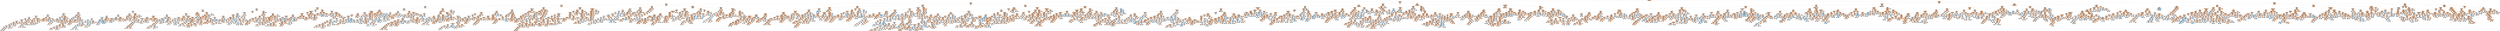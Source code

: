 digraph Tree {
node [shape=box, style="filled, rounded", color="black", fontname=helvetica] ;
edge [fontname=helvetica] ;
0 [label="ClassDataAbstractionCoupling <= 0.5\nsamples = 28920\nvalue = [20379, 8541]", fillcolor="#f0b68c"] ;
1 [label="NPathComplexity <= 0.5\nsamples = 23919\nvalue = [16079, 7840]", fillcolor="#f2be9a"] ;
0 -> 1 [labeldistance=2.5, labelangle=45, headlabel="True"] ;
2 [label="VisibilityModifier <= 0.5\nsamples = 21506\nvalue = [14060, 7446]", fillcolor="#f3c4a2"] ;
1 -> 2 ;
3 [label="ExplicitInitialization <= 0.5\nsamples = 17445\nvalue = [10993, 6452]", fillcolor="#f4cbad"] ;
2 -> 3 ;
4 [label="AvoidStaticImport <= 0.5\nsamples = 16255\nvalue = [10046, 6209]", fillcolor="#f5cfb3"] ;
3 -> 4 ;
5 [label="IllegalCatch <= 0.5\nsamples = 13752\nvalue = [8238, 5514]", fillcolor="#f6d5be"] ;
4 -> 5 ;
6 [label="ParameterAssignment <= 0.5\nsamples = 12446\nvalue = [7332, 5114]", fillcolor="#f7d9c3"] ;
5 -> 6 ;
7 [label="NestedIfDepth <= 0.5\nsamples = 12087\nvalue = [7054, 5033]", fillcolor="#f8dbc6"] ;
6 -> 7 ;
8 [label="WhitespaceAround <= 0.5\nsamples = 11536\nvalue = [6660, 4876]", fillcolor="#f8ddca"] ;
7 -> 8 ;
9 [label="JavadocParagraph <= 0.5\nsamples = 9936\nvalue = [5620, 4316]", fillcolor="#f9e2d1"] ;
8 -> 9 ;
10 [label="TrailingComment <= 0.5\nsamples = 7992\nvalue = [4632, 3360]", fillcolor="#f8dcc9"] ;
9 -> 10 ;
11 [label="UnnecessaryParentheses <= 0.5\nsamples = 7526\nvalue = [4327, 3199]", fillcolor="#f8decb"] ;
10 -> 11 ;
12 [label="AnonInnerLength <= 0.5\nsamples = 7317\nvalue = [4185, 3132]", fillcolor="#f8dfcd"] ;
11 -> 12 ;
13 [label="ExecutableStatementCount <= 0.5\nsamples = 7240\nvalue = [4127, 3113]", fillcolor="#f9e0ce"] ;
12 -> 13 ;
14 [label="AvoidStarImport <= 0.5\nsamples = 7130\nvalue = [4051, 3079]", fillcolor="#f9e1cf"] ;
13 -> 14 ;
15 [label="FallThrough <= 0.5\nsamples = 6837\nvalue = [3866, 2971]", fillcolor="#f9e2d1"] ;
14 -> 15 ;
16 [label="VariableDeclarationUsageDistance <= 0.5\nsamples = 6834\nvalue = [3866, 2968]", fillcolor="#f9e2d1"] ;
15 -> 16 ;
17 [label="InnerAssignment <= 0.5\nsamples = 6748\nvalue = [3809, 2939]", fillcolor="#f9e2d2"] ;
16 -> 17 ;
18 [label="MethodParamPad <= 0.5\nsamples = 6740\nvalue = [3802, 2938]", fillcolor="#f9e2d2"] ;
17 -> 18 ;
19 [label="JavaNCSS <= 0.5\nsamples = 6723\nvalue = [3789, 2934]", fillcolor="#f9e3d2"] ;
18 -> 19 ;
20 [label="HiddenField <= 0.5\nsamples = 6721\nvalue = [3789, 2932]", fillcolor="#f9e3d2"] ;
19 -> 20 ;
21 [label="EmptyForIteratorPad <= 0.5\nsamples = 4371\nvalue = [2440, 1931]", fillcolor="#fae5d6"] ;
20 -> 21 ;
22 [label="NestedTryDepth <= 0.5\nsamples = 4369\nvalue = [2440, 1929]", fillcolor="#fae5d6"] ;
21 -> 22 ;
23 [label="EqualsHashCode <= 0.5\nsamples = 4367\nvalue = [2438, 1929]", fillcolor="#fae5d6"] ;
22 -> 23 ;
24 [label="IllegalThrows <= 0.5\nsamples = 4366\nvalue = [2437, 1929]", fillcolor="#fae5d6"] ;
23 -> 24 ;
25 [label="samples = 4361\nvalue = [2434, 1927]", fillcolor="#fae5d6"] ;
24 -> 25 ;
26 [label="samples = 5\nvalue = [3, 2]", fillcolor="#f6d5bd"] ;
24 -> 26 ;
27 [label="samples = 1\nvalue = [1, 0]", fillcolor="#e58139"] ;
23 -> 27 ;
28 [label="samples = 2\nvalue = [2, 0]", fillcolor="#e58139"] ;
22 -> 28 ;
29 [label="samples = 2\nvalue = [0, 2]", fillcolor="#399de5"] ;
21 -> 29 ;
30 [label="EmptyForIteratorPad <= 0.5\nsamples = 2350\nvalue = [1349, 1001]", fillcolor="#f8decc"] ;
20 -> 30 ;
31 [label="EqualsHashCode <= 0.5\nsamples = 2347\nvalue = [1346, 1001]", fillcolor="#f8dfcc"] ;
30 -> 31 ;
32 [label="samples = 2345\nvalue = [1345, 1000]", fillcolor="#f8dfcc"] ;
31 -> 32 ;
33 [label="samples = 2\nvalue = [1, 1]", fillcolor="#ffffff"] ;
31 -> 33 ;
34 [label="samples = 3\nvalue = [3, 0]", fillcolor="#e58139"] ;
30 -> 34 ;
35 [label="samples = 2\nvalue = [0, 2]", fillcolor="#399de5"] ;
19 -> 35 ;
36 [label="HiddenField <= 0.5\nsamples = 17\nvalue = [13, 4]", fillcolor="#eda876"] ;
18 -> 36 ;
37 [label="JavaNCSS <= 0.5\nsamples = 8\nvalue = [5, 3]", fillcolor="#f5cdb0"] ;
36 -> 37 ;
38 [label="samples = 7\nvalue = [4, 3]", fillcolor="#f8e0ce"] ;
37 -> 38 ;
39 [label="samples = 1\nvalue = [1, 0]", fillcolor="#e58139"] ;
37 -> 39 ;
40 [label="samples = 9\nvalue = [8, 1]", fillcolor="#e89152"] ;
36 -> 40 ;
41 [label="HiddenField <= 0.5\nsamples = 8\nvalue = [7, 1]", fillcolor="#e99355"] ;
17 -> 41 ;
42 [label="samples = 5\nvalue = [4, 1]", fillcolor="#eca06a"] ;
41 -> 42 ;
43 [label="samples = 3\nvalue = [3, 0]", fillcolor="#e58139"] ;
41 -> 43 ;
44 [label="HiddenField <= 0.5\nsamples = 86\nvalue = [57, 29]", fillcolor="#f2c19e"] ;
16 -> 44 ;
45 [label="EmptyForIteratorPad <= 0.5\nsamples = 63\nvalue = [37, 26]", fillcolor="#f7dac4"] ;
44 -> 45 ;
46 [label="samples = 62\nvalue = [36, 26]", fillcolor="#f8dcc8"] ;
45 -> 46 ;
47 [label="samples = 1\nvalue = [1, 0]", fillcolor="#e58139"] ;
45 -> 47 ;
48 [label="samples = 23\nvalue = [20, 3]", fillcolor="#e99457"] ;
44 -> 48 ;
49 [label="samples = 3\nvalue = [0, 3]", fillcolor="#399de5"] ;
15 -> 49 ;
50 [label="EqualsHashCode <= 0.5\nsamples = 293\nvalue = [185, 108]", fillcolor="#f4cbad"] ;
14 -> 50 ;
51 [label="NestedTryDepth <= 0.5\nsamples = 291\nvalue = [183, 108]", fillcolor="#f4cbae"] ;
50 -> 51 ;
52 [label="EmptyForIteratorPad <= 0.5\nsamples = 290\nvalue = [182, 108]", fillcolor="#f4ccae"] ;
51 -> 52 ;
53 [label="VariableDeclarationUsageDistance <= 0.5\nsamples = 289\nvalue = [181, 108]", fillcolor="#f5ccaf"] ;
52 -> 53 ;
54 [label="MethodParamPad <= 0.5\nsamples = 285\nvalue = [178, 107]", fillcolor="#f5cdb0"] ;
53 -> 54 ;
55 [label="JavaNCSS <= 0.5\nsamples = 283\nvalue = [177, 106]", fillcolor="#f5ccb0"] ;
54 -> 55 ;
56 [label="HiddenField <= 0.5\nsamples = 281\nvalue = [176, 105]", fillcolor="#f5ccaf"] ;
55 -> 56 ;
57 [label="samples = 157\nvalue = [97, 60]", fillcolor="#f5cfb3"] ;
56 -> 57 ;
58 [label="samples = 124\nvalue = [79, 45]", fillcolor="#f4c9aa"] ;
56 -> 58 ;
59 [label="HiddenField <= 0.5\nsamples = 2\nvalue = [1, 1]", fillcolor="#ffffff"] ;
55 -> 59 ;
60 [label="samples = 1\nvalue = [1, 0]", fillcolor="#e58139"] ;
59 -> 60 ;
61 [label="samples = 1\nvalue = [0, 1]", fillcolor="#399de5"] ;
59 -> 61 ;
62 [label="samples = 2\nvalue = [1, 1]", fillcolor="#ffffff"] ;
54 -> 62 ;
63 [label="HiddenField <= 0.5\nsamples = 4\nvalue = [3, 1]", fillcolor="#eeab7b"] ;
53 -> 63 ;
64 [label="samples = 3\nvalue = [3, 0]", fillcolor="#e58139"] ;
63 -> 64 ;
65 [label="samples = 1\nvalue = [0, 1]", fillcolor="#399de5"] ;
63 -> 65 ;
66 [label="samples = 1\nvalue = [1, 0]", fillcolor="#e58139"] ;
52 -> 66 ;
67 [label="samples = 1\nvalue = [1, 0]", fillcolor="#e58139"] ;
51 -> 67 ;
68 [label="samples = 2\nvalue = [2, 0]", fillcolor="#e58139"] ;
50 -> 68 ;
69 [label="JavaNCSS <= 0.5\nsamples = 110\nvalue = [76, 34]", fillcolor="#f1b992"] ;
13 -> 69 ;
70 [label="NestedTryDepth <= 0.5\nsamples = 73\nvalue = [48, 25]", fillcolor="#f3c3a0"] ;
69 -> 70 ;
71 [label="IllegalToken <= 0.5\nsamples = 72\nvalue = [47, 25]", fillcolor="#f3c4a2"] ;
70 -> 71 ;
72 [label="AvoidStarImport <= 0.5\nsamples = 71\nvalue = [46, 25]", fillcolor="#f3c5a5"] ;
71 -> 72 ;
73 [label="VariableDeclarationUsageDistance <= 0.5\nsamples = 67\nvalue = [44, 23]", fillcolor="#f3c3a0"] ;
72 -> 73 ;
74 [label="HiddenField <= 0.5\nsamples = 48\nvalue = [32, 16]", fillcolor="#f2c09c"] ;
73 -> 74 ;
75 [label="samples = 22\nvalue = [14, 8]", fillcolor="#f4c9aa"] ;
74 -> 75 ;
76 [label="samples = 26\nvalue = [18, 8]", fillcolor="#f1b991"] ;
74 -> 76 ;
77 [label="HiddenField <= 0.5\nsamples = 19\nvalue = [12, 7]", fillcolor="#f4caac"] ;
73 -> 77 ;
78 [label="samples = 11\nvalue = [8, 3]", fillcolor="#efb083"] ;
77 -> 78 ;
79 [label="samples = 8\nvalue = [4, 4]", fillcolor="#ffffff"] ;
77 -> 79 ;
80 [label="HiddenField <= 0.5\nsamples = 4\nvalue = [2, 2]", fillcolor="#ffffff"] ;
72 -> 80 ;
81 [label="samples = 2\nvalue = [0, 2]", fillcolor="#399de5"] ;
80 -> 81 ;
82 [label="samples = 2\nvalue = [2, 0]", fillcolor="#e58139"] ;
80 -> 82 ;
83 [label="samples = 1\nvalue = [1, 0]", fillcolor="#e58139"] ;
71 -> 83 ;
84 [label="samples = 1\nvalue = [1, 0]", fillcolor="#e58139"] ;
70 -> 84 ;
85 [label="VariableDeclarationUsageDistance <= 0.5\nsamples = 37\nvalue = [28, 9]", fillcolor="#edaa79"] ;
69 -> 85 ;
86 [label="AvoidStarImport <= 0.5\nsamples = 32\nvalue = [23, 9]", fillcolor="#efb286"] ;
85 -> 86 ;
87 [label="HiddenField <= 0.5\nsamples = 30\nvalue = [21, 9]", fillcolor="#f0b78e"] ;
86 -> 87 ;
88 [label="samples = 25\nvalue = [18, 7]", fillcolor="#efb286"] ;
87 -> 88 ;
89 [label="samples = 5\nvalue = [3, 2]", fillcolor="#f6d5bd"] ;
87 -> 89 ;
90 [label="samples = 2\nvalue = [2, 0]", fillcolor="#e58139"] ;
86 -> 90 ;
91 [label="samples = 5\nvalue = [5, 0]", fillcolor="#e58139"] ;
85 -> 91 ;
92 [label="HiddenField <= 0.5\nsamples = 77\nvalue = [58, 19]", fillcolor="#eeaa7a"] ;
12 -> 92 ;
93 [label="JavaNCSS <= 0.5\nsamples = 50\nvalue = [42, 8]", fillcolor="#ea995f"] ;
92 -> 93 ;
94 [label="AvoidStarImport <= 0.5\nsamples = 48\nvalue = [40, 8]", fillcolor="#ea9a61"] ;
93 -> 94 ;
95 [label="VariableDeclarationUsageDistance <= 0.5\nsamples = 46\nvalue = [38, 8]", fillcolor="#ea9c63"] ;
94 -> 95 ;
96 [label="samples = 45\nvalue = [37, 8]", fillcolor="#eb9c64"] ;
95 -> 96 ;
97 [label="samples = 1\nvalue = [1, 0]", fillcolor="#e58139"] ;
95 -> 97 ;
98 [label="samples = 2\nvalue = [2, 0]", fillcolor="#e58139"] ;
94 -> 98 ;
99 [label="samples = 2\nvalue = [2, 0]", fillcolor="#e58139"] ;
93 -> 99 ;
100 [label="AvoidStarImport <= 0.5\nsamples = 27\nvalue = [16, 11]", fillcolor="#f7d8c1"] ;
92 -> 100 ;
101 [label="VariableDeclarationUsageDistance <= 0.5\nsamples = 24\nvalue = [16, 8]", fillcolor="#f2c09c"] ;
100 -> 101 ;
102 [label="JavaNCSS <= 0.5\nsamples = 23\nvalue = [16, 7]", fillcolor="#f0b890"] ;
101 -> 102 ;
103 [label="samples = 22\nvalue = [16, 6]", fillcolor="#efb083"] ;
102 -> 103 ;
104 [label="samples = 1\nvalue = [0, 1]", fillcolor="#399de5"] ;
102 -> 104 ;
105 [label="samples = 1\nvalue = [0, 1]", fillcolor="#399de5"] ;
101 -> 105 ;
106 [label="samples = 3\nvalue = [0, 3]", fillcolor="#399de5"] ;
100 -> 106 ;
107 [label="HiddenField <= 0.5\nsamples = 209\nvalue = [142, 67]", fillcolor="#f1bc96"] ;
11 -> 107 ;
108 [label="AvoidStarImport <= 0.5\nsamples = 114\nvalue = [67, 47]", fillcolor="#f7d9c4"] ;
107 -> 108 ;
109 [label="AnonInnerLength <= 0.5\nsamples = 111\nvalue = [64, 47]", fillcolor="#f8deca"] ;
108 -> 109 ;
110 [label="JavaNCSS <= 0.5\nsamples = 107\nvalue = [63, 44]", fillcolor="#f7d9c3"] ;
109 -> 110 ;
111 [label="ExecutableStatementCount <= 0.5\nsamples = 102\nvalue = [59, 43]", fillcolor="#f8ddc9"] ;
110 -> 111 ;
112 [label="VariableDeclarationUsageDistance <= 0.5\nsamples = 100\nvalue = [59, 41]", fillcolor="#f7d9c3"] ;
111 -> 112 ;
113 [label="MethodParamPad <= 0.5\nsamples = 98\nvalue = [57, 41]", fillcolor="#f8dcc7"] ;
112 -> 113 ;
114 [label="InnerAssignment <= 0.5\nsamples = 97\nvalue = [56, 41]", fillcolor="#f8ddca"] ;
113 -> 114 ;
115 [label="samples = 95\nvalue = [55, 40]", fillcolor="#f8ddc9"] ;
114 -> 115 ;
116 [label="samples = 2\nvalue = [1, 1]", fillcolor="#ffffff"] ;
114 -> 116 ;
117 [label="samples = 1\nvalue = [1, 0]", fillcolor="#e58139"] ;
113 -> 117 ;
118 [label="samples = 2\nvalue = [2, 0]", fillcolor="#e58139"] ;
112 -> 118 ;
119 [label="samples = 2\nvalue = [0, 2]", fillcolor="#399de5"] ;
111 -> 119 ;
120 [label="ExecutableStatementCount <= 0.5\nsamples = 5\nvalue = [4, 1]", fillcolor="#eca06a"] ;
110 -> 120 ;
121 [label="samples = 2\nvalue = [2, 0]", fillcolor="#e58139"] ;
120 -> 121 ;
122 [label="FallThrough <= 0.5\nsamples = 3\nvalue = [2, 1]", fillcolor="#f2c09c"] ;
120 -> 122 ;
123 [label="samples = 2\nvalue = [1, 1]", fillcolor="#ffffff"] ;
122 -> 123 ;
124 [label="samples = 1\nvalue = [1, 0]", fillcolor="#e58139"] ;
122 -> 124 ;
125 [label="JavaNCSS <= 0.5\nsamples = 4\nvalue = [1, 3]", fillcolor="#7bbeee"] ;
109 -> 125 ;
126 [label="samples = 3\nvalue = [1, 2]", fillcolor="#9ccef2"] ;
125 -> 126 ;
127 [label="samples = 1\nvalue = [0, 1]", fillcolor="#399de5"] ;
125 -> 127 ;
128 [label="samples = 3\nvalue = [3, 0]", fillcolor="#e58139"] ;
108 -> 128 ;
129 [label="AvoidStarImport <= 0.5\nsamples = 95\nvalue = [75, 20]", fillcolor="#eca36e"] ;
107 -> 129 ;
130 [label="AnonInnerLength <= 0.5\nsamples = 92\nvalue = [74, 18]", fillcolor="#eba069"] ;
129 -> 130 ;
131 [label="VariableDeclarationUsageDistance <= 0.5\nsamples = 90\nvalue = [72, 18]", fillcolor="#eca06a"] ;
130 -> 131 ;
132 [label="InnerAssignment <= 0.5\nsamples = 89\nvalue = [71, 18]", fillcolor="#eca16b"] ;
131 -> 132 ;
133 [label="ExecutableStatementCount <= 0.5\nsamples = 88\nvalue = [70, 18]", fillcolor="#eca16c"] ;
132 -> 133 ;
134 [label="samples = 87\nvalue = [69, 18]", fillcolor="#eca26d"] ;
133 -> 134 ;
135 [label="samples = 1\nvalue = [1, 0]", fillcolor="#e58139"] ;
133 -> 135 ;
136 [label="samples = 1\nvalue = [1, 0]", fillcolor="#e58139"] ;
132 -> 136 ;
137 [label="samples = 1\nvalue = [1, 0]", fillcolor="#e58139"] ;
131 -> 137 ;
138 [label="samples = 2\nvalue = [2, 0]", fillcolor="#e58139"] ;
130 -> 138 ;
139 [label="samples = 3\nvalue = [1, 2]", fillcolor="#9ccef2"] ;
129 -> 139 ;
140 [label="MethodParamPad <= 0.5\nsamples = 466\nvalue = [305, 161]", fillcolor="#f3c4a2"] ;
10 -> 140 ;
141 [label="ExecutableStatementCount <= 0.5\nsamples = 462\nvalue = [301, 161]", fillcolor="#f3c4a3"] ;
140 -> 141 ;
142 [label="JavaNCSS <= 0.5\nsamples = 431\nvalue = [277, 154]", fillcolor="#f3c7a7"] ;
141 -> 142 ;
143 [label="IllegalThrows <= 0.5\nsamples = 429\nvalue = [277, 152]", fillcolor="#f3c6a6"] ;
142 -> 143 ;
144 [label="RequireThis <= 0.5\nsamples = 428\nvalue = [277, 151]", fillcolor="#f3c6a5"] ;
143 -> 144 ;
145 [label="AvoidStarImport <= 0.5\nsamples = 427\nvalue = [277, 150]", fillcolor="#f3c5a4"] ;
144 -> 145 ;
146 [label="EmptyForIteratorPad <= 0.5\nsamples = 406\nvalue = [261, 145]", fillcolor="#f3c7a7"] ;
145 -> 146 ;
147 [label="FallThrough <= 0.5\nsamples = 405\nvalue = [260, 145]", fillcolor="#f4c7a7"] ;
146 -> 147 ;
148 [label="VariableDeclarationUsageDistance <= 0.5\nsamples = 404\nvalue = [259, 145]", fillcolor="#f4c8a8"] ;
147 -> 148 ;
149 [label="AnonInnerLength <= 0.5\nsamples = 396\nvalue = [253, 143]", fillcolor="#f4c8a9"] ;
148 -> 149 ;
150 [label="HiddenField <= 0.5\nsamples = 391\nvalue = [249, 142]", fillcolor="#f4c9aa"] ;
149 -> 150 ;
151 [label="InnerAssignment <= 0.5\nsamples = 233\nvalue = [147, 86]", fillcolor="#f4cbad"] ;
150 -> 151 ;
152 [label="UnnecessaryParentheses <= 0.5\nsamples = 215\nvalue = [134, 81]", fillcolor="#f5cdb1"] ;
151 -> 152 ;
153 [label="samples = 204\nvalue = [127, 77]", fillcolor="#f5cdb1"] ;
152 -> 153 ;
154 [label="samples = 11\nvalue = [7, 4]", fillcolor="#f4c9aa"] ;
152 -> 154 ;
155 [label="samples = 18\nvalue = [13, 5]", fillcolor="#efb185"] ;
151 -> 155 ;
156 [label="InnerAssignment <= 0.5\nsamples = 158\nvalue = [102, 56]", fillcolor="#f3c6a6"] ;
150 -> 156 ;
157 [label="UnnecessaryParentheses <= 0.5\nsamples = 146\nvalue = [96, 50]", fillcolor="#f3c3a0"] ;
156 -> 157 ;
158 [label="samples = 136\nvalue = [89, 47]", fillcolor="#f3c4a2"] ;
157 -> 158 ;
159 [label="samples = 10\nvalue = [7, 3]", fillcolor="#f0b78e"] ;
157 -> 159 ;
160 [label="samples = 12\nvalue = [6, 6]", fillcolor="#ffffff"] ;
156 -> 160 ;
161 [label="HiddenField <= 0.5\nsamples = 5\nvalue = [4, 1]", fillcolor="#eca06a"] ;
149 -> 161 ;
162 [label="samples = 2\nvalue = [1, 1]", fillcolor="#ffffff"] ;
161 -> 162 ;
163 [label="samples = 3\nvalue = [3, 0]", fillcolor="#e58139"] ;
161 -> 163 ;
164 [label="AnonInnerLength <= 0.5\nsamples = 8\nvalue = [6, 2]", fillcolor="#eeab7b"] ;
148 -> 164 ;
165 [label="HiddenField <= 0.5\nsamples = 7\nvalue = [6, 1]", fillcolor="#e9965a"] ;
164 -> 165 ;
166 [label="samples = 5\nvalue = [4, 1]", fillcolor="#eca06a"] ;
165 -> 166 ;
167 [label="samples = 2\nvalue = [2, 0]", fillcolor="#e58139"] ;
165 -> 167 ;
168 [label="samples = 1\nvalue = [0, 1]", fillcolor="#399de5"] ;
164 -> 168 ;
169 [label="samples = 1\nvalue = [1, 0]", fillcolor="#e58139"] ;
147 -> 169 ;
170 [label="samples = 1\nvalue = [1, 0]", fillcolor="#e58139"] ;
146 -> 170 ;
171 [label="UnnecessaryParentheses <= 0.5\nsamples = 21\nvalue = [16, 5]", fillcolor="#eda877"] ;
145 -> 171 ;
172 [label="NestedTryDepth <= 0.5\nsamples = 20\nvalue = [15, 5]", fillcolor="#eeab7b"] ;
171 -> 172 ;
173 [label="HiddenField <= 0.5\nsamples = 19\nvalue = [14, 5]", fillcolor="#eeae80"] ;
172 -> 173 ;
174 [label="samples = 13\nvalue = [10, 3]", fillcolor="#eda774"] ;
173 -> 174 ;
175 [label="samples = 6\nvalue = [4, 2]", fillcolor="#f2c09c"] ;
173 -> 175 ;
176 [label="samples = 1\nvalue = [1, 0]", fillcolor="#e58139"] ;
172 -> 176 ;
177 [label="samples = 1\nvalue = [1, 0]", fillcolor="#e58139"] ;
171 -> 177 ;
178 [label="samples = 1\nvalue = [0, 1]", fillcolor="#399de5"] ;
144 -> 178 ;
179 [label="samples = 1\nvalue = [0, 1]", fillcolor="#399de5"] ;
143 -> 179 ;
180 [label="samples = 2\nvalue = [0, 2]", fillcolor="#399de5"] ;
142 -> 180 ;
181 [label="UnnecessaryParentheses <= 0.5\nsamples = 31\nvalue = [24, 7]", fillcolor="#eda673"] ;
141 -> 181 ;
182 [label="HiddenField <= 0.5\nsamples = 28\nvalue = [21, 7]", fillcolor="#eeab7b"] ;
181 -> 182 ;
183 [label="JavaNCSS <= 0.5\nsamples = 17\nvalue = [14, 3]", fillcolor="#eb9c63"] ;
182 -> 183 ;
184 [label="AnonInnerLength <= 0.5\nsamples = 12\nvalue = [9, 3]", fillcolor="#eeab7b"] ;
183 -> 184 ;
185 [label="VariableDeclarationUsageDistance <= 0.5\nsamples = 11\nvalue = [8, 3]", fillcolor="#efb083"] ;
184 -> 185 ;
186 [label="samples = 7\nvalue = [5, 2]", fillcolor="#efb388"] ;
185 -> 186 ;
187 [label="samples = 4\nvalue = [3, 1]", fillcolor="#eeab7b"] ;
185 -> 187 ;
188 [label="samples = 1\nvalue = [1, 0]", fillcolor="#e58139"] ;
184 -> 188 ;
189 [label="samples = 5\nvalue = [5, 0]", fillcolor="#e58139"] ;
183 -> 189 ;
190 [label="AvoidStarImport <= 0.5\nsamples = 11\nvalue = [7, 4]", fillcolor="#f4c9aa"] ;
182 -> 190 ;
191 [label="AnonInnerLength <= 0.5\nsamples = 10\nvalue = [7, 3]", fillcolor="#f0b78e"] ;
190 -> 191 ;
192 [label="JavaNCSS <= 0.5\nsamples = 9\nvalue = [6, 3]", fillcolor="#f2c09c"] ;
191 -> 192 ;
193 [label="samples = 7\nvalue = [5, 2]", fillcolor="#efb388"] ;
192 -> 193 ;
194 [label="samples = 2\nvalue = [1, 1]", fillcolor="#ffffff"] ;
192 -> 194 ;
195 [label="samples = 1\nvalue = [1, 0]", fillcolor="#e58139"] ;
191 -> 195 ;
196 [label="samples = 1\nvalue = [0, 1]", fillcolor="#399de5"] ;
190 -> 196 ;
197 [label="samples = 3\nvalue = [3, 0]", fillcolor="#e58139"] ;
181 -> 197 ;
198 [label="samples = 4\nvalue = [4, 0]", fillcolor="#e58139"] ;
140 -> 198 ;
199 [label="JavaNCSS <= 0.5\nsamples = 1944\nvalue = [988, 956]", fillcolor="#fefbf9"] ;
9 -> 199 ;
200 [label="AvoidStarImport <= 0.5\nsamples = 1919\nvalue = [966, 953]", fillcolor="#fffdfc"] ;
199 -> 200 ;
201 [label="UnnecessaryParentheses <= 0.5\nsamples = 1854\nvalue = [920, 934]", fillcolor="#fcfeff"] ;
200 -> 201 ;
202 [label="InnerAssignment <= 0.5\nsamples = 1801\nvalue = [882, 919]", fillcolor="#f7fbfe"] ;
201 -> 202 ;
203 [label="VariableDeclarationUsageDistance <= 0.5\nsamples = 1790\nvalue = [872, 918]", fillcolor="#f5fafe"] ;
202 -> 203 ;
204 [label="TrailingComment <= 0.5\nsamples = 1757\nvalue = [861, 896]", fillcolor="#f7fbfe"] ;
203 -> 204 ;
205 [label="EqualsHashCode <= 0.5\nsamples = 1586\nvalue = [764, 822]", fillcolor="#f1f8fd"] ;
204 -> 205 ;
206 [label="IllegalThrows <= 0.5\nsamples = 1581\nvalue = [764, 817]", fillcolor="#f2f9fd"] ;
205 -> 206 ;
207 [label="ExecutableStatementCount <= 0.5\nsamples = 1579\nvalue = [762, 817]", fillcolor="#f2f8fd"] ;
206 -> 207 ;
208 [label="EmptyForIteratorPad <= 0.5\nsamples = 1567\nvalue = [754, 813]", fillcolor="#f1f8fd"] ;
207 -> 208 ;
209 [label="FallThrough <= 0.5\nsamples = 1566\nvalue = [753, 813]", fillcolor="#f0f8fd"] ;
208 -> 209 ;
210 [label="MethodParamPad <= 0.5\nsamples = 1565\nvalue = [753, 812]", fillcolor="#f1f8fd"] ;
209 -> 210 ;
211 [label="HiddenField <= 0.5\nsamples = 1557\nvalue = [748, 809]", fillcolor="#f0f8fd"] ;
210 -> 211 ;
212 [label="AnonInnerLength <= 0.5\nsamples = 1170\nvalue = [558, 612]", fillcolor="#eef6fd"] ;
211 -> 212 ;
213 [label="samples = 1164\nvalue = [555, 609]", fillcolor="#edf6fd"] ;
212 -> 213 ;
214 [label="samples = 6\nvalue = [3, 3]", fillcolor="#ffffff"] ;
212 -> 214 ;
215 [label="AnonInnerLength <= 0.5\nsamples = 387\nvalue = [190, 197]", fillcolor="#f8fcfe"] ;
211 -> 215 ;
216 [label="samples = 385\nvalue = [189, 196]", fillcolor="#f8fcfe"] ;
215 -> 216 ;
217 [label="samples = 2\nvalue = [1, 1]", fillcolor="#ffffff"] ;
215 -> 217 ;
218 [label="samples = 8\nvalue = [5, 3]", fillcolor="#f5cdb0"] ;
210 -> 218 ;
219 [label="samples = 1\nvalue = [0, 1]", fillcolor="#399de5"] ;
209 -> 219 ;
220 [label="samples = 1\nvalue = [1, 0]", fillcolor="#e58139"] ;
208 -> 220 ;
221 [label="NestedTryDepth <= 0.5\nsamples = 12\nvalue = [8, 4]", fillcolor="#f2c09c"] ;
207 -> 221 ;
222 [label="HiddenField <= 0.5\nsamples = 11\nvalue = [8, 3]", fillcolor="#efb083"] ;
221 -> 222 ;
223 [label="samples = 10\nvalue = [7, 3]", fillcolor="#f0b78e"] ;
222 -> 223 ;
224 [label="samples = 1\nvalue = [1, 0]", fillcolor="#e58139"] ;
222 -> 224 ;
225 [label="samples = 1\nvalue = [0, 1]", fillcolor="#399de5"] ;
221 -> 225 ;
226 [label="samples = 2\nvalue = [2, 0]", fillcolor="#e58139"] ;
206 -> 226 ;
227 [label="samples = 5\nvalue = [0, 5]", fillcolor="#399de5"] ;
205 -> 227 ;
228 [label="HiddenField <= 0.5\nsamples = 171\nvalue = [97, 74]", fillcolor="#f9e1d0"] ;
204 -> 228 ;
229 [label="IllegalThrows <= 0.5\nsamples = 121\nvalue = [62, 59]", fillcolor="#fef9f5"] ;
228 -> 229 ;
230 [label="AnonInnerLength <= 0.5\nsamples = 118\nvalue = [62, 56]", fillcolor="#fcf3ec"] ;
229 -> 230 ;
231 [label="EmptyForIteratorPad <= 0.5\nsamples = 117\nvalue = [62, 55]", fillcolor="#fcf1e9"] ;
230 -> 231 ;
232 [label="EqualsHashCode <= 0.5\nsamples = 116\nvalue = [62, 54]", fillcolor="#fcefe5"] ;
231 -> 232 ;
233 [label="ExecutableStatementCount <= 0.5\nsamples = 115\nvalue = [61, 54]", fillcolor="#fcf1e8"] ;
232 -> 233 ;
234 [label="samples = 112\nvalue = [59, 53]", fillcolor="#fcf2eb"] ;
233 -> 234 ;
235 [label="samples = 3\nvalue = [2, 1]", fillcolor="#f2c09c"] ;
233 -> 235 ;
236 [label="samples = 1\nvalue = [1, 0]", fillcolor="#e58139"] ;
232 -> 236 ;
237 [label="samples = 1\nvalue = [0, 1]", fillcolor="#399de5"] ;
231 -> 237 ;
238 [label="samples = 1\nvalue = [0, 1]", fillcolor="#399de5"] ;
230 -> 238 ;
239 [label="samples = 3\nvalue = [0, 3]", fillcolor="#399de5"] ;
229 -> 239 ;
240 [label="EqualsHashCode <= 0.5\nsamples = 50\nvalue = [35, 15]", fillcolor="#f0b78e"] ;
228 -> 240 ;
241 [label="ExecutableStatementCount <= 0.5\nsamples = 47\nvalue = [32, 15]", fillcolor="#f1bc96"] ;
240 -> 241 ;
242 [label="samples = 45\nvalue = [31, 14]", fillcolor="#f1ba92"] ;
241 -> 242 ;
243 [label="samples = 2\nvalue = [1, 1]", fillcolor="#ffffff"] ;
241 -> 243 ;
244 [label="samples = 3\nvalue = [3, 0]", fillcolor="#e58139"] ;
240 -> 244 ;
245 [label="AnonInnerLength <= 0.5\nsamples = 33\nvalue = [11, 22]", fillcolor="#9ccef2"] ;
203 -> 245 ;
246 [label="TrailingComment <= 0.5\nsamples = 32\nvalue = [10, 22]", fillcolor="#93caf1"] ;
245 -> 246 ;
247 [label="MethodParamPad <= 0.5\nsamples = 21\nvalue = [8, 13]", fillcolor="#b3d9f5"] ;
246 -> 247 ;
248 [label="ExecutableStatementCount <= 0.5\nsamples = 20\nvalue = [8, 12]", fillcolor="#bddef6"] ;
247 -> 248 ;
249 [label="HiddenField <= 0.5\nsamples = 18\nvalue = [7, 11]", fillcolor="#b7dbf6"] ;
248 -> 249 ;
250 [label="samples = 15\nvalue = [6, 9]", fillcolor="#bddef6"] ;
249 -> 250 ;
251 [label="samples = 3\nvalue = [1, 2]", fillcolor="#9ccef2"] ;
249 -> 251 ;
252 [label="samples = 2\nvalue = [1, 1]", fillcolor="#ffffff"] ;
248 -> 252 ;
253 [label="samples = 1\nvalue = [0, 1]", fillcolor="#399de5"] ;
247 -> 253 ;
254 [label="ExecutableStatementCount <= 0.5\nsamples = 11\nvalue = [2, 9]", fillcolor="#65b3eb"] ;
246 -> 254 ;
255 [label="HiddenField <= 0.5\nsamples = 8\nvalue = [2, 6]", fillcolor="#7bbeee"] ;
254 -> 255 ;
256 [label="samples = 5\nvalue = [1, 4]", fillcolor="#6ab6ec"] ;
255 -> 256 ;
257 [label="samples = 3\nvalue = [1, 2]", fillcolor="#9ccef2"] ;
255 -> 257 ;
258 [label="samples = 3\nvalue = [0, 3]", fillcolor="#399de5"] ;
254 -> 258 ;
259 [label="samples = 1\nvalue = [1, 0]", fillcolor="#e58139"] ;
245 -> 259 ;
260 [label="TrailingComment <= 0.5\nsamples = 11\nvalue = [10, 1]", fillcolor="#e88e4d"] ;
202 -> 260 ;
261 [label="AnonInnerLength <= 0.5\nsamples = 6\nvalue = [5, 1]", fillcolor="#ea9a61"] ;
260 -> 261 ;
262 [label="VariableDeclarationUsageDistance <= 0.5\nsamples = 5\nvalue = [4, 1]", fillcolor="#eca06a"] ;
261 -> 262 ;
263 [label="samples = 4\nvalue = [3, 1]", fillcolor="#eeab7b"] ;
262 -> 263 ;
264 [label="samples = 1\nvalue = [1, 0]", fillcolor="#e58139"] ;
262 -> 264 ;
265 [label="samples = 1\nvalue = [1, 0]", fillcolor="#e58139"] ;
261 -> 265 ;
266 [label="samples = 5\nvalue = [5, 0]", fillcolor="#e58139"] ;
260 -> 266 ;
267 [label="HiddenField <= 0.5\nsamples = 53\nvalue = [38, 15]", fillcolor="#efb387"] ;
201 -> 267 ;
268 [label="TrailingComment <= 0.5\nsamples = 31\nvalue = [20, 11]", fillcolor="#f3c6a6"] ;
267 -> 268 ;
269 [label="VariableDeclarationUsageDistance <= 0.5\nsamples = 26\nvalue = [19, 7]", fillcolor="#efaf82"] ;
268 -> 269 ;
270 [label="IllegalToken <= 0.5\nsamples = 22\nvalue = [15, 7]", fillcolor="#f1bc95"] ;
269 -> 270 ;
271 [label="ExecutableStatementCount <= 0.5\nsamples = 21\nvalue = [14, 7]", fillcolor="#f2c09c"] ;
270 -> 271 ;
272 [label="samples = 20\nvalue = [14, 6]", fillcolor="#f0b78e"] ;
271 -> 272 ;
273 [label="samples = 1\nvalue = [0, 1]", fillcolor="#399de5"] ;
271 -> 273 ;
274 [label="samples = 1\nvalue = [1, 0]", fillcolor="#e58139"] ;
270 -> 274 ;
275 [label="samples = 4\nvalue = [4, 0]", fillcolor="#e58139"] ;
269 -> 275 ;
276 [label="ExecutableStatementCount <= 0.5\nsamples = 5\nvalue = [1, 4]", fillcolor="#6ab6ec"] ;
268 -> 276 ;
277 [label="samples = 4\nvalue = [0, 4]", fillcolor="#399de5"] ;
276 -> 277 ;
278 [label="samples = 1\nvalue = [1, 0]", fillcolor="#e58139"] ;
276 -> 278 ;
279 [label="TrailingComment <= 0.5\nsamples = 22\nvalue = [18, 4]", fillcolor="#eb9d65"] ;
267 -> 279 ;
280 [label="VariableDeclarationUsageDistance <= 0.5\nsamples = 16\nvalue = [12, 4]", fillcolor="#eeab7b"] ;
279 -> 280 ;
281 [label="ExecutableStatementCount <= 0.5\nsamples = 13\nvalue = [9, 4]", fillcolor="#f1b991"] ;
280 -> 281 ;
282 [label="samples = 12\nvalue = [8, 4]", fillcolor="#f2c09c"] ;
281 -> 282 ;
283 [label="samples = 1\nvalue = [1, 0]", fillcolor="#e58139"] ;
281 -> 283 ;
284 [label="samples = 3\nvalue = [3, 0]", fillcolor="#e58139"] ;
280 -> 284 ;
285 [label="samples = 6\nvalue = [6, 0]", fillcolor="#e58139"] ;
279 -> 285 ;
286 [label="ExecutableStatementCount <= 0.5\nsamples = 65\nvalue = [46, 19]", fillcolor="#f0b58b"] ;
200 -> 286 ;
287 [label="VariableDeclarationUsageDistance <= 0.5\nsamples = 62\nvalue = [43, 19]", fillcolor="#f0b990"] ;
286 -> 287 ;
288 [label="HiddenField <= 0.5\nsamples = 61\nvalue = [42, 19]", fillcolor="#f1ba93"] ;
287 -> 288 ;
289 [label="TrailingComment <= 0.5\nsamples = 42\nvalue = [30, 12]", fillcolor="#efb388"] ;
288 -> 289 ;
290 [label="UnnecessaryParentheses <= 0.5\nsamples = 36\nvalue = [25, 11]", fillcolor="#f0b890"] ;
289 -> 290 ;
291 [label="samples = 34\nvalue = [24, 10]", fillcolor="#f0b58b"] ;
290 -> 291 ;
292 [label="samples = 2\nvalue = [1, 1]", fillcolor="#ffffff"] ;
290 -> 292 ;
293 [label="samples = 6\nvalue = [5, 1]", fillcolor="#ea9a61"] ;
289 -> 293 ;
294 [label="UnnecessaryParentheses <= 0.5\nsamples = 19\nvalue = [12, 7]", fillcolor="#f4caac"] ;
288 -> 294 ;
295 [label="TrailingComment <= 0.5\nsamples = 17\nvalue = [10, 7]", fillcolor="#f7d9c4"] ;
294 -> 295 ;
296 [label="samples = 15\nvalue = [9, 6]", fillcolor="#f6d5bd"] ;
295 -> 296 ;
297 [label="samples = 2\nvalue = [1, 1]", fillcolor="#ffffff"] ;
295 -> 297 ;
298 [label="samples = 2\nvalue = [2, 0]", fillcolor="#e58139"] ;
294 -> 298 ;
299 [label="samples = 1\nvalue = [1, 0]", fillcolor="#e58139"] ;
287 -> 299 ;
300 [label="samples = 3\nvalue = [3, 0]", fillcolor="#e58139"] ;
286 -> 300 ;
301 [label="MethodParamPad <= 0.5\nsamples = 25\nvalue = [22, 3]", fillcolor="#e99254"] ;
199 -> 301 ;
302 [label="AnonInnerLength <= 0.5\nsamples = 23\nvalue = [21, 2]", fillcolor="#e78d4c"] ;
301 -> 302 ;
303 [label="HiddenField <= 0.5\nsamples = 19\nvalue = [18, 1]", fillcolor="#e68844"] ;
302 -> 303 ;
304 [label="samples = 12\nvalue = [12, 0]", fillcolor="#e58139"] ;
303 -> 304 ;
305 [label="VariableDeclarationUsageDistance <= 0.5\nsamples = 7\nvalue = [6, 1]", fillcolor="#e9965a"] ;
303 -> 305 ;
306 [label="AvoidStarImport <= 0.5\nsamples = 5\nvalue = [4, 1]", fillcolor="#eca06a"] ;
305 -> 306 ;
307 [label="samples = 4\nvalue = [3, 1]", fillcolor="#eeab7b"] ;
306 -> 307 ;
308 [label="samples = 1\nvalue = [1, 0]", fillcolor="#e58139"] ;
306 -> 308 ;
309 [label="samples = 2\nvalue = [2, 0]", fillcolor="#e58139"] ;
305 -> 309 ;
310 [label="HiddenField <= 0.5\nsamples = 4\nvalue = [3, 1]", fillcolor="#eeab7b"] ;
302 -> 310 ;
311 [label="samples = 3\nvalue = [2, 1]", fillcolor="#f2c09c"] ;
310 -> 311 ;
312 [label="samples = 1\nvalue = [1, 0]", fillcolor="#e58139"] ;
310 -> 312 ;
313 [label="TrailingComment <= 0.5\nsamples = 2\nvalue = [1, 1]", fillcolor="#ffffff"] ;
301 -> 313 ;
314 [label="samples = 1\nvalue = [1, 0]", fillcolor="#e58139"] ;
313 -> 314 ;
315 [label="samples = 1\nvalue = [0, 1]", fillcolor="#399de5"] ;
313 -> 315 ;
316 [label="AnonInnerLength <= 0.5\nsamples = 1600\nvalue = [1040, 560]", fillcolor="#f3c5a4"] ;
8 -> 316 ;
317 [label="JavaNCSS <= 0.5\nsamples = 1576\nvalue = [1020, 556]", fillcolor="#f3c6a5"] ;
316 -> 317 ;
318 [label="JavadocParagraph <= 0.5\nsamples = 1559\nvalue = [1005, 554]", fillcolor="#f3c6a6"] ;
317 -> 318 ;
319 [label="HiddenField <= 0.5\nsamples = 1162\nvalue = [761, 401]", fillcolor="#f3c3a1"] ;
318 -> 319 ;
320 [label="UnnecessaryParentheses <= 0.5\nsamples = 705\nvalue = [479, 226]", fillcolor="#f1bc96"] ;
319 -> 320 ;
321 [label="AvoidStarImport <= 0.5\nsamples = 682\nvalue = [461, 221]", fillcolor="#f1bd98"] ;
320 -> 321 ;
322 [label="VariableDeclarationUsageDistance <= 0.5\nsamples = 624\nvalue = [418, 206]", fillcolor="#f2bf9b"] ;
321 -> 322 ;
323 [label="MethodParamPad <= 0.5\nsamples = 608\nvalue = [410, 198]", fillcolor="#f2be99"] ;
322 -> 323 ;
324 [label="InnerAssignment <= 0.5\nsamples = 599\nvalue = [405, 194]", fillcolor="#f1bd98"] ;
323 -> 324 ;
325 [label="IllegalThrows <= 0.5\nsamples = 598\nvalue = [404, 194]", fillcolor="#f1be98"] ;
324 -> 325 ;
326 [label="IllegalToken <= 0.5\nsamples = 597\nvalue = [403, 194]", fillcolor="#f2be98"] ;
325 -> 326 ;
327 [label="EqualsHashCode <= 0.5\nsamples = 596\nvalue = [402, 194]", fillcolor="#f2be99"] ;
326 -> 327 ;
328 [label="ExecutableStatementCount <= 0.5\nsamples = 595\nvalue = [401, 194]", fillcolor="#f2be99"] ;
327 -> 328 ;
329 [label="TrailingComment <= 0.5\nsamples = 585\nvalue = [394, 191]", fillcolor="#f2be99"] ;
328 -> 329 ;
330 [label="samples = 545\nvalue = [367, 178]", fillcolor="#f2be99"] ;
329 -> 330 ;
331 [label="samples = 40\nvalue = [27, 13]", fillcolor="#f2be98"] ;
329 -> 331 ;
332 [label="TrailingComment <= 0.5\nsamples = 10\nvalue = [7, 3]", fillcolor="#f0b78e"] ;
328 -> 332 ;
333 [label="samples = 8\nvalue = [6, 2]", fillcolor="#eeab7b"] ;
332 -> 333 ;
334 [label="samples = 2\nvalue = [1, 1]", fillcolor="#ffffff"] ;
332 -> 334 ;
335 [label="samples = 1\nvalue = [1, 0]", fillcolor="#e58139"] ;
327 -> 335 ;
336 [label="samples = 1\nvalue = [1, 0]", fillcolor="#e58139"] ;
326 -> 336 ;
337 [label="samples = 1\nvalue = [1, 0]", fillcolor="#e58139"] ;
325 -> 337 ;
338 [label="samples = 1\nvalue = [1, 0]", fillcolor="#e58139"] ;
324 -> 338 ;
339 [label="ExecutableStatementCount <= 0.5\nsamples = 9\nvalue = [5, 4]", fillcolor="#fae6d7"] ;
323 -> 339 ;
340 [label="samples = 8\nvalue = [5, 3]", fillcolor="#f5cdb0"] ;
339 -> 340 ;
341 [label="samples = 1\nvalue = [0, 1]", fillcolor="#399de5"] ;
339 -> 341 ;
342 [label="MethodParamPad <= 0.5\nsamples = 16\nvalue = [8, 8]", fillcolor="#ffffff"] ;
322 -> 342 ;
343 [label="TrailingComment <= 0.5\nsamples = 15\nvalue = [8, 7]", fillcolor="#fcefe6"] ;
342 -> 343 ;
344 [label="ExecutableStatementCount <= 0.5\nsamples = 12\nvalue = [7, 5]", fillcolor="#f8dbc6"] ;
343 -> 344 ;
345 [label="samples = 9\nvalue = [5, 4]", fillcolor="#fae6d7"] ;
344 -> 345 ;
346 [label="samples = 3\nvalue = [2, 1]", fillcolor="#f2c09c"] ;
344 -> 346 ;
347 [label="samples = 3\nvalue = [1, 2]", fillcolor="#9ccef2"] ;
343 -> 347 ;
348 [label="samples = 1\nvalue = [0, 1]", fillcolor="#399de5"] ;
342 -> 348 ;
349 [label="VariableDeclarationUsageDistance <= 0.5\nsamples = 58\nvalue = [43, 15]", fillcolor="#eead7e"] ;
321 -> 349 ;
350 [label="TrailingComment <= 0.5\nsamples = 56\nvalue = [41, 15]", fillcolor="#efaf81"] ;
349 -> 350 ;
351 [label="MethodParamPad <= 0.5\nsamples = 52\nvalue = [39, 13]", fillcolor="#eeab7b"] ;
350 -> 351 ;
352 [label="samples = 51\nvalue = [38, 13]", fillcolor="#eeac7d"] ;
351 -> 352 ;
353 [label="samples = 1\nvalue = [1, 0]", fillcolor="#e58139"] ;
351 -> 353 ;
354 [label="samples = 4\nvalue = [2, 2]", fillcolor="#ffffff"] ;
350 -> 354 ;
355 [label="samples = 2\nvalue = [2, 0]", fillcolor="#e58139"] ;
349 -> 355 ;
356 [label="TrailingComment <= 0.5\nsamples = 23\nvalue = [18, 5]", fillcolor="#eca470"] ;
320 -> 356 ;
357 [label="ExecutableStatementCount <= 0.5\nsamples = 14\nvalue = [10, 4]", fillcolor="#efb388"] ;
356 -> 357 ;
358 [label="samples = 13\nvalue = [9, 4]", fillcolor="#f1b991"] ;
357 -> 358 ;
359 [label="samples = 1\nvalue = [1, 0]", fillcolor="#e58139"] ;
357 -> 359 ;
360 [label="VariableDeclarationUsageDistance <= 0.5\nsamples = 9\nvalue = [8, 1]", fillcolor="#e89152"] ;
356 -> 360 ;
361 [label="ExecutableStatementCount <= 0.5\nsamples = 6\nvalue = [5, 1]", fillcolor="#ea9a61"] ;
360 -> 361 ;
362 [label="samples = 5\nvalue = [4, 1]", fillcolor="#eca06a"] ;
361 -> 362 ;
363 [label="samples = 1\nvalue = [1, 0]", fillcolor="#e58139"] ;
361 -> 363 ;
364 [label="samples = 3\nvalue = [3, 0]", fillcolor="#e58139"] ;
360 -> 364 ;
365 [label="TrailingComment <= 0.5\nsamples = 457\nvalue = [282, 175]", fillcolor="#f5cfb4"] ;
319 -> 365 ;
366 [label="InnerAssignment <= 0.5\nsamples = 404\nvalue = [243, 161]", fillcolor="#f6d4bc"] ;
365 -> 366 ;
367 [label="VariableDeclarationUsageDistance <= 0.5\nsamples = 402\nvalue = [243, 159]", fillcolor="#f6d3bb"] ;
366 -> 367 ;
368 [label="EqualsHashCode <= 0.5\nsamples = 395\nvalue = [241, 154]", fillcolor="#f6d2b8"] ;
367 -> 368 ;
369 [label="MethodParamPad <= 0.5\nsamples = 394\nvalue = [241, 153]", fillcolor="#f6d1b7"] ;
368 -> 369 ;
370 [label="FallThrough <= 0.5\nsamples = 392\nvalue = [239, 153]", fillcolor="#f6d2b8"] ;
369 -> 370 ;
371 [label="EmptyForIteratorPad <= 0.5\nsamples = 391\nvalue = [238, 153]", fillcolor="#f6d2b8"] ;
370 -> 371 ;
372 [label="AvoidStarImport <= 0.5\nsamples = 390\nvalue = [237, 153]", fillcolor="#f6d2b9"] ;
371 -> 372 ;
373 [label="ExecutableStatementCount <= 0.5\nsamples = 332\nvalue = [204, 128]", fillcolor="#f5d0b5"] ;
372 -> 373 ;
374 [label="UnnecessaryParentheses <= 0.5\nsamples = 327\nvalue = [200, 127]", fillcolor="#f6d1b7"] ;
373 -> 374 ;
375 [label="samples = 311\nvalue = [190, 121]", fillcolor="#f6d1b7"] ;
374 -> 375 ;
376 [label="samples = 16\nvalue = [10, 6]", fillcolor="#f5cdb0"] ;
374 -> 376 ;
377 [label="samples = 5\nvalue = [4, 1]", fillcolor="#eca06a"] ;
373 -> 377 ;
378 [label="ExecutableStatementCount <= 0.5\nsamples = 58\nvalue = [33, 25]", fillcolor="#f9e0cf"] ;
372 -> 378 ;
379 [label="UnnecessaryParentheses <= 0.5\nsamples = 57\nvalue = [33, 24]", fillcolor="#f8ddc9"] ;
378 -> 379 ;
380 [label="samples = 55\nvalue = [32, 23]", fillcolor="#f8dcc7"] ;
379 -> 380 ;
381 [label="samples = 2\nvalue = [1, 1]", fillcolor="#ffffff"] ;
379 -> 381 ;
382 [label="samples = 1\nvalue = [0, 1]", fillcolor="#399de5"] ;
378 -> 382 ;
383 [label="samples = 1\nvalue = [1, 0]", fillcolor="#e58139"] ;
371 -> 383 ;
384 [label="samples = 1\nvalue = [1, 0]", fillcolor="#e58139"] ;
370 -> 384 ;
385 [label="samples = 2\nvalue = [2, 0]", fillcolor="#e58139"] ;
369 -> 385 ;
386 [label="samples = 1\nvalue = [0, 1]", fillcolor="#399de5"] ;
368 -> 386 ;
387 [label="ExecutableStatementCount <= 0.5\nsamples = 7\nvalue = [2, 5]", fillcolor="#88c4ef"] ;
367 -> 387 ;
388 [label="samples = 3\nvalue = [0, 3]", fillcolor="#399de5"] ;
387 -> 388 ;
389 [label="NestedTryDepth <= 0.5\nsamples = 4\nvalue = [2, 2]", fillcolor="#ffffff"] ;
387 -> 389 ;
390 [label="AvoidStarImport <= 0.5\nsamples = 3\nvalue = [2, 1]", fillcolor="#f2c09c"] ;
389 -> 390 ;
391 [label="samples = 1\nvalue = [1, 0]", fillcolor="#e58139"] ;
390 -> 391 ;
392 [label="samples = 2\nvalue = [1, 1]", fillcolor="#ffffff"] ;
390 -> 392 ;
393 [label="samples = 1\nvalue = [0, 1]", fillcolor="#399de5"] ;
389 -> 393 ;
394 [label="samples = 2\nvalue = [0, 2]", fillcolor="#399de5"] ;
366 -> 394 ;
395 [label="ExecutableStatementCount <= 0.5\nsamples = 53\nvalue = [39, 14]", fillcolor="#eeae80"] ;
365 -> 395 ;
396 [label="AvoidStarImport <= 0.5\nsamples = 51\nvalue = [37, 14]", fillcolor="#efb184"] ;
395 -> 396 ;
397 [label="InnerAssignment <= 0.5\nsamples = 49\nvalue = [36, 13]", fillcolor="#eeae80"] ;
396 -> 397 ;
398 [label="UnnecessaryParentheses <= 0.5\nsamples = 48\nvalue = [35, 13]", fillcolor="#efb083"] ;
397 -> 398 ;
399 [label="samples = 43\nvalue = [31, 12]", fillcolor="#efb286"] ;
398 -> 399 ;
400 [label="samples = 5\nvalue = [4, 1]", fillcolor="#eca06a"] ;
398 -> 400 ;
401 [label="samples = 1\nvalue = [1, 0]", fillcolor="#e58139"] ;
397 -> 401 ;
402 [label="samples = 2\nvalue = [1, 1]", fillcolor="#ffffff"] ;
396 -> 402 ;
403 [label="samples = 2\nvalue = [2, 0]", fillcolor="#e58139"] ;
395 -> 403 ;
404 [label="HiddenField <= 0.5\nsamples = 397\nvalue = [244, 153]", fillcolor="#f5d0b5"] ;
318 -> 404 ;
405 [label="UnnecessaryParentheses <= 0.5\nsamples = 268\nvalue = [149, 119]", fillcolor="#fae6d7"] ;
404 -> 405 ;
406 [label="ExecutableStatementCount <= 0.5\nsamples = 255\nvalue = [139, 116]", fillcolor="#fbeade"] ;
405 -> 406 ;
407 [label="EmptyForIteratorPad <= 0.5\nsamples = 245\nvalue = [132, 113]", fillcolor="#fbede2"] ;
406 -> 407 ;
408 [label="TrailingComment <= 0.5\nsamples = 244\nvalue = [131, 113]", fillcolor="#fbeee4"] ;
407 -> 408 ;
409 [label="AvoidStarImport <= 0.5\nsamples = 209\nvalue = [115, 94]", fillcolor="#fae8db"] ;
408 -> 409 ;
410 [label="VariableDeclarationUsageDistance <= 0.5\nsamples = 203\nvalue = [111, 92]", fillcolor="#fbe9dd"] ;
409 -> 410 ;
411 [label="MethodParamPad <= 0.5\nsamples = 198\nvalue = [108, 90]", fillcolor="#fbeade"] ;
410 -> 411 ;
412 [label="samples = 194\nvalue = [106, 88]", fillcolor="#fbeadd"] ;
411 -> 412 ;
413 [label="samples = 4\nvalue = [2, 2]", fillcolor="#ffffff"] ;
411 -> 413 ;
414 [label="samples = 5\nvalue = [3, 2]", fillcolor="#f6d5bd"] ;
410 -> 414 ;
415 [label="samples = 6\nvalue = [4, 2]", fillcolor="#f2c09c"] ;
409 -> 415 ;
416 [label="NestedTryDepth <= 0.5\nsamples = 35\nvalue = [16, 19]", fillcolor="#e0f0fb"] ;
408 -> 416 ;
417 [label="InnerAssignment <= 0.5\nsamples = 34\nvalue = [15, 19]", fillcolor="#d5eafa"] ;
416 -> 417 ;
418 [label="VariableDeclarationUsageDistance <= 0.5\nsamples = 33\nvalue = [14, 19]", fillcolor="#cbe5f8"] ;
417 -> 418 ;
419 [label="samples = 32\nvalue = [14, 18]", fillcolor="#d3e9f9"] ;
418 -> 419 ;
420 [label="samples = 1\nvalue = [0, 1]", fillcolor="#399de5"] ;
418 -> 420 ;
421 [label="samples = 1\nvalue = [1, 0]", fillcolor="#e58139"] ;
417 -> 421 ;
422 [label="samples = 1\nvalue = [1, 0]", fillcolor="#e58139"] ;
416 -> 422 ;
423 [label="samples = 1\nvalue = [1, 0]", fillcolor="#e58139"] ;
407 -> 423 ;
424 [label="VariableDeclarationUsageDistance <= 0.5\nsamples = 10\nvalue = [7, 3]", fillcolor="#f0b78e"] ;
406 -> 424 ;
425 [label="TrailingComment <= 0.5\nsamples = 7\nvalue = [4, 3]", fillcolor="#f8e0ce"] ;
424 -> 425 ;
426 [label="samples = 4\nvalue = [3, 1]", fillcolor="#eeab7b"] ;
425 -> 426 ;
427 [label="samples = 3\nvalue = [1, 2]", fillcolor="#9ccef2"] ;
425 -> 427 ;
428 [label="samples = 3\nvalue = [3, 0]", fillcolor="#e58139"] ;
424 -> 428 ;
429 [label="ExecutableStatementCount <= 0.5\nsamples = 13\nvalue = [10, 3]", fillcolor="#eda774"] ;
405 -> 429 ;
430 [label="NestedTryDepth <= 0.5\nsamples = 12\nvalue = [9, 3]", fillcolor="#eeab7b"] ;
429 -> 430 ;
431 [label="TrailingComment <= 0.5\nsamples = 11\nvalue = [8, 3]", fillcolor="#efb083"] ;
430 -> 431 ;
432 [label="samples = 9\nvalue = [7, 2]", fillcolor="#eca572"] ;
431 -> 432 ;
433 [label="samples = 2\nvalue = [1, 1]", fillcolor="#ffffff"] ;
431 -> 433 ;
434 [label="samples = 1\nvalue = [1, 0]", fillcolor="#e58139"] ;
430 -> 434 ;
435 [label="samples = 1\nvalue = [1, 0]", fillcolor="#e58139"] ;
429 -> 435 ;
436 [label="VariableDeclarationUsageDistance <= 0.5\nsamples = 129\nvalue = [95, 34]", fillcolor="#eeae80"] ;
404 -> 436 ;
437 [label="TrailingComment <= 0.5\nsamples = 104\nvalue = [71, 33]", fillcolor="#f1bc95"] ;
436 -> 437 ;
438 [label="MethodParamPad <= 0.5\nsamples = 74\nvalue = [45, 29]", fillcolor="#f6d2b9"] ;
437 -> 438 ;
439 [label="EqualsHashCode <= 0.5\nsamples = 73\nvalue = [45, 28]", fillcolor="#f5cfb4"] ;
438 -> 439 ;
440 [label="InnerAssignment <= 0.5\nsamples = 72\nvalue = [45, 27]", fillcolor="#f5cdb0"] ;
439 -> 440 ;
441 [label="IllegalThrows <= 0.5\nsamples = 71\nvalue = [44, 27]", fillcolor="#f5ceb2"] ;
440 -> 441 ;
442 [label="UnnecessaryParentheses <= 0.5\nsamples = 70\nvalue = [43, 27]", fillcolor="#f5d0b5"] ;
441 -> 442 ;
443 [label="AvoidStarImport <= 0.5\nsamples = 61\nvalue = [38, 23]", fillcolor="#f5cdb1"] ;
442 -> 443 ;
444 [label="samples = 52\nvalue = [33, 19]", fillcolor="#f4caab"] ;
443 -> 444 ;
445 [label="samples = 9\nvalue = [5, 4]", fillcolor="#fae6d7"] ;
443 -> 445 ;
446 [label="AvoidStarImport <= 0.5\nsamples = 9\nvalue = [5, 4]", fillcolor="#fae6d7"] ;
442 -> 446 ;
447 [label="samples = 8\nvalue = [4, 4]", fillcolor="#ffffff"] ;
446 -> 447 ;
448 [label="samples = 1\nvalue = [1, 0]", fillcolor="#e58139"] ;
446 -> 448 ;
449 [label="samples = 1\nvalue = [1, 0]", fillcolor="#e58139"] ;
441 -> 449 ;
450 [label="samples = 1\nvalue = [1, 0]", fillcolor="#e58139"] ;
440 -> 450 ;
451 [label="samples = 1\nvalue = [0, 1]", fillcolor="#399de5"] ;
439 -> 451 ;
452 [label="samples = 1\nvalue = [0, 1]", fillcolor="#399de5"] ;
438 -> 452 ;
453 [label="EqualsHashCode <= 0.5\nsamples = 30\nvalue = [26, 4]", fillcolor="#e99457"] ;
437 -> 453 ;
454 [label="UnnecessaryParentheses <= 0.5\nsamples = 26\nvalue = [24, 2]", fillcolor="#e78c49"] ;
453 -> 454 ;
455 [label="ExecutableStatementCount <= 0.5\nsamples = 22\nvalue = [20, 2]", fillcolor="#e88e4d"] ;
454 -> 455 ;
456 [label="AvoidStarImport <= 0.5\nsamples = 20\nvalue = [18, 2]", fillcolor="#e88f4f"] ;
455 -> 456 ;
457 [label="InnerAssignment <= 0.5\nsamples = 18\nvalue = [16, 2]", fillcolor="#e89152"] ;
456 -> 457 ;
458 [label="samples = 17\nvalue = [15, 2]", fillcolor="#e89253"] ;
457 -> 458 ;
459 [label="samples = 1\nvalue = [1, 0]", fillcolor="#e58139"] ;
457 -> 459 ;
460 [label="samples = 2\nvalue = [2, 0]", fillcolor="#e58139"] ;
456 -> 460 ;
461 [label="samples = 2\nvalue = [2, 0]", fillcolor="#e58139"] ;
455 -> 461 ;
462 [label="samples = 4\nvalue = [4, 0]", fillcolor="#e58139"] ;
454 -> 462 ;
463 [label="samples = 4\nvalue = [2, 2]", fillcolor="#ffffff"] ;
453 -> 463 ;
464 [label="TrailingComment <= 0.5\nsamples = 25\nvalue = [24, 1]", fillcolor="#e68641"] ;
436 -> 464 ;
465 [label="samples = 22\nvalue = [21, 1]", fillcolor="#e68742"] ;
464 -> 465 ;
466 [label="samples = 3\nvalue = [3, 0]", fillcolor="#e58139"] ;
464 -> 466 ;
467 [label="VariableDeclarationUsageDistance <= 0.5\nsamples = 17\nvalue = [15, 2]", fillcolor="#e89253"] ;
317 -> 467 ;
468 [label="samples = 8\nvalue = [8, 0]", fillcolor="#e58139"] ;
467 -> 468 ;
469 [label="TrailingComment <= 0.5\nsamples = 9\nvalue = [7, 2]", fillcolor="#eca572"] ;
467 -> 469 ;
470 [label="HiddenField <= 0.5\nsamples = 5\nvalue = [3, 2]", fillcolor="#f6d5bd"] ;
469 -> 470 ;
471 [label="JavadocParagraph <= 0.5\nsamples = 3\nvalue = [1, 2]", fillcolor="#9ccef2"] ;
470 -> 471 ;
472 [label="samples = 2\nvalue = [1, 1]", fillcolor="#ffffff"] ;
471 -> 472 ;
473 [label="samples = 1\nvalue = [0, 1]", fillcolor="#399de5"] ;
471 -> 473 ;
474 [label="samples = 2\nvalue = [2, 0]", fillcolor="#e58139"] ;
470 -> 474 ;
475 [label="samples = 4\nvalue = [4, 0]", fillcolor="#e58139"] ;
469 -> 475 ;
476 [label="JavadocParagraph <= 0.5\nsamples = 24\nvalue = [20, 4]", fillcolor="#ea9a61"] ;
316 -> 476 ;
477 [label="JavaNCSS <= 0.5\nsamples = 22\nvalue = [19, 3]", fillcolor="#e99558"] ;
476 -> 477 ;
478 [label="HiddenField <= 0.5\nsamples = 19\nvalue = [17, 2]", fillcolor="#e89050"] ;
477 -> 478 ;
479 [label="TrailingComment <= 0.5\nsamples = 14\nvalue = [13, 1]", fillcolor="#e78b48"] ;
478 -> 479 ;
480 [label="AvoidStarImport <= 0.5\nsamples = 11\nvalue = [10, 1]", fillcolor="#e88e4d"] ;
479 -> 480 ;
481 [label="InnerAssignment <= 0.5\nsamples = 9\nvalue = [8, 1]", fillcolor="#e89152"] ;
480 -> 481 ;
482 [label="VariableDeclarationUsageDistance <= 0.5\nsamples = 8\nvalue = [7, 1]", fillcolor="#e99355"] ;
481 -> 482 ;
483 [label="samples = 7\nvalue = [6, 1]", fillcolor="#e9965a"] ;
482 -> 483 ;
484 [label="samples = 1\nvalue = [1, 0]", fillcolor="#e58139"] ;
482 -> 484 ;
485 [label="samples = 1\nvalue = [1, 0]", fillcolor="#e58139"] ;
481 -> 485 ;
486 [label="samples = 2\nvalue = [2, 0]", fillcolor="#e58139"] ;
480 -> 486 ;
487 [label="samples = 3\nvalue = [3, 0]", fillcolor="#e58139"] ;
479 -> 487 ;
488 [label="TrailingComment <= 0.5\nsamples = 5\nvalue = [4, 1]", fillcolor="#eca06a"] ;
478 -> 488 ;
489 [label="ExecutableStatementCount <= 0.5\nsamples = 4\nvalue = [3, 1]", fillcolor="#eeab7b"] ;
488 -> 489 ;
490 [label="UnnecessaryParentheses <= 0.5\nsamples = 3\nvalue = [2, 1]", fillcolor="#f2c09c"] ;
489 -> 490 ;
491 [label="samples = 2\nvalue = [1, 1]", fillcolor="#ffffff"] ;
490 -> 491 ;
492 [label="samples = 1\nvalue = [1, 0]", fillcolor="#e58139"] ;
490 -> 492 ;
493 [label="samples = 1\nvalue = [1, 0]", fillcolor="#e58139"] ;
489 -> 493 ;
494 [label="samples = 1\nvalue = [1, 0]", fillcolor="#e58139"] ;
488 -> 494 ;
495 [label="VariableDeclarationUsageDistance <= 0.5\nsamples = 3\nvalue = [2, 1]", fillcolor="#f2c09c"] ;
477 -> 495 ;
496 [label="samples = 1\nvalue = [0, 1]", fillcolor="#399de5"] ;
495 -> 496 ;
497 [label="samples = 2\nvalue = [2, 0]", fillcolor="#e58139"] ;
495 -> 497 ;
498 [label="HiddenField <= 0.5\nsamples = 2\nvalue = [1, 1]", fillcolor="#ffffff"] ;
476 -> 498 ;
499 [label="samples = 1\nvalue = [1, 0]", fillcolor="#e58139"] ;
498 -> 499 ;
500 [label="samples = 1\nvalue = [0, 1]", fillcolor="#399de5"] ;
498 -> 500 ;
501 [label="HiddenField <= 0.5\nsamples = 551\nvalue = [394, 157]", fillcolor="#efb388"] ;
7 -> 501 ;
502 [label="AvoidStarImport <= 0.5\nsamples = 352\nvalue = [237, 115]", fillcolor="#f2be99"] ;
501 -> 502 ;
503 [label="JavadocParagraph <= 0.5\nsamples = 331\nvalue = [216, 115]", fillcolor="#f3c4a2"] ;
502 -> 503 ;
504 [label="MethodParamPad <= 0.5\nsamples = 235\nvalue = [164, 71]", fillcolor="#f0b88f"] ;
503 -> 504 ;
505 [label="UnnecessaryParentheses <= 0.5\nsamples = 225\nvalue = [160, 65]", fillcolor="#f0b489"] ;
504 -> 505 ;
506 [label="TrailingComment <= 0.5\nsamples = 202\nvalue = [140, 62]", fillcolor="#f1b991"] ;
505 -> 506 ;
507 [label="AnonInnerLength <= 0.5\nsamples = 171\nvalue = [122, 49]", fillcolor="#efb489"] ;
506 -> 507 ;
508 [label="InnerAssignment <= 0.5\nsamples = 157\nvalue = [114, 43]", fillcolor="#efb184"] ;
507 -> 508 ;
509 [label="JavaNCSS <= 0.5\nsamples = 156\nvalue = [114, 42]", fillcolor="#efaf82"] ;
508 -> 509 ;
510 [label="WhitespaceAround <= 0.5\nsamples = 144\nvalue = [103, 41]", fillcolor="#efb388"] ;
509 -> 510 ;
511 [label="EmptyForIteratorPad <= 0.5\nsamples = 121\nvalue = [88, 33]", fillcolor="#efb083"] ;
510 -> 511 ;
512 [label="ExecutableStatementCount <= 0.5\nsamples = 119\nvalue = [87, 32]", fillcolor="#efaf82"] ;
511 -> 512 ;
513 [label="NestedTryDepth <= 0.5\nsamples = 114\nvalue = [84, 30]", fillcolor="#eeae80"] ;
512 -> 513 ;
514 [label="VariableDeclarationUsageDistance <= 0.5\nsamples = 113\nvalue = [83, 30]", fillcolor="#eeaf81"] ;
513 -> 514 ;
515 [label="samples = 110\nvalue = [81, 29]", fillcolor="#eeae80"] ;
514 -> 515 ;
516 [label="samples = 3\nvalue = [2, 1]", fillcolor="#f2c09c"] ;
514 -> 516 ;
517 [label="samples = 1\nvalue = [1, 0]", fillcolor="#e58139"] ;
513 -> 517 ;
518 [label="VariableDeclarationUsageDistance <= 0.5\nsamples = 5\nvalue = [3, 2]", fillcolor="#f6d5bd"] ;
512 -> 518 ;
519 [label="samples = 2\nvalue = [1, 1]", fillcolor="#ffffff"] ;
518 -> 519 ;
520 [label="samples = 3\nvalue = [2, 1]", fillcolor="#f2c09c"] ;
518 -> 520 ;
521 [label="samples = 2\nvalue = [1, 1]", fillcolor="#ffffff"] ;
511 -> 521 ;
522 [label="ExecutableStatementCount <= 0.5\nsamples = 23\nvalue = [15, 8]", fillcolor="#f3c4a3"] ;
510 -> 522 ;
523 [label="VariableDeclarationUsageDistance <= 0.5\nsamples = 21\nvalue = [13, 8]", fillcolor="#f5cfb3"] ;
522 -> 523 ;
524 [label="samples = 20\nvalue = [12, 8]", fillcolor="#f6d5bd"] ;
523 -> 524 ;
525 [label="samples = 1\nvalue = [1, 0]", fillcolor="#e58139"] ;
523 -> 525 ;
526 [label="samples = 2\nvalue = [2, 0]", fillcolor="#e58139"] ;
522 -> 526 ;
527 [label="WhitespaceAround <= 0.5\nsamples = 12\nvalue = [11, 1]", fillcolor="#e78c4b"] ;
509 -> 527 ;
528 [label="VariableDeclarationUsageDistance <= 0.5\nsamples = 6\nvalue = [5, 1]", fillcolor="#ea9a61"] ;
527 -> 528 ;
529 [label="samples = 4\nvalue = [3, 1]", fillcolor="#eeab7b"] ;
528 -> 529 ;
530 [label="samples = 2\nvalue = [2, 0]", fillcolor="#e58139"] ;
528 -> 530 ;
531 [label="samples = 6\nvalue = [6, 0]", fillcolor="#e58139"] ;
527 -> 531 ;
532 [label="samples = 1\nvalue = [0, 1]", fillcolor="#399de5"] ;
508 -> 532 ;
533 [label="JavaNCSS <= 0.5\nsamples = 14\nvalue = [8, 6]", fillcolor="#f8e0ce"] ;
507 -> 533 ;
534 [label="WhitespaceAround <= 0.5\nsamples = 9\nvalue = [7, 2]", fillcolor="#eca572"] ;
533 -> 534 ;
535 [label="InnerAssignment <= 0.5\nsamples = 8\nvalue = [7, 1]", fillcolor="#e99355"] ;
534 -> 535 ;
536 [label="samples = 7\nvalue = [6, 1]", fillcolor="#e9965a"] ;
535 -> 536 ;
537 [label="samples = 1\nvalue = [1, 0]", fillcolor="#e58139"] ;
535 -> 537 ;
538 [label="samples = 1\nvalue = [0, 1]", fillcolor="#399de5"] ;
534 -> 538 ;
539 [label="ExecutableStatementCount <= 0.5\nsamples = 5\nvalue = [1, 4]", fillcolor="#6ab6ec"] ;
533 -> 539 ;
540 [label="samples = 3\nvalue = [0, 3]", fillcolor="#399de5"] ;
539 -> 540 ;
541 [label="samples = 2\nvalue = [1, 1]", fillcolor="#ffffff"] ;
539 -> 541 ;
542 [label="ExecutableStatementCount <= 0.5\nsamples = 31\nvalue = [18, 13]", fillcolor="#f8dcc8"] ;
506 -> 542 ;
543 [label="JavaNCSS <= 0.5\nsamples = 22\nvalue = [15, 7]", fillcolor="#f1bc95"] ;
542 -> 543 ;
544 [label="WhitespaceAround <= 0.5\nsamples = 20\nvalue = [13, 7]", fillcolor="#f3c5a4"] ;
543 -> 544 ;
545 [label="AnonInnerLength <= 0.5\nsamples = 15\nvalue = [9, 6]", fillcolor="#f6d5bd"] ;
544 -> 545 ;
546 [label="InnerAssignment <= 0.5\nsamples = 13\nvalue = [8, 5]", fillcolor="#f5d0b5"] ;
545 -> 546 ;
547 [label="VariableDeclarationUsageDistance <= 0.5\nsamples = 12\nvalue = [7, 5]", fillcolor="#f8dbc6"] ;
546 -> 547 ;
548 [label="samples = 10\nvalue = [6, 4]", fillcolor="#f6d5bd"] ;
547 -> 548 ;
549 [label="samples = 2\nvalue = [1, 1]", fillcolor="#ffffff"] ;
547 -> 549 ;
550 [label="samples = 1\nvalue = [1, 0]", fillcolor="#e58139"] ;
546 -> 550 ;
551 [label="InnerAssignment <= 0.5\nsamples = 2\nvalue = [1, 1]", fillcolor="#ffffff"] ;
545 -> 551 ;
552 [label="samples = 1\nvalue = [1, 0]", fillcolor="#e58139"] ;
551 -> 552 ;
553 [label="samples = 1\nvalue = [0, 1]", fillcolor="#399de5"] ;
551 -> 553 ;
554 [label="VariableDeclarationUsageDistance <= 0.5\nsamples = 5\nvalue = [4, 1]", fillcolor="#eca06a"] ;
544 -> 554 ;
555 [label="samples = 4\nvalue = [3, 1]", fillcolor="#eeab7b"] ;
554 -> 555 ;
556 [label="samples = 1\nvalue = [1, 0]", fillcolor="#e58139"] ;
554 -> 556 ;
557 [label="samples = 2\nvalue = [2, 0]", fillcolor="#e58139"] ;
543 -> 557 ;
558 [label="JavaNCSS <= 0.5\nsamples = 9\nvalue = [3, 6]", fillcolor="#9ccef2"] ;
542 -> 558 ;
559 [label="samples = 4\nvalue = [0, 4]", fillcolor="#399de5"] ;
558 -> 559 ;
560 [label="InnerAssignment <= 0.5\nsamples = 5\nvalue = [3, 2]", fillcolor="#f6d5bd"] ;
558 -> 560 ;
561 [label="WhitespaceAround <= 0.5\nsamples = 4\nvalue = [2, 2]", fillcolor="#ffffff"] ;
560 -> 561 ;
562 [label="samples = 3\nvalue = [2, 1]", fillcolor="#f2c09c"] ;
561 -> 562 ;
563 [label="samples = 1\nvalue = [0, 1]", fillcolor="#399de5"] ;
561 -> 563 ;
564 [label="samples = 1\nvalue = [1, 0]", fillcolor="#e58139"] ;
560 -> 564 ;
565 [label="JavaNCSS <= 0.5\nsamples = 23\nvalue = [20, 3]", fillcolor="#e99457"] ;
505 -> 565 ;
566 [label="WhitespaceAround <= 0.5\nsamples = 18\nvalue = [17, 1]", fillcolor="#e78845"] ;
565 -> 566 ;
567 [label="samples = 11\nvalue = [11, 0]", fillcolor="#e58139"] ;
566 -> 567 ;
568 [label="TrailingComment <= 0.5\nsamples = 7\nvalue = [6, 1]", fillcolor="#e9965a"] ;
566 -> 568 ;
569 [label="samples = 3\nvalue = [3, 0]", fillcolor="#e58139"] ;
568 -> 569 ;
570 [label="samples = 4\nvalue = [3, 1]", fillcolor="#eeab7b"] ;
568 -> 570 ;
571 [label="TrailingComment <= 0.5\nsamples = 5\nvalue = [3, 2]", fillcolor="#f6d5bd"] ;
565 -> 571 ;
572 [label="WhitespaceAround <= 0.5\nsamples = 3\nvalue = [1, 2]", fillcolor="#9ccef2"] ;
571 -> 572 ;
573 [label="samples = 2\nvalue = [1, 1]", fillcolor="#ffffff"] ;
572 -> 573 ;
574 [label="samples = 1\nvalue = [0, 1]", fillcolor="#399de5"] ;
572 -> 574 ;
575 [label="samples = 2\nvalue = [2, 0]", fillcolor="#e58139"] ;
571 -> 575 ;
576 [label="ExecutableStatementCount <= 0.5\nsamples = 10\nvalue = [4, 6]", fillcolor="#bddef6"] ;
504 -> 576 ;
577 [label="WhitespaceAround <= 0.5\nsamples = 8\nvalue = [2, 6]", fillcolor="#7bbeee"] ;
576 -> 577 ;
578 [label="samples = 2\nvalue = [2, 0]", fillcolor="#e58139"] ;
577 -> 578 ;
579 [label="samples = 6\nvalue = [0, 6]", fillcolor="#399de5"] ;
577 -> 579 ;
580 [label="samples = 2\nvalue = [2, 0]", fillcolor="#e58139"] ;
576 -> 580 ;
581 [label="MethodParamPad <= 0.5\nsamples = 96\nvalue = [52, 44]", fillcolor="#fbece1"] ;
503 -> 581 ;
582 [label="JavaNCSS <= 0.5\nsamples = 94\nvalue = [50, 44]", fillcolor="#fcf0e7"] ;
581 -> 582 ;
583 [label="InnerAssignment <= 0.5\nsamples = 92\nvalue = [48, 44]", fillcolor="#fdf5ef"] ;
582 -> 583 ;
584 [label="UnnecessaryParentheses <= 0.5\nsamples = 91\nvalue = [47, 44]", fillcolor="#fdf7f2"] ;
583 -> 584 ;
585 [label="VariableDeclarationUsageDistance <= 0.5\nsamples = 78\nvalue = [41, 37]", fillcolor="#fcf3ec"] ;
584 -> 585 ;
586 [label="WhitespaceAround <= 0.5\nsamples = 73\nvalue = [37, 36]", fillcolor="#fefcfa"] ;
585 -> 586 ;
587 [label="ExecutableStatementCount <= 0.5\nsamples = 49\nvalue = [27, 22]", fillcolor="#fae8da"] ;
586 -> 587 ;
588 [label="AnonInnerLength <= 0.5\nsamples = 48\nvalue = [26, 22]", fillcolor="#fbece1"] ;
587 -> 588 ;
589 [label="TrailingComment <= 0.5\nsamples = 45\nvalue = [25, 20]", fillcolor="#fae6d7"] ;
588 -> 589 ;
590 [label="samples = 31\nvalue = [18, 13]", fillcolor="#f8dcc8"] ;
589 -> 590 ;
591 [label="samples = 14\nvalue = [7, 7]", fillcolor="#ffffff"] ;
589 -> 591 ;
592 [label="samples = 3\nvalue = [1, 2]", fillcolor="#9ccef2"] ;
588 -> 592 ;
593 [label="samples = 1\nvalue = [1, 0]", fillcolor="#e58139"] ;
587 -> 593 ;
594 [label="ExecutableStatementCount <= 0.5\nsamples = 24\nvalue = [10, 14]", fillcolor="#c6e3f8"] ;
586 -> 594 ;
595 [label="TrailingComment <= 0.5\nsamples = 21\nvalue = [9, 12]", fillcolor="#cee6f8"] ;
594 -> 595 ;
596 [label="samples = 7\nvalue = [3, 4]", fillcolor="#cee6f8"] ;
595 -> 596 ;
597 [label="samples = 14\nvalue = [6, 8]", fillcolor="#cee6f8"] ;
595 -> 597 ;
598 [label="samples = 3\nvalue = [1, 2]", fillcolor="#9ccef2"] ;
594 -> 598 ;
599 [label="WhitespaceAround <= 0.5\nsamples = 5\nvalue = [4, 1]", fillcolor="#eca06a"] ;
585 -> 599 ;
600 [label="samples = 2\nvalue = [1, 1]", fillcolor="#ffffff"] ;
599 -> 600 ;
601 [label="samples = 3\nvalue = [3, 0]", fillcolor="#e58139"] ;
599 -> 601 ;
602 [label="VariableDeclarationUsageDistance <= 0.5\nsamples = 13\nvalue = [6, 7]", fillcolor="#e3f1fb"] ;
584 -> 602 ;
603 [label="ExecutableStatementCount <= 0.5\nsamples = 10\nvalue = [6, 4]", fillcolor="#f6d5bd"] ;
602 -> 603 ;
604 [label="AnonInnerLength <= 0.5\nsamples = 9\nvalue = [5, 4]", fillcolor="#fae6d7"] ;
603 -> 604 ;
605 [label="WhitespaceAround <= 0.5\nsamples = 8\nvalue = [4, 4]", fillcolor="#ffffff"] ;
604 -> 605 ;
606 [label="TrailingComment <= 0.5\nsamples = 5\nvalue = [2, 3]", fillcolor="#bddef6"] ;
605 -> 606 ;
607 [label="samples = 4\nvalue = [1, 3]", fillcolor="#7bbeee"] ;
606 -> 607 ;
608 [label="samples = 1\nvalue = [1, 0]", fillcolor="#e58139"] ;
606 -> 608 ;
609 [label="TrailingComment <= 0.5\nsamples = 3\nvalue = [2, 1]", fillcolor="#f2c09c"] ;
605 -> 609 ;
610 [label="samples = 2\nvalue = [2, 0]", fillcolor="#e58139"] ;
609 -> 610 ;
611 [label="samples = 1\nvalue = [0, 1]", fillcolor="#399de5"] ;
609 -> 611 ;
612 [label="samples = 1\nvalue = [1, 0]", fillcolor="#e58139"] ;
604 -> 612 ;
613 [label="samples = 1\nvalue = [1, 0]", fillcolor="#e58139"] ;
603 -> 613 ;
614 [label="samples = 3\nvalue = [0, 3]", fillcolor="#399de5"] ;
602 -> 614 ;
615 [label="samples = 1\nvalue = [1, 0]", fillcolor="#e58139"] ;
583 -> 615 ;
616 [label="samples = 2\nvalue = [2, 0]", fillcolor="#e58139"] ;
582 -> 616 ;
617 [label="samples = 2\nvalue = [2, 0]", fillcolor="#e58139"] ;
581 -> 617 ;
618 [label="samples = 21\nvalue = [21, 0]", fillcolor="#e58139"] ;
502 -> 618 ;
619 [label="RequireThis <= 0.5\nsamples = 199\nvalue = [157, 42]", fillcolor="#eca36e"] ;
501 -> 619 ;
620 [label="JavadocParagraph <= 0.5\nsamples = 198\nvalue = [157, 41]", fillcolor="#eca26d"] ;
619 -> 620 ;
621 [label="AnonInnerLength <= 0.5\nsamples = 159\nvalue = [122, 37]", fillcolor="#eda775"] ;
620 -> 621 ;
622 [label="WhitespaceAround <= 0.5\nsamples = 150\nvalue = [113, 37]", fillcolor="#eeaa7a"] ;
621 -> 622 ;
623 [label="TrailingComment <= 0.5\nsamples = 103\nvalue = [81, 22]", fillcolor="#eca36f"] ;
622 -> 623 ;
624 [label="JavaNCSS <= 0.5\nsamples = 89\nvalue = [72, 17]", fillcolor="#eb9f68"] ;
623 -> 624 ;
625 [label="ExecutableStatementCount <= 0.5\nsamples = 83\nvalue = [66, 17]", fillcolor="#eca16c"] ;
624 -> 625 ;
626 [label="AvoidStarImport <= 0.5\nsamples = 75\nvalue = [61, 14]", fillcolor="#eb9e66"] ;
625 -> 626 ;
627 [label="MethodParamPad <= 0.5\nsamples = 71\nvalue = [57, 14]", fillcolor="#eba06a"] ;
626 -> 627 ;
628 [label="InnerAssignment <= 0.5\nsamples = 70\nvalue = [56, 14]", fillcolor="#eca06a"] ;
627 -> 628 ;
629 [label="UnnecessaryParentheses <= 0.5\nsamples = 69\nvalue = [55, 14]", fillcolor="#eca16b"] ;
628 -> 629 ;
630 [label="samples = 63\nvalue = [50, 13]", fillcolor="#eca26c"] ;
629 -> 630 ;
631 [label="samples = 6\nvalue = [5, 1]", fillcolor="#ea9a61"] ;
629 -> 631 ;
632 [label="samples = 1\nvalue = [1, 0]", fillcolor="#e58139"] ;
628 -> 632 ;
633 [label="samples = 1\nvalue = [1, 0]", fillcolor="#e58139"] ;
627 -> 633 ;
634 [label="samples = 4\nvalue = [4, 0]", fillcolor="#e58139"] ;
626 -> 634 ;
635 [label="AvoidStarImport <= 0.5\nsamples = 8\nvalue = [5, 3]", fillcolor="#f5cdb0"] ;
625 -> 635 ;
636 [label="samples = 7\nvalue = [4, 3]", fillcolor="#f8e0ce"] ;
635 -> 636 ;
637 [label="samples = 1\nvalue = [1, 0]", fillcolor="#e58139"] ;
635 -> 637 ;
638 [label="samples = 6\nvalue = [6, 0]", fillcolor="#e58139"] ;
624 -> 638 ;
639 [label="AvoidStarImport <= 0.5\nsamples = 14\nvalue = [9, 5]", fillcolor="#f3c7a7"] ;
623 -> 639 ;
640 [label="ExecutableStatementCount <= 0.5\nsamples = 13\nvalue = [9, 4]", fillcolor="#f1b991"] ;
639 -> 640 ;
641 [label="VariableDeclarationUsageDistance <= 0.5\nsamples = 11\nvalue = [7, 4]", fillcolor="#f4c9aa"] ;
640 -> 641 ;
642 [label="UnnecessaryParentheses <= 0.5\nsamples = 9\nvalue = [6, 3]", fillcolor="#f2c09c"] ;
641 -> 642 ;
643 [label="samples = 7\nvalue = [5, 2]", fillcolor="#efb388"] ;
642 -> 643 ;
644 [label="samples = 2\nvalue = [1, 1]", fillcolor="#ffffff"] ;
642 -> 644 ;
645 [label="UnnecessaryParentheses <= 0.5\nsamples = 2\nvalue = [1, 1]", fillcolor="#ffffff"] ;
641 -> 645 ;
646 [label="samples = 1\nvalue = [0, 1]", fillcolor="#399de5"] ;
645 -> 646 ;
647 [label="samples = 1\nvalue = [1, 0]", fillcolor="#e58139"] ;
645 -> 647 ;
648 [label="samples = 2\nvalue = [2, 0]", fillcolor="#e58139"] ;
640 -> 648 ;
649 [label="samples = 1\nvalue = [0, 1]", fillcolor="#399de5"] ;
639 -> 649 ;
650 [label="JavaNCSS <= 0.5\nsamples = 47\nvalue = [32, 15]", fillcolor="#f1bc96"] ;
622 -> 650 ;
651 [label="InnerAssignment <= 0.5\nsamples = 44\nvalue = [29, 15]", fillcolor="#f2c29f"] ;
650 -> 651 ;
652 [label="EqualsHashCode <= 0.5\nsamples = 43\nvalue = [28, 15]", fillcolor="#f3c4a3"] ;
651 -> 652 ;
653 [label="VariableDeclarationUsageDistance <= 0.5\nsamples = 42\nvalue = [27, 15]", fillcolor="#f3c7a7"] ;
652 -> 653 ;
654 [label="UnnecessaryParentheses <= 0.5\nsamples = 38\nvalue = [24, 14]", fillcolor="#f4caac"] ;
653 -> 654 ;
655 [label="AvoidStarImport <= 0.5\nsamples = 34\nvalue = [21, 13]", fillcolor="#f5cfb4"] ;
654 -> 655 ;
656 [label="TrailingComment <= 0.5\nsamples = 30\nvalue = [18, 12]", fillcolor="#f6d5bd"] ;
655 -> 656 ;
657 [label="ExecutableStatementCount <= 0.5\nsamples = 28\nvalue = [16, 12]", fillcolor="#f8e0ce"] ;
656 -> 657 ;
658 [label="samples = 25\nvalue = [15, 10]", fillcolor="#f6d5bd"] ;
657 -> 658 ;
659 [label="samples = 3\nvalue = [1, 2]", fillcolor="#9ccef2"] ;
657 -> 659 ;
660 [label="samples = 2\nvalue = [2, 0]", fillcolor="#e58139"] ;
656 -> 660 ;
661 [label="TrailingComment <= 0.5\nsamples = 4\nvalue = [3, 1]", fillcolor="#eeab7b"] ;
655 -> 661 ;
662 [label="samples = 3\nvalue = [3, 0]", fillcolor="#e58139"] ;
661 -> 662 ;
663 [label="samples = 1\nvalue = [0, 1]", fillcolor="#399de5"] ;
661 -> 663 ;
664 [label="AvoidStarImport <= 0.5\nsamples = 4\nvalue = [3, 1]", fillcolor="#eeab7b"] ;
654 -> 664 ;
665 [label="samples = 2\nvalue = [2, 0]", fillcolor="#e58139"] ;
664 -> 665 ;
666 [label="samples = 2\nvalue = [1, 1]", fillcolor="#ffffff"] ;
664 -> 666 ;
667 [label="AvoidStarImport <= 0.5\nsamples = 4\nvalue = [3, 1]", fillcolor="#eeab7b"] ;
653 -> 667 ;
668 [label="samples = 3\nvalue = [3, 0]", fillcolor="#e58139"] ;
667 -> 668 ;
669 [label="samples = 1\nvalue = [0, 1]", fillcolor="#399de5"] ;
667 -> 669 ;
670 [label="samples = 1\nvalue = [1, 0]", fillcolor="#e58139"] ;
652 -> 670 ;
671 [label="samples = 1\nvalue = [1, 0]", fillcolor="#e58139"] ;
651 -> 671 ;
672 [label="samples = 3\nvalue = [3, 0]", fillcolor="#e58139"] ;
650 -> 672 ;
673 [label="samples = 9\nvalue = [9, 0]", fillcolor="#e58139"] ;
621 -> 673 ;
674 [label="JavaNCSS <= 0.5\nsamples = 39\nvalue = [35, 4]", fillcolor="#e88f50"] ;
620 -> 674 ;
675 [label="AvoidStarImport <= 0.5\nsamples = 37\nvalue = [34, 3]", fillcolor="#e78c4a"] ;
674 -> 675 ;
676 [label="WhitespaceAround <= 0.5\nsamples = 28\nvalue = [27, 1]", fillcolor="#e68640"] ;
675 -> 676 ;
677 [label="VariableDeclarationUsageDistance <= 0.5\nsamples = 21\nvalue = [20, 1]", fillcolor="#e68743"] ;
676 -> 677 ;
678 [label="UnnecessaryParentheses <= 0.5\nsamples = 17\nvalue = [16, 1]", fillcolor="#e78945"] ;
677 -> 678 ;
679 [label="AnonInnerLength <= 0.5\nsamples = 13\nvalue = [12, 1]", fillcolor="#e78c49"] ;
678 -> 679 ;
680 [label="samples = 11\nvalue = [10, 1]", fillcolor="#e88e4d"] ;
679 -> 680 ;
681 [label="samples = 2\nvalue = [2, 0]", fillcolor="#e58139"] ;
679 -> 681 ;
682 [label="samples = 4\nvalue = [4, 0]", fillcolor="#e58139"] ;
678 -> 682 ;
683 [label="samples = 4\nvalue = [4, 0]", fillcolor="#e58139"] ;
677 -> 683 ;
684 [label="samples = 7\nvalue = [7, 0]", fillcolor="#e58139"] ;
676 -> 684 ;
685 [label="ExecutableStatementCount <= 0.5\nsamples = 9\nvalue = [7, 2]", fillcolor="#eca572"] ;
675 -> 685 ;
686 [label="TrailingComment <= 0.5\nsamples = 7\nvalue = [5, 2]", fillcolor="#efb388"] ;
685 -> 686 ;
687 [label="WhitespaceAround <= 0.5\nsamples = 6\nvalue = [4, 2]", fillcolor="#f2c09c"] ;
686 -> 687 ;
688 [label="samples = 3\nvalue = [2, 1]", fillcolor="#f2c09c"] ;
687 -> 688 ;
689 [label="samples = 3\nvalue = [2, 1]", fillcolor="#f2c09c"] ;
687 -> 689 ;
690 [label="samples = 1\nvalue = [1, 0]", fillcolor="#e58139"] ;
686 -> 690 ;
691 [label="samples = 2\nvalue = [2, 0]", fillcolor="#e58139"] ;
685 -> 691 ;
692 [label="ExecutableStatementCount <= 0.5\nsamples = 2\nvalue = [1, 1]", fillcolor="#ffffff"] ;
674 -> 692 ;
693 [label="samples = 1\nvalue = [0, 1]", fillcolor="#399de5"] ;
692 -> 693 ;
694 [label="samples = 1\nvalue = [1, 0]", fillcolor="#e58139"] ;
692 -> 694 ;
695 [label="samples = 1\nvalue = [0, 1]", fillcolor="#399de5"] ;
619 -> 695 ;
696 [label="TrailingComment <= 0.5\nsamples = 359\nvalue = [278, 81]", fillcolor="#eda673"] ;
6 -> 696 ;
697 [label="IllegalThrows <= 0.5\nsamples = 263\nvalue = [197, 66]", fillcolor="#eeab7b"] ;
696 -> 697 ;
698 [label="VariableDeclarationUsageDistance <= 0.5\nsamples = 262\nvalue = [197, 65]", fillcolor="#eeab7a"] ;
697 -> 698 ;
699 [label="AnonInnerLength <= 0.5\nsamples = 240\nvalue = [178, 62]", fillcolor="#eead7e"] ;
698 -> 699 ;
700 [label="UnnecessaryParentheses <= 0.5\nsamples = 232\nvalue = [170, 62]", fillcolor="#eeaf81"] ;
699 -> 700 ;
701 [label="HiddenField <= 0.5\nsamples = 203\nvalue = [145, 58]", fillcolor="#efb388"] ;
700 -> 701 ;
702 [label="ExecutableStatementCount <= 0.5\nsamples = 136\nvalue = [93, 43]", fillcolor="#f1bb95"] ;
701 -> 702 ;
703 [label="InnerAssignment <= 0.5\nsamples = 129\nvalue = [90, 39]", fillcolor="#f0b88f"] ;
702 -> 703 ;
704 [label="AvoidStarImport <= 0.5\nsamples = 128\nvalue = [90, 38]", fillcolor="#f0b68d"] ;
703 -> 704 ;
705 [label="NestedTryDepth <= 0.5\nsamples = 119\nvalue = [82, 37]", fillcolor="#f1ba92"] ;
704 -> 705 ;
706 [label="EmptyForIteratorPad <= 0.5\nsamples = 118\nvalue = [81, 37]", fillcolor="#f1bb93"] ;
705 -> 706 ;
707 [label="WhitespaceAround <= 0.5\nsamples = 117\nvalue = [80, 37]", fillcolor="#f1bb95"] ;
706 -> 707 ;
708 [label="JavadocParagraph <= 0.5\nsamples = 83\nvalue = [56, 27]", fillcolor="#f2be98"] ;
707 -> 708 ;
709 [label="NestedIfDepth <= 0.5\nsamples = 62\nvalue = [40, 22]", fillcolor="#f3c6a6"] ;
708 -> 709 ;
710 [label="samples = 52\nvalue = [34, 18]", fillcolor="#f3c4a2"] ;
709 -> 710 ;
711 [label="samples = 10\nvalue = [6, 4]", fillcolor="#f6d5bd"] ;
709 -> 711 ;
712 [label="NestedIfDepth <= 0.5\nsamples = 21\nvalue = [16, 5]", fillcolor="#eda877"] ;
708 -> 712 ;
713 [label="samples = 20\nvalue = [15, 5]", fillcolor="#eeab7b"] ;
712 -> 713 ;
714 [label="samples = 1\nvalue = [1, 0]", fillcolor="#e58139"] ;
712 -> 714 ;
715 [label="JavadocParagraph <= 0.5\nsamples = 34\nvalue = [24, 10]", fillcolor="#f0b58b"] ;
707 -> 715 ;
716 [label="NestedIfDepth <= 0.5\nsamples = 21\nvalue = [17, 4]", fillcolor="#eb9f68"] ;
715 -> 716 ;
717 [label="samples = 17\nvalue = [14, 3]", fillcolor="#eb9c63"] ;
716 -> 717 ;
718 [label="samples = 4\nvalue = [3, 1]", fillcolor="#eeab7b"] ;
716 -> 718 ;
719 [label="samples = 13\nvalue = [7, 6]", fillcolor="#fbede3"] ;
715 -> 719 ;
720 [label="samples = 1\nvalue = [1, 0]", fillcolor="#e58139"] ;
706 -> 720 ;
721 [label="samples = 1\nvalue = [1, 0]", fillcolor="#e58139"] ;
705 -> 721 ;
722 [label="WhitespaceAround <= 0.5\nsamples = 9\nvalue = [8, 1]", fillcolor="#e89152"] ;
704 -> 722 ;
723 [label="samples = 8\nvalue = [8, 0]", fillcolor="#e58139"] ;
722 -> 723 ;
724 [label="samples = 1\nvalue = [0, 1]", fillcolor="#399de5"] ;
722 -> 724 ;
725 [label="samples = 1\nvalue = [0, 1]", fillcolor="#399de5"] ;
703 -> 725 ;
726 [label="InnerAssignment <= 0.5\nsamples = 7\nvalue = [3, 4]", fillcolor="#cee6f8"] ;
702 -> 726 ;
727 [label="NestedIfDepth <= 0.5\nsamples = 5\nvalue = [1, 4]", fillcolor="#6ab6ec"] ;
726 -> 727 ;
728 [label="samples = 4\nvalue = [1, 3]", fillcolor="#7bbeee"] ;
727 -> 728 ;
729 [label="samples = 1\nvalue = [0, 1]", fillcolor="#399de5"] ;
727 -> 729 ;
730 [label="samples = 2\nvalue = [2, 0]", fillcolor="#e58139"] ;
726 -> 730 ;
731 [label="AvoidStarImport <= 0.5\nsamples = 67\nvalue = [52, 15]", fillcolor="#eca572"] ;
701 -> 731 ;
732 [label="NestedTryDepth <= 0.5\nsamples = 60\nvalue = [49, 11]", fillcolor="#eb9d65"] ;
731 -> 732 ;
733 [label="JavadocParagraph <= 0.5\nsamples = 59\nvalue = [49, 10]", fillcolor="#ea9b61"] ;
732 -> 733 ;
734 [label="ExecutableStatementCount <= 0.5\nsamples = 46\nvalue = [41, 5]", fillcolor="#e89051"] ;
733 -> 734 ;
735 [label="NestedIfDepth <= 0.5\nsamples = 44\nvalue = [40, 4]", fillcolor="#e88e4d"] ;
734 -> 735 ;
736 [label="WhitespaceAround <= 0.5\nsamples = 39\nvalue = [36, 3]", fillcolor="#e78c49"] ;
735 -> 736 ;
737 [label="samples = 29\nvalue = [27, 2]", fillcolor="#e78a48"] ;
736 -> 737 ;
738 [label="InnerAssignment <= 0.5\nsamples = 10\nvalue = [9, 1]", fillcolor="#e88f4f"] ;
736 -> 738 ;
739 [label="RequireThis <= 0.5\nsamples = 9\nvalue = [8, 1]", fillcolor="#e89152"] ;
738 -> 739 ;
740 [label="samples = 8\nvalue = [7, 1]", fillcolor="#e99355"] ;
739 -> 740 ;
741 [label="samples = 1\nvalue = [1, 0]", fillcolor="#e58139"] ;
739 -> 741 ;
742 [label="samples = 1\nvalue = [1, 0]", fillcolor="#e58139"] ;
738 -> 742 ;
743 [label="WhitespaceAround <= 0.5\nsamples = 5\nvalue = [4, 1]", fillcolor="#eca06a"] ;
735 -> 743 ;
744 [label="samples = 3\nvalue = [2, 1]", fillcolor="#f2c09c"] ;
743 -> 744 ;
745 [label="samples = 2\nvalue = [2, 0]", fillcolor="#e58139"] ;
743 -> 745 ;
746 [label="samples = 2\nvalue = [1, 1]", fillcolor="#ffffff"] ;
734 -> 746 ;
747 [label="NestedIfDepth <= 0.5\nsamples = 13\nvalue = [8, 5]", fillcolor="#f5d0b5"] ;
733 -> 747 ;
748 [label="ExecutableStatementCount <= 0.5\nsamples = 11\nvalue = [6, 5]", fillcolor="#fbeade"] ;
747 -> 748 ;
749 [label="RequireThis <= 0.5\nsamples = 10\nvalue = [5, 5]", fillcolor="#ffffff"] ;
748 -> 749 ;
750 [label="WhitespaceAround <= 0.5\nsamples = 9\nvalue = [4, 5]", fillcolor="#d7ebfa"] ;
749 -> 750 ;
751 [label="samples = 6\nvalue = [3, 3]", fillcolor="#ffffff"] ;
750 -> 751 ;
752 [label="samples = 3\nvalue = [1, 2]", fillcolor="#9ccef2"] ;
750 -> 752 ;
753 [label="samples = 1\nvalue = [1, 0]", fillcolor="#e58139"] ;
749 -> 753 ;
754 [label="samples = 1\nvalue = [1, 0]", fillcolor="#e58139"] ;
748 -> 754 ;
755 [label="samples = 2\nvalue = [2, 0]", fillcolor="#e58139"] ;
747 -> 755 ;
756 [label="samples = 1\nvalue = [0, 1]", fillcolor="#399de5"] ;
732 -> 756 ;
757 [label="ExecutableStatementCount <= 0.5\nsamples = 7\nvalue = [3, 4]", fillcolor="#cee6f8"] ;
731 -> 757 ;
758 [label="RequireThis <= 0.5\nsamples = 6\nvalue = [2, 4]", fillcolor="#9ccef2"] ;
757 -> 758 ;
759 [label="WhitespaceAround <= 0.5\nsamples = 5\nvalue = [1, 4]", fillcolor="#6ab6ec"] ;
758 -> 759 ;
760 [label="samples = 3\nvalue = [0, 3]", fillcolor="#399de5"] ;
759 -> 760 ;
761 [label="samples = 2\nvalue = [1, 1]", fillcolor="#ffffff"] ;
759 -> 761 ;
762 [label="samples = 1\nvalue = [1, 0]", fillcolor="#e58139"] ;
758 -> 762 ;
763 [label="samples = 1\nvalue = [1, 0]", fillcolor="#e58139"] ;
757 -> 763 ;
764 [label="HiddenField <= 0.5\nsamples = 29\nvalue = [25, 4]", fillcolor="#e99559"] ;
700 -> 764 ;
765 [label="JavadocParagraph <= 0.5\nsamples = 16\nvalue = [15, 1]", fillcolor="#e78946"] ;
764 -> 765 ;
766 [label="WhitespaceAround <= 0.5\nsamples = 8\nvalue = [7, 1]", fillcolor="#e99355"] ;
765 -> 766 ;
767 [label="samples = 5\nvalue = [4, 1]", fillcolor="#eca06a"] ;
766 -> 767 ;
768 [label="samples = 3\nvalue = [3, 0]", fillcolor="#e58139"] ;
766 -> 768 ;
769 [label="samples = 8\nvalue = [8, 0]", fillcolor="#e58139"] ;
765 -> 769 ;
770 [label="JavadocParagraph <= 0.5\nsamples = 13\nvalue = [10, 3]", fillcolor="#eda774"] ;
764 -> 770 ;
771 [label="WhitespaceAround <= 0.5\nsamples = 5\nvalue = [3, 2]", fillcolor="#f6d5bd"] ;
770 -> 771 ;
772 [label="samples = 4\nvalue = [3, 1]", fillcolor="#eeab7b"] ;
771 -> 772 ;
773 [label="samples = 1\nvalue = [0, 1]", fillcolor="#399de5"] ;
771 -> 773 ;
774 [label="WhitespaceAround <= 0.5\nsamples = 8\nvalue = [7, 1]", fillcolor="#e99355"] ;
770 -> 774 ;
775 [label="NestedIfDepth <= 0.5\nsamples = 5\nvalue = [4, 1]", fillcolor="#eca06a"] ;
774 -> 775 ;
776 [label="samples = 3\nvalue = [2, 1]", fillcolor="#f2c09c"] ;
775 -> 776 ;
777 [label="samples = 2\nvalue = [2, 0]", fillcolor="#e58139"] ;
775 -> 777 ;
778 [label="samples = 3\nvalue = [3, 0]", fillcolor="#e58139"] ;
774 -> 778 ;
779 [label="samples = 8\nvalue = [8, 0]", fillcolor="#e58139"] ;
699 -> 779 ;
780 [label="AnonInnerLength <= 0.5\nsamples = 22\nvalue = [19, 3]", fillcolor="#e99558"] ;
698 -> 780 ;
781 [label="WhitespaceAround <= 0.5\nsamples = 21\nvalue = [19, 2]", fillcolor="#e88e4e"] ;
780 -> 781 ;
782 [label="ExecutableStatementCount <= 0.5\nsamples = 11\nvalue = [9, 2]", fillcolor="#eb9d65"] ;
781 -> 782 ;
783 [label="AvoidStarImport <= 0.5\nsamples = 6\nvalue = [4, 2]", fillcolor="#f2c09c"] ;
782 -> 783 ;
784 [label="JavadocParagraph <= 0.5\nsamples = 5\nvalue = [4, 1]", fillcolor="#eca06a"] ;
783 -> 784 ;
785 [label="samples = 4\nvalue = [3, 1]", fillcolor="#eeab7b"] ;
784 -> 785 ;
786 [label="samples = 1\nvalue = [1, 0]", fillcolor="#e58139"] ;
784 -> 786 ;
787 [label="samples = 1\nvalue = [0, 1]", fillcolor="#399de5"] ;
783 -> 787 ;
788 [label="samples = 5\nvalue = [5, 0]", fillcolor="#e58139"] ;
782 -> 788 ;
789 [label="samples = 10\nvalue = [10, 0]", fillcolor="#e58139"] ;
781 -> 789 ;
790 [label="samples = 1\nvalue = [0, 1]", fillcolor="#399de5"] ;
780 -> 790 ;
791 [label="samples = 1\nvalue = [0, 1]", fillcolor="#399de5"] ;
697 -> 791 ;
792 [label="JavadocParagraph <= 0.5\nsamples = 96\nvalue = [81, 15]", fillcolor="#ea985e"] ;
696 -> 792 ;
793 [label="HiddenField <= 0.5\nsamples = 63\nvalue = [55, 8]", fillcolor="#e99356"] ;
792 -> 793 ;
794 [label="NestedIfDepth <= 0.5\nsamples = 41\nvalue = [34, 7]", fillcolor="#ea9b62"] ;
793 -> 794 ;
795 [label="WhitespaceAround <= 0.5\nsamples = 33\nvalue = [29, 4]", fillcolor="#e99254"] ;
794 -> 795 ;
796 [label="ExecutableStatementCount <= 0.5\nsamples = 22\nvalue = [18, 4]", fillcolor="#eb9d65"] ;
795 -> 796 ;
797 [label="JavaNCSS <= 0.5\nsamples = 20\nvalue = [17, 3]", fillcolor="#ea975c"] ;
796 -> 797 ;
798 [label="AnonInnerLength <= 0.5\nsamples = 18\nvalue = [15, 3]", fillcolor="#ea9a61"] ;
797 -> 798 ;
799 [label="InnerAssignment <= 0.5\nsamples = 17\nvalue = [14, 3]", fillcolor="#eb9c63"] ;
798 -> 799 ;
800 [label="samples = 16\nvalue = [13, 3]", fillcolor="#eb9e67"] ;
799 -> 800 ;
801 [label="samples = 1\nvalue = [1, 0]", fillcolor="#e58139"] ;
799 -> 801 ;
802 [label="samples = 1\nvalue = [1, 0]", fillcolor="#e58139"] ;
798 -> 802 ;
803 [label="samples = 2\nvalue = [2, 0]", fillcolor="#e58139"] ;
797 -> 803 ;
804 [label="samples = 2\nvalue = [1, 1]", fillcolor="#ffffff"] ;
796 -> 804 ;
805 [label="samples = 11\nvalue = [11, 0]", fillcolor="#e58139"] ;
795 -> 805 ;
806 [label="WhitespaceAround <= 0.5\nsamples = 8\nvalue = [5, 3]", fillcolor="#f5cdb0"] ;
794 -> 806 ;
807 [label="samples = 4\nvalue = [4, 0]", fillcolor="#e58139"] ;
806 -> 807 ;
808 [label="VariableDeclarationUsageDistance <= 0.5\nsamples = 4\nvalue = [1, 3]", fillcolor="#7bbeee"] ;
806 -> 808 ;
809 [label="samples = 3\nvalue = [0, 3]", fillcolor="#399de5"] ;
808 -> 809 ;
810 [label="samples = 1\nvalue = [1, 0]", fillcolor="#e58139"] ;
808 -> 810 ;
811 [label="WhitespaceAround <= 0.5\nsamples = 22\nvalue = [21, 1]", fillcolor="#e68742"] ;
793 -> 811 ;
812 [label="samples = 17\nvalue = [17, 0]", fillcolor="#e58139"] ;
811 -> 812 ;
813 [label="UnnecessaryParentheses <= 0.5\nsamples = 5\nvalue = [4, 1]", fillcolor="#eca06a"] ;
811 -> 813 ;
814 [label="AvoidStarImport <= 0.5\nsamples = 2\nvalue = [1, 1]", fillcolor="#ffffff"] ;
813 -> 814 ;
815 [label="samples = 1\nvalue = [0, 1]", fillcolor="#399de5"] ;
814 -> 815 ;
816 [label="samples = 1\nvalue = [1, 0]", fillcolor="#e58139"] ;
814 -> 816 ;
817 [label="samples = 3\nvalue = [3, 0]", fillcolor="#e58139"] ;
813 -> 817 ;
818 [label="WhitespaceAround <= 0.5\nsamples = 33\nvalue = [26, 7]", fillcolor="#eca36e"] ;
792 -> 818 ;
819 [label="NestedIfDepth <= 0.5\nsamples = 8\nvalue = [5, 3]", fillcolor="#f5cdb0"] ;
818 -> 819 ;
820 [label="UnnecessaryParentheses <= 0.5\nsamples = 7\nvalue = [5, 2]", fillcolor="#efb388"] ;
819 -> 820 ;
821 [label="samples = 4\nvalue = [4, 0]", fillcolor="#e58139"] ;
820 -> 821 ;
822 [label="AvoidStarImport <= 0.5\nsamples = 3\nvalue = [1, 2]", fillcolor="#9ccef2"] ;
820 -> 822 ;
823 [label="samples = 2\nvalue = [0, 2]", fillcolor="#399de5"] ;
822 -> 823 ;
824 [label="samples = 1\nvalue = [1, 0]", fillcolor="#e58139"] ;
822 -> 824 ;
825 [label="samples = 1\nvalue = [0, 1]", fillcolor="#399de5"] ;
819 -> 825 ;
826 [label="ExecutableStatementCount <= 0.5\nsamples = 25\nvalue = [21, 4]", fillcolor="#ea995f"] ;
818 -> 826 ;
827 [label="UnnecessaryParentheses <= 0.5\nsamples = 22\nvalue = [18, 4]", fillcolor="#eb9d65"] ;
826 -> 827 ;
828 [label="NestedIfDepth <= 0.5\nsamples = 12\nvalue = [9, 3]", fillcolor="#eeab7b"] ;
827 -> 828 ;
829 [label="AnonInnerLength <= 0.5\nsamples = 9\nvalue = [6, 3]", fillcolor="#f2c09c"] ;
828 -> 829 ;
830 [label="HiddenField <= 0.5\nsamples = 8\nvalue = [5, 3]", fillcolor="#f5cdb0"] ;
829 -> 830 ;
831 [label="samples = 4\nvalue = [2, 2]", fillcolor="#ffffff"] ;
830 -> 831 ;
832 [label="samples = 4\nvalue = [3, 1]", fillcolor="#eeab7b"] ;
830 -> 832 ;
833 [label="samples = 1\nvalue = [1, 0]", fillcolor="#e58139"] ;
829 -> 833 ;
834 [label="samples = 3\nvalue = [3, 0]", fillcolor="#e58139"] ;
828 -> 834 ;
835 [label="AvoidStarImport <= 0.5\nsamples = 10\nvalue = [9, 1]", fillcolor="#e88f4f"] ;
827 -> 835 ;
836 [label="samples = 7\nvalue = [7, 0]", fillcolor="#e58139"] ;
835 -> 836 ;
837 [label="NestedIfDepth <= 0.5\nsamples = 3\nvalue = [2, 1]", fillcolor="#f2c09c"] ;
835 -> 837 ;
838 [label="samples = 2\nvalue = [2, 0]", fillcolor="#e58139"] ;
837 -> 838 ;
839 [label="samples = 1\nvalue = [0, 1]", fillcolor="#399de5"] ;
837 -> 839 ;
840 [label="samples = 3\nvalue = [3, 0]", fillcolor="#e58139"] ;
826 -> 840 ;
841 [label="HiddenField <= 0.5\nsamples = 1306\nvalue = [906, 400]", fillcolor="#f0b990"] ;
5 -> 841 ;
842 [label="JavadocParagraph <= 0.5\nsamples = 708\nvalue = [458, 250]", fillcolor="#f3c6a5"] ;
841 -> 842 ;
843 [label="JavaNCSS <= 0.5\nsamples = 501\nvalue = [343, 158]", fillcolor="#f1bb94"] ;
842 -> 843 ;
844 [label="VariableDeclarationUsageDistance <= 0.5\nsamples = 476\nvalue = [321, 155]", fillcolor="#f2be99"] ;
843 -> 844 ;
845 [label="TrailingComment <= 0.5\nsamples = 455\nvalue = [302, 153]", fillcolor="#f2c19d"] ;
844 -> 845 ;
846 [label="AnonInnerLength <= 0.5\nsamples = 404\nvalue = [274, 130]", fillcolor="#f1bd97"] ;
845 -> 846 ;
847 [label="EmptyForIteratorPad <= 0.5\nsamples = 394\nvalue = [265, 129]", fillcolor="#f2be99"] ;
846 -> 847 ;
848 [label="ExecutableStatementCount <= 0.5\nsamples = 392\nvalue = [263, 129]", fillcolor="#f2bf9a"] ;
847 -> 848 ;
849 [label="UnnecessaryParentheses <= 0.5\nsamples = 368\nvalue = [249, 119]", fillcolor="#f1bd98"] ;
848 -> 849 ;
850 [label="InnerAssignment <= 0.5\nsamples = 348\nvalue = [234, 114]", fillcolor="#f2be99"] ;
849 -> 850 ;
851 [label="NestedIfDepth <= 0.5\nsamples = 344\nvalue = [232, 112]", fillcolor="#f2be99"] ;
850 -> 851 ;
852 [label="MethodParamPad <= 0.5\nsamples = 310\nvalue = [211, 99]", fillcolor="#f1bc96"] ;
851 -> 852 ;
853 [label="NestedTryDepth <= 0.5\nsamples = 309\nvalue = [210, 99]", fillcolor="#f1bc96"] ;
852 -> 853 ;
854 [label="AvoidStarImport <= 0.5\nsamples = 308\nvalue = [209, 99]", fillcolor="#f1bd97"] ;
853 -> 854 ;
855 [label="ParameterAssignment <= 0.5\nsamples = 282\nvalue = [190, 92]", fillcolor="#f2be99"] ;
854 -> 855 ;
856 [label="WhitespaceAround <= 0.5\nsamples = 270\nvalue = [183, 87]", fillcolor="#f1bd97"] ;
855 -> 856 ;
857 [label="samples = 221\nvalue = [148, 73]", fillcolor="#f2bf9b"] ;
856 -> 857 ;
858 [label="samples = 49\nvalue = [35, 14]", fillcolor="#efb388"] ;
856 -> 858 ;
859 [label="WhitespaceAround <= 0.5\nsamples = 12\nvalue = [7, 5]", fillcolor="#f8dbc6"] ;
855 -> 859 ;
860 [label="samples = 10\nvalue = [6, 4]", fillcolor="#f6d5bd"] ;
859 -> 860 ;
861 [label="samples = 2\nvalue = [1, 1]", fillcolor="#ffffff"] ;
859 -> 861 ;
862 [label="ParameterAssignment <= 0.5\nsamples = 26\nvalue = [19, 7]", fillcolor="#efaf82"] ;
854 -> 862 ;
863 [label="WhitespaceAround <= 0.5\nsamples = 19\nvalue = [12, 7]", fillcolor="#f4caac"] ;
862 -> 863 ;
864 [label="IllegalThrows <= 0.5\nsamples = 15\nvalue = [10, 5]", fillcolor="#f2c09c"] ;
863 -> 864 ;
865 [label="samples = 13\nvalue = [9, 4]", fillcolor="#f1b991"] ;
864 -> 865 ;
866 [label="samples = 2\nvalue = [1, 1]", fillcolor="#ffffff"] ;
864 -> 866 ;
867 [label="samples = 4\nvalue = [2, 2]", fillcolor="#ffffff"] ;
863 -> 867 ;
868 [label="samples = 7\nvalue = [7, 0]", fillcolor="#e58139"] ;
862 -> 868 ;
869 [label="samples = 1\nvalue = [1, 0]", fillcolor="#e58139"] ;
853 -> 869 ;
870 [label="samples = 1\nvalue = [1, 0]", fillcolor="#e58139"] ;
852 -> 870 ;
871 [label="AvoidStarImport <= 0.5\nsamples = 34\nvalue = [21, 13]", fillcolor="#f5cfb4"] ;
851 -> 871 ;
872 [label="ParameterAssignment <= 0.5\nsamples = 33\nvalue = [21, 12]", fillcolor="#f4c9aa"] ;
871 -> 872 ;
873 [label="MethodParamPad <= 0.5\nsamples = 31\nvalue = [20, 11]", fillcolor="#f3c6a6"] ;
872 -> 873 ;
874 [label="WhitespaceAround <= 0.5\nsamples = 29\nvalue = [19, 10]", fillcolor="#f3c3a1"] ;
873 -> 874 ;
875 [label="samples = 22\nvalue = [14, 8]", fillcolor="#f4c9aa"] ;
874 -> 875 ;
876 [label="samples = 7\nvalue = [5, 2]", fillcolor="#efb388"] ;
874 -> 876 ;
877 [label="samples = 2\nvalue = [1, 1]", fillcolor="#ffffff"] ;
873 -> 877 ;
878 [label="WhitespaceAround <= 0.5\nsamples = 2\nvalue = [1, 1]", fillcolor="#ffffff"] ;
872 -> 878 ;
879 [label="samples = 1\nvalue = [1, 0]", fillcolor="#e58139"] ;
878 -> 879 ;
880 [label="samples = 1\nvalue = [0, 1]", fillcolor="#399de5"] ;
878 -> 880 ;
881 [label="samples = 1\nvalue = [0, 1]", fillcolor="#399de5"] ;
871 -> 881 ;
882 [label="NestedIfDepth <= 0.5\nsamples = 4\nvalue = [2, 2]", fillcolor="#ffffff"] ;
850 -> 882 ;
883 [label="ParameterAssignment <= 0.5\nsamples = 3\nvalue = [1, 2]", fillcolor="#9ccef2"] ;
882 -> 883 ;
884 [label="samples = 2\nvalue = [1, 1]", fillcolor="#ffffff"] ;
883 -> 884 ;
885 [label="samples = 1\nvalue = [0, 1]", fillcolor="#399de5"] ;
883 -> 885 ;
886 [label="samples = 1\nvalue = [1, 0]", fillcolor="#e58139"] ;
882 -> 886 ;
887 [label="NestedIfDepth <= 0.5\nsamples = 20\nvalue = [15, 5]", fillcolor="#eeab7b"] ;
849 -> 887 ;
888 [label="AvoidStarImport <= 0.5\nsamples = 13\nvalue = [8, 5]", fillcolor="#f5d0b5"] ;
887 -> 888 ;
889 [label="samples = 11\nvalue = [6, 5]", fillcolor="#fbeade"] ;
888 -> 889 ;
890 [label="samples = 2\nvalue = [2, 0]", fillcolor="#e58139"] ;
888 -> 890 ;
891 [label="samples = 7\nvalue = [7, 0]", fillcolor="#e58139"] ;
887 -> 891 ;
892 [label="WhitespaceAround <= 0.5\nsamples = 24\nvalue = [14, 10]", fillcolor="#f8dbc6"] ;
848 -> 892 ;
893 [label="InnerAssignment <= 0.5\nsamples = 18\nvalue = [12, 6]", fillcolor="#f2c09c"] ;
892 -> 893 ;
894 [label="NestedTryDepth <= 0.5\nsamples = 17\nvalue = [12, 5]", fillcolor="#f0b58b"] ;
893 -> 894 ;
895 [label="ParameterAssignment <= 0.5\nsamples = 15\nvalue = [11, 4]", fillcolor="#eeaf81"] ;
894 -> 895 ;
896 [label="AvoidStarImport <= 0.5\nsamples = 13\nvalue = [10, 3]", fillcolor="#eda774"] ;
895 -> 896 ;
897 [label="NestedIfDepth <= 0.5\nsamples = 12\nvalue = [9, 3]", fillcolor="#eeab7b"] ;
896 -> 897 ;
898 [label="samples = 9\nvalue = [7, 2]", fillcolor="#eca572"] ;
897 -> 898 ;
899 [label="samples = 3\nvalue = [2, 1]", fillcolor="#f2c09c"] ;
897 -> 899 ;
900 [label="samples = 1\nvalue = [1, 0]", fillcolor="#e58139"] ;
896 -> 900 ;
901 [label="NestedIfDepth <= 0.5\nsamples = 2\nvalue = [1, 1]", fillcolor="#ffffff"] ;
895 -> 901 ;
902 [label="samples = 1\nvalue = [0, 1]", fillcolor="#399de5"] ;
901 -> 902 ;
903 [label="samples = 1\nvalue = [1, 0]", fillcolor="#e58139"] ;
901 -> 903 ;
904 [label="NestedIfDepth <= 0.5\nsamples = 2\nvalue = [1, 1]", fillcolor="#ffffff"] ;
894 -> 904 ;
905 [label="samples = 1\nvalue = [0, 1]", fillcolor="#399de5"] ;
904 -> 905 ;
906 [label="samples = 1\nvalue = [1, 0]", fillcolor="#e58139"] ;
904 -> 906 ;
907 [label="samples = 1\nvalue = [0, 1]", fillcolor="#399de5"] ;
893 -> 907 ;
908 [label="MethodParamPad <= 0.5\nsamples = 6\nvalue = [2, 4]", fillcolor="#9ccef2"] ;
892 -> 908 ;
909 [label="ParameterAssignment <= 0.5\nsamples = 5\nvalue = [1, 4]", fillcolor="#6ab6ec"] ;
908 -> 909 ;
910 [label="AvoidStarImport <= 0.5\nsamples = 4\nvalue = [1, 3]", fillcolor="#7bbeee"] ;
909 -> 910 ;
911 [label="samples = 3\nvalue = [1, 2]", fillcolor="#9ccef2"] ;
910 -> 911 ;
912 [label="samples = 1\nvalue = [0, 1]", fillcolor="#399de5"] ;
910 -> 912 ;
913 [label="samples = 1\nvalue = [0, 1]", fillcolor="#399de5"] ;
909 -> 913 ;
914 [label="samples = 1\nvalue = [1, 0]", fillcolor="#e58139"] ;
908 -> 914 ;
915 [label="samples = 2\nvalue = [2, 0]", fillcolor="#e58139"] ;
847 -> 915 ;
916 [label="WhitespaceAround <= 0.5\nsamples = 10\nvalue = [9, 1]", fillcolor="#e88f4f"] ;
846 -> 916 ;
917 [label="NestedIfDepth <= 0.5\nsamples = 5\nvalue = [4, 1]", fillcolor="#eca06a"] ;
916 -> 917 ;
918 [label="samples = 3\nvalue = [2, 1]", fillcolor="#f2c09c"] ;
917 -> 918 ;
919 [label="samples = 2\nvalue = [2, 0]", fillcolor="#e58139"] ;
917 -> 919 ;
920 [label="samples = 5\nvalue = [5, 0]", fillcolor="#e58139"] ;
916 -> 920 ;
921 [label="ExecutableStatementCount <= 0.5\nsamples = 51\nvalue = [28, 23]", fillcolor="#fae8dc"] ;
845 -> 921 ;
922 [label="IllegalThrows <= 0.5\nsamples = 45\nvalue = [23, 22]", fillcolor="#fefaf6"] ;
921 -> 922 ;
923 [label="WhitespaceAround <= 0.5\nsamples = 44\nvalue = [23, 21]", fillcolor="#fdf4ee"] ;
922 -> 923 ;
924 [label="AvoidStarImport <= 0.5\nsamples = 32\nvalue = [15, 17]", fillcolor="#e8f3fc"] ;
923 -> 924 ;
925 [label="NestedIfDepth <= 0.5\nsamples = 28\nvalue = [15, 13]", fillcolor="#fceee5"] ;
924 -> 925 ;
926 [label="ParameterAssignment <= 0.5\nsamples = 20\nvalue = [9, 11]", fillcolor="#dbedfa"] ;
925 -> 926 ;
927 [label="UnnecessaryParentheses <= 0.5\nsamples = 15\nvalue = [6, 9]", fillcolor="#bddef6"] ;
926 -> 927 ;
928 [label="samples = 14\nvalue = [5, 9]", fillcolor="#a7d3f3"] ;
927 -> 928 ;
929 [label="samples = 1\nvalue = [1, 0]", fillcolor="#e58139"] ;
927 -> 929 ;
930 [label="UnnecessaryParentheses <= 0.5\nsamples = 5\nvalue = [3, 2]", fillcolor="#f6d5bd"] ;
926 -> 930 ;
931 [label="samples = 4\nvalue = [3, 1]", fillcolor="#eeab7b"] ;
930 -> 931 ;
932 [label="samples = 1\nvalue = [0, 1]", fillcolor="#399de5"] ;
930 -> 932 ;
933 [label="UnnecessaryParentheses <= 0.5\nsamples = 8\nvalue = [6, 2]", fillcolor="#eeab7b"] ;
925 -> 933 ;
934 [label="samples = 5\nvalue = [5, 0]", fillcolor="#e58139"] ;
933 -> 934 ;
935 [label="ParameterAssignment <= 0.5\nsamples = 3\nvalue = [1, 2]", fillcolor="#9ccef2"] ;
933 -> 935 ;
936 [label="EmptyForIteratorPad <= 0.5\nsamples = 2\nvalue = [1, 1]", fillcolor="#ffffff"] ;
935 -> 936 ;
937 [label="samples = 1\nvalue = [0, 1]", fillcolor="#399de5"] ;
936 -> 937 ;
938 [label="samples = 1\nvalue = [1, 0]", fillcolor="#e58139"] ;
936 -> 938 ;
939 [label="samples = 1\nvalue = [0, 1]", fillcolor="#399de5"] ;
935 -> 939 ;
940 [label="samples = 4\nvalue = [0, 4]", fillcolor="#399de5"] ;
924 -> 940 ;
941 [label="AnonInnerLength <= 0.5\nsamples = 12\nvalue = [8, 4]", fillcolor="#f2c09c"] ;
923 -> 941 ;
942 [label="AvoidStarImport <= 0.5\nsamples = 11\nvalue = [8, 3]", fillcolor="#efb083"] ;
941 -> 942 ;
943 [label="UnnecessaryParentheses <= 0.5\nsamples = 9\nvalue = [6, 3]", fillcolor="#f2c09c"] ;
942 -> 943 ;
944 [label="NestedIfDepth <= 0.5\nsamples = 8\nvalue = [6, 2]", fillcolor="#eeab7b"] ;
943 -> 944 ;
945 [label="ParameterAssignment <= 0.5\nsamples = 6\nvalue = [5, 1]", fillcolor="#ea9a61"] ;
944 -> 945 ;
946 [label="samples = 5\nvalue = [4, 1]", fillcolor="#eca06a"] ;
945 -> 946 ;
947 [label="samples = 1\nvalue = [1, 0]", fillcolor="#e58139"] ;
945 -> 947 ;
948 [label="samples = 2\nvalue = [1, 1]", fillcolor="#ffffff"] ;
944 -> 948 ;
949 [label="samples = 1\nvalue = [0, 1]", fillcolor="#399de5"] ;
943 -> 949 ;
950 [label="samples = 2\nvalue = [2, 0]", fillcolor="#e58139"] ;
942 -> 950 ;
951 [label="samples = 1\nvalue = [0, 1]", fillcolor="#399de5"] ;
941 -> 951 ;
952 [label="samples = 1\nvalue = [0, 1]", fillcolor="#399de5"] ;
922 -> 952 ;
953 [label="ParameterAssignment <= 0.5\nsamples = 6\nvalue = [5, 1]", fillcolor="#ea9a61"] ;
921 -> 953 ;
954 [label="samples = 5\nvalue = [5, 0]", fillcolor="#e58139"] ;
953 -> 954 ;
955 [label="samples = 1\nvalue = [0, 1]", fillcolor="#399de5"] ;
953 -> 955 ;
956 [label="ExecutableStatementCount <= 0.5\nsamples = 21\nvalue = [19, 2]", fillcolor="#e88e4e"] ;
844 -> 956 ;
957 [label="UnnecessaryParentheses <= 0.5\nsamples = 15\nvalue = [13, 2]", fillcolor="#e99457"] ;
956 -> 957 ;
958 [label="ParameterAssignment <= 0.5\nsamples = 12\nvalue = [10, 2]", fillcolor="#ea9a61"] ;
957 -> 958 ;
959 [label="AnonInnerLength <= 0.5\nsamples = 10\nvalue = [8, 2]", fillcolor="#eca06a"] ;
958 -> 959 ;
960 [label="AvoidStarImport <= 0.5\nsamples = 9\nvalue = [7, 2]", fillcolor="#eca572"] ;
959 -> 960 ;
961 [label="NestedIfDepth <= 0.5\nsamples = 8\nvalue = [6, 2]", fillcolor="#eeab7b"] ;
960 -> 961 ;
962 [label="samples = 7\nvalue = [5, 2]", fillcolor="#efb388"] ;
961 -> 962 ;
963 [label="samples = 1\nvalue = [1, 0]", fillcolor="#e58139"] ;
961 -> 963 ;
964 [label="samples = 1\nvalue = [1, 0]", fillcolor="#e58139"] ;
960 -> 964 ;
965 [label="samples = 1\nvalue = [1, 0]", fillcolor="#e58139"] ;
959 -> 965 ;
966 [label="samples = 2\nvalue = [2, 0]", fillcolor="#e58139"] ;
958 -> 966 ;
967 [label="samples = 3\nvalue = [3, 0]", fillcolor="#e58139"] ;
957 -> 967 ;
968 [label="samples = 6\nvalue = [6, 0]", fillcolor="#e58139"] ;
956 -> 968 ;
969 [label="ParameterAssignment <= 0.5\nsamples = 25\nvalue = [22, 3]", fillcolor="#e99254"] ;
843 -> 969 ;
970 [label="TrailingComment <= 0.5\nsamples = 20\nvalue = [19, 1]", fillcolor="#e68843"] ;
969 -> 970 ;
971 [label="WhitespaceAround <= 0.5\nsamples = 10\nvalue = [9, 1]", fillcolor="#e88f4f"] ;
970 -> 971 ;
972 [label="samples = 5\nvalue = [5, 0]", fillcolor="#e58139"] ;
971 -> 972 ;
973 [label="AnonInnerLength <= 0.5\nsamples = 5\nvalue = [4, 1]", fillcolor="#eca06a"] ;
971 -> 973 ;
974 [label="AvoidStarImport <= 0.5\nsamples = 3\nvalue = [2, 1]", fillcolor="#f2c09c"] ;
973 -> 974 ;
975 [label="samples = 2\nvalue = [1, 1]", fillcolor="#ffffff"] ;
974 -> 975 ;
976 [label="samples = 1\nvalue = [1, 0]", fillcolor="#e58139"] ;
974 -> 976 ;
977 [label="samples = 2\nvalue = [2, 0]", fillcolor="#e58139"] ;
973 -> 977 ;
978 [label="samples = 10\nvalue = [10, 0]", fillcolor="#e58139"] ;
970 -> 978 ;
979 [label="WhitespaceAround <= 0.5\nsamples = 5\nvalue = [3, 2]", fillcolor="#f6d5bd"] ;
969 -> 979 ;
980 [label="VariableDeclarationUsageDistance <= 0.5\nsamples = 4\nvalue = [3, 1]", fillcolor="#eeab7b"] ;
979 -> 980 ;
981 [label="samples = 3\nvalue = [3, 0]", fillcolor="#e58139"] ;
980 -> 981 ;
982 [label="samples = 1\nvalue = [0, 1]", fillcolor="#399de5"] ;
980 -> 982 ;
983 [label="samples = 1\nvalue = [0, 1]", fillcolor="#399de5"] ;
979 -> 983 ;
984 [label="ExecutableStatementCount <= 0.5\nsamples = 207\nvalue = [115, 92]", fillcolor="#fae6d7"] ;
842 -> 984 ;
985 [label="NestedIfDepth <= 0.5\nsamples = 178\nvalue = [92, 86]", fillcolor="#fdf7f2"] ;
984 -> 985 ;
986 [label="AvoidStarImport <= 0.5\nsamples = 162\nvalue = [80, 82]", fillcolor="#fafdfe"] ;
985 -> 986 ;
987 [label="WhitespaceAround <= 0.5\nsamples = 147\nvalue = [69, 78]", fillcolor="#e8f4fc"] ;
986 -> 987 ;
988 [label="IllegalThrows <= 0.5\nsamples = 77\nvalue = [41, 36]", fillcolor="#fcf0e7"] ;
987 -> 988 ;
989 [label="InnerAssignment <= 0.5\nsamples = 75\nvalue = [41, 34]", fillcolor="#fbe9dd"] ;
988 -> 989 ;
990 [label="JavaNCSS <= 0.5\nsamples = 73\nvalue = [39, 34]", fillcolor="#fcefe6"] ;
989 -> 990 ;
991 [label="VariableDeclarationUsageDistance <= 0.5\nsamples = 72\nvalue = [39, 33]", fillcolor="#fbece1"] ;
990 -> 991 ;
992 [label="FallThrough <= 0.5\nsamples = 71\nvalue = [39, 32]", fillcolor="#fae8db"] ;
991 -> 992 ;
993 [label="NestedTryDepth <= 0.5\nsamples = 70\nvalue = [39, 31]", fillcolor="#fae5d6"] ;
992 -> 993 ;
994 [label="UnnecessaryParentheses <= 0.5\nsamples = 69\nvalue = [38, 31]", fillcolor="#fae8db"] ;
993 -> 994 ;
995 [label="TrailingComment <= 0.5\nsamples = 63\nvalue = [34, 29]", fillcolor="#fbece2"] ;
994 -> 995 ;
996 [label="ParameterAssignment <= 0.5\nsamples = 52\nvalue = [29, 23]", fillcolor="#fae5d6"] ;
995 -> 996 ;
997 [label="samples = 44\nvalue = [25, 19]", fillcolor="#f9e1cf"] ;
996 -> 997 ;
998 [label="samples = 8\nvalue = [4, 4]", fillcolor="#ffffff"] ;
996 -> 998 ;
999 [label="samples = 11\nvalue = [5, 6]", fillcolor="#deeffb"] ;
995 -> 999 ;
1000 [label="TrailingComment <= 0.5\nsamples = 6\nvalue = [4, 2]", fillcolor="#f2c09c"] ;
994 -> 1000 ;
1001 [label="ParameterAssignment <= 0.5\nsamples = 4\nvalue = [2, 2]", fillcolor="#ffffff"] ;
1000 -> 1001 ;
1002 [label="samples = 2\nvalue = [1, 1]", fillcolor="#ffffff"] ;
1001 -> 1002 ;
1003 [label="samples = 2\nvalue = [1, 1]", fillcolor="#ffffff"] ;
1001 -> 1003 ;
1004 [label="samples = 2\nvalue = [2, 0]", fillcolor="#e58139"] ;
1000 -> 1004 ;
1005 [label="samples = 1\nvalue = [1, 0]", fillcolor="#e58139"] ;
993 -> 1005 ;
1006 [label="samples = 1\nvalue = [0, 1]", fillcolor="#399de5"] ;
992 -> 1006 ;
1007 [label="samples = 1\nvalue = [0, 1]", fillcolor="#399de5"] ;
991 -> 1007 ;
1008 [label="samples = 1\nvalue = [0, 1]", fillcolor="#399de5"] ;
990 -> 1008 ;
1009 [label="samples = 2\nvalue = [2, 0]", fillcolor="#e58139"] ;
989 -> 1009 ;
1010 [label="samples = 2\nvalue = [0, 2]", fillcolor="#399de5"] ;
988 -> 1010 ;
1011 [label="NestedTryDepth <= 0.5\nsamples = 70\nvalue = [28, 42]", fillcolor="#bddef6"] ;
987 -> 1011 ;
1012 [label="MethodParamPad <= 0.5\nsamples = 69\nvalue = [27, 42]", fillcolor="#b8dcf6"] ;
1011 -> 1012 ;
1013 [label="ParameterAssignment <= 0.5\nsamples = 68\nvalue = [26, 42]", fillcolor="#b4daf5"] ;
1012 -> 1013 ;
1014 [label="TrailingComment <= 0.5\nsamples = 65\nvalue = [24, 41]", fillcolor="#add6f4"] ;
1013 -> 1014 ;
1015 [label="VariableDeclarationUsageDistance <= 0.5\nsamples = 57\nvalue = [20, 37]", fillcolor="#a4d2f3"] ;
1014 -> 1015 ;
1016 [label="UnnecessaryParentheses <= 0.5\nsamples = 54\nvalue = [18, 36]", fillcolor="#9ccef2"] ;
1015 -> 1016 ;
1017 [label="samples = 51\nvalue = [17, 34]", fillcolor="#9ccef2"] ;
1016 -> 1017 ;
1018 [label="samples = 3\nvalue = [1, 2]", fillcolor="#9ccef2"] ;
1016 -> 1018 ;
1019 [label="samples = 3\nvalue = [2, 1]", fillcolor="#f2c09c"] ;
1015 -> 1019 ;
1020 [label="VariableDeclarationUsageDistance <= 0.5\nsamples = 8\nvalue = [4, 4]", fillcolor="#ffffff"] ;
1014 -> 1020 ;
1021 [label="samples = 7\nvalue = [4, 3]", fillcolor="#f8e0ce"] ;
1020 -> 1021 ;
1022 [label="samples = 1\nvalue = [0, 1]", fillcolor="#399de5"] ;
1020 -> 1022 ;
1023 [label="TrailingComment <= 0.5\nsamples = 3\nvalue = [2, 1]", fillcolor="#f2c09c"] ;
1013 -> 1023 ;
1024 [label="samples = 2\nvalue = [2, 0]", fillcolor="#e58139"] ;
1023 -> 1024 ;
1025 [label="samples = 1\nvalue = [0, 1]", fillcolor="#399de5"] ;
1023 -> 1025 ;
1026 [label="samples = 1\nvalue = [1, 0]", fillcolor="#e58139"] ;
1012 -> 1026 ;
1027 [label="samples = 1\nvalue = [1, 0]", fillcolor="#e58139"] ;
1011 -> 1027 ;
1028 [label="IllegalThrows <= 0.5\nsamples = 15\nvalue = [11, 4]", fillcolor="#eeaf81"] ;
986 -> 1028 ;
1029 [label="AnonInnerLength <= 0.5\nsamples = 13\nvalue = [10, 3]", fillcolor="#eda774"] ;
1028 -> 1029 ;
1030 [label="WhitespaceAround <= 0.5\nsamples = 12\nvalue = [9, 3]", fillcolor="#eeab7b"] ;
1029 -> 1030 ;
1031 [label="samples = 6\nvalue = [4, 2]", fillcolor="#f2c09c"] ;
1030 -> 1031 ;
1032 [label="VariableDeclarationUsageDistance <= 0.5\nsamples = 6\nvalue = [5, 1]", fillcolor="#ea9a61"] ;
1030 -> 1032 ;
1033 [label="samples = 5\nvalue = [4, 1]", fillcolor="#eca06a"] ;
1032 -> 1033 ;
1034 [label="samples = 1\nvalue = [1, 0]", fillcolor="#e58139"] ;
1032 -> 1034 ;
1035 [label="samples = 1\nvalue = [1, 0]", fillcolor="#e58139"] ;
1029 -> 1035 ;
1036 [label="samples = 2\nvalue = [1, 1]", fillcolor="#ffffff"] ;
1028 -> 1036 ;
1037 [label="TrailingComment <= 0.5\nsamples = 16\nvalue = [12, 4]", fillcolor="#eeab7b"] ;
985 -> 1037 ;
1038 [label="WhitespaceAround <= 0.5\nsamples = 10\nvalue = [9, 1]", fillcolor="#e88f4f"] ;
1037 -> 1038 ;
1039 [label="UnnecessaryParentheses <= 0.5\nsamples = 5\nvalue = [4, 1]", fillcolor="#eca06a"] ;
1038 -> 1039 ;
1040 [label="samples = 4\nvalue = [3, 1]", fillcolor="#eeab7b"] ;
1039 -> 1040 ;
1041 [label="samples = 1\nvalue = [1, 0]", fillcolor="#e58139"] ;
1039 -> 1041 ;
1042 [label="samples = 5\nvalue = [5, 0]", fillcolor="#e58139"] ;
1038 -> 1042 ;
1043 [label="UnnecessaryParentheses <= 0.5\nsamples = 6\nvalue = [3, 3]", fillcolor="#ffffff"] ;
1037 -> 1043 ;
1044 [label="ParameterAssignment <= 0.5\nsamples = 5\nvalue = [3, 2]", fillcolor="#f6d5bd"] ;
1043 -> 1044 ;
1045 [label="WhitespaceAround <= 0.5\nsamples = 4\nvalue = [2, 2]", fillcolor="#ffffff"] ;
1044 -> 1045 ;
1046 [label="samples = 2\nvalue = [1, 1]", fillcolor="#ffffff"] ;
1045 -> 1046 ;
1047 [label="samples = 2\nvalue = [1, 1]", fillcolor="#ffffff"] ;
1045 -> 1047 ;
1048 [label="samples = 1\nvalue = [1, 0]", fillcolor="#e58139"] ;
1044 -> 1048 ;
1049 [label="samples = 1\nvalue = [0, 1]", fillcolor="#399de5"] ;
1043 -> 1049 ;
1050 [label="JavaNCSS <= 0.5\nsamples = 29\nvalue = [23, 6]", fillcolor="#eca26d"] ;
984 -> 1050 ;
1051 [label="WhitespaceAround <= 0.5\nsamples = 16\nvalue = [11, 5]", fillcolor="#f1ba93"] ;
1050 -> 1051 ;
1052 [label="TrailingComment <= 0.5\nsamples = 9\nvalue = [7, 2]", fillcolor="#eca572"] ;
1051 -> 1052 ;
1053 [label="VariableDeclarationUsageDistance <= 0.5\nsamples = 5\nvalue = [3, 2]", fillcolor="#f6d5bd"] ;
1052 -> 1053 ;
1054 [label="ParameterAssignment <= 0.5\nsamples = 3\nvalue = [1, 2]", fillcolor="#9ccef2"] ;
1053 -> 1054 ;
1055 [label="samples = 2\nvalue = [1, 1]", fillcolor="#ffffff"] ;
1054 -> 1055 ;
1056 [label="samples = 1\nvalue = [0, 1]", fillcolor="#399de5"] ;
1054 -> 1056 ;
1057 [label="samples = 2\nvalue = [2, 0]", fillcolor="#e58139"] ;
1053 -> 1057 ;
1058 [label="samples = 4\nvalue = [4, 0]", fillcolor="#e58139"] ;
1052 -> 1058 ;
1059 [label="TrailingComment <= 0.5\nsamples = 7\nvalue = [4, 3]", fillcolor="#f8e0ce"] ;
1051 -> 1059 ;
1060 [label="VariableDeclarationUsageDistance <= 0.5\nsamples = 6\nvalue = [4, 2]", fillcolor="#f2c09c"] ;
1059 -> 1060 ;
1061 [label="NestedIfDepth <= 0.5\nsamples = 5\nvalue = [4, 1]", fillcolor="#eca06a"] ;
1060 -> 1061 ;
1062 [label="samples = 1\nvalue = [1, 0]", fillcolor="#e58139"] ;
1061 -> 1062 ;
1063 [label="samples = 4\nvalue = [3, 1]", fillcolor="#eeab7b"] ;
1061 -> 1063 ;
1064 [label="samples = 1\nvalue = [0, 1]", fillcolor="#399de5"] ;
1060 -> 1064 ;
1065 [label="samples = 1\nvalue = [0, 1]", fillcolor="#399de5"] ;
1059 -> 1065 ;
1066 [label="ParameterAssignment <= 0.5\nsamples = 13\nvalue = [12, 1]", fillcolor="#e78c49"] ;
1050 -> 1066 ;
1067 [label="samples = 9\nvalue = [9, 0]", fillcolor="#e58139"] ;
1066 -> 1067 ;
1068 [label="VariableDeclarationUsageDistance <= 0.5\nsamples = 4\nvalue = [3, 1]", fillcolor="#eeab7b"] ;
1066 -> 1068 ;
1069 [label="samples = 3\nvalue = [3, 0]", fillcolor="#e58139"] ;
1068 -> 1069 ;
1070 [label="samples = 1\nvalue = [0, 1]", fillcolor="#399de5"] ;
1068 -> 1070 ;
1071 [label="NestedTryDepth <= 0.5\nsamples = 598\nvalue = [448, 150]", fillcolor="#eeab7b"] ;
841 -> 1071 ;
1072 [label="InnerAssignment <= 0.5\nsamples = 585\nvalue = [441, 144]", fillcolor="#edaa7a"] ;
1071 -> 1072 ;
1073 [label="UnnecessaryParentheses <= 0.5\nsamples = 576\nvalue = [432, 144]", fillcolor="#eeab7b"] ;
1072 -> 1073 ;
1074 [label="WhitespaceAround <= 0.5\nsamples = 530\nvalue = [393, 137]", fillcolor="#eead7e"] ;
1073 -> 1074 ;
1075 [label="NestedIfDepth <= 0.5\nsamples = 442\nvalue = [333, 109]", fillcolor="#eeaa7a"] ;
1074 -> 1075 ;
1076 [label="EmptyForIteratorPad <= 0.5\nsamples = 401\nvalue = [307, 94]", fillcolor="#eda876"] ;
1075 -> 1076 ;
1077 [label="JavaNCSS <= 0.5\nsamples = 400\nvalue = [307, 93]", fillcolor="#eda775"] ;
1076 -> 1077 ;
1078 [label="IllegalThrows <= 0.5\nsamples = 396\nvalue = [303, 93]", fillcolor="#eda876"] ;
1077 -> 1078 ;
1079 [label="JavadocParagraph <= 0.5\nsamples = 394\nvalue = [302, 92]", fillcolor="#eda775"] ;
1078 -> 1079 ;
1080 [label="AvoidStarImport <= 0.5\nsamples = 333\nvalue = [258, 75]", fillcolor="#eda673"] ;
1079 -> 1080 ;
1081 [label="ExecutableStatementCount <= 0.5\nsamples = 319\nvalue = [244, 75]", fillcolor="#eda876"] ;
1080 -> 1081 ;
1082 [label="VariableDeclarationUsageDistance <= 0.5\nsamples = 315\nvalue = [240, 75]", fillcolor="#eda877"] ;
1081 -> 1082 ;
1083 [label="ParameterAssignment <= 0.5\nsamples = 306\nvalue = [234, 72]", fillcolor="#eda876"] ;
1082 -> 1083 ;
1084 [label="RequireThis <= 0.5\nsamples = 300\nvalue = [228, 72]", fillcolor="#eda978"] ;
1083 -> 1084 ;
1085 [label="IllegalToken <= 0.5\nsamples = 299\nvalue = [227, 72]", fillcolor="#eda978"] ;
1084 -> 1085 ;
1086 [label="AnonInnerLength <= 0.5\nsamples = 298\nvalue = [226, 72]", fillcolor="#eda978"] ;
1085 -> 1086 ;
1087 [label="TrailingComment <= 0.5\nsamples = 292\nvalue = [222, 70]", fillcolor="#eda977"] ;
1086 -> 1087 ;
1088 [label="samples = 273\nvalue = [207, 66]", fillcolor="#eda978"] ;
1087 -> 1088 ;
1089 [label="samples = 19\nvalue = [15, 4]", fillcolor="#eca36e"] ;
1087 -> 1089 ;
1090 [label="TrailingComment <= 0.5\nsamples = 6\nvalue = [4, 2]", fillcolor="#f2c09c"] ;
1086 -> 1090 ;
1091 [label="samples = 5\nvalue = [3, 2]", fillcolor="#f6d5bd"] ;
1090 -> 1091 ;
1092 [label="samples = 1\nvalue = [1, 0]", fillcolor="#e58139"] ;
1090 -> 1092 ;
1093 [label="samples = 1\nvalue = [1, 0]", fillcolor="#e58139"] ;
1085 -> 1093 ;
1094 [label="samples = 1\nvalue = [1, 0]", fillcolor="#e58139"] ;
1084 -> 1094 ;
1095 [label="samples = 6\nvalue = [6, 0]", fillcolor="#e58139"] ;
1083 -> 1095 ;
1096 [label="ParameterAssignment <= 0.5\nsamples = 9\nvalue = [6, 3]", fillcolor="#f2c09c"] ;
1082 -> 1096 ;
1097 [label="TrailingComment <= 0.5\nsamples = 8\nvalue = [6, 2]", fillcolor="#eeab7b"] ;
1096 -> 1097 ;
1098 [label="samples = 5\nvalue = [3, 2]", fillcolor="#f6d5bd"] ;
1097 -> 1098 ;
1099 [label="samples = 3\nvalue = [3, 0]", fillcolor="#e58139"] ;
1097 -> 1099 ;
1100 [label="samples = 1\nvalue = [0, 1]", fillcolor="#399de5"] ;
1096 -> 1100 ;
1101 [label="samples = 4\nvalue = [4, 0]", fillcolor="#e58139"] ;
1081 -> 1101 ;
1102 [label="samples = 14\nvalue = [14, 0]", fillcolor="#e58139"] ;
1080 -> 1102 ;
1103 [label="AvoidStarImport <= 0.5\nsamples = 61\nvalue = [44, 17]", fillcolor="#efb286"] ;
1079 -> 1103 ;
1104 [label="ParameterAssignment <= 0.5\nsamples = 57\nvalue = [43, 14]", fillcolor="#edaa79"] ;
1103 -> 1104 ;
1105 [label="ExecutableStatementCount <= 0.5\nsamples = 52\nvalue = [41, 11]", fillcolor="#eca36e"] ;
1104 -> 1105 ;
1106 [label="VariableDeclarationUsageDistance <= 0.5\nsamples = 50\nvalue = [40, 10]", fillcolor="#eca06a"] ;
1105 -> 1106 ;
1107 [label="TrailingComment <= 0.5\nsamples = 49\nvalue = [39, 10]", fillcolor="#eca16c"] ;
1106 -> 1107 ;
1108 [label="samples = 36\nvalue = [28, 8]", fillcolor="#eca572"] ;
1107 -> 1108 ;
1109 [label="samples = 13\nvalue = [11, 2]", fillcolor="#ea985d"] ;
1107 -> 1109 ;
1110 [label="samples = 1\nvalue = [1, 0]", fillcolor="#e58139"] ;
1106 -> 1110 ;
1111 [label="samples = 2\nvalue = [1, 1]", fillcolor="#ffffff"] ;
1105 -> 1111 ;
1112 [label="TrailingComment <= 0.5\nsamples = 5\nvalue = [2, 3]", fillcolor="#bddef6"] ;
1104 -> 1112 ;
1113 [label="samples = 3\nvalue = [2, 1]", fillcolor="#f2c09c"] ;
1112 -> 1113 ;
1114 [label="samples = 2\nvalue = [0, 2]", fillcolor="#399de5"] ;
1112 -> 1114 ;
1115 [label="ExecutableStatementCount <= 0.5\nsamples = 4\nvalue = [1, 3]", fillcolor="#7bbeee"] ;
1103 -> 1115 ;
1116 [label="samples = 3\nvalue = [1, 2]", fillcolor="#9ccef2"] ;
1115 -> 1116 ;
1117 [label="samples = 1\nvalue = [0, 1]", fillcolor="#399de5"] ;
1115 -> 1117 ;
1118 [label="samples = 2\nvalue = [1, 1]", fillcolor="#ffffff"] ;
1078 -> 1118 ;
1119 [label="samples = 4\nvalue = [4, 0]", fillcolor="#e58139"] ;
1077 -> 1119 ;
1120 [label="samples = 1\nvalue = [0, 1]", fillcolor="#399de5"] ;
1076 -> 1120 ;
1121 [label="JavaNCSS <= 0.5\nsamples = 41\nvalue = [26, 15]", fillcolor="#f4caab"] ;
1075 -> 1121 ;
1122 [label="AvoidStarImport <= 0.5\nsamples = 40\nvalue = [26, 14]", fillcolor="#f3c5a4"] ;
1121 -> 1122 ;
1123 [label="TrailingComment <= 0.5\nsamples = 36\nvalue = [24, 12]", fillcolor="#f2c09c"] ;
1122 -> 1123 ;
1124 [label="ParameterAssignment <= 0.5\nsamples = 28\nvalue = [17, 11]", fillcolor="#f6d3b9"] ;
1123 -> 1124 ;
1125 [label="JavadocParagraph <= 0.5\nsamples = 27\nvalue = [16, 11]", fillcolor="#f7d8c1"] ;
1124 -> 1125 ;
1126 [label="ExecutableStatementCount <= 0.5\nsamples = 21\nvalue = [12, 9]", fillcolor="#f8e0ce"] ;
1125 -> 1126 ;
1127 [label="AnonInnerLength <= 0.5\nsamples = 17\nvalue = [10, 7]", fillcolor="#f7d9c4"] ;
1126 -> 1127 ;
1128 [label="samples = 15\nvalue = [9, 6]", fillcolor="#f6d5bd"] ;
1127 -> 1128 ;
1129 [label="samples = 2\nvalue = [1, 1]", fillcolor="#ffffff"] ;
1127 -> 1129 ;
1130 [label="samples = 4\nvalue = [2, 2]", fillcolor="#ffffff"] ;
1126 -> 1130 ;
1131 [label="ExecutableStatementCount <= 0.5\nsamples = 6\nvalue = [4, 2]", fillcolor="#f2c09c"] ;
1125 -> 1131 ;
1132 [label="samples = 5\nvalue = [3, 2]", fillcolor="#f6d5bd"] ;
1131 -> 1132 ;
1133 [label="samples = 1\nvalue = [1, 0]", fillcolor="#e58139"] ;
1131 -> 1133 ;
1134 [label="samples = 1\nvalue = [1, 0]", fillcolor="#e58139"] ;
1124 -> 1134 ;
1135 [label="JavadocParagraph <= 0.5\nsamples = 8\nvalue = [7, 1]", fillcolor="#e99355"] ;
1123 -> 1135 ;
1136 [label="VariableDeclarationUsageDistance <= 0.5\nsamples = 5\nvalue = [4, 1]", fillcolor="#eca06a"] ;
1135 -> 1136 ;
1137 [label="ExecutableStatementCount <= 0.5\nsamples = 4\nvalue = [3, 1]", fillcolor="#eeab7b"] ;
1136 -> 1137 ;
1138 [label="ParameterAssignment <= 0.5\nsamples = 3\nvalue = [2, 1]", fillcolor="#f2c09c"] ;
1137 -> 1138 ;
1139 [label="samples = 2\nvalue = [1, 1]", fillcolor="#ffffff"] ;
1138 -> 1139 ;
1140 [label="samples = 1\nvalue = [1, 0]", fillcolor="#e58139"] ;
1138 -> 1140 ;
1141 [label="samples = 1\nvalue = [1, 0]", fillcolor="#e58139"] ;
1137 -> 1141 ;
1142 [label="samples = 1\nvalue = [1, 0]", fillcolor="#e58139"] ;
1136 -> 1142 ;
1143 [label="samples = 3\nvalue = [3, 0]", fillcolor="#e58139"] ;
1135 -> 1143 ;
1144 [label="TrailingComment <= 0.5\nsamples = 4\nvalue = [2, 2]", fillcolor="#ffffff"] ;
1122 -> 1144 ;
1145 [label="samples = 1\nvalue = [1, 0]", fillcolor="#e58139"] ;
1144 -> 1145 ;
1146 [label="JavadocParagraph <= 0.5\nsamples = 3\nvalue = [1, 2]", fillcolor="#9ccef2"] ;
1144 -> 1146 ;
1147 [label="VariableDeclarationUsageDistance <= 0.5\nsamples = 2\nvalue = [1, 1]", fillcolor="#ffffff"] ;
1146 -> 1147 ;
1148 [label="samples = 1\nvalue = [1, 0]", fillcolor="#e58139"] ;
1147 -> 1148 ;
1149 [label="samples = 1\nvalue = [0, 1]", fillcolor="#399de5"] ;
1147 -> 1149 ;
1150 [label="samples = 1\nvalue = [0, 1]", fillcolor="#399de5"] ;
1146 -> 1150 ;
1151 [label="samples = 1\nvalue = [0, 1]", fillcolor="#399de5"] ;
1121 -> 1151 ;
1152 [label="JavadocParagraph <= 0.5\nsamples = 88\nvalue = [60, 28]", fillcolor="#f1bc95"] ;
1074 -> 1152 ;
1153 [label="AvoidStarImport <= 0.5\nsamples = 62\nvalue = [39, 23]", fillcolor="#f4cbae"] ;
1152 -> 1153 ;
1154 [label="NestedIfDepth <= 0.5\nsamples = 46\nvalue = [27, 19]", fillcolor="#f7dac4"] ;
1153 -> 1154 ;
1155 [label="VariableDeclarationUsageDistance <= 0.5\nsamples = 41\nvalue = [23, 18]", fillcolor="#f9e4d4"] ;
1154 -> 1155 ;
1156 [label="ParameterAssignment <= 0.5\nsamples = 39\nvalue = [23, 16]", fillcolor="#f7d9c3"] ;
1155 -> 1156 ;
1157 [label="EmptyForIteratorPad <= 0.5\nsamples = 37\nvalue = [23, 14]", fillcolor="#f5ceb2"] ;
1156 -> 1157 ;
1158 [label="EqualsHashCode <= 0.5\nsamples = 36\nvalue = [22, 14]", fillcolor="#f6d1b7"] ;
1157 -> 1158 ;
1159 [label="TrailingComment <= 0.5\nsamples = 35\nvalue = [21, 14]", fillcolor="#f6d5bd"] ;
1158 -> 1159 ;
1160 [label="ExecutableStatementCount <= 0.5\nsamples = 25\nvalue = [16, 9]", fillcolor="#f4c8a8"] ;
1159 -> 1160 ;
1161 [label="samples = 23\nvalue = [15, 8]", fillcolor="#f3c4a3"] ;
1160 -> 1161 ;
1162 [label="samples = 2\nvalue = [1, 1]", fillcolor="#ffffff"] ;
1160 -> 1162 ;
1163 [label="AnonInnerLength <= 0.5\nsamples = 10\nvalue = [5, 5]", fillcolor="#ffffff"] ;
1159 -> 1163 ;
1164 [label="samples = 7\nvalue = [3, 4]", fillcolor="#cee6f8"] ;
1163 -> 1164 ;
1165 [label="samples = 3\nvalue = [2, 1]", fillcolor="#f2c09c"] ;
1163 -> 1165 ;
1166 [label="samples = 1\nvalue = [1, 0]", fillcolor="#e58139"] ;
1158 -> 1166 ;
1167 [label="samples = 1\nvalue = [1, 0]", fillcolor="#e58139"] ;
1157 -> 1167 ;
1168 [label="samples = 2\nvalue = [0, 2]", fillcolor="#399de5"] ;
1156 -> 1168 ;
1169 [label="samples = 2\nvalue = [0, 2]", fillcolor="#399de5"] ;
1155 -> 1169 ;
1170 [label="ExecutableStatementCount <= 0.5\nsamples = 5\nvalue = [4, 1]", fillcolor="#eca06a"] ;
1154 -> 1170 ;
1171 [label="samples = 2\nvalue = [2, 0]", fillcolor="#e58139"] ;
1170 -> 1171 ;
1172 [label="VariableDeclarationUsageDistance <= 0.5\nsamples = 3\nvalue = [2, 1]", fillcolor="#f2c09c"] ;
1170 -> 1172 ;
1173 [label="JavaNCSS <= 0.5\nsamples = 2\nvalue = [1, 1]", fillcolor="#ffffff"] ;
1172 -> 1173 ;
1174 [label="samples = 1\nvalue = [0, 1]", fillcolor="#399de5"] ;
1173 -> 1174 ;
1175 [label="samples = 1\nvalue = [1, 0]", fillcolor="#e58139"] ;
1173 -> 1175 ;
1176 [label="samples = 1\nvalue = [1, 0]", fillcolor="#e58139"] ;
1172 -> 1176 ;
1177 [label="ExecutableStatementCount <= 0.5\nsamples = 16\nvalue = [12, 4]", fillcolor="#eeab7b"] ;
1153 -> 1177 ;
1178 [label="JavaNCSS <= 0.5\nsamples = 13\nvalue = [9, 4]", fillcolor="#f1b991"] ;
1177 -> 1178 ;
1179 [label="NestedIfDepth <= 0.5\nsamples = 12\nvalue = [9, 3]", fillcolor="#eeab7b"] ;
1178 -> 1179 ;
1180 [label="AnonInnerLength <= 0.5\nsamples = 11\nvalue = [9, 2]", fillcolor="#eb9d65"] ;
1179 -> 1180 ;
1181 [label="VariableDeclarationUsageDistance <= 0.5\nsamples = 9\nvalue = [8, 1]", fillcolor="#e89152"] ;
1180 -> 1181 ;
1182 [label="ParameterAssignment <= 0.5\nsamples = 6\nvalue = [5, 1]", fillcolor="#ea9a61"] ;
1181 -> 1182 ;
1183 [label="samples = 5\nvalue = [4, 1]", fillcolor="#eca06a"] ;
1182 -> 1183 ;
1184 [label="samples = 1\nvalue = [1, 0]", fillcolor="#e58139"] ;
1182 -> 1184 ;
1185 [label="samples = 3\nvalue = [3, 0]", fillcolor="#e58139"] ;
1181 -> 1185 ;
1186 [label="TrailingComment <= 0.5\nsamples = 2\nvalue = [1, 1]", fillcolor="#ffffff"] ;
1180 -> 1186 ;
1187 [label="samples = 1\nvalue = [0, 1]", fillcolor="#399de5"] ;
1186 -> 1187 ;
1188 [label="samples = 1\nvalue = [1, 0]", fillcolor="#e58139"] ;
1186 -> 1188 ;
1189 [label="samples = 1\nvalue = [0, 1]", fillcolor="#399de5"] ;
1179 -> 1189 ;
1190 [label="samples = 1\nvalue = [0, 1]", fillcolor="#399de5"] ;
1178 -> 1190 ;
1191 [label="samples = 3\nvalue = [3, 0]", fillcolor="#e58139"] ;
1177 -> 1191 ;
1192 [label="AvoidStarImport <= 0.5\nsamples = 26\nvalue = [21, 5]", fillcolor="#eb9f68"] ;
1152 -> 1192 ;
1193 [label="ParameterAssignment <= 0.5\nsamples = 23\nvalue = [20, 3]", fillcolor="#e99457"] ;
1192 -> 1193 ;
1194 [label="NestedIfDepth <= 0.5\nsamples = 17\nvalue = [14, 3]", fillcolor="#eb9c63"] ;
1193 -> 1194 ;
1195 [label="ExecutableStatementCount <= 0.5\nsamples = 14\nvalue = [11, 3]", fillcolor="#eca36f"] ;
1194 -> 1195 ;
1196 [label="TrailingComment <= 0.5\nsamples = 12\nvalue = [9, 3]", fillcolor="#eeab7b"] ;
1195 -> 1196 ;
1197 [label="samples = 6\nvalue = [4, 2]", fillcolor="#f2c09c"] ;
1196 -> 1197 ;
1198 [label="samples = 6\nvalue = [5, 1]", fillcolor="#ea9a61"] ;
1196 -> 1198 ;
1199 [label="samples = 2\nvalue = [2, 0]", fillcolor="#e58139"] ;
1195 -> 1199 ;
1200 [label="samples = 3\nvalue = [3, 0]", fillcolor="#e58139"] ;
1194 -> 1200 ;
1201 [label="samples = 6\nvalue = [6, 0]", fillcolor="#e58139"] ;
1193 -> 1201 ;
1202 [label="VariableDeclarationUsageDistance <= 0.5\nsamples = 3\nvalue = [1, 2]", fillcolor="#9ccef2"] ;
1192 -> 1202 ;
1203 [label="samples = 2\nvalue = [1, 1]", fillcolor="#ffffff"] ;
1202 -> 1203 ;
1204 [label="samples = 1\nvalue = [0, 1]", fillcolor="#399de5"] ;
1202 -> 1204 ;
1205 [label="ParameterAssignment <= 0.5\nsamples = 46\nvalue = [39, 7]", fillcolor="#ea985d"] ;
1073 -> 1205 ;
1206 [label="AvoidStarImport <= 0.5\nsamples = 38\nvalue = [31, 7]", fillcolor="#eb9d66"] ;
1205 -> 1206 ;
1207 [label="JavadocParagraph <= 0.5\nsamples = 33\nvalue = [26, 7]", fillcolor="#eca36e"] ;
1206 -> 1207 ;
1208 [label="JavaNCSS <= 0.5\nsamples = 24\nvalue = [20, 4]", fillcolor="#ea9a61"] ;
1207 -> 1208 ;
1209 [label="NestedIfDepth <= 0.5\nsamples = 21\nvalue = [18, 3]", fillcolor="#e9965a"] ;
1208 -> 1209 ;
1210 [label="WhitespaceAround <= 0.5\nsamples = 17\nvalue = [15, 2]", fillcolor="#e89253"] ;
1209 -> 1210 ;
1211 [label="TrailingComment <= 0.5\nsamples = 13\nvalue = [11, 2]", fillcolor="#ea985d"] ;
1210 -> 1211 ;
1212 [label="samples = 11\nvalue = [9, 2]", fillcolor="#eb9d65"] ;
1211 -> 1212 ;
1213 [label="samples = 2\nvalue = [2, 0]", fillcolor="#e58139"] ;
1211 -> 1213 ;
1214 [label="samples = 4\nvalue = [4, 0]", fillcolor="#e58139"] ;
1210 -> 1214 ;
1215 [label="WhitespaceAround <= 0.5\nsamples = 4\nvalue = [3, 1]", fillcolor="#eeab7b"] ;
1209 -> 1215 ;
1216 [label="samples = 3\nvalue = [3, 0]", fillcolor="#e58139"] ;
1215 -> 1216 ;
1217 [label="samples = 1\nvalue = [0, 1]", fillcolor="#399de5"] ;
1215 -> 1217 ;
1218 [label="TrailingComment <= 0.5\nsamples = 3\nvalue = [2, 1]", fillcolor="#f2c09c"] ;
1208 -> 1218 ;
1219 [label="samples = 2\nvalue = [1, 1]", fillcolor="#ffffff"] ;
1218 -> 1219 ;
1220 [label="samples = 1\nvalue = [1, 0]", fillcolor="#e58139"] ;
1218 -> 1220 ;
1221 [label="VariableDeclarationUsageDistance <= 0.5\nsamples = 9\nvalue = [6, 3]", fillcolor="#f2c09c"] ;
1207 -> 1221 ;
1222 [label="NestedIfDepth <= 0.5\nsamples = 8\nvalue = [6, 2]", fillcolor="#eeab7b"] ;
1221 -> 1222 ;
1223 [label="WhitespaceAround <= 0.5\nsamples = 5\nvalue = [3, 2]", fillcolor="#f6d5bd"] ;
1222 -> 1223 ;
1224 [label="samples = 4\nvalue = [2, 2]", fillcolor="#ffffff"] ;
1223 -> 1224 ;
1225 [label="samples = 1\nvalue = [1, 0]", fillcolor="#e58139"] ;
1223 -> 1225 ;
1226 [label="samples = 3\nvalue = [3, 0]", fillcolor="#e58139"] ;
1222 -> 1226 ;
1227 [label="samples = 1\nvalue = [0, 1]", fillcolor="#399de5"] ;
1221 -> 1227 ;
1228 [label="samples = 5\nvalue = [5, 0]", fillcolor="#e58139"] ;
1206 -> 1228 ;
1229 [label="samples = 8\nvalue = [8, 0]", fillcolor="#e58139"] ;
1205 -> 1229 ;
1230 [label="samples = 9\nvalue = [9, 0]", fillcolor="#e58139"] ;
1072 -> 1230 ;
1231 [label="NestedIfDepth <= 0.5\nsamples = 13\nvalue = [7, 6]", fillcolor="#fbede3"] ;
1071 -> 1231 ;
1232 [label="ExecutableStatementCount <= 0.5\nsamples = 10\nvalue = [7, 3]", fillcolor="#f0b78e"] ;
1231 -> 1232 ;
1233 [label="JavadocParagraph <= 0.5\nsamples = 7\nvalue = [4, 3]", fillcolor="#f8e0ce"] ;
1232 -> 1233 ;
1234 [label="samples = 6\nvalue = [3, 3]", fillcolor="#ffffff"] ;
1233 -> 1234 ;
1235 [label="samples = 1\nvalue = [1, 0]", fillcolor="#e58139"] ;
1233 -> 1235 ;
1236 [label="samples = 3\nvalue = [3, 0]", fillcolor="#e58139"] ;
1232 -> 1236 ;
1237 [label="samples = 3\nvalue = [0, 3]", fillcolor="#399de5"] ;
1231 -> 1237 ;
1238 [label="HiddenField <= 0.5\nsamples = 2503\nvalue = [1808, 695]", fillcolor="#efb185"] ;
4 -> 1238 ;
1239 [label="NestedIfDepth <= 0.5\nsamples = 1383\nvalue = [936, 447]", fillcolor="#f1bd98"] ;
1238 -> 1239 ;
1240 [label="ExecutableStatementCount <= 0.5\nsamples = 1295\nvalue = [862, 433]", fillcolor="#f2c09c"] ;
1239 -> 1240 ;
1241 [label="TrailingComment <= 0.5\nsamples = 1243\nvalue = [818, 425]", fillcolor="#f3c2a0"] ;
1240 -> 1241 ;
1242 [label="IllegalCatch <= 0.5\nsamples = 1126\nvalue = [728, 398]", fillcolor="#f3c6a5"] ;
1241 -> 1242 ;
1243 [label="UnnecessaryParentheses <= 0.5\nsamples = 1038\nvalue = [663, 375]", fillcolor="#f4c8a9"] ;
1242 -> 1243 ;
1244 [label="InnerAssignment <= 0.5\nsamples = 1007\nvalue = [639, 368]", fillcolor="#f4caab"] ;
1243 -> 1244 ;
1245 [label="NestedTryDepth <= 0.5\nsamples = 1003\nvalue = [635, 368]", fillcolor="#f4caac"] ;
1244 -> 1245 ;
1246 [label="ParameterAssignment <= 0.5\nsamples = 1002\nvalue = [635, 367]", fillcolor="#f4caab"] ;
1245 -> 1246 ;
1247 [label="EmptyForIteratorPad <= 0.5\nsamples = 974\nvalue = [614, 360]", fillcolor="#f4cbad"] ;
1246 -> 1247 ;
1248 [label="AnonInnerLength <= 0.5\nsamples = 973\nvalue = [614, 359]", fillcolor="#f4cbad"] ;
1247 -> 1248 ;
1249 [label="JavaNCSS <= 0.5\nsamples = 967\nvalue = [609, 358]", fillcolor="#f4cbad"] ;
1248 -> 1249 ;
1250 [label="FallThrough <= 0.5\nsamples = 966\nvalue = [608, 358]", fillcolor="#f4cbae"] ;
1249 -> 1250 ;
1251 [label="WhitespaceAround <= 0.5\nsamples = 965\nvalue = [607, 358]", fillcolor="#f4cbae"] ;
1250 -> 1251 ;
1252 [label="VariableDeclarationUsageDistance <= 0.5\nsamples = 775\nvalue = [492, 283]", fillcolor="#f4c9ab"] ;
1251 -> 1252 ;
1253 [label="AvoidStarImport <= 0.5\nsamples = 765\nvalue = [488, 277]", fillcolor="#f4c9a9"] ;
1252 -> 1253 ;
1254 [label="JavadocParagraph <= 0.5\nsamples = 645\nvalue = [418, 227]", fillcolor="#f3c5a5"] ;
1253 -> 1254 ;
1255 [label="MethodParamPad <= 0.5\nsamples = 554\nvalue = [353, 201]", fillcolor="#f4c9aa"] ;
1254 -> 1255 ;
1256 [label="IllegalThrows <= 0.5\nsamples = 550\nvalue = [351, 199]", fillcolor="#f4c8a9"] ;
1255 -> 1256 ;
1257 [label="samples = 548\nvalue = [350, 198]", fillcolor="#f4c8a9"] ;
1256 -> 1257 ;
1258 [label="samples = 2\nvalue = [1, 1]", fillcolor="#ffffff"] ;
1256 -> 1258 ;
1259 [label="samples = 4\nvalue = [2, 2]", fillcolor="#ffffff"] ;
1255 -> 1259 ;
1260 [label="samples = 91\nvalue = [65, 26]", fillcolor="#efb388"] ;
1254 -> 1260 ;
1261 [label="JavadocParagraph <= 0.5\nsamples = 120\nvalue = [70, 50]", fillcolor="#f8dbc6"] ;
1253 -> 1261 ;
1262 [label="MethodParamPad <= 0.5\nsamples = 114\nvalue = [68, 46]", fillcolor="#f7d6bf"] ;
1261 -> 1262 ;
1263 [label="samples = 110\nvalue = [66, 44]", fillcolor="#f6d5bd"] ;
1262 -> 1263 ;
1264 [label="samples = 4\nvalue = [2, 2]", fillcolor="#ffffff"] ;
1262 -> 1264 ;
1265 [label="samples = 6\nvalue = [2, 4]", fillcolor="#9ccef2"] ;
1261 -> 1265 ;
1266 [label="AvoidStarImport <= 0.5\nsamples = 10\nvalue = [4, 6]", fillcolor="#bddef6"] ;
1252 -> 1266 ;
1267 [label="JavadocParagraph <= 0.5\nsamples = 7\nvalue = [2, 5]", fillcolor="#88c4ef"] ;
1266 -> 1267 ;
1268 [label="samples = 6\nvalue = [2, 4]", fillcolor="#9ccef2"] ;
1267 -> 1268 ;
1269 [label="samples = 1\nvalue = [0, 1]", fillcolor="#399de5"] ;
1267 -> 1269 ;
1270 [label="samples = 3\nvalue = [2, 1]", fillcolor="#f2c09c"] ;
1266 -> 1270 ;
1271 [label="VariableDeclarationUsageDistance <= 0.5\nsamples = 190\nvalue = [115, 75]", fillcolor="#f6d3ba"] ;
1251 -> 1271 ;
1272 [label="AvoidStarImport <= 0.5\nsamples = 184\nvalue = [110, 74]", fillcolor="#f6d6be"] ;
1271 -> 1272 ;
1273 [label="MethodParamPad <= 0.5\nsamples = 147\nvalue = [85, 62]", fillcolor="#f8ddc9"] ;
1272 -> 1273 ;
1274 [label="JavadocParagraph <= 0.5\nsamples = 146\nvalue = [84, 62]", fillcolor="#f8decb"] ;
1273 -> 1274 ;
1275 [label="samples = 121\nvalue = [71, 50]", fillcolor="#f7dac4"] ;
1274 -> 1275 ;
1276 [label="samples = 25\nvalue = [13, 12]", fillcolor="#fdf5f0"] ;
1274 -> 1276 ;
1277 [label="samples = 1\nvalue = [1, 0]", fillcolor="#e58139"] ;
1273 -> 1277 ;
1278 [label="JavadocParagraph <= 0.5\nsamples = 37\nvalue = [25, 12]", fillcolor="#f1bd98"] ;
1272 -> 1278 ;
1279 [label="samples = 34\nvalue = [23, 11]", fillcolor="#f1bd98"] ;
1278 -> 1279 ;
1280 [label="samples = 3\nvalue = [2, 1]", fillcolor="#f2c09c"] ;
1278 -> 1280 ;
1281 [label="AvoidStarImport <= 0.5\nsamples = 6\nvalue = [5, 1]", fillcolor="#ea9a61"] ;
1271 -> 1281 ;
1282 [label="samples = 3\nvalue = [3, 0]", fillcolor="#e58139"] ;
1281 -> 1282 ;
1283 [label="samples = 3\nvalue = [2, 1]", fillcolor="#f2c09c"] ;
1281 -> 1283 ;
1284 [label="samples = 1\nvalue = [1, 0]", fillcolor="#e58139"] ;
1250 -> 1284 ;
1285 [label="samples = 1\nvalue = [1, 0]", fillcolor="#e58139"] ;
1249 -> 1285 ;
1286 [label="WhitespaceAround <= 0.5\nsamples = 6\nvalue = [5, 1]", fillcolor="#ea9a61"] ;
1248 -> 1286 ;
1287 [label="samples = 4\nvalue = [3, 1]", fillcolor="#eeab7b"] ;
1286 -> 1287 ;
1288 [label="samples = 2\nvalue = [2, 0]", fillcolor="#e58139"] ;
1286 -> 1288 ;
1289 [label="samples = 1\nvalue = [0, 1]", fillcolor="#399de5"] ;
1247 -> 1289 ;
1290 [label="IllegalThrows <= 0.5\nsamples = 28\nvalue = [21, 7]", fillcolor="#eeab7b"] ;
1246 -> 1290 ;
1291 [label="AvoidStarImport <= 0.5\nsamples = 27\nvalue = [21, 6]", fillcolor="#eca572"] ;
1290 -> 1291 ;
1292 [label="VariableDeclarationUsageDistance <= 0.5\nsamples = 24\nvalue = [18, 6]", fillcolor="#eeab7b"] ;
1291 -> 1292 ;
1293 [label="WhitespaceAround <= 0.5\nsamples = 22\nvalue = [17, 5]", fillcolor="#eda673"] ;
1292 -> 1293 ;
1294 [label="JavadocParagraph <= 0.5\nsamples = 20\nvalue = [16, 4]", fillcolor="#eca06a"] ;
1293 -> 1294 ;
1295 [label="samples = 18\nvalue = [14, 4]", fillcolor="#eca572"] ;
1294 -> 1295 ;
1296 [label="samples = 2\nvalue = [2, 0]", fillcolor="#e58139"] ;
1294 -> 1296 ;
1297 [label="samples = 2\nvalue = [1, 1]", fillcolor="#ffffff"] ;
1293 -> 1297 ;
1298 [label="samples = 2\nvalue = [1, 1]", fillcolor="#ffffff"] ;
1292 -> 1298 ;
1299 [label="samples = 3\nvalue = [3, 0]", fillcolor="#e58139"] ;
1291 -> 1299 ;
1300 [label="samples = 1\nvalue = [0, 1]", fillcolor="#399de5"] ;
1290 -> 1300 ;
1301 [label="samples = 1\nvalue = [0, 1]", fillcolor="#399de5"] ;
1245 -> 1301 ;
1302 [label="samples = 4\nvalue = [4, 0]", fillcolor="#e58139"] ;
1244 -> 1302 ;
1303 [label="InnerAssignment <= 0.5\nsamples = 31\nvalue = [24, 7]", fillcolor="#eda673"] ;
1243 -> 1303 ;
1304 [label="JavadocParagraph <= 0.5\nsamples = 30\nvalue = [24, 6]", fillcolor="#eca06a"] ;
1303 -> 1304 ;
1305 [label="AvoidStarImport <= 0.5\nsamples = 27\nvalue = [21, 6]", fillcolor="#eca572"] ;
1304 -> 1305 ;
1306 [label="VariableDeclarationUsageDistance <= 0.5\nsamples = 20\nvalue = [15, 5]", fillcolor="#eeab7b"] ;
1305 -> 1306 ;
1307 [label="WhitespaceAround <= 0.5\nsamples = 19\nvalue = [14, 5]", fillcolor="#eeae80"] ;
1306 -> 1307 ;
1308 [label="samples = 13\nvalue = [9, 4]", fillcolor="#f1b991"] ;
1307 -> 1308 ;
1309 [label="samples = 6\nvalue = [5, 1]", fillcolor="#ea9a61"] ;
1307 -> 1309 ;
1310 [label="samples = 1\nvalue = [1, 0]", fillcolor="#e58139"] ;
1306 -> 1310 ;
1311 [label="WhitespaceAround <= 0.5\nsamples = 7\nvalue = [6, 1]", fillcolor="#e9965a"] ;
1305 -> 1311 ;
1312 [label="samples = 3\nvalue = [3, 0]", fillcolor="#e58139"] ;
1311 -> 1312 ;
1313 [label="samples = 4\nvalue = [3, 1]", fillcolor="#eeab7b"] ;
1311 -> 1313 ;
1314 [label="samples = 3\nvalue = [3, 0]", fillcolor="#e58139"] ;
1304 -> 1314 ;
1315 [label="samples = 1\nvalue = [0, 1]", fillcolor="#399de5"] ;
1303 -> 1315 ;
1316 [label="ParameterAssignment <= 0.5\nsamples = 88\nvalue = [65, 23]", fillcolor="#eeae7f"] ;
1242 -> 1316 ;
1317 [label="IllegalThrows <= 0.5\nsamples = 76\nvalue = [59, 17]", fillcolor="#eca572"] ;
1316 -> 1317 ;
1318 [label="JavadocParagraph <= 0.5\nsamples = 75\nvalue = [59, 16]", fillcolor="#eca36f"] ;
1317 -> 1318 ;
1319 [label="WhitespaceAround <= 0.5\nsamples = 60\nvalue = [46, 14]", fillcolor="#eda775"] ;
1318 -> 1319 ;
1320 [label="UnnecessaryParentheses <= 0.5\nsamples = 52\nvalue = [39, 13]", fillcolor="#eeab7b"] ;
1319 -> 1320 ;
1321 [label="EmptyForIteratorPad <= 0.5\nsamples = 50\nvalue = [38, 12]", fillcolor="#eda978"] ;
1320 -> 1321 ;
1322 [label="VariableDeclarationUsageDistance <= 0.5\nsamples = 49\nvalue = [37, 12]", fillcolor="#edaa79"] ;
1321 -> 1322 ;
1323 [label="InnerAssignment <= 0.5\nsamples = 48\nvalue = [36, 12]", fillcolor="#eeab7b"] ;
1322 -> 1323 ;
1324 [label="AvoidStarImport <= 0.5\nsamples = 47\nvalue = [35, 12]", fillcolor="#eeac7d"] ;
1323 -> 1324 ;
1325 [label="AnonInnerLength <= 0.5\nsamples = 41\nvalue = [30, 11]", fillcolor="#efaf82"] ;
1324 -> 1325 ;
1326 [label="samples = 38\nvalue = [28, 10]", fillcolor="#eeae80"] ;
1325 -> 1326 ;
1327 [label="samples = 3\nvalue = [2, 1]", fillcolor="#f2c09c"] ;
1325 -> 1327 ;
1328 [label="samples = 6\nvalue = [5, 1]", fillcolor="#ea9a61"] ;
1324 -> 1328 ;
1329 [label="samples = 1\nvalue = [1, 0]", fillcolor="#e58139"] ;
1323 -> 1329 ;
1330 [label="samples = 1\nvalue = [1, 0]", fillcolor="#e58139"] ;
1322 -> 1330 ;
1331 [label="samples = 1\nvalue = [1, 0]", fillcolor="#e58139"] ;
1321 -> 1331 ;
1332 [label="AvoidStarImport <= 0.5\nsamples = 2\nvalue = [1, 1]", fillcolor="#ffffff"] ;
1320 -> 1332 ;
1333 [label="samples = 1\nvalue = [0, 1]", fillcolor="#399de5"] ;
1332 -> 1333 ;
1334 [label="samples = 1\nvalue = [1, 0]", fillcolor="#e58139"] ;
1332 -> 1334 ;
1335 [label="AvoidStarImport <= 0.5\nsamples = 8\nvalue = [7, 1]", fillcolor="#e99355"] ;
1319 -> 1335 ;
1336 [label="samples = 3\nvalue = [3, 0]", fillcolor="#e58139"] ;
1335 -> 1336 ;
1337 [label="UnnecessaryParentheses <= 0.5\nsamples = 5\nvalue = [4, 1]", fillcolor="#eca06a"] ;
1335 -> 1337 ;
1338 [label="samples = 4\nvalue = [3, 1]", fillcolor="#eeab7b"] ;
1337 -> 1338 ;
1339 [label="samples = 1\nvalue = [1, 0]", fillcolor="#e58139"] ;
1337 -> 1339 ;
1340 [label="AvoidStarImport <= 0.5\nsamples = 15\nvalue = [13, 2]", fillcolor="#e99457"] ;
1318 -> 1340 ;
1341 [label="UnnecessaryParentheses <= 0.5\nsamples = 13\nvalue = [12, 1]", fillcolor="#e78c49"] ;
1340 -> 1341 ;
1342 [label="VariableDeclarationUsageDistance <= 0.5\nsamples = 10\nvalue = [9, 1]", fillcolor="#e88f4f"] ;
1341 -> 1342 ;
1343 [label="samples = 9\nvalue = [8, 1]", fillcolor="#e89152"] ;
1342 -> 1343 ;
1344 [label="samples = 1\nvalue = [1, 0]", fillcolor="#e58139"] ;
1342 -> 1344 ;
1345 [label="samples = 3\nvalue = [3, 0]", fillcolor="#e58139"] ;
1341 -> 1345 ;
1346 [label="samples = 2\nvalue = [1, 1]", fillcolor="#ffffff"] ;
1340 -> 1346 ;
1347 [label="samples = 1\nvalue = [0, 1]", fillcolor="#399de5"] ;
1317 -> 1347 ;
1348 [label="JavadocParagraph <= 0.5\nsamples = 12\nvalue = [6, 6]", fillcolor="#ffffff"] ;
1316 -> 1348 ;
1349 [label="AvoidStarImport <= 0.5\nsamples = 8\nvalue = [3, 5]", fillcolor="#b0d8f5"] ;
1348 -> 1349 ;
1350 [label="samples = 6\nvalue = [2, 4]", fillcolor="#9ccef2"] ;
1349 -> 1350 ;
1351 [label="samples = 2\nvalue = [1, 1]", fillcolor="#ffffff"] ;
1349 -> 1351 ;
1352 [label="AvoidStarImport <= 0.5\nsamples = 4\nvalue = [3, 1]", fillcolor="#eeab7b"] ;
1348 -> 1352 ;
1353 [label="samples = 2\nvalue = [1, 1]", fillcolor="#ffffff"] ;
1352 -> 1353 ;
1354 [label="samples = 2\nvalue = [2, 0]", fillcolor="#e58139"] ;
1352 -> 1354 ;
1355 [label="NestedTryDepth <= 0.5\nsamples = 117\nvalue = [90, 27]", fillcolor="#eda774"] ;
1241 -> 1355 ;
1356 [label="WhitespaceAround <= 0.5\nsamples = 116\nvalue = [90, 26]", fillcolor="#eda572"] ;
1355 -> 1356 ;
1357 [label="ParameterAssignment <= 0.5\nsamples = 90\nvalue = [67, 23]", fillcolor="#eeac7d"] ;
1356 -> 1357 ;
1358 [label="AnonInnerLength <= 0.5\nsamples = 83\nvalue = [60, 23]", fillcolor="#efb185"] ;
1357 -> 1358 ;
1359 [label="JavadocParagraph <= 0.5\nsamples = 79\nvalue = [56, 23]", fillcolor="#f0b58a"] ;
1358 -> 1359 ;
1360 [label="AvoidStarImport <= 0.5\nsamples = 66\nvalue = [49, 17]", fillcolor="#eead7e"] ;
1359 -> 1360 ;
1361 [label="InnerAssignment <= 0.5\nsamples = 57\nvalue = [44, 13]", fillcolor="#eda674"] ;
1360 -> 1361 ;
1362 [label="VariableDeclarationUsageDistance <= 0.5\nsamples = 55\nvalue = [42, 13]", fillcolor="#eda876"] ;
1361 -> 1362 ;
1363 [label="JavaNCSS <= 0.5\nsamples = 53\nvalue = [40, 13]", fillcolor="#edaa79"] ;
1362 -> 1363 ;
1364 [label="IllegalCatch <= 0.5\nsamples = 52\nvalue = [39, 13]", fillcolor="#eeab7b"] ;
1363 -> 1364 ;
1365 [label="samples = 49\nvalue = [37, 12]", fillcolor="#edaa79"] ;
1364 -> 1365 ;
1366 [label="samples = 3\nvalue = [2, 1]", fillcolor="#f2c09c"] ;
1364 -> 1366 ;
1367 [label="samples = 1\nvalue = [1, 0]", fillcolor="#e58139"] ;
1363 -> 1367 ;
1368 [label="samples = 2\nvalue = [2, 0]", fillcolor="#e58139"] ;
1362 -> 1368 ;
1369 [label="samples = 2\nvalue = [2, 0]", fillcolor="#e58139"] ;
1361 -> 1369 ;
1370 [label="UnnecessaryParentheses <= 0.5\nsamples = 9\nvalue = [5, 4]", fillcolor="#fae6d7"] ;
1360 -> 1370 ;
1371 [label="samples = 8\nvalue = [4, 4]", fillcolor="#ffffff"] ;
1370 -> 1371 ;
1372 [label="samples = 1\nvalue = [1, 0]", fillcolor="#e58139"] ;
1370 -> 1372 ;
1373 [label="AvoidStarImport <= 0.5\nsamples = 13\nvalue = [7, 6]", fillcolor="#fbede3"] ;
1359 -> 1373 ;
1374 [label="IllegalCatch <= 0.5\nsamples = 11\nvalue = [5, 6]", fillcolor="#deeffb"] ;
1373 -> 1374 ;
1375 [label="VariableDeclarationUsageDistance <= 0.5\nsamples = 10\nvalue = [4, 6]", fillcolor="#bddef6"] ;
1374 -> 1375 ;
1376 [label="samples = 9\nvalue = [4, 5]", fillcolor="#d7ebfa"] ;
1375 -> 1376 ;
1377 [label="samples = 1\nvalue = [0, 1]", fillcolor="#399de5"] ;
1375 -> 1377 ;
1378 [label="samples = 1\nvalue = [1, 0]", fillcolor="#e58139"] ;
1374 -> 1378 ;
1379 [label="samples = 2\nvalue = [2, 0]", fillcolor="#e58139"] ;
1373 -> 1379 ;
1380 [label="samples = 4\nvalue = [4, 0]", fillcolor="#e58139"] ;
1358 -> 1380 ;
1381 [label="samples = 7\nvalue = [7, 0]", fillcolor="#e58139"] ;
1357 -> 1381 ;
1382 [label="UnnecessaryParentheses <= 0.5\nsamples = 26\nvalue = [23, 3]", fillcolor="#e89153"] ;
1356 -> 1382 ;
1383 [label="IllegalCatch <= 0.5\nsamples = 23\nvalue = [20, 3]", fillcolor="#e99457"] ;
1382 -> 1383 ;
1384 [label="AvoidStarImport <= 0.5\nsamples = 21\nvalue = [18, 3]", fillcolor="#e9965a"] ;
1383 -> 1384 ;
1385 [label="JavadocParagraph <= 0.5\nsamples = 17\nvalue = [15, 2]", fillcolor="#e89253"] ;
1384 -> 1385 ;
1386 [label="AnonInnerLength <= 0.5\nsamples = 12\nvalue = [10, 2]", fillcolor="#ea9a61"] ;
1385 -> 1386 ;
1387 [label="ParameterAssignment <= 0.5\nsamples = 11\nvalue = [9, 2]", fillcolor="#eb9d65"] ;
1386 -> 1387 ;
1388 [label="samples = 10\nvalue = [8, 2]", fillcolor="#eca06a"] ;
1387 -> 1388 ;
1389 [label="samples = 1\nvalue = [1, 0]", fillcolor="#e58139"] ;
1387 -> 1389 ;
1390 [label="samples = 1\nvalue = [1, 0]", fillcolor="#e58139"] ;
1386 -> 1390 ;
1391 [label="samples = 5\nvalue = [5, 0]", fillcolor="#e58139"] ;
1385 -> 1391 ;
1392 [label="JavadocParagraph <= 0.5\nsamples = 4\nvalue = [3, 1]", fillcolor="#eeab7b"] ;
1384 -> 1392 ;
1393 [label="samples = 3\nvalue = [3, 0]", fillcolor="#e58139"] ;
1392 -> 1393 ;
1394 [label="samples = 1\nvalue = [0, 1]", fillcolor="#399de5"] ;
1392 -> 1394 ;
1395 [label="samples = 2\nvalue = [2, 0]", fillcolor="#e58139"] ;
1383 -> 1395 ;
1396 [label="samples = 3\nvalue = [3, 0]", fillcolor="#e58139"] ;
1382 -> 1396 ;
1397 [label="samples = 1\nvalue = [0, 1]", fillcolor="#399de5"] ;
1355 -> 1397 ;
1398 [label="InnerAssignment <= 0.5\nsamples = 52\nvalue = [44, 8]", fillcolor="#ea985d"] ;
1240 -> 1398 ;
1399 [label="VariableDeclarationUsageDistance <= 0.5\nsamples = 50\nvalue = [43, 7]", fillcolor="#e99659"] ;
1398 -> 1399 ;
1400 [label="IllegalCatch <= 0.5\nsamples = 41\nvalue = [34, 7]", fillcolor="#ea9b62"] ;
1399 -> 1400 ;
1401 [label="JavadocParagraph <= 0.5\nsamples = 34\nvalue = [29, 5]", fillcolor="#e9975b"] ;
1400 -> 1401 ;
1402 [label="WhitespaceAround <= 0.5\nsamples = 32\nvalue = [28, 4]", fillcolor="#e99355"] ;
1401 -> 1402 ;
1403 [label="TrailingComment <= 0.5\nsamples = 27\nvalue = [23, 4]", fillcolor="#ea975b"] ;
1402 -> 1403 ;
1404 [label="ParameterAssignment <= 0.5\nsamples = 24\nvalue = [21, 3]", fillcolor="#e99355"] ;
1403 -> 1404 ;
1405 [label="AvoidStarImport <= 0.5\nsamples = 21\nvalue = [19, 2]", fillcolor="#e88e4e"] ;
1404 -> 1405 ;
1406 [label="JavaNCSS <= 0.5\nsamples = 16\nvalue = [15, 1]", fillcolor="#e78946"] ;
1405 -> 1406 ;
1407 [label="UnnecessaryParentheses <= 0.5\nsamples = 12\nvalue = [11, 1]", fillcolor="#e78c4b"] ;
1406 -> 1407 ;
1408 [label="samples = 11\nvalue = [10, 1]", fillcolor="#e88e4d"] ;
1407 -> 1408 ;
1409 [label="samples = 1\nvalue = [1, 0]", fillcolor="#e58139"] ;
1407 -> 1409 ;
1410 [label="samples = 4\nvalue = [4, 0]", fillcolor="#e58139"] ;
1406 -> 1410 ;
1411 [label="samples = 5\nvalue = [4, 1]", fillcolor="#eca06a"] ;
1405 -> 1411 ;
1412 [label="AvoidStarImport <= 0.5\nsamples = 3\nvalue = [2, 1]", fillcolor="#f2c09c"] ;
1404 -> 1412 ;
1413 [label="JavaNCSS <= 0.5\nsamples = 2\nvalue = [1, 1]", fillcolor="#ffffff"] ;
1412 -> 1413 ;
1414 [label="samples = 1\nvalue = [0, 1]", fillcolor="#399de5"] ;
1413 -> 1414 ;
1415 [label="samples = 1\nvalue = [1, 0]", fillcolor="#e58139"] ;
1413 -> 1415 ;
1416 [label="samples = 1\nvalue = [1, 0]", fillcolor="#e58139"] ;
1412 -> 1416 ;
1417 [label="UnnecessaryParentheses <= 0.5\nsamples = 3\nvalue = [2, 1]", fillcolor="#f2c09c"] ;
1403 -> 1417 ;
1418 [label="JavaNCSS <= 0.5\nsamples = 2\nvalue = [1, 1]", fillcolor="#ffffff"] ;
1417 -> 1418 ;
1419 [label="samples = 1\nvalue = [1, 0]", fillcolor="#e58139"] ;
1418 -> 1419 ;
1420 [label="samples = 1\nvalue = [0, 1]", fillcolor="#399de5"] ;
1418 -> 1420 ;
1421 [label="samples = 1\nvalue = [1, 0]", fillcolor="#e58139"] ;
1417 -> 1421 ;
1422 [label="samples = 5\nvalue = [5, 0]", fillcolor="#e58139"] ;
1402 -> 1422 ;
1423 [label="JavaNCSS <= 0.5\nsamples = 2\nvalue = [1, 1]", fillcolor="#ffffff"] ;
1401 -> 1423 ;
1424 [label="samples = 1\nvalue = [0, 1]", fillcolor="#399de5"] ;
1423 -> 1424 ;
1425 [label="samples = 1\nvalue = [1, 0]", fillcolor="#e58139"] ;
1423 -> 1425 ;
1426 [label="JavaNCSS <= 0.5\nsamples = 7\nvalue = [5, 2]", fillcolor="#efb388"] ;
1400 -> 1426 ;
1427 [label="samples = 3\nvalue = [3, 0]", fillcolor="#e58139"] ;
1426 -> 1427 ;
1428 [label="WhitespaceAround <= 0.5\nsamples = 4\nvalue = [2, 2]", fillcolor="#ffffff"] ;
1426 -> 1428 ;
1429 [label="TrailingComment <= 0.5\nsamples = 3\nvalue = [2, 1]", fillcolor="#f2c09c"] ;
1428 -> 1429 ;
1430 [label="AvoidStarImport <= 0.5\nsamples = 2\nvalue = [1, 1]", fillcolor="#ffffff"] ;
1429 -> 1430 ;
1431 [label="samples = 1\nvalue = [0, 1]", fillcolor="#399de5"] ;
1430 -> 1431 ;
1432 [label="samples = 1\nvalue = [1, 0]", fillcolor="#e58139"] ;
1430 -> 1432 ;
1433 [label="samples = 1\nvalue = [1, 0]", fillcolor="#e58139"] ;
1429 -> 1433 ;
1434 [label="samples = 1\nvalue = [0, 1]", fillcolor="#399de5"] ;
1428 -> 1434 ;
1435 [label="samples = 9\nvalue = [9, 0]", fillcolor="#e58139"] ;
1399 -> 1435 ;
1436 [label="JavadocParagraph <= 0.5\nsamples = 2\nvalue = [1, 1]", fillcolor="#ffffff"] ;
1398 -> 1436 ;
1437 [label="samples = 1\nvalue = [0, 1]", fillcolor="#399de5"] ;
1436 -> 1437 ;
1438 [label="samples = 1\nvalue = [1, 0]", fillcolor="#e58139"] ;
1436 -> 1438 ;
1439 [label="IllegalCatch <= 0.5\nsamples = 88\nvalue = [74, 14]", fillcolor="#ea995e"] ;
1239 -> 1439 ;
1440 [label="TrailingComment <= 0.5\nsamples = 65\nvalue = [56, 9]", fillcolor="#e99559"] ;
1439 -> 1440 ;
1441 [label="UnnecessaryParentheses <= 0.5\nsamples = 53\nvalue = [44, 9]", fillcolor="#ea9b61"] ;
1440 -> 1441 ;
1442 [label="ExecutableStatementCount <= 0.5\nsamples = 46\nvalue = [39, 7]", fillcolor="#ea985d"] ;
1441 -> 1442 ;
1443 [label="JavaNCSS <= 0.5\nsamples = 40\nvalue = [33, 7]", fillcolor="#eb9c63"] ;
1442 -> 1443 ;
1444 [label="ParameterAssignment <= 0.5\nsamples = 39\nvalue = [33, 6]", fillcolor="#ea985d"] ;
1443 -> 1444 ;
1445 [label="AvoidStarImport <= 0.5\nsamples = 32\nvalue = [26, 6]", fillcolor="#eb9e67"] ;
1444 -> 1445 ;
1446 [label="JavadocParagraph <= 0.5\nsamples = 30\nvalue = [25, 5]", fillcolor="#ea9a61"] ;
1445 -> 1446 ;
1447 [label="AnonInnerLength <= 0.5\nsamples = 26\nvalue = [21, 5]", fillcolor="#eb9f68"] ;
1446 -> 1447 ;
1448 [label="InnerAssignment <= 0.5\nsamples = 24\nvalue = [19, 5]", fillcolor="#eca26d"] ;
1447 -> 1448 ;
1449 [label="MethodParamPad <= 0.5\nsamples = 23\nvalue = [18, 5]", fillcolor="#eca470"] ;
1448 -> 1449 ;
1450 [label="VariableDeclarationUsageDistance <= 0.5\nsamples = 22\nvalue = [17, 5]", fillcolor="#eda673"] ;
1449 -> 1450 ;
1451 [label="WhitespaceAround <= 0.5\nsamples = 21\nvalue = [16, 5]", fillcolor="#eda877"] ;
1450 -> 1451 ;
1452 [label="samples = 16\nvalue = [12, 4]", fillcolor="#eeab7b"] ;
1451 -> 1452 ;
1453 [label="samples = 5\nvalue = [4, 1]", fillcolor="#eca06a"] ;
1451 -> 1453 ;
1454 [label="samples = 1\nvalue = [1, 0]", fillcolor="#e58139"] ;
1450 -> 1454 ;
1455 [label="samples = 1\nvalue = [1, 0]", fillcolor="#e58139"] ;
1449 -> 1455 ;
1456 [label="samples = 1\nvalue = [1, 0]", fillcolor="#e58139"] ;
1448 -> 1456 ;
1457 [label="samples = 2\nvalue = [2, 0]", fillcolor="#e58139"] ;
1447 -> 1457 ;
1458 [label="samples = 4\nvalue = [4, 0]", fillcolor="#e58139"] ;
1446 -> 1458 ;
1459 [label="WhitespaceAround <= 0.5\nsamples = 2\nvalue = [1, 1]", fillcolor="#ffffff"] ;
1445 -> 1459 ;
1460 [label="samples = 1\nvalue = [1, 0]", fillcolor="#e58139"] ;
1459 -> 1460 ;
1461 [label="samples = 1\nvalue = [0, 1]", fillcolor="#399de5"] ;
1459 -> 1461 ;
1462 [label="samples = 7\nvalue = [7, 0]", fillcolor="#e58139"] ;
1444 -> 1462 ;
1463 [label="samples = 1\nvalue = [0, 1]", fillcolor="#399de5"] ;
1443 -> 1463 ;
1464 [label="samples = 6\nvalue = [6, 0]", fillcolor="#e58139"] ;
1442 -> 1464 ;
1465 [label="ExecutableStatementCount <= 0.5\nsamples = 7\nvalue = [5, 2]", fillcolor="#efb388"] ;
1441 -> 1465 ;
1466 [label="AvoidStarImport <= 0.5\nsamples = 6\nvalue = [5, 1]", fillcolor="#ea9a61"] ;
1465 -> 1466 ;
1467 [label="samples = 3\nvalue = [2, 1]", fillcolor="#f2c09c"] ;
1466 -> 1467 ;
1468 [label="samples = 3\nvalue = [3, 0]", fillcolor="#e58139"] ;
1466 -> 1468 ;
1469 [label="samples = 1\nvalue = [0, 1]", fillcolor="#399de5"] ;
1465 -> 1469 ;
1470 [label="samples = 12\nvalue = [12, 0]", fillcolor="#e58139"] ;
1440 -> 1470 ;
1471 [label="VariableDeclarationUsageDistance <= 0.5\nsamples = 23\nvalue = [18, 5]", fillcolor="#eca470"] ;
1439 -> 1471 ;
1472 [label="JavadocParagraph <= 0.5\nsamples = 22\nvalue = [18, 4]", fillcolor="#eb9d65"] ;
1471 -> 1472 ;
1473 [label="AnonInnerLength <= 0.5\nsamples = 18\nvalue = [14, 4]", fillcolor="#eca572"] ;
1472 -> 1473 ;
1474 [label="ParameterAssignment <= 0.5\nsamples = 15\nvalue = [11, 4]", fillcolor="#eeaf81"] ;
1473 -> 1474 ;
1475 [label="WhitespaceAround <= 0.5\nsamples = 13\nvalue = [9, 4]", fillcolor="#f1b991"] ;
1474 -> 1475 ;
1476 [label="TrailingComment <= 0.5\nsamples = 12\nvalue = [9, 3]", fillcolor="#eeab7b"] ;
1475 -> 1476 ;
1477 [label="ExecutableStatementCount <= 0.5\nsamples = 10\nvalue = [8, 2]", fillcolor="#eca06a"] ;
1476 -> 1477 ;
1478 [label="AvoidStarImport <= 0.5\nsamples = 8\nvalue = [6, 2]", fillcolor="#eeab7b"] ;
1477 -> 1478 ;
1479 [label="UnnecessaryParentheses <= 0.5\nsamples = 7\nvalue = [5, 2]", fillcolor="#efb388"] ;
1478 -> 1479 ;
1480 [label="samples = 6\nvalue = [4, 2]", fillcolor="#f2c09c"] ;
1479 -> 1480 ;
1481 [label="samples = 1\nvalue = [1, 0]", fillcolor="#e58139"] ;
1479 -> 1481 ;
1482 [label="samples = 1\nvalue = [1, 0]", fillcolor="#e58139"] ;
1478 -> 1482 ;
1483 [label="samples = 2\nvalue = [2, 0]", fillcolor="#e58139"] ;
1477 -> 1483 ;
1484 [label="samples = 2\nvalue = [1, 1]", fillcolor="#ffffff"] ;
1476 -> 1484 ;
1485 [label="samples = 1\nvalue = [0, 1]", fillcolor="#399de5"] ;
1475 -> 1485 ;
1486 [label="samples = 2\nvalue = [2, 0]", fillcolor="#e58139"] ;
1474 -> 1486 ;
1487 [label="samples = 3\nvalue = [3, 0]", fillcolor="#e58139"] ;
1473 -> 1487 ;
1488 [label="samples = 4\nvalue = [4, 0]", fillcolor="#e58139"] ;
1472 -> 1488 ;
1489 [label="samples = 1\nvalue = [0, 1]", fillcolor="#399de5"] ;
1471 -> 1489 ;
1490 [label="ParameterAssignment <= 0.5\nsamples = 1120\nvalue = [872, 248]", fillcolor="#eca571"] ;
1238 -> 1490 ;
1491 [label="NestedIfDepth <= 0.5\nsamples = 1058\nvalue = [816, 242]", fillcolor="#eda674"] ;
1490 -> 1491 ;
1492 [label="AnonInnerLength <= 0.5\nsamples = 989\nvalue = [756, 233]", fillcolor="#eda876"] ;
1491 -> 1492 ;
1493 [label="MethodParamPad <= 0.5\nsamples = 963\nvalue = [732, 231]", fillcolor="#eda977"] ;
1492 -> 1493 ;
1494 [label="UnnecessaryParentheses <= 0.5\nsamples = 954\nvalue = [723, 231]", fillcolor="#eda978"] ;
1493 -> 1494 ;
1495 [label="ExecutableStatementCount <= 0.5\nsamples = 907\nvalue = [683, 224]", fillcolor="#eeaa7a"] ;
1494 -> 1495 ;
1496 [label="JavaNCSS <= 0.5\nsamples = 869\nvalue = [651, 218]", fillcolor="#eeab7b"] ;
1495 -> 1496 ;
1497 [label="InnerAssignment <= 0.5\nsamples = 868\nvalue = [651, 217]", fillcolor="#eeab7b"] ;
1496 -> 1497 ;
1498 [label="EmptyForIteratorPad <= 0.5\nsamples = 863\nvalue = [646, 217]", fillcolor="#eeab7c"] ;
1497 -> 1498 ;
1499 [label="AvoidStarImport <= 0.5\nsamples = 860\nvalue = [643, 217]", fillcolor="#eeac7c"] ;
1498 -> 1499 ;
1500 [label="JavadocParagraph <= 0.5\nsamples = 697\nvalue = [526, 171]", fillcolor="#edaa79"] ;
1499 -> 1500 ;
1501 [label="TrailingComment <= 0.5\nsamples = 606\nvalue = [452, 154]", fillcolor="#eeac7c"] ;
1500 -> 1501 ;
1502 [label="EqualsHashCode <= 0.5\nsamples = 533\nvalue = [394, 139]", fillcolor="#eead7f"] ;
1501 -> 1502 ;
1503 [label="VariableDeclarationUsageDistance <= 0.5\nsamples = 531\nvalue = [392, 139]", fillcolor="#eeae7f"] ;
1502 -> 1503 ;
1504 [label="WhitespaceAround <= 0.5\nsamples = 519\nvalue = [382, 137]", fillcolor="#eeae80"] ;
1503 -> 1504 ;
1505 [label="NestedTryDepth <= 0.5\nsamples = 466\nvalue = [345, 121]", fillcolor="#eead7e"] ;
1504 -> 1505 ;
1506 [label="FallThrough <= 0.5\nsamples = 465\nvalue = [344, 121]", fillcolor="#eead7f"] ;
1505 -> 1506 ;
1507 [label="IllegalToken <= 0.5\nsamples = 464\nvalue = [343, 121]", fillcolor="#eead7f"] ;
1506 -> 1507 ;
1508 [label="IllegalCatch <= 0.5\nsamples = 463\nvalue = [342, 121]", fillcolor="#eeae7f"] ;
1507 -> 1508 ;
1509 [label="samples = 411\nvalue = [305, 106]", fillcolor="#eead7e"] ;
1508 -> 1509 ;
1510 [label="samples = 52\nvalue = [37, 15]", fillcolor="#f0b489"] ;
1508 -> 1510 ;
1511 [label="samples = 1\nvalue = [1, 0]", fillcolor="#e58139"] ;
1507 -> 1511 ;
1512 [label="samples = 1\nvalue = [1, 0]", fillcolor="#e58139"] ;
1506 -> 1512 ;
1513 [label="samples = 1\nvalue = [1, 0]", fillcolor="#e58139"] ;
1505 -> 1513 ;
1514 [label="IllegalCatch <= 0.5\nsamples = 53\nvalue = [37, 16]", fillcolor="#f0b78f"] ;
1504 -> 1514 ;
1515 [label="samples = 48\nvalue = [33, 15]", fillcolor="#f1ba93"] ;
1514 -> 1515 ;
1516 [label="samples = 5\nvalue = [4, 1]", fillcolor="#eca06a"] ;
1514 -> 1516 ;
1517 [label="WhitespaceAround <= 0.5\nsamples = 12\nvalue = [10, 2]", fillcolor="#ea9a61"] ;
1503 -> 1517 ;
1518 [label="samples = 9\nvalue = [8, 1]", fillcolor="#e89152"] ;
1517 -> 1518 ;
1519 [label="IllegalCatch <= 0.5\nsamples = 3\nvalue = [2, 1]", fillcolor="#f2c09c"] ;
1517 -> 1519 ;
1520 [label="samples = 2\nvalue = [1, 1]", fillcolor="#ffffff"] ;
1519 -> 1520 ;
1521 [label="samples = 1\nvalue = [1, 0]", fillcolor="#e58139"] ;
1519 -> 1521 ;
1522 [label="samples = 2\nvalue = [2, 0]", fillcolor="#e58139"] ;
1502 -> 1522 ;
1523 [label="VariableDeclarationUsageDistance <= 0.5\nsamples = 73\nvalue = [58, 15]", fillcolor="#eca26c"] ;
1501 -> 1523 ;
1524 [label="IllegalCatch <= 0.5\nsamples = 69\nvalue = [55, 14]", fillcolor="#eca16b"] ;
1523 -> 1524 ;
1525 [label="WhitespaceAround <= 0.5\nsamples = 60\nvalue = [47, 13]", fillcolor="#eca470"] ;
1524 -> 1525 ;
1526 [label="samples = 51\nvalue = [40, 11]", fillcolor="#eca46f"] ;
1525 -> 1526 ;
1527 [label="samples = 9\nvalue = [7, 2]", fillcolor="#eca572"] ;
1525 -> 1527 ;
1528 [label="WhitespaceAround <= 0.5\nsamples = 9\nvalue = [8, 1]", fillcolor="#e89152"] ;
1524 -> 1528 ;
1529 [label="samples = 8\nvalue = [7, 1]", fillcolor="#e99355"] ;
1528 -> 1529 ;
1530 [label="samples = 1\nvalue = [1, 0]", fillcolor="#e58139"] ;
1528 -> 1530 ;
1531 [label="IllegalCatch <= 0.5\nsamples = 4\nvalue = [3, 1]", fillcolor="#eeab7b"] ;
1523 -> 1531 ;
1532 [label="samples = 3\nvalue = [3, 0]", fillcolor="#e58139"] ;
1531 -> 1532 ;
1533 [label="samples = 1\nvalue = [0, 1]", fillcolor="#399de5"] ;
1531 -> 1533 ;
1534 [label="TrailingComment <= 0.5\nsamples = 91\nvalue = [74, 17]", fillcolor="#eb9e66"] ;
1500 -> 1534 ;
1535 [label="IllegalCatch <= 0.5\nsamples = 77\nvalue = [65, 12]", fillcolor="#ea985e"] ;
1534 -> 1535 ;
1536 [label="WhitespaceAround <= 0.5\nsamples = 72\nvalue = [62, 10]", fillcolor="#e99559"] ;
1535 -> 1536 ;
1537 [label="VariableDeclarationUsageDistance <= 0.5\nsamples = 63\nvalue = [53, 10]", fillcolor="#ea995e"] ;
1536 -> 1537 ;
1538 [label="samples = 62\nvalue = [52, 10]", fillcolor="#ea995f"] ;
1537 -> 1538 ;
1539 [label="samples = 1\nvalue = [1, 0]", fillcolor="#e58139"] ;
1537 -> 1539 ;
1540 [label="samples = 9\nvalue = [9, 0]", fillcolor="#e58139"] ;
1536 -> 1540 ;
1541 [label="samples = 5\nvalue = [3, 2]", fillcolor="#f6d5bd"] ;
1535 -> 1541 ;
1542 [label="WhitespaceAround <= 0.5\nsamples = 14\nvalue = [9, 5]", fillcolor="#f3c7a7"] ;
1534 -> 1542 ;
1543 [label="samples = 12\nvalue = [8, 4]", fillcolor="#f2c09c"] ;
1542 -> 1543 ;
1544 [label="samples = 2\nvalue = [1, 1]", fillcolor="#ffffff"] ;
1542 -> 1544 ;
1545 [label="IllegalCatch <= 0.5\nsamples = 163\nvalue = [117, 46]", fillcolor="#efb387"] ;
1499 -> 1545 ;
1546 [label="JavadocParagraph <= 0.5\nsamples = 152\nvalue = [106, 46]", fillcolor="#f0b88f"] ;
1545 -> 1546 ;
1547 [label="WhitespaceAround <= 0.5\nsamples = 135\nvalue = [97, 38]", fillcolor="#efb287"] ;
1546 -> 1547 ;
1548 [label="TrailingComment <= 0.5\nsamples = 119\nvalue = [84, 35]", fillcolor="#f0b58b"] ;
1547 -> 1548 ;
1549 [label="VariableDeclarationUsageDistance <= 0.5\nsamples = 107\nvalue = [74, 33]", fillcolor="#f1b991"] ;
1548 -> 1549 ;
1550 [label="samples = 102\nvalue = [70, 32]", fillcolor="#f1bb94"] ;
1549 -> 1550 ;
1551 [label="samples = 5\nvalue = [4, 1]", fillcolor="#eca06a"] ;
1549 -> 1551 ;
1552 [label="samples = 12\nvalue = [10, 2]", fillcolor="#ea9a61"] ;
1548 -> 1552 ;
1553 [label="VariableDeclarationUsageDistance <= 0.5\nsamples = 16\nvalue = [13, 3]", fillcolor="#eb9e67"] ;
1547 -> 1553 ;
1554 [label="samples = 14\nvalue = [13, 1]", fillcolor="#e78b48"] ;
1553 -> 1554 ;
1555 [label="samples = 2\nvalue = [0, 2]", fillcolor="#399de5"] ;
1553 -> 1555 ;
1556 [label="WhitespaceAround <= 0.5\nsamples = 17\nvalue = [9, 8]", fillcolor="#fcf1e9"] ;
1546 -> 1556 ;
1557 [label="TrailingComment <= 0.5\nsamples = 11\nvalue = [7, 4]", fillcolor="#f4c9aa"] ;
1556 -> 1557 ;
1558 [label="samples = 9\nvalue = [6, 3]", fillcolor="#f2c09c"] ;
1557 -> 1558 ;
1559 [label="samples = 2\nvalue = [1, 1]", fillcolor="#ffffff"] ;
1557 -> 1559 ;
1560 [label="samples = 6\nvalue = [2, 4]", fillcolor="#9ccef2"] ;
1556 -> 1560 ;
1561 [label="samples = 11\nvalue = [11, 0]", fillcolor="#e58139"] ;
1545 -> 1561 ;
1562 [label="samples = 3\nvalue = [3, 0]", fillcolor="#e58139"] ;
1498 -> 1562 ;
1563 [label="samples = 5\nvalue = [5, 0]", fillcolor="#e58139"] ;
1497 -> 1563 ;
1564 [label="samples = 1\nvalue = [0, 1]", fillcolor="#399de5"] ;
1496 -> 1564 ;
1565 [label="TrailingComment <= 0.5\nsamples = 38\nvalue = [32, 6]", fillcolor="#ea995e"] ;
1495 -> 1565 ;
1566 [label="JavaNCSS <= 0.5\nsamples = 27\nvalue = [21, 6]", fillcolor="#eca572"] ;
1565 -> 1566 ;
1567 [label="AvoidStarImport <= 0.5\nsamples = 19\nvalue = [16, 3]", fillcolor="#ea995e"] ;
1566 -> 1567 ;
1568 [label="VariableDeclarationUsageDistance <= 0.5\nsamples = 15\nvalue = [12, 3]", fillcolor="#eca06a"] ;
1567 -> 1568 ;
1569 [label="EmptyForIteratorPad <= 0.5\nsamples = 13\nvalue = [10, 3]", fillcolor="#eda774"] ;
1568 -> 1569 ;
1570 [label="IllegalCatch <= 0.5\nsamples = 12\nvalue = [9, 3]", fillcolor="#eeab7b"] ;
1569 -> 1570 ;
1571 [label="JavadocParagraph <= 0.5\nsamples = 10\nvalue = [8, 2]", fillcolor="#eca06a"] ;
1570 -> 1571 ;
1572 [label="samples = 7\nvalue = [6, 1]", fillcolor="#e9965a"] ;
1571 -> 1572 ;
1573 [label="samples = 3\nvalue = [2, 1]", fillcolor="#f2c09c"] ;
1571 -> 1573 ;
1574 [label="samples = 2\nvalue = [1, 1]", fillcolor="#ffffff"] ;
1570 -> 1574 ;
1575 [label="samples = 1\nvalue = [1, 0]", fillcolor="#e58139"] ;
1569 -> 1575 ;
1576 [label="samples = 2\nvalue = [2, 0]", fillcolor="#e58139"] ;
1568 -> 1576 ;
1577 [label="samples = 4\nvalue = [4, 0]", fillcolor="#e58139"] ;
1567 -> 1577 ;
1578 [label="AvoidStarImport <= 0.5\nsamples = 8\nvalue = [5, 3]", fillcolor="#f5cdb0"] ;
1566 -> 1578 ;
1579 [label="VariableDeclarationUsageDistance <= 0.5\nsamples = 7\nvalue = [5, 2]", fillcolor="#efb388"] ;
1578 -> 1579 ;
1580 [label="IllegalCatch <= 0.5\nsamples = 5\nvalue = [4, 1]", fillcolor="#eca06a"] ;
1579 -> 1580 ;
1581 [label="samples = 2\nvalue = [2, 0]", fillcolor="#e58139"] ;
1580 -> 1581 ;
1582 [label="samples = 3\nvalue = [2, 1]", fillcolor="#f2c09c"] ;
1580 -> 1582 ;
1583 [label="samples = 2\nvalue = [1, 1]", fillcolor="#ffffff"] ;
1579 -> 1583 ;
1584 [label="samples = 1\nvalue = [0, 1]", fillcolor="#399de5"] ;
1578 -> 1584 ;
1585 [label="samples = 11\nvalue = [11, 0]", fillcolor="#e58139"] ;
1565 -> 1585 ;
1586 [label="JavadocParagraph <= 0.5\nsamples = 47\nvalue = [40, 7]", fillcolor="#ea975c"] ;
1494 -> 1586 ;
1587 [label="WhitespaceAround <= 0.5\nsamples = 38\nvalue = [31, 7]", fillcolor="#eb9d66"] ;
1586 -> 1587 ;
1588 [label="IllegalCatch <= 0.5\nsamples = 23\nvalue = [20, 3]", fillcolor="#e99457"] ;
1587 -> 1588 ;
1589 [label="TrailingComment <= 0.5\nsamples = 19\nvalue = [17, 2]", fillcolor="#e89050"] ;
1588 -> 1589 ;
1590 [label="ExecutableStatementCount <= 0.5\nsamples = 17\nvalue = [15, 2]", fillcolor="#e89253"] ;
1589 -> 1590 ;
1591 [label="AvoidStarImport <= 0.5\nsamples = 16\nvalue = [14, 2]", fillcolor="#e99355"] ;
1590 -> 1591 ;
1592 [label="samples = 15\nvalue = [13, 2]", fillcolor="#e99457"] ;
1591 -> 1592 ;
1593 [label="samples = 1\nvalue = [1, 0]", fillcolor="#e58139"] ;
1591 -> 1593 ;
1594 [label="samples = 1\nvalue = [1, 0]", fillcolor="#e58139"] ;
1590 -> 1594 ;
1595 [label="samples = 2\nvalue = [2, 0]", fillcolor="#e58139"] ;
1589 -> 1595 ;
1596 [label="TrailingComment <= 0.5\nsamples = 4\nvalue = [3, 1]", fillcolor="#eeab7b"] ;
1588 -> 1596 ;
1597 [label="samples = 2\nvalue = [2, 0]", fillcolor="#e58139"] ;
1596 -> 1597 ;
1598 [label="samples = 2\nvalue = [1, 1]", fillcolor="#ffffff"] ;
1596 -> 1598 ;
1599 [label="AvoidStarImport <= 0.5\nsamples = 15\nvalue = [11, 4]", fillcolor="#eeaf81"] ;
1587 -> 1599 ;
1600 [label="IllegalCatch <= 0.5\nsamples = 10\nvalue = [8, 2]", fillcolor="#eca06a"] ;
1599 -> 1600 ;
1601 [label="TrailingComment <= 0.5\nsamples = 9\nvalue = [7, 2]", fillcolor="#eca572"] ;
1600 -> 1601 ;
1602 [label="samples = 8\nvalue = [6, 2]", fillcolor="#eeab7b"] ;
1601 -> 1602 ;
1603 [label="samples = 1\nvalue = [1, 0]", fillcolor="#e58139"] ;
1601 -> 1603 ;
1604 [label="samples = 1\nvalue = [1, 0]", fillcolor="#e58139"] ;
1600 -> 1604 ;
1605 [label="VariableDeclarationUsageDistance <= 0.5\nsamples = 5\nvalue = [3, 2]", fillcolor="#f6d5bd"] ;
1599 -> 1605 ;
1606 [label="TrailingComment <= 0.5\nsamples = 4\nvalue = [2, 2]", fillcolor="#ffffff"] ;
1605 -> 1606 ;
1607 [label="samples = 2\nvalue = [1, 1]", fillcolor="#ffffff"] ;
1606 -> 1607 ;
1608 [label="samples = 2\nvalue = [1, 1]", fillcolor="#ffffff"] ;
1606 -> 1608 ;
1609 [label="samples = 1\nvalue = [1, 0]", fillcolor="#e58139"] ;
1605 -> 1609 ;
1610 [label="samples = 9\nvalue = [9, 0]", fillcolor="#e58139"] ;
1586 -> 1610 ;
1611 [label="samples = 9\nvalue = [9, 0]", fillcolor="#e58139"] ;
1493 -> 1611 ;
1612 [label="JavadocParagraph <= 0.5\nsamples = 26\nvalue = [24, 2]", fillcolor="#e78c49"] ;
1492 -> 1612 ;
1613 [label="WhitespaceAround <= 0.5\nsamples = 25\nvalue = [24, 1]", fillcolor="#e68641"] ;
1612 -> 1613 ;
1614 [label="samples = 21\nvalue = [21, 0]", fillcolor="#e58139"] ;
1613 -> 1614 ;
1615 [label="AvoidStarImport <= 0.5\nsamples = 4\nvalue = [3, 1]", fillcolor="#eeab7b"] ;
1613 -> 1615 ;
1616 [label="samples = 3\nvalue = [2, 1]", fillcolor="#f2c09c"] ;
1615 -> 1616 ;
1617 [label="samples = 1\nvalue = [1, 0]", fillcolor="#e58139"] ;
1615 -> 1617 ;
1618 [label="samples = 1\nvalue = [0, 1]", fillcolor="#399de5"] ;
1612 -> 1618 ;
1619 [label="IllegalCatch <= 0.5\nsamples = 69\nvalue = [60, 9]", fillcolor="#e99457"] ;
1491 -> 1619 ;
1620 [label="WhitespaceAround <= 0.5\nsamples = 52\nvalue = [43, 9]", fillcolor="#ea9b62"] ;
1619 -> 1620 ;
1621 [label="AnonInnerLength <= 0.5\nsamples = 40\nvalue = [32, 8]", fillcolor="#eca06a"] ;
1620 -> 1621 ;
1622 [label="VariableDeclarationUsageDistance <= 0.5\nsamples = 38\nvalue = [30, 8]", fillcolor="#eca36e"] ;
1621 -> 1622 ;
1623 [label="EmptyForIteratorPad <= 0.5\nsamples = 37\nvalue = [29, 8]", fillcolor="#eca470"] ;
1622 -> 1623 ;
1624 [label="ExecutableStatementCount <= 0.5\nsamples = 36\nvalue = [28, 8]", fillcolor="#eca572"] ;
1623 -> 1624 ;
1625 [label="UnnecessaryParentheses <= 0.5\nsamples = 29\nvalue = [22, 7]", fillcolor="#eda978"] ;
1624 -> 1625 ;
1626 [label="TrailingComment <= 0.5\nsamples = 26\nvalue = [19, 7]", fillcolor="#efaf82"] ;
1625 -> 1626 ;
1627 [label="JavadocParagraph <= 0.5\nsamples = 24\nvalue = [18, 6]", fillcolor="#eeab7b"] ;
1626 -> 1627 ;
1628 [label="AvoidStarImport <= 0.5\nsamples = 19\nvalue = [15, 4]", fillcolor="#eca36e"] ;
1627 -> 1628 ;
1629 [label="InnerAssignment <= 0.5\nsamples = 11\nvalue = [9, 2]", fillcolor="#eb9d65"] ;
1628 -> 1629 ;
1630 [label="samples = 8\nvalue = [6, 2]", fillcolor="#eeab7b"] ;
1629 -> 1630 ;
1631 [label="samples = 3\nvalue = [3, 0]", fillcolor="#e58139"] ;
1629 -> 1631 ;
1632 [label="InnerAssignment <= 0.5\nsamples = 8\nvalue = [6, 2]", fillcolor="#eeab7b"] ;
1628 -> 1632 ;
1633 [label="samples = 7\nvalue = [6, 1]", fillcolor="#e9965a"] ;
1632 -> 1633 ;
1634 [label="samples = 1\nvalue = [0, 1]", fillcolor="#399de5"] ;
1632 -> 1634 ;
1635 [label="AvoidStarImport <= 0.5\nsamples = 5\nvalue = [3, 2]", fillcolor="#f6d5bd"] ;
1627 -> 1635 ;
1636 [label="samples = 4\nvalue = [3, 1]", fillcolor="#eeab7b"] ;
1635 -> 1636 ;
1637 [label="samples = 1\nvalue = [0, 1]", fillcolor="#399de5"] ;
1635 -> 1637 ;
1638 [label="JavadocParagraph <= 0.5\nsamples = 2\nvalue = [1, 1]", fillcolor="#ffffff"] ;
1626 -> 1638 ;
1639 [label="samples = 1\nvalue = [0, 1]", fillcolor="#399de5"] ;
1638 -> 1639 ;
1640 [label="samples = 1\nvalue = [1, 0]", fillcolor="#e58139"] ;
1638 -> 1640 ;
1641 [label="samples = 3\nvalue = [3, 0]", fillcolor="#e58139"] ;
1625 -> 1641 ;
1642 [label="UnnecessaryParentheses <= 0.5\nsamples = 7\nvalue = [6, 1]", fillcolor="#e9965a"] ;
1624 -> 1642 ;
1643 [label="samples = 5\nvalue = [5, 0]", fillcolor="#e58139"] ;
1642 -> 1643 ;
1644 [label="JavaNCSS <= 0.5\nsamples = 2\nvalue = [1, 1]", fillcolor="#ffffff"] ;
1642 -> 1644 ;
1645 [label="samples = 1\nvalue = [1, 0]", fillcolor="#e58139"] ;
1644 -> 1645 ;
1646 [label="samples = 1\nvalue = [0, 1]", fillcolor="#399de5"] ;
1644 -> 1646 ;
1647 [label="samples = 1\nvalue = [1, 0]", fillcolor="#e58139"] ;
1623 -> 1647 ;
1648 [label="samples = 1\nvalue = [1, 0]", fillcolor="#e58139"] ;
1622 -> 1648 ;
1649 [label="samples = 2\nvalue = [2, 0]", fillcolor="#e58139"] ;
1621 -> 1649 ;
1650 [label="JavaNCSS <= 0.5\nsamples = 12\nvalue = [11, 1]", fillcolor="#e78c4b"] ;
1620 -> 1650 ;
1651 [label="samples = 9\nvalue = [9, 0]", fillcolor="#e58139"] ;
1650 -> 1651 ;
1652 [label="AvoidStarImport <= 0.5\nsamples = 3\nvalue = [2, 1]", fillcolor="#f2c09c"] ;
1650 -> 1652 ;
1653 [label="samples = 1\nvalue = [0, 1]", fillcolor="#399de5"] ;
1652 -> 1653 ;
1654 [label="samples = 2\nvalue = [2, 0]", fillcolor="#e58139"] ;
1652 -> 1654 ;
1655 [label="samples = 17\nvalue = [17, 0]", fillcolor="#e58139"] ;
1619 -> 1655 ;
1656 [label="VariableDeclarationUsageDistance <= 0.5\nsamples = 62\nvalue = [56, 6]", fillcolor="#e88e4e"] ;
1490 -> 1656 ;
1657 [label="TrailingComment <= 0.5\nsamples = 54\nvalue = [51, 3]", fillcolor="#e78845"] ;
1656 -> 1657 ;
1658 [label="WhitespaceAround <= 0.5\nsamples = 39\nvalue = [36, 3]", fillcolor="#e78c49"] ;
1657 -> 1658 ;
1659 [label="JavadocParagraph <= 0.5\nsamples = 30\nvalue = [27, 3]", fillcolor="#e88f4f"] ;
1658 -> 1659 ;
1660 [label="NestedIfDepth <= 0.5\nsamples = 25\nvalue = [22, 3]", fillcolor="#e99254"] ;
1659 -> 1660 ;
1661 [label="UnnecessaryParentheses <= 0.5\nsamples = 22\nvalue = [19, 3]", fillcolor="#e99558"] ;
1660 -> 1661 ;
1662 [label="InnerAssignment <= 0.5\nsamples = 19\nvalue = [16, 3]", fillcolor="#ea995e"] ;
1661 -> 1662 ;
1663 [label="AnonInnerLength <= 0.5\nsamples = 17\nvalue = [14, 3]", fillcolor="#eb9c63"] ;
1662 -> 1663 ;
1664 [label="IllegalCatch <= 0.5\nsamples = 16\nvalue = [13, 3]", fillcolor="#eb9e67"] ;
1663 -> 1664 ;
1665 [label="AvoidStarImport <= 0.5\nsamples = 15\nvalue = [12, 3]", fillcolor="#eca06a"] ;
1664 -> 1665 ;
1666 [label="samples = 11\nvalue = [9, 2]", fillcolor="#eb9d65"] ;
1665 -> 1666 ;
1667 [label="samples = 4\nvalue = [3, 1]", fillcolor="#eeab7b"] ;
1665 -> 1667 ;
1668 [label="samples = 1\nvalue = [1, 0]", fillcolor="#e58139"] ;
1664 -> 1668 ;
1669 [label="samples = 1\nvalue = [1, 0]", fillcolor="#e58139"] ;
1663 -> 1669 ;
1670 [label="samples = 2\nvalue = [2, 0]", fillcolor="#e58139"] ;
1662 -> 1670 ;
1671 [label="samples = 3\nvalue = [3, 0]", fillcolor="#e58139"] ;
1661 -> 1671 ;
1672 [label="samples = 3\nvalue = [3, 0]", fillcolor="#e58139"] ;
1660 -> 1672 ;
1673 [label="samples = 5\nvalue = [5, 0]", fillcolor="#e58139"] ;
1659 -> 1673 ;
1674 [label="samples = 9\nvalue = [9, 0]", fillcolor="#e58139"] ;
1658 -> 1674 ;
1675 [label="samples = 15\nvalue = [15, 0]", fillcolor="#e58139"] ;
1657 -> 1675 ;
1676 [label="InnerAssignment <= 0.5\nsamples = 8\nvalue = [5, 3]", fillcolor="#f5cdb0"] ;
1656 -> 1676 ;
1677 [label="TrailingComment <= 0.5\nsamples = 7\nvalue = [5, 2]", fillcolor="#efb388"] ;
1676 -> 1677 ;
1678 [label="AvoidStarImport <= 0.5\nsamples = 4\nvalue = [2, 2]", fillcolor="#ffffff"] ;
1677 -> 1678 ;
1679 [label="samples = 2\nvalue = [0, 2]", fillcolor="#399de5"] ;
1678 -> 1679 ;
1680 [label="samples = 2\nvalue = [2, 0]", fillcolor="#e58139"] ;
1678 -> 1680 ;
1681 [label="samples = 3\nvalue = [3, 0]", fillcolor="#e58139"] ;
1677 -> 1681 ;
1682 [label="samples = 1\nvalue = [0, 1]", fillcolor="#399de5"] ;
1676 -> 1682 ;
1683 [label="HiddenField <= 0.5\nsamples = 1190\nvalue = [947, 243]", fillcolor="#eca16c"] ;
3 -> 1683 ;
1684 [label="IllegalCatch <= 0.5\nsamples = 278\nvalue = [182, 96]", fillcolor="#f3c3a1"] ;
1683 -> 1684 ;
1685 [label="WhitespaceAround <= 0.5\nsamples = 223\nvalue = [137, 86]", fillcolor="#f5d0b5"] ;
1684 -> 1685 ;
1686 [label="UnnecessaryParentheses <= 0.5\nsamples = 163\nvalue = [92, 71]", fillcolor="#f9e2d2"] ;
1685 -> 1686 ;
1687 [label="AvoidStarImport <= 0.5\nsamples = 148\nvalue = [80, 68]", fillcolor="#fbece1"] ;
1686 -> 1687 ;
1688 [label="TrailingComment <= 0.5\nsamples = 142\nvalue = [75, 67]", fillcolor="#fcf2ea"] ;
1687 -> 1688 ;
1689 [label="MethodParamPad <= 0.5\nsamples = 123\nvalue = [67, 56]", fillcolor="#fbeade"] ;
1688 -> 1689 ;
1690 [label="ParameterAssignment <= 0.5\nsamples = 121\nvalue = [65, 56]", fillcolor="#fbeee4"] ;
1689 -> 1690 ;
1691 [label="VariableDeclarationUsageDistance <= 0.5\nsamples = 116\nvalue = [61, 55]", fillcolor="#fcf3ec"] ;
1690 -> 1691 ;
1692 [label="ExecutableStatementCount <= 0.5\nsamples = 111\nvalue = [57, 54]", fillcolor="#fef8f5"] ;
1691 -> 1692 ;
1693 [label="JavadocParagraph <= 0.5\nsamples = 107\nvalue = [54, 53]", fillcolor="#fffdfb"] ;
1692 -> 1693 ;
1694 [label="InnerAssignment <= 0.5\nsamples = 90\nvalue = [47, 43]", fillcolor="#fdf4ee"] ;
1693 -> 1694 ;
1695 [label="AvoidStaticImport <= 0.5\nsamples = 88\nvalue = [47, 41]", fillcolor="#fcefe6"] ;
1694 -> 1695 ;
1696 [label="NestedIfDepth <= 0.5\nsamples = 80\nvalue = [41, 39]", fillcolor="#fef9f5"] ;
1695 -> 1696 ;
1697 [label="JavaNCSS <= 0.5\nsamples = 67\nvalue = [36, 31]", fillcolor="#fbeee4"] ;
1696 -> 1697 ;
1698 [label="AnonInnerLength <= 0.5\nsamples = 66\nvalue = [35, 31]", fillcolor="#fcf1e8"] ;
1697 -> 1698 ;
1699 [label="samples = 62\nvalue = [32, 30]", fillcolor="#fdf7f3"] ;
1698 -> 1699 ;
1700 [label="samples = 4\nvalue = [3, 1]", fillcolor="#eeab7b"] ;
1698 -> 1700 ;
1701 [label="samples = 1\nvalue = [1, 0]", fillcolor="#e58139"] ;
1697 -> 1701 ;
1702 [label="AnonInnerLength <= 0.5\nsamples = 13\nvalue = [5, 8]", fillcolor="#b5daf5"] ;
1696 -> 1702 ;
1703 [label="samples = 10\nvalue = [5, 5]", fillcolor="#ffffff"] ;
1702 -> 1703 ;
1704 [label="samples = 3\nvalue = [0, 3]", fillcolor="#399de5"] ;
1702 -> 1704 ;
1705 [label="NestedIfDepth <= 0.5\nsamples = 8\nvalue = [6, 2]", fillcolor="#eeab7b"] ;
1695 -> 1705 ;
1706 [label="samples = 6\nvalue = [4, 2]", fillcolor="#f2c09c"] ;
1705 -> 1706 ;
1707 [label="samples = 2\nvalue = [2, 0]", fillcolor="#e58139"] ;
1705 -> 1707 ;
1708 [label="samples = 2\nvalue = [0, 2]", fillcolor="#399de5"] ;
1694 -> 1708 ;
1709 [label="NestedIfDepth <= 0.5\nsamples = 17\nvalue = [7, 10]", fillcolor="#c4e2f7"] ;
1693 -> 1709 ;
1710 [label="InnerAssignment <= 0.5\nsamples = 16\nvalue = [6, 10]", fillcolor="#b0d8f5"] ;
1709 -> 1710 ;
1711 [label="AvoidStaticImport <= 0.5\nsamples = 15\nvalue = [5, 10]", fillcolor="#9ccef2"] ;
1710 -> 1711 ;
1712 [label="samples = 11\nvalue = [5, 6]", fillcolor="#deeffb"] ;
1711 -> 1712 ;
1713 [label="samples = 4\nvalue = [0, 4]", fillcolor="#399de5"] ;
1711 -> 1713 ;
1714 [label="samples = 1\nvalue = [1, 0]", fillcolor="#e58139"] ;
1710 -> 1714 ;
1715 [label="samples = 1\nvalue = [1, 0]", fillcolor="#e58139"] ;
1709 -> 1715 ;
1716 [label="JavaNCSS <= 0.5\nsamples = 4\nvalue = [3, 1]", fillcolor="#eeab7b"] ;
1692 -> 1716 ;
1717 [label="samples = 2\nvalue = [2, 0]", fillcolor="#e58139"] ;
1716 -> 1717 ;
1718 [label="JavadocParagraph <= 0.5\nsamples = 2\nvalue = [1, 1]", fillcolor="#ffffff"] ;
1716 -> 1718 ;
1719 [label="samples = 1\nvalue = [0, 1]", fillcolor="#399de5"] ;
1718 -> 1719 ;
1720 [label="samples = 1\nvalue = [1, 0]", fillcolor="#e58139"] ;
1718 -> 1720 ;
1721 [label="ExecutableStatementCount <= 0.5\nsamples = 5\nvalue = [4, 1]", fillcolor="#eca06a"] ;
1691 -> 1721 ;
1722 [label="samples = 2\nvalue = [2, 0]", fillcolor="#e58139"] ;
1721 -> 1722 ;
1723 [label="AvoidStaticImport <= 0.5\nsamples = 3\nvalue = [2, 1]", fillcolor="#f2c09c"] ;
1721 -> 1723 ;
1724 [label="JavadocParagraph <= 0.5\nsamples = 2\nvalue = [1, 1]", fillcolor="#ffffff"] ;
1723 -> 1724 ;
1725 [label="samples = 1\nvalue = [0, 1]", fillcolor="#399de5"] ;
1724 -> 1725 ;
1726 [label="samples = 1\nvalue = [1, 0]", fillcolor="#e58139"] ;
1724 -> 1726 ;
1727 [label="samples = 1\nvalue = [1, 0]", fillcolor="#e58139"] ;
1723 -> 1727 ;
1728 [label="JavadocParagraph <= 0.5\nsamples = 5\nvalue = [4, 1]", fillcolor="#eca06a"] ;
1690 -> 1728 ;
1729 [label="samples = 3\nvalue = [2, 1]", fillcolor="#f2c09c"] ;
1728 -> 1729 ;
1730 [label="samples = 2\nvalue = [2, 0]", fillcolor="#e58139"] ;
1728 -> 1730 ;
1731 [label="samples = 2\nvalue = [2, 0]", fillcolor="#e58139"] ;
1689 -> 1731 ;
1732 [label="MethodParamPad <= 0.5\nsamples = 19\nvalue = [8, 11]", fillcolor="#c9e4f8"] ;
1688 -> 1732 ;
1733 [label="ExecutableStatementCount <= 0.5\nsamples = 18\nvalue = [8, 10]", fillcolor="#d7ebfa"] ;
1732 -> 1733 ;
1734 [label="AnonInnerLength <= 0.5\nsamples = 17\nvalue = [8, 9]", fillcolor="#e9f4fc"] ;
1733 -> 1734 ;
1735 [label="VariableDeclarationUsageDistance <= 0.5\nsamples = 16\nvalue = [7, 9]", fillcolor="#d3e9f9"] ;
1734 -> 1735 ;
1736 [label="AvoidStaticImport <= 0.5\nsamples = 15\nvalue = [7, 8]", fillcolor="#e6f3fc"] ;
1735 -> 1736 ;
1737 [label="NestedIfDepth <= 0.5\nsamples = 12\nvalue = [5, 7]", fillcolor="#c6e3f8"] ;
1736 -> 1737 ;
1738 [label="ParameterAssignment <= 0.5\nsamples = 11\nvalue = [4, 7]", fillcolor="#aad5f4"] ;
1737 -> 1738 ;
1739 [label="JavadocParagraph <= 0.5\nsamples = 7\nvalue = [2, 5]", fillcolor="#88c4ef"] ;
1738 -> 1739 ;
1740 [label="samples = 3\nvalue = [1, 2]", fillcolor="#9ccef2"] ;
1739 -> 1740 ;
1741 [label="samples = 4\nvalue = [1, 3]", fillcolor="#7bbeee"] ;
1739 -> 1741 ;
1742 [label="JavadocParagraph <= 0.5\nsamples = 4\nvalue = [2, 2]", fillcolor="#ffffff"] ;
1738 -> 1742 ;
1743 [label="samples = 3\nvalue = [1, 2]", fillcolor="#9ccef2"] ;
1742 -> 1743 ;
1744 [label="samples = 1\nvalue = [1, 0]", fillcolor="#e58139"] ;
1742 -> 1744 ;
1745 [label="samples = 1\nvalue = [1, 0]", fillcolor="#e58139"] ;
1737 -> 1745 ;
1746 [label="NestedIfDepth <= 0.5\nsamples = 3\nvalue = [2, 1]", fillcolor="#f2c09c"] ;
1736 -> 1746 ;
1747 [label="samples = 2\nvalue = [2, 0]", fillcolor="#e58139"] ;
1746 -> 1747 ;
1748 [label="samples = 1\nvalue = [0, 1]", fillcolor="#399de5"] ;
1746 -> 1748 ;
1749 [label="samples = 1\nvalue = [0, 1]", fillcolor="#399de5"] ;
1735 -> 1749 ;
1750 [label="samples = 1\nvalue = [1, 0]", fillcolor="#e58139"] ;
1734 -> 1750 ;
1751 [label="samples = 1\nvalue = [0, 1]", fillcolor="#399de5"] ;
1733 -> 1751 ;
1752 [label="samples = 1\nvalue = [0, 1]", fillcolor="#399de5"] ;
1732 -> 1752 ;
1753 [label="AvoidStaticImport <= 0.5\nsamples = 6\nvalue = [5, 1]", fillcolor="#ea9a61"] ;
1687 -> 1753 ;
1754 [label="samples = 4\nvalue = [4, 0]", fillcolor="#e58139"] ;
1753 -> 1754 ;
1755 [label="TrailingComment <= 0.5\nsamples = 2\nvalue = [1, 1]", fillcolor="#ffffff"] ;
1753 -> 1755 ;
1756 [label="samples = 1\nvalue = [0, 1]", fillcolor="#399de5"] ;
1755 -> 1756 ;
1757 [label="samples = 1\nvalue = [1, 0]", fillcolor="#e58139"] ;
1755 -> 1757 ;
1758 [label="EmptyForIteratorPad <= 0.5\nsamples = 15\nvalue = [12, 3]", fillcolor="#eca06a"] ;
1686 -> 1758 ;
1759 [label="AvoidStarImport <= 0.5\nsamples = 14\nvalue = [12, 2]", fillcolor="#e9965a"] ;
1758 -> 1759 ;
1760 [label="TrailingComment <= 0.5\nsamples = 13\nvalue = [12, 1]", fillcolor="#e78c49"] ;
1759 -> 1760 ;
1761 [label="ParameterAssignment <= 0.5\nsamples = 7\nvalue = [6, 1]", fillcolor="#e9965a"] ;
1760 -> 1761 ;
1762 [label="ExecutableStatementCount <= 0.5\nsamples = 5\nvalue = [4, 1]", fillcolor="#eca06a"] ;
1761 -> 1762 ;
1763 [label="samples = 4\nvalue = [3, 1]", fillcolor="#eeab7b"] ;
1762 -> 1763 ;
1764 [label="samples = 1\nvalue = [1, 0]", fillcolor="#e58139"] ;
1762 -> 1764 ;
1765 [label="samples = 2\nvalue = [2, 0]", fillcolor="#e58139"] ;
1761 -> 1765 ;
1766 [label="samples = 6\nvalue = [6, 0]", fillcolor="#e58139"] ;
1760 -> 1766 ;
1767 [label="samples = 1\nvalue = [0, 1]", fillcolor="#399de5"] ;
1759 -> 1767 ;
1768 [label="samples = 1\nvalue = [0, 1]", fillcolor="#399de5"] ;
1758 -> 1768 ;
1769 [label="AnonInnerLength <= 0.5\nsamples = 60\nvalue = [45, 15]", fillcolor="#eeab7b"] ;
1685 -> 1769 ;
1770 [label="TrailingComment <= 0.5\nsamples = 59\nvalue = [45, 14]", fillcolor="#eda877"] ;
1769 -> 1770 ;
1771 [label="JavaNCSS <= 0.5\nsamples = 41\nvalue = [29, 12]", fillcolor="#f0b58b"] ;
1770 -> 1771 ;
1772 [label="VariableDeclarationUsageDistance <= 0.5\nsamples = 40\nvalue = [29, 11]", fillcolor="#efb184"] ;
1771 -> 1772 ;
1773 [label="UnnecessaryParentheses <= 0.5\nsamples = 37\nvalue = [26, 11]", fillcolor="#f0b68d"] ;
1772 -> 1773 ;
1774 [label="InnerAssignment <= 0.5\nsamples = 35\nvalue = [24, 11]", fillcolor="#f1bb94"] ;
1773 -> 1774 ;
1775 [label="NestedIfDepth <= 0.5\nsamples = 33\nvalue = [22, 11]", fillcolor="#f2c09c"] ;
1774 -> 1775 ;
1776 [label="JavadocParagraph <= 0.5\nsamples = 27\nvalue = [17, 10]", fillcolor="#f4cbad"] ;
1775 -> 1776 ;
1777 [label="AvoidStaticImport <= 0.5\nsamples = 21\nvalue = [15, 6]", fillcolor="#efb388"] ;
1776 -> 1777 ;
1778 [label="AvoidStarImport <= 0.5\nsamples = 18\nvalue = [14, 4]", fillcolor="#eca572"] ;
1777 -> 1778 ;
1779 [label="samples = 17\nvalue = [13, 4]", fillcolor="#eda876"] ;
1778 -> 1779 ;
1780 [label="samples = 1\nvalue = [1, 0]", fillcolor="#e58139"] ;
1778 -> 1780 ;
1781 [label="samples = 3\nvalue = [1, 2]", fillcolor="#9ccef2"] ;
1777 -> 1781 ;
1782 [label="AvoidStaticImport <= 0.5\nsamples = 6\nvalue = [2, 4]", fillcolor="#9ccef2"] ;
1776 -> 1782 ;
1783 [label="samples = 3\nvalue = [0, 3]", fillcolor="#399de5"] ;
1782 -> 1783 ;
1784 [label="samples = 3\nvalue = [2, 1]", fillcolor="#f2c09c"] ;
1782 -> 1784 ;
1785 [label="JavadocParagraph <= 0.5\nsamples = 6\nvalue = [5, 1]", fillcolor="#ea9a61"] ;
1775 -> 1785 ;
1786 [label="AvoidStaticImport <= 0.5\nsamples = 3\nvalue = [2, 1]", fillcolor="#f2c09c"] ;
1785 -> 1786 ;
1787 [label="samples = 2\nvalue = [1, 1]", fillcolor="#ffffff"] ;
1786 -> 1787 ;
1788 [label="samples = 1\nvalue = [1, 0]", fillcolor="#e58139"] ;
1786 -> 1788 ;
1789 [label="samples = 3\nvalue = [3, 0]", fillcolor="#e58139"] ;
1785 -> 1789 ;
1790 [label="samples = 2\nvalue = [2, 0]", fillcolor="#e58139"] ;
1774 -> 1790 ;
1791 [label="samples = 2\nvalue = [2, 0]", fillcolor="#e58139"] ;
1773 -> 1791 ;
1792 [label="samples = 3\nvalue = [3, 0]", fillcolor="#e58139"] ;
1772 -> 1792 ;
1793 [label="samples = 1\nvalue = [0, 1]", fillcolor="#399de5"] ;
1771 -> 1793 ;
1794 [label="JavadocParagraph <= 0.5\nsamples = 18\nvalue = [16, 2]", fillcolor="#e89152"] ;
1770 -> 1794 ;
1795 [label="VariableDeclarationUsageDistance <= 0.5\nsamples = 10\nvalue = [8, 2]", fillcolor="#eca06a"] ;
1794 -> 1795 ;
1796 [label="NestedIfDepth <= 0.5\nsamples = 8\nvalue = [7, 1]", fillcolor="#e99355"] ;
1795 -> 1796 ;
1797 [label="UnnecessaryParentheses <= 0.5\nsamples = 5\nvalue = [4, 1]", fillcolor="#eca06a"] ;
1796 -> 1797 ;
1798 [label="samples = 4\nvalue = [3, 1]", fillcolor="#eeab7b"] ;
1797 -> 1798 ;
1799 [label="samples = 1\nvalue = [1, 0]", fillcolor="#e58139"] ;
1797 -> 1799 ;
1800 [label="samples = 3\nvalue = [3, 0]", fillcolor="#e58139"] ;
1796 -> 1800 ;
1801 [label="samples = 2\nvalue = [1, 1]", fillcolor="#ffffff"] ;
1795 -> 1801 ;
1802 [label="samples = 8\nvalue = [8, 0]", fillcolor="#e58139"] ;
1794 -> 1802 ;
1803 [label="samples = 1\nvalue = [0, 1]", fillcolor="#399de5"] ;
1769 -> 1803 ;
1804 [label="NestedIfDepth <= 0.5\nsamples = 55\nvalue = [45, 10]", fillcolor="#eb9d65"] ;
1684 -> 1804 ;
1805 [label="AvoidStaticImport <= 0.5\nsamples = 37\nvalue = [27, 10]", fillcolor="#efb082"] ;
1804 -> 1805 ;
1806 [label="InnerAssignment <= 0.5\nsamples = 30\nvalue = [20, 10]", fillcolor="#f2c09c"] ;
1805 -> 1806 ;
1807 [label="ParameterAssignment <= 0.5\nsamples = 29\nvalue = [20, 9]", fillcolor="#f1ba92"] ;
1806 -> 1807 ;
1808 [label="AvoidStarImport <= 0.5\nsamples = 26\nvalue = [17, 9]", fillcolor="#f3c4a2"] ;
1807 -> 1808 ;
1809 [label="UnnecessaryParentheses <= 0.5\nsamples = 23\nvalue = [14, 9]", fillcolor="#f6d2b8"] ;
1808 -> 1809 ;
1810 [label="ExecutableStatementCount <= 0.5\nsamples = 21\nvalue = [12, 9]", fillcolor="#f8e0ce"] ;
1809 -> 1810 ;
1811 [label="WhitespaceAround <= 0.5\nsamples = 20\nvalue = [11, 9]", fillcolor="#fae8db"] ;
1810 -> 1811 ;
1812 [label="AnonInnerLength <= 0.5\nsamples = 14\nvalue = [8, 6]", fillcolor="#f8e0ce"] ;
1811 -> 1812 ;
1813 [label="JavadocParagraph <= 0.5\nsamples = 13\nvalue = [8, 5]", fillcolor="#f5d0b5"] ;
1812 -> 1813 ;
1814 [label="IllegalThrows <= 0.5\nsamples = 7\nvalue = [5, 2]", fillcolor="#efb388"] ;
1813 -> 1814 ;
1815 [label="TrailingComment <= 0.5\nsamples = 5\nvalue = [4, 1]", fillcolor="#eca06a"] ;
1814 -> 1815 ;
1816 [label="samples = 4\nvalue = [3, 1]", fillcolor="#eeab7b"] ;
1815 -> 1816 ;
1817 [label="samples = 1\nvalue = [1, 0]", fillcolor="#e58139"] ;
1815 -> 1817 ;
1818 [label="samples = 2\nvalue = [1, 1]", fillcolor="#ffffff"] ;
1814 -> 1818 ;
1819 [label="TrailingComment <= 0.5\nsamples = 6\nvalue = [3, 3]", fillcolor="#ffffff"] ;
1813 -> 1819 ;
1820 [label="samples = 4\nvalue = [2, 2]", fillcolor="#ffffff"] ;
1819 -> 1820 ;
1821 [label="samples = 2\nvalue = [1, 1]", fillcolor="#ffffff"] ;
1819 -> 1821 ;
1822 [label="samples = 1\nvalue = [0, 1]", fillcolor="#399de5"] ;
1812 -> 1822 ;
1823 [label="AnonInnerLength <= 0.5\nsamples = 6\nvalue = [3, 3]", fillcolor="#ffffff"] ;
1811 -> 1823 ;
1824 [label="JavadocParagraph <= 0.5\nsamples = 5\nvalue = [2, 3]", fillcolor="#bddef6"] ;
1823 -> 1824 ;
1825 [label="samples = 2\nvalue = [0, 2]", fillcolor="#399de5"] ;
1824 -> 1825 ;
1826 [label="samples = 3\nvalue = [2, 1]", fillcolor="#f2c09c"] ;
1824 -> 1826 ;
1827 [label="samples = 1\nvalue = [1, 0]", fillcolor="#e58139"] ;
1823 -> 1827 ;
1828 [label="samples = 1\nvalue = [1, 0]", fillcolor="#e58139"] ;
1810 -> 1828 ;
1829 [label="samples = 2\nvalue = [2, 0]", fillcolor="#e58139"] ;
1809 -> 1829 ;
1830 [label="samples = 3\nvalue = [3, 0]", fillcolor="#e58139"] ;
1808 -> 1830 ;
1831 [label="samples = 3\nvalue = [3, 0]", fillcolor="#e58139"] ;
1807 -> 1831 ;
1832 [label="samples = 1\nvalue = [0, 1]", fillcolor="#399de5"] ;
1806 -> 1832 ;
1833 [label="samples = 7\nvalue = [7, 0]", fillcolor="#e58139"] ;
1805 -> 1833 ;
1834 [label="samples = 18\nvalue = [18, 0]", fillcolor="#e58139"] ;
1804 -> 1834 ;
1835 [label="TrailingComment <= 0.5\nsamples = 912\nvalue = [765, 147]", fillcolor="#ea995f"] ;
1683 -> 1835 ;
1836 [label="WhitespaceAround <= 0.5\nsamples = 767\nvalue = [655, 112]", fillcolor="#e9975b"] ;
1835 -> 1836 ;
1837 [label="AvoidStaticImport <= 0.5\nsamples = 643\nvalue = [561, 82]", fillcolor="#e99356"] ;
1836 -> 1837 ;
1838 [label="EqualsHashCode <= 0.5\nsamples = 587\nvalue = [521, 66]", fillcolor="#e89152"] ;
1837 -> 1838 ;
1839 [label="VariableDeclarationUsageDistance <= 0.5\nsamples = 585\nvalue = [520, 65]", fillcolor="#e89152"] ;
1838 -> 1839 ;
1840 [label="JavadocParagraph <= 0.5\nsamples = 574\nvalue = [509, 65]", fillcolor="#e89152"] ;
1839 -> 1840 ;
1841 [label="IllegalCatch <= 0.5\nsamples = 526\nvalue = [469, 57]", fillcolor="#e89051"] ;
1840 -> 1841 ;
1842 [label="AvoidStarImport <= 0.5\nsamples = 490\nvalue = [440, 50]", fillcolor="#e88f50"] ;
1841 -> 1842 ;
1843 [label="ExecutableStatementCount <= 0.5\nsamples = 477\nvalue = [430, 47]", fillcolor="#e88f4f"] ;
1842 -> 1843 ;
1844 [label="JavaNCSS <= 0.5\nsamples = 469\nvalue = [422, 47]", fillcolor="#e88f4f"] ;
1843 -> 1844 ;
1845 [label="NestedIfDepth <= 0.5\nsamples = 467\nvalue = [421, 46]", fillcolor="#e88f4f"] ;
1844 -> 1845 ;
1846 [label="AnonInnerLength <= 0.5\nsamples = 457\nvalue = [413, 44]", fillcolor="#e88e4e"] ;
1845 -> 1846 ;
1847 [label="UnnecessaryParentheses <= 0.5\nsamples = 453\nvalue = [410, 43]", fillcolor="#e88e4e"] ;
1846 -> 1847 ;
1848 [label="ParameterAssignment <= 0.5\nsamples = 449\nvalue = [406, 43]", fillcolor="#e88e4e"] ;
1847 -> 1848 ;
1849 [label="samples = 446\nvalue = [403, 43]", fillcolor="#e88e4e"] ;
1848 -> 1849 ;
1850 [label="samples = 3\nvalue = [3, 0]", fillcolor="#e58139"] ;
1848 -> 1850 ;
1851 [label="samples = 4\nvalue = [4, 0]", fillcolor="#e58139"] ;
1847 -> 1851 ;
1852 [label="samples = 4\nvalue = [3, 1]", fillcolor="#eeab7b"] ;
1846 -> 1852 ;
1853 [label="ParameterAssignment <= 0.5\nsamples = 10\nvalue = [8, 2]", fillcolor="#eca06a"] ;
1845 -> 1853 ;
1854 [label="UnnecessaryParentheses <= 0.5\nsamples = 8\nvalue = [7, 1]", fillcolor="#e99355"] ;
1853 -> 1854 ;
1855 [label="AnonInnerLength <= 0.5\nsamples = 7\nvalue = [6, 1]", fillcolor="#e9965a"] ;
1854 -> 1855 ;
1856 [label="samples = 6\nvalue = [5, 1]", fillcolor="#ea9a61"] ;
1855 -> 1856 ;
1857 [label="samples = 1\nvalue = [1, 0]", fillcolor="#e58139"] ;
1855 -> 1857 ;
1858 [label="samples = 1\nvalue = [1, 0]", fillcolor="#e58139"] ;
1854 -> 1858 ;
1859 [label="samples = 2\nvalue = [1, 1]", fillcolor="#ffffff"] ;
1853 -> 1859 ;
1860 [label="NestedIfDepth <= 0.5\nsamples = 2\nvalue = [1, 1]", fillcolor="#ffffff"] ;
1844 -> 1860 ;
1861 [label="samples = 1\nvalue = [0, 1]", fillcolor="#399de5"] ;
1860 -> 1861 ;
1862 [label="samples = 1\nvalue = [1, 0]", fillcolor="#e58139"] ;
1860 -> 1862 ;
1863 [label="samples = 8\nvalue = [8, 0]", fillcolor="#e58139"] ;
1843 -> 1863 ;
1864 [label="ExecutableStatementCount <= 0.5\nsamples = 13\nvalue = [10, 3]", fillcolor="#eda774"] ;
1842 -> 1864 ;
1865 [label="AnonInnerLength <= 0.5\nsamples = 11\nvalue = [10, 1]", fillcolor="#e88e4d"] ;
1864 -> 1865 ;
1866 [label="NestedIfDepth <= 0.5\nsamples = 10\nvalue = [9, 1]", fillcolor="#e88f4f"] ;
1865 -> 1866 ;
1867 [label="UnnecessaryParentheses <= 0.5\nsamples = 9\nvalue = [8, 1]", fillcolor="#e89152"] ;
1866 -> 1867 ;
1868 [label="samples = 8\nvalue = [7, 1]", fillcolor="#e99355"] ;
1867 -> 1868 ;
1869 [label="samples = 1\nvalue = [1, 0]", fillcolor="#e58139"] ;
1867 -> 1869 ;
1870 [label="samples = 1\nvalue = [1, 0]", fillcolor="#e58139"] ;
1866 -> 1870 ;
1871 [label="samples = 1\nvalue = [1, 0]", fillcolor="#e58139"] ;
1865 -> 1871 ;
1872 [label="samples = 2\nvalue = [0, 2]", fillcolor="#399de5"] ;
1864 -> 1872 ;
1873 [label="UnnecessaryParentheses <= 0.5\nsamples = 36\nvalue = [29, 7]", fillcolor="#eb9f69"] ;
1841 -> 1873 ;
1874 [label="ExecutableStatementCount <= 0.5\nsamples = 32\nvalue = [27, 5]", fillcolor="#ea985e"] ;
1873 -> 1874 ;
1875 [label="AnonInnerLength <= 0.5\nsamples = 28\nvalue = [23, 5]", fillcolor="#eb9c64"] ;
1874 -> 1875 ;
1876 [label="EmptyForIteratorPad <= 0.5\nsamples = 26\nvalue = [21, 5]", fillcolor="#eb9f68"] ;
1875 -> 1876 ;
1877 [label="AvoidStarImport <= 0.5\nsamples = 24\nvalue = [19, 5]", fillcolor="#eca26d"] ;
1876 -> 1877 ;
1878 [label="NestedIfDepth <= 0.5\nsamples = 22\nvalue = [18, 4]", fillcolor="#eb9d65"] ;
1877 -> 1878 ;
1879 [label="ParameterAssignment <= 0.5\nsamples = 18\nvalue = [14, 4]", fillcolor="#eca572"] ;
1878 -> 1879 ;
1880 [label="MethodParamPad <= 0.5\nsamples = 17\nvalue = [13, 4]", fillcolor="#eda876"] ;
1879 -> 1880 ;
1881 [label="samples = 16\nvalue = [12, 4]", fillcolor="#eeab7b"] ;
1880 -> 1881 ;
1882 [label="samples = 1\nvalue = [1, 0]", fillcolor="#e58139"] ;
1880 -> 1882 ;
1883 [label="samples = 1\nvalue = [1, 0]", fillcolor="#e58139"] ;
1879 -> 1883 ;
1884 [label="samples = 4\nvalue = [4, 0]", fillcolor="#e58139"] ;
1878 -> 1884 ;
1885 [label="NestedIfDepth <= 0.5\nsamples = 2\nvalue = [1, 1]", fillcolor="#ffffff"] ;
1877 -> 1885 ;
1886 [label="samples = 1\nvalue = [1, 0]", fillcolor="#e58139"] ;
1885 -> 1886 ;
1887 [label="samples = 1\nvalue = [0, 1]", fillcolor="#399de5"] ;
1885 -> 1887 ;
1888 [label="samples = 2\nvalue = [2, 0]", fillcolor="#e58139"] ;
1876 -> 1888 ;
1889 [label="samples = 2\nvalue = [2, 0]", fillcolor="#e58139"] ;
1875 -> 1889 ;
1890 [label="samples = 4\nvalue = [4, 0]", fillcolor="#e58139"] ;
1874 -> 1890 ;
1891 [label="NestedIfDepth <= 0.5\nsamples = 4\nvalue = [2, 2]", fillcolor="#ffffff"] ;
1873 -> 1891 ;
1892 [label="samples = 2\nvalue = [1, 1]", fillcolor="#ffffff"] ;
1891 -> 1892 ;
1893 [label="samples = 2\nvalue = [1, 1]", fillcolor="#ffffff"] ;
1891 -> 1893 ;
1894 [label="AnonInnerLength <= 0.5\nsamples = 48\nvalue = [40, 8]", fillcolor="#ea9a61"] ;
1840 -> 1894 ;
1895 [label="NestedIfDepth <= 0.5\nsamples = 46\nvalue = [39, 7]", fillcolor="#ea985d"] ;
1894 -> 1895 ;
1896 [label="UnnecessaryParentheses <= 0.5\nsamples = 32\nvalue = [26, 6]", fillcolor="#eb9e67"] ;
1895 -> 1896 ;
1897 [label="AvoidStarImport <= 0.5\nsamples = 28\nvalue = [22, 6]", fillcolor="#eca36f"] ;
1896 -> 1897 ;
1898 [label="ExecutableStatementCount <= 0.5\nsamples = 26\nvalue = [20, 6]", fillcolor="#eda774"] ;
1897 -> 1898 ;
1899 [label="ParameterAssignment <= 0.5\nsamples = 25\nvalue = [19, 6]", fillcolor="#eda978"] ;
1898 -> 1899 ;
1900 [label="IllegalCatch <= 0.5\nsamples = 19\nvalue = [14, 5]", fillcolor="#eeae80"] ;
1899 -> 1900 ;
1901 [label="samples = 16\nvalue = [11, 5]", fillcolor="#f1ba93"] ;
1900 -> 1901 ;
1902 [label="samples = 3\nvalue = [3, 0]", fillcolor="#e58139"] ;
1900 -> 1902 ;
1903 [label="IllegalCatch <= 0.5\nsamples = 6\nvalue = [5, 1]", fillcolor="#ea9a61"] ;
1899 -> 1903 ;
1904 [label="samples = 4\nvalue = [4, 0]", fillcolor="#e58139"] ;
1903 -> 1904 ;
1905 [label="samples = 2\nvalue = [1, 1]", fillcolor="#ffffff"] ;
1903 -> 1905 ;
1906 [label="samples = 1\nvalue = [1, 0]", fillcolor="#e58139"] ;
1898 -> 1906 ;
1907 [label="samples = 2\nvalue = [2, 0]", fillcolor="#e58139"] ;
1897 -> 1907 ;
1908 [label="samples = 4\nvalue = [4, 0]", fillcolor="#e58139"] ;
1896 -> 1908 ;
1909 [label="ParameterAssignment <= 0.5\nsamples = 14\nvalue = [13, 1]", fillcolor="#e78b48"] ;
1895 -> 1909 ;
1910 [label="samples = 12\nvalue = [12, 0]", fillcolor="#e58139"] ;
1909 -> 1910 ;
1911 [label="UnnecessaryParentheses <= 0.5\nsamples = 2\nvalue = [1, 1]", fillcolor="#ffffff"] ;
1909 -> 1911 ;
1912 [label="samples = 1\nvalue = [1, 0]", fillcolor="#e58139"] ;
1911 -> 1912 ;
1913 [label="samples = 1\nvalue = [0, 1]", fillcolor="#399de5"] ;
1911 -> 1913 ;
1914 [label="IllegalCatch <= 0.5\nsamples = 2\nvalue = [1, 1]", fillcolor="#ffffff"] ;
1894 -> 1914 ;
1915 [label="samples = 1\nvalue = [0, 1]", fillcolor="#399de5"] ;
1914 -> 1915 ;
1916 [label="samples = 1\nvalue = [1, 0]", fillcolor="#e58139"] ;
1914 -> 1916 ;
1917 [label="samples = 11\nvalue = [11, 0]", fillcolor="#e58139"] ;
1839 -> 1917 ;
1918 [label="IllegalCatch <= 0.5\nsamples = 2\nvalue = [1, 1]", fillcolor="#ffffff"] ;
1838 -> 1918 ;
1919 [label="samples = 1\nvalue = [1, 0]", fillcolor="#e58139"] ;
1918 -> 1919 ;
1920 [label="samples = 1\nvalue = [0, 1]", fillcolor="#399de5"] ;
1918 -> 1920 ;
1921 [label="NestedIfDepth <= 0.5\nsamples = 56\nvalue = [40, 16]", fillcolor="#efb388"] ;
1837 -> 1921 ;
1922 [label="VariableDeclarationUsageDistance <= 0.5\nsamples = 43\nvalue = [28, 15]", fillcolor="#f3c4a3"] ;
1921 -> 1922 ;
1923 [label="ExecutableStatementCount <= 0.5\nsamples = 41\nvalue = [26, 15]", fillcolor="#f4caab"] ;
1922 -> 1923 ;
1924 [label="UnnecessaryParentheses <= 0.5\nsamples = 40\nvalue = [26, 14]", fillcolor="#f3c5a4"] ;
1923 -> 1924 ;
1925 [label="IllegalCatch <= 0.5\nsamples = 38\nvalue = [24, 14]", fillcolor="#f4caac"] ;
1924 -> 1925 ;
1926 [label="JavadocParagraph <= 0.5\nsamples = 32\nvalue = [19, 13]", fillcolor="#f7d7c0"] ;
1925 -> 1926 ;
1927 [label="ParameterAssignment <= 0.5\nsamples = 30\nvalue = [17, 13]", fillcolor="#f9e1d0"] ;
1926 -> 1927 ;
1928 [label="AvoidStarImport <= 0.5\nsamples = 27\nvalue = [15, 12]", fillcolor="#fae6d7"] ;
1927 -> 1928 ;
1929 [label="AnonInnerLength <= 0.5\nsamples = 24\nvalue = [14, 10]", fillcolor="#f8dbc6"] ;
1928 -> 1929 ;
1930 [label="samples = 22\nvalue = [13, 9]", fillcolor="#f7d8c2"] ;
1929 -> 1930 ;
1931 [label="samples = 2\nvalue = [1, 1]", fillcolor="#ffffff"] ;
1929 -> 1931 ;
1932 [label="samples = 3\nvalue = [1, 2]", fillcolor="#9ccef2"] ;
1928 -> 1932 ;
1933 [label="AvoidStarImport <= 0.5\nsamples = 3\nvalue = [2, 1]", fillcolor="#f2c09c"] ;
1927 -> 1933 ;
1934 [label="samples = 2\nvalue = [1, 1]", fillcolor="#ffffff"] ;
1933 -> 1934 ;
1935 [label="samples = 1\nvalue = [1, 0]", fillcolor="#e58139"] ;
1933 -> 1935 ;
1936 [label="samples = 2\nvalue = [2, 0]", fillcolor="#e58139"] ;
1926 -> 1936 ;
1937 [label="JavadocParagraph <= 0.5\nsamples = 6\nvalue = [5, 1]", fillcolor="#ea9a61"] ;
1925 -> 1937 ;
1938 [label="samples = 4\nvalue = [4, 0]", fillcolor="#e58139"] ;
1937 -> 1938 ;
1939 [label="AvoidStarImport <= 0.5\nsamples = 2\nvalue = [1, 1]", fillcolor="#ffffff"] ;
1937 -> 1939 ;
1940 [label="samples = 1\nvalue = [1, 0]", fillcolor="#e58139"] ;
1939 -> 1940 ;
1941 [label="samples = 1\nvalue = [0, 1]", fillcolor="#399de5"] ;
1939 -> 1941 ;
1942 [label="samples = 2\nvalue = [2, 0]", fillcolor="#e58139"] ;
1924 -> 1942 ;
1943 [label="samples = 1\nvalue = [0, 1]", fillcolor="#399de5"] ;
1923 -> 1943 ;
1944 [label="samples = 2\nvalue = [2, 0]", fillcolor="#e58139"] ;
1922 -> 1944 ;
1945 [label="JavadocParagraph <= 0.5\nsamples = 13\nvalue = [12, 1]", fillcolor="#e78c49"] ;
1921 -> 1945 ;
1946 [label="AvoidStarImport <= 0.5\nsamples = 9\nvalue = [8, 1]", fillcolor="#e89152"] ;
1945 -> 1946 ;
1947 [label="IllegalCatch <= 0.5\nsamples = 6\nvalue = [5, 1]", fillcolor="#ea9a61"] ;
1946 -> 1947 ;
1948 [label="VariableDeclarationUsageDistance <= 0.5\nsamples = 4\nvalue = [3, 1]", fillcolor="#eeab7b"] ;
1947 -> 1948 ;
1949 [label="ParameterAssignment <= 0.5\nsamples = 3\nvalue = [2, 1]", fillcolor="#f2c09c"] ;
1948 -> 1949 ;
1950 [label="samples = 2\nvalue = [1, 1]", fillcolor="#ffffff"] ;
1949 -> 1950 ;
1951 [label="samples = 1\nvalue = [1, 0]", fillcolor="#e58139"] ;
1949 -> 1951 ;
1952 [label="samples = 1\nvalue = [1, 0]", fillcolor="#e58139"] ;
1948 -> 1952 ;
1953 [label="samples = 2\nvalue = [2, 0]", fillcolor="#e58139"] ;
1947 -> 1953 ;
1954 [label="samples = 3\nvalue = [3, 0]", fillcolor="#e58139"] ;
1946 -> 1954 ;
1955 [label="samples = 4\nvalue = [4, 0]", fillcolor="#e58139"] ;
1945 -> 1955 ;
1956 [label="NestedIfDepth <= 0.5\nsamples = 124\nvalue = [94, 30]", fillcolor="#eda978"] ;
1836 -> 1956 ;
1957 [label="EqualsHashCode <= 0.5\nsamples = 106\nvalue = [77, 29]", fillcolor="#efb084"] ;
1956 -> 1957 ;
1958 [label="AvoidStaticImport <= 0.5\nsamples = 105\nvalue = [77, 28]", fillcolor="#eeaf81"] ;
1957 -> 1958 ;
1959 [label="MethodParamPad <= 0.5\nsamples = 91\nvalue = [65, 26]", fillcolor="#efb388"] ;
1958 -> 1959 ;
1960 [label="VariableDeclarationUsageDistance <= 0.5\nsamples = 88\nvalue = [62, 26]", fillcolor="#f0b68c"] ;
1959 -> 1960 ;
1961 [label="ExecutableStatementCount <= 0.5\nsamples = 84\nvalue = [60, 24]", fillcolor="#efb388"] ;
1960 -> 1961 ;
1962 [label="AvoidStarImport <= 0.5\nsamples = 81\nvalue = [59, 22]", fillcolor="#efb083"] ;
1961 -> 1962 ;
1963 [label="AnonInnerLength <= 0.5\nsamples = 64\nvalue = [45, 19]", fillcolor="#f0b68d"] ;
1962 -> 1963 ;
1964 [label="JavadocParagraph <= 0.5\nsamples = 60\nvalue = [41, 19]", fillcolor="#f1bb95"] ;
1963 -> 1964 ;
1965 [label="InnerAssignment <= 0.5\nsamples = 39\nvalue = [25, 14]", fillcolor="#f4c8a8"] ;
1964 -> 1965 ;
1966 [label="UnnecessaryParentheses <= 0.5\nsamples = 38\nvalue = [24, 14]", fillcolor="#f4caac"] ;
1965 -> 1966 ;
1967 [label="ParameterAssignment <= 0.5\nsamples = 37\nvalue = [23, 14]", fillcolor="#f5ceb2"] ;
1966 -> 1967 ;
1968 [label="IllegalCatch <= 0.5\nsamples = 33\nvalue = [21, 12]", fillcolor="#f4c9aa"] ;
1967 -> 1968 ;
1969 [label="samples = 30\nvalue = [19, 11]", fillcolor="#f4caac"] ;
1968 -> 1969 ;
1970 [label="samples = 3\nvalue = [2, 1]", fillcolor="#f2c09c"] ;
1968 -> 1970 ;
1971 [label="samples = 4\nvalue = [2, 2]", fillcolor="#ffffff"] ;
1967 -> 1971 ;
1972 [label="samples = 1\nvalue = [1, 0]", fillcolor="#e58139"] ;
1966 -> 1972 ;
1973 [label="samples = 1\nvalue = [1, 0]", fillcolor="#e58139"] ;
1965 -> 1973 ;
1974 [label="IllegalCatch <= 0.5\nsamples = 21\nvalue = [16, 5]", fillcolor="#eda877"] ;
1964 -> 1974 ;
1975 [label="UnnecessaryParentheses <= 0.5\nsamples = 17\nvalue = [14, 3]", fillcolor="#eb9c63"] ;
1974 -> 1975 ;
1976 [label="samples = 14\nvalue = [12, 2]", fillcolor="#e9965a"] ;
1975 -> 1976 ;
1977 [label="ParameterAssignment <= 0.5\nsamples = 3\nvalue = [2, 1]", fillcolor="#f2c09c"] ;
1975 -> 1977 ;
1978 [label="samples = 1\nvalue = [0, 1]", fillcolor="#399de5"] ;
1977 -> 1978 ;
1979 [label="samples = 2\nvalue = [2, 0]", fillcolor="#e58139"] ;
1977 -> 1979 ;
1980 [label="samples = 4\nvalue = [2, 2]", fillcolor="#ffffff"] ;
1974 -> 1980 ;
1981 [label="samples = 4\nvalue = [4, 0]", fillcolor="#e58139"] ;
1963 -> 1981 ;
1982 [label="AnonInnerLength <= 0.5\nsamples = 17\nvalue = [14, 3]", fillcolor="#eb9c63"] ;
1962 -> 1982 ;
1983 [label="JavadocParagraph <= 0.5\nsamples = 16\nvalue = [14, 2]", fillcolor="#e99355"] ;
1982 -> 1983 ;
1984 [label="samples = 14\nvalue = [12, 2]", fillcolor="#e9965a"] ;
1983 -> 1984 ;
1985 [label="samples = 2\nvalue = [2, 0]", fillcolor="#e58139"] ;
1983 -> 1985 ;
1986 [label="samples = 1\nvalue = [0, 1]", fillcolor="#399de5"] ;
1982 -> 1986 ;
1987 [label="JavadocParagraph <= 0.5\nsamples = 3\nvalue = [1, 2]", fillcolor="#9ccef2"] ;
1961 -> 1987 ;
1988 [label="samples = 1\nvalue = [0, 1]", fillcolor="#399de5"] ;
1987 -> 1988 ;
1989 [label="UnnecessaryParentheses <= 0.5\nsamples = 2\nvalue = [1, 1]", fillcolor="#ffffff"] ;
1987 -> 1989 ;
1990 [label="samples = 1\nvalue = [0, 1]", fillcolor="#399de5"] ;
1989 -> 1990 ;
1991 [label="samples = 1\nvalue = [1, 0]", fillcolor="#e58139"] ;
1989 -> 1991 ;
1992 [label="UnnecessaryParentheses <= 0.5\nsamples = 4\nvalue = [2, 2]", fillcolor="#ffffff"] ;
1960 -> 1992 ;
1993 [label="InnerAssignment <= 0.5\nsamples = 3\nvalue = [1, 2]", fillcolor="#9ccef2"] ;
1992 -> 1993 ;
1994 [label="AvoidStarImport <= 0.5\nsamples = 2\nvalue = [1, 1]", fillcolor="#ffffff"] ;
1993 -> 1994 ;
1995 [label="samples = 1\nvalue = [1, 0]", fillcolor="#e58139"] ;
1994 -> 1995 ;
1996 [label="samples = 1\nvalue = [0, 1]", fillcolor="#399de5"] ;
1994 -> 1996 ;
1997 [label="samples = 1\nvalue = [0, 1]", fillcolor="#399de5"] ;
1993 -> 1997 ;
1998 [label="samples = 1\nvalue = [1, 0]", fillcolor="#e58139"] ;
1992 -> 1998 ;
1999 [label="samples = 3\nvalue = [3, 0]", fillcolor="#e58139"] ;
1959 -> 1999 ;
2000 [label="IllegalCatch <= 0.5\nsamples = 14\nvalue = [12, 2]", fillcolor="#e9965a"] ;
1958 -> 2000 ;
2001 [label="AvoidStarImport <= 0.5\nsamples = 11\nvalue = [10, 1]", fillcolor="#e88e4d"] ;
2000 -> 2001 ;
2002 [label="samples = 7\nvalue = [7, 0]", fillcolor="#e58139"] ;
2001 -> 2002 ;
2003 [label="samples = 4\nvalue = [3, 1]", fillcolor="#eeab7b"] ;
2001 -> 2003 ;
2004 [label="JavadocParagraph <= 0.5\nsamples = 3\nvalue = [2, 1]", fillcolor="#f2c09c"] ;
2000 -> 2004 ;
2005 [label="VariableDeclarationUsageDistance <= 0.5\nsamples = 2\nvalue = [1, 1]", fillcolor="#ffffff"] ;
2004 -> 2005 ;
2006 [label="samples = 1\nvalue = [0, 1]", fillcolor="#399de5"] ;
2005 -> 2006 ;
2007 [label="samples = 1\nvalue = [1, 0]", fillcolor="#e58139"] ;
2005 -> 2007 ;
2008 [label="samples = 1\nvalue = [1, 0]", fillcolor="#e58139"] ;
2004 -> 2008 ;
2009 [label="samples = 1\nvalue = [0, 1]", fillcolor="#399de5"] ;
1957 -> 2009 ;
2010 [label="IllegalCatch <= 0.5\nsamples = 18\nvalue = [17, 1]", fillcolor="#e78845"] ;
1956 -> 2010 ;
2011 [label="samples = 11\nvalue = [11, 0]", fillcolor="#e58139"] ;
2010 -> 2011 ;
2012 [label="JavadocParagraph <= 0.5\nsamples = 7\nvalue = [6, 1]", fillcolor="#e9965a"] ;
2010 -> 2012 ;
2013 [label="UnnecessaryParentheses <= 0.5\nsamples = 4\nvalue = [3, 1]", fillcolor="#eeab7b"] ;
2012 -> 2013 ;
2014 [label="VariableDeclarationUsageDistance <= 0.5\nsamples = 2\nvalue = [1, 1]", fillcolor="#ffffff"] ;
2013 -> 2014 ;
2015 [label="samples = 1\nvalue = [0, 1]", fillcolor="#399de5"] ;
2014 -> 2015 ;
2016 [label="samples = 1\nvalue = [1, 0]", fillcolor="#e58139"] ;
2014 -> 2016 ;
2017 [label="samples = 2\nvalue = [2, 0]", fillcolor="#e58139"] ;
2013 -> 2017 ;
2018 [label="samples = 3\nvalue = [3, 0]", fillcolor="#e58139"] ;
2012 -> 2018 ;
2019 [label="WhitespaceAround <= 0.5\nsamples = 145\nvalue = [110, 35]", fillcolor="#eda978"] ;
1835 -> 2019 ;
2020 [label="AvoidStaticImport <= 0.5\nsamples = 80\nvalue = [53, 27]", fillcolor="#f2c19e"] ;
2019 -> 2020 ;
2021 [label="IllegalCatch <= 0.5\nsamples = 69\nvalue = [42, 27]", fillcolor="#f6d2b8"] ;
2020 -> 2021 ;
2022 [label="JavaNCSS <= 0.5\nsamples = 53\nvalue = [28, 25]", fillcolor="#fcf2ea"] ;
2021 -> 2022 ;
2023 [label="AvoidStarImport <= 0.5\nsamples = 50\nvalue = [25, 25]", fillcolor="#ffffff"] ;
2022 -> 2023 ;
2024 [label="ExecutableStatementCount <= 0.5\nsamples = 48\nvalue = [23, 25]", fillcolor="#eff7fd"] ;
2023 -> 2024 ;
2025 [label="AnonInnerLength <= 0.5\nsamples = 46\nvalue = [23, 23]", fillcolor="#ffffff"] ;
2024 -> 2025 ;
2026 [label="InnerAssignment <= 0.5\nsamples = 45\nvalue = [22, 23]", fillcolor="#f6fbfe"] ;
2025 -> 2026 ;
2027 [label="MethodParamPad <= 0.5\nsamples = 44\nvalue = [22, 22]", fillcolor="#ffffff"] ;
2026 -> 2027 ;
2028 [label="JavadocParagraph <= 0.5\nsamples = 43\nvalue = [22, 21]", fillcolor="#fef9f6"] ;
2027 -> 2028 ;
2029 [label="UnnecessaryParentheses <= 0.5\nsamples = 35\nvalue = [17, 18]", fillcolor="#f4fafe"] ;
2028 -> 2029 ;
2030 [label="ParameterAssignment <= 0.5\nsamples = 33\nvalue = [16, 17]", fillcolor="#f3f9fd"] ;
2029 -> 2030 ;
2031 [label="samples = 31\nvalue = [15, 16]", fillcolor="#f3f9fd"] ;
2030 -> 2031 ;
2032 [label="samples = 2\nvalue = [1, 1]", fillcolor="#ffffff"] ;
2030 -> 2032 ;
2033 [label="samples = 2\nvalue = [1, 1]", fillcolor="#ffffff"] ;
2029 -> 2033 ;
2034 [label="ParameterAssignment <= 0.5\nsamples = 8\nvalue = [5, 3]", fillcolor="#f5cdb0"] ;
2028 -> 2034 ;
2035 [label="NestedIfDepth <= 0.5\nsamples = 7\nvalue = [4, 3]", fillcolor="#f8e0ce"] ;
2034 -> 2035 ;
2036 [label="samples = 5\nvalue = [3, 2]", fillcolor="#f6d5bd"] ;
2035 -> 2036 ;
2037 [label="samples = 2\nvalue = [1, 1]", fillcolor="#ffffff"] ;
2035 -> 2037 ;
2038 [label="samples = 1\nvalue = [1, 0]", fillcolor="#e58139"] ;
2034 -> 2038 ;
2039 [label="samples = 1\nvalue = [0, 1]", fillcolor="#399de5"] ;
2027 -> 2039 ;
2040 [label="samples = 1\nvalue = [0, 1]", fillcolor="#399de5"] ;
2026 -> 2040 ;
2041 [label="samples = 1\nvalue = [1, 0]", fillcolor="#e58139"] ;
2025 -> 2041 ;
2042 [label="samples = 2\nvalue = [0, 2]", fillcolor="#399de5"] ;
2024 -> 2042 ;
2043 [label="samples = 2\nvalue = [2, 0]", fillcolor="#e58139"] ;
2023 -> 2043 ;
2044 [label="samples = 3\nvalue = [3, 0]", fillcolor="#e58139"] ;
2022 -> 2044 ;
2045 [label="NestedIfDepth <= 0.5\nsamples = 16\nvalue = [14, 2]", fillcolor="#e99355"] ;
2021 -> 2045 ;
2046 [label="JavadocParagraph <= 0.5\nsamples = 12\nvalue = [10, 2]", fillcolor="#ea9a61"] ;
2045 -> 2046 ;
2047 [label="AvoidStarImport <= 0.5\nsamples = 9\nvalue = [8, 1]", fillcolor="#e89152"] ;
2046 -> 2047 ;
2048 [label="ExecutableStatementCount <= 0.5\nsamples = 8\nvalue = [7, 1]", fillcolor="#e99355"] ;
2047 -> 2048 ;
2049 [label="samples = 7\nvalue = [6, 1]", fillcolor="#e9965a"] ;
2048 -> 2049 ;
2050 [label="samples = 1\nvalue = [1, 0]", fillcolor="#e58139"] ;
2048 -> 2050 ;
2051 [label="samples = 1\nvalue = [1, 0]", fillcolor="#e58139"] ;
2047 -> 2051 ;
2052 [label="AnonInnerLength <= 0.5\nsamples = 3\nvalue = [2, 1]", fillcolor="#f2c09c"] ;
2046 -> 2052 ;
2053 [label="samples = 2\nvalue = [1, 1]", fillcolor="#ffffff"] ;
2052 -> 2053 ;
2054 [label="samples = 1\nvalue = [1, 0]", fillcolor="#e58139"] ;
2052 -> 2054 ;
2055 [label="samples = 4\nvalue = [4, 0]", fillcolor="#e58139"] ;
2045 -> 2055 ;
2056 [label="samples = 11\nvalue = [11, 0]", fillcolor="#e58139"] ;
2020 -> 2056 ;
2057 [label="ExecutableStatementCount <= 0.5\nsamples = 65\nvalue = [57, 8]", fillcolor="#e99355"] ;
2019 -> 2057 ;
2058 [label="NestedIfDepth <= 0.5\nsamples = 56\nvalue = [48, 8]", fillcolor="#e9965a"] ;
2057 -> 2058 ;
2059 [label="AvoidStarImport <= 0.5\nsamples = 44\nvalue = [39, 5]", fillcolor="#e89152"] ;
2058 -> 2059 ;
2060 [label="AvoidStaticImport <= 0.5\nsamples = 36\nvalue = [31, 5]", fillcolor="#e99559"] ;
2059 -> 2060 ;
2061 [label="JavadocParagraph <= 0.5\nsamples = 32\nvalue = [28, 4]", fillcolor="#e99355"] ;
2060 -> 2061 ;
2062 [label="ParameterAssignment <= 0.5\nsamples = 19\nvalue = [16, 3]", fillcolor="#ea995e"] ;
2061 -> 2062 ;
2063 [label="IllegalCatch <= 0.5\nsamples = 17\nvalue = [15, 2]", fillcolor="#e89253"] ;
2062 -> 2063 ;
2064 [label="UnnecessaryParentheses <= 0.5\nsamples = 12\nvalue = [11, 1]", fillcolor="#e78c4b"] ;
2063 -> 2064 ;
2065 [label="NestedTryDepth <= 0.5\nsamples = 10\nvalue = [9, 1]", fillcolor="#e88f4f"] ;
2064 -> 2065 ;
2066 [label="InnerAssignment <= 0.5\nsamples = 9\nvalue = [8, 1]", fillcolor="#e89152"] ;
2065 -> 2066 ;
2067 [label="samples = 8\nvalue = [7, 1]", fillcolor="#e99355"] ;
2066 -> 2067 ;
2068 [label="samples = 1\nvalue = [1, 0]", fillcolor="#e58139"] ;
2066 -> 2068 ;
2069 [label="samples = 1\nvalue = [1, 0]", fillcolor="#e58139"] ;
2065 -> 2069 ;
2070 [label="samples = 2\nvalue = [2, 0]", fillcolor="#e58139"] ;
2064 -> 2070 ;
2071 [label="AnonInnerLength <= 0.5\nsamples = 5\nvalue = [4, 1]", fillcolor="#eca06a"] ;
2063 -> 2071 ;
2072 [label="samples = 4\nvalue = [3, 1]", fillcolor="#eeab7b"] ;
2071 -> 2072 ;
2073 [label="samples = 1\nvalue = [1, 0]", fillcolor="#e58139"] ;
2071 -> 2073 ;
2074 [label="UnnecessaryParentheses <= 0.5\nsamples = 2\nvalue = [1, 1]", fillcolor="#ffffff"] ;
2062 -> 2074 ;
2075 [label="samples = 1\nvalue = [1, 0]", fillcolor="#e58139"] ;
2074 -> 2075 ;
2076 [label="samples = 1\nvalue = [0, 1]", fillcolor="#399de5"] ;
2074 -> 2076 ;
2077 [label="UnnecessaryParentheses <= 0.5\nsamples = 13\nvalue = [12, 1]", fillcolor="#e78c49"] ;
2061 -> 2077 ;
2078 [label="ParameterAssignment <= 0.5\nsamples = 9\nvalue = [8, 1]", fillcolor="#e89152"] ;
2077 -> 2078 ;
2079 [label="samples = 8\nvalue = [7, 1]", fillcolor="#e99355"] ;
2078 -> 2079 ;
2080 [label="samples = 1\nvalue = [1, 0]", fillcolor="#e58139"] ;
2078 -> 2080 ;
2081 [label="samples = 4\nvalue = [4, 0]", fillcolor="#e58139"] ;
2077 -> 2081 ;
2082 [label="JavadocParagraph <= 0.5\nsamples = 4\nvalue = [3, 1]", fillcolor="#eeab7b"] ;
2060 -> 2082 ;
2083 [label="samples = 2\nvalue = [2, 0]", fillcolor="#e58139"] ;
2082 -> 2083 ;
2084 [label="ParameterAssignment <= 0.5\nsamples = 2\nvalue = [1, 1]", fillcolor="#ffffff"] ;
2082 -> 2084 ;
2085 [label="samples = 1\nvalue = [0, 1]", fillcolor="#399de5"] ;
2084 -> 2085 ;
2086 [label="samples = 1\nvalue = [1, 0]", fillcolor="#e58139"] ;
2084 -> 2086 ;
2087 [label="samples = 8\nvalue = [8, 0]", fillcolor="#e58139"] ;
2059 -> 2087 ;
2088 [label="AvoidStaticImport <= 0.5\nsamples = 12\nvalue = [9, 3]", fillcolor="#eeab7b"] ;
2058 -> 2088 ;
2089 [label="ParameterAssignment <= 0.5\nsamples = 11\nvalue = [9, 2]", fillcolor="#eb9d65"] ;
2088 -> 2089 ;
2090 [label="UnnecessaryParentheses <= 0.5\nsamples = 8\nvalue = [6, 2]", fillcolor="#eeab7b"] ;
2089 -> 2090 ;
2091 [label="JavadocParagraph <= 0.5\nsamples = 6\nvalue = [5, 1]", fillcolor="#ea9a61"] ;
2090 -> 2091 ;
2092 [label="samples = 3\nvalue = [3, 0]", fillcolor="#e58139"] ;
2091 -> 2092 ;
2093 [label="VariableDeclarationUsageDistance <= 0.5\nsamples = 3\nvalue = [2, 1]", fillcolor="#f2c09c"] ;
2091 -> 2093 ;
2094 [label="samples = 2\nvalue = [1, 1]", fillcolor="#ffffff"] ;
2093 -> 2094 ;
2095 [label="samples = 1\nvalue = [1, 0]", fillcolor="#e58139"] ;
2093 -> 2095 ;
2096 [label="JavadocParagraph <= 0.5\nsamples = 2\nvalue = [1, 1]", fillcolor="#ffffff"] ;
2090 -> 2096 ;
2097 [label="samples = 1\nvalue = [0, 1]", fillcolor="#399de5"] ;
2096 -> 2097 ;
2098 [label="samples = 1\nvalue = [1, 0]", fillcolor="#e58139"] ;
2096 -> 2098 ;
2099 [label="samples = 3\nvalue = [3, 0]", fillcolor="#e58139"] ;
2089 -> 2099 ;
2100 [label="samples = 1\nvalue = [0, 1]", fillcolor="#399de5"] ;
2088 -> 2100 ;
2101 [label="samples = 9\nvalue = [9, 0]", fillcolor="#e58139"] ;
2057 -> 2101 ;
2102 [label="HiddenField <= 0.5\nsamples = 4061\nvalue = [3067, 994]", fillcolor="#edaa79"] ;
2 -> 2102 ;
2103 [label="JavadocParagraph <= 0.5\nsamples = 2068\nvalue = [1647, 421]", fillcolor="#eca16c"] ;
2102 -> 2103 ;
2104 [label="IllegalCatch <= 0.5\nsamples = 1665\nvalue = [1382, 283]", fillcolor="#ea9b62"] ;
2103 -> 2104 ;
2105 [label="WhitespaceAround <= 0.5\nsamples = 1517\nvalue = [1275, 242]", fillcolor="#ea995f"] ;
2104 -> 2105 ;
2106 [label="EqualsHashCode <= 0.5\nsamples = 1313\nvalue = [1115, 198]", fillcolor="#ea975c"] ;
2105 -> 2106 ;
2107 [label="AvoidStarImport <= 0.5\nsamples = 1308\nvalue = [1113, 195]", fillcolor="#ea975c"] ;
2106 -> 2107 ;
2108 [label="ParameterAssignment <= 0.5\nsamples = 1272\nvalue = [1087, 185]", fillcolor="#e9965b"] ;
2107 -> 2108 ;
2109 [label="ExplicitInitialization <= 0.5\nsamples = 1232\nvalue = [1057, 175]", fillcolor="#e9965a"] ;
2108 -> 2109 ;
2110 [label="AvoidStaticImport <= 0.5\nsamples = 1074\nvalue = [930, 144]", fillcolor="#e99558"] ;
2109 -> 2110 ;
2111 [label="TrailingComment <= 0.5\nsamples = 984\nvalue = [857, 127]", fillcolor="#e99456"] ;
2110 -> 2111 ;
2112 [label="ExecutableStatementCount <= 0.5\nsamples = 937\nvalue = [821, 116]", fillcolor="#e99355"] ;
2111 -> 2112 ;
2113 [label="VariableDeclarationUsageDistance <= 0.5\nsamples = 919\nvalue = [807, 112]", fillcolor="#e99254"] ;
2112 -> 2113 ;
2114 [label="JavaNCSS <= 0.5\nsamples = 903\nvalue = [795, 108]", fillcolor="#e99254"] ;
2113 -> 2114 ;
2115 [label="UnnecessaryParentheses <= 0.5\nsamples = 899\nvalue = [791, 108]", fillcolor="#e99254"] ;
2114 -> 2115 ;
2116 [label="NestedIfDepth <= 0.5\nsamples = 881\nvalue = [776, 105]", fillcolor="#e99254"] ;
2115 -> 2116 ;
2117 [label="MethodParamPad <= 0.5\nsamples = 869\nvalue = [765, 104]", fillcolor="#e99254"] ;
2116 -> 2117 ;
2118 [label="NestedTryDepth <= 0.5\nsamples = 868\nvalue = [764, 104]", fillcolor="#e99254"] ;
2117 -> 2118 ;
2119 [label="AnonInnerLength <= 0.5\nsamples = 867\nvalue = [763, 104]", fillcolor="#e99254"] ;
2118 -> 2119 ;
2120 [label="samples = 848\nvalue = [746, 102]", fillcolor="#e99254"] ;
2119 -> 2120 ;
2121 [label="samples = 19\nvalue = [17, 2]", fillcolor="#e89050"] ;
2119 -> 2121 ;
2122 [label="samples = 1\nvalue = [1, 0]", fillcolor="#e58139"] ;
2118 -> 2122 ;
2123 [label="samples = 1\nvalue = [1, 0]", fillcolor="#e58139"] ;
2117 -> 2123 ;
2124 [label="AnonInnerLength <= 0.5\nsamples = 12\nvalue = [11, 1]", fillcolor="#e78c4b"] ;
2116 -> 2124 ;
2125 [label="EmptyForIteratorPad <= 0.5\nsamples = 11\nvalue = [10, 1]", fillcolor="#e88e4d"] ;
2124 -> 2125 ;
2126 [label="samples = 10\nvalue = [9, 1]", fillcolor="#e88f4f"] ;
2125 -> 2126 ;
2127 [label="samples = 1\nvalue = [1, 0]", fillcolor="#e58139"] ;
2125 -> 2127 ;
2128 [label="samples = 1\nvalue = [1, 0]", fillcolor="#e58139"] ;
2124 -> 2128 ;
2129 [label="NestedIfDepth <= 0.5\nsamples = 18\nvalue = [15, 3]", fillcolor="#ea9a61"] ;
2115 -> 2129 ;
2130 [label="samples = 16\nvalue = [13, 3]", fillcolor="#eb9e67"] ;
2129 -> 2130 ;
2131 [label="samples = 2\nvalue = [2, 0]", fillcolor="#e58139"] ;
2129 -> 2131 ;
2132 [label="samples = 4\nvalue = [4, 0]", fillcolor="#e58139"] ;
2114 -> 2132 ;
2133 [label="AnonInnerLength <= 0.5\nsamples = 16\nvalue = [12, 4]", fillcolor="#eeab7b"] ;
2113 -> 2133 ;
2134 [label="NestedIfDepth <= 0.5\nsamples = 13\nvalue = [9, 4]", fillcolor="#f1b991"] ;
2133 -> 2134 ;
2135 [label="samples = 10\nvalue = [7, 3]", fillcolor="#f0b78e"] ;
2134 -> 2135 ;
2136 [label="samples = 3\nvalue = [2, 1]", fillcolor="#f2c09c"] ;
2134 -> 2136 ;
2137 [label="samples = 3\nvalue = [3, 0]", fillcolor="#e58139"] ;
2133 -> 2137 ;
2138 [label="VariableDeclarationUsageDistance <= 0.5\nsamples = 18\nvalue = [14, 4]", fillcolor="#eca572"] ;
2112 -> 2138 ;
2139 [label="UnnecessaryParentheses <= 0.5\nsamples = 12\nvalue = [8, 4]", fillcolor="#f2c09c"] ;
2138 -> 2139 ;
2140 [label="NestedIfDepth <= 0.5\nsamples = 11\nvalue = [8, 3]", fillcolor="#efb083"] ;
2139 -> 2140 ;
2141 [label="EmptyForIteratorPad <= 0.5\nsamples = 8\nvalue = [5, 3]", fillcolor="#f5cdb0"] ;
2140 -> 2141 ;
2142 [label="JavaNCSS <= 0.5\nsamples = 7\nvalue = [4, 3]", fillcolor="#f8e0ce"] ;
2141 -> 2142 ;
2143 [label="samples = 4\nvalue = [2, 2]", fillcolor="#ffffff"] ;
2142 -> 2143 ;
2144 [label="samples = 3\nvalue = [2, 1]", fillcolor="#f2c09c"] ;
2142 -> 2144 ;
2145 [label="samples = 1\nvalue = [1, 0]", fillcolor="#e58139"] ;
2141 -> 2145 ;
2146 [label="samples = 3\nvalue = [3, 0]", fillcolor="#e58139"] ;
2140 -> 2146 ;
2147 [label="samples = 1\nvalue = [0, 1]", fillcolor="#399de5"] ;
2139 -> 2147 ;
2148 [label="samples = 6\nvalue = [6, 0]", fillcolor="#e58139"] ;
2138 -> 2148 ;
2149 [label="UnnecessaryParentheses <= 0.5\nsamples = 47\nvalue = [36, 11]", fillcolor="#eda876"] ;
2111 -> 2149 ;
2150 [label="VariableDeclarationUsageDistance <= 0.5\nsamples = 44\nvalue = [35, 9]", fillcolor="#eca16c"] ;
2149 -> 2150 ;
2151 [label="NestedIfDepth <= 0.5\nsamples = 42\nvalue = [33, 9]", fillcolor="#eca36f"] ;
2150 -> 2151 ;
2152 [label="IllegalThrows <= 0.5\nsamples = 41\nvalue = [32, 9]", fillcolor="#eca471"] ;
2151 -> 2152 ;
2153 [label="JavaNCSS <= 0.5\nsamples = 40\nvalue = [31, 9]", fillcolor="#eda672"] ;
2152 -> 2153 ;
2154 [label="ExecutableStatementCount <= 0.5\nsamples = 37\nvalue = [29, 8]", fillcolor="#eca470"] ;
2153 -> 2154 ;
2155 [label="MethodParamPad <= 0.5\nsamples = 36\nvalue = [28, 8]", fillcolor="#eca572"] ;
2154 -> 2155 ;
2156 [label="samples = 32\nvalue = [25, 7]", fillcolor="#eca470"] ;
2155 -> 2156 ;
2157 [label="samples = 4\nvalue = [3, 1]", fillcolor="#eeab7b"] ;
2155 -> 2157 ;
2158 [label="samples = 1\nvalue = [1, 0]", fillcolor="#e58139"] ;
2154 -> 2158 ;
2159 [label="samples = 3\nvalue = [2, 1]", fillcolor="#f2c09c"] ;
2153 -> 2159 ;
2160 [label="samples = 1\nvalue = [1, 0]", fillcolor="#e58139"] ;
2152 -> 2160 ;
2161 [label="samples = 1\nvalue = [1, 0]", fillcolor="#e58139"] ;
2151 -> 2161 ;
2162 [label="samples = 2\nvalue = [2, 0]", fillcolor="#e58139"] ;
2150 -> 2162 ;
2163 [label="AnonInnerLength <= 0.5\nsamples = 3\nvalue = [1, 2]", fillcolor="#9ccef2"] ;
2149 -> 2163 ;
2164 [label="samples = 2\nvalue = [0, 2]", fillcolor="#399de5"] ;
2163 -> 2164 ;
2165 [label="samples = 1\nvalue = [1, 0]", fillcolor="#e58139"] ;
2163 -> 2165 ;
2166 [label="UnnecessaryParentheses <= 0.5\nsamples = 90\nvalue = [73, 17]", fillcolor="#eb9e67"] ;
2110 -> 2166 ;
2167 [label="JavaNCSS <= 0.5\nsamples = 81\nvalue = [64, 17]", fillcolor="#eca26e"] ;
2166 -> 2167 ;
2168 [label="TrailingComment <= 0.5\nsamples = 80\nvalue = [64, 16]", fillcolor="#eca06a"] ;
2167 -> 2168 ;
2169 [label="VariableDeclarationUsageDistance <= 0.5\nsamples = 67\nvalue = [52, 15]", fillcolor="#eca572"] ;
2168 -> 2169 ;
2170 [label="NestedIfDepth <= 0.5\nsamples = 63\nvalue = [48, 15]", fillcolor="#eda877"] ;
2169 -> 2170 ;
2171 [label="ExecutableStatementCount <= 0.5\nsamples = 60\nvalue = [45, 15]", fillcolor="#eeab7b"] ;
2170 -> 2171 ;
2172 [label="samples = 59\nvalue = [44, 15]", fillcolor="#eeac7c"] ;
2171 -> 2172 ;
2173 [label="samples = 1\nvalue = [1, 0]", fillcolor="#e58139"] ;
2171 -> 2173 ;
2174 [label="samples = 3\nvalue = [3, 0]", fillcolor="#e58139"] ;
2170 -> 2174 ;
2175 [label="samples = 4\nvalue = [4, 0]", fillcolor="#e58139"] ;
2169 -> 2175 ;
2176 [label="NestedIfDepth <= 0.5\nsamples = 13\nvalue = [12, 1]", fillcolor="#e78c49"] ;
2168 -> 2176 ;
2177 [label="samples = 11\nvalue = [11, 0]", fillcolor="#e58139"] ;
2176 -> 2177 ;
2178 [label="InnerAssignment <= 0.5\nsamples = 2\nvalue = [1, 1]", fillcolor="#ffffff"] ;
2176 -> 2178 ;
2179 [label="samples = 1\nvalue = [0, 1]", fillcolor="#399de5"] ;
2178 -> 2179 ;
2180 [label="samples = 1\nvalue = [1, 0]", fillcolor="#e58139"] ;
2178 -> 2180 ;
2181 [label="samples = 1\nvalue = [0, 1]", fillcolor="#399de5"] ;
2167 -> 2181 ;
2182 [label="samples = 9\nvalue = [9, 0]", fillcolor="#e58139"] ;
2166 -> 2182 ;
2183 [label="AvoidStaticImport <= 0.5\nsamples = 158\nvalue = [127, 31]", fillcolor="#eba069"] ;
2109 -> 2183 ;
2184 [label="TrailingComment <= 0.5\nsamples = 138\nvalue = [108, 30]", fillcolor="#eca470"] ;
2183 -> 2184 ;
2185 [label="UnnecessaryParentheses <= 0.5\nsamples = 116\nvalue = [89, 27]", fillcolor="#eda775"] ;
2184 -> 2185 ;
2186 [label="MethodParamPad <= 0.5\nsamples = 111\nvalue = [86, 25]", fillcolor="#eda673"] ;
2185 -> 2186 ;
2187 [label="ExecutableStatementCount <= 0.5\nsamples = 109\nvalue = [85, 24]", fillcolor="#eca571"] ;
2186 -> 2187 ;
2188 [label="VariableDeclarationUsageDistance <= 0.5\nsamples = 107\nvalue = [83, 24]", fillcolor="#eda572"] ;
2187 -> 2188 ;
2189 [label="InnerAssignment <= 0.5\nsamples = 105\nvalue = [81, 24]", fillcolor="#eda674"] ;
2188 -> 2189 ;
2190 [label="AnonInnerLength <= 0.5\nsamples = 104\nvalue = [80, 24]", fillcolor="#eda774"] ;
2189 -> 2190 ;
2191 [label="NestedIfDepth <= 0.5\nsamples = 93\nvalue = [72, 21]", fillcolor="#eda673"] ;
2190 -> 2191 ;
2192 [label="samples = 89\nvalue = [69, 20]", fillcolor="#eda672"] ;
2191 -> 2192 ;
2193 [label="samples = 4\nvalue = [3, 1]", fillcolor="#eeab7b"] ;
2191 -> 2193 ;
2194 [label="NestedIfDepth <= 0.5\nsamples = 11\nvalue = [8, 3]", fillcolor="#efb083"] ;
2190 -> 2194 ;
2195 [label="samples = 10\nvalue = [7, 3]", fillcolor="#f0b78e"] ;
2194 -> 2195 ;
2196 [label="samples = 1\nvalue = [1, 0]", fillcolor="#e58139"] ;
2194 -> 2196 ;
2197 [label="samples = 1\nvalue = [1, 0]", fillcolor="#e58139"] ;
2189 -> 2197 ;
2198 [label="samples = 2\nvalue = [2, 0]", fillcolor="#e58139"] ;
2188 -> 2198 ;
2199 [label="samples = 2\nvalue = [2, 0]", fillcolor="#e58139"] ;
2187 -> 2199 ;
2200 [label="AnonInnerLength <= 0.5\nsamples = 2\nvalue = [1, 1]", fillcolor="#ffffff"] ;
2186 -> 2200 ;
2201 [label="samples = 1\nvalue = [0, 1]", fillcolor="#399de5"] ;
2200 -> 2201 ;
2202 [label="samples = 1\nvalue = [1, 0]", fillcolor="#e58139"] ;
2200 -> 2202 ;
2203 [label="JavaNCSS <= 0.5\nsamples = 5\nvalue = [3, 2]", fillcolor="#f6d5bd"] ;
2185 -> 2203 ;
2204 [label="NestedIfDepth <= 0.5\nsamples = 4\nvalue = [3, 1]", fillcolor="#eeab7b"] ;
2203 -> 2204 ;
2205 [label="samples = 3\nvalue = [2, 1]", fillcolor="#f2c09c"] ;
2204 -> 2205 ;
2206 [label="samples = 1\nvalue = [1, 0]", fillcolor="#e58139"] ;
2204 -> 2206 ;
2207 [label="samples = 1\nvalue = [0, 1]", fillcolor="#399de5"] ;
2203 -> 2207 ;
2208 [label="VariableDeclarationUsageDistance <= 0.5\nsamples = 22\nvalue = [19, 3]", fillcolor="#e99558"] ;
2184 -> 2208 ;
2209 [label="ExecutableStatementCount <= 0.5\nsamples = 21\nvalue = [19, 2]", fillcolor="#e88e4e"] ;
2208 -> 2209 ;
2210 [label="UnnecessaryParentheses <= 0.5\nsamples = 17\nvalue = [15, 2]", fillcolor="#e89253"] ;
2209 -> 2210 ;
2211 [label="MethodParamPad <= 0.5\nsamples = 16\nvalue = [14, 2]", fillcolor="#e99355"] ;
2210 -> 2211 ;
2212 [label="AnonInnerLength <= 0.5\nsamples = 15\nvalue = [13, 2]", fillcolor="#e99457"] ;
2211 -> 2212 ;
2213 [label="samples = 14\nvalue = [12, 2]", fillcolor="#e9965a"] ;
2212 -> 2213 ;
2214 [label="samples = 1\nvalue = [1, 0]", fillcolor="#e58139"] ;
2212 -> 2214 ;
2215 [label="samples = 1\nvalue = [1, 0]", fillcolor="#e58139"] ;
2211 -> 2215 ;
2216 [label="samples = 1\nvalue = [1, 0]", fillcolor="#e58139"] ;
2210 -> 2216 ;
2217 [label="samples = 4\nvalue = [4, 0]", fillcolor="#e58139"] ;
2209 -> 2217 ;
2218 [label="samples = 1\nvalue = [0, 1]", fillcolor="#399de5"] ;
2208 -> 2218 ;
2219 [label="TrailingComment <= 0.5\nsamples = 20\nvalue = [19, 1]", fillcolor="#e68843"] ;
2183 -> 2219 ;
2220 [label="samples = 14\nvalue = [14, 0]", fillcolor="#e58139"] ;
2219 -> 2220 ;
2221 [label="UnnecessaryParentheses <= 0.5\nsamples = 6\nvalue = [5, 1]", fillcolor="#ea9a61"] ;
2219 -> 2221 ;
2222 [label="NestedIfDepth <= 0.5\nsamples = 4\nvalue = [3, 1]", fillcolor="#eeab7b"] ;
2221 -> 2222 ;
2223 [label="samples = 3\nvalue = [2, 1]", fillcolor="#f2c09c"] ;
2222 -> 2223 ;
2224 [label="samples = 1\nvalue = [1, 0]", fillcolor="#e58139"] ;
2222 -> 2224 ;
2225 [label="samples = 2\nvalue = [2, 0]", fillcolor="#e58139"] ;
2221 -> 2225 ;
2226 [label="TrailingComment <= 0.5\nsamples = 40\nvalue = [30, 10]", fillcolor="#eeab7b"] ;
2108 -> 2226 ;
2227 [label="VariableDeclarationUsageDistance <= 0.5\nsamples = 26\nvalue = [17, 9]", fillcolor="#f3c4a2"] ;
2226 -> 2227 ;
2228 [label="ExplicitInitialization <= 0.5\nsamples = 25\nvalue = [17, 8]", fillcolor="#f1bc96"] ;
2227 -> 2228 ;
2229 [label="NestedIfDepth <= 0.5\nsamples = 22\nvalue = [14, 8]", fillcolor="#f4c9aa"] ;
2228 -> 2229 ;
2230 [label="AvoidStaticImport <= 0.5\nsamples = 20\nvalue = [14, 6]", fillcolor="#f0b78e"] ;
2229 -> 2230 ;
2231 [label="AnonInnerLength <= 0.5\nsamples = 16\nvalue = [10, 6]", fillcolor="#f5cdb0"] ;
2230 -> 2231 ;
2232 [label="UnnecessaryParentheses <= 0.5\nsamples = 14\nvalue = [8, 6]", fillcolor="#f8e0ce"] ;
2231 -> 2232 ;
2233 [label="samples = 13\nvalue = [7, 6]", fillcolor="#fbede3"] ;
2232 -> 2233 ;
2234 [label="samples = 1\nvalue = [1, 0]", fillcolor="#e58139"] ;
2232 -> 2234 ;
2235 [label="samples = 2\nvalue = [2, 0]", fillcolor="#e58139"] ;
2231 -> 2235 ;
2236 [label="samples = 4\nvalue = [4, 0]", fillcolor="#e58139"] ;
2230 -> 2236 ;
2237 [label="samples = 2\nvalue = [0, 2]", fillcolor="#399de5"] ;
2229 -> 2237 ;
2238 [label="samples = 3\nvalue = [3, 0]", fillcolor="#e58139"] ;
2228 -> 2238 ;
2239 [label="samples = 1\nvalue = [0, 1]", fillcolor="#399de5"] ;
2227 -> 2239 ;
2240 [label="ExplicitInitialization <= 0.5\nsamples = 14\nvalue = [13, 1]", fillcolor="#e78b48"] ;
2226 -> 2240 ;
2241 [label="samples = 9\nvalue = [9, 0]", fillcolor="#e58139"] ;
2240 -> 2241 ;
2242 [label="AvoidStaticImport <= 0.5\nsamples = 5\nvalue = [4, 1]", fillcolor="#eca06a"] ;
2240 -> 2242 ;
2243 [label="JavaNCSS <= 0.5\nsamples = 3\nvalue = [2, 1]", fillcolor="#f2c09c"] ;
2242 -> 2243 ;
2244 [label="VariableDeclarationUsageDistance <= 0.5\nsamples = 2\nvalue = [1, 1]", fillcolor="#ffffff"] ;
2243 -> 2244 ;
2245 [label="samples = 1\nvalue = [0, 1]", fillcolor="#399de5"] ;
2244 -> 2245 ;
2246 [label="samples = 1\nvalue = [1, 0]", fillcolor="#e58139"] ;
2244 -> 2246 ;
2247 [label="samples = 1\nvalue = [1, 0]", fillcolor="#e58139"] ;
2243 -> 2247 ;
2248 [label="samples = 2\nvalue = [2, 0]", fillcolor="#e58139"] ;
2242 -> 2248 ;
2249 [label="AvoidStaticImport <= 0.5\nsamples = 36\nvalue = [26, 10]", fillcolor="#efb185"] ;
2107 -> 2249 ;
2250 [label="TrailingComment <= 0.5\nsamples = 26\nvalue = [20, 6]", fillcolor="#eda774"] ;
2249 -> 2250 ;
2251 [label="NestedIfDepth <= 0.5\nsamples = 22\nvalue = [16, 6]", fillcolor="#efb083"] ;
2250 -> 2251 ;
2252 [label="ExecutableStatementCount <= 0.5\nsamples = 21\nvalue = [16, 5]", fillcolor="#eda877"] ;
2251 -> 2252 ;
2253 [label="ExplicitInitialization <= 0.5\nsamples = 20\nvalue = [16, 4]", fillcolor="#eca06a"] ;
2252 -> 2253 ;
2254 [label="AnonInnerLength <= 0.5\nsamples = 18\nvalue = [14, 4]", fillcolor="#eca572"] ;
2253 -> 2254 ;
2255 [label="IllegalToken <= 0.5\nsamples = 17\nvalue = [13, 4]", fillcolor="#eda876"] ;
2254 -> 2255 ;
2256 [label="ParameterAssignment <= 0.5\nsamples = 16\nvalue = [12, 4]", fillcolor="#eeab7b"] ;
2255 -> 2256 ;
2257 [label="VariableDeclarationUsageDistance <= 0.5\nsamples = 14\nvalue = [11, 3]", fillcolor="#eca36f"] ;
2256 -> 2257 ;
2258 [label="UnnecessaryParentheses <= 0.5\nsamples = 13\nvalue = [10, 3]", fillcolor="#eda774"] ;
2257 -> 2258 ;
2259 [label="samples = 12\nvalue = [9, 3]", fillcolor="#eeab7b"] ;
2258 -> 2259 ;
2260 [label="samples = 1\nvalue = [1, 0]", fillcolor="#e58139"] ;
2258 -> 2260 ;
2261 [label="samples = 1\nvalue = [1, 0]", fillcolor="#e58139"] ;
2257 -> 2261 ;
2262 [label="samples = 2\nvalue = [1, 1]", fillcolor="#ffffff"] ;
2256 -> 2262 ;
2263 [label="samples = 1\nvalue = [1, 0]", fillcolor="#e58139"] ;
2255 -> 2263 ;
2264 [label="samples = 1\nvalue = [1, 0]", fillcolor="#e58139"] ;
2254 -> 2264 ;
2265 [label="samples = 2\nvalue = [2, 0]", fillcolor="#e58139"] ;
2253 -> 2265 ;
2266 [label="samples = 1\nvalue = [0, 1]", fillcolor="#399de5"] ;
2252 -> 2266 ;
2267 [label="samples = 1\nvalue = [0, 1]", fillcolor="#399de5"] ;
2251 -> 2267 ;
2268 [label="samples = 4\nvalue = [4, 0]", fillcolor="#e58139"] ;
2250 -> 2268 ;
2269 [label="TrailingComment <= 0.5\nsamples = 10\nvalue = [6, 4]", fillcolor="#f6d5bd"] ;
2249 -> 2269 ;
2270 [label="NestedIfDepth <= 0.5\nsamples = 9\nvalue = [6, 3]", fillcolor="#f2c09c"] ;
2269 -> 2270 ;
2271 [label="AnonInnerLength <= 0.5\nsamples = 8\nvalue = [6, 2]", fillcolor="#eeab7b"] ;
2270 -> 2271 ;
2272 [label="samples = 5\nvalue = [4, 1]", fillcolor="#eca06a"] ;
2271 -> 2272 ;
2273 [label="samples = 3\nvalue = [2, 1]", fillcolor="#f2c09c"] ;
2271 -> 2273 ;
2274 [label="samples = 1\nvalue = [0, 1]", fillcolor="#399de5"] ;
2270 -> 2274 ;
2275 [label="samples = 1\nvalue = [0, 1]", fillcolor="#399de5"] ;
2269 -> 2275 ;
2276 [label="NestedIfDepth <= 0.5\nsamples = 5\nvalue = [2, 3]", fillcolor="#bddef6"] ;
2106 -> 2276 ;
2277 [label="ExplicitInitialization <= 0.5\nsamples = 4\nvalue = [1, 3]", fillcolor="#7bbeee"] ;
2276 -> 2277 ;
2278 [label="samples = 3\nvalue = [1, 2]", fillcolor="#9ccef2"] ;
2277 -> 2278 ;
2279 [label="samples = 1\nvalue = [0, 1]", fillcolor="#399de5"] ;
2277 -> 2279 ;
2280 [label="samples = 1\nvalue = [1, 0]", fillcolor="#e58139"] ;
2276 -> 2280 ;
2281 [label="InnerAssignment <= 0.5\nsamples = 204\nvalue = [160, 44]", fillcolor="#eca46f"] ;
2105 -> 2281 ;
2282 [label="ParameterAssignment <= 0.5\nsamples = 197\nvalue = [153, 44]", fillcolor="#eca572"] ;
2281 -> 2282 ;
2283 [label="ExplicitInitialization <= 0.5\nsamples = 192\nvalue = [148, 44]", fillcolor="#eda674"] ;
2282 -> 2283 ;
2284 [label="ExecutableStatementCount <= 0.5\nsamples = 149\nvalue = [112, 37]", fillcolor="#eeab7a"] ;
2283 -> 2284 ;
2285 [label="UnnecessaryParentheses <= 0.5\nsamples = 136\nvalue = [101, 35]", fillcolor="#eead7e"] ;
2284 -> 2285 ;
2286 [label="MethodParamPad <= 0.5\nsamples = 126\nvalue = [92, 34]", fillcolor="#efb082"] ;
2285 -> 2286 ;
2287 [label="AnonInnerLength <= 0.5\nsamples = 123\nvalue = [91, 32]", fillcolor="#eead7f"] ;
2286 -> 2287 ;
2288 [label="NestedIfDepth <= 0.5\nsamples = 117\nvalue = [88, 29]", fillcolor="#eeab7a"] ;
2287 -> 2288 ;
2289 [label="EqualsHashCode <= 0.5\nsamples = 111\nvalue = [82, 29]", fillcolor="#eeae7f"] ;
2288 -> 2289 ;
2290 [label="TrailingComment <= 0.5\nsamples = 109\nvalue = [80, 29]", fillcolor="#eeaf81"] ;
2289 -> 2290 ;
2291 [label="AvoidStarImport <= 0.5\nsamples = 89\nvalue = [67, 22]", fillcolor="#eeaa7a"] ;
2290 -> 2291 ;
2292 [label="VariableDeclarationUsageDistance <= 0.5\nsamples = 81\nvalue = [62, 19]", fillcolor="#eda876"] ;
2291 -> 2292 ;
2293 [label="NestedTryDepth <= 0.5\nsamples = 79\nvalue = [61, 18]", fillcolor="#eda673"] ;
2292 -> 2293 ;
2294 [label="FallThrough <= 0.5\nsamples = 78\nvalue = [60, 18]", fillcolor="#eda774"] ;
2293 -> 2294 ;
2295 [label="AvoidStaticImport <= 0.5\nsamples = 77\nvalue = [59, 18]", fillcolor="#eda775"] ;
2294 -> 2295 ;
2296 [label="samples = 66\nvalue = [51, 15]", fillcolor="#eda673"] ;
2295 -> 2296 ;
2297 [label="samples = 11\nvalue = [8, 3]", fillcolor="#efb083"] ;
2295 -> 2297 ;
2298 [label="samples = 1\nvalue = [1, 0]", fillcolor="#e58139"] ;
2294 -> 2298 ;
2299 [label="samples = 1\nvalue = [1, 0]", fillcolor="#e58139"] ;
2293 -> 2299 ;
2300 [label="samples = 2\nvalue = [1, 1]", fillcolor="#ffffff"] ;
2292 -> 2300 ;
2301 [label="AvoidStaticImport <= 0.5\nsamples = 8\nvalue = [5, 3]", fillcolor="#f5cdb0"] ;
2291 -> 2301 ;
2302 [label="samples = 6\nvalue = [4, 2]", fillcolor="#f2c09c"] ;
2301 -> 2302 ;
2303 [label="samples = 2\nvalue = [1, 1]", fillcolor="#ffffff"] ;
2301 -> 2303 ;
2304 [label="AvoidStaticImport <= 0.5\nsamples = 20\nvalue = [13, 7]", fillcolor="#f3c5a4"] ;
2290 -> 2304 ;
2305 [label="AvoidStarImport <= 0.5\nsamples = 18\nvalue = [11, 7]", fillcolor="#f6d1b7"] ;
2304 -> 2305 ;
2306 [label="samples = 14\nvalue = [8, 6]", fillcolor="#f8e0ce"] ;
2305 -> 2306 ;
2307 [label="samples = 4\nvalue = [3, 1]", fillcolor="#eeab7b"] ;
2305 -> 2307 ;
2308 [label="samples = 2\nvalue = [2, 0]", fillcolor="#e58139"] ;
2304 -> 2308 ;
2309 [label="samples = 2\nvalue = [2, 0]", fillcolor="#e58139"] ;
2289 -> 2309 ;
2310 [label="samples = 6\nvalue = [6, 0]", fillcolor="#e58139"] ;
2288 -> 2310 ;
2311 [label="AvoidStaticImport <= 0.5\nsamples = 6\nvalue = [3, 3]", fillcolor="#ffffff"] ;
2287 -> 2311 ;
2312 [label="NestedIfDepth <= 0.5\nsamples = 5\nvalue = [3, 2]", fillcolor="#f6d5bd"] ;
2311 -> 2312 ;
2313 [label="TrailingComment <= 0.5\nsamples = 3\nvalue = [2, 1]", fillcolor="#f2c09c"] ;
2312 -> 2313 ;
2314 [label="samples = 1\nvalue = [1, 0]", fillcolor="#e58139"] ;
2313 -> 2314 ;
2315 [label="samples = 2\nvalue = [1, 1]", fillcolor="#ffffff"] ;
2313 -> 2315 ;
2316 [label="TrailingComment <= 0.5\nsamples = 2\nvalue = [1, 1]", fillcolor="#ffffff"] ;
2312 -> 2316 ;
2317 [label="samples = 1\nvalue = [0, 1]", fillcolor="#399de5"] ;
2316 -> 2317 ;
2318 [label="samples = 1\nvalue = [1, 0]", fillcolor="#e58139"] ;
2316 -> 2318 ;
2319 [label="samples = 1\nvalue = [0, 1]", fillcolor="#399de5"] ;
2311 -> 2319 ;
2320 [label="TrailingComment <= 0.5\nsamples = 3\nvalue = [1, 2]", fillcolor="#9ccef2"] ;
2286 -> 2320 ;
2321 [label="samples = 2\nvalue = [0, 2]", fillcolor="#399de5"] ;
2320 -> 2321 ;
2322 [label="samples = 1\nvalue = [1, 0]", fillcolor="#e58139"] ;
2320 -> 2322 ;
2323 [label="TrailingComment <= 0.5\nsamples = 10\nvalue = [9, 1]", fillcolor="#e88f4f"] ;
2285 -> 2323 ;
2324 [label="samples = 7\nvalue = [7, 0]", fillcolor="#e58139"] ;
2323 -> 2324 ;
2325 [label="AvoidStarImport <= 0.5\nsamples = 3\nvalue = [2, 1]", fillcolor="#f2c09c"] ;
2323 -> 2325 ;
2326 [label="samples = 2\nvalue = [1, 1]", fillcolor="#ffffff"] ;
2325 -> 2326 ;
2327 [label="samples = 1\nvalue = [1, 0]", fillcolor="#e58139"] ;
2325 -> 2327 ;
2328 [label="UnnecessaryParentheses <= 0.5\nsamples = 13\nvalue = [11, 2]", fillcolor="#ea985d"] ;
2284 -> 2328 ;
2329 [label="JavaNCSS <= 0.5\nsamples = 11\nvalue = [10, 1]", fillcolor="#e88e4d"] ;
2328 -> 2329 ;
2330 [label="samples = 6\nvalue = [6, 0]", fillcolor="#e58139"] ;
2329 -> 2330 ;
2331 [label="TrailingComment <= 0.5\nsamples = 5\nvalue = [4, 1]", fillcolor="#eca06a"] ;
2329 -> 2331 ;
2332 [label="AvoidStarImport <= 0.5\nsamples = 3\nvalue = [2, 1]", fillcolor="#f2c09c"] ;
2331 -> 2332 ;
2333 [label="VariableDeclarationUsageDistance <= 0.5\nsamples = 2\nvalue = [1, 1]", fillcolor="#ffffff"] ;
2332 -> 2333 ;
2334 [label="samples = 1\nvalue = [0, 1]", fillcolor="#399de5"] ;
2333 -> 2334 ;
2335 [label="samples = 1\nvalue = [1, 0]", fillcolor="#e58139"] ;
2333 -> 2335 ;
2336 [label="samples = 1\nvalue = [1, 0]", fillcolor="#e58139"] ;
2332 -> 2336 ;
2337 [label="samples = 2\nvalue = [2, 0]", fillcolor="#e58139"] ;
2331 -> 2337 ;
2338 [label="AnonInnerLength <= 0.5\nsamples = 2\nvalue = [1, 1]", fillcolor="#ffffff"] ;
2328 -> 2338 ;
2339 [label="samples = 1\nvalue = [0, 1]", fillcolor="#399de5"] ;
2338 -> 2339 ;
2340 [label="samples = 1\nvalue = [1, 0]", fillcolor="#e58139"] ;
2338 -> 2340 ;
2341 [label="UnnecessaryParentheses <= 0.5\nsamples = 43\nvalue = [36, 7]", fillcolor="#ea9a5f"] ;
2283 -> 2341 ;
2342 [label="ExecutableStatementCount <= 0.5\nsamples = 41\nvalue = [36, 5]", fillcolor="#e99254"] ;
2341 -> 2342 ;
2343 [label="TrailingComment <= 0.5\nsamples = 40\nvalue = [36, 4]", fillcolor="#e88f4f"] ;
2342 -> 2343 ;
2344 [label="NestedIfDepth <= 0.5\nsamples = 27\nvalue = [23, 4]", fillcolor="#ea975b"] ;
2343 -> 2344 ;
2345 [label="AvoidStarImport <= 0.5\nsamples = 22\nvalue = [18, 4]", fillcolor="#eb9d65"] ;
2344 -> 2345 ;
2346 [label="AvoidStaticImport <= 0.5\nsamples = 19\nvalue = [15, 4]", fillcolor="#eca36e"] ;
2345 -> 2346 ;
2347 [label="MethodParamPad <= 0.5\nsamples = 18\nvalue = [14, 4]", fillcolor="#eca572"] ;
2346 -> 2347 ;
2348 [label="samples = 17\nvalue = [13, 4]", fillcolor="#eda876"] ;
2347 -> 2348 ;
2349 [label="samples = 1\nvalue = [1, 0]", fillcolor="#e58139"] ;
2347 -> 2349 ;
2350 [label="samples = 1\nvalue = [1, 0]", fillcolor="#e58139"] ;
2346 -> 2350 ;
2351 [label="samples = 3\nvalue = [3, 0]", fillcolor="#e58139"] ;
2345 -> 2351 ;
2352 [label="samples = 5\nvalue = [5, 0]", fillcolor="#e58139"] ;
2344 -> 2352 ;
2353 [label="samples = 13\nvalue = [13, 0]", fillcolor="#e58139"] ;
2343 -> 2353 ;
2354 [label="samples = 1\nvalue = [0, 1]", fillcolor="#399de5"] ;
2342 -> 2354 ;
2355 [label="samples = 2\nvalue = [0, 2]", fillcolor="#399de5"] ;
2341 -> 2355 ;
2356 [label="samples = 5\nvalue = [5, 0]", fillcolor="#e58139"] ;
2282 -> 2356 ;
2357 [label="samples = 7\nvalue = [7, 0]", fillcolor="#e58139"] ;
2281 -> 2357 ;
2358 [label="WhitespaceAround <= 0.5\nsamples = 148\nvalue = [107, 41]", fillcolor="#efb185"] ;
2104 -> 2358 ;
2359 [label="AvoidStarImport <= 0.5\nsamples = 93\nvalue = [71, 22]", fillcolor="#eda876"] ;
2358 -> 2359 ;
2360 [label="TrailingComment <= 0.5\nsamples = 85\nvalue = [63, 22]", fillcolor="#eead7e"] ;
2359 -> 2360 ;
2361 [label="UnnecessaryParentheses <= 0.5\nsamples = 69\nvalue = [49, 20]", fillcolor="#f0b48a"] ;
2360 -> 2361 ;
2362 [label="JavaNCSS <= 0.5\nsamples = 62\nvalue = [45, 17]", fillcolor="#efb184"] ;
2361 -> 2362 ;
2363 [label="NestedIfDepth <= 0.5\nsamples = 59\nvalue = [42, 17]", fillcolor="#f0b489"] ;
2362 -> 2363 ;
2364 [label="AvoidStaticImport <= 0.5\nsamples = 50\nvalue = [37, 13]", fillcolor="#eead7f"] ;
2363 -> 2364 ;
2365 [label="ParameterAssignment <= 0.5\nsamples = 41\nvalue = [29, 12]", fillcolor="#f0b58b"] ;
2364 -> 2365 ;
2366 [label="ExplicitInitialization <= 0.5\nsamples = 39\nvalue = [27, 12]", fillcolor="#f1b991"] ;
2365 -> 2366 ;
2367 [label="ExecutableStatementCount <= 0.5\nsamples = 33\nvalue = [22, 11]", fillcolor="#f2c09c"] ;
2366 -> 2367 ;
2368 [label="EmptyForIteratorPad <= 0.5\nsamples = 32\nvalue = [21, 11]", fillcolor="#f3c3a1"] ;
2367 -> 2368 ;
2369 [label="AnonInnerLength <= 0.5\nsamples = 31\nvalue = [20, 11]", fillcolor="#f3c6a6"] ;
2368 -> 2369 ;
2370 [label="samples = 26\nvalue = [17, 9]", fillcolor="#f3c4a2"] ;
2369 -> 2370 ;
2371 [label="samples = 5\nvalue = [3, 2]", fillcolor="#f6d5bd"] ;
2369 -> 2371 ;
2372 [label="samples = 1\nvalue = [1, 0]", fillcolor="#e58139"] ;
2368 -> 2372 ;
2373 [label="samples = 1\nvalue = [1, 0]", fillcolor="#e58139"] ;
2367 -> 2373 ;
2374 [label="samples = 6\nvalue = [5, 1]", fillcolor="#ea9a61"] ;
2366 -> 2374 ;
2375 [label="samples = 2\nvalue = [2, 0]", fillcolor="#e58139"] ;
2365 -> 2375 ;
2376 [label="ParameterAssignment <= 0.5\nsamples = 9\nvalue = [8, 1]", fillcolor="#e89152"] ;
2364 -> 2376 ;
2377 [label="samples = 6\nvalue = [6, 0]", fillcolor="#e58139"] ;
2376 -> 2377 ;
2378 [label="samples = 3\nvalue = [2, 1]", fillcolor="#f2c09c"] ;
2376 -> 2378 ;
2379 [label="AvoidStaticImport <= 0.5\nsamples = 9\nvalue = [5, 4]", fillcolor="#fae6d7"] ;
2363 -> 2379 ;
2380 [label="ExecutableStatementCount <= 0.5\nsamples = 7\nvalue = [5, 2]", fillcolor="#efb388"] ;
2379 -> 2380 ;
2381 [label="EqualsHashCode <= 0.5\nsamples = 6\nvalue = [4, 2]", fillcolor="#f2c09c"] ;
2380 -> 2381 ;
2382 [label="ExplicitInitialization <= 0.5\nsamples = 5\nvalue = [3, 2]", fillcolor="#f6d5bd"] ;
2381 -> 2382 ;
2383 [label="samples = 4\nvalue = [3, 1]", fillcolor="#eeab7b"] ;
2382 -> 2383 ;
2384 [label="samples = 1\nvalue = [0, 1]", fillcolor="#399de5"] ;
2382 -> 2384 ;
2385 [label="samples = 1\nvalue = [1, 0]", fillcolor="#e58139"] ;
2381 -> 2385 ;
2386 [label="samples = 1\nvalue = [1, 0]", fillcolor="#e58139"] ;
2380 -> 2386 ;
2387 [label="samples = 2\nvalue = [0, 2]", fillcolor="#399de5"] ;
2379 -> 2387 ;
2388 [label="samples = 3\nvalue = [3, 0]", fillcolor="#e58139"] ;
2362 -> 2388 ;
2389 [label="ExplicitInitialization <= 0.5\nsamples = 7\nvalue = [4, 3]", fillcolor="#f8e0ce"] ;
2361 -> 2389 ;
2390 [label="samples = 3\nvalue = [3, 0]", fillcolor="#e58139"] ;
2389 -> 2390 ;
2391 [label="AvoidStaticImport <= 0.5\nsamples = 4\nvalue = [1, 3]", fillcolor="#7bbeee"] ;
2389 -> 2391 ;
2392 [label="samples = 3\nvalue = [0, 3]", fillcolor="#399de5"] ;
2391 -> 2392 ;
2393 [label="samples = 1\nvalue = [1, 0]", fillcolor="#e58139"] ;
2391 -> 2393 ;
2394 [label="ExplicitInitialization <= 0.5\nsamples = 16\nvalue = [14, 2]", fillcolor="#e99355"] ;
2360 -> 2394 ;
2395 [label="NestedIfDepth <= 0.5\nsamples = 8\nvalue = [6, 2]", fillcolor="#eeab7b"] ;
2394 -> 2395 ;
2396 [label="AnonInnerLength <= 0.5\nsamples = 7\nvalue = [6, 1]", fillcolor="#e9965a"] ;
2395 -> 2396 ;
2397 [label="JavaNCSS <= 0.5\nsamples = 4\nvalue = [3, 1]", fillcolor="#eeab7b"] ;
2396 -> 2397 ;
2398 [label="UnnecessaryParentheses <= 0.5\nsamples = 3\nvalue = [2, 1]", fillcolor="#f2c09c"] ;
2397 -> 2398 ;
2399 [label="samples = 2\nvalue = [1, 1]", fillcolor="#ffffff"] ;
2398 -> 2399 ;
2400 [label="samples = 1\nvalue = [1, 0]", fillcolor="#e58139"] ;
2398 -> 2400 ;
2401 [label="samples = 1\nvalue = [1, 0]", fillcolor="#e58139"] ;
2397 -> 2401 ;
2402 [label="samples = 3\nvalue = [3, 0]", fillcolor="#e58139"] ;
2396 -> 2402 ;
2403 [label="samples = 1\nvalue = [0, 1]", fillcolor="#399de5"] ;
2395 -> 2403 ;
2404 [label="samples = 8\nvalue = [8, 0]", fillcolor="#e58139"] ;
2394 -> 2404 ;
2405 [label="samples = 8\nvalue = [8, 0]", fillcolor="#e58139"] ;
2359 -> 2405 ;
2406 [label="ParameterAssignment <= 0.5\nsamples = 55\nvalue = [36, 19]", fillcolor="#f3c4a2"] ;
2358 -> 2406 ;
2407 [label="NestedTryDepth <= 0.5\nsamples = 45\nvalue = [32, 13]", fillcolor="#f0b489"] ;
2406 -> 2407 ;
2408 [label="MethodParamPad <= 0.5\nsamples = 44\nvalue = [32, 12]", fillcolor="#efb083"] ;
2407 -> 2408 ;
2409 [label="ExplicitInitialization <= 0.5\nsamples = 43\nvalue = [32, 11]", fillcolor="#eeac7d"] ;
2408 -> 2409 ;
2410 [label="AvoidStarImport <= 0.5\nsamples = 34\nvalue = [27, 7]", fillcolor="#eca26c"] ;
2409 -> 2410 ;
2411 [label="NestedIfDepth <= 0.5\nsamples = 29\nvalue = [24, 5]", fillcolor="#ea9b62"] ;
2410 -> 2411 ;
2412 [label="AvoidStaticImport <= 0.5\nsamples = 24\nvalue = [19, 5]", fillcolor="#eca26d"] ;
2411 -> 2412 ;
2413 [label="VariableDeclarationUsageDistance <= 0.5\nsamples = 22\nvalue = [18, 4]", fillcolor="#eb9d65"] ;
2412 -> 2413 ;
2414 [label="TrailingComment <= 0.5\nsamples = 19\nvalue = [15, 4]", fillcolor="#eca36e"] ;
2413 -> 2414 ;
2415 [label="ExecutableStatementCount <= 0.5\nsamples = 18\nvalue = [14, 4]", fillcolor="#eca572"] ;
2414 -> 2415 ;
2416 [label="samples = 14\nvalue = [11, 3]", fillcolor="#eca36f"] ;
2415 -> 2416 ;
2417 [label="samples = 4\nvalue = [3, 1]", fillcolor="#eeab7b"] ;
2415 -> 2417 ;
2418 [label="samples = 1\nvalue = [1, 0]", fillcolor="#e58139"] ;
2414 -> 2418 ;
2419 [label="samples = 3\nvalue = [3, 0]", fillcolor="#e58139"] ;
2413 -> 2419 ;
2420 [label="samples = 2\nvalue = [1, 1]", fillcolor="#ffffff"] ;
2412 -> 2420 ;
2421 [label="samples = 5\nvalue = [5, 0]", fillcolor="#e58139"] ;
2411 -> 2421 ;
2422 [label="NestedIfDepth <= 0.5\nsamples = 5\nvalue = [3, 2]", fillcolor="#f6d5bd"] ;
2410 -> 2422 ;
2423 [label="TrailingComment <= 0.5\nsamples = 4\nvalue = [3, 1]", fillcolor="#eeab7b"] ;
2422 -> 2423 ;
2424 [label="AvoidStaticImport <= 0.5\nsamples = 2\nvalue = [1, 1]", fillcolor="#ffffff"] ;
2423 -> 2424 ;
2425 [label="samples = 1\nvalue = [1, 0]", fillcolor="#e58139"] ;
2424 -> 2425 ;
2426 [label="samples = 1\nvalue = [0, 1]", fillcolor="#399de5"] ;
2424 -> 2426 ;
2427 [label="samples = 2\nvalue = [2, 0]", fillcolor="#e58139"] ;
2423 -> 2427 ;
2428 [label="samples = 1\nvalue = [0, 1]", fillcolor="#399de5"] ;
2422 -> 2428 ;
2429 [label="TrailingComment <= 0.5\nsamples = 9\nvalue = [5, 4]", fillcolor="#fae6d7"] ;
2409 -> 2429 ;
2430 [label="UnnecessaryParentheses <= 0.5\nsamples = 7\nvalue = [3, 4]", fillcolor="#cee6f8"] ;
2429 -> 2430 ;
2431 [label="InnerAssignment <= 0.5\nsamples = 5\nvalue = [1, 4]", fillcolor="#6ab6ec"] ;
2430 -> 2431 ;
2432 [label="samples = 4\nvalue = [0, 4]", fillcolor="#399de5"] ;
2431 -> 2432 ;
2433 [label="samples = 1\nvalue = [1, 0]", fillcolor="#e58139"] ;
2431 -> 2433 ;
2434 [label="samples = 2\nvalue = [2, 0]", fillcolor="#e58139"] ;
2430 -> 2434 ;
2435 [label="samples = 2\nvalue = [2, 0]", fillcolor="#e58139"] ;
2429 -> 2435 ;
2436 [label="samples = 1\nvalue = [0, 1]", fillcolor="#399de5"] ;
2408 -> 2436 ;
2437 [label="samples = 1\nvalue = [0, 1]", fillcolor="#399de5"] ;
2407 -> 2437 ;
2438 [label="TrailingComment <= 0.5\nsamples = 10\nvalue = [4, 6]", fillcolor="#bddef6"] ;
2406 -> 2438 ;
2439 [label="InnerAssignment <= 0.5\nsamples = 7\nvalue = [4, 3]", fillcolor="#f8e0ce"] ;
2438 -> 2439 ;
2440 [label="ExplicitInitialization <= 0.5\nsamples = 6\nvalue = [3, 3]", fillcolor="#ffffff"] ;
2439 -> 2440 ;
2441 [label="samples = 4\nvalue = [2, 2]", fillcolor="#ffffff"] ;
2440 -> 2441 ;
2442 [label="samples = 2\nvalue = [1, 1]", fillcolor="#ffffff"] ;
2440 -> 2442 ;
2443 [label="samples = 1\nvalue = [1, 0]", fillcolor="#e58139"] ;
2439 -> 2443 ;
2444 [label="samples = 3\nvalue = [0, 3]", fillcolor="#399de5"] ;
2438 -> 2444 ;
2445 [label="AvoidStaticImport <= 0.5\nsamples = 403\nvalue = [265, 138]", fillcolor="#f3c3a0"] ;
2103 -> 2445 ;
2446 [label="ExecutableStatementCount <= 0.5\nsamples = 363\nvalue = [230, 133]", fillcolor="#f4caab"] ;
2445 -> 2446 ;
2447 [label="WhitespaceAround <= 0.5\nsamples = 343\nvalue = [212, 131]", fillcolor="#f5cfb3"] ;
2446 -> 2447 ;
2448 [label="ExplicitInitialization <= 0.5\nsamples = 206\nvalue = [139, 67]", fillcolor="#f2be98"] ;
2447 -> 2448 ;
2449 [label="ParameterAssignment <= 0.5\nsamples = 159\nvalue = [101, 58]", fillcolor="#f4c9ab"] ;
2448 -> 2449 ;
2450 [label="IllegalCatch <= 0.5\nsamples = 146\nvalue = [90, 56]", fillcolor="#f5cfb4"] ;
2449 -> 2450 ;
2451 [label="AnonInnerLength <= 0.5\nsamples = 126\nvalue = [74, 52]", fillcolor="#f7dac4"] ;
2450 -> 2451 ;
2452 [label="UnnecessaryParentheses <= 0.5\nsamples = 116\nvalue = [65, 51]", fillcolor="#f9e4d4"] ;
2451 -> 2452 ;
2453 [label="InnerAssignment <= 0.5\nsamples = 108\nvalue = [58, 50]", fillcolor="#fbeee4"] ;
2452 -> 2453 ;
2454 [label="VariableDeclarationUsageDistance <= 0.5\nsamples = 106\nvalue = [56, 50]", fillcolor="#fcf2ea"] ;
2453 -> 2454 ;
2455 [label="NestedIfDepth <= 0.5\nsamples = 105\nvalue = [56, 49]", fillcolor="#fcefe6"] ;
2454 -> 2455 ;
2456 [label="MethodParamPad <= 0.5\nsamples = 93\nvalue = [48, 45]", fillcolor="#fdf7f3"] ;
2455 -> 2456 ;
2457 [label="JavaNCSS <= 0.5\nsamples = 92\nvalue = [48, 44]", fillcolor="#fdf5ef"] ;
2456 -> 2457 ;
2458 [label="IllegalToken <= 0.5\nsamples = 91\nvalue = [47, 44]", fillcolor="#fdf7f2"] ;
2457 -> 2458 ;
2459 [label="AvoidStarImport <= 0.5\nsamples = 90\nvalue = [46, 44]", fillcolor="#fefaf6"] ;
2458 -> 2459 ;
2460 [label="TrailingComment <= 0.5\nsamples = 89\nvalue = [45, 44]", fillcolor="#fefcfb"] ;
2459 -> 2460 ;
2461 [label="samples = 68\nvalue = [35, 33]", fillcolor="#fef8f4"] ;
2460 -> 2461 ;
2462 [label="samples = 21\nvalue = [10, 11]", fillcolor="#edf6fd"] ;
2460 -> 2462 ;
2463 [label="samples = 1\nvalue = [1, 0]", fillcolor="#e58139"] ;
2459 -> 2463 ;
2464 [label="samples = 1\nvalue = [1, 0]", fillcolor="#e58139"] ;
2458 -> 2464 ;
2465 [label="samples = 1\nvalue = [1, 0]", fillcolor="#e58139"] ;
2457 -> 2465 ;
2466 [label="samples = 1\nvalue = [0, 1]", fillcolor="#399de5"] ;
2456 -> 2466 ;
2467 [label="EmptyForIteratorPad <= 0.5\nsamples = 12\nvalue = [8, 4]", fillcolor="#f2c09c"] ;
2455 -> 2467 ;
2468 [label="MethodParamPad <= 0.5\nsamples = 11\nvalue = [7, 4]", fillcolor="#f4c9aa"] ;
2467 -> 2468 ;
2469 [label="NestedTryDepth <= 0.5\nsamples = 10\nvalue = [6, 4]", fillcolor="#f6d5bd"] ;
2468 -> 2469 ;
2470 [label="TrailingComment <= 0.5\nsamples = 9\nvalue = [5, 4]", fillcolor="#fae6d7"] ;
2469 -> 2470 ;
2471 [label="samples = 4\nvalue = [2, 2]", fillcolor="#ffffff"] ;
2470 -> 2471 ;
2472 [label="samples = 5\nvalue = [3, 2]", fillcolor="#f6d5bd"] ;
2470 -> 2472 ;
2473 [label="samples = 1\nvalue = [1, 0]", fillcolor="#e58139"] ;
2469 -> 2473 ;
2474 [label="samples = 1\nvalue = [1, 0]", fillcolor="#e58139"] ;
2468 -> 2474 ;
2475 [label="samples = 1\nvalue = [1, 0]", fillcolor="#e58139"] ;
2467 -> 2475 ;
2476 [label="samples = 1\nvalue = [0, 1]", fillcolor="#399de5"] ;
2454 -> 2476 ;
2477 [label="samples = 2\nvalue = [2, 0]", fillcolor="#e58139"] ;
2453 -> 2477 ;
2478 [label="TrailingComment <= 0.5\nsamples = 8\nvalue = [7, 1]", fillcolor="#e99355"] ;
2452 -> 2478 ;
2479 [label="samples = 5\nvalue = [5, 0]", fillcolor="#e58139"] ;
2478 -> 2479 ;
2480 [label="samples = 3\nvalue = [2, 1]", fillcolor="#f2c09c"] ;
2478 -> 2480 ;
2481 [label="TrailingComment <= 0.5\nsamples = 10\nvalue = [9, 1]", fillcolor="#e88f4f"] ;
2451 -> 2481 ;
2482 [label="samples = 9\nvalue = [9, 0]", fillcolor="#e58139"] ;
2481 -> 2482 ;
2483 [label="samples = 1\nvalue = [0, 1]", fillcolor="#399de5"] ;
2481 -> 2483 ;
2484 [label="NestedIfDepth <= 0.5\nsamples = 20\nvalue = [16, 4]", fillcolor="#eca06a"] ;
2450 -> 2484 ;
2485 [label="UnnecessaryParentheses <= 0.5\nsamples = 16\nvalue = [15, 1]", fillcolor="#e78946"] ;
2484 -> 2485 ;
2486 [label="AnonInnerLength <= 0.5\nsamples = 12\nvalue = [11, 1]", fillcolor="#e78c4b"] ;
2485 -> 2486 ;
2487 [label="IllegalThrows <= 0.5\nsamples = 11\nvalue = [10, 1]", fillcolor="#e88e4d"] ;
2486 -> 2487 ;
2488 [label="samples = 10\nvalue = [9, 1]", fillcolor="#e88f4f"] ;
2487 -> 2488 ;
2489 [label="samples = 1\nvalue = [1, 0]", fillcolor="#e58139"] ;
2487 -> 2489 ;
2490 [label="samples = 1\nvalue = [1, 0]", fillcolor="#e58139"] ;
2486 -> 2490 ;
2491 [label="samples = 4\nvalue = [4, 0]", fillcolor="#e58139"] ;
2485 -> 2491 ;
2492 [label="UnnecessaryParentheses <= 0.5\nsamples = 4\nvalue = [1, 3]", fillcolor="#7bbeee"] ;
2484 -> 2492 ;
2493 [label="InnerAssignment <= 0.5\nsamples = 2\nvalue = [1, 1]", fillcolor="#ffffff"] ;
2492 -> 2493 ;
2494 [label="samples = 1\nvalue = [1, 0]", fillcolor="#e58139"] ;
2493 -> 2494 ;
2495 [label="samples = 1\nvalue = [0, 1]", fillcolor="#399de5"] ;
2493 -> 2495 ;
2496 [label="samples = 2\nvalue = [0, 2]", fillcolor="#399de5"] ;
2492 -> 2496 ;
2497 [label="UnnecessaryParentheses <= 0.5\nsamples = 13\nvalue = [11, 2]", fillcolor="#ea985d"] ;
2449 -> 2497 ;
2498 [label="IllegalCatch <= 0.5\nsamples = 12\nvalue = [11, 1]", fillcolor="#e78c4b"] ;
2497 -> 2498 ;
2499 [label="samples = 10\nvalue = [10, 0]", fillcolor="#e58139"] ;
2498 -> 2499 ;
2500 [label="TrailingComment <= 0.5\nsamples = 2\nvalue = [1, 1]", fillcolor="#ffffff"] ;
2498 -> 2500 ;
2501 [label="samples = 1\nvalue = [0, 1]", fillcolor="#399de5"] ;
2500 -> 2501 ;
2502 [label="samples = 1\nvalue = [1, 0]", fillcolor="#e58139"] ;
2500 -> 2502 ;
2503 [label="samples = 1\nvalue = [0, 1]", fillcolor="#399de5"] ;
2497 -> 2503 ;
2504 [label="FallThrough <= 0.5\nsamples = 47\nvalue = [38, 9]", fillcolor="#eb9f68"] ;
2448 -> 2504 ;
2505 [label="AvoidStarImport <= 0.5\nsamples = 46\nvalue = [38, 8]", fillcolor="#ea9c63"] ;
2504 -> 2505 ;
2506 [label="TrailingComment <= 0.5\nsamples = 45\nvalue = [38, 7]", fillcolor="#ea985d"] ;
2505 -> 2506 ;
2507 [label="UnnecessaryParentheses <= 0.5\nsamples = 33\nvalue = [26, 7]", fillcolor="#eca36e"] ;
2506 -> 2507 ;
2508 [label="VariableDeclarationUsageDistance <= 0.5\nsamples = 32\nvalue = [26, 6]", fillcolor="#eb9e67"] ;
2507 -> 2508 ;
2509 [label="NestedIfDepth <= 0.5\nsamples = 29\nvalue = [23, 6]", fillcolor="#eca26d"] ;
2508 -> 2509 ;
2510 [label="MethodParamPad <= 0.5\nsamples = 27\nvalue = [21, 6]", fillcolor="#eca572"] ;
2509 -> 2510 ;
2511 [label="ParameterAssignment <= 0.5\nsamples = 26\nvalue = [20, 6]", fillcolor="#eda774"] ;
2510 -> 2511 ;
2512 [label="IllegalCatch <= 0.5\nsamples = 25\nvalue = [19, 6]", fillcolor="#eda978"] ;
2511 -> 2512 ;
2513 [label="samples = 23\nvalue = [18, 5]", fillcolor="#eca470"] ;
2512 -> 2513 ;
2514 [label="samples = 2\nvalue = [1, 1]", fillcolor="#ffffff"] ;
2512 -> 2514 ;
2515 [label="samples = 1\nvalue = [1, 0]", fillcolor="#e58139"] ;
2511 -> 2515 ;
2516 [label="samples = 1\nvalue = [1, 0]", fillcolor="#e58139"] ;
2510 -> 2516 ;
2517 [label="samples = 2\nvalue = [2, 0]", fillcolor="#e58139"] ;
2509 -> 2517 ;
2518 [label="samples = 3\nvalue = [3, 0]", fillcolor="#e58139"] ;
2508 -> 2518 ;
2519 [label="samples = 1\nvalue = [0, 1]", fillcolor="#399de5"] ;
2507 -> 2519 ;
2520 [label="samples = 12\nvalue = [12, 0]", fillcolor="#e58139"] ;
2506 -> 2520 ;
2521 [label="samples = 1\nvalue = [0, 1]", fillcolor="#399de5"] ;
2505 -> 2521 ;
2522 [label="samples = 1\nvalue = [0, 1]", fillcolor="#399de5"] ;
2504 -> 2522 ;
2523 [label="ParameterAssignment <= 0.5\nsamples = 137\nvalue = [73, 64]", fillcolor="#fcefe7"] ;
2447 -> 2523 ;
2524 [label="AnonInnerLength <= 0.5\nsamples = 121\nvalue = [61, 60]", fillcolor="#fffdfc"] ;
2523 -> 2524 ;
2525 [label="MethodParamPad <= 0.5\nsamples = 118\nvalue = [58, 60]", fillcolor="#f8fcfe"] ;
2524 -> 2525 ;
2526 [label="IllegalCatch <= 0.5\nsamples = 110\nvalue = [52, 58]", fillcolor="#ebf5fc"] ;
2525 -> 2526 ;
2527 [label="VariableDeclarationUsageDistance <= 0.5\nsamples = 81\nvalue = [35, 46]", fillcolor="#d0e8f9"] ;
2526 -> 2527 ;
2528 [label="EmptyForIteratorPad <= 0.5\nsamples = 79\nvalue = [35, 44]", fillcolor="#d7ebfa"] ;
2527 -> 2528 ;
2529 [label="InnerAssignment <= 0.5\nsamples = 78\nvalue = [34, 44]", fillcolor="#d2e9f9"] ;
2528 -> 2529 ;
2530 [label="NestedIfDepth <= 0.5\nsamples = 77\nvalue = [34, 43]", fillcolor="#d6eafa"] ;
2529 -> 2530 ;
2531 [label="EqualsHashCode <= 0.5\nsamples = 71\nvalue = [30, 41]", fillcolor="#cae5f8"] ;
2530 -> 2531 ;
2532 [label="UnnecessaryParentheses <= 0.5\nsamples = 70\nvalue = [30, 40]", fillcolor="#cee6f8"] ;
2531 -> 2532 ;
2533 [label="ExplicitInitialization <= 0.5\nsamples = 64\nvalue = [28, 36]", fillcolor="#d3e9f9"] ;
2532 -> 2533 ;
2534 [label="AvoidStarImport <= 0.5\nsamples = 60\nvalue = [27, 33]", fillcolor="#dbedfa"] ;
2533 -> 2534 ;
2535 [label="TrailingComment <= 0.5\nsamples = 59\nvalue = [26, 33]", fillcolor="#d5eaf9"] ;
2534 -> 2535 ;
2536 [label="samples = 54\nvalue = [24, 30]", fillcolor="#d7ebfa"] ;
2535 -> 2536 ;
2537 [label="samples = 5\nvalue = [2, 3]", fillcolor="#bddef6"] ;
2535 -> 2537 ;
2538 [label="samples = 1\nvalue = [1, 0]", fillcolor="#e58139"] ;
2534 -> 2538 ;
2539 [label="TrailingComment <= 0.5\nsamples = 4\nvalue = [1, 3]", fillcolor="#7bbeee"] ;
2533 -> 2539 ;
2540 [label="samples = 2\nvalue = [0, 2]", fillcolor="#399de5"] ;
2539 -> 2540 ;
2541 [label="samples = 2\nvalue = [1, 1]", fillcolor="#ffffff"] ;
2539 -> 2541 ;
2542 [label="ExplicitInitialization <= 0.5\nsamples = 6\nvalue = [2, 4]", fillcolor="#9ccef2"] ;
2532 -> 2542 ;
2543 [label="TrailingComment <= 0.5\nsamples = 5\nvalue = [1, 4]", fillcolor="#6ab6ec"] ;
2542 -> 2543 ;
2544 [label="samples = 4\nvalue = [1, 3]", fillcolor="#7bbeee"] ;
2543 -> 2544 ;
2545 [label="samples = 1\nvalue = [0, 1]", fillcolor="#399de5"] ;
2543 -> 2545 ;
2546 [label="samples = 1\nvalue = [1, 0]", fillcolor="#e58139"] ;
2542 -> 2546 ;
2547 [label="samples = 1\nvalue = [0, 1]", fillcolor="#399de5"] ;
2531 -> 2547 ;
2548 [label="ExplicitInitialization <= 0.5\nsamples = 6\nvalue = [4, 2]", fillcolor="#f2c09c"] ;
2530 -> 2548 ;
2549 [label="samples = 5\nvalue = [4, 1]", fillcolor="#eca06a"] ;
2548 -> 2549 ;
2550 [label="samples = 1\nvalue = [0, 1]", fillcolor="#399de5"] ;
2548 -> 2550 ;
2551 [label="samples = 1\nvalue = [0, 1]", fillcolor="#399de5"] ;
2529 -> 2551 ;
2552 [label="samples = 1\nvalue = [1, 0]", fillcolor="#e58139"] ;
2528 -> 2552 ;
2553 [label="samples = 2\nvalue = [0, 2]", fillcolor="#399de5"] ;
2527 -> 2553 ;
2554 [label="VariableDeclarationUsageDistance <= 0.5\nsamples = 29\nvalue = [17, 12]", fillcolor="#f7dac5"] ;
2526 -> 2554 ;
2555 [label="TrailingComment <= 0.5\nsamples = 27\nvalue = [15, 12]", fillcolor="#fae6d7"] ;
2554 -> 2555 ;
2556 [label="NestedIfDepth <= 0.5\nsamples = 21\nvalue = [11, 10]", fillcolor="#fdf4ed"] ;
2555 -> 2556 ;
2557 [label="ExplicitInitialization <= 0.5\nsamples = 17\nvalue = [8, 9]", fillcolor="#e9f4fc"] ;
2556 -> 2557 ;
2558 [label="samples = 14\nvalue = [6, 8]", fillcolor="#cee6f8"] ;
2557 -> 2558 ;
2559 [label="samples = 3\nvalue = [2, 1]", fillcolor="#f2c09c"] ;
2557 -> 2559 ;
2560 [label="UnnecessaryParentheses <= 0.5\nsamples = 4\nvalue = [3, 1]", fillcolor="#eeab7b"] ;
2556 -> 2560 ;
2561 [label="samples = 3\nvalue = [2, 1]", fillcolor="#f2c09c"] ;
2560 -> 2561 ;
2562 [label="samples = 1\nvalue = [1, 0]", fillcolor="#e58139"] ;
2560 -> 2562 ;
2563 [label="ExplicitInitialization <= 0.5\nsamples = 6\nvalue = [4, 2]", fillcolor="#f2c09c"] ;
2555 -> 2563 ;
2564 [label="UnnecessaryParentheses <= 0.5\nsamples = 5\nvalue = [4, 1]", fillcolor="#eca06a"] ;
2563 -> 2564 ;
2565 [label="samples = 3\nvalue = [3, 0]", fillcolor="#e58139"] ;
2564 -> 2565 ;
2566 [label="samples = 2\nvalue = [1, 1]", fillcolor="#ffffff"] ;
2564 -> 2566 ;
2567 [label="samples = 1\nvalue = [0, 1]", fillcolor="#399de5"] ;
2563 -> 2567 ;
2568 [label="samples = 2\nvalue = [2, 0]", fillcolor="#e58139"] ;
2554 -> 2568 ;
2569 [label="NestedIfDepth <= 0.5\nsamples = 8\nvalue = [6, 2]", fillcolor="#eeab7b"] ;
2525 -> 2569 ;
2570 [label="IllegalCatch <= 0.5\nsamples = 7\nvalue = [6, 1]", fillcolor="#e9965a"] ;
2569 -> 2570 ;
2571 [label="FallThrough <= 0.5\nsamples = 5\nvalue = [4, 1]", fillcolor="#eca06a"] ;
2570 -> 2571 ;
2572 [label="samples = 4\nvalue = [3, 1]", fillcolor="#eeab7b"] ;
2571 -> 2572 ;
2573 [label="samples = 1\nvalue = [1, 0]", fillcolor="#e58139"] ;
2571 -> 2573 ;
2574 [label="samples = 2\nvalue = [2, 0]", fillcolor="#e58139"] ;
2570 -> 2574 ;
2575 [label="samples = 1\nvalue = [0, 1]", fillcolor="#399de5"] ;
2569 -> 2575 ;
2576 [label="samples = 3\nvalue = [3, 0]", fillcolor="#e58139"] ;
2524 -> 2576 ;
2577 [label="UnnecessaryParentheses <= 0.5\nsamples = 16\nvalue = [12, 4]", fillcolor="#eeab7b"] ;
2523 -> 2577 ;
2578 [label="IllegalCatch <= 0.5\nsamples = 12\nvalue = [8, 4]", fillcolor="#f2c09c"] ;
2577 -> 2578 ;
2579 [label="TrailingComment <= 0.5\nsamples = 10\nvalue = [6, 4]", fillcolor="#f6d5bd"] ;
2578 -> 2579 ;
2580 [label="MethodParamPad <= 0.5\nsamples = 7\nvalue = [5, 2]", fillcolor="#efb388"] ;
2579 -> 2580 ;
2581 [label="NestedIfDepth <= 0.5\nsamples = 6\nvalue = [4, 2]", fillcolor="#f2c09c"] ;
2580 -> 2581 ;
2582 [label="ExplicitInitialization <= 0.5\nsamples = 4\nvalue = [3, 1]", fillcolor="#eeab7b"] ;
2581 -> 2582 ;
2583 [label="samples = 2\nvalue = [2, 0]", fillcolor="#e58139"] ;
2582 -> 2583 ;
2584 [label="samples = 2\nvalue = [1, 1]", fillcolor="#ffffff"] ;
2582 -> 2584 ;
2585 [label="samples = 2\nvalue = [1, 1]", fillcolor="#ffffff"] ;
2581 -> 2585 ;
2586 [label="samples = 1\nvalue = [1, 0]", fillcolor="#e58139"] ;
2580 -> 2586 ;
2587 [label="NestedIfDepth <= 0.5\nsamples = 3\nvalue = [1, 2]", fillcolor="#9ccef2"] ;
2579 -> 2587 ;
2588 [label="samples = 2\nvalue = [1, 1]", fillcolor="#ffffff"] ;
2587 -> 2588 ;
2589 [label="samples = 1\nvalue = [0, 1]", fillcolor="#399de5"] ;
2587 -> 2589 ;
2590 [label="samples = 2\nvalue = [2, 0]", fillcolor="#e58139"] ;
2578 -> 2590 ;
2591 [label="samples = 4\nvalue = [4, 0]", fillcolor="#e58139"] ;
2577 -> 2591 ;
2592 [label="TrailingComment <= 0.5\nsamples = 20\nvalue = [18, 2]", fillcolor="#e88f4f"] ;
2446 -> 2592 ;
2593 [label="samples = 9\nvalue = [9, 0]", fillcolor="#e58139"] ;
2592 -> 2593 ;
2594 [label="UnnecessaryParentheses <= 0.5\nsamples = 11\nvalue = [9, 2]", fillcolor="#eb9d65"] ;
2592 -> 2594 ;
2595 [label="ExplicitInitialization <= 0.5\nsamples = 8\nvalue = [6, 2]", fillcolor="#eeab7b"] ;
2594 -> 2595 ;
2596 [label="JavaNCSS <= 0.5\nsamples = 6\nvalue = [5, 1]", fillcolor="#ea9a61"] ;
2595 -> 2596 ;
2597 [label="samples = 3\nvalue = [3, 0]", fillcolor="#e58139"] ;
2596 -> 2597 ;
2598 [label="WhitespaceAround <= 0.5\nsamples = 3\nvalue = [2, 1]", fillcolor="#f2c09c"] ;
2596 -> 2598 ;
2599 [label="IllegalCatch <= 0.5\nsamples = 2\nvalue = [1, 1]", fillcolor="#ffffff"] ;
2598 -> 2599 ;
2600 [label="samples = 1\nvalue = [0, 1]", fillcolor="#399de5"] ;
2599 -> 2600 ;
2601 [label="samples = 1\nvalue = [1, 0]", fillcolor="#e58139"] ;
2599 -> 2601 ;
2602 [label="samples = 1\nvalue = [1, 0]", fillcolor="#e58139"] ;
2598 -> 2602 ;
2603 [label="NestedIfDepth <= 0.5\nsamples = 2\nvalue = [1, 1]", fillcolor="#ffffff"] ;
2595 -> 2603 ;
2604 [label="samples = 1\nvalue = [0, 1]", fillcolor="#399de5"] ;
2603 -> 2604 ;
2605 [label="samples = 1\nvalue = [1, 0]", fillcolor="#e58139"] ;
2603 -> 2605 ;
2606 [label="samples = 3\nvalue = [3, 0]", fillcolor="#e58139"] ;
2594 -> 2606 ;
2607 [label="TrailingComment <= 0.5\nsamples = 40\nvalue = [35, 5]", fillcolor="#e99355"] ;
2445 -> 2607 ;
2608 [label="ExplicitInitialization <= 0.5\nsamples = 29\nvalue = [24, 5]", fillcolor="#ea9b62"] ;
2607 -> 2608 ;
2609 [label="NestedIfDepth <= 0.5\nsamples = 22\nvalue = [17, 5]", fillcolor="#eda673"] ;
2608 -> 2609 ;
2610 [label="IllegalCatch <= 0.5\nsamples = 17\nvalue = [12, 5]", fillcolor="#f0b58b"] ;
2609 -> 2610 ;
2611 [label="ParameterAssignment <= 0.5\nsamples = 16\nvalue = [12, 4]", fillcolor="#eeab7b"] ;
2610 -> 2611 ;
2612 [label="JavaNCSS <= 0.5\nsamples = 14\nvalue = [10, 4]", fillcolor="#efb388"] ;
2611 -> 2612 ;
2613 [label="AnonInnerLength <= 0.5\nsamples = 13\nvalue = [9, 4]", fillcolor="#f1b991"] ;
2612 -> 2613 ;
2614 [label="UnnecessaryParentheses <= 0.5\nsamples = 12\nvalue = [8, 4]", fillcolor="#f2c09c"] ;
2613 -> 2614 ;
2615 [label="WhitespaceAround <= 0.5\nsamples = 11\nvalue = [7, 4]", fillcolor="#f4c9aa"] ;
2614 -> 2615 ;
2616 [label="samples = 8\nvalue = [5, 3]", fillcolor="#f5cdb0"] ;
2615 -> 2616 ;
2617 [label="samples = 3\nvalue = [2, 1]", fillcolor="#f2c09c"] ;
2615 -> 2617 ;
2618 [label="samples = 1\nvalue = [1, 0]", fillcolor="#e58139"] ;
2614 -> 2618 ;
2619 [label="samples = 1\nvalue = [1, 0]", fillcolor="#e58139"] ;
2613 -> 2619 ;
2620 [label="samples = 1\nvalue = [1, 0]", fillcolor="#e58139"] ;
2612 -> 2620 ;
2621 [label="samples = 2\nvalue = [2, 0]", fillcolor="#e58139"] ;
2611 -> 2621 ;
2622 [label="samples = 1\nvalue = [0, 1]", fillcolor="#399de5"] ;
2610 -> 2622 ;
2623 [label="samples = 5\nvalue = [5, 0]", fillcolor="#e58139"] ;
2609 -> 2623 ;
2624 [label="samples = 7\nvalue = [7, 0]", fillcolor="#e58139"] ;
2608 -> 2624 ;
2625 [label="samples = 11\nvalue = [11, 0]", fillcolor="#e58139"] ;
2607 -> 2625 ;
2626 [label="NestedIfDepth <= 0.5\nsamples = 1993\nvalue = [1420, 573]", fillcolor="#efb489"] ;
2102 -> 2626 ;
2627 [label="AvoidStaticImport <= 0.5\nsamples = 1692\nvalue = [1168, 524]", fillcolor="#f1ba92"] ;
2626 -> 2627 ;
2628 [label="EqualsHashCode <= 0.5\nsamples = 1411\nvalue = [943, 468]", fillcolor="#f2c09b"] ;
2627 -> 2628 ;
2629 [label="EmptyForIteratorPad <= 0.5\nsamples = 1381\nvalue = [916, 465]", fillcolor="#f2c19e"] ;
2628 -> 2629 ;
2630 [label="ExplicitInitialization <= 0.5\nsamples = 1369\nvalue = [904, 465]", fillcolor="#f2c29f"] ;
2629 -> 2630 ;
2631 [label="UnnecessaryParentheses <= 0.5\nsamples = 1142\nvalue = [739, 403]", fillcolor="#f3c6a5"] ;
2630 -> 2631 ;
2632 [label="IllegalCatch <= 0.5\nsamples = 1071\nvalue = [687, 384]", fillcolor="#f4c7a8"] ;
2631 -> 2632 ;
2633 [label="JavaNCSS <= 0.5\nsamples = 938\nvalue = [594, 344]", fillcolor="#f4caac"] ;
2632 -> 2633 ;
2634 [label="MethodParamPad <= 0.5\nsamples = 926\nvalue = [584, 342]", fillcolor="#f4cbad"] ;
2633 -> 2634 ;
2635 [label="NestedTryDepth <= 0.5\nsamples = 911\nvalue = [572, 339]", fillcolor="#f4ccae"] ;
2634 -> 2635 ;
2636 [label="IllegalToken <= 0.5\nsamples = 908\nvalue = [569, 339]", fillcolor="#f4ccaf"] ;
2635 -> 2636 ;
2637 [label="WhitespaceAround <= 0.5\nsamples = 907\nvalue = [569, 338]", fillcolor="#f4ccaf"] ;
2636 -> 2637 ;
2638 [label="VariableDeclarationUsageDistance <= 0.5\nsamples = 693\nvalue = [428, 265]", fillcolor="#f5cfb4"] ;
2637 -> 2638 ;
2639 [label="AvoidStarImport <= 0.5\nsamples = 676\nvalue = [415, 261]", fillcolor="#f5d0b6"] ;
2638 -> 2639 ;
2640 [label="JavadocParagraph <= 0.5\nsamples = 640\nvalue = [390, 250]", fillcolor="#f6d2b8"] ;
2639 -> 2640 ;
2641 [label="InnerAssignment <= 0.5\nsamples = 545\nvalue = [338, 207]", fillcolor="#f5ceb2"] ;
2640 -> 2641 ;
2642 [label="AnonInnerLength <= 0.5\nsamples = 539\nvalue = [333, 206]", fillcolor="#f5cfb3"] ;
2641 -> 2642 ;
2643 [label="ExecutableStatementCount <= 0.5\nsamples = 530\nvalue = [326, 204]", fillcolor="#f5d0b5"] ;
2642 -> 2643 ;
2644 [label="FallThrough <= 0.5\nsamples = 520\nvalue = [321, 199]", fillcolor="#f5cfb4"] ;
2643 -> 2644 ;
2645 [label="TrailingComment <= 0.5\nsamples = 519\nvalue = [320, 199]", fillcolor="#f5cfb4"] ;
2644 -> 2645 ;
2646 [label="ParameterAssignment <= 0.5\nsamples = 471\nvalue = [289, 182]", fillcolor="#f5d0b6"] ;
2645 -> 2646 ;
2647 [label="samples = 455\nvalue = [279, 176]", fillcolor="#f5d0b6"] ;
2646 -> 2647 ;
2648 [label="samples = 16\nvalue = [10, 6]", fillcolor="#f5cdb0"] ;
2646 -> 2648 ;
2649 [label="ParameterAssignment <= 0.5\nsamples = 48\nvalue = [31, 17]", fillcolor="#f3c6a6"] ;
2645 -> 2649 ;
2650 [label="samples = 44\nvalue = [29, 15]", fillcolor="#f2c29f"] ;
2649 -> 2650 ;
2651 [label="samples = 4\nvalue = [2, 2]", fillcolor="#ffffff"] ;
2649 -> 2651 ;
2652 [label="samples = 1\nvalue = [1, 0]", fillcolor="#e58139"] ;
2644 -> 2652 ;
2653 [label="ParameterAssignment <= 0.5\nsamples = 10\nvalue = [5, 5]", fillcolor="#ffffff"] ;
2643 -> 2653 ;
2654 [label="FallThrough <= 0.5\nsamples = 9\nvalue = [4, 5]", fillcolor="#d7ebfa"] ;
2653 -> 2654 ;
2655 [label="TrailingComment <= 0.5\nsamples = 8\nvalue = [4, 4]", fillcolor="#ffffff"] ;
2654 -> 2655 ;
2656 [label="samples = 6\nvalue = [3, 3]", fillcolor="#ffffff"] ;
2655 -> 2656 ;
2657 [label="samples = 2\nvalue = [1, 1]", fillcolor="#ffffff"] ;
2655 -> 2657 ;
2658 [label="samples = 1\nvalue = [0, 1]", fillcolor="#399de5"] ;
2654 -> 2658 ;
2659 [label="samples = 1\nvalue = [1, 0]", fillcolor="#e58139"] ;
2653 -> 2659 ;
2660 [label="TrailingComment <= 0.5\nsamples = 9\nvalue = [7, 2]", fillcolor="#eca572"] ;
2642 -> 2660 ;
2661 [label="samples = 5\nvalue = [4, 1]", fillcolor="#eca06a"] ;
2660 -> 2661 ;
2662 [label="samples = 4\nvalue = [3, 1]", fillcolor="#eeab7b"] ;
2660 -> 2662 ;
2663 [label="AnonInnerLength <= 0.5\nsamples = 6\nvalue = [5, 1]", fillcolor="#ea9a61"] ;
2641 -> 2663 ;
2664 [label="samples = 5\nvalue = [5, 0]", fillcolor="#e58139"] ;
2663 -> 2664 ;
2665 [label="samples = 1\nvalue = [0, 1]", fillcolor="#399de5"] ;
2663 -> 2665 ;
2666 [label="FallThrough <= 0.5\nsamples = 95\nvalue = [52, 43]", fillcolor="#fae9dd"] ;
2640 -> 2666 ;
2667 [label="ParameterAssignment <= 0.5\nsamples = 94\nvalue = [51, 43]", fillcolor="#fbebe0"] ;
2666 -> 2667 ;
2668 [label="TrailingComment <= 0.5\nsamples = 82\nvalue = [43, 39]", fillcolor="#fdf3ed"] ;
2667 -> 2668 ;
2669 [label="InnerAssignment <= 0.5\nsamples = 70\nvalue = [35, 35]", fillcolor="#ffffff"] ;
2668 -> 2669 ;
2670 [label="AnonInnerLength <= 0.5\nsamples = 69\nvalue = [34, 35]", fillcolor="#f9fcfe"] ;
2669 -> 2670 ;
2671 [label="samples = 66\nvalue = [32, 34]", fillcolor="#f3f9fd"] ;
2670 -> 2671 ;
2672 [label="samples = 3\nvalue = [2, 1]", fillcolor="#f2c09c"] ;
2670 -> 2672 ;
2673 [label="samples = 1\nvalue = [1, 0]", fillcolor="#e58139"] ;
2669 -> 2673 ;
2674 [label="InnerAssignment <= 0.5\nsamples = 12\nvalue = [8, 4]", fillcolor="#f2c09c"] ;
2668 -> 2674 ;
2675 [label="ExecutableStatementCount <= 0.5\nsamples = 11\nvalue = [8, 3]", fillcolor="#efb083"] ;
2674 -> 2675 ;
2676 [label="samples = 9\nvalue = [6, 3]", fillcolor="#f2c09c"] ;
2675 -> 2676 ;
2677 [label="samples = 2\nvalue = [2, 0]", fillcolor="#e58139"] ;
2675 -> 2677 ;
2678 [label="samples = 1\nvalue = [0, 1]", fillcolor="#399de5"] ;
2674 -> 2678 ;
2679 [label="AnonInnerLength <= 0.5\nsamples = 12\nvalue = [8, 4]", fillcolor="#f2c09c"] ;
2667 -> 2679 ;
2680 [label="TrailingComment <= 0.5\nsamples = 11\nvalue = [8, 3]", fillcolor="#efb083"] ;
2679 -> 2680 ;
2681 [label="samples = 9\nvalue = [7, 2]", fillcolor="#eca572"] ;
2680 -> 2681 ;
2682 [label="samples = 2\nvalue = [1, 1]", fillcolor="#ffffff"] ;
2680 -> 2682 ;
2683 [label="samples = 1\nvalue = [0, 1]", fillcolor="#399de5"] ;
2679 -> 2683 ;
2684 [label="samples = 1\nvalue = [1, 0]", fillcolor="#e58139"] ;
2666 -> 2684 ;
2685 [label="AnonInnerLength <= 0.5\nsamples = 36\nvalue = [25, 11]", fillcolor="#f0b890"] ;
2639 -> 2685 ;
2686 [label="JavadocParagraph <= 0.5\nsamples = 35\nvalue = [25, 10]", fillcolor="#efb388"] ;
2685 -> 2686 ;
2687 [label="InnerAssignment <= 0.5\nsamples = 26\nvalue = [17, 9]", fillcolor="#f3c4a2"] ;
2686 -> 2687 ;
2688 [label="TrailingComment <= 0.5\nsamples = 25\nvalue = [16, 9]", fillcolor="#f4c8a8"] ;
2687 -> 2688 ;
2689 [label="ParameterAssignment <= 0.5\nsamples = 23\nvalue = [15, 8]", fillcolor="#f3c4a3"] ;
2688 -> 2689 ;
2690 [label="samples = 20\nvalue = [13, 7]", fillcolor="#f3c5a4"] ;
2689 -> 2690 ;
2691 [label="samples = 3\nvalue = [2, 1]", fillcolor="#f2c09c"] ;
2689 -> 2691 ;
2692 [label="samples = 2\nvalue = [1, 1]", fillcolor="#ffffff"] ;
2688 -> 2692 ;
2693 [label="samples = 1\nvalue = [1, 0]", fillcolor="#e58139"] ;
2687 -> 2693 ;
2694 [label="TrailingComment <= 0.5\nsamples = 9\nvalue = [8, 1]", fillcolor="#e89152"] ;
2686 -> 2694 ;
2695 [label="samples = 7\nvalue = [6, 1]", fillcolor="#e9965a"] ;
2694 -> 2695 ;
2696 [label="samples = 2\nvalue = [2, 0]", fillcolor="#e58139"] ;
2694 -> 2696 ;
2697 [label="samples = 1\nvalue = [0, 1]", fillcolor="#399de5"] ;
2685 -> 2697 ;
2698 [label="ExecutableStatementCount <= 0.5\nsamples = 17\nvalue = [13, 4]", fillcolor="#eda876"] ;
2638 -> 2698 ;
2699 [label="JavadocParagraph <= 0.5\nsamples = 15\nvalue = [13, 2]", fillcolor="#e99457"] ;
2698 -> 2699 ;
2700 [label="ParameterAssignment <= 0.5\nsamples = 13\nvalue = [12, 1]", fillcolor="#e78c49"] ;
2699 -> 2700 ;
2701 [label="samples = 10\nvalue = [9, 1]", fillcolor="#e88f4f"] ;
2700 -> 2701 ;
2702 [label="samples = 3\nvalue = [3, 0]", fillcolor="#e58139"] ;
2700 -> 2702 ;
2703 [label="TrailingComment <= 0.5\nsamples = 2\nvalue = [1, 1]", fillcolor="#ffffff"] ;
2699 -> 2703 ;
2704 [label="samples = 1\nvalue = [0, 1]", fillcolor="#399de5"] ;
2703 -> 2704 ;
2705 [label="samples = 1\nvalue = [1, 0]", fillcolor="#e58139"] ;
2703 -> 2705 ;
2706 [label="samples = 2\nvalue = [0, 2]", fillcolor="#399de5"] ;
2698 -> 2706 ;
2707 [label="FallThrough <= 0.5\nsamples = 214\nvalue = [141, 73]", fillcolor="#f2c2a0"] ;
2637 -> 2707 ;
2708 [label="InnerAssignment <= 0.5\nsamples = 212\nvalue = [141, 71]", fillcolor="#f2c09d"] ;
2707 -> 2708 ;
2709 [label="AvoidStarImport <= 0.5\nsamples = 208\nvalue = [140, 68]", fillcolor="#f2be99"] ;
2708 -> 2709 ;
2710 [label="JavadocParagraph <= 0.5\nsamples = 190\nvalue = [131, 59]", fillcolor="#f1ba92"] ;
2709 -> 2710 ;
2711 [label="ParameterAssignment <= 0.5\nsamples = 108\nvalue = [80, 28]", fillcolor="#eead7e"] ;
2710 -> 2711 ;
2712 [label="TrailingComment <= 0.5\nsamples = 97\nvalue = [76, 21]", fillcolor="#eca470"] ;
2711 -> 2712 ;
2713 [label="VariableDeclarationUsageDistance <= 0.5\nsamples = 83\nvalue = [63, 20]", fillcolor="#eda978"] ;
2712 -> 2713 ;
2714 [label="AnonInnerLength <= 0.5\nsamples = 78\nvalue = [58, 20]", fillcolor="#eeac7d"] ;
2713 -> 2714 ;
2715 [label="ExecutableStatementCount <= 0.5\nsamples = 74\nvalue = [56, 18]", fillcolor="#edaa79"] ;
2714 -> 2715 ;
2716 [label="samples = 73\nvalue = [55, 18]", fillcolor="#eeaa7a"] ;
2715 -> 2716 ;
2717 [label="samples = 1\nvalue = [1, 0]", fillcolor="#e58139"] ;
2715 -> 2717 ;
2718 [label="samples = 4\nvalue = [2, 2]", fillcolor="#ffffff"] ;
2714 -> 2718 ;
2719 [label="samples = 5\nvalue = [5, 0]", fillcolor="#e58139"] ;
2713 -> 2719 ;
2720 [label="ExecutableStatementCount <= 0.5\nsamples = 14\nvalue = [13, 1]", fillcolor="#e78b48"] ;
2712 -> 2720 ;
2721 [label="AnonInnerLength <= 0.5\nsamples = 13\nvalue = [12, 1]", fillcolor="#e78c49"] ;
2720 -> 2721 ;
2722 [label="samples = 12\nvalue = [11, 1]", fillcolor="#e78c4b"] ;
2721 -> 2722 ;
2723 [label="samples = 1\nvalue = [1, 0]", fillcolor="#e58139"] ;
2721 -> 2723 ;
2724 [label="samples = 1\nvalue = [1, 0]", fillcolor="#e58139"] ;
2720 -> 2724 ;
2725 [label="TrailingComment <= 0.5\nsamples = 11\nvalue = [4, 7]", fillcolor="#aad5f4"] ;
2711 -> 2725 ;
2726 [label="AnonInnerLength <= 0.5\nsamples = 9\nvalue = [4, 5]", fillcolor="#d7ebfa"] ;
2725 -> 2726 ;
2727 [label="ExecutableStatementCount <= 0.5\nsamples = 8\nvalue = [3, 5]", fillcolor="#b0d8f5"] ;
2726 -> 2727 ;
2728 [label="VariableDeclarationUsageDistance <= 0.5\nsamples = 7\nvalue = [3, 4]", fillcolor="#cee6f8"] ;
2727 -> 2728 ;
2729 [label="samples = 5\nvalue = [2, 3]", fillcolor="#bddef6"] ;
2728 -> 2729 ;
2730 [label="samples = 2\nvalue = [1, 1]", fillcolor="#ffffff"] ;
2728 -> 2730 ;
2731 [label="samples = 1\nvalue = [0, 1]", fillcolor="#399de5"] ;
2727 -> 2731 ;
2732 [label="samples = 1\nvalue = [1, 0]", fillcolor="#e58139"] ;
2726 -> 2732 ;
2733 [label="samples = 2\nvalue = [0, 2]", fillcolor="#399de5"] ;
2725 -> 2733 ;
2734 [label="VariableDeclarationUsageDistance <= 0.5\nsamples = 82\nvalue = [51, 31]", fillcolor="#f5ceb1"] ;
2710 -> 2734 ;
2735 [label="TrailingComment <= 0.5\nsamples = 76\nvalue = [49, 27]", fillcolor="#f3c6a6"] ;
2734 -> 2735 ;
2736 [label="ParameterAssignment <= 0.5\nsamples = 67\nvalue = [45, 22]", fillcolor="#f2bf9a"] ;
2735 -> 2736 ;
2737 [label="AnonInnerLength <= 0.5\nsamples = 57\nvalue = [37, 20]", fillcolor="#f3c5a4"] ;
2736 -> 2737 ;
2738 [label="ExecutableStatementCount <= 0.5\nsamples = 56\nvalue = [36, 20]", fillcolor="#f3c7a7"] ;
2737 -> 2738 ;
2739 [label="samples = 55\nvalue = [35, 20]", fillcolor="#f4c9aa"] ;
2738 -> 2739 ;
2740 [label="samples = 1\nvalue = [1, 0]", fillcolor="#e58139"] ;
2738 -> 2740 ;
2741 [label="samples = 1\nvalue = [1, 0]", fillcolor="#e58139"] ;
2737 -> 2741 ;
2742 [label="ExecutableStatementCount <= 0.5\nsamples = 10\nvalue = [8, 2]", fillcolor="#eca06a"] ;
2736 -> 2742 ;
2743 [label="samples = 9\nvalue = [8, 1]", fillcolor="#e89152"] ;
2742 -> 2743 ;
2744 [label="samples = 1\nvalue = [0, 1]", fillcolor="#399de5"] ;
2742 -> 2744 ;
2745 [label="samples = 9\nvalue = [4, 5]", fillcolor="#d7ebfa"] ;
2735 -> 2745 ;
2746 [label="ParameterAssignment <= 0.5\nsamples = 6\nvalue = [2, 4]", fillcolor="#9ccef2"] ;
2734 -> 2746 ;
2747 [label="samples = 4\nvalue = [1, 3]", fillcolor="#7bbeee"] ;
2746 -> 2747 ;
2748 [label="samples = 2\nvalue = [1, 1]", fillcolor="#ffffff"] ;
2746 -> 2748 ;
2749 [label="JavadocParagraph <= 0.5\nsamples = 18\nvalue = [9, 9]", fillcolor="#ffffff"] ;
2709 -> 2749 ;
2750 [label="TrailingComment <= 0.5\nsamples = 16\nvalue = [7, 9]", fillcolor="#d3e9f9"] ;
2749 -> 2750 ;
2751 [label="ParameterAssignment <= 0.5\nsamples = 13\nvalue = [5, 8]", fillcolor="#b5daf5"] ;
2750 -> 2751 ;
2752 [label="samples = 12\nvalue = [5, 7]", fillcolor="#c6e3f8"] ;
2751 -> 2752 ;
2753 [label="samples = 1\nvalue = [0, 1]", fillcolor="#399de5"] ;
2751 -> 2753 ;
2754 [label="ParameterAssignment <= 0.5\nsamples = 3\nvalue = [2, 1]", fillcolor="#f2c09c"] ;
2750 -> 2754 ;
2755 [label="samples = 2\nvalue = [1, 1]", fillcolor="#ffffff"] ;
2754 -> 2755 ;
2756 [label="samples = 1\nvalue = [1, 0]", fillcolor="#e58139"] ;
2754 -> 2756 ;
2757 [label="samples = 2\nvalue = [2, 0]", fillcolor="#e58139"] ;
2749 -> 2757 ;
2758 [label="ParameterAssignment <= 0.5\nsamples = 4\nvalue = [1, 3]", fillcolor="#7bbeee"] ;
2708 -> 2758 ;
2759 [label="samples = 3\nvalue = [0, 3]", fillcolor="#399de5"] ;
2758 -> 2759 ;
2760 [label="samples = 1\nvalue = [1, 0]", fillcolor="#e58139"] ;
2758 -> 2760 ;
2761 [label="samples = 2\nvalue = [0, 2]", fillcolor="#399de5"] ;
2707 -> 2761 ;
2762 [label="samples = 1\nvalue = [0, 1]", fillcolor="#399de5"] ;
2636 -> 2762 ;
2763 [label="samples = 3\nvalue = [3, 0]", fillcolor="#e58139"] ;
2635 -> 2763 ;
2764 [label="TrailingComment <= 0.5\nsamples = 15\nvalue = [12, 3]", fillcolor="#eca06a"] ;
2634 -> 2764 ;
2765 [label="JavadocParagraph <= 0.5\nsamples = 12\nvalue = [9, 3]", fillcolor="#eeab7b"] ;
2764 -> 2765 ;
2766 [label="samples = 2\nvalue = [1, 1]", fillcolor="#ffffff"] ;
2765 -> 2766 ;
2767 [label="InnerAssignment <= 0.5\nsamples = 10\nvalue = [8, 2]", fillcolor="#eca06a"] ;
2765 -> 2767 ;
2768 [label="FallThrough <= 0.5\nsamples = 9\nvalue = [7, 2]", fillcolor="#eca572"] ;
2767 -> 2768 ;
2769 [label="WhitespaceAround <= 0.5\nsamples = 8\nvalue = [6, 2]", fillcolor="#eeab7b"] ;
2768 -> 2769 ;
2770 [label="samples = 3\nvalue = [2, 1]", fillcolor="#f2c09c"] ;
2769 -> 2770 ;
2771 [label="samples = 5\nvalue = [4, 1]", fillcolor="#eca06a"] ;
2769 -> 2771 ;
2772 [label="samples = 1\nvalue = [1, 0]", fillcolor="#e58139"] ;
2768 -> 2772 ;
2773 [label="samples = 1\nvalue = [1, 0]", fillcolor="#e58139"] ;
2767 -> 2773 ;
2774 [label="samples = 3\nvalue = [3, 0]", fillcolor="#e58139"] ;
2764 -> 2774 ;
2775 [label="TrailingComment <= 0.5\nsamples = 12\nvalue = [10, 2]", fillcolor="#ea9a61"] ;
2633 -> 2775 ;
2776 [label="ExecutableStatementCount <= 0.5\nsamples = 10\nvalue = [9, 1]", fillcolor="#e88f4f"] ;
2775 -> 2776 ;
2777 [label="WhitespaceAround <= 0.5\nsamples = 4\nvalue = [3, 1]", fillcolor="#eeab7b"] ;
2776 -> 2777 ;
2778 [label="JavadocParagraph <= 0.5\nsamples = 2\nvalue = [1, 1]", fillcolor="#ffffff"] ;
2777 -> 2778 ;
2779 [label="samples = 1\nvalue = [0, 1]", fillcolor="#399de5"] ;
2778 -> 2779 ;
2780 [label="samples = 1\nvalue = [1, 0]", fillcolor="#e58139"] ;
2778 -> 2780 ;
2781 [label="samples = 2\nvalue = [2, 0]", fillcolor="#e58139"] ;
2777 -> 2781 ;
2782 [label="samples = 6\nvalue = [6, 0]", fillcolor="#e58139"] ;
2776 -> 2782 ;
2783 [label="ParameterAssignment <= 0.5\nsamples = 2\nvalue = [1, 1]", fillcolor="#ffffff"] ;
2775 -> 2783 ;
2784 [label="samples = 1\nvalue = [0, 1]", fillcolor="#399de5"] ;
2783 -> 2784 ;
2785 [label="samples = 1\nvalue = [1, 0]", fillcolor="#e58139"] ;
2783 -> 2785 ;
2786 [label="VariableDeclarationUsageDistance <= 0.5\nsamples = 133\nvalue = [93, 40]", fillcolor="#f0b78e"] ;
2632 -> 2786 ;
2787 [label="JavadocParagraph <= 0.5\nsamples = 125\nvalue = [90, 35]", fillcolor="#efb286"] ;
2786 -> 2787 ;
2788 [label="AnonInnerLength <= 0.5\nsamples = 95\nvalue = [72, 23]", fillcolor="#eda978"] ;
2787 -> 2788 ;
2789 [label="AvoidStarImport <= 0.5\nsamples = 90\nvalue = [67, 23]", fillcolor="#eeac7d"] ;
2788 -> 2789 ;
2790 [label="InnerAssignment <= 0.5\nsamples = 82\nvalue = [60, 22]", fillcolor="#efaf82"] ;
2789 -> 2790 ;
2791 [label="TrailingComment <= 0.5\nsamples = 80\nvalue = [58, 22]", fillcolor="#efb184"] ;
2790 -> 2791 ;
2792 [label="ParameterAssignment <= 0.5\nsamples = 67\nvalue = [50, 17]", fillcolor="#eeac7c"] ;
2791 -> 2792 ;
2793 [label="ExecutableStatementCount <= 0.5\nsamples = 65\nvalue = [48, 17]", fillcolor="#eeae7f"] ;
2792 -> 2793 ;
2794 [label="JavaNCSS <= 0.5\nsamples = 63\nvalue = [46, 17]", fillcolor="#efb082"] ;
2793 -> 2794 ;
2795 [label="IllegalThrows <= 0.5\nsamples = 62\nvalue = [46, 16]", fillcolor="#eead7e"] ;
2794 -> 2795 ;
2796 [label="MethodParamPad <= 0.5\nsamples = 60\nvalue = [45, 15]", fillcolor="#eeab7b"] ;
2795 -> 2796 ;
2797 [label="WhitespaceAround <= 0.5\nsamples = 59\nvalue = [44, 15]", fillcolor="#eeac7c"] ;
2796 -> 2797 ;
2798 [label="samples = 50\nvalue = [37, 13]", fillcolor="#eead7f"] ;
2797 -> 2798 ;
2799 [label="samples = 9\nvalue = [7, 2]", fillcolor="#eca572"] ;
2797 -> 2799 ;
2800 [label="samples = 1\nvalue = [1, 0]", fillcolor="#e58139"] ;
2796 -> 2800 ;
2801 [label="samples = 2\nvalue = [1, 1]", fillcolor="#ffffff"] ;
2795 -> 2801 ;
2802 [label="samples = 1\nvalue = [0, 1]", fillcolor="#399de5"] ;
2794 -> 2802 ;
2803 [label="samples = 2\nvalue = [2, 0]", fillcolor="#e58139"] ;
2793 -> 2803 ;
2804 [label="samples = 2\nvalue = [2, 0]", fillcolor="#e58139"] ;
2792 -> 2804 ;
2805 [label="MethodParamPad <= 0.5\nsamples = 13\nvalue = [8, 5]", fillcolor="#f5d0b5"] ;
2791 -> 2805 ;
2806 [label="WhitespaceAround <= 0.5\nsamples = 12\nvalue = [8, 4]", fillcolor="#f2c09c"] ;
2805 -> 2806 ;
2807 [label="ExecutableStatementCount <= 0.5\nsamples = 10\nvalue = [6, 4]", fillcolor="#f6d5bd"] ;
2806 -> 2807 ;
2808 [label="samples = 8\nvalue = [5, 3]", fillcolor="#f5cdb0"] ;
2807 -> 2808 ;
2809 [label="samples = 2\nvalue = [1, 1]", fillcolor="#ffffff"] ;
2807 -> 2809 ;
2810 [label="samples = 2\nvalue = [2, 0]", fillcolor="#e58139"] ;
2806 -> 2810 ;
2811 [label="samples = 1\nvalue = [0, 1]", fillcolor="#399de5"] ;
2805 -> 2811 ;
2812 [label="samples = 2\nvalue = [2, 0]", fillcolor="#e58139"] ;
2790 -> 2812 ;
2813 [label="NestedTryDepth <= 0.5\nsamples = 8\nvalue = [7, 1]", fillcolor="#e99355"] ;
2789 -> 2813 ;
2814 [label="samples = 5\nvalue = [5, 0]", fillcolor="#e58139"] ;
2813 -> 2814 ;
2815 [label="TrailingComment <= 0.5\nsamples = 3\nvalue = [2, 1]", fillcolor="#f2c09c"] ;
2813 -> 2815 ;
2816 [label="ExecutableStatementCount <= 0.5\nsamples = 2\nvalue = [1, 1]", fillcolor="#ffffff"] ;
2815 -> 2816 ;
2817 [label="samples = 1\nvalue = [0, 1]", fillcolor="#399de5"] ;
2816 -> 2817 ;
2818 [label="samples = 1\nvalue = [1, 0]", fillcolor="#e58139"] ;
2816 -> 2818 ;
2819 [label="samples = 1\nvalue = [1, 0]", fillcolor="#e58139"] ;
2815 -> 2819 ;
2820 [label="samples = 5\nvalue = [5, 0]", fillcolor="#e58139"] ;
2788 -> 2820 ;
2821 [label="NestedTryDepth <= 0.5\nsamples = 30\nvalue = [18, 12]", fillcolor="#f6d5bd"] ;
2787 -> 2821 ;
2822 [label="ParameterAssignment <= 0.5\nsamples = 29\nvalue = [18, 11]", fillcolor="#f5ceb2"] ;
2821 -> 2822 ;
2823 [label="TrailingComment <= 0.5\nsamples = 24\nvalue = [16, 8]", fillcolor="#f2c09c"] ;
2822 -> 2823 ;
2824 [label="InnerAssignment <= 0.5\nsamples = 22\nvalue = [14, 8]", fillcolor="#f4c9aa"] ;
2823 -> 2824 ;
2825 [label="AnonInnerLength <= 0.5\nsamples = 21\nvalue = [13, 8]", fillcolor="#f5cfb3"] ;
2824 -> 2825 ;
2826 [label="ExecutableStatementCount <= 0.5\nsamples = 20\nvalue = [12, 8]", fillcolor="#f6d5bd"] ;
2825 -> 2826 ;
2827 [label="WhitespaceAround <= 0.5\nsamples = 19\nvalue = [11, 8]", fillcolor="#f8ddc9"] ;
2826 -> 2827 ;
2828 [label="samples = 8\nvalue = [4, 4]", fillcolor="#ffffff"] ;
2827 -> 2828 ;
2829 [label="MethodParamPad <= 0.5\nsamples = 11\nvalue = [7, 4]", fillcolor="#f4c9aa"] ;
2827 -> 2829 ;
2830 [label="samples = 9\nvalue = [6, 3]", fillcolor="#f2c09c"] ;
2829 -> 2830 ;
2831 [label="samples = 2\nvalue = [1, 1]", fillcolor="#ffffff"] ;
2829 -> 2831 ;
2832 [label="samples = 1\nvalue = [1, 0]", fillcolor="#e58139"] ;
2826 -> 2832 ;
2833 [label="samples = 1\nvalue = [1, 0]", fillcolor="#e58139"] ;
2825 -> 2833 ;
2834 [label="samples = 1\nvalue = [1, 0]", fillcolor="#e58139"] ;
2824 -> 2834 ;
2835 [label="samples = 2\nvalue = [2, 0]", fillcolor="#e58139"] ;
2823 -> 2835 ;
2836 [label="TrailingComment <= 0.5\nsamples = 5\nvalue = [2, 3]", fillcolor="#bddef6"] ;
2822 -> 2836 ;
2837 [label="samples = 2\nvalue = [1, 1]", fillcolor="#ffffff"] ;
2836 -> 2837 ;
2838 [label="samples = 3\nvalue = [1, 2]", fillcolor="#9ccef2"] ;
2836 -> 2838 ;
2839 [label="samples = 1\nvalue = [0, 1]", fillcolor="#399de5"] ;
2821 -> 2839 ;
2840 [label="WhitespaceAround <= 0.5\nsamples = 8\nvalue = [3, 5]", fillcolor="#b0d8f5"] ;
2786 -> 2840 ;
2841 [label="AnonInnerLength <= 0.5\nsamples = 5\nvalue = [3, 2]", fillcolor="#f6d5bd"] ;
2840 -> 2841 ;
2842 [label="AvoidStarImport <= 0.5\nsamples = 4\nvalue = [3, 1]", fillcolor="#eeab7b"] ;
2841 -> 2842 ;
2843 [label="samples = 3\nvalue = [3, 0]", fillcolor="#e58139"] ;
2842 -> 2843 ;
2844 [label="samples = 1\nvalue = [0, 1]", fillcolor="#399de5"] ;
2842 -> 2844 ;
2845 [label="samples = 1\nvalue = [0, 1]", fillcolor="#399de5"] ;
2841 -> 2845 ;
2846 [label="samples = 3\nvalue = [0, 3]", fillcolor="#399de5"] ;
2840 -> 2846 ;
2847 [label="MethodParamPad <= 0.5\nsamples = 71\nvalue = [52, 19]", fillcolor="#eeaf81"] ;
2631 -> 2847 ;
2848 [label="ParameterAssignment <= 0.5\nsamples = 65\nvalue = [50, 15]", fillcolor="#eda774"] ;
2847 -> 2848 ;
2849 [label="WhitespaceAround <= 0.5\nsamples = 50\nvalue = [35, 15]", fillcolor="#f0b78e"] ;
2848 -> 2849 ;
2850 [label="AvoidStarImport <= 0.5\nsamples = 28\nvalue = [17, 11]", fillcolor="#f6d3b9"] ;
2849 -> 2850 ;
2851 [label="InnerAssignment <= 0.5\nsamples = 27\nvalue = [17, 10]", fillcolor="#f4cbad"] ;
2850 -> 2851 ;
2852 [label="TrailingComment <= 0.5\nsamples = 26\nvalue = [17, 9]", fillcolor="#f3c4a2"] ;
2851 -> 2852 ;
2853 [label="ExecutableStatementCount <= 0.5\nsamples = 17\nvalue = [10, 7]", fillcolor="#f7d9c4"] ;
2852 -> 2853 ;
2854 [label="IllegalCatch <= 0.5\nsamples = 16\nvalue = [10, 6]", fillcolor="#f5cdb0"] ;
2853 -> 2854 ;
2855 [label="JavadocParagraph <= 0.5\nsamples = 13\nvalue = [7, 6]", fillcolor="#fbede3"] ;
2854 -> 2855 ;
2856 [label="samples = 7\nvalue = [3, 4]", fillcolor="#cee6f8"] ;
2855 -> 2856 ;
2857 [label="samples = 6\nvalue = [4, 2]", fillcolor="#f2c09c"] ;
2855 -> 2857 ;
2858 [label="samples = 3\nvalue = [3, 0]", fillcolor="#e58139"] ;
2854 -> 2858 ;
2859 [label="samples = 1\nvalue = [0, 1]", fillcolor="#399de5"] ;
2853 -> 2859 ;
2860 [label="JavaNCSS <= 0.5\nsamples = 9\nvalue = [7, 2]", fillcolor="#eca572"] ;
2852 -> 2860 ;
2861 [label="JavadocParagraph <= 0.5\nsamples = 7\nvalue = [6, 1]", fillcolor="#e9965a"] ;
2860 -> 2861 ;
2862 [label="samples = 2\nvalue = [2, 0]", fillcolor="#e58139"] ;
2861 -> 2862 ;
2863 [label="samples = 5\nvalue = [4, 1]", fillcolor="#eca06a"] ;
2861 -> 2863 ;
2864 [label="ExecutableStatementCount <= 0.5\nsamples = 2\nvalue = [1, 1]", fillcolor="#ffffff"] ;
2860 -> 2864 ;
2865 [label="samples = 1\nvalue = [0, 1]", fillcolor="#399de5"] ;
2864 -> 2865 ;
2866 [label="samples = 1\nvalue = [1, 0]", fillcolor="#e58139"] ;
2864 -> 2866 ;
2867 [label="samples = 1\nvalue = [0, 1]", fillcolor="#399de5"] ;
2851 -> 2867 ;
2868 [label="samples = 1\nvalue = [0, 1]", fillcolor="#399de5"] ;
2850 -> 2868 ;
2869 [label="VariableDeclarationUsageDistance <= 0.5\nsamples = 22\nvalue = [18, 4]", fillcolor="#eb9d65"] ;
2849 -> 2869 ;
2870 [label="AvoidStarImport <= 0.5\nsamples = 20\nvalue = [17, 3]", fillcolor="#ea975c"] ;
2869 -> 2870 ;
2871 [label="ExecutableStatementCount <= 0.5\nsamples = 18\nvalue = [16, 2]", fillcolor="#e89152"] ;
2870 -> 2871 ;
2872 [label="JavadocParagraph <= 0.5\nsamples = 16\nvalue = [15, 1]", fillcolor="#e78946"] ;
2871 -> 2872 ;
2873 [label="samples = 9\nvalue = [9, 0]", fillcolor="#e58139"] ;
2872 -> 2873 ;
2874 [label="JavaNCSS <= 0.5\nsamples = 7\nvalue = [6, 1]", fillcolor="#e9965a"] ;
2872 -> 2874 ;
2875 [label="AnonInnerLength <= 0.5\nsamples = 6\nvalue = [5, 1]", fillcolor="#ea9a61"] ;
2874 -> 2875 ;
2876 [label="samples = 5\nvalue = [4, 1]", fillcolor="#eca06a"] ;
2875 -> 2876 ;
2877 [label="samples = 1\nvalue = [1, 0]", fillcolor="#e58139"] ;
2875 -> 2877 ;
2878 [label="samples = 1\nvalue = [1, 0]", fillcolor="#e58139"] ;
2874 -> 2878 ;
2879 [label="JavaNCSS <= 0.5\nsamples = 2\nvalue = [1, 1]", fillcolor="#ffffff"] ;
2871 -> 2879 ;
2880 [label="samples = 1\nvalue = [1, 0]", fillcolor="#e58139"] ;
2879 -> 2880 ;
2881 [label="samples = 1\nvalue = [0, 1]", fillcolor="#399de5"] ;
2879 -> 2881 ;
2882 [label="TrailingComment <= 0.5\nsamples = 2\nvalue = [1, 1]", fillcolor="#ffffff"] ;
2870 -> 2882 ;
2883 [label="samples = 1\nvalue = [1, 0]", fillcolor="#e58139"] ;
2882 -> 2883 ;
2884 [label="samples = 1\nvalue = [0, 1]", fillcolor="#399de5"] ;
2882 -> 2884 ;
2885 [label="TrailingComment <= 0.5\nsamples = 2\nvalue = [1, 1]", fillcolor="#ffffff"] ;
2869 -> 2885 ;
2886 [label="samples = 1\nvalue = [0, 1]", fillcolor="#399de5"] ;
2885 -> 2886 ;
2887 [label="samples = 1\nvalue = [1, 0]", fillcolor="#e58139"] ;
2885 -> 2887 ;
2888 [label="samples = 15\nvalue = [15, 0]", fillcolor="#e58139"] ;
2848 -> 2888 ;
2889 [label="InnerAssignment <= 0.5\nsamples = 6\nvalue = [2, 4]", fillcolor="#9ccef2"] ;
2847 -> 2889 ;
2890 [label="AvoidStarImport <= 0.5\nsamples = 5\nvalue = [1, 4]", fillcolor="#6ab6ec"] ;
2889 -> 2890 ;
2891 [label="samples = 3\nvalue = [0, 3]", fillcolor="#399de5"] ;
2890 -> 2891 ;
2892 [label="WhitespaceAround <= 0.5\nsamples = 2\nvalue = [1, 1]", fillcolor="#ffffff"] ;
2890 -> 2892 ;
2893 [label="samples = 1\nvalue = [0, 1]", fillcolor="#399de5"] ;
2892 -> 2893 ;
2894 [label="samples = 1\nvalue = [1, 0]", fillcolor="#e58139"] ;
2892 -> 2894 ;
2895 [label="samples = 1\nvalue = [1, 0]", fillcolor="#e58139"] ;
2889 -> 2895 ;
2896 [label="AvoidStarImport <= 0.5\nsamples = 227\nvalue = [165, 62]", fillcolor="#efb083"] ;
2630 -> 2896 ;
2897 [label="JavaNCSS <= 0.5\nsamples = 208\nvalue = [148, 60]", fillcolor="#f0b489"] ;
2896 -> 2897 ;
2898 [label="IllegalCatch <= 0.5\nsamples = 197\nvalue = [138, 59]", fillcolor="#f0b78e"] ;
2897 -> 2898 ;
2899 [label="AnonInnerLength <= 0.5\nsamples = 148\nvalue = [100, 48]", fillcolor="#f1bd98"] ;
2898 -> 2899 ;
2900 [label="ExecutableStatementCount <= 0.5\nsamples = 141\nvalue = [98, 43]", fillcolor="#f0b890"] ;
2899 -> 2900 ;
2901 [label="MethodParamPad <= 0.5\nsamples = 134\nvalue = [92, 42]", fillcolor="#f1bb93"] ;
2900 -> 2901 ;
2902 [label="VariableDeclarationUsageDistance <= 0.5\nsamples = 133\nvalue = [91, 42]", fillcolor="#f1bb94"] ;
2901 -> 2902 ;
2903 [label="FallThrough <= 0.5\nsamples = 132\nvalue = [90, 42]", fillcolor="#f1bc95"] ;
2902 -> 2903 ;
2904 [label="TrailingComment <= 0.5\nsamples = 131\nvalue = [89, 42]", fillcolor="#f1bc96"] ;
2903 -> 2904 ;
2905 [label="JavadocParagraph <= 0.5\nsamples = 99\nvalue = [66, 33]", fillcolor="#f2c09c"] ;
2904 -> 2905 ;
2906 [label="UnnecessaryParentheses <= 0.5\nsamples = 72\nvalue = [45, 27]", fillcolor="#f5cdb0"] ;
2905 -> 2906 ;
2907 [label="WhitespaceAround <= 0.5\nsamples = 66\nvalue = [40, 26]", fillcolor="#f6d3ba"] ;
2906 -> 2907 ;
2908 [label="ParameterAssignment <= 0.5\nsamples = 55\nvalue = [32, 23]", fillcolor="#f8dcc7"] ;
2907 -> 2908 ;
2909 [label="samples = 50\nvalue = [28, 22]", fillcolor="#f9e4d5"] ;
2908 -> 2909 ;
2910 [label="samples = 5\nvalue = [4, 1]", fillcolor="#eca06a"] ;
2908 -> 2910 ;
2911 [label="ParameterAssignment <= 0.5\nsamples = 11\nvalue = [8, 3]", fillcolor="#efb083"] ;
2907 -> 2911 ;
2912 [label="samples = 10\nvalue = [8, 2]", fillcolor="#eca06a"] ;
2911 -> 2912 ;
2913 [label="samples = 1\nvalue = [0, 1]", fillcolor="#399de5"] ;
2911 -> 2913 ;
2914 [label="WhitespaceAround <= 0.5\nsamples = 6\nvalue = [5, 1]", fillcolor="#ea9a61"] ;
2906 -> 2914 ;
2915 [label="samples = 5\nvalue = [5, 0]", fillcolor="#e58139"] ;
2914 -> 2915 ;
2916 [label="samples = 1\nvalue = [0, 1]", fillcolor="#399de5"] ;
2914 -> 2916 ;
2917 [label="WhitespaceAround <= 0.5\nsamples = 27\nvalue = [21, 6]", fillcolor="#eca572"] ;
2905 -> 2917 ;
2918 [label="UnnecessaryParentheses <= 0.5\nsamples = 16\nvalue = [14, 2]", fillcolor="#e99355"] ;
2917 -> 2918 ;
2919 [label="ParameterAssignment <= 0.5\nsamples = 15\nvalue = [14, 1]", fillcolor="#e78a47"] ;
2918 -> 2919 ;
2920 [label="samples = 14\nvalue = [13, 1]", fillcolor="#e78b48"] ;
2919 -> 2920 ;
2921 [label="samples = 1\nvalue = [1, 0]", fillcolor="#e58139"] ;
2919 -> 2921 ;
2922 [label="samples = 1\nvalue = [0, 1]", fillcolor="#399de5"] ;
2918 -> 2922 ;
2923 [label="InnerAssignment <= 0.5\nsamples = 11\nvalue = [7, 4]", fillcolor="#f4c9aa"] ;
2917 -> 2923 ;
2924 [label="UnnecessaryParentheses <= 0.5\nsamples = 10\nvalue = [6, 4]", fillcolor="#f6d5bd"] ;
2923 -> 2924 ;
2925 [label="samples = 8\nvalue = [5, 3]", fillcolor="#f5cdb0"] ;
2924 -> 2925 ;
2926 [label="samples = 2\nvalue = [1, 1]", fillcolor="#ffffff"] ;
2924 -> 2926 ;
2927 [label="samples = 1\nvalue = [1, 0]", fillcolor="#e58139"] ;
2923 -> 2927 ;
2928 [label="InnerAssignment <= 0.5\nsamples = 32\nvalue = [23, 9]", fillcolor="#efb286"] ;
2904 -> 2928 ;
2929 [label="ParameterAssignment <= 0.5\nsamples = 31\nvalue = [23, 8]", fillcolor="#eead7e"] ;
2928 -> 2929 ;
2930 [label="WhitespaceAround <= 0.5\nsamples = 25\nvalue = [20, 5]", fillcolor="#eca06a"] ;
2929 -> 2930 ;
2931 [label="UnnecessaryParentheses <= 0.5\nsamples = 14\nvalue = [10, 4]", fillcolor="#efb388"] ;
2930 -> 2931 ;
2932 [label="JavadocParagraph <= 0.5\nsamples = 13\nvalue = [9, 4]", fillcolor="#f1b991"] ;
2931 -> 2932 ;
2933 [label="samples = 10\nvalue = [7, 3]", fillcolor="#f0b78e"] ;
2932 -> 2933 ;
2934 [label="samples = 3\nvalue = [2, 1]", fillcolor="#f2c09c"] ;
2932 -> 2934 ;
2935 [label="samples = 1\nvalue = [1, 0]", fillcolor="#e58139"] ;
2931 -> 2935 ;
2936 [label="UnnecessaryParentheses <= 0.5\nsamples = 11\nvalue = [10, 1]", fillcolor="#e88e4d"] ;
2930 -> 2936 ;
2937 [label="samples = 9\nvalue = [9, 0]", fillcolor="#e58139"] ;
2936 -> 2937 ;
2938 [label="samples = 2\nvalue = [1, 1]", fillcolor="#ffffff"] ;
2936 -> 2938 ;
2939 [label="JavadocParagraph <= 0.5\nsamples = 6\nvalue = [3, 3]", fillcolor="#ffffff"] ;
2929 -> 2939 ;
2940 [label="WhitespaceAround <= 0.5\nsamples = 3\nvalue = [2, 1]", fillcolor="#f2c09c"] ;
2939 -> 2940 ;
2941 [label="samples = 2\nvalue = [1, 1]", fillcolor="#ffffff"] ;
2940 -> 2941 ;
2942 [label="samples = 1\nvalue = [1, 0]", fillcolor="#e58139"] ;
2940 -> 2942 ;
2943 [label="WhitespaceAround <= 0.5\nsamples = 3\nvalue = [1, 2]", fillcolor="#9ccef2"] ;
2939 -> 2943 ;
2944 [label="samples = 2\nvalue = [1, 1]", fillcolor="#ffffff"] ;
2943 -> 2944 ;
2945 [label="samples = 1\nvalue = [0, 1]", fillcolor="#399de5"] ;
2943 -> 2945 ;
2946 [label="samples = 1\nvalue = [0, 1]", fillcolor="#399de5"] ;
2928 -> 2946 ;
2947 [label="samples = 1\nvalue = [1, 0]", fillcolor="#e58139"] ;
2903 -> 2947 ;
2948 [label="samples = 1\nvalue = [1, 0]", fillcolor="#e58139"] ;
2902 -> 2948 ;
2949 [label="samples = 1\nvalue = [1, 0]", fillcolor="#e58139"] ;
2901 -> 2949 ;
2950 [label="VariableDeclarationUsageDistance <= 0.5\nsamples = 7\nvalue = [6, 1]", fillcolor="#e9965a"] ;
2900 -> 2950 ;
2951 [label="samples = 5\nvalue = [5, 0]", fillcolor="#e58139"] ;
2950 -> 2951 ;
2952 [label="samples = 2\nvalue = [1, 1]", fillcolor="#ffffff"] ;
2950 -> 2952 ;
2953 [label="InnerAssignment <= 0.5\nsamples = 7\nvalue = [2, 5]", fillcolor="#88c4ef"] ;
2899 -> 2953 ;
2954 [label="WhitespaceAround <= 0.5\nsamples = 6\nvalue = [1, 5]", fillcolor="#61b1ea"] ;
2953 -> 2954 ;
2955 [label="TrailingComment <= 0.5\nsamples = 4\nvalue = [1, 3]", fillcolor="#7bbeee"] ;
2954 -> 2955 ;
2956 [label="JavadocParagraph <= 0.5\nsamples = 3\nvalue = [1, 2]", fillcolor="#9ccef2"] ;
2955 -> 2956 ;
2957 [label="samples = 2\nvalue = [1, 1]", fillcolor="#ffffff"] ;
2956 -> 2957 ;
2958 [label="samples = 1\nvalue = [0, 1]", fillcolor="#399de5"] ;
2956 -> 2958 ;
2959 [label="samples = 1\nvalue = [0, 1]", fillcolor="#399de5"] ;
2955 -> 2959 ;
2960 [label="samples = 2\nvalue = [0, 2]", fillcolor="#399de5"] ;
2954 -> 2960 ;
2961 [label="samples = 1\nvalue = [1, 0]", fillcolor="#e58139"] ;
2953 -> 2961 ;
2962 [label="TrailingComment <= 0.5\nsamples = 49\nvalue = [38, 11]", fillcolor="#eda572"] ;
2898 -> 2962 ;
2963 [label="MethodParamPad <= 0.5\nsamples = 34\nvalue = [29, 5]", fillcolor="#e9975b"] ;
2962 -> 2963 ;
2964 [label="JavadocParagraph <= 0.5\nsamples = 33\nvalue = [29, 4]", fillcolor="#e99254"] ;
2963 -> 2964 ;
2965 [label="UnnecessaryParentheses <= 0.5\nsamples = 20\nvalue = [19, 1]", fillcolor="#e68843"] ;
2964 -> 2965 ;
2966 [label="samples = 17\nvalue = [17, 0]", fillcolor="#e58139"] ;
2965 -> 2966 ;
2967 [label="WhitespaceAround <= 0.5\nsamples = 3\nvalue = [2, 1]", fillcolor="#f2c09c"] ;
2965 -> 2967 ;
2968 [label="samples = 1\nvalue = [0, 1]", fillcolor="#399de5"] ;
2967 -> 2968 ;
2969 [label="samples = 2\nvalue = [2, 0]", fillcolor="#e58139"] ;
2967 -> 2969 ;
2970 [label="WhitespaceAround <= 0.5\nsamples = 13\nvalue = [10, 3]", fillcolor="#eda774"] ;
2964 -> 2970 ;
2971 [label="UnnecessaryParentheses <= 0.5\nsamples = 8\nvalue = [7, 1]", fillcolor="#e99355"] ;
2970 -> 2971 ;
2972 [label="VariableDeclarationUsageDistance <= 0.5\nsamples = 7\nvalue = [6, 1]", fillcolor="#e9965a"] ;
2971 -> 2972 ;
2973 [label="IllegalThrows <= 0.5\nsamples = 6\nvalue = [5, 1]", fillcolor="#ea9a61"] ;
2972 -> 2973 ;
2974 [label="ExecutableStatementCount <= 0.5\nsamples = 5\nvalue = [4, 1]", fillcolor="#eca06a"] ;
2973 -> 2974 ;
2975 [label="samples = 4\nvalue = [3, 1]", fillcolor="#eeab7b"] ;
2974 -> 2975 ;
2976 [label="samples = 1\nvalue = [1, 0]", fillcolor="#e58139"] ;
2974 -> 2976 ;
2977 [label="samples = 1\nvalue = [1, 0]", fillcolor="#e58139"] ;
2973 -> 2977 ;
2978 [label="samples = 1\nvalue = [1, 0]", fillcolor="#e58139"] ;
2972 -> 2978 ;
2979 [label="samples = 1\nvalue = [1, 0]", fillcolor="#e58139"] ;
2971 -> 2979 ;
2980 [label="AnonInnerLength <= 0.5\nsamples = 5\nvalue = [3, 2]", fillcolor="#f6d5bd"] ;
2970 -> 2980 ;
2981 [label="samples = 4\nvalue = [2, 2]", fillcolor="#ffffff"] ;
2980 -> 2981 ;
2982 [label="samples = 1\nvalue = [1, 0]", fillcolor="#e58139"] ;
2980 -> 2982 ;
2983 [label="samples = 1\nvalue = [0, 1]", fillcolor="#399de5"] ;
2963 -> 2983 ;
2984 [label="InnerAssignment <= 0.5\nsamples = 15\nvalue = [9, 6]", fillcolor="#f6d5bd"] ;
2962 -> 2984 ;
2985 [label="UnnecessaryParentheses <= 0.5\nsamples = 14\nvalue = [9, 5]", fillcolor="#f3c7a7"] ;
2984 -> 2985 ;
2986 [label="VariableDeclarationUsageDistance <= 0.5\nsamples = 12\nvalue = [7, 5]", fillcolor="#f8dbc6"] ;
2985 -> 2986 ;
2987 [label="ExecutableStatementCount <= 0.5\nsamples = 11\nvalue = [7, 4]", fillcolor="#f4c9aa"] ;
2986 -> 2987 ;
2988 [label="JavadocParagraph <= 0.5\nsamples = 9\nvalue = [5, 4]", fillcolor="#fae6d7"] ;
2987 -> 2988 ;
2989 [label="MethodParamPad <= 0.5\nsamples = 6\nvalue = [4, 2]", fillcolor="#f2c09c"] ;
2988 -> 2989 ;
2990 [label="ParameterAssignment <= 0.5\nsamples = 5\nvalue = [3, 2]", fillcolor="#f6d5bd"] ;
2989 -> 2990 ;
2991 [label="samples = 3\nvalue = [2, 1]", fillcolor="#f2c09c"] ;
2990 -> 2991 ;
2992 [label="samples = 2\nvalue = [1, 1]", fillcolor="#ffffff"] ;
2990 -> 2992 ;
2993 [label="samples = 1\nvalue = [1, 0]", fillcolor="#e58139"] ;
2989 -> 2993 ;
2994 [label="AnonInnerLength <= 0.5\nsamples = 3\nvalue = [1, 2]", fillcolor="#9ccef2"] ;
2988 -> 2994 ;
2995 [label="samples = 2\nvalue = [0, 2]", fillcolor="#399de5"] ;
2994 -> 2995 ;
2996 [label="samples = 1\nvalue = [1, 0]", fillcolor="#e58139"] ;
2994 -> 2996 ;
2997 [label="samples = 2\nvalue = [2, 0]", fillcolor="#e58139"] ;
2987 -> 2997 ;
2998 [label="samples = 1\nvalue = [0, 1]", fillcolor="#399de5"] ;
2986 -> 2998 ;
2999 [label="samples = 2\nvalue = [2, 0]", fillcolor="#e58139"] ;
2985 -> 2999 ;
3000 [label="samples = 1\nvalue = [0, 1]", fillcolor="#399de5"] ;
2984 -> 3000 ;
3001 [label="IllegalCatch <= 0.5\nsamples = 11\nvalue = [10, 1]", fillcolor="#e88e4d"] ;
2897 -> 3001 ;
3002 [label="samples = 8\nvalue = [8, 0]", fillcolor="#e58139"] ;
3001 -> 3002 ;
3003 [label="UnnecessaryParentheses <= 0.5\nsamples = 3\nvalue = [2, 1]", fillcolor="#f2c09c"] ;
3001 -> 3003 ;
3004 [label="VariableDeclarationUsageDistance <= 0.5\nsamples = 2\nvalue = [1, 1]", fillcolor="#ffffff"] ;
3003 -> 3004 ;
3005 [label="samples = 1\nvalue = [0, 1]", fillcolor="#399de5"] ;
3004 -> 3005 ;
3006 [label="samples = 1\nvalue = [1, 0]", fillcolor="#e58139"] ;
3004 -> 3006 ;
3007 [label="samples = 1\nvalue = [1, 0]", fillcolor="#e58139"] ;
3003 -> 3007 ;
3008 [label="ParameterAssignment <= 0.5\nsamples = 19\nvalue = [17, 2]", fillcolor="#e89050"] ;
2896 -> 3008 ;
3009 [label="TrailingComment <= 0.5\nsamples = 18\nvalue = [17, 1]", fillcolor="#e78845"] ;
3008 -> 3009 ;
3010 [label="WhitespaceAround <= 0.5\nsamples = 10\nvalue = [9, 1]", fillcolor="#e88f4f"] ;
3009 -> 3010 ;
3011 [label="IllegalCatch <= 0.5\nsamples = 6\nvalue = [5, 1]", fillcolor="#ea9a61"] ;
3010 -> 3011 ;
3012 [label="samples = 4\nvalue = [3, 1]", fillcolor="#eeab7b"] ;
3011 -> 3012 ;
3013 [label="samples = 2\nvalue = [2, 0]", fillcolor="#e58139"] ;
3011 -> 3013 ;
3014 [label="samples = 4\nvalue = [4, 0]", fillcolor="#e58139"] ;
3010 -> 3014 ;
3015 [label="samples = 8\nvalue = [8, 0]", fillcolor="#e58139"] ;
3009 -> 3015 ;
3016 [label="samples = 1\nvalue = [0, 1]", fillcolor="#399de5"] ;
3008 -> 3016 ;
3017 [label="samples = 12\nvalue = [12, 0]", fillcolor="#e58139"] ;
2629 -> 3017 ;
3018 [label="ExecutableStatementCount <= 0.5\nsamples = 30\nvalue = [27, 3]", fillcolor="#e88f4f"] ;
2628 -> 3018 ;
3019 [label="UnnecessaryParentheses <= 0.5\nsamples = 26\nvalue = [25, 1]", fillcolor="#e68641"] ;
3018 -> 3019 ;
3020 [label="samples = 23\nvalue = [23, 0]", fillcolor="#e58139"] ;
3019 -> 3020 ;
3021 [label="TrailingComment <= 0.5\nsamples = 3\nvalue = [2, 1]", fillcolor="#f2c09c"] ;
3019 -> 3021 ;
3022 [label="samples = 1\nvalue = [0, 1]", fillcolor="#399de5"] ;
3021 -> 3022 ;
3023 [label="samples = 2\nvalue = [2, 0]", fillcolor="#e58139"] ;
3021 -> 3023 ;
3024 [label="TrailingComment <= 0.5\nsamples = 4\nvalue = [2, 2]", fillcolor="#ffffff"] ;
3018 -> 3024 ;
3025 [label="samples = 2\nvalue = [0, 2]", fillcolor="#399de5"] ;
3024 -> 3025 ;
3026 [label="samples = 2\nvalue = [2, 0]", fillcolor="#e58139"] ;
3024 -> 3026 ;
3027 [label="UnnecessaryParentheses <= 0.5\nsamples = 281\nvalue = [225, 56]", fillcolor="#eba06a"] ;
2627 -> 3027 ;
3028 [label="IllegalCatch <= 0.5\nsamples = 246\nvalue = [192, 54]", fillcolor="#eca471"] ;
3027 -> 3028 ;
3029 [label="ExplicitInitialization <= 0.5\nsamples = 191\nvalue = [143, 48]", fillcolor="#eeab7b"] ;
3028 -> 3029 ;
3030 [label="AnonInnerLength <= 0.5\nsamples = 155\nvalue = [113, 42]", fillcolor="#efb083"] ;
3029 -> 3030 ;
3031 [label="WhitespaceAround <= 0.5\nsamples = 147\nvalue = [105, 42]", fillcolor="#efb388"] ;
3030 -> 3031 ;
3032 [label="JavadocParagraph <= 0.5\nsamples = 120\nvalue = [89, 31]", fillcolor="#eead7e"] ;
3031 -> 3032 ;
3033 [label="ExecutableStatementCount <= 0.5\nsamples = 98\nvalue = [70, 28]", fillcolor="#efb388"] ;
3032 -> 3033 ;
3034 [label="InnerAssignment <= 0.5\nsamples = 95\nvalue = [67, 28]", fillcolor="#f0b68c"] ;
3033 -> 3034 ;
3035 [label="ParameterAssignment <= 0.5\nsamples = 93\nvalue = [65, 28]", fillcolor="#f0b78e"] ;
3034 -> 3035 ;
3036 [label="VariableDeclarationUsageDistance <= 0.5\nsamples = 87\nvalue = [60, 27]", fillcolor="#f1ba92"] ;
3035 -> 3036 ;
3037 [label="IllegalThrows <= 0.5\nsamples = 86\nvalue = [60, 26]", fillcolor="#f0b88f"] ;
3036 -> 3037 ;
3038 [label="AvoidStarImport <= 0.5\nsamples = 85\nvalue = [59, 26]", fillcolor="#f0b990"] ;
3037 -> 3038 ;
3039 [label="TrailingComment <= 0.5\nsamples = 76\nvalue = [52, 24]", fillcolor="#f1bb94"] ;
3038 -> 3039 ;
3040 [label="samples = 68\nvalue = [48, 20]", fillcolor="#f0b58b"] ;
3039 -> 3040 ;
3041 [label="samples = 8\nvalue = [4, 4]", fillcolor="#ffffff"] ;
3039 -> 3041 ;
3042 [label="TrailingComment <= 0.5\nsamples = 9\nvalue = [7, 2]", fillcolor="#eca572"] ;
3038 -> 3042 ;
3043 [label="samples = 5\nvalue = [3, 2]", fillcolor="#f6d5bd"] ;
3042 -> 3043 ;
3044 [label="samples = 4\nvalue = [4, 0]", fillcolor="#e58139"] ;
3042 -> 3044 ;
3045 [label="samples = 1\nvalue = [1, 0]", fillcolor="#e58139"] ;
3037 -> 3045 ;
3046 [label="samples = 1\nvalue = [0, 1]", fillcolor="#399de5"] ;
3036 -> 3046 ;
3047 [label="AvoidStarImport <= 0.5\nsamples = 6\nvalue = [5, 1]", fillcolor="#ea9a61"] ;
3035 -> 3047 ;
3048 [label="TrailingComment <= 0.5\nsamples = 4\nvalue = [3, 1]", fillcolor="#eeab7b"] ;
3047 -> 3048 ;
3049 [label="VariableDeclarationUsageDistance <= 0.5\nsamples = 3\nvalue = [2, 1]", fillcolor="#f2c09c"] ;
3048 -> 3049 ;
3050 [label="samples = 2\nvalue = [1, 1]", fillcolor="#ffffff"] ;
3049 -> 3050 ;
3051 [label="samples = 1\nvalue = [1, 0]", fillcolor="#e58139"] ;
3049 -> 3051 ;
3052 [label="samples = 1\nvalue = [1, 0]", fillcolor="#e58139"] ;
3048 -> 3052 ;
3053 [label="samples = 2\nvalue = [2, 0]", fillcolor="#e58139"] ;
3047 -> 3053 ;
3054 [label="samples = 2\nvalue = [2, 0]", fillcolor="#e58139"] ;
3034 -> 3054 ;
3055 [label="samples = 3\nvalue = [3, 0]", fillcolor="#e58139"] ;
3033 -> 3055 ;
3056 [label="TrailingComment <= 0.5\nsamples = 22\nvalue = [19, 3]", fillcolor="#e99558"] ;
3032 -> 3056 ;
3057 [label="ParameterAssignment <= 0.5\nsamples = 16\nvalue = [13, 3]", fillcolor="#eb9e67"] ;
3056 -> 3057 ;
3058 [label="AvoidStarImport <= 0.5\nsamples = 14\nvalue = [12, 2]", fillcolor="#e9965a"] ;
3057 -> 3058 ;
3059 [label="VariableDeclarationUsageDistance <= 0.5\nsamples = 12\nvalue = [10, 2]", fillcolor="#ea9a61"] ;
3058 -> 3059 ;
3060 [label="FallThrough <= 0.5\nsamples = 11\nvalue = [9, 2]", fillcolor="#eb9d65"] ;
3059 -> 3060 ;
3061 [label="samples = 10\nvalue = [8, 2]", fillcolor="#eca06a"] ;
3060 -> 3061 ;
3062 [label="samples = 1\nvalue = [1, 0]", fillcolor="#e58139"] ;
3060 -> 3062 ;
3063 [label="samples = 1\nvalue = [1, 0]", fillcolor="#e58139"] ;
3059 -> 3063 ;
3064 [label="samples = 2\nvalue = [2, 0]", fillcolor="#e58139"] ;
3058 -> 3064 ;
3065 [label="AvoidStarImport <= 0.5\nsamples = 2\nvalue = [1, 1]", fillcolor="#ffffff"] ;
3057 -> 3065 ;
3066 [label="samples = 1\nvalue = [0, 1]", fillcolor="#399de5"] ;
3065 -> 3066 ;
3067 [label="samples = 1\nvalue = [1, 0]", fillcolor="#e58139"] ;
3065 -> 3067 ;
3068 [label="samples = 6\nvalue = [6, 0]", fillcolor="#e58139"] ;
3056 -> 3068 ;
3069 [label="ExecutableStatementCount <= 0.5\nsamples = 27\nvalue = [16, 11]", fillcolor="#f7d8c1"] ;
3031 -> 3069 ;
3070 [label="InnerAssignment <= 0.5\nsamples = 25\nvalue = [14, 11]", fillcolor="#f9e4d5"] ;
3069 -> 3070 ;
3071 [label="AvoidStarImport <= 0.5\nsamples = 24\nvalue = [13, 11]", fillcolor="#fbece1"] ;
3070 -> 3071 ;
3072 [label="TrailingComment <= 0.5\nsamples = 19\nvalue = [10, 9]", fillcolor="#fcf2eb"] ;
3071 -> 3072 ;
3073 [label="samples = 16\nvalue = [9, 7]", fillcolor="#f9e3d3"] ;
3072 -> 3073 ;
3074 [label="samples = 3\nvalue = [1, 2]", fillcolor="#9ccef2"] ;
3072 -> 3074 ;
3075 [label="TrailingComment <= 0.5\nsamples = 5\nvalue = [3, 2]", fillcolor="#f6d5bd"] ;
3071 -> 3075 ;
3076 [label="samples = 2\nvalue = [1, 1]", fillcolor="#ffffff"] ;
3075 -> 3076 ;
3077 [label="JavadocParagraph <= 0.5\nsamples = 3\nvalue = [2, 1]", fillcolor="#f2c09c"] ;
3075 -> 3077 ;
3078 [label="samples = 1\nvalue = [1, 0]", fillcolor="#e58139"] ;
3077 -> 3078 ;
3079 [label="samples = 2\nvalue = [1, 1]", fillcolor="#ffffff"] ;
3077 -> 3079 ;
3080 [label="samples = 1\nvalue = [1, 0]", fillcolor="#e58139"] ;
3070 -> 3080 ;
3081 [label="samples = 2\nvalue = [2, 0]", fillcolor="#e58139"] ;
3069 -> 3081 ;
3082 [label="samples = 8\nvalue = [8, 0]", fillcolor="#e58139"] ;
3030 -> 3082 ;
3083 [label="AnonInnerLength <= 0.5\nsamples = 36\nvalue = [30, 6]", fillcolor="#ea9a61"] ;
3029 -> 3083 ;
3084 [label="WhitespaceAround <= 0.5\nsamples = 35\nvalue = [30, 5]", fillcolor="#e9965a"] ;
3083 -> 3084 ;
3085 [label="TrailingComment <= 0.5\nsamples = 30\nvalue = [25, 5]", fillcolor="#ea9a61"] ;
3084 -> 3085 ;
3086 [label="AvoidStarImport <= 0.5\nsamples = 18\nvalue = [14, 4]", fillcolor="#eca572"] ;
3085 -> 3086 ;
3087 [label="JavadocParagraph <= 0.5\nsamples = 15\nvalue = [12, 3]", fillcolor="#eca06a"] ;
3086 -> 3087 ;
3088 [label="samples = 13\nvalue = [10, 3]", fillcolor="#eda774"] ;
3087 -> 3088 ;
3089 [label="samples = 2\nvalue = [2, 0]", fillcolor="#e58139"] ;
3087 -> 3089 ;
3090 [label="JavadocParagraph <= 0.5\nsamples = 3\nvalue = [2, 1]", fillcolor="#f2c09c"] ;
3086 -> 3090 ;
3091 [label="samples = 2\nvalue = [2, 0]", fillcolor="#e58139"] ;
3090 -> 3091 ;
3092 [label="samples = 1\nvalue = [0, 1]", fillcolor="#399de5"] ;
3090 -> 3092 ;
3093 [label="ParameterAssignment <= 0.5\nsamples = 12\nvalue = [11, 1]", fillcolor="#e78c4b"] ;
3085 -> 3093 ;
3094 [label="AvoidStarImport <= 0.5\nsamples = 9\nvalue = [8, 1]", fillcolor="#e89152"] ;
3093 -> 3094 ;
3095 [label="JavaNCSS <= 0.5\nsamples = 7\nvalue = [6, 1]", fillcolor="#e9965a"] ;
3094 -> 3095 ;
3096 [label="InnerAssignment <= 0.5\nsamples = 6\nvalue = [5, 1]", fillcolor="#ea9a61"] ;
3095 -> 3096 ;
3097 [label="JavadocParagraph <= 0.5\nsamples = 5\nvalue = [4, 1]", fillcolor="#eca06a"] ;
3096 -> 3097 ;
3098 [label="samples = 4\nvalue = [3, 1]", fillcolor="#eeab7b"] ;
3097 -> 3098 ;
3099 [label="samples = 1\nvalue = [1, 0]", fillcolor="#e58139"] ;
3097 -> 3099 ;
3100 [label="samples = 1\nvalue = [1, 0]", fillcolor="#e58139"] ;
3096 -> 3100 ;
3101 [label="samples = 1\nvalue = [1, 0]", fillcolor="#e58139"] ;
3095 -> 3101 ;
3102 [label="samples = 2\nvalue = [2, 0]", fillcolor="#e58139"] ;
3094 -> 3102 ;
3103 [label="samples = 3\nvalue = [3, 0]", fillcolor="#e58139"] ;
3093 -> 3103 ;
3104 [label="samples = 5\nvalue = [5, 0]", fillcolor="#e58139"] ;
3084 -> 3104 ;
3105 [label="samples = 1\nvalue = [0, 1]", fillcolor="#399de5"] ;
3083 -> 3105 ;
3106 [label="AnonInnerLength <= 0.5\nsamples = 55\nvalue = [49, 6]", fillcolor="#e89051"] ;
3028 -> 3106 ;
3107 [label="ExplicitInitialization <= 0.5\nsamples = 49\nvalue = [43, 6]", fillcolor="#e99355"] ;
3106 -> 3107 ;
3108 [label="EmptyForIteratorPad <= 0.5\nsamples = 34\nvalue = [29, 5]", fillcolor="#e9975b"] ;
3107 -> 3108 ;
3109 [label="ExecutableStatementCount <= 0.5\nsamples = 31\nvalue = [26, 5]", fillcolor="#ea995f"] ;
3108 -> 3109 ;
3110 [label="VariableDeclarationUsageDistance <= 0.5\nsamples = 29\nvalue = [24, 5]", fillcolor="#ea9b62"] ;
3109 -> 3110 ;
3111 [label="JavadocParagraph <= 0.5\nsamples = 27\nvalue = [23, 4]", fillcolor="#ea975b"] ;
3110 -> 3111 ;
3112 [label="TrailingComment <= 0.5\nsamples = 20\nvalue = [16, 4]", fillcolor="#eca06a"] ;
3111 -> 3112 ;
3113 [label="WhitespaceAround <= 0.5\nsamples = 17\nvalue = [14, 3]", fillcolor="#eb9c63"] ;
3112 -> 3113 ;
3114 [label="AvoidStarImport <= 0.5\nsamples = 15\nvalue = [13, 2]", fillcolor="#e99457"] ;
3113 -> 3114 ;
3115 [label="JavaNCSS <= 0.5\nsamples = 12\nvalue = [10, 2]", fillcolor="#ea9a61"] ;
3114 -> 3115 ;
3116 [label="IllegalThrows <= 0.5\nsamples = 11\nvalue = [9, 2]", fillcolor="#eb9d65"] ;
3115 -> 3116 ;
3117 [label="samples = 10\nvalue = [8, 2]", fillcolor="#eca06a"] ;
3116 -> 3117 ;
3118 [label="samples = 1\nvalue = [1, 0]", fillcolor="#e58139"] ;
3116 -> 3118 ;
3119 [label="samples = 1\nvalue = [1, 0]", fillcolor="#e58139"] ;
3115 -> 3119 ;
3120 [label="samples = 3\nvalue = [3, 0]", fillcolor="#e58139"] ;
3114 -> 3120 ;
3121 [label="AvoidStarImport <= 0.5\nsamples = 2\nvalue = [1, 1]", fillcolor="#ffffff"] ;
3113 -> 3121 ;
3122 [label="samples = 1\nvalue = [1, 0]", fillcolor="#e58139"] ;
3121 -> 3122 ;
3123 [label="samples = 1\nvalue = [0, 1]", fillcolor="#399de5"] ;
3121 -> 3123 ;
3124 [label="WhitespaceAround <= 0.5\nsamples = 3\nvalue = [2, 1]", fillcolor="#f2c09c"] ;
3112 -> 3124 ;
3125 [label="samples = 2\nvalue = [1, 1]", fillcolor="#ffffff"] ;
3124 -> 3125 ;
3126 [label="samples = 1\nvalue = [1, 0]", fillcolor="#e58139"] ;
3124 -> 3126 ;
3127 [label="samples = 7\nvalue = [7, 0]", fillcolor="#e58139"] ;
3111 -> 3127 ;
3128 [label="JavadocParagraph <= 0.5\nsamples = 2\nvalue = [1, 1]", fillcolor="#ffffff"] ;
3110 -> 3128 ;
3129 [label="samples = 1\nvalue = [1, 0]", fillcolor="#e58139"] ;
3128 -> 3129 ;
3130 [label="samples = 1\nvalue = [0, 1]", fillcolor="#399de5"] ;
3128 -> 3130 ;
3131 [label="samples = 2\nvalue = [2, 0]", fillcolor="#e58139"] ;
3109 -> 3131 ;
3132 [label="samples = 3\nvalue = [3, 0]", fillcolor="#e58139"] ;
3108 -> 3132 ;
3133 [label="AvoidStarImport <= 0.5\nsamples = 15\nvalue = [14, 1]", fillcolor="#e78a47"] ;
3107 -> 3133 ;
3134 [label="JavadocParagraph <= 0.5\nsamples = 10\nvalue = [9, 1]", fillcolor="#e88f4f"] ;
3133 -> 3134 ;
3135 [label="WhitespaceAround <= 0.5\nsamples = 6\nvalue = [5, 1]", fillcolor="#ea9a61"] ;
3134 -> 3135 ;
3136 [label="EmptyForIteratorPad <= 0.5\nsamples = 4\nvalue = [3, 1]", fillcolor="#eeab7b"] ;
3135 -> 3136 ;
3137 [label="samples = 3\nvalue = [2, 1]", fillcolor="#f2c09c"] ;
3136 -> 3137 ;
3138 [label="samples = 1\nvalue = [1, 0]", fillcolor="#e58139"] ;
3136 -> 3138 ;
3139 [label="samples = 2\nvalue = [2, 0]", fillcolor="#e58139"] ;
3135 -> 3139 ;
3140 [label="samples = 4\nvalue = [4, 0]", fillcolor="#e58139"] ;
3134 -> 3140 ;
3141 [label="samples = 5\nvalue = [5, 0]", fillcolor="#e58139"] ;
3133 -> 3141 ;
3142 [label="samples = 6\nvalue = [6, 0]", fillcolor="#e58139"] ;
3106 -> 3142 ;
3143 [label="VariableDeclarationUsageDistance <= 0.5\nsamples = 35\nvalue = [33, 2]", fillcolor="#e78945"] ;
3027 -> 3143 ;
3144 [label="IllegalCatch <= 0.5\nsamples = 32\nvalue = [31, 1]", fillcolor="#e6853f"] ;
3143 -> 3144 ;
3145 [label="samples = 27\nvalue = [27, 0]", fillcolor="#e58139"] ;
3144 -> 3145 ;
3146 [label="JavadocParagraph <= 0.5\nsamples = 5\nvalue = [4, 1]", fillcolor="#eca06a"] ;
3144 -> 3146 ;
3147 [label="NestedTryDepth <= 0.5\nsamples = 2\nvalue = [1, 1]", fillcolor="#ffffff"] ;
3146 -> 3147 ;
3148 [label="samples = 1\nvalue = [0, 1]", fillcolor="#399de5"] ;
3147 -> 3148 ;
3149 [label="samples = 1\nvalue = [1, 0]", fillcolor="#e58139"] ;
3147 -> 3149 ;
3150 [label="samples = 3\nvalue = [3, 0]", fillcolor="#e58139"] ;
3146 -> 3150 ;
3151 [label="WhitespaceAround <= 0.5\nsamples = 3\nvalue = [2, 1]", fillcolor="#f2c09c"] ;
3143 -> 3151 ;
3152 [label="samples = 2\nvalue = [2, 0]", fillcolor="#e58139"] ;
3151 -> 3152 ;
3153 [label="samples = 1\nvalue = [0, 1]", fillcolor="#399de5"] ;
3151 -> 3153 ;
3154 [label="AnonInnerLength <= 0.5\nsamples = 301\nvalue = [252, 49]", fillcolor="#ea9a5f"] ;
2626 -> 3154 ;
3155 [label="TrailingComment <= 0.5\nsamples = 271\nvalue = [232, 39]", fillcolor="#e9965a"] ;
3154 -> 3155 ;
3156 [label="ParameterAssignment <= 0.5\nsamples = 166\nvalue = [147, 19]", fillcolor="#e89153"] ;
3155 -> 3156 ;
3157 [label="ExecutableStatementCount <= 0.5\nsamples = 132\nvalue = [115, 17]", fillcolor="#e99456"] ;
3156 -> 3157 ;
3158 [label="AvoidStarImport <= 0.5\nsamples = 102\nvalue = [87, 15]", fillcolor="#e9975b"] ;
3157 -> 3158 ;
3159 [label="UnnecessaryParentheses <= 0.5\nsamples = 87\nvalue = [76, 11]", fillcolor="#e99356"] ;
3158 -> 3159 ;
3160 [label="WhitespaceAround <= 0.5\nsamples = 77\nvalue = [69, 8]", fillcolor="#e89050"] ;
3159 -> 3160 ;
3161 [label="IllegalCatch <= 0.5\nsamples = 58\nvalue = [51, 7]", fillcolor="#e99254"] ;
3160 -> 3161 ;
3162 [label="AvoidStaticImport <= 0.5\nsamples = 38\nvalue = [32, 6]", fillcolor="#ea995e"] ;
3161 -> 3162 ;
3163 [label="JavaNCSS <= 0.5\nsamples = 34\nvalue = [29, 5]", fillcolor="#e9975b"] ;
3162 -> 3163 ;
3164 [label="InnerAssignment <= 0.5\nsamples = 33\nvalue = [28, 5]", fillcolor="#ea985c"] ;
3163 -> 3164 ;
3165 [label="MethodParamPad <= 0.5\nsamples = 32\nvalue = [27, 5]", fillcolor="#ea985e"] ;
3164 -> 3165 ;
3166 [label="EmptyForIteratorPad <= 0.5\nsamples = 31\nvalue = [26, 5]", fillcolor="#ea995f"] ;
3165 -> 3166 ;
3167 [label="VariableDeclarationUsageDistance <= 0.5\nsamples = 30\nvalue = [25, 5]", fillcolor="#ea9a61"] ;
3166 -> 3167 ;
3168 [label="ExplicitInitialization <= 0.5\nsamples = 29\nvalue = [24, 5]", fillcolor="#ea9b62"] ;
3167 -> 3168 ;
3169 [label="JavadocParagraph <= 0.5\nsamples = 22\nvalue = [18, 4]", fillcolor="#eb9d65"] ;
3168 -> 3169 ;
3170 [label="samples = 17\nvalue = [14, 3]", fillcolor="#eb9c63"] ;
3169 -> 3170 ;
3171 [label="samples = 5\nvalue = [4, 1]", fillcolor="#eca06a"] ;
3169 -> 3171 ;
3172 [label="JavadocParagraph <= 0.5\nsamples = 7\nvalue = [6, 1]", fillcolor="#e9965a"] ;
3168 -> 3172 ;
3173 [label="samples = 6\nvalue = [5, 1]", fillcolor="#ea9a61"] ;
3172 -> 3173 ;
3174 [label="samples = 1\nvalue = [1, 0]", fillcolor="#e58139"] ;
3172 -> 3174 ;
3175 [label="samples = 1\nvalue = [1, 0]", fillcolor="#e58139"] ;
3167 -> 3175 ;
3176 [label="samples = 1\nvalue = [1, 0]", fillcolor="#e58139"] ;
3166 -> 3176 ;
3177 [label="samples = 1\nvalue = [1, 0]", fillcolor="#e58139"] ;
3165 -> 3177 ;
3178 [label="samples = 1\nvalue = [1, 0]", fillcolor="#e58139"] ;
3164 -> 3178 ;
3179 [label="samples = 1\nvalue = [1, 0]", fillcolor="#e58139"] ;
3163 -> 3179 ;
3180 [label="JavadocParagraph <= 0.5\nsamples = 4\nvalue = [3, 1]", fillcolor="#eeab7b"] ;
3162 -> 3180 ;
3181 [label="ExplicitInitialization <= 0.5\nsamples = 3\nvalue = [2, 1]", fillcolor="#f2c09c"] ;
3180 -> 3181 ;
3182 [label="samples = 2\nvalue = [1, 1]", fillcolor="#ffffff"] ;
3181 -> 3182 ;
3183 [label="samples = 1\nvalue = [1, 0]", fillcolor="#e58139"] ;
3181 -> 3183 ;
3184 [label="samples = 1\nvalue = [1, 0]", fillcolor="#e58139"] ;
3180 -> 3184 ;
3185 [label="AvoidStaticImport <= 0.5\nsamples = 20\nvalue = [19, 1]", fillcolor="#e68843"] ;
3161 -> 3185 ;
3186 [label="ExplicitInitialization <= 0.5\nsamples = 16\nvalue = [15, 1]", fillcolor="#e78946"] ;
3185 -> 3186 ;
3187 [label="IllegalThrows <= 0.5\nsamples = 13\nvalue = [12, 1]", fillcolor="#e78c49"] ;
3186 -> 3187 ;
3188 [label="NestedTryDepth <= 0.5\nsamples = 11\nvalue = [10, 1]", fillcolor="#e88e4d"] ;
3187 -> 3188 ;
3189 [label="JavadocParagraph <= 0.5\nsamples = 10\nvalue = [9, 1]", fillcolor="#e88f4f"] ;
3188 -> 3189 ;
3190 [label="samples = 9\nvalue = [8, 1]", fillcolor="#e89152"] ;
3189 -> 3190 ;
3191 [label="samples = 1\nvalue = [1, 0]", fillcolor="#e58139"] ;
3189 -> 3191 ;
3192 [label="samples = 1\nvalue = [1, 0]", fillcolor="#e58139"] ;
3188 -> 3192 ;
3193 [label="samples = 2\nvalue = [2, 0]", fillcolor="#e58139"] ;
3187 -> 3193 ;
3194 [label="samples = 3\nvalue = [3, 0]", fillcolor="#e58139"] ;
3186 -> 3194 ;
3195 [label="samples = 4\nvalue = [4, 0]", fillcolor="#e58139"] ;
3185 -> 3195 ;
3196 [label="IllegalCatch <= 0.5\nsamples = 19\nvalue = [18, 1]", fillcolor="#e68844"] ;
3160 -> 3196 ;
3197 [label="samples = 13\nvalue = [13, 0]", fillcolor="#e58139"] ;
3196 -> 3197 ;
3198 [label="JavadocParagraph <= 0.5\nsamples = 6\nvalue = [5, 1]", fillcolor="#ea9a61"] ;
3196 -> 3198 ;
3199 [label="samples = 4\nvalue = [4, 0]", fillcolor="#e58139"] ;
3198 -> 3199 ;
3200 [label="ExplicitInitialization <= 0.5\nsamples = 2\nvalue = [1, 1]", fillcolor="#ffffff"] ;
3198 -> 3200 ;
3201 [label="samples = 1\nvalue = [1, 0]", fillcolor="#e58139"] ;
3200 -> 3201 ;
3202 [label="samples = 1\nvalue = [0, 1]", fillcolor="#399de5"] ;
3200 -> 3202 ;
3203 [label="WhitespaceAround <= 0.5\nsamples = 10\nvalue = [7, 3]", fillcolor="#f0b78e"] ;
3159 -> 3203 ;
3204 [label="samples = 6\nvalue = [6, 0]", fillcolor="#e58139"] ;
3203 -> 3204 ;
3205 [label="IllegalCatch <= 0.5\nsamples = 4\nvalue = [1, 3]", fillcolor="#7bbeee"] ;
3203 -> 3205 ;
3206 [label="samples = 3\nvalue = [0, 3]", fillcolor="#399de5"] ;
3205 -> 3206 ;
3207 [label="samples = 1\nvalue = [1, 0]", fillcolor="#e58139"] ;
3205 -> 3207 ;
3208 [label="IllegalCatch <= 0.5\nsamples = 15\nvalue = [11, 4]", fillcolor="#eeaf81"] ;
3158 -> 3208 ;
3209 [label="JavadocParagraph <= 0.5\nsamples = 11\nvalue = [9, 2]", fillcolor="#eb9d65"] ;
3208 -> 3209 ;
3210 [label="samples = 8\nvalue = [8, 0]", fillcolor="#e58139"] ;
3209 -> 3210 ;
3211 [label="WhitespaceAround <= 0.5\nsamples = 3\nvalue = [1, 2]", fillcolor="#9ccef2"] ;
3209 -> 3211 ;
3212 [label="samples = 1\nvalue = [1, 0]", fillcolor="#e58139"] ;
3211 -> 3212 ;
3213 [label="samples = 2\nvalue = [0, 2]", fillcolor="#399de5"] ;
3211 -> 3213 ;
3214 [label="WhitespaceAround <= 0.5\nsamples = 4\nvalue = [2, 2]", fillcolor="#ffffff"] ;
3208 -> 3214 ;
3215 [label="AvoidStaticImport <= 0.5\nsamples = 3\nvalue = [1, 2]", fillcolor="#9ccef2"] ;
3214 -> 3215 ;
3216 [label="samples = 2\nvalue = [0, 2]", fillcolor="#399de5"] ;
3215 -> 3216 ;
3217 [label="samples = 1\nvalue = [1, 0]", fillcolor="#e58139"] ;
3215 -> 3217 ;
3218 [label="samples = 1\nvalue = [1, 0]", fillcolor="#e58139"] ;
3214 -> 3218 ;
3219 [label="AvoidStaticImport <= 0.5\nsamples = 30\nvalue = [28, 2]", fillcolor="#e78a47"] ;
3157 -> 3219 ;
3220 [label="VariableDeclarationUsageDistance <= 0.5\nsamples = 20\nvalue = [18, 2]", fillcolor="#e88f4f"] ;
3219 -> 3220 ;
3221 [label="ExplicitInitialization <= 0.5\nsamples = 16\nvalue = [15, 1]", fillcolor="#e78946"] ;
3220 -> 3221 ;
3222 [label="samples = 9\nvalue = [9, 0]", fillcolor="#e58139"] ;
3221 -> 3222 ;
3223 [label="IllegalCatch <= 0.5\nsamples = 7\nvalue = [6, 1]", fillcolor="#e9965a"] ;
3221 -> 3223 ;
3224 [label="WhitespaceAround <= 0.5\nsamples = 4\nvalue = [3, 1]", fillcolor="#eeab7b"] ;
3223 -> 3224 ;
3225 [label="samples = 3\nvalue = [2, 1]", fillcolor="#f2c09c"] ;
3224 -> 3225 ;
3226 [label="samples = 1\nvalue = [1, 0]", fillcolor="#e58139"] ;
3224 -> 3226 ;
3227 [label="samples = 3\nvalue = [3, 0]", fillcolor="#e58139"] ;
3223 -> 3227 ;
3228 [label="JavadocParagraph <= 0.5\nsamples = 4\nvalue = [3, 1]", fillcolor="#eeab7b"] ;
3220 -> 3228 ;
3229 [label="IllegalCatch <= 0.5\nsamples = 2\nvalue = [1, 1]", fillcolor="#ffffff"] ;
3228 -> 3229 ;
3230 [label="samples = 1\nvalue = [0, 1]", fillcolor="#399de5"] ;
3229 -> 3230 ;
3231 [label="samples = 1\nvalue = [1, 0]", fillcolor="#e58139"] ;
3229 -> 3231 ;
3232 [label="samples = 2\nvalue = [2, 0]", fillcolor="#e58139"] ;
3228 -> 3232 ;
3233 [label="samples = 10\nvalue = [10, 0]", fillcolor="#e58139"] ;
3219 -> 3233 ;
3234 [label="NestedTryDepth <= 0.5\nsamples = 34\nvalue = [32, 2]", fillcolor="#e78945"] ;
3156 -> 3234 ;
3235 [label="JavaNCSS <= 0.5\nsamples = 33\nvalue = [32, 1]", fillcolor="#e6853f"] ;
3234 -> 3235 ;
3236 [label="samples = 28\nvalue = [28, 0]", fillcolor="#e58139"] ;
3235 -> 3236 ;
3237 [label="VariableDeclarationUsageDistance <= 0.5\nsamples = 5\nvalue = [4, 1]", fillcolor="#eca06a"] ;
3235 -> 3237 ;
3238 [label="samples = 3\nvalue = [3, 0]", fillcolor="#e58139"] ;
3237 -> 3238 ;
3239 [label="ExplicitInitialization <= 0.5\nsamples = 2\nvalue = [1, 1]", fillcolor="#ffffff"] ;
3237 -> 3239 ;
3240 [label="samples = 1\nvalue = [1, 0]", fillcolor="#e58139"] ;
3239 -> 3240 ;
3241 [label="samples = 1\nvalue = [0, 1]", fillcolor="#399de5"] ;
3239 -> 3241 ;
3242 [label="samples = 1\nvalue = [0, 1]", fillcolor="#399de5"] ;
3234 -> 3242 ;
3243 [label="AvoidStaticImport <= 0.5\nsamples = 105\nvalue = [85, 20]", fillcolor="#eb9f68"] ;
3155 -> 3243 ;
3244 [label="IllegalCatch <= 0.5\nsamples = 85\nvalue = [65, 20]", fillcolor="#eda876"] ;
3243 -> 3244 ;
3245 [label="UnnecessaryParentheses <= 0.5\nsamples = 52\nvalue = [43, 9]", fillcolor="#ea9b62"] ;
3244 -> 3245 ;
3246 [label="ParameterAssignment <= 0.5\nsamples = 41\nvalue = [32, 9]", fillcolor="#eca471"] ;
3245 -> 3246 ;
3247 [label="InnerAssignment <= 0.5\nsamples = 29\nvalue = [21, 8]", fillcolor="#efb184"] ;
3246 -> 3247 ;
3248 [label="WhitespaceAround <= 0.5\nsamples = 28\nvalue = [21, 7]", fillcolor="#eeab7b"] ;
3247 -> 3248 ;
3249 [label="JavaNCSS <= 0.5\nsamples = 15\nvalue = [10, 5]", fillcolor="#f2c09c"] ;
3248 -> 3249 ;
3250 [label="JavadocParagraph <= 0.5\nsamples = 14\nvalue = [10, 4]", fillcolor="#efb388"] ;
3249 -> 3250 ;
3251 [label="ExplicitInitialization <= 0.5\nsamples = 10\nvalue = [8, 2]", fillcolor="#eca06a"] ;
3250 -> 3251 ;
3252 [label="ExecutableStatementCount <= 0.5\nsamples = 8\nvalue = [6, 2]", fillcolor="#eeab7b"] ;
3251 -> 3252 ;
3253 [label="EmptyForIteratorPad <= 0.5\nsamples = 6\nvalue = [4, 2]", fillcolor="#f2c09c"] ;
3252 -> 3253 ;
3254 [label="samples = 5\nvalue = [3, 2]", fillcolor="#f6d5bd"] ;
3253 -> 3254 ;
3255 [label="samples = 1\nvalue = [1, 0]", fillcolor="#e58139"] ;
3253 -> 3255 ;
3256 [label="samples = 2\nvalue = [2, 0]", fillcolor="#e58139"] ;
3252 -> 3256 ;
3257 [label="samples = 2\nvalue = [2, 0]", fillcolor="#e58139"] ;
3251 -> 3257 ;
3258 [label="AvoidStarImport <= 0.5\nsamples = 4\nvalue = [2, 2]", fillcolor="#ffffff"] ;
3250 -> 3258 ;
3259 [label="samples = 3\nvalue = [1, 2]", fillcolor="#9ccef2"] ;
3258 -> 3259 ;
3260 [label="samples = 1\nvalue = [1, 0]", fillcolor="#e58139"] ;
3258 -> 3260 ;
3261 [label="samples = 1\nvalue = [0, 1]", fillcolor="#399de5"] ;
3249 -> 3261 ;
3262 [label="JavaNCSS <= 0.5\nsamples = 13\nvalue = [11, 2]", fillcolor="#ea985d"] ;
3248 -> 3262 ;
3263 [label="ExecutableStatementCount <= 0.5\nsamples = 10\nvalue = [8, 2]", fillcolor="#eca06a"] ;
3262 -> 3263 ;
3264 [label="ExplicitInitialization <= 0.5\nsamples = 8\nvalue = [7, 1]", fillcolor="#e99355"] ;
3263 -> 3264 ;
3265 [label="JavadocParagraph <= 0.5\nsamples = 4\nvalue = [3, 1]", fillcolor="#eeab7b"] ;
3264 -> 3265 ;
3266 [label="samples = 2\nvalue = [2, 0]", fillcolor="#e58139"] ;
3265 -> 3266 ;
3267 [label="MethodParamPad <= 0.5\nsamples = 2\nvalue = [1, 1]", fillcolor="#ffffff"] ;
3265 -> 3267 ;
3268 [label="samples = 1\nvalue = [0, 1]", fillcolor="#399de5"] ;
3267 -> 3268 ;
3269 [label="samples = 1\nvalue = [1, 0]", fillcolor="#e58139"] ;
3267 -> 3269 ;
3270 [label="samples = 4\nvalue = [4, 0]", fillcolor="#e58139"] ;
3264 -> 3270 ;
3271 [label="AvoidStarImport <= 0.5\nsamples = 2\nvalue = [1, 1]", fillcolor="#ffffff"] ;
3263 -> 3271 ;
3272 [label="samples = 1\nvalue = [0, 1]", fillcolor="#399de5"] ;
3271 -> 3272 ;
3273 [label="samples = 1\nvalue = [1, 0]", fillcolor="#e58139"] ;
3271 -> 3273 ;
3274 [label="samples = 3\nvalue = [3, 0]", fillcolor="#e58139"] ;
3262 -> 3274 ;
3275 [label="samples = 1\nvalue = [0, 1]", fillcolor="#399de5"] ;
3247 -> 3275 ;
3276 [label="WhitespaceAround <= 0.5\nsamples = 12\nvalue = [11, 1]", fillcolor="#e78c4b"] ;
3246 -> 3276 ;
3277 [label="JavaNCSS <= 0.5\nsamples = 6\nvalue = [5, 1]", fillcolor="#ea9a61"] ;
3276 -> 3277 ;
3278 [label="JavadocParagraph <= 0.5\nsamples = 4\nvalue = [3, 1]", fillcolor="#eeab7b"] ;
3277 -> 3278 ;
3279 [label="samples = 1\nvalue = [1, 0]", fillcolor="#e58139"] ;
3278 -> 3279 ;
3280 [label="InnerAssignment <= 0.5\nsamples = 3\nvalue = [2, 1]", fillcolor="#f2c09c"] ;
3278 -> 3280 ;
3281 [label="samples = 2\nvalue = [1, 1]", fillcolor="#ffffff"] ;
3280 -> 3281 ;
3282 [label="samples = 1\nvalue = [1, 0]", fillcolor="#e58139"] ;
3280 -> 3282 ;
3283 [label="samples = 2\nvalue = [2, 0]", fillcolor="#e58139"] ;
3277 -> 3283 ;
3284 [label="samples = 6\nvalue = [6, 0]", fillcolor="#e58139"] ;
3276 -> 3284 ;
3285 [label="samples = 11\nvalue = [11, 0]", fillcolor="#e58139"] ;
3245 -> 3285 ;
3286 [label="WhitespaceAround <= 0.5\nsamples = 33\nvalue = [22, 11]", fillcolor="#f2c09c"] ;
3244 -> 3286 ;
3287 [label="JavadocParagraph <= 0.5\nsamples = 14\nvalue = [11, 3]", fillcolor="#eca36f"] ;
3286 -> 3287 ;
3288 [label="ExecutableStatementCount <= 0.5\nsamples = 9\nvalue = [6, 3]", fillcolor="#f2c09c"] ;
3287 -> 3288 ;
3289 [label="NestedTryDepth <= 0.5\nsamples = 7\nvalue = [4, 3]", fillcolor="#f8e0ce"] ;
3288 -> 3289 ;
3290 [label="ExplicitInitialization <= 0.5\nsamples = 6\nvalue = [3, 3]", fillcolor="#ffffff"] ;
3289 -> 3290 ;
3291 [label="AvoidStarImport <= 0.5\nsamples = 3\nvalue = [1, 2]", fillcolor="#9ccef2"] ;
3290 -> 3291 ;
3292 [label="samples = 2\nvalue = [1, 1]", fillcolor="#ffffff"] ;
3291 -> 3292 ;
3293 [label="samples = 1\nvalue = [0, 1]", fillcolor="#399de5"] ;
3291 -> 3293 ;
3294 [label="AvoidStarImport <= 0.5\nsamples = 3\nvalue = [2, 1]", fillcolor="#f2c09c"] ;
3290 -> 3294 ;
3295 [label="samples = 2\nvalue = [1, 1]", fillcolor="#ffffff"] ;
3294 -> 3295 ;
3296 [label="samples = 1\nvalue = [1, 0]", fillcolor="#e58139"] ;
3294 -> 3296 ;
3297 [label="samples = 1\nvalue = [1, 0]", fillcolor="#e58139"] ;
3289 -> 3297 ;
3298 [label="samples = 2\nvalue = [2, 0]", fillcolor="#e58139"] ;
3288 -> 3298 ;
3299 [label="samples = 5\nvalue = [5, 0]", fillcolor="#e58139"] ;
3287 -> 3299 ;
3300 [label="ExecutableStatementCount <= 0.5\nsamples = 19\nvalue = [11, 8]", fillcolor="#f8ddc9"] ;
3286 -> 3300 ;
3301 [label="JavadocParagraph <= 0.5\nsamples = 13\nvalue = [9, 4]", fillcolor="#f1b991"] ;
3300 -> 3301 ;
3302 [label="MethodParamPad <= 0.5\nsamples = 10\nvalue = [8, 2]", fillcolor="#eca06a"] ;
3301 -> 3302 ;
3303 [label="EqualsHashCode <= 0.5\nsamples = 8\nvalue = [6, 2]", fillcolor="#eeab7b"] ;
3302 -> 3303 ;
3304 [label="ParameterAssignment <= 0.5\nsamples = 6\nvalue = [4, 2]", fillcolor="#f2c09c"] ;
3303 -> 3304 ;
3305 [label="ExplicitInitialization <= 0.5\nsamples = 5\nvalue = [3, 2]", fillcolor="#f6d5bd"] ;
3304 -> 3305 ;
3306 [label="samples = 2\nvalue = [1, 1]", fillcolor="#ffffff"] ;
3305 -> 3306 ;
3307 [label="UnnecessaryParentheses <= 0.5\nsamples = 3\nvalue = [2, 1]", fillcolor="#f2c09c"] ;
3305 -> 3307 ;
3308 [label="samples = 1\nvalue = [1, 0]", fillcolor="#e58139"] ;
3307 -> 3308 ;
3309 [label="samples = 2\nvalue = [1, 1]", fillcolor="#ffffff"] ;
3307 -> 3309 ;
3310 [label="samples = 1\nvalue = [1, 0]", fillcolor="#e58139"] ;
3304 -> 3310 ;
3311 [label="samples = 2\nvalue = [2, 0]", fillcolor="#e58139"] ;
3303 -> 3311 ;
3312 [label="samples = 2\nvalue = [2, 0]", fillcolor="#e58139"] ;
3302 -> 3312 ;
3313 [label="ExplicitInitialization <= 0.5\nsamples = 3\nvalue = [1, 2]", fillcolor="#9ccef2"] ;
3301 -> 3313 ;
3314 [label="samples = 2\nvalue = [0, 2]", fillcolor="#399de5"] ;
3313 -> 3314 ;
3315 [label="samples = 1\nvalue = [1, 0]", fillcolor="#e58139"] ;
3313 -> 3315 ;
3316 [label="ParameterAssignment <= 0.5\nsamples = 6\nvalue = [2, 4]", fillcolor="#9ccef2"] ;
3300 -> 3316 ;
3317 [label="samples = 3\nvalue = [0, 3]", fillcolor="#399de5"] ;
3316 -> 3317 ;
3318 [label="VariableDeclarationUsageDistance <= 0.5\nsamples = 3\nvalue = [2, 1]", fillcolor="#f2c09c"] ;
3316 -> 3318 ;
3319 [label="samples = 1\nvalue = [0, 1]", fillcolor="#399de5"] ;
3318 -> 3319 ;
3320 [label="samples = 2\nvalue = [2, 0]", fillcolor="#e58139"] ;
3318 -> 3320 ;
3321 [label="samples = 20\nvalue = [20, 0]", fillcolor="#e58139"] ;
3243 -> 3321 ;
3322 [label="WhitespaceAround <= 0.5\nsamples = 30\nvalue = [20, 10]", fillcolor="#f2c09c"] ;
3154 -> 3322 ;
3323 [label="InnerAssignment <= 0.5\nsamples = 20\nvalue = [16, 4]", fillcolor="#eca06a"] ;
3322 -> 3323 ;
3324 [label="TrailingComment <= 0.5\nsamples = 19\nvalue = [16, 3]", fillcolor="#ea995e"] ;
3323 -> 3324 ;
3325 [label="IllegalCatch <= 0.5\nsamples = 11\nvalue = [10, 1]", fillcolor="#e88e4d"] ;
3324 -> 3325 ;
3326 [label="samples = 6\nvalue = [6, 0]", fillcolor="#e58139"] ;
3325 -> 3326 ;
3327 [label="JavaNCSS <= 0.5\nsamples = 5\nvalue = [4, 1]", fillcolor="#eca06a"] ;
3325 -> 3327 ;
3328 [label="ParameterAssignment <= 0.5\nsamples = 2\nvalue = [1, 1]", fillcolor="#ffffff"] ;
3327 -> 3328 ;
3329 [label="samples = 1\nvalue = [0, 1]", fillcolor="#399de5"] ;
3328 -> 3329 ;
3330 [label="samples = 1\nvalue = [1, 0]", fillcolor="#e58139"] ;
3328 -> 3330 ;
3331 [label="samples = 3\nvalue = [3, 0]", fillcolor="#e58139"] ;
3327 -> 3331 ;
3332 [label="AvoidStaticImport <= 0.5\nsamples = 8\nvalue = [6, 2]", fillcolor="#eeab7b"] ;
3324 -> 3332 ;
3333 [label="ExplicitInitialization <= 0.5\nsamples = 6\nvalue = [4, 2]", fillcolor="#f2c09c"] ;
3332 -> 3333 ;
3334 [label="ExecutableStatementCount <= 0.5\nsamples = 4\nvalue = [3, 1]", fillcolor="#eeab7b"] ;
3333 -> 3334 ;
3335 [label="JavadocParagraph <= 0.5\nsamples = 2\nvalue = [1, 1]", fillcolor="#ffffff"] ;
3334 -> 3335 ;
3336 [label="samples = 1\nvalue = [0, 1]", fillcolor="#399de5"] ;
3335 -> 3336 ;
3337 [label="samples = 1\nvalue = [1, 0]", fillcolor="#e58139"] ;
3335 -> 3337 ;
3338 [label="samples = 2\nvalue = [2, 0]", fillcolor="#e58139"] ;
3334 -> 3338 ;
3339 [label="ExecutableStatementCount <= 0.5\nsamples = 2\nvalue = [1, 1]", fillcolor="#ffffff"] ;
3333 -> 3339 ;
3340 [label="samples = 1\nvalue = [1, 0]", fillcolor="#e58139"] ;
3339 -> 3340 ;
3341 [label="samples = 1\nvalue = [0, 1]", fillcolor="#399de5"] ;
3339 -> 3341 ;
3342 [label="samples = 2\nvalue = [2, 0]", fillcolor="#e58139"] ;
3332 -> 3342 ;
3343 [label="samples = 1\nvalue = [0, 1]", fillcolor="#399de5"] ;
3323 -> 3343 ;
3344 [label="ExplicitInitialization <= 0.5\nsamples = 10\nvalue = [4, 6]", fillcolor="#bddef6"] ;
3322 -> 3344 ;
3345 [label="AvoidStarImport <= 0.5\nsamples = 8\nvalue = [2, 6]", fillcolor="#7bbeee"] ;
3344 -> 3345 ;
3346 [label="IllegalCatch <= 0.5\nsamples = 7\nvalue = [1, 6]", fillcolor="#5aade9"] ;
3345 -> 3346 ;
3347 [label="samples = 4\nvalue = [0, 4]", fillcolor="#399de5"] ;
3346 -> 3347 ;
3348 [label="NestedTryDepth <= 0.5\nsamples = 3\nvalue = [1, 2]", fillcolor="#9ccef2"] ;
3346 -> 3348 ;
3349 [label="samples = 1\nvalue = [1, 0]", fillcolor="#e58139"] ;
3348 -> 3349 ;
3350 [label="samples = 2\nvalue = [0, 2]", fillcolor="#399de5"] ;
3348 -> 3350 ;
3351 [label="samples = 1\nvalue = [1, 0]", fillcolor="#e58139"] ;
3345 -> 3351 ;
3352 [label="samples = 2\nvalue = [2, 0]", fillcolor="#e58139"] ;
3344 -> 3352 ;
3353 [label="JavaNCSS <= 0.5\nsamples = 2413\nvalue = [2019, 394]", fillcolor="#ea9a60"] ;
1 -> 3353 ;
3354 [label="EqualsHashCode <= 0.5\nsamples = 1126\nvalue = [895, 231]", fillcolor="#eca26c"] ;
3353 -> 3354 ;
3355 [label="AvoidStaticImport <= 0.5\nsamples = 1070\nvalue = [842, 228]", fillcolor="#eca36f"] ;
3354 -> 3355 ;
3356 [label="IllegalCatch <= 0.5\nsamples = 846\nvalue = [654, 192]", fillcolor="#eda673"] ;
3355 -> 3356 ;
3357 [label="VariableDeclarationUsageDistance <= 0.5\nsamples = 595\nvalue = [448, 147]", fillcolor="#eeaa7a"] ;
3356 -> 3357 ;
3358 [label="NestedIfDepth <= 0.5\nsamples = 511\nvalue = [379, 132]", fillcolor="#eead7e"] ;
3357 -> 3358 ;
3359 [label="UnnecessaryParentheses <= 0.5\nsamples = 309\nvalue = [223, 86]", fillcolor="#efb285"] ;
3358 -> 3359 ;
3360 [label="JavadocParagraph <= 0.5\nsamples = 279\nvalue = [206, 73]", fillcolor="#eeae7f"] ;
3359 -> 3360 ;
3361 [label="ParameterAssignment <= 0.5\nsamples = 205\nvalue = [146, 59]", fillcolor="#f0b489"] ;
3360 -> 3361 ;
3362 [label="AvoidStarImport <= 0.5\nsamples = 178\nvalue = [131, 47]", fillcolor="#eeae80"] ;
3361 -> 3362 ;
3363 [label="VisibilityModifier <= 0.5\nsamples = 162\nvalue = [117, 45]", fillcolor="#efb185"] ;
3362 -> 3363 ;
3364 [label="HiddenField <= 0.5\nsamples = 133\nvalue = [99, 34]", fillcolor="#eeac7d"] ;
3363 -> 3364 ;
3365 [label="ExecutableStatementCount <= 0.5\nsamples = 53\nvalue = [43, 10]", fillcolor="#eb9e67"] ;
3364 -> 3365 ;
3366 [label="ExplicitInitialization <= 0.5\nsamples = 36\nvalue = [32, 4]", fillcolor="#e89152"] ;
3365 -> 3366 ;
3367 [label="AnonInnerLength <= 0.5\nsamples = 32\nvalue = [28, 4]", fillcolor="#e99355"] ;
3366 -> 3367 ;
3368 [label="IllegalToken <= 0.5\nsamples = 30\nvalue = [26, 4]", fillcolor="#e99457"] ;
3367 -> 3368 ;
3369 [label="TrailingComment <= 0.5\nsamples = 29\nvalue = [25, 4]", fillcolor="#e99559"] ;
3368 -> 3369 ;
3370 [label="WhitespaceAround <= 0.5\nsamples = 24\nvalue = [21, 3]", fillcolor="#e99355"] ;
3369 -> 3370 ;
3371 [label="NestedTryDepth <= 0.5\nsamples = 19\nvalue = [17, 2]", fillcolor="#e89050"] ;
3370 -> 3371 ;
3372 [label="samples = 18\nvalue = [16, 2]", fillcolor="#e89152"] ;
3371 -> 3372 ;
3373 [label="samples = 1\nvalue = [1, 0]", fillcolor="#e58139"] ;
3371 -> 3373 ;
3374 [label="samples = 5\nvalue = [4, 1]", fillcolor="#eca06a"] ;
3370 -> 3374 ;
3375 [label="WhitespaceAround <= 0.5\nsamples = 5\nvalue = [4, 1]", fillcolor="#eca06a"] ;
3369 -> 3375 ;
3376 [label="samples = 3\nvalue = [2, 1]", fillcolor="#f2c09c"] ;
3375 -> 3376 ;
3377 [label="samples = 2\nvalue = [2, 0]", fillcolor="#e58139"] ;
3375 -> 3377 ;
3378 [label="samples = 1\nvalue = [1, 0]", fillcolor="#e58139"] ;
3368 -> 3378 ;
3379 [label="samples = 2\nvalue = [2, 0]", fillcolor="#e58139"] ;
3367 -> 3379 ;
3380 [label="samples = 4\nvalue = [4, 0]", fillcolor="#e58139"] ;
3366 -> 3380 ;
3381 [label="IllegalToken <= 0.5\nsamples = 17\nvalue = [11, 6]", fillcolor="#f3c6a5"] ;
3365 -> 3381 ;
3382 [label="TrailingComment <= 0.5\nsamples = 16\nvalue = [10, 6]", fillcolor="#f5cdb0"] ;
3381 -> 3382 ;
3383 [label="WhitespaceAround <= 0.5\nsamples = 13\nvalue = [8, 5]", fillcolor="#f5d0b5"] ;
3382 -> 3383 ;
3384 [label="samples = 9\nvalue = [5, 4]", fillcolor="#fae6d7"] ;
3383 -> 3384 ;
3385 [label="samples = 4\nvalue = [3, 1]", fillcolor="#eeab7b"] ;
3383 -> 3385 ;
3386 [label="WhitespaceAround <= 0.5\nsamples = 3\nvalue = [2, 1]", fillcolor="#f2c09c"] ;
3382 -> 3386 ;
3387 [label="samples = 2\nvalue = [2, 0]", fillcolor="#e58139"] ;
3386 -> 3387 ;
3388 [label="samples = 1\nvalue = [0, 1]", fillcolor="#399de5"] ;
3386 -> 3388 ;
3389 [label="samples = 1\nvalue = [1, 0]", fillcolor="#e58139"] ;
3381 -> 3389 ;
3390 [label="ExplicitInitialization <= 0.5\nsamples = 80\nvalue = [56, 24]", fillcolor="#f0b78e"] ;
3364 -> 3390 ;
3391 [label="InnerAssignment <= 0.5\nsamples = 65\nvalue = [48, 17]", fillcolor="#eeae7f"] ;
3390 -> 3391 ;
3392 [label="IllegalToken <= 0.5\nsamples = 64\nvalue = [48, 16]", fillcolor="#eeab7b"] ;
3391 -> 3392 ;
3393 [label="ExecutableStatementCount <= 0.5\nsamples = 63\nvalue = [48, 15]", fillcolor="#eda877"] ;
3392 -> 3393 ;
3394 [label="WhitespaceAround <= 0.5\nsamples = 46\nvalue = [33, 13]", fillcolor="#efb387"] ;
3393 -> 3394 ;
3395 [label="TrailingComment <= 0.5\nsamples = 38\nvalue = [27, 11]", fillcolor="#f0b48a"] ;
3394 -> 3395 ;
3396 [label="samples = 35\nvalue = [24, 11]", fillcolor="#f1bb94"] ;
3395 -> 3396 ;
3397 [label="samples = 3\nvalue = [3, 0]", fillcolor="#e58139"] ;
3395 -> 3397 ;
3398 [label="TrailingComment <= 0.5\nsamples = 8\nvalue = [6, 2]", fillcolor="#eeab7b"] ;
3394 -> 3398 ;
3399 [label="samples = 7\nvalue = [6, 1]", fillcolor="#e9965a"] ;
3398 -> 3399 ;
3400 [label="samples = 1\nvalue = [0, 1]", fillcolor="#399de5"] ;
3398 -> 3400 ;
3401 [label="TrailingComment <= 0.5\nsamples = 17\nvalue = [15, 2]", fillcolor="#e89253"] ;
3393 -> 3401 ;
3402 [label="WhitespaceAround <= 0.5\nsamples = 11\nvalue = [9, 2]", fillcolor="#eb9d65"] ;
3401 -> 3402 ;
3403 [label="NestedTryDepth <= 0.5\nsamples = 9\nvalue = [8, 1]", fillcolor="#e89152"] ;
3402 -> 3403 ;
3404 [label="samples = 8\nvalue = [7, 1]", fillcolor="#e99355"] ;
3403 -> 3404 ;
3405 [label="samples = 1\nvalue = [1, 0]", fillcolor="#e58139"] ;
3403 -> 3405 ;
3406 [label="samples = 2\nvalue = [1, 1]", fillcolor="#ffffff"] ;
3402 -> 3406 ;
3407 [label="samples = 6\nvalue = [6, 0]", fillcolor="#e58139"] ;
3401 -> 3407 ;
3408 [label="samples = 1\nvalue = [0, 1]", fillcolor="#399de5"] ;
3392 -> 3408 ;
3409 [label="samples = 1\nvalue = [0, 1]", fillcolor="#399de5"] ;
3391 -> 3409 ;
3410 [label="WhitespaceAround <= 0.5\nsamples = 15\nvalue = [8, 7]", fillcolor="#fcefe6"] ;
3390 -> 3410 ;
3411 [label="ExecutableStatementCount <= 0.5\nsamples = 14\nvalue = [8, 6]", fillcolor="#f8e0ce"] ;
3410 -> 3411 ;
3412 [label="EmptyForIteratorPad <= 0.5\nsamples = 13\nvalue = [7, 6]", fillcolor="#fbede3"] ;
3411 -> 3412 ;
3413 [label="TrailingComment <= 0.5\nsamples = 12\nvalue = [6, 6]", fillcolor="#ffffff"] ;
3412 -> 3413 ;
3414 [label="samples = 11\nvalue = [6, 5]", fillcolor="#fbeade"] ;
3413 -> 3414 ;
3415 [label="samples = 1\nvalue = [0, 1]", fillcolor="#399de5"] ;
3413 -> 3415 ;
3416 [label="samples = 1\nvalue = [1, 0]", fillcolor="#e58139"] ;
3412 -> 3416 ;
3417 [label="samples = 1\nvalue = [1, 0]", fillcolor="#e58139"] ;
3411 -> 3417 ;
3418 [label="samples = 1\nvalue = [0, 1]", fillcolor="#399de5"] ;
3410 -> 3418 ;
3419 [label="WhitespaceAround <= 0.5\nsamples = 29\nvalue = [18, 11]", fillcolor="#f5ceb2"] ;
3363 -> 3419 ;
3420 [label="AnonInnerLength <= 0.5\nsamples = 19\nvalue = [13, 6]", fillcolor="#f1bb94"] ;
3419 -> 3420 ;
3421 [label="MethodParamPad <= 0.5\nsamples = 17\nvalue = [11, 6]", fillcolor="#f3c6a5"] ;
3420 -> 3421 ;
3422 [label="ExecutableStatementCount <= 0.5\nsamples = 16\nvalue = [10, 6]", fillcolor="#f5cdb0"] ;
3421 -> 3422 ;
3423 [label="TrailingComment <= 0.5\nsamples = 12\nvalue = [8, 4]", fillcolor="#f2c09c"] ;
3422 -> 3423 ;
3424 [label="ExplicitInitialization <= 0.5\nsamples = 10\nvalue = [7, 3]", fillcolor="#f0b78e"] ;
3423 -> 3424 ;
3425 [label="samples = 8\nvalue = [5, 3]", fillcolor="#f5cdb0"] ;
3424 -> 3425 ;
3426 [label="samples = 2\nvalue = [2, 0]", fillcolor="#e58139"] ;
3424 -> 3426 ;
3427 [label="ExplicitInitialization <= 0.5\nsamples = 2\nvalue = [1, 1]", fillcolor="#ffffff"] ;
3423 -> 3427 ;
3428 [label="samples = 1\nvalue = [1, 0]", fillcolor="#e58139"] ;
3427 -> 3428 ;
3429 [label="samples = 1\nvalue = [0, 1]", fillcolor="#399de5"] ;
3427 -> 3429 ;
3430 [label="HiddenField <= 0.5\nsamples = 4\nvalue = [2, 2]", fillcolor="#ffffff"] ;
3422 -> 3430 ;
3431 [label="samples = 2\nvalue = [1, 1]", fillcolor="#ffffff"] ;
3430 -> 3431 ;
3432 [label="samples = 2\nvalue = [1, 1]", fillcolor="#ffffff"] ;
3430 -> 3432 ;
3433 [label="samples = 1\nvalue = [1, 0]", fillcolor="#e58139"] ;
3421 -> 3433 ;
3434 [label="samples = 2\nvalue = [2, 0]", fillcolor="#e58139"] ;
3420 -> 3434 ;
3435 [label="AnonInnerLength <= 0.5\nsamples = 10\nvalue = [5, 5]", fillcolor="#ffffff"] ;
3419 -> 3435 ;
3436 [label="HiddenField <= 0.5\nsamples = 9\nvalue = [5, 4]", fillcolor="#fae6d7"] ;
3435 -> 3436 ;
3437 [label="ExecutableStatementCount <= 0.5\nsamples = 3\nvalue = [1, 2]", fillcolor="#9ccef2"] ;
3436 -> 3437 ;
3438 [label="samples = 1\nvalue = [1, 0]", fillcolor="#e58139"] ;
3437 -> 3438 ;
3439 [label="samples = 2\nvalue = [0, 2]", fillcolor="#399de5"] ;
3437 -> 3439 ;
3440 [label="ExplicitInitialization <= 0.5\nsamples = 6\nvalue = [4, 2]", fillcolor="#f2c09c"] ;
3436 -> 3440 ;
3441 [label="TrailingComment <= 0.5\nsamples = 4\nvalue = [2, 2]", fillcolor="#ffffff"] ;
3440 -> 3441 ;
3442 [label="samples = 2\nvalue = [1, 1]", fillcolor="#ffffff"] ;
3441 -> 3442 ;
3443 [label="samples = 2\nvalue = [1, 1]", fillcolor="#ffffff"] ;
3441 -> 3443 ;
3444 [label="samples = 2\nvalue = [2, 0]", fillcolor="#e58139"] ;
3440 -> 3444 ;
3445 [label="samples = 1\nvalue = [0, 1]", fillcolor="#399de5"] ;
3435 -> 3445 ;
3446 [label="WhitespaceAround <= 0.5\nsamples = 16\nvalue = [14, 2]", fillcolor="#e99355"] ;
3362 -> 3446 ;
3447 [label="samples = 6\nvalue = [6, 0]", fillcolor="#e58139"] ;
3446 -> 3447 ;
3448 [label="VisibilityModifier <= 0.5\nsamples = 10\nvalue = [8, 2]", fillcolor="#eca06a"] ;
3446 -> 3448 ;
3449 [label="TrailingComment <= 0.5\nsamples = 5\nvalue = [3, 2]", fillcolor="#f6d5bd"] ;
3448 -> 3449 ;
3450 [label="samples = 2\nvalue = [0, 2]", fillcolor="#399de5"] ;
3449 -> 3450 ;
3451 [label="samples = 3\nvalue = [3, 0]", fillcolor="#e58139"] ;
3449 -> 3451 ;
3452 [label="samples = 5\nvalue = [5, 0]", fillcolor="#e58139"] ;
3448 -> 3452 ;
3453 [label="ExplicitInitialization <= 0.5\nsamples = 27\nvalue = [15, 12]", fillcolor="#fae6d7"] ;
3361 -> 3453 ;
3454 [label="VisibilityModifier <= 0.5\nsamples = 23\nvalue = [11, 12]", fillcolor="#eff7fd"] ;
3453 -> 3454 ;
3455 [label="MethodParamPad <= 0.5\nsamples = 19\nvalue = [8, 11]", fillcolor="#c9e4f8"] ;
3454 -> 3455 ;
3456 [label="RequireThis <= 0.5\nsamples = 18\nvalue = [8, 10]", fillcolor="#d7ebfa"] ;
3455 -> 3456 ;
3457 [label="AnonInnerLength <= 0.5\nsamples = 17\nvalue = [8, 9]", fillcolor="#e9f4fc"] ;
3456 -> 3457 ;
3458 [label="HiddenField <= 0.5\nsamples = 16\nvalue = [8, 8]", fillcolor="#ffffff"] ;
3457 -> 3458 ;
3459 [label="WhitespaceAround <= 0.5\nsamples = 8\nvalue = [3, 5]", fillcolor="#b0d8f5"] ;
3458 -> 3459 ;
3460 [label="ExecutableStatementCount <= 0.5\nsamples = 6\nvalue = [1, 5]", fillcolor="#61b1ea"] ;
3459 -> 3460 ;
3461 [label="samples = 5\nvalue = [0, 5]", fillcolor="#399de5"] ;
3460 -> 3461 ;
3462 [label="samples = 1\nvalue = [1, 0]", fillcolor="#e58139"] ;
3460 -> 3462 ;
3463 [label="samples = 2\nvalue = [2, 0]", fillcolor="#e58139"] ;
3459 -> 3463 ;
3464 [label="WhitespaceAround <= 0.5\nsamples = 8\nvalue = [5, 3]", fillcolor="#f5cdb0"] ;
3458 -> 3464 ;
3465 [label="ExecutableStatementCount <= 0.5\nsamples = 7\nvalue = [5, 2]", fillcolor="#efb388"] ;
3464 -> 3465 ;
3466 [label="TrailingComment <= 0.5\nsamples = 5\nvalue = [4, 1]", fillcolor="#eca06a"] ;
3465 -> 3466 ;
3467 [label="samples = 3\nvalue = [2, 1]", fillcolor="#f2c09c"] ;
3466 -> 3467 ;
3468 [label="samples = 2\nvalue = [2, 0]", fillcolor="#e58139"] ;
3466 -> 3468 ;
3469 [label="TrailingComment <= 0.5\nsamples = 2\nvalue = [1, 1]", fillcolor="#ffffff"] ;
3465 -> 3469 ;
3470 [label="samples = 1\nvalue = [1, 0]", fillcolor="#e58139"] ;
3469 -> 3470 ;
3471 [label="samples = 1\nvalue = [0, 1]", fillcolor="#399de5"] ;
3469 -> 3471 ;
3472 [label="samples = 1\nvalue = [0, 1]", fillcolor="#399de5"] ;
3464 -> 3472 ;
3473 [label="samples = 1\nvalue = [0, 1]", fillcolor="#399de5"] ;
3457 -> 3473 ;
3474 [label="samples = 1\nvalue = [0, 1]", fillcolor="#399de5"] ;
3456 -> 3474 ;
3475 [label="samples = 1\nvalue = [0, 1]", fillcolor="#399de5"] ;
3455 -> 3475 ;
3476 [label="HiddenField <= 0.5\nsamples = 4\nvalue = [3, 1]", fillcolor="#eeab7b"] ;
3454 -> 3476 ;
3477 [label="samples = 2\nvalue = [1, 1]", fillcolor="#ffffff"] ;
3476 -> 3477 ;
3478 [label="samples = 2\nvalue = [2, 0]", fillcolor="#e58139"] ;
3476 -> 3478 ;
3479 [label="samples = 4\nvalue = [4, 0]", fillcolor="#e58139"] ;
3453 -> 3479 ;
3480 [label="FallThrough <= 0.5\nsamples = 74\nvalue = [60, 14]", fillcolor="#eb9e67"] ;
3360 -> 3480 ;
3481 [label="ExecutableStatementCount <= 0.5\nsamples = 73\nvalue = [60, 13]", fillcolor="#eb9c64"] ;
3480 -> 3481 ;
3482 [label="AvoidStarImport <= 0.5\nsamples = 54\nvalue = [47, 7]", fillcolor="#e99456"] ;
3481 -> 3482 ;
3483 [label="VisibilityModifier <= 0.5\nsamples = 51\nvalue = [45, 6]", fillcolor="#e89253"] ;
3482 -> 3483 ;
3484 [label="ExplicitInitialization <= 0.5\nsamples = 42\nvalue = [38, 4]", fillcolor="#e88e4e"] ;
3483 -> 3484 ;
3485 [label="HiddenField <= 0.5\nsamples = 35\nvalue = [33, 2]", fillcolor="#e78945"] ;
3484 -> 3485 ;
3486 [label="ParameterAssignment <= 0.5\nsamples = 15\nvalue = [13, 2]", fillcolor="#e99457"] ;
3485 -> 3486 ;
3487 [label="WhitespaceAround <= 0.5\nsamples = 13\nvalue = [12, 1]", fillcolor="#e78c49"] ;
3486 -> 3487 ;
3488 [label="samples = 6\nvalue = [6, 0]", fillcolor="#e58139"] ;
3487 -> 3488 ;
3489 [label="TrailingComment <= 0.5\nsamples = 7\nvalue = [6, 1]", fillcolor="#e9965a"] ;
3487 -> 3489 ;
3490 [label="MethodParamPad <= 0.5\nsamples = 6\nvalue = [5, 1]", fillcolor="#ea9a61"] ;
3489 -> 3490 ;
3491 [label="samples = 5\nvalue = [4, 1]", fillcolor="#eca06a"] ;
3490 -> 3491 ;
3492 [label="samples = 1\nvalue = [1, 0]", fillcolor="#e58139"] ;
3490 -> 3492 ;
3493 [label="samples = 1\nvalue = [1, 0]", fillcolor="#e58139"] ;
3489 -> 3493 ;
3494 [label="samples = 2\nvalue = [1, 1]", fillcolor="#ffffff"] ;
3486 -> 3494 ;
3495 [label="samples = 20\nvalue = [20, 0]", fillcolor="#e58139"] ;
3485 -> 3495 ;
3496 [label="WhitespaceAround <= 0.5\nsamples = 7\nvalue = [5, 2]", fillcolor="#efb388"] ;
3484 -> 3496 ;
3497 [label="HiddenField <= 0.5\nsamples = 4\nvalue = [2, 2]", fillcolor="#ffffff"] ;
3496 -> 3497 ;
3498 [label="samples = 1\nvalue = [1, 0]", fillcolor="#e58139"] ;
3497 -> 3498 ;
3499 [label="TrailingComment <= 0.5\nsamples = 3\nvalue = [1, 2]", fillcolor="#9ccef2"] ;
3497 -> 3499 ;
3500 [label="samples = 2\nvalue = [1, 1]", fillcolor="#ffffff"] ;
3499 -> 3500 ;
3501 [label="samples = 1\nvalue = [0, 1]", fillcolor="#399de5"] ;
3499 -> 3501 ;
3502 [label="samples = 3\nvalue = [3, 0]", fillcolor="#e58139"] ;
3496 -> 3502 ;
3503 [label="ExplicitInitialization <= 0.5\nsamples = 9\nvalue = [7, 2]", fillcolor="#eca572"] ;
3483 -> 3503 ;
3504 [label="ParameterAssignment <= 0.5\nsamples = 5\nvalue = [3, 2]", fillcolor="#f6d5bd"] ;
3503 -> 3504 ;
3505 [label="HiddenField <= 0.5\nsamples = 4\nvalue = [2, 2]", fillcolor="#ffffff"] ;
3504 -> 3505 ;
3506 [label="samples = 1\nvalue = [1, 0]", fillcolor="#e58139"] ;
3505 -> 3506 ;
3507 [label="WhitespaceAround <= 0.5\nsamples = 3\nvalue = [1, 2]", fillcolor="#9ccef2"] ;
3505 -> 3507 ;
3508 [label="samples = 2\nvalue = [1, 1]", fillcolor="#ffffff"] ;
3507 -> 3508 ;
3509 [label="samples = 1\nvalue = [0, 1]", fillcolor="#399de5"] ;
3507 -> 3509 ;
3510 [label="samples = 1\nvalue = [1, 0]", fillcolor="#e58139"] ;
3504 -> 3510 ;
3511 [label="samples = 4\nvalue = [4, 0]", fillcolor="#e58139"] ;
3503 -> 3511 ;
3512 [label="TrailingComment <= 0.5\nsamples = 3\nvalue = [2, 1]", fillcolor="#f2c09c"] ;
3482 -> 3512 ;
3513 [label="samples = 2\nvalue = [2, 0]", fillcolor="#e58139"] ;
3512 -> 3513 ;
3514 [label="samples = 1\nvalue = [0, 1]", fillcolor="#399de5"] ;
3512 -> 3514 ;
3515 [label="AnonInnerLength <= 0.5\nsamples = 19\nvalue = [13, 6]", fillcolor="#f1bb94"] ;
3481 -> 3515 ;
3516 [label="TrailingComment <= 0.5\nsamples = 18\nvalue = [13, 5]", fillcolor="#efb185"] ;
3515 -> 3516 ;
3517 [label="VisibilityModifier <= 0.5\nsamples = 12\nvalue = [7, 5]", fillcolor="#f8dbc6"] ;
3516 -> 3517 ;
3518 [label="AvoidStarImport <= 0.5\nsamples = 11\nvalue = [7, 4]", fillcolor="#f4c9aa"] ;
3517 -> 3518 ;
3519 [label="ExplicitInitialization <= 0.5\nsamples = 10\nvalue = [6, 4]", fillcolor="#f6d5bd"] ;
3518 -> 3519 ;
3520 [label="ParameterAssignment <= 0.5\nsamples = 9\nvalue = [5, 4]", fillcolor="#fae6d7"] ;
3519 -> 3520 ;
3521 [label="HiddenField <= 0.5\nsamples = 8\nvalue = [4, 4]", fillcolor="#ffffff"] ;
3520 -> 3521 ;
3522 [label="samples = 3\nvalue = [1, 2]", fillcolor="#9ccef2"] ;
3521 -> 3522 ;
3523 [label="WhitespaceAround <= 0.5\nsamples = 5\nvalue = [3, 2]", fillcolor="#f6d5bd"] ;
3521 -> 3523 ;
3524 [label="samples = 3\nvalue = [2, 1]", fillcolor="#f2c09c"] ;
3523 -> 3524 ;
3525 [label="samples = 2\nvalue = [1, 1]", fillcolor="#ffffff"] ;
3523 -> 3525 ;
3526 [label="samples = 1\nvalue = [1, 0]", fillcolor="#e58139"] ;
3520 -> 3526 ;
3527 [label="samples = 1\nvalue = [1, 0]", fillcolor="#e58139"] ;
3519 -> 3527 ;
3528 [label="samples = 1\nvalue = [1, 0]", fillcolor="#e58139"] ;
3518 -> 3528 ;
3529 [label="samples = 1\nvalue = [0, 1]", fillcolor="#399de5"] ;
3517 -> 3529 ;
3530 [label="samples = 6\nvalue = [6, 0]", fillcolor="#e58139"] ;
3516 -> 3530 ;
3531 [label="samples = 1\nvalue = [0, 1]", fillcolor="#399de5"] ;
3515 -> 3531 ;
3532 [label="samples = 1\nvalue = [0, 1]", fillcolor="#399de5"] ;
3480 -> 3532 ;
3533 [label="AvoidStarImport <= 0.5\nsamples = 30\nvalue = [17, 13]", fillcolor="#f9e1d0"] ;
3359 -> 3533 ;
3534 [label="MethodParamPad <= 0.5\nsamples = 27\nvalue = [17, 10]", fillcolor="#f4cbad"] ;
3533 -> 3534 ;
3535 [label="AnonInnerLength <= 0.5\nsamples = 24\nvalue = [14, 10]", fillcolor="#f8dbc6"] ;
3534 -> 3535 ;
3536 [label="TrailingComment <= 0.5\nsamples = 22\nvalue = [12, 10]", fillcolor="#fbeade"] ;
3535 -> 3536 ;
3537 [label="JavadocParagraph <= 0.5\nsamples = 11\nvalue = [5, 6]", fillcolor="#deeffb"] ;
3536 -> 3537 ;
3538 [label="ParameterAssignment <= 0.5\nsamples = 6\nvalue = [4, 2]", fillcolor="#f2c09c"] ;
3537 -> 3538 ;
3539 [label="ExecutableStatementCount <= 0.5\nsamples = 4\nvalue = [2, 2]", fillcolor="#ffffff"] ;
3538 -> 3539 ;
3540 [label="ExplicitInitialization <= 0.5\nsamples = 3\nvalue = [1, 2]", fillcolor="#9ccef2"] ;
3539 -> 3540 ;
3541 [label="samples = 1\nvalue = [0, 1]", fillcolor="#399de5"] ;
3540 -> 3541 ;
3542 [label="samples = 2\nvalue = [1, 1]", fillcolor="#ffffff"] ;
3540 -> 3542 ;
3543 [label="samples = 1\nvalue = [1, 0]", fillcolor="#e58139"] ;
3539 -> 3543 ;
3544 [label="samples = 2\nvalue = [2, 0]", fillcolor="#e58139"] ;
3538 -> 3544 ;
3545 [label="WhitespaceAround <= 0.5\nsamples = 5\nvalue = [1, 4]", fillcolor="#6ab6ec"] ;
3537 -> 3545 ;
3546 [label="VisibilityModifier <= 0.5\nsamples = 2\nvalue = [1, 1]", fillcolor="#ffffff"] ;
3545 -> 3546 ;
3547 [label="samples = 1\nvalue = [1, 0]", fillcolor="#e58139"] ;
3546 -> 3547 ;
3548 [label="samples = 1\nvalue = [0, 1]", fillcolor="#399de5"] ;
3546 -> 3548 ;
3549 [label="samples = 3\nvalue = [0, 3]", fillcolor="#399de5"] ;
3545 -> 3549 ;
3550 [label="ExplicitInitialization <= 0.5\nsamples = 11\nvalue = [7, 4]", fillcolor="#f4c9aa"] ;
3536 -> 3550 ;
3551 [label="JavadocParagraph <= 0.5\nsamples = 9\nvalue = [5, 4]", fillcolor="#fae6d7"] ;
3550 -> 3551 ;
3552 [label="ExecutableStatementCount <= 0.5\nsamples = 5\nvalue = [2, 3]", fillcolor="#bddef6"] ;
3551 -> 3552 ;
3553 [label="WhitespaceAround <= 0.5\nsamples = 4\nvalue = [1, 3]", fillcolor="#7bbeee"] ;
3552 -> 3553 ;
3554 [label="samples = 2\nvalue = [0, 2]", fillcolor="#399de5"] ;
3553 -> 3554 ;
3555 [label="VisibilityModifier <= 0.5\nsamples = 2\nvalue = [1, 1]", fillcolor="#ffffff"] ;
3553 -> 3555 ;
3556 [label="samples = 1\nvalue = [1, 0]", fillcolor="#e58139"] ;
3555 -> 3556 ;
3557 [label="samples = 1\nvalue = [0, 1]", fillcolor="#399de5"] ;
3555 -> 3557 ;
3558 [label="samples = 1\nvalue = [1, 0]", fillcolor="#e58139"] ;
3552 -> 3558 ;
3559 [label="VisibilityModifier <= 0.5\nsamples = 4\nvalue = [3, 1]", fillcolor="#eeab7b"] ;
3551 -> 3559 ;
3560 [label="ParameterAssignment <= 0.5\nsamples = 3\nvalue = [2, 1]", fillcolor="#f2c09c"] ;
3559 -> 3560 ;
3561 [label="samples = 2\nvalue = [1, 1]", fillcolor="#ffffff"] ;
3560 -> 3561 ;
3562 [label="samples = 1\nvalue = [1, 0]", fillcolor="#e58139"] ;
3560 -> 3562 ;
3563 [label="samples = 1\nvalue = [1, 0]", fillcolor="#e58139"] ;
3559 -> 3563 ;
3564 [label="samples = 2\nvalue = [2, 0]", fillcolor="#e58139"] ;
3550 -> 3564 ;
3565 [label="samples = 2\nvalue = [2, 0]", fillcolor="#e58139"] ;
3535 -> 3565 ;
3566 [label="samples = 3\nvalue = [3, 0]", fillcolor="#e58139"] ;
3534 -> 3566 ;
3567 [label="samples = 3\nvalue = [0, 3]", fillcolor="#399de5"] ;
3533 -> 3567 ;
3568 [label="NestedTryDepth <= 0.5\nsamples = 202\nvalue = [156, 46]", fillcolor="#eda673"] ;
3358 -> 3568 ;
3569 [label="HiddenField <= 0.5\nsamples = 201\nvalue = [156, 45]", fillcolor="#eca572"] ;
3568 -> 3569 ;
3570 [label="EmptyForIteratorPad <= 0.5\nsamples = 92\nvalue = [67, 25]", fillcolor="#efb083"] ;
3569 -> 3570 ;
3571 [label="ExplicitInitialization <= 0.5\nsamples = 90\nvalue = [67, 23]", fillcolor="#eeac7d"] ;
3570 -> 3571 ;
3572 [label="AnonInnerLength <= 0.5\nsamples = 76\nvalue = [54, 22]", fillcolor="#f0b48a"] ;
3571 -> 3572 ;
3573 [label="WhitespaceAround <= 0.5\nsamples = 75\nvalue = [54, 21]", fillcolor="#efb286"] ;
3572 -> 3573 ;
3574 [label="VisibilityModifier <= 0.5\nsamples = 39\nvalue = [26, 13]", fillcolor="#f2c09c"] ;
3573 -> 3574 ;
3575 [label="MethodParamPad <= 0.5\nsamples = 30\nvalue = [19, 11]", fillcolor="#f4caac"] ;
3574 -> 3575 ;
3576 [label="TrailingComment <= 0.5\nsamples = 29\nvalue = [18, 11]", fillcolor="#f5ceb2"] ;
3575 -> 3576 ;
3577 [label="ParameterAssignment <= 0.5\nsamples = 23\nvalue = [15, 8]", fillcolor="#f3c4a3"] ;
3576 -> 3577 ;
3578 [label="UnnecessaryParentheses <= 0.5\nsamples = 20\nvalue = [14, 6]", fillcolor="#f0b78e"] ;
3577 -> 3578 ;
3579 [label="AvoidStarImport <= 0.5\nsamples = 18\nvalue = [13, 5]", fillcolor="#efb185"] ;
3578 -> 3579 ;
3580 [label="ExecutableStatementCount <= 0.5\nsamples = 16\nvalue = [12, 4]", fillcolor="#eeab7b"] ;
3579 -> 3580 ;
3581 [label="JavadocParagraph <= 0.5\nsamples = 6\nvalue = [5, 1]", fillcolor="#ea9a61"] ;
3580 -> 3581 ;
3582 [label="samples = 4\nvalue = [4, 0]", fillcolor="#e58139"] ;
3581 -> 3582 ;
3583 [label="samples = 2\nvalue = [1, 1]", fillcolor="#ffffff"] ;
3581 -> 3583 ;
3584 [label="JavadocParagraph <= 0.5\nsamples = 10\nvalue = [7, 3]", fillcolor="#f0b78e"] ;
3580 -> 3584 ;
3585 [label="samples = 8\nvalue = [5, 3]", fillcolor="#f5cdb0"] ;
3584 -> 3585 ;
3586 [label="samples = 2\nvalue = [2, 0]", fillcolor="#e58139"] ;
3584 -> 3586 ;
3587 [label="ExecutableStatementCount <= 0.5\nsamples = 2\nvalue = [1, 1]", fillcolor="#ffffff"] ;
3579 -> 3587 ;
3588 [label="samples = 1\nvalue = [0, 1]", fillcolor="#399de5"] ;
3587 -> 3588 ;
3589 [label="samples = 1\nvalue = [1, 0]", fillcolor="#e58139"] ;
3587 -> 3589 ;
3590 [label="ExecutableStatementCount <= 0.5\nsamples = 2\nvalue = [1, 1]", fillcolor="#ffffff"] ;
3578 -> 3590 ;
3591 [label="samples = 1\nvalue = [0, 1]", fillcolor="#399de5"] ;
3590 -> 3591 ;
3592 [label="samples = 1\nvalue = [1, 0]", fillcolor="#e58139"] ;
3590 -> 3592 ;
3593 [label="samples = 3\nvalue = [1, 2]", fillcolor="#9ccef2"] ;
3577 -> 3593 ;
3594 [label="AvoidStarImport <= 0.5\nsamples = 6\nvalue = [3, 3]", fillcolor="#ffffff"] ;
3576 -> 3594 ;
3595 [label="ExecutableStatementCount <= 0.5\nsamples = 5\nvalue = [2, 3]", fillcolor="#bddef6"] ;
3594 -> 3595 ;
3596 [label="JavadocParagraph <= 0.5\nsamples = 4\nvalue = [2, 2]", fillcolor="#ffffff"] ;
3595 -> 3596 ;
3597 [label="UnnecessaryParentheses <= 0.5\nsamples = 3\nvalue = [1, 2]", fillcolor="#9ccef2"] ;
3596 -> 3597 ;
3598 [label="samples = 1\nvalue = [0, 1]", fillcolor="#399de5"] ;
3597 -> 3598 ;
3599 [label="samples = 2\nvalue = [1, 1]", fillcolor="#ffffff"] ;
3597 -> 3599 ;
3600 [label="samples = 1\nvalue = [1, 0]", fillcolor="#e58139"] ;
3596 -> 3600 ;
3601 [label="samples = 1\nvalue = [0, 1]", fillcolor="#399de5"] ;
3595 -> 3601 ;
3602 [label="samples = 1\nvalue = [1, 0]", fillcolor="#e58139"] ;
3594 -> 3602 ;
3603 [label="samples = 1\nvalue = [1, 0]", fillcolor="#e58139"] ;
3575 -> 3603 ;
3604 [label="ExecutableStatementCount <= 0.5\nsamples = 9\nvalue = [7, 2]", fillcolor="#eca572"] ;
3574 -> 3604 ;
3605 [label="samples = 1\nvalue = [0, 1]", fillcolor="#399de5"] ;
3604 -> 3605 ;
3606 [label="UnnecessaryParentheses <= 0.5\nsamples = 8\nvalue = [7, 1]", fillcolor="#e99355"] ;
3604 -> 3606 ;
3607 [label="ParameterAssignment <= 0.5\nsamples = 4\nvalue = [3, 1]", fillcolor="#eeab7b"] ;
3606 -> 3607 ;
3608 [label="TrailingComment <= 0.5\nsamples = 2\nvalue = [1, 1]", fillcolor="#ffffff"] ;
3607 -> 3608 ;
3609 [label="samples = 1\nvalue = [0, 1]", fillcolor="#399de5"] ;
3608 -> 3609 ;
3610 [label="samples = 1\nvalue = [1, 0]", fillcolor="#e58139"] ;
3608 -> 3610 ;
3611 [label="samples = 2\nvalue = [2, 0]", fillcolor="#e58139"] ;
3607 -> 3611 ;
3612 [label="samples = 4\nvalue = [4, 0]", fillcolor="#e58139"] ;
3606 -> 3612 ;
3613 [label="TrailingComment <= 0.5\nsamples = 36\nvalue = [28, 8]", fillcolor="#eca572"] ;
3573 -> 3613 ;
3614 [label="VisibilityModifier <= 0.5\nsamples = 25\nvalue = [21, 4]", fillcolor="#ea995f"] ;
3613 -> 3614 ;
3615 [label="UnnecessaryParentheses <= 0.5\nsamples = 18\nvalue = [16, 2]", fillcolor="#e89152"] ;
3614 -> 3615 ;
3616 [label="JavadocParagraph <= 0.5\nsamples = 13\nvalue = [11, 2]", fillcolor="#ea985d"] ;
3615 -> 3616 ;
3617 [label="AvoidStarImport <= 0.5\nsamples = 12\nvalue = [10, 2]", fillcolor="#ea9a61"] ;
3616 -> 3617 ;
3618 [label="ExecutableStatementCount <= 0.5\nsamples = 11\nvalue = [9, 2]", fillcolor="#eb9d65"] ;
3617 -> 3618 ;
3619 [label="samples = 6\nvalue = [5, 1]", fillcolor="#ea9a61"] ;
3618 -> 3619 ;
3620 [label="samples = 5\nvalue = [4, 1]", fillcolor="#eca06a"] ;
3618 -> 3620 ;
3621 [label="samples = 1\nvalue = [1, 0]", fillcolor="#e58139"] ;
3617 -> 3621 ;
3622 [label="samples = 1\nvalue = [1, 0]", fillcolor="#e58139"] ;
3616 -> 3622 ;
3623 [label="samples = 5\nvalue = [5, 0]", fillcolor="#e58139"] ;
3615 -> 3623 ;
3624 [label="AvoidStarImport <= 0.5\nsamples = 7\nvalue = [5, 2]", fillcolor="#efb388"] ;
3614 -> 3624 ;
3625 [label="ExecutableStatementCount <= 0.5\nsamples = 5\nvalue = [4, 1]", fillcolor="#eca06a"] ;
3624 -> 3625 ;
3626 [label="samples = 1\nvalue = [0, 1]", fillcolor="#399de5"] ;
3625 -> 3626 ;
3627 [label="samples = 4\nvalue = [4, 0]", fillcolor="#e58139"] ;
3625 -> 3627 ;
3628 [label="ParameterAssignment <= 0.5\nsamples = 2\nvalue = [1, 1]", fillcolor="#ffffff"] ;
3624 -> 3628 ;
3629 [label="samples = 1\nvalue = [1, 0]", fillcolor="#e58139"] ;
3628 -> 3629 ;
3630 [label="samples = 1\nvalue = [0, 1]", fillcolor="#399de5"] ;
3628 -> 3630 ;
3631 [label="ParameterAssignment <= 0.5\nsamples = 11\nvalue = [7, 4]", fillcolor="#f4c9aa"] ;
3613 -> 3631 ;
3632 [label="InnerAssignment <= 0.5\nsamples = 8\nvalue = [4, 4]", fillcolor="#ffffff"] ;
3631 -> 3632 ;
3633 [label="UnnecessaryParentheses <= 0.5\nsamples = 7\nvalue = [3, 4]", fillcolor="#cee6f8"] ;
3632 -> 3633 ;
3634 [label="ExecutableStatementCount <= 0.5\nsamples = 6\nvalue = [3, 3]", fillcolor="#ffffff"] ;
3633 -> 3634 ;
3635 [label="JavadocParagraph <= 0.5\nsamples = 2\nvalue = [1, 1]", fillcolor="#ffffff"] ;
3634 -> 3635 ;
3636 [label="samples = 1\nvalue = [0, 1]", fillcolor="#399de5"] ;
3635 -> 3636 ;
3637 [label="samples = 1\nvalue = [1, 0]", fillcolor="#e58139"] ;
3635 -> 3637 ;
3638 [label="JavadocParagraph <= 0.5\nsamples = 4\nvalue = [2, 2]", fillcolor="#ffffff"] ;
3634 -> 3638 ;
3639 [label="samples = 1\nvalue = [1, 0]", fillcolor="#e58139"] ;
3638 -> 3639 ;
3640 [label="VisibilityModifier <= 0.5\nsamples = 3\nvalue = [1, 2]", fillcolor="#9ccef2"] ;
3638 -> 3640 ;
3641 [label="samples = 2\nvalue = [1, 1]", fillcolor="#ffffff"] ;
3640 -> 3641 ;
3642 [label="samples = 1\nvalue = [0, 1]", fillcolor="#399de5"] ;
3640 -> 3642 ;
3643 [label="samples = 1\nvalue = [0, 1]", fillcolor="#399de5"] ;
3633 -> 3643 ;
3644 [label="samples = 1\nvalue = [1, 0]", fillcolor="#e58139"] ;
3632 -> 3644 ;
3645 [label="samples = 3\nvalue = [3, 0]", fillcolor="#e58139"] ;
3631 -> 3645 ;
3646 [label="samples = 1\nvalue = [0, 1]", fillcolor="#399de5"] ;
3572 -> 3646 ;
3647 [label="ParameterAssignment <= 0.5\nsamples = 14\nvalue = [13, 1]", fillcolor="#e78b48"] ;
3571 -> 3647 ;
3648 [label="samples = 10\nvalue = [10, 0]", fillcolor="#e58139"] ;
3647 -> 3648 ;
3649 [label="VisibilityModifier <= 0.5\nsamples = 4\nvalue = [3, 1]", fillcolor="#eeab7b"] ;
3647 -> 3649 ;
3650 [label="JavadocParagraph <= 0.5\nsamples = 2\nvalue = [1, 1]", fillcolor="#ffffff"] ;
3649 -> 3650 ;
3651 [label="samples = 1\nvalue = [0, 1]", fillcolor="#399de5"] ;
3650 -> 3651 ;
3652 [label="samples = 1\nvalue = [1, 0]", fillcolor="#e58139"] ;
3650 -> 3652 ;
3653 [label="samples = 2\nvalue = [2, 0]", fillcolor="#e58139"] ;
3649 -> 3653 ;
3654 [label="samples = 2\nvalue = [0, 2]", fillcolor="#399de5"] ;
3570 -> 3654 ;
3655 [label="WhitespaceAround <= 0.5\nsamples = 109\nvalue = [89, 20]", fillcolor="#eb9d65"] ;
3569 -> 3655 ;
3656 [label="UnnecessaryParentheses <= 0.5\nsamples = 65\nvalue = [56, 9]", fillcolor="#e99559"] ;
3655 -> 3656 ;
3657 [label="AnonInnerLength <= 0.5\nsamples = 53\nvalue = [44, 9]", fillcolor="#ea9b61"] ;
3656 -> 3657 ;
3658 [label="TrailingComment <= 0.5\nsamples = 47\nvalue = [40, 7]", fillcolor="#ea975c"] ;
3657 -> 3658 ;
3659 [label="JavadocParagraph <= 0.5\nsamples = 37\nvalue = [33, 4]", fillcolor="#e89051"] ;
3658 -> 3659 ;
3660 [label="ParameterAssignment <= 0.5\nsamples = 30\nvalue = [28, 2]", fillcolor="#e78a47"] ;
3659 -> 3660 ;
3661 [label="ExecutableStatementCount <= 0.5\nsamples = 25\nvalue = [24, 1]", fillcolor="#e68641"] ;
3660 -> 3661 ;
3662 [label="VisibilityModifier <= 0.5\nsamples = 14\nvalue = [13, 1]", fillcolor="#e78b48"] ;
3661 -> 3662 ;
3663 [label="AvoidStarImport <= 0.5\nsamples = 9\nvalue = [8, 1]", fillcolor="#e89152"] ;
3662 -> 3663 ;
3664 [label="InnerAssignment <= 0.5\nsamples = 7\nvalue = [6, 1]", fillcolor="#e9965a"] ;
3663 -> 3664 ;
3665 [label="samples = 6\nvalue = [5, 1]", fillcolor="#ea9a61"] ;
3664 -> 3665 ;
3666 [label="samples = 1\nvalue = [1, 0]", fillcolor="#e58139"] ;
3664 -> 3666 ;
3667 [label="samples = 2\nvalue = [2, 0]", fillcolor="#e58139"] ;
3663 -> 3667 ;
3668 [label="samples = 5\nvalue = [5, 0]", fillcolor="#e58139"] ;
3662 -> 3668 ;
3669 [label="samples = 11\nvalue = [11, 0]", fillcolor="#e58139"] ;
3661 -> 3669 ;
3670 [label="ExecutableStatementCount <= 0.5\nsamples = 5\nvalue = [4, 1]", fillcolor="#eca06a"] ;
3660 -> 3670 ;
3671 [label="samples = 1\nvalue = [1, 0]", fillcolor="#e58139"] ;
3670 -> 3671 ;
3672 [label="VisibilityModifier <= 0.5\nsamples = 4\nvalue = [3, 1]", fillcolor="#eeab7b"] ;
3670 -> 3672 ;
3673 [label="AvoidStarImport <= 0.5\nsamples = 3\nvalue = [2, 1]", fillcolor="#f2c09c"] ;
3672 -> 3673 ;
3674 [label="samples = 2\nvalue = [1, 1]", fillcolor="#ffffff"] ;
3673 -> 3674 ;
3675 [label="samples = 1\nvalue = [1, 0]", fillcolor="#e58139"] ;
3673 -> 3675 ;
3676 [label="samples = 1\nvalue = [1, 0]", fillcolor="#e58139"] ;
3672 -> 3676 ;
3677 [label="ExplicitInitialization <= 0.5\nsamples = 7\nvalue = [5, 2]", fillcolor="#efb388"] ;
3659 -> 3677 ;
3678 [label="AvoidStarImport <= 0.5\nsamples = 3\nvalue = [1, 2]", fillcolor="#9ccef2"] ;
3677 -> 3678 ;
3679 [label="samples = 2\nvalue = [0, 2]", fillcolor="#399de5"] ;
3678 -> 3679 ;
3680 [label="samples = 1\nvalue = [1, 0]", fillcolor="#e58139"] ;
3678 -> 3680 ;
3681 [label="samples = 4\nvalue = [4, 0]", fillcolor="#e58139"] ;
3677 -> 3681 ;
3682 [label="AvoidStarImport <= 0.5\nsamples = 10\nvalue = [7, 3]", fillcolor="#f0b78e"] ;
3658 -> 3682 ;
3683 [label="ExplicitInitialization <= 0.5\nsamples = 9\nvalue = [7, 2]", fillcolor="#eca572"] ;
3682 -> 3683 ;
3684 [label="VisibilityModifier <= 0.5\nsamples = 8\nvalue = [7, 1]", fillcolor="#e99355"] ;
3683 -> 3684 ;
3685 [label="JavadocParagraph <= 0.5\nsamples = 5\nvalue = [4, 1]", fillcolor="#eca06a"] ;
3684 -> 3685 ;
3686 [label="samples = 2\nvalue = [2, 0]", fillcolor="#e58139"] ;
3685 -> 3686 ;
3687 [label="ParameterAssignment <= 0.5\nsamples = 3\nvalue = [2, 1]", fillcolor="#f2c09c"] ;
3685 -> 3687 ;
3688 [label="samples = 2\nvalue = [1, 1]", fillcolor="#ffffff"] ;
3687 -> 3688 ;
3689 [label="samples = 1\nvalue = [1, 0]", fillcolor="#e58139"] ;
3687 -> 3689 ;
3690 [label="samples = 3\nvalue = [3, 0]", fillcolor="#e58139"] ;
3684 -> 3690 ;
3691 [label="samples = 1\nvalue = [0, 1]", fillcolor="#399de5"] ;
3683 -> 3691 ;
3692 [label="samples = 1\nvalue = [0, 1]", fillcolor="#399de5"] ;
3682 -> 3692 ;
3693 [label="ExecutableStatementCount <= 0.5\nsamples = 6\nvalue = [4, 2]", fillcolor="#f2c09c"] ;
3657 -> 3693 ;
3694 [label="samples = 3\nvalue = [3, 0]", fillcolor="#e58139"] ;
3693 -> 3694 ;
3695 [label="ParameterAssignment <= 0.5\nsamples = 3\nvalue = [1, 2]", fillcolor="#9ccef2"] ;
3693 -> 3695 ;
3696 [label="samples = 2\nvalue = [0, 2]", fillcolor="#399de5"] ;
3695 -> 3696 ;
3697 [label="samples = 1\nvalue = [1, 0]", fillcolor="#e58139"] ;
3695 -> 3697 ;
3698 [label="samples = 12\nvalue = [12, 0]", fillcolor="#e58139"] ;
3656 -> 3698 ;
3699 [label="ParameterAssignment <= 0.5\nsamples = 44\nvalue = [33, 11]", fillcolor="#eeab7b"] ;
3655 -> 3699 ;
3700 [label="UnnecessaryParentheses <= 0.5\nsamples = 33\nvalue = [23, 10]", fillcolor="#f0b88f"] ;
3699 -> 3700 ;
3701 [label="AnonInnerLength <= 0.5\nsamples = 22\nvalue = [14, 8]", fillcolor="#f4c9aa"] ;
3700 -> 3701 ;
3702 [label="JavadocParagraph <= 0.5\nsamples = 20\nvalue = [12, 8]", fillcolor="#f6d5bd"] ;
3701 -> 3702 ;
3703 [label="ExplicitInitialization <= 0.5\nsamples = 13\nvalue = [9, 4]", fillcolor="#f1b991"] ;
3702 -> 3703 ;
3704 [label="VisibilityModifier <= 0.5\nsamples = 9\nvalue = [7, 2]", fillcolor="#eca572"] ;
3703 -> 3704 ;
3705 [label="TrailingComment <= 0.5\nsamples = 6\nvalue = [4, 2]", fillcolor="#f2c09c"] ;
3704 -> 3705 ;
3706 [label="ExecutableStatementCount <= 0.5\nsamples = 2\nvalue = [1, 1]", fillcolor="#ffffff"] ;
3705 -> 3706 ;
3707 [label="samples = 1\nvalue = [0, 1]", fillcolor="#399de5"] ;
3706 -> 3707 ;
3708 [label="samples = 1\nvalue = [1, 0]", fillcolor="#e58139"] ;
3706 -> 3708 ;
3709 [label="AvoidStarImport <= 0.5\nsamples = 4\nvalue = [3, 1]", fillcolor="#eeab7b"] ;
3705 -> 3709 ;
3710 [label="samples = 3\nvalue = [3, 0]", fillcolor="#e58139"] ;
3709 -> 3710 ;
3711 [label="samples = 1\nvalue = [0, 1]", fillcolor="#399de5"] ;
3709 -> 3711 ;
3712 [label="samples = 3\nvalue = [3, 0]", fillcolor="#e58139"] ;
3704 -> 3712 ;
3713 [label="AvoidStarImport <= 0.5\nsamples = 4\nvalue = [2, 2]", fillcolor="#ffffff"] ;
3703 -> 3713 ;
3714 [label="VisibilityModifier <= 0.5\nsamples = 3\nvalue = [1, 2]", fillcolor="#9ccef2"] ;
3713 -> 3714 ;
3715 [label="ExecutableStatementCount <= 0.5\nsamples = 2\nvalue = [1, 1]", fillcolor="#ffffff"] ;
3714 -> 3715 ;
3716 [label="samples = 1\nvalue = [0, 1]", fillcolor="#399de5"] ;
3715 -> 3716 ;
3717 [label="samples = 1\nvalue = [1, 0]", fillcolor="#e58139"] ;
3715 -> 3717 ;
3718 [label="samples = 1\nvalue = [0, 1]", fillcolor="#399de5"] ;
3714 -> 3718 ;
3719 [label="samples = 1\nvalue = [1, 0]", fillcolor="#e58139"] ;
3713 -> 3719 ;
3720 [label="ExplicitInitialization <= 0.5\nsamples = 7\nvalue = [3, 4]", fillcolor="#cee6f8"] ;
3702 -> 3720 ;
3721 [label="VisibilityModifier <= 0.5\nsamples = 4\nvalue = [1, 3]", fillcolor="#7bbeee"] ;
3720 -> 3721 ;
3722 [label="AvoidStarImport <= 0.5\nsamples = 2\nvalue = [1, 1]", fillcolor="#ffffff"] ;
3721 -> 3722 ;
3723 [label="samples = 1\nvalue = [1, 0]", fillcolor="#e58139"] ;
3722 -> 3723 ;
3724 [label="samples = 1\nvalue = [0, 1]", fillcolor="#399de5"] ;
3722 -> 3724 ;
3725 [label="samples = 2\nvalue = [0, 2]", fillcolor="#399de5"] ;
3721 -> 3725 ;
3726 [label="AvoidStarImport <= 0.5\nsamples = 3\nvalue = [2, 1]", fillcolor="#f2c09c"] ;
3720 -> 3726 ;
3727 [label="TrailingComment <= 0.5\nsamples = 2\nvalue = [1, 1]", fillcolor="#ffffff"] ;
3726 -> 3727 ;
3728 [label="samples = 1\nvalue = [1, 0]", fillcolor="#e58139"] ;
3727 -> 3728 ;
3729 [label="samples = 1\nvalue = [0, 1]", fillcolor="#399de5"] ;
3727 -> 3729 ;
3730 [label="samples = 1\nvalue = [1, 0]", fillcolor="#e58139"] ;
3726 -> 3730 ;
3731 [label="samples = 2\nvalue = [2, 0]", fillcolor="#e58139"] ;
3701 -> 3731 ;
3732 [label="MethodParamPad <= 0.5\nsamples = 11\nvalue = [9, 2]", fillcolor="#eb9d65"] ;
3700 -> 3732 ;
3733 [label="AnonInnerLength <= 0.5\nsamples = 10\nvalue = [9, 1]", fillcolor="#e88f4f"] ;
3732 -> 3733 ;
3734 [label="samples = 9\nvalue = [9, 0]", fillcolor="#e58139"] ;
3733 -> 3734 ;
3735 [label="samples = 1\nvalue = [0, 1]", fillcolor="#399de5"] ;
3733 -> 3735 ;
3736 [label="samples = 1\nvalue = [0, 1]", fillcolor="#399de5"] ;
3732 -> 3736 ;
3737 [label="VisibilityModifier <= 0.5\nsamples = 11\nvalue = [10, 1]", fillcolor="#e88e4d"] ;
3699 -> 3737 ;
3738 [label="ExecutableStatementCount <= 0.5\nsamples = 5\nvalue = [4, 1]", fillcolor="#eca06a"] ;
3737 -> 3738 ;
3739 [label="samples = 3\nvalue = [3, 0]", fillcolor="#e58139"] ;
3738 -> 3739 ;
3740 [label="AvoidStarImport <= 0.5\nsamples = 2\nvalue = [1, 1]", fillcolor="#ffffff"] ;
3738 -> 3740 ;
3741 [label="samples = 1\nvalue = [0, 1]", fillcolor="#399de5"] ;
3740 -> 3741 ;
3742 [label="samples = 1\nvalue = [1, 0]", fillcolor="#e58139"] ;
3740 -> 3742 ;
3743 [label="samples = 6\nvalue = [6, 0]", fillcolor="#e58139"] ;
3737 -> 3743 ;
3744 [label="samples = 1\nvalue = [0, 1]", fillcolor="#399de5"] ;
3568 -> 3744 ;
3745 [label="TrailingComment <= 0.5\nsamples = 84\nvalue = [69, 15]", fillcolor="#eb9c64"] ;
3357 -> 3745 ;
3746 [label="UnnecessaryParentheses <= 0.5\nsamples = 58\nvalue = [52, 6]", fillcolor="#e89050"] ;
3745 -> 3746 ;
3747 [label="JavadocParagraph <= 0.5\nsamples = 52\nvalue = [48, 4]", fillcolor="#e78c49"] ;
3746 -> 3747 ;
3748 [label="ExecutableStatementCount <= 0.5\nsamples = 20\nvalue = [17, 3]", fillcolor="#ea975c"] ;
3747 -> 3748 ;
3749 [label="samples = 10\nvalue = [10, 0]", fillcolor="#e58139"] ;
3748 -> 3749 ;
3750 [label="HiddenField <= 0.5\nsamples = 10\nvalue = [7, 3]", fillcolor="#f0b78e"] ;
3748 -> 3750 ;
3751 [label="AvoidStarImport <= 0.5\nsamples = 7\nvalue = [6, 1]", fillcolor="#e9965a"] ;
3750 -> 3751 ;
3752 [label="samples = 5\nvalue = [5, 0]", fillcolor="#e58139"] ;
3751 -> 3752 ;
3753 [label="NestedIfDepth <= 0.5\nsamples = 2\nvalue = [1, 1]", fillcolor="#ffffff"] ;
3751 -> 3753 ;
3754 [label="samples = 1\nvalue = [1, 0]", fillcolor="#e58139"] ;
3753 -> 3754 ;
3755 [label="samples = 1\nvalue = [0, 1]", fillcolor="#399de5"] ;
3753 -> 3755 ;
3756 [label="WhitespaceAround <= 0.5\nsamples = 3\nvalue = [1, 2]", fillcolor="#9ccef2"] ;
3750 -> 3756 ;
3757 [label="samples = 2\nvalue = [1, 1]", fillcolor="#ffffff"] ;
3756 -> 3757 ;
3758 [label="samples = 1\nvalue = [0, 1]", fillcolor="#399de5"] ;
3756 -> 3758 ;
3759 [label="ParameterAssignment <= 0.5\nsamples = 32\nvalue = [31, 1]", fillcolor="#e6853f"] ;
3747 -> 3759 ;
3760 [label="samples = 26\nvalue = [26, 0]", fillcolor="#e58139"] ;
3759 -> 3760 ;
3761 [label="ExecutableStatementCount <= 0.5\nsamples = 6\nvalue = [5, 1]", fillcolor="#ea9a61"] ;
3759 -> 3761 ;
3762 [label="NestedIfDepth <= 0.5\nsamples = 2\nvalue = [1, 1]", fillcolor="#ffffff"] ;
3761 -> 3762 ;
3763 [label="samples = 1\nvalue = [0, 1]", fillcolor="#399de5"] ;
3762 -> 3763 ;
3764 [label="samples = 1\nvalue = [1, 0]", fillcolor="#e58139"] ;
3762 -> 3764 ;
3765 [label="samples = 4\nvalue = [4, 0]", fillcolor="#e58139"] ;
3761 -> 3765 ;
3766 [label="WhitespaceAround <= 0.5\nsamples = 6\nvalue = [4, 2]", fillcolor="#f2c09c"] ;
3746 -> 3766 ;
3767 [label="HiddenField <= 0.5\nsamples = 3\nvalue = [1, 2]", fillcolor="#9ccef2"] ;
3766 -> 3767 ;
3768 [label="samples = 1\nvalue = [1, 0]", fillcolor="#e58139"] ;
3767 -> 3768 ;
3769 [label="samples = 2\nvalue = [0, 2]", fillcolor="#399de5"] ;
3767 -> 3769 ;
3770 [label="samples = 3\nvalue = [3, 0]", fillcolor="#e58139"] ;
3766 -> 3770 ;
3771 [label="ExecutableStatementCount <= 0.5\nsamples = 26\nvalue = [17, 9]", fillcolor="#f3c4a2"] ;
3745 -> 3771 ;
3772 [label="ParameterAssignment <= 0.5\nsamples = 10\nvalue = [4, 6]", fillcolor="#bddef6"] ;
3771 -> 3772 ;
3773 [label="JavadocParagraph <= 0.5\nsamples = 8\nvalue = [2, 6]", fillcolor="#7bbeee"] ;
3772 -> 3773 ;
3774 [label="MethodParamPad <= 0.5\nsamples = 5\nvalue = [2, 3]", fillcolor="#bddef6"] ;
3773 -> 3774 ;
3775 [label="NestedIfDepth <= 0.5\nsamples = 4\nvalue = [1, 3]", fillcolor="#7bbeee"] ;
3774 -> 3775 ;
3776 [label="samples = 2\nvalue = [0, 2]", fillcolor="#399de5"] ;
3775 -> 3776 ;
3777 [label="WhitespaceAround <= 0.5\nsamples = 2\nvalue = [1, 1]", fillcolor="#ffffff"] ;
3775 -> 3777 ;
3778 [label="samples = 1\nvalue = [0, 1]", fillcolor="#399de5"] ;
3777 -> 3778 ;
3779 [label="samples = 1\nvalue = [1, 0]", fillcolor="#e58139"] ;
3777 -> 3779 ;
3780 [label="samples = 1\nvalue = [1, 0]", fillcolor="#e58139"] ;
3774 -> 3780 ;
3781 [label="samples = 3\nvalue = [0, 3]", fillcolor="#399de5"] ;
3773 -> 3781 ;
3782 [label="samples = 2\nvalue = [2, 0]", fillcolor="#e58139"] ;
3772 -> 3782 ;
3783 [label="NestedIfDepth <= 0.5\nsamples = 16\nvalue = [13, 3]", fillcolor="#eb9e67"] ;
3771 -> 3783 ;
3784 [label="UnnecessaryParentheses <= 0.5\nsamples = 7\nvalue = [4, 3]", fillcolor="#f8e0ce"] ;
3783 -> 3784 ;
3785 [label="HiddenField <= 0.5\nsamples = 6\nvalue = [4, 2]", fillcolor="#f2c09c"] ;
3784 -> 3785 ;
3786 [label="WhitespaceAround <= 0.5\nsamples = 3\nvalue = [1, 2]", fillcolor="#9ccef2"] ;
3785 -> 3786 ;
3787 [label="samples = 2\nvalue = [0, 2]", fillcolor="#399de5"] ;
3786 -> 3787 ;
3788 [label="samples = 1\nvalue = [1, 0]", fillcolor="#e58139"] ;
3786 -> 3788 ;
3789 [label="samples = 3\nvalue = [3, 0]", fillcolor="#e58139"] ;
3785 -> 3789 ;
3790 [label="samples = 1\nvalue = [0, 1]", fillcolor="#399de5"] ;
3784 -> 3790 ;
3791 [label="samples = 9\nvalue = [9, 0]", fillcolor="#e58139"] ;
3783 -> 3791 ;
3792 [label="IllegalToken <= 0.5\nsamples = 251\nvalue = [206, 45]", fillcolor="#eb9d64"] ;
3356 -> 3792 ;
3793 [label="VisibilityModifier <= 0.5\nsamples = 248\nvalue = [205, 43]", fillcolor="#ea9b63"] ;
3792 -> 3793 ;
3794 [label="ParameterAssignment <= 0.5\nsamples = 162\nvalue = [140, 22]", fillcolor="#e99558"] ;
3793 -> 3794 ;
3795 [label="ExecutableStatementCount <= 0.5\nsamples = 127\nvalue = [105, 22]", fillcolor="#ea9b62"] ;
3794 -> 3795 ;
3796 [label="ExplicitInitialization <= 0.5\nsamples = 61\nvalue = [55, 6]", fillcolor="#e88f4f"] ;
3795 -> 3796 ;
3797 [label="AnonInnerLength <= 0.5\nsamples = 49\nvalue = [46, 3]", fillcolor="#e78946"] ;
3796 -> 3797 ;
3798 [label="AvoidStarImport <= 0.5\nsamples = 47\nvalue = [45, 2]", fillcolor="#e68742"] ;
3797 -> 3798 ;
3799 [label="JavadocParagraph <= 0.5\nsamples = 40\nvalue = [39, 1]", fillcolor="#e6843e"] ;
3798 -> 3799 ;
3800 [label="samples = 25\nvalue = [25, 0]", fillcolor="#e58139"] ;
3799 -> 3800 ;
3801 [label="WhitespaceAround <= 0.5\nsamples = 15\nvalue = [14, 1]", fillcolor="#e78a47"] ;
3799 -> 3801 ;
3802 [label="HiddenField <= 0.5\nsamples = 6\nvalue = [5, 1]", fillcolor="#ea9a61"] ;
3801 -> 3802 ;
3803 [label="UnnecessaryParentheses <= 0.5\nsamples = 4\nvalue = [3, 1]", fillcolor="#eeab7b"] ;
3802 -> 3803 ;
3804 [label="samples = 2\nvalue = [1, 1]", fillcolor="#ffffff"] ;
3803 -> 3804 ;
3805 [label="samples = 2\nvalue = [2, 0]", fillcolor="#e58139"] ;
3803 -> 3805 ;
3806 [label="samples = 2\nvalue = [2, 0]", fillcolor="#e58139"] ;
3802 -> 3806 ;
3807 [label="samples = 9\nvalue = [9, 0]", fillcolor="#e58139"] ;
3801 -> 3807 ;
3808 [label="NestedIfDepth <= 0.5\nsamples = 7\nvalue = [6, 1]", fillcolor="#e9965a"] ;
3798 -> 3808 ;
3809 [label="samples = 4\nvalue = [4, 0]", fillcolor="#e58139"] ;
3808 -> 3809 ;
3810 [label="HiddenField <= 0.5\nsamples = 3\nvalue = [2, 1]", fillcolor="#f2c09c"] ;
3808 -> 3810 ;
3811 [label="samples = 2\nvalue = [1, 1]", fillcolor="#ffffff"] ;
3810 -> 3811 ;
3812 [label="samples = 1\nvalue = [1, 0]", fillcolor="#e58139"] ;
3810 -> 3812 ;
3813 [label="UnnecessaryParentheses <= 0.5\nsamples = 2\nvalue = [1, 1]", fillcolor="#ffffff"] ;
3797 -> 3813 ;
3814 [label="samples = 1\nvalue = [0, 1]", fillcolor="#399de5"] ;
3813 -> 3814 ;
3815 [label="samples = 1\nvalue = [1, 0]", fillcolor="#e58139"] ;
3813 -> 3815 ;
3816 [label="NestedTryDepth <= 0.5\nsamples = 12\nvalue = [9, 3]", fillcolor="#eeab7b"] ;
3796 -> 3816 ;
3817 [label="HiddenField <= 0.5\nsamples = 11\nvalue = [9, 2]", fillcolor="#eb9d65"] ;
3816 -> 3817 ;
3818 [label="samples = 7\nvalue = [7, 0]", fillcolor="#e58139"] ;
3817 -> 3818 ;
3819 [label="NestedIfDepth <= 0.5\nsamples = 4\nvalue = [2, 2]", fillcolor="#ffffff"] ;
3817 -> 3819 ;
3820 [label="samples = 1\nvalue = [0, 1]", fillcolor="#399de5"] ;
3819 -> 3820 ;
3821 [label="TrailingComment <= 0.5\nsamples = 3\nvalue = [2, 1]", fillcolor="#f2c09c"] ;
3819 -> 3821 ;
3822 [label="UnnecessaryParentheses <= 0.5\nsamples = 2\nvalue = [1, 1]", fillcolor="#ffffff"] ;
3821 -> 3822 ;
3823 [label="samples = 1\nvalue = [0, 1]", fillcolor="#399de5"] ;
3822 -> 3823 ;
3824 [label="samples = 1\nvalue = [1, 0]", fillcolor="#e58139"] ;
3822 -> 3824 ;
3825 [label="samples = 1\nvalue = [1, 0]", fillcolor="#e58139"] ;
3821 -> 3825 ;
3826 [label="samples = 1\nvalue = [0, 1]", fillcolor="#399de5"] ;
3816 -> 3826 ;
3827 [label="JavadocParagraph <= 0.5\nsamples = 66\nvalue = [50, 16]", fillcolor="#eda978"] ;
3795 -> 3827 ;
3828 [label="AnonInnerLength <= 0.5\nsamples = 46\nvalue = [37, 9]", fillcolor="#eba069"] ;
3827 -> 3828 ;
3829 [label="ExplicitInitialization <= 0.5\nsamples = 44\nvalue = [37, 7]", fillcolor="#ea995e"] ;
3828 -> 3829 ;
3830 [label="VariableDeclarationUsageDistance <= 0.5\nsamples = 36\nvalue = [32, 4]", fillcolor="#e89152"] ;
3829 -> 3830 ;
3831 [label="TrailingComment <= 0.5\nsamples = 28\nvalue = [26, 2]", fillcolor="#e78b48"] ;
3830 -> 3831 ;
3832 [label="UnnecessaryParentheses <= 0.5\nsamples = 21\nvalue = [19, 2]", fillcolor="#e88e4e"] ;
3831 -> 3832 ;
3833 [label="HiddenField <= 0.5\nsamples = 17\nvalue = [16, 1]", fillcolor="#e78945"] ;
3832 -> 3833 ;
3834 [label="samples = 8\nvalue = [8, 0]", fillcolor="#e58139"] ;
3833 -> 3834 ;
3835 [label="EmptyForIteratorPad <= 0.5\nsamples = 9\nvalue = [8, 1]", fillcolor="#e89152"] ;
3833 -> 3835 ;
3836 [label="AvoidStarImport <= 0.5\nsamples = 8\nvalue = [7, 1]", fillcolor="#e99355"] ;
3835 -> 3836 ;
3837 [label="WhitespaceAround <= 0.5\nsamples = 7\nvalue = [6, 1]", fillcolor="#e9965a"] ;
3836 -> 3837 ;
3838 [label="samples = 6\nvalue = [5, 1]", fillcolor="#ea9a61"] ;
3837 -> 3838 ;
3839 [label="samples = 1\nvalue = [1, 0]", fillcolor="#e58139"] ;
3837 -> 3839 ;
3840 [label="samples = 1\nvalue = [1, 0]", fillcolor="#e58139"] ;
3836 -> 3840 ;
3841 [label="samples = 1\nvalue = [1, 0]", fillcolor="#e58139"] ;
3835 -> 3841 ;
3842 [label="HiddenField <= 0.5\nsamples = 4\nvalue = [3, 1]", fillcolor="#eeab7b"] ;
3832 -> 3842 ;
3843 [label="AvoidStarImport <= 0.5\nsamples = 2\nvalue = [1, 1]", fillcolor="#ffffff"] ;
3842 -> 3843 ;
3844 [label="samples = 1\nvalue = [0, 1]", fillcolor="#399de5"] ;
3843 -> 3844 ;
3845 [label="samples = 1\nvalue = [1, 0]", fillcolor="#e58139"] ;
3843 -> 3845 ;
3846 [label="samples = 2\nvalue = [2, 0]", fillcolor="#e58139"] ;
3842 -> 3846 ;
3847 [label="samples = 7\nvalue = [7, 0]", fillcolor="#e58139"] ;
3831 -> 3847 ;
3848 [label="NestedIfDepth <= 0.5\nsamples = 8\nvalue = [6, 2]", fillcolor="#eeab7b"] ;
3830 -> 3848 ;
3849 [label="HiddenField <= 0.5\nsamples = 6\nvalue = [4, 2]", fillcolor="#f2c09c"] ;
3848 -> 3849 ;
3850 [label="AvoidStarImport <= 0.5\nsamples = 5\nvalue = [3, 2]", fillcolor="#f6d5bd"] ;
3849 -> 3850 ;
3851 [label="TrailingComment <= 0.5\nsamples = 4\nvalue = [3, 1]", fillcolor="#eeab7b"] ;
3850 -> 3851 ;
3852 [label="samples = 1\nvalue = [1, 0]", fillcolor="#e58139"] ;
3851 -> 3852 ;
3853 [label="samples = 3\nvalue = [2, 1]", fillcolor="#f2c09c"] ;
3851 -> 3853 ;
3854 [label="samples = 1\nvalue = [0, 1]", fillcolor="#399de5"] ;
3850 -> 3854 ;
3855 [label="samples = 1\nvalue = [1, 0]", fillcolor="#e58139"] ;
3849 -> 3855 ;
3856 [label="samples = 2\nvalue = [2, 0]", fillcolor="#e58139"] ;
3848 -> 3856 ;
3857 [label="NestedTryDepth <= 0.5\nsamples = 8\nvalue = [5, 3]", fillcolor="#f5cdb0"] ;
3829 -> 3857 ;
3858 [label="HiddenField <= 0.5\nsamples = 7\nvalue = [5, 2]", fillcolor="#efb388"] ;
3857 -> 3858 ;
3859 [label="samples = 2\nvalue = [2, 0]", fillcolor="#e58139"] ;
3858 -> 3859 ;
3860 [label="AvoidStarImport <= 0.5\nsamples = 5\nvalue = [3, 2]", fillcolor="#f6d5bd"] ;
3858 -> 3860 ;
3861 [label="TrailingComment <= 0.5\nsamples = 4\nvalue = [2, 2]", fillcolor="#ffffff"] ;
3860 -> 3861 ;
3862 [label="UnnecessaryParentheses <= 0.5\nsamples = 2\nvalue = [1, 1]", fillcolor="#ffffff"] ;
3861 -> 3862 ;
3863 [label="samples = 1\nvalue = [0, 1]", fillcolor="#399de5"] ;
3862 -> 3863 ;
3864 [label="samples = 1\nvalue = [1, 0]", fillcolor="#e58139"] ;
3862 -> 3864 ;
3865 [label="UnnecessaryParentheses <= 0.5\nsamples = 2\nvalue = [1, 1]", fillcolor="#ffffff"] ;
3861 -> 3865 ;
3866 [label="samples = 1\nvalue = [1, 0]", fillcolor="#e58139"] ;
3865 -> 3866 ;
3867 [label="samples = 1\nvalue = [0, 1]", fillcolor="#399de5"] ;
3865 -> 3867 ;
3868 [label="samples = 1\nvalue = [1, 0]", fillcolor="#e58139"] ;
3860 -> 3868 ;
3869 [label="samples = 1\nvalue = [0, 1]", fillcolor="#399de5"] ;
3857 -> 3869 ;
3870 [label="samples = 2\nvalue = [0, 2]", fillcolor="#399de5"] ;
3828 -> 3870 ;
3871 [label="NestedIfDepth <= 0.5\nsamples = 20\nvalue = [13, 7]", fillcolor="#f3c5a4"] ;
3827 -> 3871 ;
3872 [label="UnnecessaryParentheses <= 0.5\nsamples = 9\nvalue = [8, 1]", fillcolor="#e89152"] ;
3871 -> 3872 ;
3873 [label="samples = 6\nvalue = [6, 0]", fillcolor="#e58139"] ;
3872 -> 3873 ;
3874 [label="HiddenField <= 0.5\nsamples = 3\nvalue = [2, 1]", fillcolor="#f2c09c"] ;
3872 -> 3874 ;
3875 [label="samples = 2\nvalue = [1, 1]", fillcolor="#ffffff"] ;
3874 -> 3875 ;
3876 [label="samples = 1\nvalue = [1, 0]", fillcolor="#e58139"] ;
3874 -> 3876 ;
3877 [label="AnonInnerLength <= 0.5\nsamples = 11\nvalue = [5, 6]", fillcolor="#deeffb"] ;
3871 -> 3877 ;
3878 [label="HiddenField <= 0.5\nsamples = 10\nvalue = [4, 6]", fillcolor="#bddef6"] ;
3877 -> 3878 ;
3879 [label="InnerAssignment <= 0.5\nsamples = 7\nvalue = [4, 3]", fillcolor="#f8e0ce"] ;
3878 -> 3879 ;
3880 [label="WhitespaceAround <= 0.5\nsamples = 6\nvalue = [4, 2]", fillcolor="#f2c09c"] ;
3879 -> 3880 ;
3881 [label="samples = 3\nvalue = [3, 0]", fillcolor="#e58139"] ;
3880 -> 3881 ;
3882 [label="TrailingComment <= 0.5\nsamples = 3\nvalue = [1, 2]", fillcolor="#9ccef2"] ;
3880 -> 3882 ;
3883 [label="samples = 2\nvalue = [0, 2]", fillcolor="#399de5"] ;
3882 -> 3883 ;
3884 [label="samples = 1\nvalue = [1, 0]", fillcolor="#e58139"] ;
3882 -> 3884 ;
3885 [label="samples = 1\nvalue = [0, 1]", fillcolor="#399de5"] ;
3879 -> 3885 ;
3886 [label="samples = 3\nvalue = [0, 3]", fillcolor="#399de5"] ;
3878 -> 3886 ;
3887 [label="samples = 1\nvalue = [1, 0]", fillcolor="#e58139"] ;
3877 -> 3887 ;
3888 [label="samples = 35\nvalue = [35, 0]", fillcolor="#e58139"] ;
3794 -> 3888 ;
3889 [label="HiddenField <= 0.5\nsamples = 86\nvalue = [65, 21]", fillcolor="#edaa79"] ;
3793 -> 3889 ;
3890 [label="NestedTryDepth <= 0.5\nsamples = 26\nvalue = [16, 10]", fillcolor="#f5d0b5"] ;
3889 -> 3890 ;
3891 [label="InnerAssignment <= 0.5\nsamples = 25\nvalue = [16, 9]", fillcolor="#f4c8a8"] ;
3890 -> 3891 ;
3892 [label="UnnecessaryParentheses <= 0.5\nsamples = 23\nvalue = [14, 9]", fillcolor="#f6d2b8"] ;
3891 -> 3892 ;
3893 [label="TrailingComment <= 0.5\nsamples = 16\nvalue = [11, 5]", fillcolor="#f1ba93"] ;
3892 -> 3893 ;
3894 [label="ExecutableStatementCount <= 0.5\nsamples = 9\nvalue = [8, 1]", fillcolor="#e89152"] ;
3893 -> 3894 ;
3895 [label="samples = 7\nvalue = [7, 0]", fillcolor="#e58139"] ;
3894 -> 3895 ;
3896 [label="AvoidStarImport <= 0.5\nsamples = 2\nvalue = [1, 1]", fillcolor="#ffffff"] ;
3894 -> 3896 ;
3897 [label="samples = 1\nvalue = [0, 1]", fillcolor="#399de5"] ;
3896 -> 3897 ;
3898 [label="samples = 1\nvalue = [1, 0]", fillcolor="#e58139"] ;
3896 -> 3898 ;
3899 [label="WhitespaceAround <= 0.5\nsamples = 7\nvalue = [3, 4]", fillcolor="#cee6f8"] ;
3893 -> 3899 ;
3900 [label="NestedIfDepth <= 0.5\nsamples = 5\nvalue = [3, 2]", fillcolor="#f6d5bd"] ;
3899 -> 3900 ;
3901 [label="ExecutableStatementCount <= 0.5\nsamples = 3\nvalue = [1, 2]", fillcolor="#9ccef2"] ;
3900 -> 3901 ;
3902 [label="samples = 2\nvalue = [0, 2]", fillcolor="#399de5"] ;
3901 -> 3902 ;
3903 [label="samples = 1\nvalue = [1, 0]", fillcolor="#e58139"] ;
3901 -> 3903 ;
3904 [label="samples = 2\nvalue = [2, 0]", fillcolor="#e58139"] ;
3900 -> 3904 ;
3905 [label="samples = 2\nvalue = [0, 2]", fillcolor="#399de5"] ;
3899 -> 3905 ;
3906 [label="ExecutableStatementCount <= 0.5\nsamples = 7\nvalue = [3, 4]", fillcolor="#cee6f8"] ;
3892 -> 3906 ;
3907 [label="samples = 4\nvalue = [0, 4]", fillcolor="#399de5"] ;
3906 -> 3907 ;
3908 [label="samples = 3\nvalue = [3, 0]", fillcolor="#e58139"] ;
3906 -> 3908 ;
3909 [label="samples = 2\nvalue = [2, 0]", fillcolor="#e58139"] ;
3891 -> 3909 ;
3910 [label="samples = 1\nvalue = [0, 1]", fillcolor="#399de5"] ;
3890 -> 3910 ;
3911 [label="WhitespaceAround <= 0.5\nsamples = 60\nvalue = [49, 11]", fillcolor="#eb9d65"] ;
3889 -> 3911 ;
3912 [label="TrailingComment <= 0.5\nsamples = 32\nvalue = [29, 3]", fillcolor="#e88e4d"] ;
3911 -> 3912 ;
3913 [label="samples = 19\nvalue = [19, 0]", fillcolor="#e58139"] ;
3912 -> 3913 ;
3914 [label="ExplicitInitialization <= 0.5\nsamples = 13\nvalue = [10, 3]", fillcolor="#eda774"] ;
3912 -> 3914 ;
3915 [label="JavadocParagraph <= 0.5\nsamples = 9\nvalue = [6, 3]", fillcolor="#f2c09c"] ;
3914 -> 3915 ;
3916 [label="UnnecessaryParentheses <= 0.5\nsamples = 7\nvalue = [4, 3]", fillcolor="#f8e0ce"] ;
3915 -> 3916 ;
3917 [label="AvoidStarImport <= 0.5\nsamples = 6\nvalue = [3, 3]", fillcolor="#ffffff"] ;
3916 -> 3917 ;
3918 [label="ExecutableStatementCount <= 0.5\nsamples = 5\nvalue = [2, 3]", fillcolor="#bddef6"] ;
3917 -> 3918 ;
3919 [label="NestedIfDepth <= 0.5\nsamples = 4\nvalue = [1, 3]", fillcolor="#7bbeee"] ;
3918 -> 3919 ;
3920 [label="samples = 3\nvalue = [1, 2]", fillcolor="#9ccef2"] ;
3919 -> 3920 ;
3921 [label="samples = 1\nvalue = [0, 1]", fillcolor="#399de5"] ;
3919 -> 3921 ;
3922 [label="samples = 1\nvalue = [1, 0]", fillcolor="#e58139"] ;
3918 -> 3922 ;
3923 [label="samples = 1\nvalue = [1, 0]", fillcolor="#e58139"] ;
3917 -> 3923 ;
3924 [label="samples = 1\nvalue = [1, 0]", fillcolor="#e58139"] ;
3916 -> 3924 ;
3925 [label="samples = 2\nvalue = [2, 0]", fillcolor="#e58139"] ;
3915 -> 3925 ;
3926 [label="samples = 4\nvalue = [4, 0]", fillcolor="#e58139"] ;
3914 -> 3926 ;
3927 [label="ExecutableStatementCount <= 0.5\nsamples = 28\nvalue = [20, 8]", fillcolor="#efb388"] ;
3911 -> 3927 ;
3928 [label="TrailingComment <= 0.5\nsamples = 15\nvalue = [9, 6]", fillcolor="#f6d5bd"] ;
3927 -> 3928 ;
3929 [label="NestedTryDepth <= 0.5\nsamples = 6\nvalue = [2, 4]", fillcolor="#9ccef2"] ;
3928 -> 3929 ;
3930 [label="AvoidStarImport <= 0.5\nsamples = 5\nvalue = [1, 4]", fillcolor="#6ab6ec"] ;
3929 -> 3930 ;
3931 [label="ExplicitInitialization <= 0.5\nsamples = 3\nvalue = [1, 2]", fillcolor="#9ccef2"] ;
3930 -> 3931 ;
3932 [label="samples = 2\nvalue = [0, 2]", fillcolor="#399de5"] ;
3931 -> 3932 ;
3933 [label="samples = 1\nvalue = [1, 0]", fillcolor="#e58139"] ;
3931 -> 3933 ;
3934 [label="samples = 2\nvalue = [0, 2]", fillcolor="#399de5"] ;
3930 -> 3934 ;
3935 [label="samples = 1\nvalue = [1, 0]", fillcolor="#e58139"] ;
3929 -> 3935 ;
3936 [label="ParameterAssignment <= 0.5\nsamples = 9\nvalue = [7, 2]", fillcolor="#eca572"] ;
3928 -> 3936 ;
3937 [label="samples = 6\nvalue = [6, 0]", fillcolor="#e58139"] ;
3936 -> 3937 ;
3938 [label="ExplicitInitialization <= 0.5\nsamples = 3\nvalue = [1, 2]", fillcolor="#9ccef2"] ;
3936 -> 3938 ;
3939 [label="samples = 1\nvalue = [1, 0]", fillcolor="#e58139"] ;
3938 -> 3939 ;
3940 [label="samples = 2\nvalue = [0, 2]", fillcolor="#399de5"] ;
3938 -> 3940 ;
3941 [label="InnerAssignment <= 0.5\nsamples = 13\nvalue = [11, 2]", fillcolor="#ea985d"] ;
3927 -> 3941 ;
3942 [label="TrailingComment <= 0.5\nsamples = 12\nvalue = [11, 1]", fillcolor="#e78c4b"] ;
3941 -> 3942 ;
3943 [label="samples = 6\nvalue = [6, 0]", fillcolor="#e58139"] ;
3942 -> 3943 ;
3944 [label="ExplicitInitialization <= 0.5\nsamples = 6\nvalue = [5, 1]", fillcolor="#ea9a61"] ;
3942 -> 3944 ;
3945 [label="VariableDeclarationUsageDistance <= 0.5\nsamples = 2\nvalue = [1, 1]", fillcolor="#ffffff"] ;
3944 -> 3945 ;
3946 [label="samples = 1\nvalue = [0, 1]", fillcolor="#399de5"] ;
3945 -> 3946 ;
3947 [label="samples = 1\nvalue = [1, 0]", fillcolor="#e58139"] ;
3945 -> 3947 ;
3948 [label="samples = 4\nvalue = [4, 0]", fillcolor="#e58139"] ;
3944 -> 3948 ;
3949 [label="samples = 1\nvalue = [0, 1]", fillcolor="#399de5"] ;
3941 -> 3949 ;
3950 [label="NestedTryDepth <= 0.5\nsamples = 3\nvalue = [1, 2]", fillcolor="#9ccef2"] ;
3792 -> 3950 ;
3951 [label="samples = 2\nvalue = [0, 2]", fillcolor="#399de5"] ;
3950 -> 3951 ;
3952 [label="samples = 1\nvalue = [1, 0]", fillcolor="#e58139"] ;
3950 -> 3952 ;
3953 [label="ExecutableStatementCount <= 0.5\nsamples = 224\nvalue = [188, 36]", fillcolor="#ea995f"] ;
3355 -> 3953 ;
3954 [label="JavadocParagraph <= 0.5\nsamples = 136\nvalue = [121, 15]", fillcolor="#e89152"] ;
3953 -> 3954 ;
3955 [label="HiddenField <= 0.5\nsamples = 100\nvalue = [86, 14]", fillcolor="#e99659"] ;
3954 -> 3955 ;
3956 [label="ExplicitInitialization <= 0.5\nsamples = 36\nvalue = [33, 3]", fillcolor="#e78c4b"] ;
3955 -> 3956 ;
3957 [label="VisibilityModifier <= 0.5\nsamples = 32\nvalue = [30, 2]", fillcolor="#e78946"] ;
3956 -> 3957 ;
3958 [label="ParameterAssignment <= 0.5\nsamples = 26\nvalue = [25, 1]", fillcolor="#e68641"] ;
3957 -> 3958 ;
3959 [label="samples = 20\nvalue = [20, 0]", fillcolor="#e58139"] ;
3958 -> 3959 ;
3960 [label="AvoidStarImport <= 0.5\nsamples = 6\nvalue = [5, 1]", fillcolor="#ea9a61"] ;
3958 -> 3960 ;
3961 [label="samples = 2\nvalue = [2, 0]", fillcolor="#e58139"] ;
3960 -> 3961 ;
3962 [label="WhitespaceAround <= 0.5\nsamples = 4\nvalue = [3, 1]", fillcolor="#eeab7b"] ;
3960 -> 3962 ;
3963 [label="TrailingComment <= 0.5\nsamples = 2\nvalue = [1, 1]", fillcolor="#ffffff"] ;
3962 -> 3963 ;
3964 [label="samples = 1\nvalue = [0, 1]", fillcolor="#399de5"] ;
3963 -> 3964 ;
3965 [label="samples = 1\nvalue = [1, 0]", fillcolor="#e58139"] ;
3963 -> 3965 ;
3966 [label="samples = 2\nvalue = [2, 0]", fillcolor="#e58139"] ;
3962 -> 3966 ;
3967 [label="WhitespaceAround <= 0.5\nsamples = 6\nvalue = [5, 1]", fillcolor="#ea9a61"] ;
3957 -> 3967 ;
3968 [label="samples = 5\nvalue = [5, 0]", fillcolor="#e58139"] ;
3967 -> 3968 ;
3969 [label="samples = 1\nvalue = [0, 1]", fillcolor="#399de5"] ;
3967 -> 3969 ;
3970 [label="UnnecessaryParentheses <= 0.5\nsamples = 4\nvalue = [3, 1]", fillcolor="#eeab7b"] ;
3956 -> 3970 ;
3971 [label="samples = 3\nvalue = [3, 0]", fillcolor="#e58139"] ;
3970 -> 3971 ;
3972 [label="samples = 1\nvalue = [0, 1]", fillcolor="#399de5"] ;
3970 -> 3972 ;
3973 [label="UnnecessaryParentheses <= 0.5\nsamples = 64\nvalue = [53, 11]", fillcolor="#ea9b62"] ;
3955 -> 3973 ;
3974 [label="WhitespaceAround <= 0.5\nsamples = 55\nvalue = [44, 11]", fillcolor="#eca06a"] ;
3973 -> 3974 ;
3975 [label="TrailingComment <= 0.5\nsamples = 39\nvalue = [33, 6]", fillcolor="#ea985d"] ;
3974 -> 3975 ;
3976 [label="ExplicitInitialization <= 0.5\nsamples = 26\nvalue = [21, 5]", fillcolor="#eb9f68"] ;
3975 -> 3976 ;
3977 [label="VisibilityModifier <= 0.5\nsamples = 23\nvalue = [18, 5]", fillcolor="#eca470"] ;
3976 -> 3977 ;
3978 [label="NestedIfDepth <= 0.5\nsamples = 17\nvalue = [14, 3]", fillcolor="#eb9c63"] ;
3977 -> 3978 ;
3979 [label="IllegalCatch <= 0.5\nsamples = 15\nvalue = [12, 3]", fillcolor="#eca06a"] ;
3978 -> 3979 ;
3980 [label="VariableDeclarationUsageDistance <= 0.5\nsamples = 13\nvalue = [10, 3]", fillcolor="#eda774"] ;
3979 -> 3980 ;
3981 [label="ParameterAssignment <= 0.5\nsamples = 12\nvalue = [9, 3]", fillcolor="#eeab7b"] ;
3980 -> 3981 ;
3982 [label="AvoidStarImport <= 0.5\nsamples = 11\nvalue = [8, 3]", fillcolor="#efb083"] ;
3981 -> 3982 ;
3983 [label="samples = 10\nvalue = [7, 3]", fillcolor="#f0b78e"] ;
3982 -> 3983 ;
3984 [label="samples = 1\nvalue = [1, 0]", fillcolor="#e58139"] ;
3982 -> 3984 ;
3985 [label="samples = 1\nvalue = [1, 0]", fillcolor="#e58139"] ;
3981 -> 3985 ;
3986 [label="samples = 1\nvalue = [1, 0]", fillcolor="#e58139"] ;
3980 -> 3986 ;
3987 [label="samples = 2\nvalue = [2, 0]", fillcolor="#e58139"] ;
3979 -> 3987 ;
3988 [label="samples = 2\nvalue = [2, 0]", fillcolor="#e58139"] ;
3978 -> 3988 ;
3989 [label="VariableDeclarationUsageDistance <= 0.5\nsamples = 6\nvalue = [4, 2]", fillcolor="#f2c09c"] ;
3977 -> 3989 ;
3990 [label="NestedIfDepth <= 0.5\nsamples = 5\nvalue = [4, 1]", fillcolor="#eca06a"] ;
3989 -> 3990 ;
3991 [label="samples = 3\nvalue = [3, 0]", fillcolor="#e58139"] ;
3990 -> 3991 ;
3992 [label="IllegalCatch <= 0.5\nsamples = 2\nvalue = [1, 1]", fillcolor="#ffffff"] ;
3990 -> 3992 ;
3993 [label="samples = 1\nvalue = [1, 0]", fillcolor="#e58139"] ;
3992 -> 3993 ;
3994 [label="samples = 1\nvalue = [0, 1]", fillcolor="#399de5"] ;
3992 -> 3994 ;
3995 [label="samples = 1\nvalue = [0, 1]", fillcolor="#399de5"] ;
3989 -> 3995 ;
3996 [label="samples = 3\nvalue = [3, 0]", fillcolor="#e58139"] ;
3976 -> 3996 ;
3997 [label="ExplicitInitialization <= 0.5\nsamples = 13\nvalue = [12, 1]", fillcolor="#e78c49"] ;
3975 -> 3997 ;
3998 [label="samples = 10\nvalue = [10, 0]", fillcolor="#e58139"] ;
3997 -> 3998 ;
3999 [label="ParameterAssignment <= 0.5\nsamples = 3\nvalue = [2, 1]", fillcolor="#f2c09c"] ;
3997 -> 3999 ;
4000 [label="samples = 2\nvalue = [2, 0]", fillcolor="#e58139"] ;
3999 -> 4000 ;
4001 [label="samples = 1\nvalue = [0, 1]", fillcolor="#399de5"] ;
3999 -> 4001 ;
4002 [label="VisibilityModifier <= 0.5\nsamples = 16\nvalue = [11, 5]", fillcolor="#f1ba93"] ;
3974 -> 4002 ;
4003 [label="ExplicitInitialization <= 0.5\nsamples = 7\nvalue = [3, 4]", fillcolor="#cee6f8"] ;
4002 -> 4003 ;
4004 [label="IllegalCatch <= 0.5\nsamples = 6\nvalue = [2, 4]", fillcolor="#9ccef2"] ;
4003 -> 4004 ;
4005 [label="NestedIfDepth <= 0.5\nsamples = 5\nvalue = [2, 3]", fillcolor="#bddef6"] ;
4004 -> 4005 ;
4006 [label="AnonInnerLength <= 0.5\nsamples = 4\nvalue = [2, 2]", fillcolor="#ffffff"] ;
4005 -> 4006 ;
4007 [label="samples = 2\nvalue = [1, 1]", fillcolor="#ffffff"] ;
4006 -> 4007 ;
4008 [label="samples = 2\nvalue = [1, 1]", fillcolor="#ffffff"] ;
4006 -> 4008 ;
4009 [label="samples = 1\nvalue = [0, 1]", fillcolor="#399de5"] ;
4005 -> 4009 ;
4010 [label="samples = 1\nvalue = [0, 1]", fillcolor="#399de5"] ;
4004 -> 4010 ;
4011 [label="samples = 1\nvalue = [1, 0]", fillcolor="#e58139"] ;
4003 -> 4011 ;
4012 [label="ExplicitInitialization <= 0.5\nsamples = 9\nvalue = [8, 1]", fillcolor="#e89152"] ;
4002 -> 4012 ;
4013 [label="samples = 4\nvalue = [4, 0]", fillcolor="#e58139"] ;
4012 -> 4013 ;
4014 [label="TrailingComment <= 0.5\nsamples = 5\nvalue = [4, 1]", fillcolor="#eca06a"] ;
4012 -> 4014 ;
4015 [label="samples = 3\nvalue = [2, 1]", fillcolor="#f2c09c"] ;
4014 -> 4015 ;
4016 [label="samples = 2\nvalue = [2, 0]", fillcolor="#e58139"] ;
4014 -> 4016 ;
4017 [label="samples = 9\nvalue = [9, 0]", fillcolor="#e58139"] ;
3973 -> 4017 ;
4018 [label="HiddenField <= 0.5\nsamples = 36\nvalue = [35, 1]", fillcolor="#e6853f"] ;
3954 -> 4018 ;
4019 [label="ExplicitInitialization <= 0.5\nsamples = 12\nvalue = [11, 1]", fillcolor="#e78c4b"] ;
4018 -> 4019 ;
4020 [label="AvoidStarImport <= 0.5\nsamples = 8\nvalue = [7, 1]", fillcolor="#e99355"] ;
4019 -> 4020 ;
4021 [label="AnonInnerLength <= 0.5\nsamples = 5\nvalue = [4, 1]", fillcolor="#eca06a"] ;
4020 -> 4021 ;
4022 [label="InnerAssignment <= 0.5\nsamples = 3\nvalue = [2, 1]", fillcolor="#f2c09c"] ;
4021 -> 4022 ;
4023 [label="samples = 2\nvalue = [1, 1]", fillcolor="#ffffff"] ;
4022 -> 4023 ;
4024 [label="samples = 1\nvalue = [1, 0]", fillcolor="#e58139"] ;
4022 -> 4024 ;
4025 [label="samples = 2\nvalue = [2, 0]", fillcolor="#e58139"] ;
4021 -> 4025 ;
4026 [label="samples = 3\nvalue = [3, 0]", fillcolor="#e58139"] ;
4020 -> 4026 ;
4027 [label="samples = 4\nvalue = [4, 0]", fillcolor="#e58139"] ;
4019 -> 4027 ;
4028 [label="samples = 24\nvalue = [24, 0]", fillcolor="#e58139"] ;
4018 -> 4028 ;
4029 [label="HiddenField <= 0.5\nsamples = 88\nvalue = [67, 21]", fillcolor="#eda877"] ;
3953 -> 4029 ;
4030 [label="UnnecessaryParentheses <= 0.5\nsamples = 45\nvalue = [29, 16]", fillcolor="#f3c7a6"] ;
4029 -> 4030 ;
4031 [label="TrailingComment <= 0.5\nsamples = 38\nvalue = [27, 11]", fillcolor="#f0b48a"] ;
4030 -> 4031 ;
4032 [label="NestedIfDepth <= 0.5\nsamples = 27\nvalue = [21, 6]", fillcolor="#eca572"] ;
4031 -> 4032 ;
4033 [label="ExplicitInitialization <= 0.5\nsamples = 20\nvalue = [14, 6]", fillcolor="#f0b78e"] ;
4032 -> 4033 ;
4034 [label="ParameterAssignment <= 0.5\nsamples = 19\nvalue = [14, 5]", fillcolor="#eeae80"] ;
4033 -> 4034 ;
4035 [label="AvoidStarImport <= 0.5\nsamples = 16\nvalue = [13, 3]", fillcolor="#eb9e67"] ;
4034 -> 4035 ;
4036 [label="IllegalCatch <= 0.5\nsamples = 12\nvalue = [9, 3]", fillcolor="#eeab7b"] ;
4035 -> 4036 ;
4037 [label="JavadocParagraph <= 0.5\nsamples = 9\nvalue = [6, 3]", fillcolor="#f2c09c"] ;
4036 -> 4037 ;
4038 [label="InnerAssignment <= 0.5\nsamples = 8\nvalue = [6, 2]", fillcolor="#eeab7b"] ;
4037 -> 4038 ;
4039 [label="samples = 7\nvalue = [5, 2]", fillcolor="#efb388"] ;
4038 -> 4039 ;
4040 [label="samples = 1\nvalue = [1, 0]", fillcolor="#e58139"] ;
4038 -> 4040 ;
4041 [label="samples = 1\nvalue = [0, 1]", fillcolor="#399de5"] ;
4037 -> 4041 ;
4042 [label="samples = 3\nvalue = [3, 0]", fillcolor="#e58139"] ;
4036 -> 4042 ;
4043 [label="samples = 4\nvalue = [4, 0]", fillcolor="#e58139"] ;
4035 -> 4043 ;
4044 [label="NestedTryDepth <= 0.5\nsamples = 3\nvalue = [1, 2]", fillcolor="#9ccef2"] ;
4034 -> 4044 ;
4045 [label="samples = 2\nvalue = [0, 2]", fillcolor="#399de5"] ;
4044 -> 4045 ;
4046 [label="samples = 1\nvalue = [1, 0]", fillcolor="#e58139"] ;
4044 -> 4046 ;
4047 [label="samples = 1\nvalue = [0, 1]", fillcolor="#399de5"] ;
4033 -> 4047 ;
4048 [label="samples = 7\nvalue = [7, 0]", fillcolor="#e58139"] ;
4032 -> 4048 ;
4049 [label="AvoidStarImport <= 0.5\nsamples = 11\nvalue = [6, 5]", fillcolor="#fbeade"] ;
4031 -> 4049 ;
4050 [label="VariableDeclarationUsageDistance <= 0.5\nsamples = 9\nvalue = [4, 5]", fillcolor="#d7ebfa"] ;
4049 -> 4050 ;
4051 [label="WhitespaceAround <= 0.5\nsamples = 8\nvalue = [4, 4]", fillcolor="#ffffff"] ;
4050 -> 4051 ;
4052 [label="IllegalCatch <= 0.5\nsamples = 6\nvalue = [2, 4]", fillcolor="#9ccef2"] ;
4051 -> 4052 ;
4053 [label="JavadocParagraph <= 0.5\nsamples = 5\nvalue = [2, 3]", fillcolor="#bddef6"] ;
4052 -> 4053 ;
4054 [label="ParameterAssignment <= 0.5\nsamples = 2\nvalue = [1, 1]", fillcolor="#ffffff"] ;
4053 -> 4054 ;
4055 [label="samples = 1\nvalue = [1, 0]", fillcolor="#e58139"] ;
4054 -> 4055 ;
4056 [label="samples = 1\nvalue = [0, 1]", fillcolor="#399de5"] ;
4054 -> 4056 ;
4057 [label="ParameterAssignment <= 0.5\nsamples = 3\nvalue = [1, 2]", fillcolor="#9ccef2"] ;
4053 -> 4057 ;
4058 [label="samples = 2\nvalue = [0, 2]", fillcolor="#399de5"] ;
4057 -> 4058 ;
4059 [label="samples = 1\nvalue = [1, 0]", fillcolor="#e58139"] ;
4057 -> 4059 ;
4060 [label="samples = 1\nvalue = [0, 1]", fillcolor="#399de5"] ;
4052 -> 4060 ;
4061 [label="samples = 2\nvalue = [2, 0]", fillcolor="#e58139"] ;
4051 -> 4061 ;
4062 [label="samples = 1\nvalue = [0, 1]", fillcolor="#399de5"] ;
4050 -> 4062 ;
4063 [label="samples = 2\nvalue = [2, 0]", fillcolor="#e58139"] ;
4049 -> 4063 ;
4064 [label="InnerAssignment <= 0.5\nsamples = 7\nvalue = [2, 5]", fillcolor="#88c4ef"] ;
4030 -> 4064 ;
4065 [label="IllegalCatch <= 0.5\nsamples = 6\nvalue = [1, 5]", fillcolor="#61b1ea"] ;
4064 -> 4065 ;
4066 [label="samples = 4\nvalue = [0, 4]", fillcolor="#399de5"] ;
4065 -> 4066 ;
4067 [label="AvoidStarImport <= 0.5\nsamples = 2\nvalue = [1, 1]", fillcolor="#ffffff"] ;
4065 -> 4067 ;
4068 [label="samples = 1\nvalue = [1, 0]", fillcolor="#e58139"] ;
4067 -> 4068 ;
4069 [label="samples = 1\nvalue = [0, 1]", fillcolor="#399de5"] ;
4067 -> 4069 ;
4070 [label="samples = 1\nvalue = [1, 0]", fillcolor="#e58139"] ;
4064 -> 4070 ;
4071 [label="AvoidStarImport <= 0.5\nsamples = 43\nvalue = [38, 5]", fillcolor="#e89253"] ;
4029 -> 4071 ;
4072 [label="NestedTryDepth <= 0.5\nsamples = 27\nvalue = [26, 1]", fillcolor="#e68641"] ;
4071 -> 4072 ;
4073 [label="samples = 25\nvalue = [25, 0]", fillcolor="#e58139"] ;
4072 -> 4073 ;
4074 [label="TrailingComment <= 0.5\nsamples = 2\nvalue = [1, 1]", fillcolor="#ffffff"] ;
4072 -> 4074 ;
4075 [label="samples = 1\nvalue = [0, 1]", fillcolor="#399de5"] ;
4074 -> 4075 ;
4076 [label="samples = 1\nvalue = [1, 0]", fillcolor="#e58139"] ;
4074 -> 4076 ;
4077 [label="WhitespaceAround <= 0.5\nsamples = 16\nvalue = [12, 4]", fillcolor="#eeab7b"] ;
4071 -> 4077 ;
4078 [label="UnnecessaryParentheses <= 0.5\nsamples = 11\nvalue = [10, 1]", fillcolor="#e88e4d"] ;
4077 -> 4078 ;
4079 [label="samples = 7\nvalue = [7, 0]", fillcolor="#e58139"] ;
4078 -> 4079 ;
4080 [label="ParameterAssignment <= 0.5\nsamples = 4\nvalue = [3, 1]", fillcolor="#eeab7b"] ;
4078 -> 4080 ;
4081 [label="VariableDeclarationUsageDistance <= 0.5\nsamples = 2\nvalue = [1, 1]", fillcolor="#ffffff"] ;
4080 -> 4081 ;
4082 [label="samples = 1\nvalue = [0, 1]", fillcolor="#399de5"] ;
4081 -> 4082 ;
4083 [label="samples = 1\nvalue = [1, 0]", fillcolor="#e58139"] ;
4081 -> 4083 ;
4084 [label="samples = 2\nvalue = [2, 0]", fillcolor="#e58139"] ;
4080 -> 4084 ;
4085 [label="VisibilityModifier <= 0.5\nsamples = 5\nvalue = [2, 3]", fillcolor="#bddef6"] ;
4077 -> 4085 ;
4086 [label="samples = 2\nvalue = [0, 2]", fillcolor="#399de5"] ;
4085 -> 4086 ;
4087 [label="InnerAssignment <= 0.5\nsamples = 3\nvalue = [2, 1]", fillcolor="#f2c09c"] ;
4085 -> 4087 ;
4088 [label="samples = 2\nvalue = [2, 0]", fillcolor="#e58139"] ;
4087 -> 4088 ;
4089 [label="samples = 1\nvalue = [0, 1]", fillcolor="#399de5"] ;
4087 -> 4089 ;
4090 [label="IllegalCatch <= 0.5\nsamples = 56\nvalue = [53, 3]", fillcolor="#e68844"] ;
3354 -> 4090 ;
4091 [label="HiddenField <= 0.5\nsamples = 54\nvalue = [52, 2]", fillcolor="#e68641"] ;
4090 -> 4091 ;
4092 [label="samples = 15\nvalue = [15, 0]", fillcolor="#e58139"] ;
4091 -> 4092 ;
4093 [label="TrailingComment <= 0.5\nsamples = 39\nvalue = [37, 2]", fillcolor="#e68844"] ;
4091 -> 4093 ;
4094 [label="samples = 5\nvalue = [5, 0]", fillcolor="#e58139"] ;
4093 -> 4094 ;
4095 [label="WhitespaceAround <= 0.5\nsamples = 34\nvalue = [32, 2]", fillcolor="#e78945"] ;
4093 -> 4095 ;
4096 [label="samples = 11\nvalue = [10, 1]", fillcolor="#e88e4d"] ;
4095 -> 4096 ;
4097 [label="VisibilityModifier <= 0.5\nsamples = 23\nvalue = [22, 1]", fillcolor="#e68742"] ;
4095 -> 4097 ;
4098 [label="samples = 21\nvalue = [20, 1]", fillcolor="#e68743"] ;
4097 -> 4098 ;
4099 [label="samples = 2\nvalue = [2, 0]", fillcolor="#e58139"] ;
4097 -> 4099 ;
4100 [label="UnnecessaryParentheses <= 0.5\nsamples = 2\nvalue = [1, 1]", fillcolor="#ffffff"] ;
4090 -> 4100 ;
4101 [label="samples = 1\nvalue = [1, 0]", fillcolor="#e58139"] ;
4100 -> 4101 ;
4102 [label="samples = 1\nvalue = [0, 1]", fillcolor="#399de5"] ;
4100 -> 4102 ;
4103 [label="NestedIfDepth <= 0.5\nsamples = 1287\nvalue = [1124, 163]", fillcolor="#e99356"] ;
3353 -> 4103 ;
4104 [label="VariableDeclarationUsageDistance <= 0.5\nsamples = 405\nvalue = [331, 74]", fillcolor="#eb9d65"] ;
4103 -> 4104 ;
4105 [label="AvoidStaticImport <= 0.5\nsamples = 291\nvalue = [228, 63]", fillcolor="#eca470"] ;
4104 -> 4105 ;
4106 [label="ExecutableStatementCount <= 0.5\nsamples = 224\nvalue = [169, 55]", fillcolor="#edaa79"] ;
4105 -> 4106 ;
4107 [label="UnnecessaryParentheses <= 0.5\nsamples = 12\nvalue = [6, 6]", fillcolor="#ffffff"] ;
4106 -> 4107 ;
4108 [label="HiddenField <= 0.5\nsamples = 7\nvalue = [5, 2]", fillcolor="#efb388"] ;
4107 -> 4108 ;
4109 [label="samples = 3\nvalue = [3, 0]", fillcolor="#e58139"] ;
4108 -> 4109 ;
4110 [label="WhitespaceAround <= 0.5\nsamples = 4\nvalue = [2, 2]", fillcolor="#ffffff"] ;
4108 -> 4110 ;
4111 [label="samples = 1\nvalue = [0, 1]", fillcolor="#399de5"] ;
4110 -> 4111 ;
4112 [label="VisibilityModifier <= 0.5\nsamples = 3\nvalue = [2, 1]", fillcolor="#f2c09c"] ;
4110 -> 4112 ;
4113 [label="samples = 2\nvalue = [2, 0]", fillcolor="#e58139"] ;
4112 -> 4113 ;
4114 [label="samples = 1\nvalue = [0, 1]", fillcolor="#399de5"] ;
4112 -> 4114 ;
4115 [label="JavadocParagraph <= 0.5\nsamples = 5\nvalue = [1, 4]", fillcolor="#6ab6ec"] ;
4107 -> 4115 ;
4116 [label="AvoidStarImport <= 0.5\nsamples = 2\nvalue = [1, 1]", fillcolor="#ffffff"] ;
4115 -> 4116 ;
4117 [label="samples = 1\nvalue = [1, 0]", fillcolor="#e58139"] ;
4116 -> 4117 ;
4118 [label="samples = 1\nvalue = [0, 1]", fillcolor="#399de5"] ;
4116 -> 4118 ;
4119 [label="samples = 3\nvalue = [0, 3]", fillcolor="#399de5"] ;
4115 -> 4119 ;
4120 [label="IllegalThrows <= 0.5\nsamples = 212\nvalue = [163, 49]", fillcolor="#eda775"] ;
4106 -> 4120 ;
4121 [label="FallThrough <= 0.5\nsamples = 211\nvalue = [163, 48]", fillcolor="#eda673"] ;
4120 -> 4121 ;
4122 [label="NestedTryDepth <= 0.5\nsamples = 208\nvalue = [162, 46]", fillcolor="#eca571"] ;
4121 -> 4122 ;
4123 [label="AvoidStarImport <= 0.5\nsamples = 201\nvalue = [155, 46]", fillcolor="#eda674"] ;
4122 -> 4123 ;
4124 [label="ParameterAssignment <= 0.5\nsamples = 174\nvalue = [137, 37]", fillcolor="#eca36e"] ;
4123 -> 4124 ;
4125 [label="WhitespaceAround <= 0.5\nsamples = 147\nvalue = [113, 34]", fillcolor="#eda775"] ;
4124 -> 4125 ;
4126 [label="VisibilityModifier <= 0.5\nsamples = 93\nvalue = [75, 18]", fillcolor="#eb9f69"] ;
4125 -> 4126 ;
4127 [label="AnonInnerLength <= 0.5\nsamples = 66\nvalue = [51, 15]", fillcolor="#eda673"] ;
4126 -> 4127 ;
4128 [label="TrailingComment <= 0.5\nsamples = 61\nvalue = [46, 15]", fillcolor="#edaa7a"] ;
4127 -> 4128 ;
4129 [label="HiddenField <= 0.5\nsamples = 43\nvalue = [34, 9]", fillcolor="#eca26d"] ;
4128 -> 4129 ;
4130 [label="IllegalCatch <= 0.5\nsamples = 24\nvalue = [21, 3]", fillcolor="#e99355"] ;
4129 -> 4130 ;
4131 [label="JavadocParagraph <= 0.5\nsamples = 17\nvalue = [14, 3]", fillcolor="#eb9c63"] ;
4130 -> 4131 ;
4132 [label="UnnecessaryParentheses <= 0.5\nsamples = 14\nvalue = [11, 3]", fillcolor="#eca36f"] ;
4131 -> 4132 ;
4133 [label="samples = 13\nvalue = [10, 3]", fillcolor="#eda774"] ;
4132 -> 4133 ;
4134 [label="samples = 1\nvalue = [1, 0]", fillcolor="#e58139"] ;
4132 -> 4134 ;
4135 [label="samples = 3\nvalue = [3, 0]", fillcolor="#e58139"] ;
4131 -> 4135 ;
4136 [label="samples = 7\nvalue = [7, 0]", fillcolor="#e58139"] ;
4130 -> 4136 ;
4137 [label="IllegalCatch <= 0.5\nsamples = 19\nvalue = [13, 6]", fillcolor="#f1bb94"] ;
4129 -> 4137 ;
4138 [label="InnerAssignment <= 0.5\nsamples = 15\nvalue = [11, 4]", fillcolor="#eeaf81"] ;
4137 -> 4138 ;
4139 [label="JavadocParagraph <= 0.5\nsamples = 14\nvalue = [10, 4]", fillcolor="#efb388"] ;
4138 -> 4139 ;
4140 [label="UnnecessaryParentheses <= 0.5\nsamples = 12\nvalue = [9, 3]", fillcolor="#eeab7b"] ;
4139 -> 4140 ;
4141 [label="ExplicitInitialization <= 0.5\nsamples = 10\nvalue = [8, 2]", fillcolor="#eca06a"] ;
4140 -> 4141 ;
4142 [label="samples = 6\nvalue = [5, 1]", fillcolor="#ea9a61"] ;
4141 -> 4142 ;
4143 [label="samples = 4\nvalue = [3, 1]", fillcolor="#eeab7b"] ;
4141 -> 4143 ;
4144 [label="samples = 2\nvalue = [1, 1]", fillcolor="#ffffff"] ;
4140 -> 4144 ;
4145 [label="samples = 2\nvalue = [1, 1]", fillcolor="#ffffff"] ;
4139 -> 4145 ;
4146 [label="samples = 1\nvalue = [1, 0]", fillcolor="#e58139"] ;
4138 -> 4146 ;
4147 [label="JavadocParagraph <= 0.5\nsamples = 4\nvalue = [2, 2]", fillcolor="#ffffff"] ;
4137 -> 4147 ;
4148 [label="ExplicitInitialization <= 0.5\nsamples = 3\nvalue = [1, 2]", fillcolor="#9ccef2"] ;
4147 -> 4148 ;
4149 [label="samples = 2\nvalue = [1, 1]", fillcolor="#ffffff"] ;
4148 -> 4149 ;
4150 [label="samples = 1\nvalue = [0, 1]", fillcolor="#399de5"] ;
4148 -> 4150 ;
4151 [label="samples = 1\nvalue = [1, 0]", fillcolor="#e58139"] ;
4147 -> 4151 ;
4152 [label="InnerAssignment <= 0.5\nsamples = 18\nvalue = [12, 6]", fillcolor="#f2c09c"] ;
4128 -> 4152 ;
4153 [label="ExplicitInitialization <= 0.5\nsamples = 17\nvalue = [12, 5]", fillcolor="#f0b58b"] ;
4152 -> 4153 ;
4154 [label="EqualsHashCode <= 0.5\nsamples = 15\nvalue = [10, 5]", fillcolor="#f2c09c"] ;
4153 -> 4154 ;
4155 [label="IllegalCatch <= 0.5\nsamples = 14\nvalue = [9, 5]", fillcolor="#f3c7a7"] ;
4154 -> 4155 ;
4156 [label="JavadocParagraph <= 0.5\nsamples = 9\nvalue = [6, 3]", fillcolor="#f2c09c"] ;
4155 -> 4156 ;
4157 [label="samples = 5\nvalue = [4, 1]", fillcolor="#eca06a"] ;
4156 -> 4157 ;
4158 [label="HiddenField <= 0.5\nsamples = 4\nvalue = [2, 2]", fillcolor="#ffffff"] ;
4156 -> 4158 ;
4159 [label="samples = 2\nvalue = [1, 1]", fillcolor="#ffffff"] ;
4158 -> 4159 ;
4160 [label="samples = 2\nvalue = [1, 1]", fillcolor="#ffffff"] ;
4158 -> 4160 ;
4161 [label="JavadocParagraph <= 0.5\nsamples = 5\nvalue = [3, 2]", fillcolor="#f6d5bd"] ;
4155 -> 4161 ;
4162 [label="HiddenField <= 0.5\nsamples = 4\nvalue = [2, 2]", fillcolor="#ffffff"] ;
4161 -> 4162 ;
4163 [label="samples = 3\nvalue = [1, 2]", fillcolor="#9ccef2"] ;
4162 -> 4163 ;
4164 [label="samples = 1\nvalue = [1, 0]", fillcolor="#e58139"] ;
4162 -> 4164 ;
4165 [label="samples = 1\nvalue = [1, 0]", fillcolor="#e58139"] ;
4161 -> 4165 ;
4166 [label="samples = 1\nvalue = [1, 0]", fillcolor="#e58139"] ;
4154 -> 4166 ;
4167 [label="samples = 2\nvalue = [2, 0]", fillcolor="#e58139"] ;
4153 -> 4167 ;
4168 [label="samples = 1\nvalue = [0, 1]", fillcolor="#399de5"] ;
4152 -> 4168 ;
4169 [label="samples = 5\nvalue = [5, 0]", fillcolor="#e58139"] ;
4127 -> 4169 ;
4170 [label="UnnecessaryParentheses <= 0.5\nsamples = 27\nvalue = [24, 3]", fillcolor="#e89152"] ;
4126 -> 4170 ;
4171 [label="ExplicitInitialization <= 0.5\nsamples = 21\nvalue = [20, 1]", fillcolor="#e68743"] ;
4170 -> 4171 ;
4172 [label="samples = 16\nvalue = [16, 0]", fillcolor="#e58139"] ;
4171 -> 4172 ;
4173 [label="TrailingComment <= 0.5\nsamples = 5\nvalue = [4, 1]", fillcolor="#eca06a"] ;
4171 -> 4173 ;
4174 [label="samples = 3\nvalue = [3, 0]", fillcolor="#e58139"] ;
4173 -> 4174 ;
4175 [label="JavadocParagraph <= 0.5\nsamples = 2\nvalue = [1, 1]", fillcolor="#ffffff"] ;
4173 -> 4175 ;
4176 [label="samples = 1\nvalue = [0, 1]", fillcolor="#399de5"] ;
4175 -> 4176 ;
4177 [label="samples = 1\nvalue = [1, 0]", fillcolor="#e58139"] ;
4175 -> 4177 ;
4178 [label="IllegalCatch <= 0.5\nsamples = 6\nvalue = [4, 2]", fillcolor="#f2c09c"] ;
4170 -> 4178 ;
4179 [label="TrailingComment <= 0.5\nsamples = 4\nvalue = [2, 2]", fillcolor="#ffffff"] ;
4178 -> 4179 ;
4180 [label="ExplicitInitialization <= 0.5\nsamples = 3\nvalue = [1, 2]", fillcolor="#9ccef2"] ;
4179 -> 4180 ;
4181 [label="samples = 2\nvalue = [0, 2]", fillcolor="#399de5"] ;
4180 -> 4181 ;
4182 [label="samples = 1\nvalue = [1, 0]", fillcolor="#e58139"] ;
4180 -> 4182 ;
4183 [label="samples = 1\nvalue = [1, 0]", fillcolor="#e58139"] ;
4179 -> 4183 ;
4184 [label="samples = 2\nvalue = [2, 0]", fillcolor="#e58139"] ;
4178 -> 4184 ;
4185 [label="MethodParamPad <= 0.5\nsamples = 54\nvalue = [38, 16]", fillcolor="#f0b68c"] ;
4125 -> 4185 ;
4186 [label="IllegalCatch <= 0.5\nsamples = 49\nvalue = [33, 16]", fillcolor="#f2be99"] ;
4185 -> 4186 ;
4187 [label="InnerAssignment <= 0.5\nsamples = 36\nvalue = [26, 10]", fillcolor="#efb185"] ;
4186 -> 4187 ;
4188 [label="VisibilityModifier <= 0.5\nsamples = 34\nvalue = [24, 10]", fillcolor="#f0b58b"] ;
4187 -> 4188 ;
4189 [label="UnnecessaryParentheses <= 0.5\nsamples = 18\nvalue = [14, 4]", fillcolor="#eca572"] ;
4188 -> 4189 ;
4190 [label="ExplicitInitialization <= 0.5\nsamples = 14\nvalue = [10, 4]", fillcolor="#efb388"] ;
4189 -> 4190 ;
4191 [label="TrailingComment <= 0.5\nsamples = 13\nvalue = [9, 4]", fillcolor="#f1b991"] ;
4190 -> 4191 ;
4192 [label="HiddenField <= 0.5\nsamples = 12\nvalue = [8, 4]", fillcolor="#f2c09c"] ;
4191 -> 4192 ;
4193 [label="JavadocParagraph <= 0.5\nsamples = 7\nvalue = [5, 2]", fillcolor="#efb388"] ;
4192 -> 4193 ;
4194 [label="samples = 4\nvalue = [3, 1]", fillcolor="#eeab7b"] ;
4193 -> 4194 ;
4195 [label="samples = 3\nvalue = [2, 1]", fillcolor="#f2c09c"] ;
4193 -> 4195 ;
4196 [label="samples = 5\nvalue = [3, 2]", fillcolor="#f6d5bd"] ;
4192 -> 4196 ;
4197 [label="samples = 1\nvalue = [1, 0]", fillcolor="#e58139"] ;
4191 -> 4197 ;
4198 [label="samples = 1\nvalue = [1, 0]", fillcolor="#e58139"] ;
4190 -> 4198 ;
4199 [label="samples = 4\nvalue = [4, 0]", fillcolor="#e58139"] ;
4189 -> 4199 ;
4200 [label="TrailingComment <= 0.5\nsamples = 16\nvalue = [10, 6]", fillcolor="#f5cdb0"] ;
4188 -> 4200 ;
4201 [label="ExplicitInitialization <= 0.5\nsamples = 14\nvalue = [10, 4]", fillcolor="#efb388"] ;
4200 -> 4201 ;
4202 [label="JavadocParagraph <= 0.5\nsamples = 12\nvalue = [9, 3]", fillcolor="#eeab7b"] ;
4201 -> 4202 ;
4203 [label="AnonInnerLength <= 0.5\nsamples = 10\nvalue = [8, 2]", fillcolor="#eca06a"] ;
4202 -> 4203 ;
4204 [label="UnnecessaryParentheses <= 0.5\nsamples = 9\nvalue = [7, 2]", fillcolor="#eca572"] ;
4203 -> 4204 ;
4205 [label="HiddenField <= 0.5\nsamples = 6\nvalue = [5, 1]", fillcolor="#ea9a61"] ;
4204 -> 4205 ;
4206 [label="samples = 3\nvalue = [2, 1]", fillcolor="#f2c09c"] ;
4205 -> 4206 ;
4207 [label="samples = 3\nvalue = [3, 0]", fillcolor="#e58139"] ;
4205 -> 4207 ;
4208 [label="HiddenField <= 0.5\nsamples = 3\nvalue = [2, 1]", fillcolor="#f2c09c"] ;
4204 -> 4208 ;
4209 [label="samples = 1\nvalue = [1, 0]", fillcolor="#e58139"] ;
4208 -> 4209 ;
4210 [label="samples = 2\nvalue = [1, 1]", fillcolor="#ffffff"] ;
4208 -> 4210 ;
4211 [label="samples = 1\nvalue = [1, 0]", fillcolor="#e58139"] ;
4203 -> 4211 ;
4212 [label="samples = 2\nvalue = [1, 1]", fillcolor="#ffffff"] ;
4202 -> 4212 ;
4213 [label="UnnecessaryParentheses <= 0.5\nsamples = 2\nvalue = [1, 1]", fillcolor="#ffffff"] ;
4201 -> 4213 ;
4214 [label="samples = 1\nvalue = [1, 0]", fillcolor="#e58139"] ;
4213 -> 4214 ;
4215 [label="samples = 1\nvalue = [0, 1]", fillcolor="#399de5"] ;
4213 -> 4215 ;
4216 [label="samples = 2\nvalue = [0, 2]", fillcolor="#399de5"] ;
4200 -> 4216 ;
4217 [label="samples = 2\nvalue = [2, 0]", fillcolor="#e58139"] ;
4187 -> 4217 ;
4218 [label="AnonInnerLength <= 0.5\nsamples = 13\nvalue = [7, 6]", fillcolor="#fbede3"] ;
4186 -> 4218 ;
4219 [label="ExplicitInitialization <= 0.5\nsamples = 12\nvalue = [7, 5]", fillcolor="#f8dbc6"] ;
4218 -> 4219 ;
4220 [label="HiddenField <= 0.5\nsamples = 10\nvalue = [5, 5]", fillcolor="#ffffff"] ;
4219 -> 4220 ;
4221 [label="TrailingComment <= 0.5\nsamples = 7\nvalue = [3, 4]", fillcolor="#cee6f8"] ;
4220 -> 4221 ;
4222 [label="VisibilityModifier <= 0.5\nsamples = 6\nvalue = [3, 3]", fillcolor="#ffffff"] ;
4221 -> 4222 ;
4223 [label="UnnecessaryParentheses <= 0.5\nsamples = 5\nvalue = [3, 2]", fillcolor="#f6d5bd"] ;
4222 -> 4223 ;
4224 [label="JavadocParagraph <= 0.5\nsamples = 4\nvalue = [2, 2]", fillcolor="#ffffff"] ;
4223 -> 4224 ;
4225 [label="samples = 2\nvalue = [1, 1]", fillcolor="#ffffff"] ;
4224 -> 4225 ;
4226 [label="samples = 2\nvalue = [1, 1]", fillcolor="#ffffff"] ;
4224 -> 4226 ;
4227 [label="samples = 1\nvalue = [1, 0]", fillcolor="#e58139"] ;
4223 -> 4227 ;
4228 [label="samples = 1\nvalue = [0, 1]", fillcolor="#399de5"] ;
4222 -> 4228 ;
4229 [label="samples = 1\nvalue = [0, 1]", fillcolor="#399de5"] ;
4221 -> 4229 ;
4230 [label="VisibilityModifier <= 0.5\nsamples = 3\nvalue = [2, 1]", fillcolor="#f2c09c"] ;
4220 -> 4230 ;
4231 [label="samples = 2\nvalue = [1, 1]", fillcolor="#ffffff"] ;
4230 -> 4231 ;
4232 [label="samples = 1\nvalue = [1, 0]", fillcolor="#e58139"] ;
4230 -> 4232 ;
4233 [label="samples = 2\nvalue = [2, 0]", fillcolor="#e58139"] ;
4219 -> 4233 ;
4234 [label="samples = 1\nvalue = [0, 1]", fillcolor="#399de5"] ;
4218 -> 4234 ;
4235 [label="samples = 5\nvalue = [5, 0]", fillcolor="#e58139"] ;
4185 -> 4235 ;
4236 [label="WhitespaceAround <= 0.5\nsamples = 27\nvalue = [24, 3]", fillcolor="#e89152"] ;
4124 -> 4236 ;
4237 [label="TrailingComment <= 0.5\nsamples = 15\nvalue = [12, 3]", fillcolor="#eca06a"] ;
4236 -> 4237 ;
4238 [label="IllegalCatch <= 0.5\nsamples = 10\nvalue = [9, 1]", fillcolor="#e88f4f"] ;
4237 -> 4238 ;
4239 [label="HiddenField <= 0.5\nsamples = 7\nvalue = [6, 1]", fillcolor="#e9965a"] ;
4238 -> 4239 ;
4240 [label="JavadocParagraph <= 0.5\nsamples = 5\nvalue = [4, 1]", fillcolor="#eca06a"] ;
4239 -> 4240 ;
4241 [label="samples = 3\nvalue = [2, 1]", fillcolor="#f2c09c"] ;
4240 -> 4241 ;
4242 [label="samples = 2\nvalue = [2, 0]", fillcolor="#e58139"] ;
4240 -> 4242 ;
4243 [label="samples = 2\nvalue = [2, 0]", fillcolor="#e58139"] ;
4239 -> 4243 ;
4244 [label="samples = 3\nvalue = [3, 0]", fillcolor="#e58139"] ;
4238 -> 4244 ;
4245 [label="VisibilityModifier <= 0.5\nsamples = 5\nvalue = [3, 2]", fillcolor="#f6d5bd"] ;
4237 -> 4245 ;
4246 [label="samples = 2\nvalue = [2, 0]", fillcolor="#e58139"] ;
4245 -> 4246 ;
4247 [label="IllegalCatch <= 0.5\nsamples = 3\nvalue = [1, 2]", fillcolor="#9ccef2"] ;
4245 -> 4247 ;
4248 [label="samples = 2\nvalue = [0, 2]", fillcolor="#399de5"] ;
4247 -> 4248 ;
4249 [label="samples = 1\nvalue = [1, 0]", fillcolor="#e58139"] ;
4247 -> 4249 ;
4250 [label="samples = 12\nvalue = [12, 0]", fillcolor="#e58139"] ;
4236 -> 4250 ;
4251 [label="IllegalCatch <= 0.5\nsamples = 27\nvalue = [18, 9]", fillcolor="#f2c09c"] ;
4123 -> 4251 ;
4252 [label="JavadocParagraph <= 0.5\nsamples = 17\nvalue = [9, 8]", fillcolor="#fcf1e9"] ;
4251 -> 4252 ;
4253 [label="WhitespaceAround <= 0.5\nsamples = 15\nvalue = [7, 8]", fillcolor="#e6f3fc"] ;
4252 -> 4253 ;
4254 [label="TrailingComment <= 0.5\nsamples = 7\nvalue = [2, 5]", fillcolor="#88c4ef"] ;
4253 -> 4254 ;
4255 [label="ExplicitInitialization <= 0.5\nsamples = 4\nvalue = [2, 2]", fillcolor="#ffffff"] ;
4254 -> 4255 ;
4256 [label="HiddenField <= 0.5\nsamples = 3\nvalue = [2, 1]", fillcolor="#f2c09c"] ;
4255 -> 4256 ;
4257 [label="samples = 2\nvalue = [1, 1]", fillcolor="#ffffff"] ;
4256 -> 4257 ;
4258 [label="samples = 1\nvalue = [1, 0]", fillcolor="#e58139"] ;
4256 -> 4258 ;
4259 [label="samples = 1\nvalue = [0, 1]", fillcolor="#399de5"] ;
4255 -> 4259 ;
4260 [label="samples = 3\nvalue = [0, 3]", fillcolor="#399de5"] ;
4254 -> 4260 ;
4261 [label="ExplicitInitialization <= 0.5\nsamples = 8\nvalue = [5, 3]", fillcolor="#f5cdb0"] ;
4253 -> 4261 ;
4262 [label="HiddenField <= 0.5\nsamples = 7\nvalue = [4, 3]", fillcolor="#f8e0ce"] ;
4261 -> 4262 ;
4263 [label="TrailingComment <= 0.5\nsamples = 6\nvalue = [4, 2]", fillcolor="#f2c09c"] ;
4262 -> 4263 ;
4264 [label="samples = 3\nvalue = [2, 1]", fillcolor="#f2c09c"] ;
4263 -> 4264 ;
4265 [label="samples = 3\nvalue = [2, 1]", fillcolor="#f2c09c"] ;
4263 -> 4265 ;
4266 [label="samples = 1\nvalue = [0, 1]", fillcolor="#399de5"] ;
4262 -> 4266 ;
4267 [label="samples = 1\nvalue = [1, 0]", fillcolor="#e58139"] ;
4261 -> 4267 ;
4268 [label="samples = 2\nvalue = [2, 0]", fillcolor="#e58139"] ;
4252 -> 4268 ;
4269 [label="ParameterAssignment <= 0.5\nsamples = 10\nvalue = [9, 1]", fillcolor="#e88f4f"] ;
4251 -> 4269 ;
4270 [label="samples = 6\nvalue = [6, 0]", fillcolor="#e58139"] ;
4269 -> 4270 ;
4271 [label="HiddenField <= 0.5\nsamples = 4\nvalue = [3, 1]", fillcolor="#eeab7b"] ;
4269 -> 4271 ;
4272 [label="TrailingComment <= 0.5\nsamples = 2\nvalue = [1, 1]", fillcolor="#ffffff"] ;
4271 -> 4272 ;
4273 [label="samples = 1\nvalue = [0, 1]", fillcolor="#399de5"] ;
4272 -> 4273 ;
4274 [label="samples = 1\nvalue = [1, 0]", fillcolor="#e58139"] ;
4272 -> 4274 ;
4275 [label="samples = 2\nvalue = [2, 0]", fillcolor="#e58139"] ;
4271 -> 4275 ;
4276 [label="samples = 7\nvalue = [7, 0]", fillcolor="#e58139"] ;
4122 -> 4276 ;
4277 [label="WhitespaceAround <= 0.5\nsamples = 3\nvalue = [1, 2]", fillcolor="#9ccef2"] ;
4121 -> 4277 ;
4278 [label="samples = 1\nvalue = [1, 0]", fillcolor="#e58139"] ;
4277 -> 4278 ;
4279 [label="samples = 2\nvalue = [0, 2]", fillcolor="#399de5"] ;
4277 -> 4279 ;
4280 [label="samples = 1\nvalue = [0, 1]", fillcolor="#399de5"] ;
4120 -> 4280 ;
4281 [label="IllegalToken <= 0.5\nsamples = 67\nvalue = [59, 8]", fillcolor="#e99254"] ;
4105 -> 4281 ;
4282 [label="FallThrough <= 0.5\nsamples = 64\nvalue = [58, 6]", fillcolor="#e88e4d"] ;
4281 -> 4282 ;
4283 [label="HiddenField <= 0.5\nsamples = 62\nvalue = [57, 5]", fillcolor="#e78c4a"] ;
4282 -> 4283 ;
4284 [label="IllegalCatch <= 0.5\nsamples = 27\nvalue = [26, 1]", fillcolor="#e68641"] ;
4283 -> 4284 ;
4285 [label="samples = 20\nvalue = [20, 0]", fillcolor="#e58139"] ;
4284 -> 4285 ;
4286 [label="UnnecessaryParentheses <= 0.5\nsamples = 7\nvalue = [6, 1]", fillcolor="#e9965a"] ;
4284 -> 4286 ;
4287 [label="TrailingComment <= 0.5\nsamples = 4\nvalue = [3, 1]", fillcolor="#eeab7b"] ;
4286 -> 4287 ;
4288 [label="samples = 2\nvalue = [2, 0]", fillcolor="#e58139"] ;
4287 -> 4288 ;
4289 [label="samples = 2\nvalue = [1, 1]", fillcolor="#ffffff"] ;
4287 -> 4289 ;
4290 [label="samples = 3\nvalue = [3, 0]", fillcolor="#e58139"] ;
4286 -> 4290 ;
4291 [label="VisibilityModifier <= 0.5\nsamples = 35\nvalue = [31, 4]", fillcolor="#e89153"] ;
4283 -> 4291 ;
4292 [label="IllegalCatch <= 0.5\nsamples = 20\nvalue = [17, 3]", fillcolor="#ea975c"] ;
4291 -> 4292 ;
4293 [label="JavadocParagraph <= 0.5\nsamples = 13\nvalue = [10, 3]", fillcolor="#eda774"] ;
4292 -> 4293 ;
4294 [label="WhitespaceAround <= 0.5\nsamples = 10\nvalue = [7, 3]", fillcolor="#f0b78e"] ;
4293 -> 4294 ;
4295 [label="TrailingComment <= 0.5\nsamples = 5\nvalue = [3, 2]", fillcolor="#f6d5bd"] ;
4294 -> 4295 ;
4296 [label="AvoidStarImport <= 0.5\nsamples = 4\nvalue = [2, 2]", fillcolor="#ffffff"] ;
4295 -> 4296 ;
4297 [label="samples = 3\nvalue = [2, 1]", fillcolor="#f2c09c"] ;
4296 -> 4297 ;
4298 [label="samples = 1\nvalue = [0, 1]", fillcolor="#399de5"] ;
4296 -> 4298 ;
4299 [label="samples = 1\nvalue = [1, 0]", fillcolor="#e58139"] ;
4295 -> 4299 ;
4300 [label="AnonInnerLength <= 0.5\nsamples = 5\nvalue = [4, 1]", fillcolor="#eca06a"] ;
4294 -> 4300 ;
4301 [label="UnnecessaryParentheses <= 0.5\nsamples = 4\nvalue = [3, 1]", fillcolor="#eeab7b"] ;
4300 -> 4301 ;
4302 [label="samples = 3\nvalue = [2, 1]", fillcolor="#f2c09c"] ;
4301 -> 4302 ;
4303 [label="samples = 1\nvalue = [1, 0]", fillcolor="#e58139"] ;
4301 -> 4303 ;
4304 [label="samples = 1\nvalue = [1, 0]", fillcolor="#e58139"] ;
4300 -> 4304 ;
4305 [label="samples = 3\nvalue = [3, 0]", fillcolor="#e58139"] ;
4293 -> 4305 ;
4306 [label="samples = 7\nvalue = [7, 0]", fillcolor="#e58139"] ;
4292 -> 4306 ;
4307 [label="UnnecessaryParentheses <= 0.5\nsamples = 15\nvalue = [14, 1]", fillcolor="#e78a47"] ;
4291 -> 4307 ;
4308 [label="samples = 10\nvalue = [10, 0]", fillcolor="#e58139"] ;
4307 -> 4308 ;
4309 [label="AvoidStarImport <= 0.5\nsamples = 5\nvalue = [4, 1]", fillcolor="#eca06a"] ;
4307 -> 4309 ;
4310 [label="samples = 2\nvalue = [2, 0]", fillcolor="#e58139"] ;
4309 -> 4310 ;
4311 [label="IllegalCatch <= 0.5\nsamples = 3\nvalue = [2, 1]", fillcolor="#f2c09c"] ;
4309 -> 4311 ;
4312 [label="samples = 1\nvalue = [1, 0]", fillcolor="#e58139"] ;
4311 -> 4312 ;
4313 [label="samples = 2\nvalue = [1, 1]", fillcolor="#ffffff"] ;
4311 -> 4313 ;
4314 [label="VisibilityModifier <= 0.5\nsamples = 2\nvalue = [1, 1]", fillcolor="#ffffff"] ;
4282 -> 4314 ;
4315 [label="samples = 1\nvalue = [0, 1]", fillcolor="#399de5"] ;
4314 -> 4315 ;
4316 [label="samples = 1\nvalue = [1, 0]", fillcolor="#e58139"] ;
4314 -> 4316 ;
4317 [label="HiddenField <= 0.5\nsamples = 3\nvalue = [1, 2]", fillcolor="#9ccef2"] ;
4281 -> 4317 ;
4318 [label="samples = 2\nvalue = [1, 1]", fillcolor="#ffffff"] ;
4317 -> 4318 ;
4319 [label="samples = 1\nvalue = [0, 1]", fillcolor="#399de5"] ;
4317 -> 4319 ;
4320 [label="InnerAssignment <= 0.5\nsamples = 114\nvalue = [103, 11]", fillcolor="#e88e4e"] ;
4104 -> 4320 ;
4321 [label="IllegalToken <= 0.5\nsamples = 113\nvalue = [103, 10]", fillcolor="#e88d4c"] ;
4320 -> 4321 ;
4322 [label="JavadocParagraph <= 0.5\nsamples = 112\nvalue = [103, 9]", fillcolor="#e78c4a"] ;
4321 -> 4322 ;
4323 [label="ExecutableStatementCount <= 0.5\nsamples = 77\nvalue = [68, 9]", fillcolor="#e89253"] ;
4322 -> 4323 ;
4324 [label="samples = 1\nvalue = [0, 1]", fillcolor="#399de5"] ;
4323 -> 4324 ;
4325 [label="ParameterAssignment <= 0.5\nsamples = 76\nvalue = [68, 8]", fillcolor="#e89050"] ;
4323 -> 4325 ;
4326 [label="HiddenField <= 0.5\nsamples = 60\nvalue = [55, 5]", fillcolor="#e78c4b"] ;
4325 -> 4326 ;
4327 [label="VisibilityModifier <= 0.5\nsamples = 38\nvalue = [36, 2]", fillcolor="#e68844"] ;
4326 -> 4327 ;
4328 [label="WhitespaceAround <= 0.5\nsamples = 30\nvalue = [29, 1]", fillcolor="#e68540"] ;
4327 -> 4328 ;
4329 [label="samples = 16\nvalue = [16, 0]", fillcolor="#e58139"] ;
4328 -> 4329 ;
4330 [label="IllegalCatch <= 0.5\nsamples = 14\nvalue = [13, 1]", fillcolor="#e78b48"] ;
4328 -> 4330 ;
4331 [label="UnnecessaryParentheses <= 0.5\nsamples = 8\nvalue = [7, 1]", fillcolor="#e99355"] ;
4330 -> 4331 ;
4332 [label="AvoidStaticImport <= 0.5\nsamples = 4\nvalue = [3, 1]", fillcolor="#eeab7b"] ;
4331 -> 4332 ;
4333 [label="AnonInnerLength <= 0.5\nsamples = 3\nvalue = [2, 1]", fillcolor="#f2c09c"] ;
4332 -> 4333 ;
4334 [label="samples = 2\nvalue = [1, 1]", fillcolor="#ffffff"] ;
4333 -> 4334 ;
4335 [label="samples = 1\nvalue = [1, 0]", fillcolor="#e58139"] ;
4333 -> 4335 ;
4336 [label="samples = 1\nvalue = [1, 0]", fillcolor="#e58139"] ;
4332 -> 4336 ;
4337 [label="samples = 4\nvalue = [4, 0]", fillcolor="#e58139"] ;
4331 -> 4337 ;
4338 [label="samples = 6\nvalue = [6, 0]", fillcolor="#e58139"] ;
4330 -> 4338 ;
4339 [label="IllegalCatch <= 0.5\nsamples = 8\nvalue = [7, 1]", fillcolor="#e99355"] ;
4327 -> 4339 ;
4340 [label="AvoidStaticImport <= 0.5\nsamples = 5\nvalue = [4, 1]", fillcolor="#eca06a"] ;
4339 -> 4340 ;
4341 [label="EqualsHashCode <= 0.5\nsamples = 3\nvalue = [2, 1]", fillcolor="#f2c09c"] ;
4340 -> 4341 ;
4342 [label="ExplicitInitialization <= 0.5\nsamples = 2\nvalue = [1, 1]", fillcolor="#ffffff"] ;
4341 -> 4342 ;
4343 [label="samples = 1\nvalue = [0, 1]", fillcolor="#399de5"] ;
4342 -> 4343 ;
4344 [label="samples = 1\nvalue = [1, 0]", fillcolor="#e58139"] ;
4342 -> 4344 ;
4345 [label="samples = 1\nvalue = [1, 0]", fillcolor="#e58139"] ;
4341 -> 4345 ;
4346 [label="samples = 2\nvalue = [2, 0]", fillcolor="#e58139"] ;
4340 -> 4346 ;
4347 [label="samples = 3\nvalue = [3, 0]", fillcolor="#e58139"] ;
4339 -> 4347 ;
4348 [label="IllegalCatch <= 0.5\nsamples = 22\nvalue = [19, 3]", fillcolor="#e99558"] ;
4326 -> 4348 ;
4349 [label="WhitespaceAround <= 0.5\nsamples = 16\nvalue = [15, 1]", fillcolor="#e78946"] ;
4348 -> 4349 ;
4350 [label="samples = 13\nvalue = [13, 0]", fillcolor="#e58139"] ;
4349 -> 4350 ;
4351 [label="MethodParamPad <= 0.5\nsamples = 3\nvalue = [2, 1]", fillcolor="#f2c09c"] ;
4349 -> 4351 ;
4352 [label="samples = 1\nvalue = [0, 1]", fillcolor="#399de5"] ;
4351 -> 4352 ;
4353 [label="samples = 2\nvalue = [2, 0]", fillcolor="#e58139"] ;
4351 -> 4353 ;
4354 [label="VisibilityModifier <= 0.5\nsamples = 6\nvalue = [4, 2]", fillcolor="#f2c09c"] ;
4348 -> 4354 ;
4355 [label="ExplicitInitialization <= 0.5\nsamples = 5\nvalue = [4, 1]", fillcolor="#eca06a"] ;
4354 -> 4355 ;
4356 [label="samples = 3\nvalue = [3, 0]", fillcolor="#e58139"] ;
4355 -> 4356 ;
4357 [label="AnonInnerLength <= 0.5\nsamples = 2\nvalue = [1, 1]", fillcolor="#ffffff"] ;
4355 -> 4357 ;
4358 [label="samples = 1\nvalue = [0, 1]", fillcolor="#399de5"] ;
4357 -> 4358 ;
4359 [label="samples = 1\nvalue = [1, 0]", fillcolor="#e58139"] ;
4357 -> 4359 ;
4360 [label="samples = 1\nvalue = [0, 1]", fillcolor="#399de5"] ;
4354 -> 4360 ;
4361 [label="IllegalCatch <= 0.5\nsamples = 16\nvalue = [13, 3]", fillcolor="#eb9e67"] ;
4325 -> 4361 ;
4362 [label="TrailingComment <= 0.5\nsamples = 9\nvalue = [8, 1]", fillcolor="#e89152"] ;
4361 -> 4362 ;
4363 [label="samples = 6\nvalue = [6, 0]", fillcolor="#e58139"] ;
4362 -> 4363 ;
4364 [label="ExplicitInitialization <= 0.5\nsamples = 3\nvalue = [2, 1]", fillcolor="#f2c09c"] ;
4362 -> 4364 ;
4365 [label="samples = 2\nvalue = [2, 0]", fillcolor="#e58139"] ;
4364 -> 4365 ;
4366 [label="samples = 1\nvalue = [0, 1]", fillcolor="#399de5"] ;
4364 -> 4366 ;
4367 [label="ExplicitInitialization <= 0.5\nsamples = 7\nvalue = [5, 2]", fillcolor="#efb388"] ;
4361 -> 4367 ;
4368 [label="UnnecessaryParentheses <= 0.5\nsamples = 4\nvalue = [2, 2]", fillcolor="#ffffff"] ;
4367 -> 4368 ;
4369 [label="AvoidStarImport <= 0.5\nsamples = 3\nvalue = [1, 2]", fillcolor="#9ccef2"] ;
4368 -> 4369 ;
4370 [label="samples = 2\nvalue = [0, 2]", fillcolor="#399de5"] ;
4369 -> 4370 ;
4371 [label="samples = 1\nvalue = [1, 0]", fillcolor="#e58139"] ;
4369 -> 4371 ;
4372 [label="samples = 1\nvalue = [1, 0]", fillcolor="#e58139"] ;
4368 -> 4372 ;
4373 [label="samples = 3\nvalue = [3, 0]", fillcolor="#e58139"] ;
4367 -> 4373 ;
4374 [label="samples = 35\nvalue = [35, 0]", fillcolor="#e58139"] ;
4322 -> 4374 ;
4375 [label="samples = 1\nvalue = [0, 1]", fillcolor="#399de5"] ;
4321 -> 4375 ;
4376 [label="samples = 1\nvalue = [0, 1]", fillcolor="#399de5"] ;
4320 -> 4376 ;
4377 [label="VariableDeclarationUsageDistance <= 0.5\nsamples = 882\nvalue = [793, 89]", fillcolor="#e88f4f"] ;
4103 -> 4377 ;
4378 [label="IllegalThrows <= 0.5\nsamples = 600\nvalue = [529, 71]", fillcolor="#e89254"] ;
4377 -> 4378 ;
4379 [label="IllegalCatch <= 0.5\nsamples = 599\nvalue = [529, 70]", fillcolor="#e89253"] ;
4378 -> 4379 ;
4380 [label="JavadocParagraph <= 0.5\nsamples = 370\nvalue = [317, 53]", fillcolor="#e9965a"] ;
4379 -> 4380 ;
4381 [label="AvoidStaticImport <= 0.5\nsamples = 263\nvalue = [219, 44]", fillcolor="#ea9a61"] ;
4380 -> 4381 ;
4382 [label="ExplicitInitialization <= 0.5\nsamples = 209\nvalue = [170, 39]", fillcolor="#eb9e66"] ;
4381 -> 4382 ;
4383 [label="AnonInnerLength <= 0.5\nsamples = 146\nvalue = [115, 31]", fillcolor="#eca36e"] ;
4382 -> 4383 ;
4384 [label="UnnecessaryParentheses <= 0.5\nsamples = 135\nvalue = [109, 26]", fillcolor="#eb9f68"] ;
4383 -> 4384 ;
4385 [label="FallThrough <= 0.5\nsamples = 97\nvalue = [75, 22]", fillcolor="#eda673"] ;
4384 -> 4385 ;
4386 [label="HiddenField <= 0.5\nsamples = 96\nvalue = [75, 21]", fillcolor="#eca470"] ;
4385 -> 4386 ;
4387 [label="VisibilityModifier <= 0.5\nsamples = 58\nvalue = [48, 10]", fillcolor="#ea9b62"] ;
4386 -> 4387 ;
4388 [label="NestedTryDepth <= 0.5\nsamples = 51\nvalue = [41, 10]", fillcolor="#eba069"] ;
4387 -> 4388 ;
4389 [label="ParameterAssignment <= 0.5\nsamples = 49\nvalue = [39, 10]", fillcolor="#eca16c"] ;
4388 -> 4389 ;
4390 [label="TrailingComment <= 0.5\nsamples = 42\nvalue = [34, 8]", fillcolor="#eb9f68"] ;
4389 -> 4390 ;
4391 [label="WhitespaceAround <= 0.5\nsamples = 27\nvalue = [21, 6]", fillcolor="#eca572"] ;
4390 -> 4391 ;
4392 [label="AvoidStarImport <= 0.5\nsamples = 13\nvalue = [9, 4]", fillcolor="#f1b991"] ;
4391 -> 4392 ;
4393 [label="samples = 12\nvalue = [9, 3]", fillcolor="#eeab7b"] ;
4392 -> 4393 ;
4394 [label="samples = 1\nvalue = [0, 1]", fillcolor="#399de5"] ;
4392 -> 4394 ;
4395 [label="InnerAssignment <= 0.5\nsamples = 14\nvalue = [12, 2]", fillcolor="#e9965a"] ;
4391 -> 4395 ;
4396 [label="AvoidStarImport <= 0.5\nsamples = 13\nvalue = [11, 2]", fillcolor="#ea985d"] ;
4395 -> 4396 ;
4397 [label="samples = 6\nvalue = [5, 1]", fillcolor="#ea9a61"] ;
4396 -> 4397 ;
4398 [label="samples = 7\nvalue = [6, 1]", fillcolor="#e9965a"] ;
4396 -> 4398 ;
4399 [label="samples = 1\nvalue = [1, 0]", fillcolor="#e58139"] ;
4395 -> 4399 ;
4400 [label="WhitespaceAround <= 0.5\nsamples = 15\nvalue = [13, 2]", fillcolor="#e99457"] ;
4390 -> 4400 ;
4401 [label="samples = 10\nvalue = [9, 1]", fillcolor="#e88f4f"] ;
4400 -> 4401 ;
4402 [label="MethodParamPad <= 0.5\nsamples = 5\nvalue = [4, 1]", fillcolor="#eca06a"] ;
4400 -> 4402 ;
4403 [label="samples = 4\nvalue = [3, 1]", fillcolor="#eeab7b"] ;
4402 -> 4403 ;
4404 [label="samples = 1\nvalue = [1, 0]", fillcolor="#e58139"] ;
4402 -> 4404 ;
4405 [label="TrailingComment <= 0.5\nsamples = 7\nvalue = [5, 2]", fillcolor="#efb388"] ;
4389 -> 4405 ;
4406 [label="samples = 5\nvalue = [5, 0]", fillcolor="#e58139"] ;
4405 -> 4406 ;
4407 [label="samples = 2\nvalue = [0, 2]", fillcolor="#399de5"] ;
4405 -> 4407 ;
4408 [label="samples = 2\nvalue = [2, 0]", fillcolor="#e58139"] ;
4388 -> 4408 ;
4409 [label="samples = 7\nvalue = [7, 0]", fillcolor="#e58139"] ;
4387 -> 4409 ;
4410 [label="AvoidStarImport <= 0.5\nsamples = 38\nvalue = [27, 11]", fillcolor="#f0b48a"] ;
4386 -> 4410 ;
4411 [label="VisibilityModifier <= 0.5\nsamples = 30\nvalue = [20, 10]", fillcolor="#f2c09c"] ;
4410 -> 4411 ;
4412 [label="ParameterAssignment <= 0.5\nsamples = 19\nvalue = [14, 5]", fillcolor="#eeae80"] ;
4411 -> 4412 ;
4413 [label="WhitespaceAround <= 0.5\nsamples = 17\nvalue = [14, 3]", fillcolor="#eb9c63"] ;
4412 -> 4413 ;
4414 [label="TrailingComment <= 0.5\nsamples = 14\nvalue = [11, 3]", fillcolor="#eca36f"] ;
4413 -> 4414 ;
4415 [label="samples = 7\nvalue = [5, 2]", fillcolor="#efb388"] ;
4414 -> 4415 ;
4416 [label="InnerAssignment <= 0.5\nsamples = 7\nvalue = [6, 1]", fillcolor="#e9965a"] ;
4414 -> 4416 ;
4417 [label="EmptyForIteratorPad <= 0.5\nsamples = 6\nvalue = [5, 1]", fillcolor="#ea9a61"] ;
4416 -> 4417 ;
4418 [label="samples = 5\nvalue = [4, 1]", fillcolor="#eca06a"] ;
4417 -> 4418 ;
4419 [label="samples = 1\nvalue = [1, 0]", fillcolor="#e58139"] ;
4417 -> 4419 ;
4420 [label="samples = 1\nvalue = [1, 0]", fillcolor="#e58139"] ;
4416 -> 4420 ;
4421 [label="samples = 3\nvalue = [3, 0]", fillcolor="#e58139"] ;
4413 -> 4421 ;
4422 [label="samples = 2\nvalue = [0, 2]", fillcolor="#399de5"] ;
4412 -> 4422 ;
4423 [label="ParameterAssignment <= 0.5\nsamples = 11\nvalue = [6, 5]", fillcolor="#fbeade"] ;
4411 -> 4423 ;
4424 [label="InnerAssignment <= 0.5\nsamples = 9\nvalue = [4, 5]", fillcolor="#d7ebfa"] ;
4423 -> 4424 ;
4425 [label="EmptyForIteratorPad <= 0.5\nsamples = 8\nvalue = [3, 5]", fillcolor="#b0d8f5"] ;
4424 -> 4425 ;
4426 [label="IllegalToken <= 0.5\nsamples = 7\nvalue = [2, 5]", fillcolor="#88c4ef"] ;
4425 -> 4426 ;
4427 [label="WhitespaceAround <= 0.5\nsamples = 6\nvalue = [2, 4]", fillcolor="#9ccef2"] ;
4426 -> 4427 ;
4428 [label="TrailingComment <= 0.5\nsamples = 4\nvalue = [1, 3]", fillcolor="#7bbeee"] ;
4427 -> 4428 ;
4429 [label="samples = 2\nvalue = [0, 2]", fillcolor="#399de5"] ;
4428 -> 4429 ;
4430 [label="samples = 2\nvalue = [1, 1]", fillcolor="#ffffff"] ;
4428 -> 4430 ;
4431 [label="TrailingComment <= 0.5\nsamples = 2\nvalue = [1, 1]", fillcolor="#ffffff"] ;
4427 -> 4431 ;
4432 [label="samples = 1\nvalue = [1, 0]", fillcolor="#e58139"] ;
4431 -> 4432 ;
4433 [label="samples = 1\nvalue = [0, 1]", fillcolor="#399de5"] ;
4431 -> 4433 ;
4434 [label="samples = 1\nvalue = [0, 1]", fillcolor="#399de5"] ;
4426 -> 4434 ;
4435 [label="samples = 1\nvalue = [1, 0]", fillcolor="#e58139"] ;
4425 -> 4435 ;
4436 [label="samples = 1\nvalue = [1, 0]", fillcolor="#e58139"] ;
4424 -> 4436 ;
4437 [label="samples = 2\nvalue = [2, 0]", fillcolor="#e58139"] ;
4423 -> 4437 ;
4438 [label="ParameterAssignment <= 0.5\nsamples = 8\nvalue = [7, 1]", fillcolor="#e99355"] ;
4410 -> 4438 ;
4439 [label="samples = 5\nvalue = [5, 0]", fillcolor="#e58139"] ;
4438 -> 4439 ;
4440 [label="WhitespaceAround <= 0.5\nsamples = 3\nvalue = [2, 1]", fillcolor="#f2c09c"] ;
4438 -> 4440 ;
4441 [label="samples = 2\nvalue = [2, 0]", fillcolor="#e58139"] ;
4440 -> 4441 ;
4442 [label="samples = 1\nvalue = [0, 1]", fillcolor="#399de5"] ;
4440 -> 4442 ;
4443 [label="samples = 1\nvalue = [0, 1]", fillcolor="#399de5"] ;
4385 -> 4443 ;
4444 [label="EmptyForIteratorPad <= 0.5\nsamples = 38\nvalue = [34, 4]", fillcolor="#e89050"] ;
4384 -> 4444 ;
4445 [label="IllegalToken <= 0.5\nsamples = 36\nvalue = [33, 3]", fillcolor="#e78c4b"] ;
4444 -> 4445 ;
4446 [label="TrailingComment <= 0.5\nsamples = 34\nvalue = [32, 2]", fillcolor="#e78945"] ;
4445 -> 4446 ;
4447 [label="HiddenField <= 0.5\nsamples = 16\nvalue = [14, 2]", fillcolor="#e99355"] ;
4446 -> 4447 ;
4448 [label="AvoidStarImport <= 0.5\nsamples = 10\nvalue = [8, 2]", fillcolor="#eca06a"] ;
4447 -> 4448 ;
4449 [label="samples = 3\nvalue = [2, 1]", fillcolor="#f2c09c"] ;
4448 -> 4449 ;
4450 [label="WhitespaceAround <= 0.5\nsamples = 7\nvalue = [6, 1]", fillcolor="#e9965a"] ;
4448 -> 4450 ;
4451 [label="samples = 2\nvalue = [2, 0]", fillcolor="#e58139"] ;
4450 -> 4451 ;
4452 [label="MethodParamPad <= 0.5\nsamples = 5\nvalue = [4, 1]", fillcolor="#eca06a"] ;
4450 -> 4452 ;
4453 [label="samples = 4\nvalue = [3, 1]", fillcolor="#eeab7b"] ;
4452 -> 4453 ;
4454 [label="samples = 1\nvalue = [1, 0]", fillcolor="#e58139"] ;
4452 -> 4454 ;
4455 [label="samples = 6\nvalue = [6, 0]", fillcolor="#e58139"] ;
4447 -> 4455 ;
4456 [label="samples = 18\nvalue = [18, 0]", fillcolor="#e58139"] ;
4446 -> 4456 ;
4457 [label="MethodParamPad <= 0.5\nsamples = 2\nvalue = [1, 1]", fillcolor="#ffffff"] ;
4445 -> 4457 ;
4458 [label="samples = 1\nvalue = [0, 1]", fillcolor="#399de5"] ;
4457 -> 4458 ;
4459 [label="samples = 1\nvalue = [1, 0]", fillcolor="#e58139"] ;
4457 -> 4459 ;
4460 [label="VisibilityModifier <= 0.5\nsamples = 2\nvalue = [1, 1]", fillcolor="#ffffff"] ;
4444 -> 4460 ;
4461 [label="samples = 1\nvalue = [1, 0]", fillcolor="#e58139"] ;
4460 -> 4461 ;
4462 [label="samples = 1\nvalue = [0, 1]", fillcolor="#399de5"] ;
4460 -> 4462 ;
4463 [label="TrailingComment <= 0.5\nsamples = 11\nvalue = [6, 5]", fillcolor="#fbeade"] ;
4383 -> 4463 ;
4464 [label="HiddenField <= 0.5\nsamples = 9\nvalue = [4, 5]", fillcolor="#d7ebfa"] ;
4463 -> 4464 ;
4465 [label="samples = 1\nvalue = [0, 1]", fillcolor="#399de5"] ;
4464 -> 4465 ;
4466 [label="UnnecessaryParentheses <= 0.5\nsamples = 8\nvalue = [4, 4]", fillcolor="#ffffff"] ;
4464 -> 4466 ;
4467 [label="samples = 1\nvalue = [1, 0]", fillcolor="#e58139"] ;
4466 -> 4467 ;
4468 [label="samples = 7\nvalue = [3, 4]", fillcolor="#cee6f8"] ;
4466 -> 4468 ;
4469 [label="samples = 2\nvalue = [2, 0]", fillcolor="#e58139"] ;
4463 -> 4469 ;
4470 [label="WhitespaceAround <= 0.5\nsamples = 63\nvalue = [55, 8]", fillcolor="#e99356"] ;
4382 -> 4470 ;
4471 [label="ParameterAssignment <= 0.5\nsamples = 20\nvalue = [15, 5]", fillcolor="#eeab7b"] ;
4470 -> 4471 ;
4472 [label="VisibilityModifier <= 0.5\nsamples = 19\nvalue = [15, 4]", fillcolor="#eca36e"] ;
4471 -> 4472 ;
4473 [label="HiddenField <= 0.5\nsamples = 9\nvalue = [6, 3]", fillcolor="#f2c09c"] ;
4472 -> 4473 ;
4474 [label="samples = 2\nvalue = [2, 0]", fillcolor="#e58139"] ;
4473 -> 4474 ;
4475 [label="UnnecessaryParentheses <= 0.5\nsamples = 7\nvalue = [4, 3]", fillcolor="#f8e0ce"] ;
4473 -> 4475 ;
4476 [label="TrailingComment <= 0.5\nsamples = 6\nvalue = [3, 3]", fillcolor="#ffffff"] ;
4475 -> 4476 ;
4477 [label="samples = 5\nvalue = [3, 2]", fillcolor="#f6d5bd"] ;
4476 -> 4477 ;
4478 [label="samples = 1\nvalue = [0, 1]", fillcolor="#399de5"] ;
4476 -> 4478 ;
4479 [label="samples = 1\nvalue = [1, 0]", fillcolor="#e58139"] ;
4475 -> 4479 ;
4480 [label="HiddenField <= 0.5\nsamples = 10\nvalue = [9, 1]", fillcolor="#e88f4f"] ;
4472 -> 4480 ;
4481 [label="samples = 1\nvalue = [0, 1]", fillcolor="#399de5"] ;
4480 -> 4481 ;
4482 [label="samples = 9\nvalue = [9, 0]", fillcolor="#e58139"] ;
4480 -> 4482 ;
4483 [label="samples = 1\nvalue = [0, 1]", fillcolor="#399de5"] ;
4471 -> 4483 ;
4484 [label="IllegalToken <= 0.5\nsamples = 43\nvalue = [40, 3]", fillcolor="#e78a48"] ;
4470 -> 4484 ;
4485 [label="TrailingComment <= 0.5\nsamples = 41\nvalue = [39, 2]", fillcolor="#e68743"] ;
4484 -> 4485 ;
4486 [label="samples = 19\nvalue = [19, 0]", fillcolor="#e58139"] ;
4485 -> 4486 ;
4487 [label="ParameterAssignment <= 0.5\nsamples = 22\nvalue = [20, 2]", fillcolor="#e88e4d"] ;
4485 -> 4487 ;
4488 [label="VisibilityModifier <= 0.5\nsamples = 11\nvalue = [9, 2]", fillcolor="#eb9d65"] ;
4487 -> 4488 ;
4489 [label="samples = 4\nvalue = [4, 0]", fillcolor="#e58139"] ;
4488 -> 4489 ;
4490 [label="HiddenField <= 0.5\nsamples = 7\nvalue = [5, 2]", fillcolor="#efb388"] ;
4488 -> 4490 ;
4491 [label="samples = 1\nvalue = [1, 0]", fillcolor="#e58139"] ;
4490 -> 4491 ;
4492 [label="RequireThis <= 0.5\nsamples = 6\nvalue = [4, 2]", fillcolor="#f2c09c"] ;
4490 -> 4492 ;
4493 [label="UnnecessaryParentheses <= 0.5\nsamples = 5\nvalue = [3, 2]", fillcolor="#f6d5bd"] ;
4492 -> 4493 ;
4494 [label="AnonInnerLength <= 0.5\nsamples = 4\nvalue = [3, 1]", fillcolor="#eeab7b"] ;
4493 -> 4494 ;
4495 [label="AvoidStarImport <= 0.5\nsamples = 3\nvalue = [2, 1]", fillcolor="#f2c09c"] ;
4494 -> 4495 ;
4496 [label="samples = 2\nvalue = [1, 1]", fillcolor="#ffffff"] ;
4495 -> 4496 ;
4497 [label="samples = 1\nvalue = [1, 0]", fillcolor="#e58139"] ;
4495 -> 4497 ;
4498 [label="samples = 1\nvalue = [1, 0]", fillcolor="#e58139"] ;
4494 -> 4498 ;
4499 [label="samples = 1\nvalue = [0, 1]", fillcolor="#399de5"] ;
4493 -> 4499 ;
4500 [label="samples = 1\nvalue = [1, 0]", fillcolor="#e58139"] ;
4492 -> 4500 ;
4501 [label="samples = 11\nvalue = [11, 0]", fillcolor="#e58139"] ;
4487 -> 4501 ;
4502 [label="AvoidStarImport <= 0.5\nsamples = 2\nvalue = [1, 1]", fillcolor="#ffffff"] ;
4484 -> 4502 ;
4503 [label="samples = 1\nvalue = [1, 0]", fillcolor="#e58139"] ;
4502 -> 4503 ;
4504 [label="samples = 1\nvalue = [0, 1]", fillcolor="#399de5"] ;
4502 -> 4504 ;
4505 [label="ParameterAssignment <= 0.5\nsamples = 54\nvalue = [49, 5]", fillcolor="#e88e4d"] ;
4381 -> 4505 ;
4506 [label="UnnecessaryParentheses <= 0.5\nsamples = 41\nvalue = [36, 5]", fillcolor="#e99254"] ;
4505 -> 4506 ;
4507 [label="VisibilityModifier <= 0.5\nsamples = 35\nvalue = [32, 3]", fillcolor="#e78d4c"] ;
4506 -> 4507 ;
4508 [label="HiddenField <= 0.5\nsamples = 31\nvalue = [29, 2]", fillcolor="#e78a47"] ;
4507 -> 4508 ;
4509 [label="samples = 13\nvalue = [13, 0]", fillcolor="#e58139"] ;
4508 -> 4509 ;
4510 [label="ExplicitInitialization <= 0.5\nsamples = 18\nvalue = [16, 2]", fillcolor="#e89152"] ;
4508 -> 4510 ;
4511 [label="AvoidStarImport <= 0.5\nsamples = 14\nvalue = [13, 1]", fillcolor="#e78b48"] ;
4510 -> 4511 ;
4512 [label="samples = 9\nvalue = [9, 0]", fillcolor="#e58139"] ;
4511 -> 4512 ;
4513 [label="TrailingComment <= 0.5\nsamples = 5\nvalue = [4, 1]", fillcolor="#eca06a"] ;
4511 -> 4513 ;
4514 [label="WhitespaceAround <= 0.5\nsamples = 3\nvalue = [2, 1]", fillcolor="#f2c09c"] ;
4513 -> 4514 ;
4515 [label="samples = 1\nvalue = [0, 1]", fillcolor="#399de5"] ;
4514 -> 4515 ;
4516 [label="samples = 2\nvalue = [2, 0]", fillcolor="#e58139"] ;
4514 -> 4516 ;
4517 [label="samples = 2\nvalue = [2, 0]", fillcolor="#e58139"] ;
4513 -> 4517 ;
4518 [label="AnonInnerLength <= 0.5\nsamples = 4\nvalue = [3, 1]", fillcolor="#eeab7b"] ;
4510 -> 4518 ;
4519 [label="samples = 3\nvalue = [2, 1]", fillcolor="#f2c09c"] ;
4518 -> 4519 ;
4520 [label="samples = 1\nvalue = [1, 0]", fillcolor="#e58139"] ;
4518 -> 4520 ;
4521 [label="HiddenField <= 0.5\nsamples = 4\nvalue = [3, 1]", fillcolor="#eeab7b"] ;
4507 -> 4521 ;
4522 [label="samples = 1\nvalue = [0, 1]", fillcolor="#399de5"] ;
4521 -> 4522 ;
4523 [label="samples = 3\nvalue = [3, 0]", fillcolor="#e58139"] ;
4521 -> 4523 ;
4524 [label="HiddenField <= 0.5\nsamples = 6\nvalue = [4, 2]", fillcolor="#f2c09c"] ;
4506 -> 4524 ;
4525 [label="samples = 1\nvalue = [0, 1]", fillcolor="#399de5"] ;
4524 -> 4525 ;
4526 [label="WhitespaceAround <= 0.5\nsamples = 5\nvalue = [4, 1]", fillcolor="#eca06a"] ;
4524 -> 4526 ;
4527 [label="samples = 3\nvalue = [3, 0]", fillcolor="#e58139"] ;
4526 -> 4527 ;
4528 [label="ExplicitInitialization <= 0.5\nsamples = 2\nvalue = [1, 1]", fillcolor="#ffffff"] ;
4526 -> 4528 ;
4529 [label="samples = 1\nvalue = [0, 1]", fillcolor="#399de5"] ;
4528 -> 4529 ;
4530 [label="samples = 1\nvalue = [1, 0]", fillcolor="#e58139"] ;
4528 -> 4530 ;
4531 [label="samples = 13\nvalue = [13, 0]", fillcolor="#e58139"] ;
4505 -> 4531 ;
4532 [label="UnnecessaryParentheses <= 0.5\nsamples = 107\nvalue = [98, 9]", fillcolor="#e78d4b"] ;
4380 -> 4532 ;
4533 [label="InnerAssignment <= 0.5\nsamples = 72\nvalue = [63, 9]", fillcolor="#e99355"] ;
4532 -> 4533 ;
4534 [label="VisibilityModifier <= 0.5\nsamples = 70\nvalue = [62, 8]", fillcolor="#e89153"] ;
4533 -> 4534 ;
4535 [label="MethodParamPad <= 0.5\nsamples = 46\nvalue = [38, 8]", fillcolor="#ea9c63"] ;
4534 -> 4535 ;
4536 [label="TrailingComment <= 0.5\nsamples = 44\nvalue = [37, 7]", fillcolor="#ea995e"] ;
4535 -> 4536 ;
4537 [label="ExecutableStatementCount <= 0.5\nsamples = 23\nvalue = [21, 2]", fillcolor="#e78d4c"] ;
4536 -> 4537 ;
4538 [label="samples = 1\nvalue = [0, 1]", fillcolor="#399de5"] ;
4537 -> 4538 ;
4539 [label="AvoidStaticImport <= 0.5\nsamples = 22\nvalue = [21, 1]", fillcolor="#e68742"] ;
4537 -> 4539 ;
4540 [label="samples = 16\nvalue = [16, 0]", fillcolor="#e58139"] ;
4539 -> 4540 ;
4541 [label="HiddenField <= 0.5\nsamples = 6\nvalue = [5, 1]", fillcolor="#ea9a61"] ;
4539 -> 4541 ;
4542 [label="WhitespaceAround <= 0.5\nsamples = 4\nvalue = [3, 1]", fillcolor="#eeab7b"] ;
4541 -> 4542 ;
4543 [label="samples = 1\nvalue = [1, 0]", fillcolor="#e58139"] ;
4542 -> 4543 ;
4544 [label="ExplicitInitialization <= 0.5\nsamples = 3\nvalue = [2, 1]", fillcolor="#f2c09c"] ;
4542 -> 4544 ;
4545 [label="IllegalToken <= 0.5\nsamples = 2\nvalue = [1, 1]", fillcolor="#ffffff"] ;
4544 -> 4545 ;
4546 [label="samples = 1\nvalue = [0, 1]", fillcolor="#399de5"] ;
4545 -> 4546 ;
4547 [label="samples = 1\nvalue = [1, 0]", fillcolor="#e58139"] ;
4545 -> 4547 ;
4548 [label="samples = 1\nvalue = [1, 0]", fillcolor="#e58139"] ;
4544 -> 4548 ;
4549 [label="samples = 2\nvalue = [2, 0]", fillcolor="#e58139"] ;
4541 -> 4549 ;
4550 [label="ParameterAssignment <= 0.5\nsamples = 21\nvalue = [16, 5]", fillcolor="#eda877"] ;
4536 -> 4550 ;
4551 [label="AvoidStaticImport <= 0.5\nsamples = 17\nvalue = [12, 5]", fillcolor="#f0b58b"] ;
4550 -> 4551 ;
4552 [label="WhitespaceAround <= 0.5\nsamples = 16\nvalue = [12, 4]", fillcolor="#eeab7b"] ;
4551 -> 4552 ;
4553 [label="ExplicitInitialization <= 0.5\nsamples = 11\nvalue = [9, 2]", fillcolor="#eb9d65"] ;
4552 -> 4553 ;
4554 [label="HiddenField <= 0.5\nsamples = 10\nvalue = [9, 1]", fillcolor="#e88f4f"] ;
4553 -> 4554 ;
4555 [label="samples = 4\nvalue = [4, 0]", fillcolor="#e58139"] ;
4554 -> 4555 ;
4556 [label="IllegalToken <= 0.5\nsamples = 6\nvalue = [5, 1]", fillcolor="#ea9a61"] ;
4554 -> 4556 ;
4557 [label="EqualsHashCode <= 0.5\nsamples = 5\nvalue = [4, 1]", fillcolor="#eca06a"] ;
4556 -> 4557 ;
4558 [label="samples = 4\nvalue = [3, 1]", fillcolor="#eeab7b"] ;
4557 -> 4558 ;
4559 [label="samples = 1\nvalue = [1, 0]", fillcolor="#e58139"] ;
4557 -> 4559 ;
4560 [label="samples = 1\nvalue = [1, 0]", fillcolor="#e58139"] ;
4556 -> 4560 ;
4561 [label="samples = 1\nvalue = [0, 1]", fillcolor="#399de5"] ;
4553 -> 4561 ;
4562 [label="HiddenField <= 0.5\nsamples = 5\nvalue = [3, 2]", fillcolor="#f6d5bd"] ;
4552 -> 4562 ;
4563 [label="samples = 4\nvalue = [2, 2]", fillcolor="#ffffff"] ;
4562 -> 4563 ;
4564 [label="samples = 1\nvalue = [1, 0]", fillcolor="#e58139"] ;
4562 -> 4564 ;
4565 [label="samples = 1\nvalue = [0, 1]", fillcolor="#399de5"] ;
4551 -> 4565 ;
4566 [label="samples = 4\nvalue = [4, 0]", fillcolor="#e58139"] ;
4550 -> 4566 ;
4567 [label="TrailingComment <= 0.5\nsamples = 2\nvalue = [1, 1]", fillcolor="#ffffff"] ;
4535 -> 4567 ;
4568 [label="samples = 1\nvalue = [0, 1]", fillcolor="#399de5"] ;
4567 -> 4568 ;
4569 [label="samples = 1\nvalue = [1, 0]", fillcolor="#e58139"] ;
4567 -> 4569 ;
4570 [label="samples = 24\nvalue = [24, 0]", fillcolor="#e58139"] ;
4534 -> 4570 ;
4571 [label="WhitespaceAround <= 0.5\nsamples = 2\nvalue = [1, 1]", fillcolor="#ffffff"] ;
4533 -> 4571 ;
4572 [label="samples = 1\nvalue = [1, 0]", fillcolor="#e58139"] ;
4571 -> 4572 ;
4573 [label="samples = 1\nvalue = [0, 1]", fillcolor="#399de5"] ;
4571 -> 4573 ;
4574 [label="samples = 35\nvalue = [35, 0]", fillcolor="#e58139"] ;
4532 -> 4574 ;
4575 [label="UnnecessaryParentheses <= 0.5\nsamples = 229\nvalue = [212, 17]", fillcolor="#e78b49"] ;
4379 -> 4575 ;
4576 [label="AvoidStaticImport <= 0.5\nsamples = 136\nvalue = [122, 14]", fillcolor="#e88f50"] ;
4575 -> 4576 ;
4577 [label="NestedTryDepth <= 0.5\nsamples = 108\nvalue = [95, 13]", fillcolor="#e99254"] ;
4576 -> 4577 ;
4578 [label="AvoidStarImport <= 0.5\nsamples = 102\nvalue = [91, 11]", fillcolor="#e89051"] ;
4577 -> 4578 ;
4579 [label="ExplicitInitialization <= 0.5\nsamples = 88\nvalue = [80, 8]", fillcolor="#e88e4d"] ;
4578 -> 4579 ;
4580 [label="EmptyForIteratorPad <= 0.5\nsamples = 68\nvalue = [60, 8]", fillcolor="#e89253"] ;
4579 -> 4580 ;
4581 [label="AnonInnerLength <= 0.5\nsamples = 65\nvalue = [58, 7]", fillcolor="#e89051"] ;
4580 -> 4581 ;
4582 [label="MethodParamPad <= 0.5\nsamples = 57\nvalue = [50, 7]", fillcolor="#e99355"] ;
4581 -> 4582 ;
4583 [label="JavadocParagraph <= 0.5\nsamples = 54\nvalue = [47, 7]", fillcolor="#e99456"] ;
4582 -> 4583 ;
4584 [label="VisibilityModifier <= 0.5\nsamples = 36\nvalue = [32, 4]", fillcolor="#e89152"] ;
4583 -> 4584 ;
4585 [label="ParameterAssignment <= 0.5\nsamples = 26\nvalue = [22, 4]", fillcolor="#ea985d"] ;
4584 -> 4585 ;
4586 [label="HiddenField <= 0.5\nsamples = 23\nvalue = [20, 3]", fillcolor="#e99457"] ;
4585 -> 4586 ;
4587 [label="TrailingComment <= 0.5\nsamples = 14\nvalue = [13, 1]", fillcolor="#e78b48"] ;
4586 -> 4587 ;
4588 [label="WhitespaceAround <= 0.5\nsamples = 12\nvalue = [11, 1]", fillcolor="#e78c4b"] ;
4587 -> 4588 ;
4589 [label="samples = 11\nvalue = [10, 1]", fillcolor="#e88e4d"] ;
4588 -> 4589 ;
4590 [label="samples = 1\nvalue = [1, 0]", fillcolor="#e58139"] ;
4588 -> 4590 ;
4591 [label="samples = 2\nvalue = [2, 0]", fillcolor="#e58139"] ;
4587 -> 4591 ;
4592 [label="WhitespaceAround <= 0.5\nsamples = 9\nvalue = [7, 2]", fillcolor="#eca572"] ;
4586 -> 4592 ;
4593 [label="TrailingComment <= 0.5\nsamples = 7\nvalue = [5, 2]", fillcolor="#efb388"] ;
4592 -> 4593 ;
4594 [label="samples = 6\nvalue = [4, 2]", fillcolor="#f2c09c"] ;
4593 -> 4594 ;
4595 [label="samples = 1\nvalue = [1, 0]", fillcolor="#e58139"] ;
4593 -> 4595 ;
4596 [label="samples = 2\nvalue = [2, 0]", fillcolor="#e58139"] ;
4592 -> 4596 ;
4597 [label="TrailingComment <= 0.5\nsamples = 3\nvalue = [2, 1]", fillcolor="#f2c09c"] ;
4585 -> 4597 ;
4598 [label="samples = 2\nvalue = [2, 0]", fillcolor="#e58139"] ;
4597 -> 4598 ;
4599 [label="samples = 1\nvalue = [0, 1]", fillcolor="#399de5"] ;
4597 -> 4599 ;
4600 [label="samples = 10\nvalue = [10, 0]", fillcolor="#e58139"] ;
4584 -> 4600 ;
4601 [label="VisibilityModifier <= 0.5\nsamples = 18\nvalue = [15, 3]", fillcolor="#ea9a61"] ;
4583 -> 4601 ;
4602 [label="TrailingComment <= 0.5\nsamples = 14\nvalue = [13, 1]", fillcolor="#e78b48"] ;
4601 -> 4602 ;
4603 [label="HiddenField <= 0.5\nsamples = 6\nvalue = [5, 1]", fillcolor="#ea9a61"] ;
4602 -> 4603 ;
4604 [label="samples = 4\nvalue = [3, 1]", fillcolor="#eeab7b"] ;
4603 -> 4604 ;
4605 [label="samples = 2\nvalue = [2, 0]", fillcolor="#e58139"] ;
4603 -> 4605 ;
4606 [label="samples = 8\nvalue = [8, 0]", fillcolor="#e58139"] ;
4602 -> 4606 ;
4607 [label="ParameterAssignment <= 0.5\nsamples = 4\nvalue = [2, 2]", fillcolor="#ffffff"] ;
4601 -> 4607 ;
4608 [label="HiddenField <= 0.5\nsamples = 3\nvalue = [1, 2]", fillcolor="#9ccef2"] ;
4607 -> 4608 ;
4609 [label="samples = 1\nvalue = [0, 1]", fillcolor="#399de5"] ;
4608 -> 4609 ;
4610 [label="samples = 2\nvalue = [1, 1]", fillcolor="#ffffff"] ;
4608 -> 4610 ;
4611 [label="samples = 1\nvalue = [1, 0]", fillcolor="#e58139"] ;
4607 -> 4611 ;
4612 [label="samples = 3\nvalue = [3, 0]", fillcolor="#e58139"] ;
4582 -> 4612 ;
4613 [label="samples = 8\nvalue = [8, 0]", fillcolor="#e58139"] ;
4581 -> 4613 ;
4614 [label="VisibilityModifier <= 0.5\nsamples = 3\nvalue = [2, 1]", fillcolor="#f2c09c"] ;
4580 -> 4614 ;
4615 [label="samples = 1\nvalue = [0, 1]", fillcolor="#399de5"] ;
4614 -> 4615 ;
4616 [label="samples = 2\nvalue = [2, 0]", fillcolor="#e58139"] ;
4614 -> 4616 ;
4617 [label="samples = 20\nvalue = [20, 0]", fillcolor="#e58139"] ;
4579 -> 4617 ;
4618 [label="ExplicitInitialization <= 0.5\nsamples = 14\nvalue = [11, 3]", fillcolor="#eca36f"] ;
4578 -> 4618 ;
4619 [label="AnonInnerLength <= 0.5\nsamples = 11\nvalue = [10, 1]", fillcolor="#e88e4d"] ;
4618 -> 4619 ;
4620 [label="samples = 10\nvalue = [10, 0]", fillcolor="#e58139"] ;
4619 -> 4620 ;
4621 [label="samples = 1\nvalue = [0, 1]", fillcolor="#399de5"] ;
4619 -> 4621 ;
4622 [label="VisibilityModifier <= 0.5\nsamples = 3\nvalue = [1, 2]", fillcolor="#9ccef2"] ;
4618 -> 4622 ;
4623 [label="samples = 1\nvalue = [1, 0]", fillcolor="#e58139"] ;
4622 -> 4623 ;
4624 [label="samples = 2\nvalue = [0, 2]", fillcolor="#399de5"] ;
4622 -> 4624 ;
4625 [label="JavadocParagraph <= 0.5\nsamples = 6\nvalue = [4, 2]", fillcolor="#f2c09c"] ;
4577 -> 4625 ;
4626 [label="HiddenField <= 0.5\nsamples = 5\nvalue = [4, 1]", fillcolor="#eca06a"] ;
4625 -> 4626 ;
4627 [label="samples = 1\nvalue = [0, 1]", fillcolor="#399de5"] ;
4626 -> 4627 ;
4628 [label="samples = 4\nvalue = [4, 0]", fillcolor="#e58139"] ;
4626 -> 4628 ;
4629 [label="samples = 1\nvalue = [0, 1]", fillcolor="#399de5"] ;
4625 -> 4629 ;
4630 [label="TrailingComment <= 0.5\nsamples = 28\nvalue = [27, 1]", fillcolor="#e68640"] ;
4576 -> 4630 ;
4631 [label="samples = 18\nvalue = [18, 0]", fillcolor="#e58139"] ;
4630 -> 4631 ;
4632 [label="WhitespaceAround <= 0.5\nsamples = 10\nvalue = [9, 1]", fillcolor="#e88f4f"] ;
4630 -> 4632 ;
4633 [label="samples = 7\nvalue = [7, 0]", fillcolor="#e58139"] ;
4632 -> 4633 ;
4634 [label="ParameterAssignment <= 0.5\nsamples = 3\nvalue = [2, 1]", fillcolor="#f2c09c"] ;
4632 -> 4634 ;
4635 [label="samples = 2\nvalue = [2, 0]", fillcolor="#e58139"] ;
4634 -> 4635 ;
4636 [label="samples = 1\nvalue = [0, 1]", fillcolor="#399de5"] ;
4634 -> 4636 ;
4637 [label="InnerAssignment <= 0.5\nsamples = 93\nvalue = [90, 3]", fillcolor="#e68540"] ;
4575 -> 4637 ;
4638 [label="HiddenField <= 0.5\nsamples = 83\nvalue = [81, 2]", fillcolor="#e6843e"] ;
4637 -> 4638 ;
4639 [label="VisibilityModifier <= 0.5\nsamples = 33\nvalue = [31, 2]", fillcolor="#e78946"] ;
4638 -> 4639 ;
4640 [label="TrailingComment <= 0.5\nsamples = 19\nvalue = [17, 2]", fillcolor="#e89050"] ;
4639 -> 4640 ;
4641 [label="samples = 8\nvalue = [8, 0]", fillcolor="#e58139"] ;
4640 -> 4641 ;
4642 [label="WhitespaceAround <= 0.5\nsamples = 11\nvalue = [9, 2]", fillcolor="#eb9d65"] ;
4640 -> 4642 ;
4643 [label="JavadocParagraph <= 0.5\nsamples = 8\nvalue = [7, 1]", fillcolor="#e99355"] ;
4642 -> 4643 ;
4644 [label="samples = 4\nvalue = [4, 0]", fillcolor="#e58139"] ;
4643 -> 4644 ;
4645 [label="NestedTryDepth <= 0.5\nsamples = 4\nvalue = [3, 1]", fillcolor="#eeab7b"] ;
4643 -> 4645 ;
4646 [label="AvoidStaticImport <= 0.5\nsamples = 2\nvalue = [1, 1]", fillcolor="#ffffff"] ;
4645 -> 4646 ;
4647 [label="samples = 1\nvalue = [0, 1]", fillcolor="#399de5"] ;
4646 -> 4647 ;
4648 [label="samples = 1\nvalue = [1, 0]", fillcolor="#e58139"] ;
4646 -> 4648 ;
4649 [label="samples = 2\nvalue = [2, 0]", fillcolor="#e58139"] ;
4645 -> 4649 ;
4650 [label="ParameterAssignment <= 0.5\nsamples = 3\nvalue = [2, 1]", fillcolor="#f2c09c"] ;
4642 -> 4650 ;
4651 [label="samples = 1\nvalue = [0, 1]", fillcolor="#399de5"] ;
4650 -> 4651 ;
4652 [label="samples = 2\nvalue = [2, 0]", fillcolor="#e58139"] ;
4650 -> 4652 ;
4653 [label="samples = 14\nvalue = [14, 0]", fillcolor="#e58139"] ;
4639 -> 4653 ;
4654 [label="samples = 50\nvalue = [50, 0]", fillcolor="#e58139"] ;
4638 -> 4654 ;
4655 [label="AvoidStarImport <= 0.5\nsamples = 10\nvalue = [9, 1]", fillcolor="#e88f4f"] ;
4637 -> 4655 ;
4656 [label="samples = 5\nvalue = [5, 0]", fillcolor="#e58139"] ;
4655 -> 4656 ;
4657 [label="HiddenField <= 0.5\nsamples = 5\nvalue = [4, 1]", fillcolor="#eca06a"] ;
4655 -> 4657 ;
4658 [label="samples = 2\nvalue = [2, 0]", fillcolor="#e58139"] ;
4657 -> 4658 ;
4659 [label="WhitespaceAround <= 0.5\nsamples = 3\nvalue = [2, 1]", fillcolor="#f2c09c"] ;
4657 -> 4659 ;
4660 [label="samples = 1\nvalue = [1, 0]", fillcolor="#e58139"] ;
4659 -> 4660 ;
4661 [label="samples = 2\nvalue = [1, 1]", fillcolor="#ffffff"] ;
4659 -> 4661 ;
4662 [label="samples = 1\nvalue = [0, 1]", fillcolor="#399de5"] ;
4378 -> 4662 ;
4663 [label="AvoidStaticImport <= 0.5\nsamples = 282\nvalue = [264, 18]", fillcolor="#e78a46"] ;
4377 -> 4663 ;
4664 [label="HiddenField <= 0.5\nsamples = 241\nvalue = [223, 18]", fillcolor="#e78b49"] ;
4663 -> 4664 ;
4665 [label="AvoidStarImport <= 0.5\nsamples = 160\nvalue = [151, 9]", fillcolor="#e78945"] ;
4664 -> 4665 ;
4666 [label="VisibilityModifier <= 0.5\nsamples = 138\nvalue = [132, 6]", fillcolor="#e68742"] ;
4665 -> 4666 ;
4667 [label="InnerAssignment <= 0.5\nsamples = 113\nvalue = [110, 3]", fillcolor="#e6843e"] ;
4666 -> 4667 ;
4668 [label="WhitespaceAround <= 0.5\nsamples = 105\nvalue = [103, 2]", fillcolor="#e6833d"] ;
4667 -> 4668 ;
4669 [label="TrailingComment <= 0.5\nsamples = 39\nvalue = [37, 2]", fillcolor="#e68844"] ;
4668 -> 4669 ;
4670 [label="samples = 19\nvalue = [19, 0]", fillcolor="#e58139"] ;
4669 -> 4670 ;
4671 [label="IllegalCatch <= 0.5\nsamples = 20\nvalue = [18, 2]", fillcolor="#e88f4f"] ;
4669 -> 4671 ;
4672 [label="JavadocParagraph <= 0.5\nsamples = 9\nvalue = [7, 2]", fillcolor="#eca572"] ;
4671 -> 4672 ;
4673 [label="ParameterAssignment <= 0.5\nsamples = 6\nvalue = [4, 2]", fillcolor="#f2c09c"] ;
4672 -> 4673 ;
4674 [label="AnonInnerLength <= 0.5\nsamples = 5\nvalue = [3, 2]", fillcolor="#f6d5bd"] ;
4673 -> 4674 ;
4675 [label="UnnecessaryParentheses <= 0.5\nsamples = 4\nvalue = [2, 2]", fillcolor="#ffffff"] ;
4674 -> 4675 ;
4676 [label="samples = 2\nvalue = [1, 1]", fillcolor="#ffffff"] ;
4675 -> 4676 ;
4677 [label="samples = 2\nvalue = [1, 1]", fillcolor="#ffffff"] ;
4675 -> 4677 ;
4678 [label="samples = 1\nvalue = [1, 0]", fillcolor="#e58139"] ;
4674 -> 4678 ;
4679 [label="samples = 1\nvalue = [1, 0]", fillcolor="#e58139"] ;
4673 -> 4679 ;
4680 [label="samples = 3\nvalue = [3, 0]", fillcolor="#e58139"] ;
4672 -> 4680 ;
4681 [label="samples = 11\nvalue = [11, 0]", fillcolor="#e58139"] ;
4671 -> 4681 ;
4682 [label="samples = 66\nvalue = [66, 0]", fillcolor="#e58139"] ;
4668 -> 4682 ;
4683 [label="ParameterAssignment <= 0.5\nsamples = 8\nvalue = [7, 1]", fillcolor="#e99355"] ;
4667 -> 4683 ;
4684 [label="samples = 5\nvalue = [5, 0]", fillcolor="#e58139"] ;
4683 -> 4684 ;
4685 [label="NestedTryDepth <= 0.5\nsamples = 3\nvalue = [2, 1]", fillcolor="#f2c09c"] ;
4683 -> 4685 ;
4686 [label="samples = 2\nvalue = [2, 0]", fillcolor="#e58139"] ;
4685 -> 4686 ;
4687 [label="samples = 1\nvalue = [0, 1]", fillcolor="#399de5"] ;
4685 -> 4687 ;
4688 [label="TrailingComment <= 0.5\nsamples = 25\nvalue = [22, 3]", fillcolor="#e99254"] ;
4666 -> 4688 ;
4689 [label="IllegalCatch <= 0.5\nsamples = 7\nvalue = [4, 3]", fillcolor="#f8e0ce"] ;
4688 -> 4689 ;
4690 [label="samples = 3\nvalue = [3, 0]", fillcolor="#e58139"] ;
4689 -> 4690 ;
4691 [label="WhitespaceAround <= 0.5\nsamples = 4\nvalue = [1, 3]", fillcolor="#7bbeee"] ;
4689 -> 4691 ;
4692 [label="ParameterAssignment <= 0.5\nsamples = 2\nvalue = [1, 1]", fillcolor="#ffffff"] ;
4691 -> 4692 ;
4693 [label="samples = 1\nvalue = [1, 0]", fillcolor="#e58139"] ;
4692 -> 4693 ;
4694 [label="samples = 1\nvalue = [0, 1]", fillcolor="#399de5"] ;
4692 -> 4694 ;
4695 [label="samples = 2\nvalue = [0, 2]", fillcolor="#399de5"] ;
4691 -> 4695 ;
4696 [label="samples = 18\nvalue = [18, 0]", fillcolor="#e58139"] ;
4688 -> 4696 ;
4697 [label="VisibilityModifier <= 0.5\nsamples = 22\nvalue = [19, 3]", fillcolor="#e99558"] ;
4665 -> 4697 ;
4698 [label="UnnecessaryParentheses <= 0.5\nsamples = 12\nvalue = [9, 3]", fillcolor="#eeab7b"] ;
4697 -> 4698 ;
4699 [label="IllegalCatch <= 0.5\nsamples = 6\nvalue = [3, 3]", fillcolor="#ffffff"] ;
4698 -> 4699 ;
4700 [label="WhitespaceAround <= 0.5\nsamples = 5\nvalue = [3, 2]", fillcolor="#f6d5bd"] ;
4699 -> 4700 ;
4701 [label="samples = 1\nvalue = [1, 0]", fillcolor="#e58139"] ;
4700 -> 4701 ;
4702 [label="TrailingComment <= 0.5\nsamples = 4\nvalue = [2, 2]", fillcolor="#ffffff"] ;
4700 -> 4702 ;
4703 [label="samples = 2\nvalue = [1, 1]", fillcolor="#ffffff"] ;
4702 -> 4703 ;
4704 [label="samples = 2\nvalue = [1, 1]", fillcolor="#ffffff"] ;
4702 -> 4704 ;
4705 [label="samples = 1\nvalue = [0, 1]", fillcolor="#399de5"] ;
4699 -> 4705 ;
4706 [label="samples = 6\nvalue = [6, 0]", fillcolor="#e58139"] ;
4698 -> 4706 ;
4707 [label="samples = 10\nvalue = [10, 0]", fillcolor="#e58139"] ;
4697 -> 4707 ;
4708 [label="JavadocParagraph <= 0.5\nsamples = 81\nvalue = [72, 9]", fillcolor="#e89152"] ;
4664 -> 4708 ;
4709 [label="MethodParamPad <= 0.5\nsamples = 47\nvalue = [44, 3]", fillcolor="#e78a46"] ;
4708 -> 4709 ;
4710 [label="AnonInnerLength <= 0.5\nsamples = 44\nvalue = [42, 2]", fillcolor="#e68742"] ;
4709 -> 4710 ;
4711 [label="ParameterAssignment <= 0.5\nsamples = 41\nvalue = [40, 1]", fillcolor="#e6843e"] ;
4710 -> 4711 ;
4712 [label="samples = 25\nvalue = [25, 0]", fillcolor="#e58139"] ;
4711 -> 4712 ;
4713 [label="TrailingComment <= 0.5\nsamples = 16\nvalue = [15, 1]", fillcolor="#e78946"] ;
4711 -> 4713 ;
4714 [label="WhitespaceAround <= 0.5\nsamples = 4\nvalue = [3, 1]", fillcolor="#eeab7b"] ;
4713 -> 4714 ;
4715 [label="samples = 3\nvalue = [3, 0]", fillcolor="#e58139"] ;
4714 -> 4715 ;
4716 [label="samples = 1\nvalue = [0, 1]", fillcolor="#399de5"] ;
4714 -> 4716 ;
4717 [label="samples = 12\nvalue = [12, 0]", fillcolor="#e58139"] ;
4713 -> 4717 ;
4718 [label="ExplicitInitialization <= 0.5\nsamples = 3\nvalue = [2, 1]", fillcolor="#f2c09c"] ;
4710 -> 4718 ;
4719 [label="samples = 1\nvalue = [0, 1]", fillcolor="#399de5"] ;
4718 -> 4719 ;
4720 [label="samples = 2\nvalue = [2, 0]", fillcolor="#e58139"] ;
4718 -> 4720 ;
4721 [label="ParameterAssignment <= 0.5\nsamples = 3\nvalue = [2, 1]", fillcolor="#f2c09c"] ;
4709 -> 4721 ;
4722 [label="samples = 1\nvalue = [0, 1]", fillcolor="#399de5"] ;
4721 -> 4722 ;
4723 [label="samples = 2\nvalue = [2, 0]", fillcolor="#e58139"] ;
4721 -> 4723 ;
4724 [label="UnnecessaryParentheses <= 0.5\nsamples = 34\nvalue = [28, 6]", fillcolor="#eb9c63"] ;
4708 -> 4724 ;
4725 [label="TrailingComment <= 0.5\nsamples = 23\nvalue = [17, 6]", fillcolor="#eead7f"] ;
4724 -> 4725 ;
4726 [label="VisibilityModifier <= 0.5\nsamples = 13\nvalue = [11, 2]", fillcolor="#ea985d"] ;
4725 -> 4726 ;
4727 [label="IllegalCatch <= 0.5\nsamples = 9\nvalue = [7, 2]", fillcolor="#eca572"] ;
4726 -> 4727 ;
4728 [label="ParameterAssignment <= 0.5\nsamples = 6\nvalue = [5, 1]", fillcolor="#ea9a61"] ;
4727 -> 4728 ;
4729 [label="WhitespaceAround <= 0.5\nsamples = 5\nvalue = [4, 1]", fillcolor="#eca06a"] ;
4728 -> 4729 ;
4730 [label="ExplicitInitialization <= 0.5\nsamples = 4\nvalue = [3, 1]", fillcolor="#eeab7b"] ;
4729 -> 4730 ;
4731 [label="samples = 3\nvalue = [2, 1]", fillcolor="#f2c09c"] ;
4730 -> 4731 ;
4732 [label="samples = 1\nvalue = [1, 0]", fillcolor="#e58139"] ;
4730 -> 4732 ;
4733 [label="samples = 1\nvalue = [1, 0]", fillcolor="#e58139"] ;
4729 -> 4733 ;
4734 [label="samples = 1\nvalue = [1, 0]", fillcolor="#e58139"] ;
4728 -> 4734 ;
4735 [label="MethodParamPad <= 0.5\nsamples = 3\nvalue = [2, 1]", fillcolor="#f2c09c"] ;
4727 -> 4735 ;
4736 [label="samples = 2\nvalue = [1, 1]", fillcolor="#ffffff"] ;
4735 -> 4736 ;
4737 [label="samples = 1\nvalue = [1, 0]", fillcolor="#e58139"] ;
4735 -> 4737 ;
4738 [label="samples = 4\nvalue = [4, 0]", fillcolor="#e58139"] ;
4726 -> 4738 ;
4739 [label="ExplicitInitialization <= 0.5\nsamples = 10\nvalue = [6, 4]", fillcolor="#f6d5bd"] ;
4725 -> 4739 ;
4740 [label="IllegalCatch <= 0.5\nsamples = 5\nvalue = [4, 1]", fillcolor="#eca06a"] ;
4739 -> 4740 ;
4741 [label="samples = 4\nvalue = [4, 0]", fillcolor="#e58139"] ;
4740 -> 4741 ;
4742 [label="samples = 1\nvalue = [0, 1]", fillcolor="#399de5"] ;
4740 -> 4742 ;
4743 [label="ParameterAssignment <= 0.5\nsamples = 5\nvalue = [2, 3]", fillcolor="#bddef6"] ;
4739 -> 4743 ;
4744 [label="samples = 2\nvalue = [0, 2]", fillcolor="#399de5"] ;
4743 -> 4744 ;
4745 [label="InnerAssignment <= 0.5\nsamples = 3\nvalue = [2, 1]", fillcolor="#f2c09c"] ;
4743 -> 4745 ;
4746 [label="samples = 2\nvalue = [2, 0]", fillcolor="#e58139"] ;
4745 -> 4746 ;
4747 [label="samples = 1\nvalue = [0, 1]", fillcolor="#399de5"] ;
4745 -> 4747 ;
4748 [label="samples = 11\nvalue = [11, 0]", fillcolor="#e58139"] ;
4724 -> 4748 ;
4749 [label="samples = 41\nvalue = [41, 0]", fillcolor="#e58139"] ;
4663 -> 4749 ;
4750 [label="TrailingComment <= 0.5\nsamples = 5001\nvalue = [4300, 701]", fillcolor="#e99659"] ;
0 -> 4750 [labeldistance=2.5, labelangle=-45, headlabel="False"] ;
4751 [label="IllegalCatch <= 0.5\nsamples = 2701\nvalue = [2255, 446]", fillcolor="#ea9a60"] ;
4750 -> 4751 ;
4752 [label="ExplicitInitialization <= 0.5\nsamples = 1666\nvalue = [1356, 310]", fillcolor="#eb9e66"] ;
4751 -> 4752 ;
4753 [label="JavaNCSS <= 0.5\nsamples = 1372\nvalue = [1097, 275]", fillcolor="#eca16b"] ;
4752 -> 4753 ;
4754 [label="WhitespaceAround <= 0.5\nsamples = 1030\nvalue = [805, 225]", fillcolor="#eca470"] ;
4753 -> 4754 ;
4755 [label="AvoidStaticImport <= 0.5\nsamples = 733\nvalue = [587, 146]", fillcolor="#eba06a"] ;
4754 -> 4755 ;
4756 [label="ParameterAssignment <= 0.5\nsamples = 519\nvalue = [406, 113]", fillcolor="#eca470"] ;
4755 -> 4756 ;
4757 [label="ExecutableStatementCount <= 0.5\nsamples = 468\nvalue = [363, 105]", fillcolor="#eda572"] ;
4756 -> 4757 ;
4758 [label="AvoidStarImport <= 0.5\nsamples = 400\nvalue = [307, 93]", fillcolor="#eda775"] ;
4757 -> 4758 ;
4759 [label="VisibilityModifier <= 0.5\nsamples = 362\nvalue = [275, 87]", fillcolor="#eda978"] ;
4758 -> 4759 ;
4760 [label="InnerAssignment <= 0.5\nsamples = 285\nvalue = [213, 72]", fillcolor="#eeac7c"] ;
4759 -> 4760 ;
4761 [label="JavadocParagraph <= 0.5\nsamples = 282\nvalue = [212, 70]", fillcolor="#eeab7a"] ;
4760 -> 4761 ;
4762 [label="NestedIfDepth <= 0.5\nsamples = 234\nvalue = [179, 55]", fillcolor="#eda876"] ;
4761 -> 4762 ;
4763 [label="VariableDeclarationUsageDistance <= 0.5\nsamples = 212\nvalue = [164, 48]", fillcolor="#eda673"] ;
4762 -> 4763 ;
4764 [label="HiddenField <= 0.5\nsamples = 206\nvalue = [158, 48]", fillcolor="#eda775"] ;
4763 -> 4764 ;
4765 [label="UnnecessaryParentheses <= 0.5\nsamples = 136\nvalue = [108, 28]", fillcolor="#eca26c"] ;
4764 -> 4765 ;
4766 [label="AnonInnerLength <= 0.5\nsamples = 126\nvalue = [101, 25]", fillcolor="#eba06a"] ;
4765 -> 4766 ;
4767 [label="samples = 117\nvalue = [93, 24]", fillcolor="#eca26c"] ;
4766 -> 4767 ;
4768 [label="samples = 9\nvalue = [8, 1]", fillcolor="#e89152"] ;
4766 -> 4768 ;
4769 [label="AnonInnerLength <= 0.5\nsamples = 10\nvalue = [7, 3]", fillcolor="#f0b78e"] ;
4765 -> 4769 ;
4770 [label="samples = 7\nvalue = [6, 1]", fillcolor="#e9965a"] ;
4769 -> 4770 ;
4771 [label="samples = 3\nvalue = [1, 2]", fillcolor="#9ccef2"] ;
4769 -> 4771 ;
4772 [label="MethodParamPad <= 0.5\nsamples = 70\nvalue = [50, 20]", fillcolor="#efb388"] ;
4764 -> 4772 ;
4773 [label="AnonInnerLength <= 0.5\nsamples = 69\nvalue = [49, 20]", fillcolor="#f0b48a"] ;
4772 -> 4773 ;
4774 [label="NPathComplexity <= 0.5\nsamples = 64\nvalue = [45, 19]", fillcolor="#f0b68d"] ;
4773 -> 4774 ;
4775 [label="UnnecessaryParentheses <= 0.5\nsamples = 60\nvalue = [42, 18]", fillcolor="#f0b78e"] ;
4774 -> 4775 ;
4776 [label="samples = 53\nvalue = [37, 16]", fillcolor="#f0b78f"] ;
4775 -> 4776 ;
4777 [label="samples = 7\nvalue = [5, 2]", fillcolor="#efb388"] ;
4775 -> 4777 ;
4778 [label="samples = 4\nvalue = [3, 1]", fillcolor="#eeab7b"] ;
4774 -> 4778 ;
4779 [label="NPathComplexity <= 0.5\nsamples = 5\nvalue = [4, 1]", fillcolor="#eca06a"] ;
4773 -> 4779 ;
4780 [label="samples = 4\nvalue = [3, 1]", fillcolor="#eeab7b"] ;
4779 -> 4780 ;
4781 [label="samples = 1\nvalue = [1, 0]", fillcolor="#e58139"] ;
4779 -> 4781 ;
4782 [label="samples = 1\nvalue = [1, 0]", fillcolor="#e58139"] ;
4772 -> 4782 ;
4783 [label="samples = 6\nvalue = [6, 0]", fillcolor="#e58139"] ;
4763 -> 4783 ;
4784 [label="VariableDeclarationUsageDistance <= 0.5\nsamples = 22\nvalue = [15, 7]", fillcolor="#f1bc95"] ;
4762 -> 4784 ;
4785 [label="AnonInnerLength <= 0.5\nsamples = 21\nvalue = [15, 6]", fillcolor="#efb388"] ;
4784 -> 4785 ;
4786 [label="HiddenField <= 0.5\nsamples = 12\nvalue = [10, 2]", fillcolor="#ea9a61"] ;
4785 -> 4786 ;
4787 [label="samples = 5\nvalue = [3, 2]", fillcolor="#f6d5bd"] ;
4786 -> 4787 ;
4788 [label="samples = 7\nvalue = [7, 0]", fillcolor="#e58139"] ;
4786 -> 4788 ;
4789 [label="HiddenField <= 0.5\nsamples = 9\nvalue = [5, 4]", fillcolor="#fae6d7"] ;
4785 -> 4789 ;
4790 [label="UnnecessaryParentheses <= 0.5\nsamples = 4\nvalue = [3, 1]", fillcolor="#eeab7b"] ;
4789 -> 4790 ;
4791 [label="samples = 3\nvalue = [2, 1]", fillcolor="#f2c09c"] ;
4790 -> 4791 ;
4792 [label="samples = 1\nvalue = [1, 0]", fillcolor="#e58139"] ;
4790 -> 4792 ;
4793 [label="samples = 5\nvalue = [2, 3]", fillcolor="#bddef6"] ;
4789 -> 4793 ;
4794 [label="samples = 1\nvalue = [0, 1]", fillcolor="#399de5"] ;
4784 -> 4794 ;
4795 [label="NestedIfDepth <= 0.5\nsamples = 48\nvalue = [33, 15]", fillcolor="#f1ba93"] ;
4761 -> 4795 ;
4796 [label="AnonInnerLength <= 0.5\nsamples = 38\nvalue = [25, 13]", fillcolor="#f3c3a0"] ;
4795 -> 4796 ;
4797 [label="UnnecessaryParentheses <= 0.5\nsamples = 37\nvalue = [24, 13]", fillcolor="#f3c5a4"] ;
4796 -> 4797 ;
4798 [label="MethodParamPad <= 0.5\nsamples = 36\nvalue = [23, 13]", fillcolor="#f4c8a9"] ;
4797 -> 4798 ;
4799 [label="NestedTryDepth <= 0.5\nsamples = 35\nvalue = [22, 13]", fillcolor="#f4cbae"] ;
4798 -> 4799 ;
4800 [label="HiddenField <= 0.5\nsamples = 34\nvalue = [21, 13]", fillcolor="#f5cfb4"] ;
4799 -> 4800 ;
4801 [label="VariableDeclarationUsageDistance <= 0.5\nsamples = 19\nvalue = [11, 8]", fillcolor="#f8ddc9"] ;
4800 -> 4801 ;
4802 [label="samples = 17\nvalue = [9, 8]", fillcolor="#fcf1e9"] ;
4801 -> 4802 ;
4803 [label="samples = 2\nvalue = [2, 0]", fillcolor="#e58139"] ;
4801 -> 4803 ;
4804 [label="VariableDeclarationUsageDistance <= 0.5\nsamples = 15\nvalue = [10, 5]", fillcolor="#f2c09c"] ;
4800 -> 4804 ;
4805 [label="samples = 14\nvalue = [10, 4]", fillcolor="#efb388"] ;
4804 -> 4805 ;
4806 [label="samples = 1\nvalue = [0, 1]", fillcolor="#399de5"] ;
4804 -> 4806 ;
4807 [label="samples = 1\nvalue = [1, 0]", fillcolor="#e58139"] ;
4799 -> 4807 ;
4808 [label="samples = 1\nvalue = [1, 0]", fillcolor="#e58139"] ;
4798 -> 4808 ;
4809 [label="samples = 1\nvalue = [1, 0]", fillcolor="#e58139"] ;
4797 -> 4809 ;
4810 [label="samples = 1\nvalue = [1, 0]", fillcolor="#e58139"] ;
4796 -> 4810 ;
4811 [label="UnnecessaryParentheses <= 0.5\nsamples = 10\nvalue = [8, 2]", fillcolor="#eca06a"] ;
4795 -> 4811 ;
4812 [label="AnonInnerLength <= 0.5\nsamples = 8\nvalue = [7, 1]", fillcolor="#e99355"] ;
4811 -> 4812 ;
4813 [label="HiddenField <= 0.5\nsamples = 6\nvalue = [5, 1]", fillcolor="#ea9a61"] ;
4812 -> 4813 ;
4814 [label="samples = 5\nvalue = [4, 1]", fillcolor="#eca06a"] ;
4813 -> 4814 ;
4815 [label="samples = 1\nvalue = [1, 0]", fillcolor="#e58139"] ;
4813 -> 4815 ;
4816 [label="samples = 2\nvalue = [2, 0]", fillcolor="#e58139"] ;
4812 -> 4816 ;
4817 [label="HiddenField <= 0.5\nsamples = 2\nvalue = [1, 1]", fillcolor="#ffffff"] ;
4811 -> 4817 ;
4818 [label="samples = 1\nvalue = [0, 1]", fillcolor="#399de5"] ;
4817 -> 4818 ;
4819 [label="samples = 1\nvalue = [1, 0]", fillcolor="#e58139"] ;
4817 -> 4819 ;
4820 [label="JavadocParagraph <= 0.5\nsamples = 3\nvalue = [1, 2]", fillcolor="#9ccef2"] ;
4760 -> 4820 ;
4821 [label="samples = 2\nvalue = [0, 2]", fillcolor="#399de5"] ;
4820 -> 4821 ;
4822 [label="samples = 1\nvalue = [1, 0]", fillcolor="#e58139"] ;
4820 -> 4822 ;
4823 [label="UnnecessaryParentheses <= 0.5\nsamples = 77\nvalue = [62, 15]", fillcolor="#eb9f69"] ;
4759 -> 4823 ;
4824 [label="InnerAssignment <= 0.5\nsamples = 68\nvalue = [53, 15]", fillcolor="#eca571"] ;
4823 -> 4824 ;
4825 [label="VariableDeclarationUsageDistance <= 0.5\nsamples = 66\nvalue = [51, 15]", fillcolor="#eda673"] ;
4824 -> 4825 ;
4826 [label="NestedIfDepth <= 0.5\nsamples = 58\nvalue = [44, 14]", fillcolor="#eda978"] ;
4825 -> 4826 ;
4827 [label="EqualsHashCode <= 0.5\nsamples = 49\nvalue = [36, 13]", fillcolor="#eeae80"] ;
4826 -> 4827 ;
4828 [label="NPathComplexity <= 0.5\nsamples = 48\nvalue = [35, 13]", fillcolor="#efb083"] ;
4827 -> 4828 ;
4829 [label="HiddenField <= 0.5\nsamples = 47\nvalue = [34, 13]", fillcolor="#efb185"] ;
4828 -> 4829 ;
4830 [label="JavadocParagraph <= 0.5\nsamples = 27\nvalue = [19, 8]", fillcolor="#f0b68c"] ;
4829 -> 4830 ;
4831 [label="AnonInnerLength <= 0.5\nsamples = 26\nvalue = [19, 7]", fillcolor="#efaf82"] ;
4830 -> 4831 ;
4832 [label="samples = 23\nvalue = [17, 6]", fillcolor="#eead7f"] ;
4831 -> 4832 ;
4833 [label="samples = 3\nvalue = [2, 1]", fillcolor="#f2c09c"] ;
4831 -> 4833 ;
4834 [label="samples = 1\nvalue = [0, 1]", fillcolor="#399de5"] ;
4830 -> 4834 ;
4835 [label="AnonInnerLength <= 0.5\nsamples = 20\nvalue = [15, 5]", fillcolor="#eeab7b"] ;
4829 -> 4835 ;
4836 [label="JavadocParagraph <= 0.5\nsamples = 17\nvalue = [13, 4]", fillcolor="#eda876"] ;
4835 -> 4836 ;
4837 [label="samples = 12\nvalue = [9, 3]", fillcolor="#eeab7b"] ;
4836 -> 4837 ;
4838 [label="samples = 5\nvalue = [4, 1]", fillcolor="#eca06a"] ;
4836 -> 4838 ;
4839 [label="samples = 3\nvalue = [2, 1]", fillcolor="#f2c09c"] ;
4835 -> 4839 ;
4840 [label="samples = 1\nvalue = [1, 0]", fillcolor="#e58139"] ;
4828 -> 4840 ;
4841 [label="samples = 1\nvalue = [1, 0]", fillcolor="#e58139"] ;
4827 -> 4841 ;
4842 [label="JavadocParagraph <= 0.5\nsamples = 9\nvalue = [8, 1]", fillcolor="#e89152"] ;
4826 -> 4842 ;
4843 [label="AnonInnerLength <= 0.5\nsamples = 6\nvalue = [5, 1]", fillcolor="#ea9a61"] ;
4842 -> 4843 ;
4844 [label="samples = 2\nvalue = [2, 0]", fillcolor="#e58139"] ;
4843 -> 4844 ;
4845 [label="HiddenField <= 0.5\nsamples = 4\nvalue = [3, 1]", fillcolor="#eeab7b"] ;
4843 -> 4845 ;
4846 [label="samples = 3\nvalue = [2, 1]", fillcolor="#f2c09c"] ;
4845 -> 4846 ;
4847 [label="samples = 1\nvalue = [1, 0]", fillcolor="#e58139"] ;
4845 -> 4847 ;
4848 [label="samples = 3\nvalue = [3, 0]", fillcolor="#e58139"] ;
4842 -> 4848 ;
4849 [label="NestedIfDepth <= 0.5\nsamples = 8\nvalue = [7, 1]", fillcolor="#e99355"] ;
4825 -> 4849 ;
4850 [label="samples = 6\nvalue = [6, 0]", fillcolor="#e58139"] ;
4849 -> 4850 ;
4851 [label="JavadocParagraph <= 0.5\nsamples = 2\nvalue = [1, 1]", fillcolor="#ffffff"] ;
4849 -> 4851 ;
4852 [label="samples = 1\nvalue = [1, 0]", fillcolor="#e58139"] ;
4851 -> 4852 ;
4853 [label="samples = 1\nvalue = [0, 1]", fillcolor="#399de5"] ;
4851 -> 4853 ;
4854 [label="samples = 2\nvalue = [2, 0]", fillcolor="#e58139"] ;
4824 -> 4854 ;
4855 [label="samples = 9\nvalue = [9, 0]", fillcolor="#e58139"] ;
4823 -> 4855 ;
4856 [label="NestedIfDepth <= 0.5\nsamples = 38\nvalue = [32, 6]", fillcolor="#ea995e"] ;
4758 -> 4856 ;
4857 [label="VisibilityModifier <= 0.5\nsamples = 34\nvalue = [28, 6]", fillcolor="#eb9c63"] ;
4856 -> 4857 ;
4858 [label="HiddenField <= 0.5\nsamples = 32\nvalue = [27, 5]", fillcolor="#ea985e"] ;
4857 -> 4858 ;
4859 [label="JavadocParagraph <= 0.5\nsamples = 14\nvalue = [13, 1]", fillcolor="#e78b48"] ;
4858 -> 4859 ;
4860 [label="AnonInnerLength <= 0.5\nsamples = 13\nvalue = [12, 1]", fillcolor="#e78c49"] ;
4859 -> 4860 ;
4861 [label="samples = 12\nvalue = [11, 1]", fillcolor="#e78c4b"] ;
4860 -> 4861 ;
4862 [label="samples = 1\nvalue = [1, 0]", fillcolor="#e58139"] ;
4860 -> 4862 ;
4863 [label="samples = 1\nvalue = [1, 0]", fillcolor="#e58139"] ;
4859 -> 4863 ;
4864 [label="JavadocParagraph <= 0.5\nsamples = 18\nvalue = [14, 4]", fillcolor="#eca572"] ;
4858 -> 4864 ;
4865 [label="VariableDeclarationUsageDistance <= 0.5\nsamples = 16\nvalue = [13, 3]", fillcolor="#eb9e67"] ;
4864 -> 4865 ;
4866 [label="UnnecessaryParentheses <= 0.5\nsamples = 15\nvalue = [12, 3]", fillcolor="#eca06a"] ;
4865 -> 4866 ;
4867 [label="samples = 11\nvalue = [9, 2]", fillcolor="#eb9d65"] ;
4866 -> 4867 ;
4868 [label="samples = 4\nvalue = [3, 1]", fillcolor="#eeab7b"] ;
4866 -> 4868 ;
4869 [label="samples = 1\nvalue = [1, 0]", fillcolor="#e58139"] ;
4865 -> 4869 ;
4870 [label="samples = 2\nvalue = [1, 1]", fillcolor="#ffffff"] ;
4864 -> 4870 ;
4871 [label="HiddenField <= 0.5\nsamples = 2\nvalue = [1, 1]", fillcolor="#ffffff"] ;
4857 -> 4871 ;
4872 [label="samples = 1\nvalue = [0, 1]", fillcolor="#399de5"] ;
4871 -> 4872 ;
4873 [label="samples = 1\nvalue = [1, 0]", fillcolor="#e58139"] ;
4871 -> 4873 ;
4874 [label="samples = 4\nvalue = [4, 0]", fillcolor="#e58139"] ;
4856 -> 4874 ;
4875 [label="VariableDeclarationUsageDistance <= 0.5\nsamples = 68\nvalue = [56, 12]", fillcolor="#eb9c63"] ;
4757 -> 4875 ;
4876 [label="NestedIfDepth <= 0.5\nsamples = 51\nvalue = [45, 6]", fillcolor="#e89253"] ;
4875 -> 4876 ;
4877 [label="JavadocParagraph <= 0.5\nsamples = 30\nvalue = [24, 6]", fillcolor="#eca06a"] ;
4876 -> 4877 ;
4878 [label="HiddenField <= 0.5\nsamples = 26\nvalue = [22, 4]", fillcolor="#ea985d"] ;
4877 -> 4878 ;
4879 [label="NPathComplexity <= 0.5\nsamples = 13\nvalue = [10, 3]", fillcolor="#eda774"] ;
4878 -> 4879 ;
4880 [label="VisibilityModifier <= 0.5\nsamples = 11\nvalue = [9, 2]", fillcolor="#eb9d65"] ;
4879 -> 4880 ;
4881 [label="MethodParamPad <= 0.5\nsamples = 9\nvalue = [7, 2]", fillcolor="#eca572"] ;
4880 -> 4881 ;
4882 [label="AnonInnerLength <= 0.5\nsamples = 8\nvalue = [6, 2]", fillcolor="#eeab7b"] ;
4881 -> 4882 ;
4883 [label="samples = 7\nvalue = [5, 2]", fillcolor="#efb388"] ;
4882 -> 4883 ;
4884 [label="samples = 1\nvalue = [1, 0]", fillcolor="#e58139"] ;
4882 -> 4884 ;
4885 [label="samples = 1\nvalue = [1, 0]", fillcolor="#e58139"] ;
4881 -> 4885 ;
4886 [label="samples = 2\nvalue = [2, 0]", fillcolor="#e58139"] ;
4880 -> 4886 ;
4887 [label="UnnecessaryParentheses <= 0.5\nsamples = 2\nvalue = [1, 1]", fillcolor="#ffffff"] ;
4879 -> 4887 ;
4888 [label="samples = 1\nvalue = [1, 0]", fillcolor="#e58139"] ;
4887 -> 4888 ;
4889 [label="samples = 1\nvalue = [0, 1]", fillcolor="#399de5"] ;
4887 -> 4889 ;
4890 [label="NPathComplexity <= 0.5\nsamples = 13\nvalue = [12, 1]", fillcolor="#e78c49"] ;
4878 -> 4890 ;
4891 [label="VisibilityModifier <= 0.5\nsamples = 7\nvalue = [6, 1]", fillcolor="#e9965a"] ;
4890 -> 4891 ;
4892 [label="UnnecessaryParentheses <= 0.5\nsamples = 6\nvalue = [5, 1]", fillcolor="#ea9a61"] ;
4891 -> 4892 ;
4893 [label="MethodParamPad <= 0.5\nsamples = 5\nvalue = [4, 1]", fillcolor="#eca06a"] ;
4892 -> 4893 ;
4894 [label="samples = 4\nvalue = [3, 1]", fillcolor="#eeab7b"] ;
4893 -> 4894 ;
4895 [label="samples = 1\nvalue = [1, 0]", fillcolor="#e58139"] ;
4893 -> 4895 ;
4896 [label="samples = 1\nvalue = [1, 0]", fillcolor="#e58139"] ;
4892 -> 4896 ;
4897 [label="samples = 1\nvalue = [1, 0]", fillcolor="#e58139"] ;
4891 -> 4897 ;
4898 [label="samples = 6\nvalue = [6, 0]", fillcolor="#e58139"] ;
4890 -> 4898 ;
4899 [label="VisibilityModifier <= 0.5\nsamples = 4\nvalue = [2, 2]", fillcolor="#ffffff"] ;
4877 -> 4899 ;
4900 [label="MethodParamPad <= 0.5\nsamples = 3\nvalue = [1, 2]", fillcolor="#9ccef2"] ;
4899 -> 4900 ;
4901 [label="samples = 2\nvalue = [1, 1]", fillcolor="#ffffff"] ;
4900 -> 4901 ;
4902 [label="samples = 1\nvalue = [0, 1]", fillcolor="#399de5"] ;
4900 -> 4902 ;
4903 [label="samples = 1\nvalue = [1, 0]", fillcolor="#e58139"] ;
4899 -> 4903 ;
4904 [label="samples = 21\nvalue = [21, 0]", fillcolor="#e58139"] ;
4876 -> 4904 ;
4905 [label="VisibilityModifier <= 0.5\nsamples = 17\nvalue = [11, 6]", fillcolor="#f3c6a5"] ;
4875 -> 4905 ;
4906 [label="UnnecessaryParentheses <= 0.5\nsamples = 10\nvalue = [8, 2]", fillcolor="#eca06a"] ;
4905 -> 4906 ;
4907 [label="HiddenField <= 0.5\nsamples = 9\nvalue = [8, 1]", fillcolor="#e89152"] ;
4906 -> 4907 ;
4908 [label="NPathComplexity <= 0.5\nsamples = 3\nvalue = [2, 1]", fillcolor="#f2c09c"] ;
4907 -> 4908 ;
4909 [label="samples = 2\nvalue = [2, 0]", fillcolor="#e58139"] ;
4908 -> 4909 ;
4910 [label="samples = 1\nvalue = [0, 1]", fillcolor="#399de5"] ;
4908 -> 4910 ;
4911 [label="samples = 6\nvalue = [6, 0]", fillcolor="#e58139"] ;
4907 -> 4911 ;
4912 [label="samples = 1\nvalue = [0, 1]", fillcolor="#399de5"] ;
4906 -> 4912 ;
4913 [label="AnonInnerLength <= 0.5\nsamples = 7\nvalue = [3, 4]", fillcolor="#cee6f8"] ;
4905 -> 4913 ;
4914 [label="HiddenField <= 0.5\nsamples = 5\nvalue = [3, 2]", fillcolor="#f6d5bd"] ;
4913 -> 4914 ;
4915 [label="AvoidStarImport <= 0.5\nsamples = 3\nvalue = [1, 2]", fillcolor="#9ccef2"] ;
4914 -> 4915 ;
4916 [label="samples = 1\nvalue = [0, 1]", fillcolor="#399de5"] ;
4915 -> 4916 ;
4917 [label="JavadocParagraph <= 0.5\nsamples = 2\nvalue = [1, 1]", fillcolor="#ffffff"] ;
4915 -> 4917 ;
4918 [label="samples = 1\nvalue = [1, 0]", fillcolor="#e58139"] ;
4917 -> 4918 ;
4919 [label="samples = 1\nvalue = [0, 1]", fillcolor="#399de5"] ;
4917 -> 4919 ;
4920 [label="samples = 2\nvalue = [2, 0]", fillcolor="#e58139"] ;
4914 -> 4920 ;
4921 [label="samples = 2\nvalue = [0, 2]", fillcolor="#399de5"] ;
4913 -> 4921 ;
4922 [label="JavadocParagraph <= 0.5\nsamples = 51\nvalue = [43, 8]", fillcolor="#ea985e"] ;
4756 -> 4922 ;
4923 [label="NPathComplexity <= 0.5\nsamples = 38\nvalue = [30, 8]", fillcolor="#eca36e"] ;
4922 -> 4923 ;
4924 [label="VariableDeclarationUsageDistance <= 0.5\nsamples = 30\nvalue = [25, 5]", fillcolor="#ea9a61"] ;
4923 -> 4924 ;
4925 [label="VisibilityModifier <= 0.5\nsamples = 26\nvalue = [23, 3]", fillcolor="#e89153"] ;
4924 -> 4925 ;
4926 [label="HiddenField <= 0.5\nsamples = 17\nvalue = [14, 3]", fillcolor="#eb9c63"] ;
4925 -> 4926 ;
4927 [label="NestedIfDepth <= 0.5\nsamples = 7\nvalue = [5, 2]", fillcolor="#efb388"] ;
4926 -> 4927 ;
4928 [label="samples = 3\nvalue = [3, 0]", fillcolor="#e58139"] ;
4927 -> 4928 ;
4929 [label="ExecutableStatementCount <= 0.5\nsamples = 4\nvalue = [2, 2]", fillcolor="#ffffff"] ;
4927 -> 4929 ;
4930 [label="samples = 3\nvalue = [1, 2]", fillcolor="#9ccef2"] ;
4929 -> 4930 ;
4931 [label="samples = 1\nvalue = [1, 0]", fillcolor="#e58139"] ;
4929 -> 4931 ;
4932 [label="NestedIfDepth <= 0.5\nsamples = 10\nvalue = [9, 1]", fillcolor="#e88f4f"] ;
4926 -> 4932 ;
4933 [label="RequireThis <= 0.5\nsamples = 6\nvalue = [5, 1]", fillcolor="#ea9a61"] ;
4932 -> 4933 ;
4934 [label="EmptyForIteratorPad <= 0.5\nsamples = 5\nvalue = [4, 1]", fillcolor="#eca06a"] ;
4933 -> 4934 ;
4935 [label="samples = 4\nvalue = [3, 1]", fillcolor="#eeab7b"] ;
4934 -> 4935 ;
4936 [label="samples = 1\nvalue = [1, 0]", fillcolor="#e58139"] ;
4934 -> 4936 ;
4937 [label="samples = 1\nvalue = [1, 0]", fillcolor="#e58139"] ;
4933 -> 4937 ;
4938 [label="samples = 4\nvalue = [4, 0]", fillcolor="#e58139"] ;
4932 -> 4938 ;
4939 [label="samples = 9\nvalue = [9, 0]", fillcolor="#e58139"] ;
4925 -> 4939 ;
4940 [label="MethodParamPad <= 0.5\nsamples = 4\nvalue = [2, 2]", fillcolor="#ffffff"] ;
4924 -> 4940 ;
4941 [label="HiddenField <= 0.5\nsamples = 3\nvalue = [1, 2]", fillcolor="#9ccef2"] ;
4940 -> 4941 ;
4942 [label="samples = 1\nvalue = [0, 1]", fillcolor="#399de5"] ;
4941 -> 4942 ;
4943 [label="VisibilityModifier <= 0.5\nsamples = 2\nvalue = [1, 1]", fillcolor="#ffffff"] ;
4941 -> 4943 ;
4944 [label="samples = 1\nvalue = [0, 1]", fillcolor="#399de5"] ;
4943 -> 4944 ;
4945 [label="samples = 1\nvalue = [1, 0]", fillcolor="#e58139"] ;
4943 -> 4945 ;
4946 [label="samples = 1\nvalue = [1, 0]", fillcolor="#e58139"] ;
4940 -> 4946 ;
4947 [label="HiddenField <= 0.5\nsamples = 8\nvalue = [5, 3]", fillcolor="#f5cdb0"] ;
4923 -> 4947 ;
4948 [label="samples = 3\nvalue = [3, 0]", fillcolor="#e58139"] ;
4947 -> 4948 ;
4949 [label="VisibilityModifier <= 0.5\nsamples = 5\nvalue = [2, 3]", fillcolor="#bddef6"] ;
4947 -> 4949 ;
4950 [label="samples = 2\nvalue = [0, 2]", fillcolor="#399de5"] ;
4949 -> 4950 ;
4951 [label="UnnecessaryParentheses <= 0.5\nsamples = 3\nvalue = [2, 1]", fillcolor="#f2c09c"] ;
4949 -> 4951 ;
4952 [label="samples = 2\nvalue = [2, 0]", fillcolor="#e58139"] ;
4951 -> 4952 ;
4953 [label="samples = 1\nvalue = [0, 1]", fillcolor="#399de5"] ;
4951 -> 4953 ;
4954 [label="samples = 13\nvalue = [13, 0]", fillcolor="#e58139"] ;
4922 -> 4954 ;
4955 [label="AnonInnerLength <= 0.5\nsamples = 214\nvalue = [181, 33]", fillcolor="#ea985d"] ;
4755 -> 4955 ;
4956 [label="NPathComplexity <= 0.5\nsamples = 183\nvalue = [151, 32]", fillcolor="#eb9c63"] ;
4955 -> 4956 ;
4957 [label="AvoidStarImport <= 0.5\nsamples = 161\nvalue = [136, 25]", fillcolor="#ea985d"] ;
4956 -> 4957 ;
4958 [label="HiddenField <= 0.5\nsamples = 128\nvalue = [111, 17]", fillcolor="#e99457"] ;
4957 -> 4958 ;
4959 [label="NestedIfDepth <= 0.5\nsamples = 52\nvalue = [43, 9]", fillcolor="#ea9b62"] ;
4958 -> 4959 ;
4960 [label="ExecutableStatementCount <= 0.5\nsamples = 44\nvalue = [39, 5]", fillcolor="#e89152"] ;
4959 -> 4960 ;
4961 [label="ParameterAssignment <= 0.5\nsamples = 35\nvalue = [30, 5]", fillcolor="#e9965a"] ;
4960 -> 4961 ;
4962 [label="VariableDeclarationUsageDistance <= 0.5\nsamples = 32\nvalue = [27, 5]", fillcolor="#ea985e"] ;
4961 -> 4962 ;
4963 [label="VisibilityModifier <= 0.5\nsamples = 30\nvalue = [25, 5]", fillcolor="#ea9a61"] ;
4962 -> 4963 ;
4964 [label="JavadocParagraph <= 0.5\nsamples = 28\nvalue = [24, 4]", fillcolor="#e9965a"] ;
4963 -> 4964 ;
4965 [label="UnnecessaryParentheses <= 0.5\nsamples = 25\nvalue = [22, 3]", fillcolor="#e99254"] ;
4964 -> 4965 ;
4966 [label="EmptyForIteratorPad <= 0.5\nsamples = 24\nvalue = [21, 3]", fillcolor="#e99355"] ;
4965 -> 4966 ;
4967 [label="NestedTryDepth <= 0.5\nsamples = 23\nvalue = [20, 3]", fillcolor="#e99457"] ;
4966 -> 4967 ;
4968 [label="samples = 22\nvalue = [19, 3]", fillcolor="#e99558"] ;
4967 -> 4968 ;
4969 [label="samples = 1\nvalue = [1, 0]", fillcolor="#e58139"] ;
4967 -> 4969 ;
4970 [label="samples = 1\nvalue = [1, 0]", fillcolor="#e58139"] ;
4966 -> 4970 ;
4971 [label="samples = 1\nvalue = [1, 0]", fillcolor="#e58139"] ;
4965 -> 4971 ;
4972 [label="samples = 3\nvalue = [2, 1]", fillcolor="#f2c09c"] ;
4964 -> 4972 ;
4973 [label="samples = 2\nvalue = [1, 1]", fillcolor="#ffffff"] ;
4963 -> 4973 ;
4974 [label="samples = 2\nvalue = [2, 0]", fillcolor="#e58139"] ;
4962 -> 4974 ;
4975 [label="samples = 3\nvalue = [3, 0]", fillcolor="#e58139"] ;
4961 -> 4975 ;
4976 [label="samples = 9\nvalue = [9, 0]", fillcolor="#e58139"] ;
4960 -> 4976 ;
4977 [label="ExecutableStatementCount <= 0.5\nsamples = 8\nvalue = [4, 4]", fillcolor="#ffffff"] ;
4959 -> 4977 ;
4978 [label="UnnecessaryParentheses <= 0.5\nsamples = 7\nvalue = [4, 3]", fillcolor="#f8e0ce"] ;
4977 -> 4978 ;
4979 [label="JavadocParagraph <= 0.5\nsamples = 6\nvalue = [3, 3]", fillcolor="#ffffff"] ;
4978 -> 4979 ;
4980 [label="VariableDeclarationUsageDistance <= 0.5\nsamples = 5\nvalue = [2, 3]", fillcolor="#bddef6"] ;
4979 -> 4980 ;
4981 [label="VisibilityModifier <= 0.5\nsamples = 4\nvalue = [1, 3]", fillcolor="#7bbeee"] ;
4980 -> 4981 ;
4982 [label="samples = 1\nvalue = [0, 1]", fillcolor="#399de5"] ;
4981 -> 4982 ;
4983 [label="samples = 3\nvalue = [1, 2]", fillcolor="#9ccef2"] ;
4981 -> 4983 ;
4984 [label="samples = 1\nvalue = [1, 0]", fillcolor="#e58139"] ;
4980 -> 4984 ;
4985 [label="samples = 1\nvalue = [1, 0]", fillcolor="#e58139"] ;
4979 -> 4985 ;
4986 [label="samples = 1\nvalue = [1, 0]", fillcolor="#e58139"] ;
4978 -> 4986 ;
4987 [label="samples = 1\nvalue = [0, 1]", fillcolor="#399de5"] ;
4977 -> 4987 ;
4988 [label="NestedIfDepth <= 0.5\nsamples = 76\nvalue = [68, 8]", fillcolor="#e89050"] ;
4958 -> 4988 ;
4989 [label="VisibilityModifier <= 0.5\nsamples = 65\nvalue = [57, 8]", fillcolor="#e99355"] ;
4988 -> 4989 ;
4990 [label="VariableDeclarationUsageDistance <= 0.5\nsamples = 46\nvalue = [42, 4]", fillcolor="#e78d4c"] ;
4989 -> 4990 ;
4991 [label="JavadocParagraph <= 0.5\nsamples = 44\nvalue = [41, 3]", fillcolor="#e78a47"] ;
4990 -> 4991 ;
4992 [label="UnnecessaryParentheses <= 0.5\nsamples = 36\nvalue = [33, 3]", fillcolor="#e78c4b"] ;
4991 -> 4992 ;
4993 [label="ParameterAssignment <= 0.5\nsamples = 30\nvalue = [27, 3]", fillcolor="#e88f4f"] ;
4992 -> 4993 ;
4994 [label="EmptyForIteratorPad <= 0.5\nsamples = 28\nvalue = [25, 3]", fillcolor="#e89051"] ;
4993 -> 4994 ;
4995 [label="samples = 27\nvalue = [24, 3]", fillcolor="#e89152"] ;
4994 -> 4995 ;
4996 [label="samples = 1\nvalue = [1, 0]", fillcolor="#e58139"] ;
4994 -> 4996 ;
4997 [label="samples = 2\nvalue = [2, 0]", fillcolor="#e58139"] ;
4993 -> 4997 ;
4998 [label="samples = 6\nvalue = [6, 0]", fillcolor="#e58139"] ;
4992 -> 4998 ;
4999 [label="samples = 8\nvalue = [8, 0]", fillcolor="#e58139"] ;
4991 -> 4999 ;
5000 [label="samples = 2\nvalue = [1, 1]", fillcolor="#ffffff"] ;
4990 -> 5000 ;
5001 [label="VariableDeclarationUsageDistance <= 0.5\nsamples = 19\nvalue = [15, 4]", fillcolor="#eca36e"] ;
4989 -> 5001 ;
5002 [label="ExecutableStatementCount <= 0.5\nsamples = 16\nvalue = [12, 4]", fillcolor="#eeab7b"] ;
5001 -> 5002 ;
5003 [label="ParameterAssignment <= 0.5\nsamples = 15\nvalue = [11, 4]", fillcolor="#eeaf81"] ;
5002 -> 5003 ;
5004 [label="UnnecessaryParentheses <= 0.5\nsamples = 12\nvalue = [9, 3]", fillcolor="#eeab7b"] ;
5003 -> 5004 ;
5005 [label="JavadocParagraph <= 0.5\nsamples = 10\nvalue = [8, 2]", fillcolor="#eca06a"] ;
5004 -> 5005 ;
5006 [label="samples = 9\nvalue = [8, 1]", fillcolor="#e89152"] ;
5005 -> 5006 ;
5007 [label="samples = 1\nvalue = [0, 1]", fillcolor="#399de5"] ;
5005 -> 5007 ;
5008 [label="JavadocParagraph <= 0.5\nsamples = 2\nvalue = [1, 1]", fillcolor="#ffffff"] ;
5004 -> 5008 ;
5009 [label="samples = 1\nvalue = [0, 1]", fillcolor="#399de5"] ;
5008 -> 5009 ;
5010 [label="samples = 1\nvalue = [1, 0]", fillcolor="#e58139"] ;
5008 -> 5010 ;
5011 [label="JavadocParagraph <= 0.5\nsamples = 3\nvalue = [2, 1]", fillcolor="#f2c09c"] ;
5003 -> 5011 ;
5012 [label="samples = 1\nvalue = [0, 1]", fillcolor="#399de5"] ;
5011 -> 5012 ;
5013 [label="samples = 2\nvalue = [2, 0]", fillcolor="#e58139"] ;
5011 -> 5013 ;
5014 [label="samples = 1\nvalue = [1, 0]", fillcolor="#e58139"] ;
5002 -> 5014 ;
5015 [label="samples = 3\nvalue = [3, 0]", fillcolor="#e58139"] ;
5001 -> 5015 ;
5016 [label="samples = 11\nvalue = [11, 0]", fillcolor="#e58139"] ;
4988 -> 5016 ;
5017 [label="VisibilityModifier <= 0.5\nsamples = 33\nvalue = [25, 8]", fillcolor="#eda978"] ;
4957 -> 5017 ;
5018 [label="JavadocParagraph <= 0.5\nsamples = 21\nvalue = [17, 4]", fillcolor="#eb9f68"] ;
5017 -> 5018 ;
5019 [label="ParameterAssignment <= 0.5\nsamples = 17\nvalue = [15, 2]", fillcolor="#e89253"] ;
5018 -> 5019 ;
5020 [label="UnnecessaryParentheses <= 0.5\nsamples = 14\nvalue = [12, 2]", fillcolor="#e9965a"] ;
5019 -> 5020 ;
5021 [label="NestedIfDepth <= 0.5\nsamples = 12\nvalue = [10, 2]", fillcolor="#ea9a61"] ;
5020 -> 5021 ;
5022 [label="ExecutableStatementCount <= 0.5\nsamples = 11\nvalue = [9, 2]", fillcolor="#eb9d65"] ;
5021 -> 5022 ;
5023 [label="HiddenField <= 0.5\nsamples = 10\nvalue = [8, 2]", fillcolor="#eca06a"] ;
5022 -> 5023 ;
5024 [label="samples = 6\nvalue = [5, 1]", fillcolor="#ea9a61"] ;
5023 -> 5024 ;
5025 [label="samples = 4\nvalue = [3, 1]", fillcolor="#eeab7b"] ;
5023 -> 5025 ;
5026 [label="samples = 1\nvalue = [1, 0]", fillcolor="#e58139"] ;
5022 -> 5026 ;
5027 [label="samples = 1\nvalue = [1, 0]", fillcolor="#e58139"] ;
5021 -> 5027 ;
5028 [label="samples = 2\nvalue = [2, 0]", fillcolor="#e58139"] ;
5020 -> 5028 ;
5029 [label="samples = 3\nvalue = [3, 0]", fillcolor="#e58139"] ;
5019 -> 5029 ;
5030 [label="ParameterAssignment <= 0.5\nsamples = 4\nvalue = [2, 2]", fillcolor="#ffffff"] ;
5018 -> 5030 ;
5031 [label="InnerAssignment <= 0.5\nsamples = 3\nvalue = [2, 1]", fillcolor="#f2c09c"] ;
5030 -> 5031 ;
5032 [label="samples = 2\nvalue = [2, 0]", fillcolor="#e58139"] ;
5031 -> 5032 ;
5033 [label="samples = 1\nvalue = [0, 1]", fillcolor="#399de5"] ;
5031 -> 5033 ;
5034 [label="samples = 1\nvalue = [0, 1]", fillcolor="#399de5"] ;
5030 -> 5034 ;
5035 [label="ExecutableStatementCount <= 0.5\nsamples = 12\nvalue = [8, 4]", fillcolor="#f2c09c"] ;
5017 -> 5035 ;
5036 [label="ParameterAssignment <= 0.5\nsamples = 11\nvalue = [8, 3]", fillcolor="#efb083"] ;
5035 -> 5036 ;
5037 [label="NestedIfDepth <= 0.5\nsamples = 9\nvalue = [6, 3]", fillcolor="#f2c09c"] ;
5036 -> 5037 ;
5038 [label="JavadocParagraph <= 0.5\nsamples = 8\nvalue = [5, 3]", fillcolor="#f5cdb0"] ;
5037 -> 5038 ;
5039 [label="HiddenField <= 0.5\nsamples = 7\nvalue = [4, 3]", fillcolor="#f8e0ce"] ;
5038 -> 5039 ;
5040 [label="samples = 2\nvalue = [1, 1]", fillcolor="#ffffff"] ;
5039 -> 5040 ;
5041 [label="samples = 5\nvalue = [3, 2]", fillcolor="#f6d5bd"] ;
5039 -> 5041 ;
5042 [label="samples = 1\nvalue = [1, 0]", fillcolor="#e58139"] ;
5038 -> 5042 ;
5043 [label="samples = 1\nvalue = [1, 0]", fillcolor="#e58139"] ;
5037 -> 5043 ;
5044 [label="samples = 2\nvalue = [2, 0]", fillcolor="#e58139"] ;
5036 -> 5044 ;
5045 [label="samples = 1\nvalue = [0, 1]", fillcolor="#399de5"] ;
5035 -> 5045 ;
5046 [label="ParameterAssignment <= 0.5\nsamples = 22\nvalue = [15, 7]", fillcolor="#f1bc95"] ;
4956 -> 5046 ;
5047 [label="HiddenField <= 0.5\nsamples = 12\nvalue = [10, 2]", fillcolor="#ea9a61"] ;
5046 -> 5047 ;
5048 [label="AvoidStarImport <= 0.5\nsamples = 7\nvalue = [5, 2]", fillcolor="#efb388"] ;
5047 -> 5048 ;
5049 [label="VisibilityModifier <= 0.5\nsamples = 5\nvalue = [3, 2]", fillcolor="#f6d5bd"] ;
5048 -> 5049 ;
5050 [label="JavadocParagraph <= 0.5\nsamples = 4\nvalue = [2, 2]", fillcolor="#ffffff"] ;
5049 -> 5050 ;
5051 [label="samples = 1\nvalue = [0, 1]", fillcolor="#399de5"] ;
5050 -> 5051 ;
5052 [label="NestedIfDepth <= 0.5\nsamples = 3\nvalue = [2, 1]", fillcolor="#f2c09c"] ;
5050 -> 5052 ;
5053 [label="samples = 1\nvalue = [1, 0]", fillcolor="#e58139"] ;
5052 -> 5053 ;
5054 [label="ExecutableStatementCount <= 0.5\nsamples = 2\nvalue = [1, 1]", fillcolor="#ffffff"] ;
5052 -> 5054 ;
5055 [label="samples = 1\nvalue = [1, 0]", fillcolor="#e58139"] ;
5054 -> 5055 ;
5056 [label="samples = 1\nvalue = [0, 1]", fillcolor="#399de5"] ;
5054 -> 5056 ;
5057 [label="samples = 1\nvalue = [1, 0]", fillcolor="#e58139"] ;
5049 -> 5057 ;
5058 [label="samples = 2\nvalue = [2, 0]", fillcolor="#e58139"] ;
5048 -> 5058 ;
5059 [label="samples = 5\nvalue = [5, 0]", fillcolor="#e58139"] ;
5047 -> 5059 ;
5060 [label="HiddenField <= 0.5\nsamples = 10\nvalue = [5, 5]", fillcolor="#ffffff"] ;
5046 -> 5060 ;
5061 [label="samples = 2\nvalue = [2, 0]", fillcolor="#e58139"] ;
5060 -> 5061 ;
5062 [label="IllegalToken <= 0.5\nsamples = 8\nvalue = [3, 5]", fillcolor="#b0d8f5"] ;
5060 -> 5062 ;
5063 [label="VisibilityModifier <= 0.5\nsamples = 7\nvalue = [2, 5]", fillcolor="#88c4ef"] ;
5062 -> 5063 ;
5064 [label="JavadocParagraph <= 0.5\nsamples = 4\nvalue = [2, 2]", fillcolor="#ffffff"] ;
5063 -> 5064 ;
5065 [label="ExecutableStatementCount <= 0.5\nsamples = 3\nvalue = [1, 2]", fillcolor="#9ccef2"] ;
5064 -> 5065 ;
5066 [label="samples = 1\nvalue = [1, 0]", fillcolor="#e58139"] ;
5065 -> 5066 ;
5067 [label="samples = 2\nvalue = [0, 2]", fillcolor="#399de5"] ;
5065 -> 5067 ;
5068 [label="samples = 1\nvalue = [1, 0]", fillcolor="#e58139"] ;
5064 -> 5068 ;
5069 [label="samples = 3\nvalue = [0, 3]", fillcolor="#399de5"] ;
5063 -> 5069 ;
5070 [label="samples = 1\nvalue = [1, 0]", fillcolor="#e58139"] ;
5062 -> 5070 ;
5071 [label="VariableDeclarationUsageDistance <= 0.5\nsamples = 31\nvalue = [30, 1]", fillcolor="#e68540"] ;
4955 -> 5071 ;
5072 [label="samples = 27\nvalue = [27, 0]", fillcolor="#e58139"] ;
5071 -> 5072 ;
5073 [label="NestedIfDepth <= 0.5\nsamples = 4\nvalue = [3, 1]", fillcolor="#eeab7b"] ;
5071 -> 5073 ;
5074 [label="samples = 2\nvalue = [2, 0]", fillcolor="#e58139"] ;
5073 -> 5074 ;
5075 [label="NestedTryDepth <= 0.5\nsamples = 2\nvalue = [1, 1]", fillcolor="#ffffff"] ;
5073 -> 5075 ;
5076 [label="samples = 1\nvalue = [0, 1]", fillcolor="#399de5"] ;
5075 -> 5076 ;
5077 [label="samples = 1\nvalue = [1, 0]", fillcolor="#e58139"] ;
5075 -> 5077 ;
5078 [label="NestedIfDepth <= 0.5\nsamples = 297\nvalue = [218, 79]", fillcolor="#eeaf81"] ;
4754 -> 5078 ;
5079 [label="VariableDeclarationUsageDistance <= 0.5\nsamples = 249\nvalue = [176, 73]", fillcolor="#f0b58b"] ;
5078 -> 5079 ;
5080 [label="VisibilityModifier <= 0.5\nsamples = 216\nvalue = [158, 58]", fillcolor="#efaf82"] ;
5079 -> 5080 ;
5081 [label="MethodParamPad <= 0.5\nsamples = 149\nvalue = [103, 46]", fillcolor="#f1b991"] ;
5080 -> 5081 ;
5082 [label="UnnecessaryParentheses <= 0.5\nsamples = 142\nvalue = [97, 45]", fillcolor="#f1bb95"] ;
5081 -> 5082 ;
5083 [label="AvoidStarImport <= 0.5\nsamples = 130\nvalue = [90, 40]", fillcolor="#f1b991"] ;
5082 -> 5083 ;
5084 [label="ParameterAssignment <= 0.5\nsamples = 98\nvalue = [70, 28]", fillcolor="#efb388"] ;
5083 -> 5084 ;
5085 [label="NPathComplexity <= 0.5\nsamples = 87\nvalue = [64, 23]", fillcolor="#eeae80"] ;
5084 -> 5085 ;
5086 [label="InnerAssignment <= 0.5\nsamples = 79\nvalue = [59, 20]", fillcolor="#eeac7c"] ;
5085 -> 5086 ;
5087 [label="HiddenField <= 0.5\nsamples = 76\nvalue = [56, 20]", fillcolor="#eeae80"] ;
5086 -> 5087 ;
5088 [label="AnonInnerLength <= 0.5\nsamples = 41\nvalue = [32, 9]", fillcolor="#eca471"] ;
5087 -> 5088 ;
5089 [label="JavadocParagraph <= 0.5\nsamples = 35\nvalue = [29, 6]", fillcolor="#ea9b62"] ;
5088 -> 5089 ;
5090 [label="ExecutableStatementCount <= 0.5\nsamples = 31\nvalue = [27, 4]", fillcolor="#e99456"] ;
5089 -> 5090 ;
5091 [label="AvoidStaticImport <= 0.5\nsamples = 29\nvalue = [26, 3]", fillcolor="#e89050"] ;
5090 -> 5091 ;
5092 [label="samples = 26\nvalue = [23, 3]", fillcolor="#e89153"] ;
5091 -> 5092 ;
5093 [label="samples = 3\nvalue = [3, 0]", fillcolor="#e58139"] ;
5091 -> 5093 ;
5094 [label="AvoidStaticImport <= 0.5\nsamples = 2\nvalue = [1, 1]", fillcolor="#ffffff"] ;
5090 -> 5094 ;
5095 [label="samples = 1\nvalue = [0, 1]", fillcolor="#399de5"] ;
5094 -> 5095 ;
5096 [label="samples = 1\nvalue = [1, 0]", fillcolor="#e58139"] ;
5094 -> 5096 ;
5097 [label="AvoidStaticImport <= 0.5\nsamples = 4\nvalue = [2, 2]", fillcolor="#ffffff"] ;
5089 -> 5097 ;
5098 [label="samples = 2\nvalue = [1, 1]", fillcolor="#ffffff"] ;
5097 -> 5098 ;
5099 [label="samples = 2\nvalue = [1, 1]", fillcolor="#ffffff"] ;
5097 -> 5099 ;
5100 [label="AvoidStaticImport <= 0.5\nsamples = 6\nvalue = [3, 3]", fillcolor="#ffffff"] ;
5088 -> 5100 ;
5101 [label="JavadocParagraph <= 0.5\nsamples = 5\nvalue = [3, 2]", fillcolor="#f6d5bd"] ;
5100 -> 5101 ;
5102 [label="samples = 4\nvalue = [2, 2]", fillcolor="#ffffff"] ;
5101 -> 5102 ;
5103 [label="samples = 1\nvalue = [1, 0]", fillcolor="#e58139"] ;
5101 -> 5103 ;
5104 [label="samples = 1\nvalue = [0, 1]", fillcolor="#399de5"] ;
5100 -> 5104 ;
5105 [label="AnonInnerLength <= 0.5\nsamples = 35\nvalue = [24, 11]", fillcolor="#f1bb94"] ;
5087 -> 5105 ;
5106 [label="AvoidStaticImport <= 0.5\nsamples = 30\nvalue = [19, 11]", fillcolor="#f4caac"] ;
5105 -> 5106 ;
5107 [label="JavadocParagraph <= 0.5\nsamples = 28\nvalue = [19, 9]", fillcolor="#f1bd97"] ;
5106 -> 5107 ;
5108 [label="samples = 26\nvalue = [17, 9]", fillcolor="#f3c4a2"] ;
5107 -> 5108 ;
5109 [label="samples = 2\nvalue = [2, 0]", fillcolor="#e58139"] ;
5107 -> 5109 ;
5110 [label="samples = 2\nvalue = [0, 2]", fillcolor="#399de5"] ;
5106 -> 5110 ;
5111 [label="samples = 5\nvalue = [5, 0]", fillcolor="#e58139"] ;
5105 -> 5111 ;
5112 [label="samples = 3\nvalue = [3, 0]", fillcolor="#e58139"] ;
5086 -> 5112 ;
5113 [label="HiddenField <= 0.5\nsamples = 8\nvalue = [5, 3]", fillcolor="#f5cdb0"] ;
5085 -> 5113 ;
5114 [label="AnonInnerLength <= 0.5\nsamples = 3\nvalue = [1, 2]", fillcolor="#9ccef2"] ;
5113 -> 5114 ;
5115 [label="samples = 2\nvalue = [0, 2]", fillcolor="#399de5"] ;
5114 -> 5115 ;
5116 [label="samples = 1\nvalue = [1, 0]", fillcolor="#e58139"] ;
5114 -> 5116 ;
5117 [label="AnonInnerLength <= 0.5\nsamples = 5\nvalue = [4, 1]", fillcolor="#eca06a"] ;
5113 -> 5117 ;
5118 [label="samples = 4\nvalue = [4, 0]", fillcolor="#e58139"] ;
5117 -> 5118 ;
5119 [label="samples = 1\nvalue = [0, 1]", fillcolor="#399de5"] ;
5117 -> 5119 ;
5120 [label="AnonInnerLength <= 0.5\nsamples = 11\nvalue = [6, 5]", fillcolor="#fbeade"] ;
5084 -> 5120 ;
5121 [label="AvoidStaticImport <= 0.5\nsamples = 10\nvalue = [6, 4]", fillcolor="#f6d5bd"] ;
5120 -> 5121 ;
5122 [label="HiddenField <= 0.5\nsamples = 9\nvalue = [6, 3]", fillcolor="#f2c09c"] ;
5121 -> 5122 ;
5123 [label="JavadocParagraph <= 0.5\nsamples = 5\nvalue = [4, 1]", fillcolor="#eca06a"] ;
5122 -> 5123 ;
5124 [label="samples = 2\nvalue = [2, 0]", fillcolor="#e58139"] ;
5123 -> 5124 ;
5125 [label="NPathComplexity <= 0.5\nsamples = 3\nvalue = [2, 1]", fillcolor="#f2c09c"] ;
5123 -> 5125 ;
5126 [label="samples = 2\nvalue = [1, 1]", fillcolor="#ffffff"] ;
5125 -> 5126 ;
5127 [label="samples = 1\nvalue = [1, 0]", fillcolor="#e58139"] ;
5125 -> 5127 ;
5128 [label="JavadocParagraph <= 0.5\nsamples = 4\nvalue = [2, 2]", fillcolor="#ffffff"] ;
5122 -> 5128 ;
5129 [label="samples = 2\nvalue = [1, 1]", fillcolor="#ffffff"] ;
5128 -> 5129 ;
5130 [label="samples = 2\nvalue = [1, 1]", fillcolor="#ffffff"] ;
5128 -> 5130 ;
5131 [label="samples = 1\nvalue = [0, 1]", fillcolor="#399de5"] ;
5121 -> 5131 ;
5132 [label="samples = 1\nvalue = [0, 1]", fillcolor="#399de5"] ;
5120 -> 5132 ;
5133 [label="JavadocParagraph <= 0.5\nsamples = 32\nvalue = [20, 12]", fillcolor="#f5cdb0"] ;
5083 -> 5133 ;
5134 [label="AvoidStaticImport <= 0.5\nsamples = 24\nvalue = [13, 11]", fillcolor="#fbece1"] ;
5133 -> 5134 ;
5135 [label="ParameterAssignment <= 0.5\nsamples = 18\nvalue = [8, 10]", fillcolor="#d7ebfa"] ;
5134 -> 5135 ;
5136 [label="EmptyForIteratorPad <= 0.5\nsamples = 16\nvalue = [6, 10]", fillcolor="#b0d8f5"] ;
5135 -> 5136 ;
5137 [label="NPathComplexity <= 0.5\nsamples = 15\nvalue = [6, 9]", fillcolor="#bddef6"] ;
5136 -> 5137 ;
5138 [label="ExecutableStatementCount <= 0.5\nsamples = 12\nvalue = [4, 8]", fillcolor="#9ccef2"] ;
5137 -> 5138 ;
5139 [label="HiddenField <= 0.5\nsamples = 11\nvalue = [4, 7]", fillcolor="#aad5f4"] ;
5138 -> 5139 ;
5140 [label="samples = 5\nvalue = [2, 3]", fillcolor="#bddef6"] ;
5139 -> 5140 ;
5141 [label="samples = 6\nvalue = [2, 4]", fillcolor="#9ccef2"] ;
5139 -> 5141 ;
5142 [label="samples = 1\nvalue = [0, 1]", fillcolor="#399de5"] ;
5138 -> 5142 ;
5143 [label="ExecutableStatementCount <= 0.5\nsamples = 3\nvalue = [2, 1]", fillcolor="#f2c09c"] ;
5137 -> 5143 ;
5144 [label="samples = 1\nvalue = [0, 1]", fillcolor="#399de5"] ;
5143 -> 5144 ;
5145 [label="samples = 2\nvalue = [2, 0]", fillcolor="#e58139"] ;
5143 -> 5145 ;
5146 [label="samples = 1\nvalue = [0, 1]", fillcolor="#399de5"] ;
5136 -> 5146 ;
5147 [label="samples = 2\nvalue = [2, 0]", fillcolor="#e58139"] ;
5135 -> 5147 ;
5148 [label="HiddenField <= 0.5\nsamples = 6\nvalue = [5, 1]", fillcolor="#ea9a61"] ;
5134 -> 5148 ;
5149 [label="samples = 4\nvalue = [4, 0]", fillcolor="#e58139"] ;
5148 -> 5149 ;
5150 [label="samples = 2\nvalue = [1, 1]", fillcolor="#ffffff"] ;
5148 -> 5150 ;
5151 [label="ParameterAssignment <= 0.5\nsamples = 8\nvalue = [7, 1]", fillcolor="#e99355"] ;
5133 -> 5151 ;
5152 [label="samples = 6\nvalue = [6, 0]", fillcolor="#e58139"] ;
5151 -> 5152 ;
5153 [label="AvoidStaticImport <= 0.5\nsamples = 2\nvalue = [1, 1]", fillcolor="#ffffff"] ;
5151 -> 5153 ;
5154 [label="samples = 1\nvalue = [1, 0]", fillcolor="#e58139"] ;
5153 -> 5154 ;
5155 [label="samples = 1\nvalue = [0, 1]", fillcolor="#399de5"] ;
5153 -> 5155 ;
5156 [label="HiddenField <= 0.5\nsamples = 12\nvalue = [7, 5]", fillcolor="#f8dbc6"] ;
5082 -> 5156 ;
5157 [label="AvoidStarImport <= 0.5\nsamples = 6\nvalue = [2, 4]", fillcolor="#9ccef2"] ;
5156 -> 5157 ;
5158 [label="samples = 3\nvalue = [0, 3]", fillcolor="#399de5"] ;
5157 -> 5158 ;
5159 [label="ExecutableStatementCount <= 0.5\nsamples = 3\nvalue = [2, 1]", fillcolor="#f2c09c"] ;
5157 -> 5159 ;
5160 [label="samples = 2\nvalue = [2, 0]", fillcolor="#e58139"] ;
5159 -> 5160 ;
5161 [label="samples = 1\nvalue = [0, 1]", fillcolor="#399de5"] ;
5159 -> 5161 ;
5162 [label="JavadocParagraph <= 0.5\nsamples = 6\nvalue = [5, 1]", fillcolor="#ea9a61"] ;
5156 -> 5162 ;
5163 [label="samples = 4\nvalue = [4, 0]", fillcolor="#e58139"] ;
5162 -> 5163 ;
5164 [label="AvoidStarImport <= 0.5\nsamples = 2\nvalue = [1, 1]", fillcolor="#ffffff"] ;
5162 -> 5164 ;
5165 [label="samples = 1\nvalue = [0, 1]", fillcolor="#399de5"] ;
5164 -> 5165 ;
5166 [label="samples = 1\nvalue = [1, 0]", fillcolor="#e58139"] ;
5164 -> 5166 ;
5167 [label="ParameterAssignment <= 0.5\nsamples = 7\nvalue = [6, 1]", fillcolor="#e9965a"] ;
5081 -> 5167 ;
5168 [label="HiddenField <= 0.5\nsamples = 4\nvalue = [3, 1]", fillcolor="#eeab7b"] ;
5167 -> 5168 ;
5169 [label="samples = 3\nvalue = [2, 1]", fillcolor="#f2c09c"] ;
5168 -> 5169 ;
5170 [label="samples = 1\nvalue = [1, 0]", fillcolor="#e58139"] ;
5168 -> 5170 ;
5171 [label="samples = 3\nvalue = [3, 0]", fillcolor="#e58139"] ;
5167 -> 5171 ;
5172 [label="IllegalToken <= 0.5\nsamples = 67\nvalue = [55, 12]", fillcolor="#eb9c64"] ;
5080 -> 5172 ;
5173 [label="AnonInnerLength <= 0.5\nsamples = 66\nvalue = [55, 11]", fillcolor="#ea9a61"] ;
5172 -> 5173 ;
5174 [label="ExecutableStatementCount <= 0.5\nsamples = 55\nvalue = [47, 8]", fillcolor="#e9965b"] ;
5173 -> 5174 ;
5175 [label="JavadocParagraph <= 0.5\nsamples = 44\nvalue = [39, 5]", fillcolor="#e89152"] ;
5174 -> 5175 ;
5176 [label="AvoidStarImport <= 0.5\nsamples = 34\nvalue = [29, 5]", fillcolor="#e9975b"] ;
5175 -> 5176 ;
5177 [label="UnnecessaryParentheses <= 0.5\nsamples = 29\nvalue = [24, 5]", fillcolor="#ea9b62"] ;
5176 -> 5177 ;
5178 [label="ParameterAssignment <= 0.5\nsamples = 26\nvalue = [21, 5]", fillcolor="#eb9f68"] ;
5177 -> 5178 ;
5179 [label="EmptyForIteratorPad <= 0.5\nsamples = 24\nvalue = [19, 5]", fillcolor="#eca26d"] ;
5178 -> 5179 ;
5180 [label="HiddenField <= 0.5\nsamples = 23\nvalue = [18, 5]", fillcolor="#eca470"] ;
5179 -> 5180 ;
5181 [label="NPathComplexity <= 0.5\nsamples = 7\nvalue = [6, 1]", fillcolor="#e9965a"] ;
5180 -> 5181 ;
5182 [label="samples = 6\nvalue = [5, 1]", fillcolor="#ea9a61"] ;
5181 -> 5182 ;
5183 [label="samples = 1\nvalue = [1, 0]", fillcolor="#e58139"] ;
5181 -> 5183 ;
5184 [label="NPathComplexity <= 0.5\nsamples = 16\nvalue = [12, 4]", fillcolor="#eeab7b"] ;
5180 -> 5184 ;
5185 [label="AvoidStaticImport <= 0.5\nsamples = 13\nvalue = [10, 3]", fillcolor="#eda774"] ;
5184 -> 5185 ;
5186 [label="samples = 9\nvalue = [7, 2]", fillcolor="#eca572"] ;
5185 -> 5186 ;
5187 [label="samples = 4\nvalue = [3, 1]", fillcolor="#eeab7b"] ;
5185 -> 5187 ;
5188 [label="samples = 3\nvalue = [2, 1]", fillcolor="#f2c09c"] ;
5184 -> 5188 ;
5189 [label="samples = 1\nvalue = [1, 0]", fillcolor="#e58139"] ;
5179 -> 5189 ;
5190 [label="samples = 2\nvalue = [2, 0]", fillcolor="#e58139"] ;
5178 -> 5190 ;
5191 [label="samples = 3\nvalue = [3, 0]", fillcolor="#e58139"] ;
5177 -> 5191 ;
5192 [label="samples = 5\nvalue = [5, 0]", fillcolor="#e58139"] ;
5176 -> 5192 ;
5193 [label="samples = 10\nvalue = [10, 0]", fillcolor="#e58139"] ;
5175 -> 5193 ;
5194 [label="UnnecessaryParentheses <= 0.5\nsamples = 11\nvalue = [8, 3]", fillcolor="#efb083"] ;
5174 -> 5194 ;
5195 [label="JavadocParagraph <= 0.5\nsamples = 10\nvalue = [8, 2]", fillcolor="#eca06a"] ;
5194 -> 5195 ;
5196 [label="AvoidStaticImport <= 0.5\nsamples = 9\nvalue = [8, 1]", fillcolor="#e89152"] ;
5195 -> 5196 ;
5197 [label="samples = 6\nvalue = [6, 0]", fillcolor="#e58139"] ;
5196 -> 5197 ;
5198 [label="AvoidStarImport <= 0.5\nsamples = 3\nvalue = [2, 1]", fillcolor="#f2c09c"] ;
5196 -> 5198 ;
5199 [label="samples = 1\nvalue = [1, 0]", fillcolor="#e58139"] ;
5198 -> 5199 ;
5200 [label="InnerAssignment <= 0.5\nsamples = 2\nvalue = [1, 1]", fillcolor="#ffffff"] ;
5198 -> 5200 ;
5201 [label="samples = 1\nvalue = [0, 1]", fillcolor="#399de5"] ;
5200 -> 5201 ;
5202 [label="samples = 1\nvalue = [1, 0]", fillcolor="#e58139"] ;
5200 -> 5202 ;
5203 [label="samples = 1\nvalue = [0, 1]", fillcolor="#399de5"] ;
5195 -> 5203 ;
5204 [label="samples = 1\nvalue = [0, 1]", fillcolor="#399de5"] ;
5194 -> 5204 ;
5205 [label="HiddenField <= 0.5\nsamples = 11\nvalue = [8, 3]", fillcolor="#efb083"] ;
5173 -> 5205 ;
5206 [label="AvoidStaticImport <= 0.5\nsamples = 7\nvalue = [4, 3]", fillcolor="#f8e0ce"] ;
5205 -> 5206 ;
5207 [label="ParameterAssignment <= 0.5\nsamples = 3\nvalue = [1, 2]", fillcolor="#9ccef2"] ;
5206 -> 5207 ;
5208 [label="samples = 2\nvalue = [0, 2]", fillcolor="#399de5"] ;
5207 -> 5208 ;
5209 [label="samples = 1\nvalue = [1, 0]", fillcolor="#e58139"] ;
5207 -> 5209 ;
5210 [label="AvoidStarImport <= 0.5\nsamples = 4\nvalue = [3, 1]", fillcolor="#eeab7b"] ;
5206 -> 5210 ;
5211 [label="samples = 1\nvalue = [1, 0]", fillcolor="#e58139"] ;
5210 -> 5211 ;
5212 [label="samples = 3\nvalue = [2, 1]", fillcolor="#f2c09c"] ;
5210 -> 5212 ;
5213 [label="samples = 4\nvalue = [4, 0]", fillcolor="#e58139"] ;
5205 -> 5213 ;
5214 [label="samples = 1\nvalue = [0, 1]", fillcolor="#399de5"] ;
5172 -> 5214 ;
5215 [label="VisibilityModifier <= 0.5\nsamples = 33\nvalue = [18, 15]", fillcolor="#fbeade"] ;
5079 -> 5215 ;
5216 [label="AnonInnerLength <= 0.5\nsamples = 20\nvalue = [14, 6]", fillcolor="#f0b78e"] ;
5215 -> 5216 ;
5217 [label="JavadocParagraph <= 0.5\nsamples = 17\nvalue = [13, 4]", fillcolor="#eda876"] ;
5216 -> 5217 ;
5218 [label="ExecutableStatementCount <= 0.5\nsamples = 10\nvalue = [9, 1]", fillcolor="#e88f4f"] ;
5217 -> 5218 ;
5219 [label="samples = 4\nvalue = [4, 0]", fillcolor="#e58139"] ;
5218 -> 5219 ;
5220 [label="NPathComplexity <= 0.5\nsamples = 6\nvalue = [5, 1]", fillcolor="#ea9a61"] ;
5218 -> 5220 ;
5221 [label="AvoidStarImport <= 0.5\nsamples = 5\nvalue = [4, 1]", fillcolor="#eca06a"] ;
5220 -> 5221 ;
5222 [label="AvoidStaticImport <= 0.5\nsamples = 4\nvalue = [3, 1]", fillcolor="#eeab7b"] ;
5221 -> 5222 ;
5223 [label="samples = 3\nvalue = [2, 1]", fillcolor="#f2c09c"] ;
5222 -> 5223 ;
5224 [label="samples = 1\nvalue = [1, 0]", fillcolor="#e58139"] ;
5222 -> 5224 ;
5225 [label="samples = 1\nvalue = [1, 0]", fillcolor="#e58139"] ;
5221 -> 5225 ;
5226 [label="samples = 1\nvalue = [1, 0]", fillcolor="#e58139"] ;
5220 -> 5226 ;
5227 [label="NPathComplexity <= 0.5\nsamples = 7\nvalue = [4, 3]", fillcolor="#f8e0ce"] ;
5217 -> 5227 ;
5228 [label="FallThrough <= 0.5\nsamples = 5\nvalue = [2, 3]", fillcolor="#bddef6"] ;
5227 -> 5228 ;
5229 [label="InnerAssignment <= 0.5\nsamples = 4\nvalue = [1, 3]", fillcolor="#7bbeee"] ;
5228 -> 5229 ;
5230 [label="samples = 3\nvalue = [0, 3]", fillcolor="#399de5"] ;
5229 -> 5230 ;
5231 [label="samples = 1\nvalue = [1, 0]", fillcolor="#e58139"] ;
5229 -> 5231 ;
5232 [label="samples = 1\nvalue = [1, 0]", fillcolor="#e58139"] ;
5228 -> 5232 ;
5233 [label="samples = 2\nvalue = [2, 0]", fillcolor="#e58139"] ;
5227 -> 5233 ;
5234 [label="HiddenField <= 0.5\nsamples = 3\nvalue = [1, 2]", fillcolor="#9ccef2"] ;
5216 -> 5234 ;
5235 [label="samples = 1\nvalue = [1, 0]", fillcolor="#e58139"] ;
5234 -> 5235 ;
5236 [label="samples = 2\nvalue = [0, 2]", fillcolor="#399de5"] ;
5234 -> 5236 ;
5237 [label="AnonInnerLength <= 0.5\nsamples = 13\nvalue = [4, 9]", fillcolor="#91c9f1"] ;
5215 -> 5237 ;
5238 [label="NPathComplexity <= 0.5\nsamples = 11\nvalue = [2, 9]", fillcolor="#65b3eb"] ;
5237 -> 5238 ;
5239 [label="UnnecessaryParentheses <= 0.5\nsamples = 10\nvalue = [1, 9]", fillcolor="#4fa8e8"] ;
5238 -> 5239 ;
5240 [label="samples = 6\nvalue = [0, 6]", fillcolor="#399de5"] ;
5239 -> 5240 ;
5241 [label="ExecutableStatementCount <= 0.5\nsamples = 4\nvalue = [1, 3]", fillcolor="#7bbeee"] ;
5239 -> 5241 ;
5242 [label="samples = 3\nvalue = [0, 3]", fillcolor="#399de5"] ;
5241 -> 5242 ;
5243 [label="samples = 1\nvalue = [1, 0]", fillcolor="#e58139"] ;
5241 -> 5243 ;
5244 [label="samples = 1\nvalue = [1, 0]", fillcolor="#e58139"] ;
5238 -> 5244 ;
5245 [label="samples = 2\nvalue = [2, 0]", fillcolor="#e58139"] ;
5237 -> 5245 ;
5246 [label="MethodParamPad <= 0.5\nsamples = 48\nvalue = [42, 6]", fillcolor="#e99355"] ;
5078 -> 5246 ;
5247 [label="AvoidStarImport <= 0.5\nsamples = 47\nvalue = [42, 5]", fillcolor="#e89051"] ;
5246 -> 5247 ;
5248 [label="VisibilityModifier <= 0.5\nsamples = 38\nvalue = [33, 5]", fillcolor="#e99457"] ;
5247 -> 5248 ;
5249 [label="HiddenField <= 0.5\nsamples = 30\nvalue = [27, 3]", fillcolor="#e88f4f"] ;
5248 -> 5249 ;
5250 [label="JavadocParagraph <= 0.5\nsamples = 8\nvalue = [6, 2]", fillcolor="#eeab7b"] ;
5249 -> 5250 ;
5251 [label="EmptyForIteratorPad <= 0.5\nsamples = 3\nvalue = [1, 2]", fillcolor="#9ccef2"] ;
5250 -> 5251 ;
5252 [label="samples = 2\nvalue = [0, 2]", fillcolor="#399de5"] ;
5251 -> 5252 ;
5253 [label="samples = 1\nvalue = [1, 0]", fillcolor="#e58139"] ;
5251 -> 5253 ;
5254 [label="samples = 5\nvalue = [5, 0]", fillcolor="#e58139"] ;
5250 -> 5254 ;
5255 [label="JavadocParagraph <= 0.5\nsamples = 22\nvalue = [21, 1]", fillcolor="#e68742"] ;
5249 -> 5255 ;
5256 [label="AvoidStaticImport <= 0.5\nsamples = 15\nvalue = [14, 1]", fillcolor="#e78a47"] ;
5255 -> 5256 ;
5257 [label="NPathComplexity <= 0.5\nsamples = 11\nvalue = [10, 1]", fillcolor="#e88e4d"] ;
5256 -> 5257 ;
5258 [label="ParameterAssignment <= 0.5\nsamples = 9\nvalue = [8, 1]", fillcolor="#e89152"] ;
5257 -> 5258 ;
5259 [label="AnonInnerLength <= 0.5\nsamples = 7\nvalue = [6, 1]", fillcolor="#e9965a"] ;
5258 -> 5259 ;
5260 [label="UnnecessaryParentheses <= 0.5\nsamples = 6\nvalue = [5, 1]", fillcolor="#ea9a61"] ;
5259 -> 5260 ;
5261 [label="samples = 5\nvalue = [4, 1]", fillcolor="#eca06a"] ;
5260 -> 5261 ;
5262 [label="samples = 1\nvalue = [1, 0]", fillcolor="#e58139"] ;
5260 -> 5262 ;
5263 [label="samples = 1\nvalue = [1, 0]", fillcolor="#e58139"] ;
5259 -> 5263 ;
5264 [label="samples = 2\nvalue = [2, 0]", fillcolor="#e58139"] ;
5258 -> 5264 ;
5265 [label="samples = 2\nvalue = [2, 0]", fillcolor="#e58139"] ;
5257 -> 5265 ;
5266 [label="samples = 4\nvalue = [4, 0]", fillcolor="#e58139"] ;
5256 -> 5266 ;
5267 [label="samples = 7\nvalue = [7, 0]", fillcolor="#e58139"] ;
5255 -> 5267 ;
5268 [label="HiddenField <= 0.5\nsamples = 8\nvalue = [6, 2]", fillcolor="#eeab7b"] ;
5248 -> 5268 ;
5269 [label="samples = 3\nvalue = [3, 0]", fillcolor="#e58139"] ;
5268 -> 5269 ;
5270 [label="AvoidStaticImport <= 0.5\nsamples = 5\nvalue = [3, 2]", fillcolor="#f6d5bd"] ;
5268 -> 5270 ;
5271 [label="ParameterAssignment <= 0.5\nsamples = 3\nvalue = [1, 2]", fillcolor="#9ccef2"] ;
5270 -> 5271 ;
5272 [label="samples = 2\nvalue = [1, 1]", fillcolor="#ffffff"] ;
5271 -> 5272 ;
5273 [label="samples = 1\nvalue = [0, 1]", fillcolor="#399de5"] ;
5271 -> 5273 ;
5274 [label="samples = 2\nvalue = [2, 0]", fillcolor="#e58139"] ;
5270 -> 5274 ;
5275 [label="samples = 9\nvalue = [9, 0]", fillcolor="#e58139"] ;
5247 -> 5275 ;
5276 [label="samples = 1\nvalue = [0, 1]", fillcolor="#399de5"] ;
5246 -> 5276 ;
5277 [label="FallThrough <= 0.5\nsamples = 342\nvalue = [292, 50]", fillcolor="#e9975b"] ;
4753 -> 5277 ;
5278 [label="ParameterAssignment <= 0.5\nsamples = 341\nvalue = [292, 49]", fillcolor="#e9965a"] ;
5277 -> 5278 ;
5279 [label="VisibilityModifier <= 0.5\nsamples = 273\nvalue = [229, 44]", fillcolor="#ea995f"] ;
5278 -> 5279 ;
5280 [label="HiddenField <= 0.5\nsamples = 176\nvalue = [142, 34]", fillcolor="#eb9f68"] ;
5279 -> 5280 ;
5281 [label="AvoidStaticImport <= 0.5\nsamples = 86\nvalue = [65, 21]", fillcolor="#edaa79"] ;
5280 -> 5281 ;
5282 [label="ExecutableStatementCount <= 0.5\nsamples = 67\nvalue = [54, 13]", fillcolor="#eb9f69"] ;
5281 -> 5282 ;
5283 [label="samples = 10\nvalue = [10, 0]", fillcolor="#e58139"] ;
5282 -> 5283 ;
5284 [label="NPathComplexity <= 0.5\nsamples = 57\nvalue = [44, 13]", fillcolor="#eda674"] ;
5282 -> 5284 ;
5285 [label="WhitespaceAround <= 0.5\nsamples = 18\nvalue = [11, 7]", fillcolor="#f6d1b7"] ;
5284 -> 5285 ;
5286 [label="NestedIfDepth <= 0.5\nsamples = 14\nvalue = [10, 4]", fillcolor="#efb388"] ;
5285 -> 5286 ;
5287 [label="VariableDeclarationUsageDistance <= 0.5\nsamples = 10\nvalue = [9, 1]", fillcolor="#e88f4f"] ;
5286 -> 5287 ;
5288 [label="JavadocParagraph <= 0.5\nsamples = 6\nvalue = [5, 1]", fillcolor="#ea9a61"] ;
5287 -> 5288 ;
5289 [label="AvoidStarImport <= 0.5\nsamples = 4\nvalue = [3, 1]", fillcolor="#eeab7b"] ;
5288 -> 5289 ;
5290 [label="AnonInnerLength <= 0.5\nsamples = 3\nvalue = [2, 1]", fillcolor="#f2c09c"] ;
5289 -> 5290 ;
5291 [label="samples = 2\nvalue = [1, 1]", fillcolor="#ffffff"] ;
5290 -> 5291 ;
5292 [label="samples = 1\nvalue = [1, 0]", fillcolor="#e58139"] ;
5290 -> 5292 ;
5293 [label="samples = 1\nvalue = [1, 0]", fillcolor="#e58139"] ;
5289 -> 5293 ;
5294 [label="samples = 2\nvalue = [2, 0]", fillcolor="#e58139"] ;
5288 -> 5294 ;
5295 [label="samples = 4\nvalue = [4, 0]", fillcolor="#e58139"] ;
5287 -> 5295 ;
5296 [label="JavadocParagraph <= 0.5\nsamples = 4\nvalue = [1, 3]", fillcolor="#7bbeee"] ;
5286 -> 5296 ;
5297 [label="AnonInnerLength <= 0.5\nsamples = 3\nvalue = [1, 2]", fillcolor="#9ccef2"] ;
5296 -> 5297 ;
5298 [label="samples = 2\nvalue = [1, 1]", fillcolor="#ffffff"] ;
5297 -> 5298 ;
5299 [label="samples = 1\nvalue = [0, 1]", fillcolor="#399de5"] ;
5297 -> 5299 ;
5300 [label="samples = 1\nvalue = [0, 1]", fillcolor="#399de5"] ;
5296 -> 5300 ;
5301 [label="AnonInnerLength <= 0.5\nsamples = 4\nvalue = [1, 3]", fillcolor="#7bbeee"] ;
5285 -> 5301 ;
5302 [label="samples = 2\nvalue = [1, 1]", fillcolor="#ffffff"] ;
5301 -> 5302 ;
5303 [label="samples = 2\nvalue = [0, 2]", fillcolor="#399de5"] ;
5301 -> 5303 ;
5304 [label="WhitespaceAround <= 0.5\nsamples = 39\nvalue = [33, 6]", fillcolor="#ea985d"] ;
5284 -> 5304 ;
5305 [label="UnnecessaryParentheses <= 0.5\nsamples = 24\nvalue = [19, 5]", fillcolor="#eca26d"] ;
5304 -> 5305 ;
5306 [label="AnonInnerLength <= 0.5\nsamples = 19\nvalue = [14, 5]", fillcolor="#eeae80"] ;
5305 -> 5306 ;
5307 [label="AvoidStarImport <= 0.5\nsamples = 16\nvalue = [11, 5]", fillcolor="#f1ba93"] ;
5306 -> 5307 ;
5308 [label="JavadocParagraph <= 0.5\nsamples = 14\nvalue = [9, 5]", fillcolor="#f3c7a7"] ;
5307 -> 5308 ;
5309 [label="MethodParamPad <= 0.5\nsamples = 9\nvalue = [5, 4]", fillcolor="#fae6d7"] ;
5308 -> 5309 ;
5310 [label="IllegalToken <= 0.5\nsamples = 8\nvalue = [4, 4]", fillcolor="#ffffff"] ;
5309 -> 5310 ;
5311 [label="VariableDeclarationUsageDistance <= 0.5\nsamples = 7\nvalue = [3, 4]", fillcolor="#cee6f8"] ;
5310 -> 5311 ;
5312 [label="NestedIfDepth <= 0.5\nsamples = 3\nvalue = [1, 2]", fillcolor="#9ccef2"] ;
5311 -> 5312 ;
5313 [label="samples = 1\nvalue = [0, 1]", fillcolor="#399de5"] ;
5312 -> 5313 ;
5314 [label="samples = 2\nvalue = [1, 1]", fillcolor="#ffffff"] ;
5312 -> 5314 ;
5315 [label="NestedIfDepth <= 0.5\nsamples = 4\nvalue = [2, 2]", fillcolor="#ffffff"] ;
5311 -> 5315 ;
5316 [label="samples = 1\nvalue = [1, 0]", fillcolor="#e58139"] ;
5315 -> 5316 ;
5317 [label="samples = 3\nvalue = [1, 2]", fillcolor="#9ccef2"] ;
5315 -> 5317 ;
5318 [label="samples = 1\nvalue = [1, 0]", fillcolor="#e58139"] ;
5310 -> 5318 ;
5319 [label="samples = 1\nvalue = [1, 0]", fillcolor="#e58139"] ;
5309 -> 5319 ;
5320 [label="VariableDeclarationUsageDistance <= 0.5\nsamples = 5\nvalue = [4, 1]", fillcolor="#eca06a"] ;
5308 -> 5320 ;
5321 [label="samples = 3\nvalue = [3, 0]", fillcolor="#e58139"] ;
5320 -> 5321 ;
5322 [label="samples = 2\nvalue = [1, 1]", fillcolor="#ffffff"] ;
5320 -> 5322 ;
5323 [label="samples = 2\nvalue = [2, 0]", fillcolor="#e58139"] ;
5307 -> 5323 ;
5324 [label="samples = 3\nvalue = [3, 0]", fillcolor="#e58139"] ;
5306 -> 5324 ;
5325 [label="samples = 5\nvalue = [5, 0]", fillcolor="#e58139"] ;
5305 -> 5325 ;
5326 [label="UnnecessaryParentheses <= 0.5\nsamples = 15\nvalue = [14, 1]", fillcolor="#e78a47"] ;
5304 -> 5326 ;
5327 [label="samples = 12\nvalue = [12, 0]", fillcolor="#e58139"] ;
5326 -> 5327 ;
5328 [label="JavadocParagraph <= 0.5\nsamples = 3\nvalue = [2, 1]", fillcolor="#f2c09c"] ;
5326 -> 5328 ;
5329 [label="samples = 1\nvalue = [0, 1]", fillcolor="#399de5"] ;
5328 -> 5329 ;
5330 [label="samples = 2\nvalue = [2, 0]", fillcolor="#e58139"] ;
5328 -> 5330 ;
5331 [label="AnonInnerLength <= 0.5\nsamples = 19\nvalue = [11, 8]", fillcolor="#f8ddc9"] ;
5281 -> 5331 ;
5332 [label="VariableDeclarationUsageDistance <= 0.5\nsamples = 17\nvalue = [11, 6]", fillcolor="#f3c6a5"] ;
5331 -> 5332 ;
5333 [label="UnnecessaryParentheses <= 0.5\nsamples = 7\nvalue = [3, 4]", fillcolor="#cee6f8"] ;
5332 -> 5333 ;
5334 [label="AvoidStarImport <= 0.5\nsamples = 6\nvalue = [2, 4]", fillcolor="#9ccef2"] ;
5333 -> 5334 ;
5335 [label="NPathComplexity <= 0.5\nsamples = 4\nvalue = [2, 2]", fillcolor="#ffffff"] ;
5334 -> 5335 ;
5336 [label="samples = 3\nvalue = [2, 1]", fillcolor="#f2c09c"] ;
5335 -> 5336 ;
5337 [label="samples = 1\nvalue = [0, 1]", fillcolor="#399de5"] ;
5335 -> 5337 ;
5338 [label="samples = 2\nvalue = [0, 2]", fillcolor="#399de5"] ;
5334 -> 5338 ;
5339 [label="samples = 1\nvalue = [1, 0]", fillcolor="#e58139"] ;
5333 -> 5339 ;
5340 [label="NestedIfDepth <= 0.5\nsamples = 10\nvalue = [8, 2]", fillcolor="#eca06a"] ;
5332 -> 5340 ;
5341 [label="NPathComplexity <= 0.5\nsamples = 5\nvalue = [3, 2]", fillcolor="#f6d5bd"] ;
5340 -> 5341 ;
5342 [label="samples = 3\nvalue = [3, 0]", fillcolor="#e58139"] ;
5341 -> 5342 ;
5343 [label="samples = 2\nvalue = [0, 2]", fillcolor="#399de5"] ;
5341 -> 5343 ;
5344 [label="samples = 5\nvalue = [5, 0]", fillcolor="#e58139"] ;
5340 -> 5344 ;
5345 [label="samples = 2\nvalue = [0, 2]", fillcolor="#399de5"] ;
5331 -> 5345 ;
5346 [label="AvoidStarImport <= 0.5\nsamples = 90\nvalue = [77, 13]", fillcolor="#e9965a"] ;
5280 -> 5346 ;
5347 [label="WhitespaceAround <= 0.5\nsamples = 74\nvalue = [66, 8]", fillcolor="#e89051"] ;
5346 -> 5347 ;
5348 [label="NPathComplexity <= 0.5\nsamples = 57\nvalue = [53, 4]", fillcolor="#e78b48"] ;
5347 -> 5348 ;
5349 [label="NestedIfDepth <= 0.5\nsamples = 29\nvalue = [25, 4]", fillcolor="#e99559"] ;
5348 -> 5349 ;
5350 [label="AnonInnerLength <= 0.5\nsamples = 21\nvalue = [17, 4]", fillcolor="#eb9f68"] ;
5349 -> 5350 ;
5351 [label="ExecutableStatementCount <= 0.5\nsamples = 17\nvalue = [13, 4]", fillcolor="#eda876"] ;
5350 -> 5351 ;
5352 [label="samples = 1\nvalue = [0, 1]", fillcolor="#399de5"] ;
5351 -> 5352 ;
5353 [label="JavadocParagraph <= 0.5\nsamples = 16\nvalue = [13, 3]", fillcolor="#eb9e67"] ;
5351 -> 5353 ;
5354 [label="AvoidStaticImport <= 0.5\nsamples = 14\nvalue = [12, 2]", fillcolor="#e9965a"] ;
5353 -> 5354 ;
5355 [label="VariableDeclarationUsageDistance <= 0.5\nsamples = 12\nvalue = [10, 2]", fillcolor="#ea9a61"] ;
5354 -> 5355 ;
5356 [label="samples = 6\nvalue = [5, 1]", fillcolor="#ea9a61"] ;
5355 -> 5356 ;
5357 [label="samples = 6\nvalue = [5, 1]", fillcolor="#ea9a61"] ;
5355 -> 5357 ;
5358 [label="samples = 2\nvalue = [2, 0]", fillcolor="#e58139"] ;
5354 -> 5358 ;
5359 [label="samples = 2\nvalue = [1, 1]", fillcolor="#ffffff"] ;
5353 -> 5359 ;
5360 [label="samples = 4\nvalue = [4, 0]", fillcolor="#e58139"] ;
5350 -> 5360 ;
5361 [label="samples = 8\nvalue = [8, 0]", fillcolor="#e58139"] ;
5349 -> 5361 ;
5362 [label="samples = 28\nvalue = [28, 0]", fillcolor="#e58139"] ;
5348 -> 5362 ;
5363 [label="VariableDeclarationUsageDistance <= 0.5\nsamples = 17\nvalue = [13, 4]", fillcolor="#eda876"] ;
5347 -> 5363 ;
5364 [label="UnnecessaryParentheses <= 0.5\nsamples = 12\nvalue = [8, 4]", fillcolor="#f2c09c"] ;
5363 -> 5364 ;
5365 [label="ExecutableStatementCount <= 0.5\nsamples = 9\nvalue = [7, 2]", fillcolor="#eca572"] ;
5364 -> 5365 ;
5366 [label="NPathComplexity <= 0.5\nsamples = 3\nvalue = [1, 2]", fillcolor="#9ccef2"] ;
5365 -> 5366 ;
5367 [label="AnonInnerLength <= 0.5\nsamples = 2\nvalue = [1, 1]", fillcolor="#ffffff"] ;
5366 -> 5367 ;
5368 [label="samples = 1\nvalue = [0, 1]", fillcolor="#399de5"] ;
5367 -> 5368 ;
5369 [label="samples = 1\nvalue = [1, 0]", fillcolor="#e58139"] ;
5367 -> 5369 ;
5370 [label="samples = 1\nvalue = [0, 1]", fillcolor="#399de5"] ;
5366 -> 5370 ;
5371 [label="samples = 6\nvalue = [6, 0]", fillcolor="#e58139"] ;
5365 -> 5371 ;
5372 [label="JavadocParagraph <= 0.5\nsamples = 3\nvalue = [1, 2]", fillcolor="#9ccef2"] ;
5364 -> 5372 ;
5373 [label="samples = 2\nvalue = [0, 2]", fillcolor="#399de5"] ;
5372 -> 5373 ;
5374 [label="samples = 1\nvalue = [1, 0]", fillcolor="#e58139"] ;
5372 -> 5374 ;
5375 [label="samples = 5\nvalue = [5, 0]", fillcolor="#e58139"] ;
5363 -> 5375 ;
5376 [label="NestedIfDepth <= 0.5\nsamples = 16\nvalue = [11, 5]", fillcolor="#f1ba93"] ;
5346 -> 5376 ;
5377 [label="ExecutableStatementCount <= 0.5\nsamples = 8\nvalue = [7, 1]", fillcolor="#e99355"] ;
5376 -> 5377 ;
5378 [label="samples = 2\nvalue = [1, 1]", fillcolor="#ffffff"] ;
5377 -> 5378 ;
5379 [label="samples = 6\nvalue = [6, 0]", fillcolor="#e58139"] ;
5377 -> 5379 ;
5380 [label="AnonInnerLength <= 0.5\nsamples = 8\nvalue = [4, 4]", fillcolor="#ffffff"] ;
5376 -> 5380 ;
5381 [label="UnnecessaryParentheses <= 0.5\nsamples = 7\nvalue = [4, 3]", fillcolor="#f8e0ce"] ;
5380 -> 5381 ;
5382 [label="JavadocParagraph <= 0.5\nsamples = 6\nvalue = [4, 2]", fillcolor="#f2c09c"] ;
5381 -> 5382 ;
5383 [label="samples = 3\nvalue = [3, 0]", fillcolor="#e58139"] ;
5382 -> 5383 ;
5384 [label="VariableDeclarationUsageDistance <= 0.5\nsamples = 3\nvalue = [1, 2]", fillcolor="#9ccef2"] ;
5382 -> 5384 ;
5385 [label="samples = 2\nvalue = [0, 2]", fillcolor="#399de5"] ;
5384 -> 5385 ;
5386 [label="samples = 1\nvalue = [1, 0]", fillcolor="#e58139"] ;
5384 -> 5386 ;
5387 [label="samples = 1\nvalue = [0, 1]", fillcolor="#399de5"] ;
5381 -> 5387 ;
5388 [label="samples = 1\nvalue = [0, 1]", fillcolor="#399de5"] ;
5380 -> 5388 ;
5389 [label="JavadocParagraph <= 0.5\nsamples = 97\nvalue = [87, 10]", fillcolor="#e88f50"] ;
5279 -> 5389 ;
5390 [label="AvoidStaticImport <= 0.5\nsamples = 66\nvalue = [56, 10]", fillcolor="#ea985c"] ;
5389 -> 5390 ;
5391 [label="ExecutableStatementCount <= 0.5\nsamples = 41\nvalue = [32, 9]", fillcolor="#eca471"] ;
5390 -> 5391 ;
5392 [label="samples = 7\nvalue = [7, 0]", fillcolor="#e58139"] ;
5391 -> 5392 ;
5393 [label="NestedIfDepth <= 0.5\nsamples = 34\nvalue = [25, 9]", fillcolor="#eeae80"] ;
5391 -> 5393 ;
5394 [label="InnerAssignment <= 0.5\nsamples = 13\nvalue = [7, 6]", fillcolor="#fbede3"] ;
5393 -> 5394 ;
5395 [label="VariableDeclarationUsageDistance <= 0.5\nsamples = 11\nvalue = [5, 6]", fillcolor="#deeffb"] ;
5394 -> 5395 ;
5396 [label="NPathComplexity <= 0.5\nsamples = 5\nvalue = [2, 3]", fillcolor="#bddef6"] ;
5395 -> 5396 ;
5397 [label="UnnecessaryParentheses <= 0.5\nsamples = 3\nvalue = [2, 1]", fillcolor="#f2c09c"] ;
5396 -> 5397 ;
5398 [label="samples = 2\nvalue = [1, 1]", fillcolor="#ffffff"] ;
5397 -> 5398 ;
5399 [label="samples = 1\nvalue = [1, 0]", fillcolor="#e58139"] ;
5397 -> 5399 ;
5400 [label="samples = 2\nvalue = [0, 2]", fillcolor="#399de5"] ;
5396 -> 5400 ;
5401 [label="NPathComplexity <= 0.5\nsamples = 6\nvalue = [3, 3]", fillcolor="#ffffff"] ;
5395 -> 5401 ;
5402 [label="AvoidStarImport <= 0.5\nsamples = 4\nvalue = [1, 3]", fillcolor="#7bbeee"] ;
5401 -> 5402 ;
5403 [label="samples = 2\nvalue = [0, 2]", fillcolor="#399de5"] ;
5402 -> 5403 ;
5404 [label="MethodParamPad <= 0.5\nsamples = 2\nvalue = [1, 1]", fillcolor="#ffffff"] ;
5402 -> 5404 ;
5405 [label="samples = 1\nvalue = [0, 1]", fillcolor="#399de5"] ;
5404 -> 5405 ;
5406 [label="samples = 1\nvalue = [1, 0]", fillcolor="#e58139"] ;
5404 -> 5406 ;
5407 [label="samples = 2\nvalue = [2, 0]", fillcolor="#e58139"] ;
5401 -> 5407 ;
5408 [label="samples = 2\nvalue = [2, 0]", fillcolor="#e58139"] ;
5394 -> 5408 ;
5409 [label="HiddenField <= 0.5\nsamples = 21\nvalue = [18, 3]", fillcolor="#e9965a"] ;
5393 -> 5409 ;
5410 [label="WhitespaceAround <= 0.5\nsamples = 6\nvalue = [4, 2]", fillcolor="#f2c09c"] ;
5409 -> 5410 ;
5411 [label="AvoidStarImport <= 0.5\nsamples = 4\nvalue = [2, 2]", fillcolor="#ffffff"] ;
5410 -> 5411 ;
5412 [label="samples = 1\nvalue = [0, 1]", fillcolor="#399de5"] ;
5411 -> 5412 ;
5413 [label="UnnecessaryParentheses <= 0.5\nsamples = 3\nvalue = [2, 1]", fillcolor="#f2c09c"] ;
5411 -> 5413 ;
5414 [label="samples = 1\nvalue = [0, 1]", fillcolor="#399de5"] ;
5413 -> 5414 ;
5415 [label="samples = 2\nvalue = [2, 0]", fillcolor="#e58139"] ;
5413 -> 5415 ;
5416 [label="samples = 2\nvalue = [2, 0]", fillcolor="#e58139"] ;
5410 -> 5416 ;
5417 [label="WhitespaceAround <= 0.5\nsamples = 15\nvalue = [14, 1]", fillcolor="#e78a47"] ;
5409 -> 5417 ;
5418 [label="samples = 9\nvalue = [9, 0]", fillcolor="#e58139"] ;
5417 -> 5418 ;
5419 [label="AnonInnerLength <= 0.5\nsamples = 6\nvalue = [5, 1]", fillcolor="#ea9a61"] ;
5417 -> 5419 ;
5420 [label="samples = 3\nvalue = [3, 0]", fillcolor="#e58139"] ;
5419 -> 5420 ;
5421 [label="InnerAssignment <= 0.5\nsamples = 3\nvalue = [2, 1]", fillcolor="#f2c09c"] ;
5419 -> 5421 ;
5422 [label="NPathComplexity <= 0.5\nsamples = 2\nvalue = [1, 1]", fillcolor="#ffffff"] ;
5421 -> 5422 ;
5423 [label="samples = 1\nvalue = [1, 0]", fillcolor="#e58139"] ;
5422 -> 5423 ;
5424 [label="samples = 1\nvalue = [0, 1]", fillcolor="#399de5"] ;
5422 -> 5424 ;
5425 [label="samples = 1\nvalue = [1, 0]", fillcolor="#e58139"] ;
5421 -> 5425 ;
5426 [label="UnnecessaryParentheses <= 0.5\nsamples = 25\nvalue = [24, 1]", fillcolor="#e68641"] ;
5390 -> 5426 ;
5427 [label="samples = 22\nvalue = [22, 0]", fillcolor="#e58139"] ;
5426 -> 5427 ;
5428 [label="VariableDeclarationUsageDistance <= 0.5\nsamples = 3\nvalue = [2, 1]", fillcolor="#f2c09c"] ;
5426 -> 5428 ;
5429 [label="samples = 2\nvalue = [2, 0]", fillcolor="#e58139"] ;
5428 -> 5429 ;
5430 [label="samples = 1\nvalue = [0, 1]", fillcolor="#399de5"] ;
5428 -> 5430 ;
5431 [label="samples = 31\nvalue = [31, 0]", fillcolor="#e58139"] ;
5389 -> 5431 ;
5432 [label="JavadocParagraph <= 0.5\nsamples = 68\nvalue = [63, 5]", fillcolor="#e78b49"] ;
5278 -> 5432 ;
5433 [label="AvoidStarImport <= 0.5\nsamples = 52\nvalue = [50, 2]", fillcolor="#e68641"] ;
5432 -> 5433 ;
5434 [label="samples = 37\nvalue = [37, 0]", fillcolor="#e58139"] ;
5433 -> 5434 ;
5435 [label="NestedIfDepth <= 0.5\nsamples = 15\nvalue = [13, 2]", fillcolor="#e99457"] ;
5433 -> 5435 ;
5436 [label="samples = 5\nvalue = [5, 0]", fillcolor="#e58139"] ;
5435 -> 5436 ;
5437 [label="WhitespaceAround <= 0.5\nsamples = 10\nvalue = [8, 2]", fillcolor="#eca06a"] ;
5435 -> 5437 ;
5438 [label="AvoidStaticImport <= 0.5\nsamples = 6\nvalue = [4, 2]", fillcolor="#f2c09c"] ;
5437 -> 5438 ;
5439 [label="samples = 1\nvalue = [0, 1]", fillcolor="#399de5"] ;
5438 -> 5439 ;
5440 [label="HiddenField <= 0.5\nsamples = 5\nvalue = [4, 1]", fillcolor="#eca06a"] ;
5438 -> 5440 ;
5441 [label="samples = 2\nvalue = [2, 0]", fillcolor="#e58139"] ;
5440 -> 5441 ;
5442 [label="UnnecessaryParentheses <= 0.5\nsamples = 3\nvalue = [2, 1]", fillcolor="#f2c09c"] ;
5440 -> 5442 ;
5443 [label="VisibilityModifier <= 0.5\nsamples = 2\nvalue = [1, 1]", fillcolor="#ffffff"] ;
5442 -> 5443 ;
5444 [label="samples = 1\nvalue = [1, 0]", fillcolor="#e58139"] ;
5443 -> 5444 ;
5445 [label="samples = 1\nvalue = [0, 1]", fillcolor="#399de5"] ;
5443 -> 5445 ;
5446 [label="samples = 1\nvalue = [1, 0]", fillcolor="#e58139"] ;
5442 -> 5446 ;
5447 [label="samples = 4\nvalue = [4, 0]", fillcolor="#e58139"] ;
5437 -> 5447 ;
5448 [label="VariableDeclarationUsageDistance <= 0.5\nsamples = 16\nvalue = [13, 3]", fillcolor="#eb9e67"] ;
5432 -> 5448 ;
5449 [label="UnnecessaryParentheses <= 0.5\nsamples = 8\nvalue = [5, 3]", fillcolor="#f5cdb0"] ;
5448 -> 5449 ;
5450 [label="WhitespaceAround <= 0.5\nsamples = 5\nvalue = [2, 3]", fillcolor="#bddef6"] ;
5449 -> 5450 ;
5451 [label="samples = 1\nvalue = [1, 0]", fillcolor="#e58139"] ;
5450 -> 5451 ;
5452 [label="VisibilityModifier <= 0.5\nsamples = 4\nvalue = [1, 3]", fillcolor="#7bbeee"] ;
5450 -> 5452 ;
5453 [label="HiddenField <= 0.5\nsamples = 2\nvalue = [1, 1]", fillcolor="#ffffff"] ;
5452 -> 5453 ;
5454 [label="samples = 1\nvalue = [1, 0]", fillcolor="#e58139"] ;
5453 -> 5454 ;
5455 [label="samples = 1\nvalue = [0, 1]", fillcolor="#399de5"] ;
5453 -> 5455 ;
5456 [label="samples = 2\nvalue = [0, 2]", fillcolor="#399de5"] ;
5452 -> 5456 ;
5457 [label="samples = 3\nvalue = [3, 0]", fillcolor="#e58139"] ;
5449 -> 5457 ;
5458 [label="samples = 8\nvalue = [8, 0]", fillcolor="#e58139"] ;
5448 -> 5458 ;
5459 [label="samples = 1\nvalue = [0, 1]", fillcolor="#399de5"] ;
5277 -> 5459 ;
5460 [label="RequireThis <= 0.5\nsamples = 294\nvalue = [259, 35]", fillcolor="#e99254"] ;
4752 -> 5460 ;
5461 [label="AnonInnerLength <= 0.5\nsamples = 293\nvalue = [259, 34]", fillcolor="#e89253"] ;
5460 -> 5461 ;
5462 [label="ParameterAssignment <= 0.5\nsamples = 188\nvalue = [162, 26]", fillcolor="#e99559"] ;
5461 -> 5462 ;
5463 [label="AvoidStarImport <= 0.5\nsamples = 159\nvalue = [140, 19]", fillcolor="#e99254"] ;
5462 -> 5463 ;
5464 [label="NestedIfDepth <= 0.5\nsamples = 122\nvalue = [110, 12]", fillcolor="#e88f4f"] ;
5463 -> 5464 ;
5465 [label="NPathComplexity <= 0.5\nsamples = 80\nvalue = [75, 5]", fillcolor="#e78946"] ;
5464 -> 5465 ;
5466 [label="JavaNCSS <= 0.5\nsamples = 62\nvalue = [57, 5]", fillcolor="#e78c4a"] ;
5465 -> 5466 ;
5467 [label="HiddenField <= 0.5\nsamples = 55\nvalue = [52, 3]", fillcolor="#e68844"] ;
5466 -> 5467 ;
5468 [label="samples = 21\nvalue = [21, 0]", fillcolor="#e58139"] ;
5467 -> 5468 ;
5469 [label="UnnecessaryParentheses <= 0.5\nsamples = 34\nvalue = [31, 3]", fillcolor="#e88d4c"] ;
5467 -> 5469 ;
5470 [label="AvoidStaticImport <= 0.5\nsamples = 24\nvalue = [21, 3]", fillcolor="#e99355"] ;
5469 -> 5470 ;
5471 [label="ExecutableStatementCount <= 0.5\nsamples = 19\nvalue = [16, 3]", fillcolor="#ea995e"] ;
5470 -> 5471 ;
5472 [label="JavadocParagraph <= 0.5\nsamples = 15\nvalue = [12, 3]", fillcolor="#eca06a"] ;
5471 -> 5472 ;
5473 [label="WhitespaceAround <= 0.5\nsamples = 10\nvalue = [9, 1]", fillcolor="#e88f4f"] ;
5472 -> 5473 ;
5474 [label="samples = 7\nvalue = [6, 1]", fillcolor="#e9965a"] ;
5473 -> 5474 ;
5475 [label="samples = 3\nvalue = [3, 0]", fillcolor="#e58139"] ;
5473 -> 5475 ;
5476 [label="EmptyForIteratorPad <= 0.5\nsamples = 5\nvalue = [3, 2]", fillcolor="#f6d5bd"] ;
5472 -> 5476 ;
5477 [label="VisibilityModifier <= 0.5\nsamples = 4\nvalue = [2, 2]", fillcolor="#ffffff"] ;
5476 -> 5477 ;
5478 [label="WhitespaceAround <= 0.5\nsamples = 3\nvalue = [1, 2]", fillcolor="#9ccef2"] ;
5477 -> 5478 ;
5479 [label="samples = 2\nvalue = [1, 1]", fillcolor="#ffffff"] ;
5478 -> 5479 ;
5480 [label="samples = 1\nvalue = [0, 1]", fillcolor="#399de5"] ;
5478 -> 5480 ;
5481 [label="samples = 1\nvalue = [1, 0]", fillcolor="#e58139"] ;
5477 -> 5481 ;
5482 [label="samples = 1\nvalue = [1, 0]", fillcolor="#e58139"] ;
5476 -> 5482 ;
5483 [label="samples = 4\nvalue = [4, 0]", fillcolor="#e58139"] ;
5471 -> 5483 ;
5484 [label="samples = 5\nvalue = [5, 0]", fillcolor="#e58139"] ;
5470 -> 5484 ;
5485 [label="samples = 10\nvalue = [10, 0]", fillcolor="#e58139"] ;
5469 -> 5485 ;
5486 [label="UnnecessaryParentheses <= 0.5\nsamples = 7\nvalue = [5, 2]", fillcolor="#efb388"] ;
5466 -> 5486 ;
5487 [label="VisibilityModifier <= 0.5\nsamples = 5\nvalue = [3, 2]", fillcolor="#f6d5bd"] ;
5486 -> 5487 ;
5488 [label="samples = 2\nvalue = [2, 0]", fillcolor="#e58139"] ;
5487 -> 5488 ;
5489 [label="WhitespaceAround <= 0.5\nsamples = 3\nvalue = [1, 2]", fillcolor="#9ccef2"] ;
5487 -> 5489 ;
5490 [label="samples = 2\nvalue = [0, 2]", fillcolor="#399de5"] ;
5489 -> 5490 ;
5491 [label="samples = 1\nvalue = [1, 0]", fillcolor="#e58139"] ;
5489 -> 5491 ;
5492 [label="samples = 2\nvalue = [2, 0]", fillcolor="#e58139"] ;
5486 -> 5492 ;
5493 [label="samples = 18\nvalue = [18, 0]", fillcolor="#e58139"] ;
5465 -> 5493 ;
5494 [label="ExecutableStatementCount <= 0.5\nsamples = 42\nvalue = [35, 7]", fillcolor="#ea9a61"] ;
5464 -> 5494 ;
5495 [label="VisibilityModifier <= 0.5\nsamples = 9\nvalue = [6, 3]", fillcolor="#f2c09c"] ;
5494 -> 5495 ;
5496 [label="samples = 5\nvalue = [5, 0]", fillcolor="#e58139"] ;
5495 -> 5496 ;
5497 [label="JavadocParagraph <= 0.5\nsamples = 4\nvalue = [1, 3]", fillcolor="#7bbeee"] ;
5495 -> 5497 ;
5498 [label="samples = 1\nvalue = [1, 0]", fillcolor="#e58139"] ;
5497 -> 5498 ;
5499 [label="samples = 3\nvalue = [0, 3]", fillcolor="#399de5"] ;
5497 -> 5499 ;
5500 [label="VisibilityModifier <= 0.5\nsamples = 33\nvalue = [29, 4]", fillcolor="#e99254"] ;
5494 -> 5500 ;
5501 [label="AvoidStaticImport <= 0.5\nsamples = 9\nvalue = [6, 3]", fillcolor="#f2c09c"] ;
5500 -> 5501 ;
5502 [label="HiddenField <= 0.5\nsamples = 8\nvalue = [6, 2]", fillcolor="#eeab7b"] ;
5501 -> 5502 ;
5503 [label="JavaNCSS <= 0.5\nsamples = 3\nvalue = [1, 2]", fillcolor="#9ccef2"] ;
5502 -> 5503 ;
5504 [label="samples = 1\nvalue = [1, 0]", fillcolor="#e58139"] ;
5503 -> 5504 ;
5505 [label="samples = 2\nvalue = [0, 2]", fillcolor="#399de5"] ;
5503 -> 5505 ;
5506 [label="samples = 5\nvalue = [5, 0]", fillcolor="#e58139"] ;
5502 -> 5506 ;
5507 [label="samples = 1\nvalue = [0, 1]", fillcolor="#399de5"] ;
5501 -> 5507 ;
5508 [label="WhitespaceAround <= 0.5\nsamples = 24\nvalue = [23, 1]", fillcolor="#e68642"] ;
5500 -> 5508 ;
5509 [label="samples = 13\nvalue = [13, 0]", fillcolor="#e58139"] ;
5508 -> 5509 ;
5510 [label="HiddenField <= 0.5\nsamples = 11\nvalue = [10, 1]", fillcolor="#e88e4d"] ;
5508 -> 5510 ;
5511 [label="samples = 5\nvalue = [5, 0]", fillcolor="#e58139"] ;
5510 -> 5511 ;
5512 [label="VariableDeclarationUsageDistance <= 0.5\nsamples = 6\nvalue = [5, 1]", fillcolor="#ea9a61"] ;
5510 -> 5512 ;
5513 [label="AvoidStaticImport <= 0.5\nsamples = 4\nvalue = [3, 1]", fillcolor="#eeab7b"] ;
5512 -> 5513 ;
5514 [label="samples = 3\nvalue = [2, 1]", fillcolor="#f2c09c"] ;
5513 -> 5514 ;
5515 [label="samples = 1\nvalue = [1, 0]", fillcolor="#e58139"] ;
5513 -> 5515 ;
5516 [label="samples = 2\nvalue = [2, 0]", fillcolor="#e58139"] ;
5512 -> 5516 ;
5517 [label="VisibilityModifier <= 0.5\nsamples = 37\nvalue = [30, 7]", fillcolor="#eb9e67"] ;
5463 -> 5517 ;
5518 [label="AvoidStaticImport <= 0.5\nsamples = 17\nvalue = [16, 1]", fillcolor="#e78945"] ;
5517 -> 5518 ;
5519 [label="WhitespaceAround <= 0.5\nsamples = 7\nvalue = [6, 1]", fillcolor="#e9965a"] ;
5518 -> 5519 ;
5520 [label="JavaNCSS <= 0.5\nsamples = 3\nvalue = [2, 1]", fillcolor="#f2c09c"] ;
5519 -> 5520 ;
5521 [label="samples = 1\nvalue = [0, 1]", fillcolor="#399de5"] ;
5520 -> 5521 ;
5522 [label="samples = 2\nvalue = [2, 0]", fillcolor="#e58139"] ;
5520 -> 5522 ;
5523 [label="samples = 4\nvalue = [4, 0]", fillcolor="#e58139"] ;
5519 -> 5523 ;
5524 [label="samples = 10\nvalue = [10, 0]", fillcolor="#e58139"] ;
5518 -> 5524 ;
5525 [label="WhitespaceAround <= 0.5\nsamples = 20\nvalue = [14, 6]", fillcolor="#f0b78e"] ;
5517 -> 5525 ;
5526 [label="AvoidStaticImport <= 0.5\nsamples = 10\nvalue = [6, 4]", fillcolor="#f6d5bd"] ;
5525 -> 5526 ;
5527 [label="NestedIfDepth <= 0.5\nsamples = 5\nvalue = [4, 1]", fillcolor="#eca06a"] ;
5526 -> 5527 ;
5528 [label="UnnecessaryParentheses <= 0.5\nsamples = 3\nvalue = [2, 1]", fillcolor="#f2c09c"] ;
5527 -> 5528 ;
5529 [label="samples = 2\nvalue = [1, 1]", fillcolor="#ffffff"] ;
5528 -> 5529 ;
5530 [label="samples = 1\nvalue = [1, 0]", fillcolor="#e58139"] ;
5528 -> 5530 ;
5531 [label="samples = 2\nvalue = [2, 0]", fillcolor="#e58139"] ;
5527 -> 5531 ;
5532 [label="JavadocParagraph <= 0.5\nsamples = 5\nvalue = [2, 3]", fillcolor="#bddef6"] ;
5526 -> 5532 ;
5533 [label="ExecutableStatementCount <= 0.5\nsamples = 4\nvalue = [1, 3]", fillcolor="#7bbeee"] ;
5532 -> 5533 ;
5534 [label="NestedIfDepth <= 0.5\nsamples = 2\nvalue = [1, 1]", fillcolor="#ffffff"] ;
5533 -> 5534 ;
5535 [label="samples = 1\nvalue = [0, 1]", fillcolor="#399de5"] ;
5534 -> 5535 ;
5536 [label="samples = 1\nvalue = [1, 0]", fillcolor="#e58139"] ;
5534 -> 5536 ;
5537 [label="samples = 2\nvalue = [0, 2]", fillcolor="#399de5"] ;
5533 -> 5537 ;
5538 [label="samples = 1\nvalue = [1, 0]", fillcolor="#e58139"] ;
5532 -> 5538 ;
5539 [label="NestedIfDepth <= 0.5\nsamples = 10\nvalue = [8, 2]", fillcolor="#eca06a"] ;
5525 -> 5539 ;
5540 [label="ExecutableStatementCount <= 0.5\nsamples = 6\nvalue = [4, 2]", fillcolor="#f2c09c"] ;
5539 -> 5540 ;
5541 [label="NPathComplexity <= 0.5\nsamples = 4\nvalue = [3, 1]", fillcolor="#eeab7b"] ;
5540 -> 5541 ;
5542 [label="samples = 2\nvalue = [2, 0]", fillcolor="#e58139"] ;
5541 -> 5542 ;
5543 [label="samples = 2\nvalue = [1, 1]", fillcolor="#ffffff"] ;
5541 -> 5543 ;
5544 [label="JavadocParagraph <= 0.5\nsamples = 2\nvalue = [1, 1]", fillcolor="#ffffff"] ;
5540 -> 5544 ;
5545 [label="samples = 1\nvalue = [1, 0]", fillcolor="#e58139"] ;
5544 -> 5545 ;
5546 [label="samples = 1\nvalue = [0, 1]", fillcolor="#399de5"] ;
5544 -> 5546 ;
5547 [label="samples = 4\nvalue = [4, 0]", fillcolor="#e58139"] ;
5539 -> 5547 ;
5548 [label="ExecutableStatementCount <= 0.5\nsamples = 29\nvalue = [22, 7]", fillcolor="#eda978"] ;
5462 -> 5548 ;
5549 [label="JavaNCSS <= 0.5\nsamples = 8\nvalue = [4, 4]", fillcolor="#ffffff"] ;
5548 -> 5549 ;
5550 [label="MethodParamPad <= 0.5\nsamples = 7\nvalue = [3, 4]", fillcolor="#cee6f8"] ;
5549 -> 5550 ;
5551 [label="InnerAssignment <= 0.5\nsamples = 6\nvalue = [2, 4]", fillcolor="#9ccef2"] ;
5550 -> 5551 ;
5552 [label="AvoidStarImport <= 0.5\nsamples = 5\nvalue = [1, 4]", fillcolor="#6ab6ec"] ;
5551 -> 5552 ;
5553 [label="samples = 4\nvalue = [0, 4]", fillcolor="#399de5"] ;
5552 -> 5553 ;
5554 [label="samples = 1\nvalue = [1, 0]", fillcolor="#e58139"] ;
5552 -> 5554 ;
5555 [label="samples = 1\nvalue = [1, 0]", fillcolor="#e58139"] ;
5551 -> 5555 ;
5556 [label="samples = 1\nvalue = [1, 0]", fillcolor="#e58139"] ;
5550 -> 5556 ;
5557 [label="samples = 1\nvalue = [1, 0]", fillcolor="#e58139"] ;
5549 -> 5557 ;
5558 [label="WhitespaceAround <= 0.5\nsamples = 21\nvalue = [18, 3]", fillcolor="#e9965a"] ;
5548 -> 5558 ;
5559 [label="AvoidStarImport <= 0.5\nsamples = 7\nvalue = [5, 2]", fillcolor="#efb388"] ;
5558 -> 5559 ;
5560 [label="JavadocParagraph <= 0.5\nsamples = 5\nvalue = [3, 2]", fillcolor="#f6d5bd"] ;
5559 -> 5560 ;
5561 [label="AvoidStaticImport <= 0.5\nsamples = 4\nvalue = [3, 1]", fillcolor="#eeab7b"] ;
5560 -> 5561 ;
5562 [label="samples = 2\nvalue = [1, 1]", fillcolor="#ffffff"] ;
5561 -> 5562 ;
5563 [label="samples = 2\nvalue = [2, 0]", fillcolor="#e58139"] ;
5561 -> 5563 ;
5564 [label="samples = 1\nvalue = [0, 1]", fillcolor="#399de5"] ;
5560 -> 5564 ;
5565 [label="samples = 2\nvalue = [2, 0]", fillcolor="#e58139"] ;
5559 -> 5565 ;
5566 [label="HiddenField <= 0.5\nsamples = 14\nvalue = [13, 1]", fillcolor="#e78b48"] ;
5558 -> 5566 ;
5567 [label="AvoidStarImport <= 0.5\nsamples = 3\nvalue = [2, 1]", fillcolor="#f2c09c"] ;
5566 -> 5567 ;
5568 [label="samples = 1\nvalue = [0, 1]", fillcolor="#399de5"] ;
5567 -> 5568 ;
5569 [label="samples = 2\nvalue = [2, 0]", fillcolor="#e58139"] ;
5567 -> 5569 ;
5570 [label="samples = 11\nvalue = [11, 0]", fillcolor="#e58139"] ;
5566 -> 5570 ;
5571 [label="FallThrough <= 0.5\nsamples = 105\nvalue = [97, 8]", fillcolor="#e78b49"] ;
5461 -> 5571 ;
5572 [label="UnnecessaryParentheses <= 0.5\nsamples = 104\nvalue = [97, 7]", fillcolor="#e78a47"] ;
5571 -> 5572 ;
5573 [label="InnerAssignment <= 0.5\nsamples = 74\nvalue = [71, 3]", fillcolor="#e68641"] ;
5572 -> 5573 ;
5574 [label="JavadocParagraph <= 0.5\nsamples = 69\nvalue = [67, 2]", fillcolor="#e6853f"] ;
5573 -> 5574 ;
5575 [label="NPathComplexity <= 0.5\nsamples = 57\nvalue = [56, 1]", fillcolor="#e5833d"] ;
5574 -> 5575 ;
5576 [label="samples = 47\nvalue = [47, 0]", fillcolor="#e58139"] ;
5575 -> 5576 ;
5577 [label="VisibilityModifier <= 0.5\nsamples = 10\nvalue = [9, 1]", fillcolor="#e88f4f"] ;
5575 -> 5577 ;
5578 [label="WhitespaceAround <= 0.5\nsamples = 2\nvalue = [1, 1]", fillcolor="#ffffff"] ;
5577 -> 5578 ;
5579 [label="samples = 1\nvalue = [0, 1]", fillcolor="#399de5"] ;
5578 -> 5579 ;
5580 [label="samples = 1\nvalue = [1, 0]", fillcolor="#e58139"] ;
5578 -> 5580 ;
5581 [label="samples = 8\nvalue = [8, 0]", fillcolor="#e58139"] ;
5577 -> 5581 ;
5582 [label="HiddenField <= 0.5\nsamples = 12\nvalue = [11, 1]", fillcolor="#e78c4b"] ;
5574 -> 5582 ;
5583 [label="VariableDeclarationUsageDistance <= 0.5\nsamples = 5\nvalue = [4, 1]", fillcolor="#eca06a"] ;
5582 -> 5583 ;
5584 [label="WhitespaceAround <= 0.5\nsamples = 2\nvalue = [1, 1]", fillcolor="#ffffff"] ;
5583 -> 5584 ;
5585 [label="samples = 1\nvalue = [1, 0]", fillcolor="#e58139"] ;
5584 -> 5585 ;
5586 [label="samples = 1\nvalue = [0, 1]", fillcolor="#399de5"] ;
5584 -> 5586 ;
5587 [label="samples = 3\nvalue = [3, 0]", fillcolor="#e58139"] ;
5583 -> 5587 ;
5588 [label="samples = 7\nvalue = [7, 0]", fillcolor="#e58139"] ;
5582 -> 5588 ;
5589 [label="ExecutableStatementCount <= 0.5\nsamples = 5\nvalue = [4, 1]", fillcolor="#eca06a"] ;
5573 -> 5589 ;
5590 [label="samples = 4\nvalue = [4, 0]", fillcolor="#e58139"] ;
5589 -> 5590 ;
5591 [label="samples = 1\nvalue = [0, 1]", fillcolor="#399de5"] ;
5589 -> 5591 ;
5592 [label="AvoidStaticImport <= 0.5\nsamples = 30\nvalue = [26, 4]", fillcolor="#e99457"] ;
5572 -> 5592 ;
5593 [label="WhitespaceAround <= 0.5\nsamples = 23\nvalue = [19, 4]", fillcolor="#ea9c63"] ;
5592 -> 5593 ;
5594 [label="ExecutableStatementCount <= 0.5\nsamples = 10\nvalue = [7, 3]", fillcolor="#f0b78e"] ;
5593 -> 5594 ;
5595 [label="InnerAssignment <= 0.5\nsamples = 6\nvalue = [3, 3]", fillcolor="#ffffff"] ;
5594 -> 5595 ;
5596 [label="VariableDeclarationUsageDistance <= 0.5\nsamples = 5\nvalue = [2, 3]", fillcolor="#bddef6"] ;
5595 -> 5596 ;
5597 [label="NestedIfDepth <= 0.5\nsamples = 4\nvalue = [2, 2]", fillcolor="#ffffff"] ;
5596 -> 5597 ;
5598 [label="samples = 1\nvalue = [0, 1]", fillcolor="#399de5"] ;
5597 -> 5598 ;
5599 [label="HiddenField <= 0.5\nsamples = 3\nvalue = [2, 1]", fillcolor="#f2c09c"] ;
5597 -> 5599 ;
5600 [label="NPathComplexity <= 0.5\nsamples = 2\nvalue = [1, 1]", fillcolor="#ffffff"] ;
5599 -> 5600 ;
5601 [label="samples = 1\nvalue = [1, 0]", fillcolor="#e58139"] ;
5600 -> 5601 ;
5602 [label="samples = 1\nvalue = [0, 1]", fillcolor="#399de5"] ;
5600 -> 5602 ;
5603 [label="samples = 1\nvalue = [1, 0]", fillcolor="#e58139"] ;
5599 -> 5603 ;
5604 [label="samples = 1\nvalue = [0, 1]", fillcolor="#399de5"] ;
5596 -> 5604 ;
5605 [label="samples = 1\nvalue = [1, 0]", fillcolor="#e58139"] ;
5595 -> 5605 ;
5606 [label="samples = 4\nvalue = [4, 0]", fillcolor="#e58139"] ;
5594 -> 5606 ;
5607 [label="AvoidStarImport <= 0.5\nsamples = 13\nvalue = [12, 1]", fillcolor="#e78c49"] ;
5593 -> 5607 ;
5608 [label="samples = 10\nvalue = [10, 0]", fillcolor="#e58139"] ;
5607 -> 5608 ;
5609 [label="NPathComplexity <= 0.5\nsamples = 3\nvalue = [2, 1]", fillcolor="#f2c09c"] ;
5607 -> 5609 ;
5610 [label="samples = 1\nvalue = [1, 0]", fillcolor="#e58139"] ;
5609 -> 5610 ;
5611 [label="samples = 2\nvalue = [1, 1]", fillcolor="#ffffff"] ;
5609 -> 5611 ;
5612 [label="samples = 7\nvalue = [7, 0]", fillcolor="#e58139"] ;
5592 -> 5612 ;
5613 [label="samples = 1\nvalue = [0, 1]", fillcolor="#399de5"] ;
5571 -> 5613 ;
5614 [label="samples = 1\nvalue = [0, 1]", fillcolor="#399de5"] ;
5460 -> 5614 ;
5615 [label="AvoidStaticImport <= 0.5\nsamples = 1035\nvalue = [899, 136]", fillcolor="#e99457"] ;
4751 -> 5615 ;
5616 [label="VariableDeclarationUsageDistance <= 0.5\nsamples = 702\nvalue = [595, 107]", fillcolor="#ea985d"] ;
5615 -> 5616 ;
5617 [label="AvoidStarImport <= 0.5\nsamples = 524\nvalue = [453, 71]", fillcolor="#e99558"] ;
5616 -> 5617 ;
5618 [label="WhitespaceAround <= 0.5\nsamples = 435\nvalue = [380, 55]", fillcolor="#e99356"] ;
5617 -> 5618 ;
5619 [label="NestedTryDepth <= 0.5\nsamples = 286\nvalue = [255, 31]", fillcolor="#e89051"] ;
5618 -> 5619 ;
5620 [label="JavaNCSS <= 0.5\nsamples = 270\nvalue = [243, 27]", fillcolor="#e88f4f"] ;
5619 -> 5620 ;
5621 [label="ExecutableStatementCount <= 0.5\nsamples = 196\nvalue = [173, 23]", fillcolor="#e89253"] ;
5620 -> 5621 ;
5622 [label="NestedIfDepth <= 0.5\nsamples = 160\nvalue = [144, 16]", fillcolor="#e88f4f"] ;
5621 -> 5622 ;
5623 [label="ExplicitInitialization <= 0.5\nsamples = 116\nvalue = [107, 9]", fillcolor="#e78c4a"] ;
5622 -> 5623 ;
5624 [label="HiddenField <= 0.5\nsamples = 98\nvalue = [92, 6]", fillcolor="#e78946"] ;
5623 -> 5624 ;
5625 [label="ParameterAssignment <= 0.5\nsamples = 44\nvalue = [39, 5]", fillcolor="#e89152"] ;
5624 -> 5625 ;
5626 [label="VisibilityModifier <= 0.5\nsamples = 41\nvalue = [37, 4]", fillcolor="#e88f4e"] ;
5625 -> 5626 ;
5627 [label="JavadocParagraph <= 0.5\nsamples = 29\nvalue = [25, 4]", fillcolor="#e99559"] ;
5626 -> 5627 ;
5628 [label="AnonInnerLength <= 0.5\nsamples = 25\nvalue = [21, 4]", fillcolor="#ea995f"] ;
5627 -> 5628 ;
5629 [label="samples = 22\nvalue = [18, 4]", fillcolor="#eb9d65"] ;
5628 -> 5629 ;
5630 [label="samples = 3\nvalue = [3, 0]", fillcolor="#e58139"] ;
5628 -> 5630 ;
5631 [label="samples = 4\nvalue = [4, 0]", fillcolor="#e58139"] ;
5627 -> 5631 ;
5632 [label="samples = 12\nvalue = [12, 0]", fillcolor="#e58139"] ;
5626 -> 5632 ;
5633 [label="UnnecessaryParentheses <= 0.5\nsamples = 3\nvalue = [2, 1]", fillcolor="#f2c09c"] ;
5625 -> 5633 ;
5634 [label="samples = 2\nvalue = [1, 1]", fillcolor="#ffffff"] ;
5633 -> 5634 ;
5635 [label="samples = 1\nvalue = [1, 0]", fillcolor="#e58139"] ;
5633 -> 5635 ;
5636 [label="VisibilityModifier <= 0.5\nsamples = 54\nvalue = [53, 1]", fillcolor="#e5833d"] ;
5624 -> 5636 ;
5637 [label="samples = 40\nvalue = [40, 0]", fillcolor="#e58139"] ;
5636 -> 5637 ;
5638 [label="JavadocParagraph <= 0.5\nsamples = 14\nvalue = [13, 1]", fillcolor="#e78b48"] ;
5636 -> 5638 ;
5639 [label="UnnecessaryParentheses <= 0.5\nsamples = 12\nvalue = [11, 1]", fillcolor="#e78c4b"] ;
5638 -> 5639 ;
5640 [label="samples = 11\nvalue = [10, 1]", fillcolor="#e88e4d"] ;
5639 -> 5640 ;
5641 [label="samples = 1\nvalue = [1, 0]", fillcolor="#e58139"] ;
5639 -> 5641 ;
5642 [label="samples = 2\nvalue = [2, 0]", fillcolor="#e58139"] ;
5638 -> 5642 ;
5643 [label="UnnecessaryParentheses <= 0.5\nsamples = 18\nvalue = [15, 3]", fillcolor="#ea9a61"] ;
5623 -> 5643 ;
5644 [label="ParameterAssignment <= 0.5\nsamples = 17\nvalue = [15, 2]", fillcolor="#e89253"] ;
5643 -> 5644 ;
5645 [label="VisibilityModifier <= 0.5\nsamples = 15\nvalue = [14, 1]", fillcolor="#e78a47"] ;
5644 -> 5645 ;
5646 [label="samples = 5\nvalue = [5, 0]", fillcolor="#e58139"] ;
5645 -> 5646 ;
5647 [label="NPathComplexity <= 0.5\nsamples = 10\nvalue = [9, 1]", fillcolor="#e88f4f"] ;
5645 -> 5647 ;
5648 [label="HiddenField <= 0.5\nsamples = 8\nvalue = [7, 1]", fillcolor="#e99355"] ;
5647 -> 5648 ;
5649 [label="samples = 2\nvalue = [2, 0]", fillcolor="#e58139"] ;
5648 -> 5649 ;
5650 [label="JavadocParagraph <= 0.5\nsamples = 6\nvalue = [5, 1]", fillcolor="#ea9a61"] ;
5648 -> 5650 ;
5651 [label="AnonInnerLength <= 0.5\nsamples = 5\nvalue = [4, 1]", fillcolor="#eca06a"] ;
5650 -> 5651 ;
5652 [label="samples = 4\nvalue = [3, 1]", fillcolor="#eeab7b"] ;
5651 -> 5652 ;
5653 [label="samples = 1\nvalue = [1, 0]", fillcolor="#e58139"] ;
5651 -> 5653 ;
5654 [label="samples = 1\nvalue = [1, 0]", fillcolor="#e58139"] ;
5650 -> 5654 ;
5655 [label="samples = 2\nvalue = [2, 0]", fillcolor="#e58139"] ;
5647 -> 5655 ;
5656 [label="HiddenField <= 0.5\nsamples = 2\nvalue = [1, 1]", fillcolor="#ffffff"] ;
5644 -> 5656 ;
5657 [label="samples = 1\nvalue = [1, 0]", fillcolor="#e58139"] ;
5656 -> 5657 ;
5658 [label="samples = 1\nvalue = [0, 1]", fillcolor="#399de5"] ;
5656 -> 5658 ;
5659 [label="samples = 1\nvalue = [0, 1]", fillcolor="#399de5"] ;
5643 -> 5659 ;
5660 [label="UnnecessaryParentheses <= 0.5\nsamples = 44\nvalue = [37, 7]", fillcolor="#ea995e"] ;
5622 -> 5660 ;
5661 [label="NPathComplexity <= 0.5\nsamples = 35\nvalue = [28, 7]", fillcolor="#eca06a"] ;
5660 -> 5661 ;
5662 [label="HiddenField <= 0.5\nsamples = 33\nvalue = [27, 6]", fillcolor="#eb9d65"] ;
5661 -> 5662 ;
5663 [label="JavadocParagraph <= 0.5\nsamples = 9\nvalue = [6, 3]", fillcolor="#f2c09c"] ;
5662 -> 5663 ;
5664 [label="ParameterAssignment <= 0.5\nsamples = 8\nvalue = [6, 2]", fillcolor="#eeab7b"] ;
5663 -> 5664 ;
5665 [label="VisibilityModifier <= 0.5\nsamples = 7\nvalue = [6, 1]", fillcolor="#e9965a"] ;
5664 -> 5665 ;
5666 [label="samples = 3\nvalue = [2, 1]", fillcolor="#f2c09c"] ;
5665 -> 5666 ;
5667 [label="samples = 4\nvalue = [4, 0]", fillcolor="#e58139"] ;
5665 -> 5667 ;
5668 [label="samples = 1\nvalue = [0, 1]", fillcolor="#399de5"] ;
5664 -> 5668 ;
5669 [label="samples = 1\nvalue = [0, 1]", fillcolor="#399de5"] ;
5663 -> 5669 ;
5670 [label="JavadocParagraph <= 0.5\nsamples = 24\nvalue = [21, 3]", fillcolor="#e99355"] ;
5662 -> 5670 ;
5671 [label="ExplicitInitialization <= 0.5\nsamples = 18\nvalue = [15, 3]", fillcolor="#ea9a61"] ;
5670 -> 5671 ;
5672 [label="AnonInnerLength <= 0.5\nsamples = 13\nvalue = [10, 3]", fillcolor="#eda774"] ;
5671 -> 5672 ;
5673 [label="VisibilityModifier <= 0.5\nsamples = 10\nvalue = [8, 2]", fillcolor="#eca06a"] ;
5672 -> 5673 ;
5674 [label="samples = 7\nvalue = [5, 2]", fillcolor="#efb388"] ;
5673 -> 5674 ;
5675 [label="samples = 3\nvalue = [3, 0]", fillcolor="#e58139"] ;
5673 -> 5675 ;
5676 [label="VisibilityModifier <= 0.5\nsamples = 3\nvalue = [2, 1]", fillcolor="#f2c09c"] ;
5672 -> 5676 ;
5677 [label="samples = 2\nvalue = [2, 0]", fillcolor="#e58139"] ;
5676 -> 5677 ;
5678 [label="samples = 1\nvalue = [0, 1]", fillcolor="#399de5"] ;
5676 -> 5678 ;
5679 [label="samples = 5\nvalue = [5, 0]", fillcolor="#e58139"] ;
5671 -> 5679 ;
5680 [label="samples = 6\nvalue = [6, 0]", fillcolor="#e58139"] ;
5670 -> 5680 ;
5681 [label="HiddenField <= 0.5\nsamples = 2\nvalue = [1, 1]", fillcolor="#ffffff"] ;
5661 -> 5681 ;
5682 [label="samples = 1\nvalue = [1, 0]", fillcolor="#e58139"] ;
5681 -> 5682 ;
5683 [label="samples = 1\nvalue = [0, 1]", fillcolor="#399de5"] ;
5681 -> 5683 ;
5684 [label="samples = 9\nvalue = [9, 0]", fillcolor="#e58139"] ;
5660 -> 5684 ;
5685 [label="HiddenField <= 0.5\nsamples = 36\nvalue = [29, 7]", fillcolor="#eb9f69"] ;
5621 -> 5685 ;
5686 [label="NPathComplexity <= 0.5\nsamples = 16\nvalue = [15, 1]", fillcolor="#e78946"] ;
5685 -> 5686 ;
5687 [label="VisibilityModifier <= 0.5\nsamples = 13\nvalue = [12, 1]", fillcolor="#e78c49"] ;
5686 -> 5687 ;
5688 [label="NestedIfDepth <= 0.5\nsamples = 11\nvalue = [10, 1]", fillcolor="#e88e4d"] ;
5687 -> 5688 ;
5689 [label="samples = 9\nvalue = [8, 1]", fillcolor="#e89152"] ;
5688 -> 5689 ;
5690 [label="samples = 2\nvalue = [2, 0]", fillcolor="#e58139"] ;
5688 -> 5690 ;
5691 [label="samples = 2\nvalue = [2, 0]", fillcolor="#e58139"] ;
5687 -> 5691 ;
5692 [label="samples = 3\nvalue = [3, 0]", fillcolor="#e58139"] ;
5686 -> 5692 ;
5693 [label="JavadocParagraph <= 0.5\nsamples = 20\nvalue = [14, 6]", fillcolor="#f0b78e"] ;
5685 -> 5693 ;
5694 [label="UnnecessaryParentheses <= 0.5\nsamples = 15\nvalue = [9, 6]", fillcolor="#f6d5bd"] ;
5693 -> 5694 ;
5695 [label="VisibilityModifier <= 0.5\nsamples = 13\nvalue = [7, 6]", fillcolor="#fbede3"] ;
5694 -> 5695 ;
5696 [label="ParameterAssignment <= 0.5\nsamples = 12\nvalue = [7, 5]", fillcolor="#f8dbc6"] ;
5695 -> 5696 ;
5697 [label="ExplicitInitialization <= 0.5\nsamples = 11\nvalue = [6, 5]", fillcolor="#fbeade"] ;
5696 -> 5697 ;
5698 [label="NPathComplexity <= 0.5\nsamples = 10\nvalue = [5, 5]", fillcolor="#ffffff"] ;
5697 -> 5698 ;
5699 [label="NestedIfDepth <= 0.5\nsamples = 3\nvalue = [1, 2]", fillcolor="#9ccef2"] ;
5698 -> 5699 ;
5700 [label="samples = 2\nvalue = [0, 2]", fillcolor="#399de5"] ;
5699 -> 5700 ;
5701 [label="samples = 1\nvalue = [1, 0]", fillcolor="#e58139"] ;
5699 -> 5701 ;
5702 [label="AnonInnerLength <= 0.5\nsamples = 7\nvalue = [4, 3]", fillcolor="#f8e0ce"] ;
5698 -> 5702 ;
5703 [label="NestedIfDepth <= 0.5\nsamples = 6\nvalue = [4, 2]", fillcolor="#f2c09c"] ;
5702 -> 5703 ;
5704 [label="samples = 4\nvalue = [3, 1]", fillcolor="#eeab7b"] ;
5703 -> 5704 ;
5705 [label="samples = 2\nvalue = [1, 1]", fillcolor="#ffffff"] ;
5703 -> 5705 ;
5706 [label="samples = 1\nvalue = [0, 1]", fillcolor="#399de5"] ;
5702 -> 5706 ;
5707 [label="samples = 1\nvalue = [1, 0]", fillcolor="#e58139"] ;
5697 -> 5707 ;
5708 [label="samples = 1\nvalue = [1, 0]", fillcolor="#e58139"] ;
5696 -> 5708 ;
5709 [label="samples = 1\nvalue = [0, 1]", fillcolor="#399de5"] ;
5695 -> 5709 ;
5710 [label="samples = 2\nvalue = [2, 0]", fillcolor="#e58139"] ;
5694 -> 5710 ;
5711 [label="samples = 5\nvalue = [5, 0]", fillcolor="#e58139"] ;
5693 -> 5711 ;
5712 [label="VisibilityModifier <= 0.5\nsamples = 74\nvalue = [70, 4]", fillcolor="#e68844"] ;
5620 -> 5712 ;
5713 [label="ExplicitInitialization <= 0.5\nsamples = 50\nvalue = [46, 4]", fillcolor="#e78c4a"] ;
5712 -> 5713 ;
5714 [label="NPathComplexity <= 0.5\nsamples = 33\nvalue = [32, 1]", fillcolor="#e6853f"] ;
5713 -> 5714 ;
5715 [label="NestedIfDepth <= 0.5\nsamples = 10\nvalue = [9, 1]", fillcolor="#e88f4f"] ;
5714 -> 5715 ;
5716 [label="AnonInnerLength <= 0.5\nsamples = 3\nvalue = [2, 1]", fillcolor="#f2c09c"] ;
5715 -> 5716 ;
5717 [label="HiddenField <= 0.5\nsamples = 2\nvalue = [1, 1]", fillcolor="#ffffff"] ;
5716 -> 5717 ;
5718 [label="samples = 1\nvalue = [0, 1]", fillcolor="#399de5"] ;
5717 -> 5718 ;
5719 [label="samples = 1\nvalue = [1, 0]", fillcolor="#e58139"] ;
5717 -> 5719 ;
5720 [label="samples = 1\nvalue = [1, 0]", fillcolor="#e58139"] ;
5716 -> 5720 ;
5721 [label="samples = 7\nvalue = [7, 0]", fillcolor="#e58139"] ;
5715 -> 5721 ;
5722 [label="samples = 23\nvalue = [23, 0]", fillcolor="#e58139"] ;
5714 -> 5722 ;
5723 [label="HiddenField <= 0.5\nsamples = 17\nvalue = [14, 3]", fillcolor="#eb9c63"] ;
5713 -> 5723 ;
5724 [label="samples = 7\nvalue = [7, 0]", fillcolor="#e58139"] ;
5723 -> 5724 ;
5725 [label="AnonInnerLength <= 0.5\nsamples = 10\nvalue = [7, 3]", fillcolor="#f0b78e"] ;
5723 -> 5725 ;
5726 [label="UnnecessaryParentheses <= 0.5\nsamples = 8\nvalue = [7, 1]", fillcolor="#e99355"] ;
5725 -> 5726 ;
5727 [label="samples = 7\nvalue = [7, 0]", fillcolor="#e58139"] ;
5726 -> 5727 ;
5728 [label="samples = 1\nvalue = [0, 1]", fillcolor="#399de5"] ;
5726 -> 5728 ;
5729 [label="samples = 2\nvalue = [0, 2]", fillcolor="#399de5"] ;
5725 -> 5729 ;
5730 [label="samples = 24\nvalue = [24, 0]", fillcolor="#e58139"] ;
5712 -> 5730 ;
5731 [label="ExplicitInitialization <= 0.5\nsamples = 16\nvalue = [12, 4]", fillcolor="#eeab7b"] ;
5619 -> 5731 ;
5732 [label="UnnecessaryParentheses <= 0.5\nsamples = 11\nvalue = [7, 4]", fillcolor="#f4c9aa"] ;
5731 -> 5732 ;
5733 [label="ParameterAssignment <= 0.5\nsamples = 8\nvalue = [4, 4]", fillcolor="#ffffff"] ;
5732 -> 5733 ;
5734 [label="ExecutableStatementCount <= 0.5\nsamples = 7\nvalue = [4, 3]", fillcolor="#f8e0ce"] ;
5733 -> 5734 ;
5735 [label="NestedIfDepth <= 0.5\nsamples = 3\nvalue = [2, 1]", fillcolor="#f2c09c"] ;
5734 -> 5735 ;
5736 [label="samples = 2\nvalue = [1, 1]", fillcolor="#ffffff"] ;
5735 -> 5736 ;
5737 [label="samples = 1\nvalue = [1, 0]", fillcolor="#e58139"] ;
5735 -> 5737 ;
5738 [label="NestedIfDepth <= 0.5\nsamples = 4\nvalue = [2, 2]", fillcolor="#ffffff"] ;
5734 -> 5738 ;
5739 [label="samples = 1\nvalue = [1, 0]", fillcolor="#e58139"] ;
5738 -> 5739 ;
5740 [label="JavadocParagraph <= 0.5\nsamples = 3\nvalue = [1, 2]", fillcolor="#9ccef2"] ;
5738 -> 5740 ;
5741 [label="AnonInnerLength <= 0.5\nsamples = 2\nvalue = [1, 1]", fillcolor="#ffffff"] ;
5740 -> 5741 ;
5742 [label="samples = 1\nvalue = [1, 0]", fillcolor="#e58139"] ;
5741 -> 5742 ;
5743 [label="samples = 1\nvalue = [0, 1]", fillcolor="#399de5"] ;
5741 -> 5743 ;
5744 [label="samples = 1\nvalue = [0, 1]", fillcolor="#399de5"] ;
5740 -> 5744 ;
5745 [label="samples = 1\nvalue = [0, 1]", fillcolor="#399de5"] ;
5733 -> 5745 ;
5746 [label="samples = 3\nvalue = [3, 0]", fillcolor="#e58139"] ;
5732 -> 5746 ;
5747 [label="samples = 5\nvalue = [5, 0]", fillcolor="#e58139"] ;
5731 -> 5747 ;
5748 [label="NestedIfDepth <= 0.5\nsamples = 149\nvalue = [125, 24]", fillcolor="#ea995f"] ;
5618 -> 5748 ;
5749 [label="VisibilityModifier <= 0.5\nsamples = 72\nvalue = [57, 15]", fillcolor="#eca26d"] ;
5748 -> 5749 ;
5750 [label="JavaNCSS <= 0.5\nsamples = 43\nvalue = [36, 7]", fillcolor="#ea9a5f"] ;
5749 -> 5750 ;
5751 [label="UnnecessaryParentheses <= 0.5\nsamples = 34\nvalue = [30, 4]", fillcolor="#e89253"] ;
5750 -> 5751 ;
5752 [label="HiddenField <= 0.5\nsamples = 30\nvalue = [28, 2]", fillcolor="#e78a47"] ;
5751 -> 5752 ;
5753 [label="samples = 14\nvalue = [14, 0]", fillcolor="#e58139"] ;
5752 -> 5753 ;
5754 [label="ExplicitInitialization <= 0.5\nsamples = 16\nvalue = [14, 2]", fillcolor="#e99355"] ;
5752 -> 5754 ;
5755 [label="ParameterAssignment <= 0.5\nsamples = 10\nvalue = [8, 2]", fillcolor="#eca06a"] ;
5754 -> 5755 ;
5756 [label="JavadocParagraph <= 0.5\nsamples = 8\nvalue = [6, 2]", fillcolor="#eeab7b"] ;
5755 -> 5756 ;
5757 [label="ExecutableStatementCount <= 0.5\nsamples = 6\nvalue = [5, 1]", fillcolor="#ea9a61"] ;
5756 -> 5757 ;
5758 [label="samples = 5\nvalue = [4, 1]", fillcolor="#eca06a"] ;
5757 -> 5758 ;
5759 [label="samples = 1\nvalue = [1, 0]", fillcolor="#e58139"] ;
5757 -> 5759 ;
5760 [label="samples = 2\nvalue = [1, 1]", fillcolor="#ffffff"] ;
5756 -> 5760 ;
5761 [label="samples = 2\nvalue = [2, 0]", fillcolor="#e58139"] ;
5755 -> 5761 ;
5762 [label="samples = 6\nvalue = [6, 0]", fillcolor="#e58139"] ;
5754 -> 5762 ;
5763 [label="ExplicitInitialization <= 0.5\nsamples = 4\nvalue = [2, 2]", fillcolor="#ffffff"] ;
5751 -> 5763 ;
5764 [label="samples = 2\nvalue = [0, 2]", fillcolor="#399de5"] ;
5763 -> 5764 ;
5765 [label="samples = 2\nvalue = [2, 0]", fillcolor="#e58139"] ;
5763 -> 5765 ;
5766 [label="ExplicitInitialization <= 0.5\nsamples = 9\nvalue = [6, 3]", fillcolor="#f2c09c"] ;
5750 -> 5766 ;
5767 [label="samples = 3\nvalue = [3, 0]", fillcolor="#e58139"] ;
5766 -> 5767 ;
5768 [label="JavadocParagraph <= 0.5\nsamples = 6\nvalue = [3, 3]", fillcolor="#ffffff"] ;
5766 -> 5768 ;
5769 [label="NPathComplexity <= 0.5\nsamples = 4\nvalue = [1, 3]", fillcolor="#7bbeee"] ;
5768 -> 5769 ;
5770 [label="samples = 2\nvalue = [0, 2]", fillcolor="#399de5"] ;
5769 -> 5770 ;
5771 [label="AnonInnerLength <= 0.5\nsamples = 2\nvalue = [1, 1]", fillcolor="#ffffff"] ;
5769 -> 5771 ;
5772 [label="samples = 1\nvalue = [0, 1]", fillcolor="#399de5"] ;
5771 -> 5772 ;
5773 [label="samples = 1\nvalue = [1, 0]", fillcolor="#e58139"] ;
5771 -> 5773 ;
5774 [label="samples = 2\nvalue = [2, 0]", fillcolor="#e58139"] ;
5768 -> 5774 ;
5775 [label="HiddenField <= 0.5\nsamples = 29\nvalue = [21, 8]", fillcolor="#efb184"] ;
5749 -> 5775 ;
5776 [label="AnonInnerLength <= 0.5\nsamples = 10\nvalue = [5, 5]", fillcolor="#ffffff"] ;
5775 -> 5776 ;
5777 [label="ParameterAssignment <= 0.5\nsamples = 8\nvalue = [3, 5]", fillcolor="#b0d8f5"] ;
5776 -> 5777 ;
5778 [label="JavaNCSS <= 0.5\nsamples = 6\nvalue = [3, 3]", fillcolor="#ffffff"] ;
5777 -> 5778 ;
5779 [label="JavadocParagraph <= 0.5\nsamples = 5\nvalue = [3, 2]", fillcolor="#f6d5bd"] ;
5778 -> 5779 ;
5780 [label="ExecutableStatementCount <= 0.5\nsamples = 3\nvalue = [2, 1]", fillcolor="#f2c09c"] ;
5779 -> 5780 ;
5781 [label="samples = 1\nvalue = [1, 0]", fillcolor="#e58139"] ;
5780 -> 5781 ;
5782 [label="samples = 2\nvalue = [1, 1]", fillcolor="#ffffff"] ;
5780 -> 5782 ;
5783 [label="ExecutableStatementCount <= 0.5\nsamples = 2\nvalue = [1, 1]", fillcolor="#ffffff"] ;
5779 -> 5783 ;
5784 [label="samples = 1\nvalue = [0, 1]", fillcolor="#399de5"] ;
5783 -> 5784 ;
5785 [label="samples = 1\nvalue = [1, 0]", fillcolor="#e58139"] ;
5783 -> 5785 ;
5786 [label="samples = 1\nvalue = [0, 1]", fillcolor="#399de5"] ;
5778 -> 5786 ;
5787 [label="samples = 2\nvalue = [0, 2]", fillcolor="#399de5"] ;
5777 -> 5787 ;
5788 [label="samples = 2\nvalue = [2, 0]", fillcolor="#e58139"] ;
5776 -> 5788 ;
5789 [label="JavadocParagraph <= 0.5\nsamples = 19\nvalue = [16, 3]", fillcolor="#ea995e"] ;
5775 -> 5789 ;
5790 [label="samples = 8\nvalue = [8, 0]", fillcolor="#e58139"] ;
5789 -> 5790 ;
5791 [label="ExecutableStatementCount <= 0.5\nsamples = 11\nvalue = [8, 3]", fillcolor="#efb083"] ;
5789 -> 5791 ;
5792 [label="ExplicitInitialization <= 0.5\nsamples = 7\nvalue = [4, 3]", fillcolor="#f8e0ce"] ;
5791 -> 5792 ;
5793 [label="NPathComplexity <= 0.5\nsamples = 5\nvalue = [2, 3]", fillcolor="#bddef6"] ;
5792 -> 5793 ;
5794 [label="UnnecessaryParentheses <= 0.5\nsamples = 4\nvalue = [2, 2]", fillcolor="#ffffff"] ;
5793 -> 5794 ;
5795 [label="AnonInnerLength <= 0.5\nsamples = 2\nvalue = [1, 1]", fillcolor="#ffffff"] ;
5794 -> 5795 ;
5796 [label="samples = 1\nvalue = [0, 1]", fillcolor="#399de5"] ;
5795 -> 5796 ;
5797 [label="samples = 1\nvalue = [1, 0]", fillcolor="#e58139"] ;
5795 -> 5797 ;
5798 [label="AnonInnerLength <= 0.5\nsamples = 2\nvalue = [1, 1]", fillcolor="#ffffff"] ;
5794 -> 5798 ;
5799 [label="samples = 1\nvalue = [1, 0]", fillcolor="#e58139"] ;
5798 -> 5799 ;
5800 [label="samples = 1\nvalue = [0, 1]", fillcolor="#399de5"] ;
5798 -> 5800 ;
5801 [label="samples = 1\nvalue = [0, 1]", fillcolor="#399de5"] ;
5793 -> 5801 ;
5802 [label="samples = 2\nvalue = [2, 0]", fillcolor="#e58139"] ;
5792 -> 5802 ;
5803 [label="samples = 4\nvalue = [4, 0]", fillcolor="#e58139"] ;
5791 -> 5803 ;
5804 [label="VisibilityModifier <= 0.5\nsamples = 77\nvalue = [68, 9]", fillcolor="#e89253"] ;
5748 -> 5804 ;
5805 [label="HiddenField <= 0.5\nsamples = 37\nvalue = [30, 7]", fillcolor="#eb9e67"] ;
5804 -> 5805 ;
5806 [label="ExecutableStatementCount <= 0.5\nsamples = 19\nvalue = [18, 1]", fillcolor="#e68844"] ;
5805 -> 5806 ;
5807 [label="AnonInnerLength <= 0.5\nsamples = 5\nvalue = [4, 1]", fillcolor="#eca06a"] ;
5806 -> 5807 ;
5808 [label="samples = 3\nvalue = [3, 0]", fillcolor="#e58139"] ;
5807 -> 5808 ;
5809 [label="UnnecessaryParentheses <= 0.5\nsamples = 2\nvalue = [1, 1]", fillcolor="#ffffff"] ;
5807 -> 5809 ;
5810 [label="samples = 1\nvalue = [0, 1]", fillcolor="#399de5"] ;
5809 -> 5810 ;
5811 [label="samples = 1\nvalue = [1, 0]", fillcolor="#e58139"] ;
5809 -> 5811 ;
5812 [label="samples = 14\nvalue = [14, 0]", fillcolor="#e58139"] ;
5806 -> 5812 ;
5813 [label="AnonInnerLength <= 0.5\nsamples = 18\nvalue = [12, 6]", fillcolor="#f2c09c"] ;
5805 -> 5813 ;
5814 [label="EmptyForIteratorPad <= 0.5\nsamples = 16\nvalue = [10, 6]", fillcolor="#f5cdb0"] ;
5813 -> 5814 ;
5815 [label="UnnecessaryParentheses <= 0.5\nsamples = 14\nvalue = [8, 6]", fillcolor="#f8e0ce"] ;
5814 -> 5815 ;
5816 [label="JavaNCSS <= 0.5\nsamples = 5\nvalue = [2, 3]", fillcolor="#bddef6"] ;
5815 -> 5816 ;
5817 [label="samples = 2\nvalue = [2, 0]", fillcolor="#e58139"] ;
5816 -> 5817 ;
5818 [label="samples = 3\nvalue = [0, 3]", fillcolor="#399de5"] ;
5816 -> 5818 ;
5819 [label="NPathComplexity <= 0.5\nsamples = 9\nvalue = [6, 3]", fillcolor="#f2c09c"] ;
5815 -> 5819 ;
5820 [label="ExecutableStatementCount <= 0.5\nsamples = 3\nvalue = [1, 2]", fillcolor="#9ccef2"] ;
5819 -> 5820 ;
5821 [label="samples = 2\nvalue = [0, 2]", fillcolor="#399de5"] ;
5820 -> 5821 ;
5822 [label="samples = 1\nvalue = [1, 0]", fillcolor="#e58139"] ;
5820 -> 5822 ;
5823 [label="MethodParamPad <= 0.5\nsamples = 6\nvalue = [5, 1]", fillcolor="#ea9a61"] ;
5819 -> 5823 ;
5824 [label="samples = 4\nvalue = [4, 0]", fillcolor="#e58139"] ;
5823 -> 5824 ;
5825 [label="samples = 2\nvalue = [1, 1]", fillcolor="#ffffff"] ;
5823 -> 5825 ;
5826 [label="samples = 2\nvalue = [2, 0]", fillcolor="#e58139"] ;
5814 -> 5826 ;
5827 [label="samples = 2\nvalue = [2, 0]", fillcolor="#e58139"] ;
5813 -> 5827 ;
5828 [label="InnerAssignment <= 0.5\nsamples = 40\nvalue = [38, 2]", fillcolor="#e68843"] ;
5804 -> 5828 ;
5829 [label="ExecutableStatementCount <= 0.5\nsamples = 38\nvalue = [37, 1]", fillcolor="#e6843e"] ;
5828 -> 5829 ;
5830 [label="NPathComplexity <= 0.5\nsamples = 13\nvalue = [12, 1]", fillcolor="#e78c49"] ;
5829 -> 5830 ;
5831 [label="samples = 10\nvalue = [10, 0]", fillcolor="#e58139"] ;
5830 -> 5831 ;
5832 [label="AnonInnerLength <= 0.5\nsamples = 3\nvalue = [2, 1]", fillcolor="#f2c09c"] ;
5830 -> 5832 ;
5833 [label="samples = 1\nvalue = [0, 1]", fillcolor="#399de5"] ;
5832 -> 5833 ;
5834 [label="samples = 2\nvalue = [2, 0]", fillcolor="#e58139"] ;
5832 -> 5834 ;
5835 [label="samples = 25\nvalue = [25, 0]", fillcolor="#e58139"] ;
5829 -> 5835 ;
5836 [label="JavadocParagraph <= 0.5\nsamples = 2\nvalue = [1, 1]", fillcolor="#ffffff"] ;
5828 -> 5836 ;
5837 [label="samples = 1\nvalue = [1, 0]", fillcolor="#e58139"] ;
5836 -> 5837 ;
5838 [label="samples = 1\nvalue = [0, 1]", fillcolor="#399de5"] ;
5836 -> 5838 ;
5839 [label="VisibilityModifier <= 0.5\nsamples = 89\nvalue = [73, 16]", fillcolor="#eb9d64"] ;
5617 -> 5839 ;
5840 [label="NestedTryDepth <= 0.5\nsamples = 54\nvalue = [42, 12]", fillcolor="#eca572"] ;
5839 -> 5840 ;
5841 [label="AnonInnerLength <= 0.5\nsamples = 50\nvalue = [38, 12]", fillcolor="#eda978"] ;
5840 -> 5841 ;
5842 [label="UnnecessaryParentheses <= 0.5\nsamples = 46\nvalue = [34, 12]", fillcolor="#eead7f"] ;
5841 -> 5842 ;
5843 [label="InnerAssignment <= 0.5\nsamples = 38\nvalue = [27, 11]", fillcolor="#f0b48a"] ;
5842 -> 5843 ;
5844 [label="ExecutableStatementCount <= 0.5\nsamples = 37\nvalue = [27, 10]", fillcolor="#efb082"] ;
5843 -> 5844 ;
5845 [label="ExplicitInitialization <= 0.5\nsamples = 19\nvalue = [15, 4]", fillcolor="#eca36e"] ;
5844 -> 5845 ;
5846 [label="WhitespaceAround <= 0.5\nsamples = 18\nvalue = [15, 3]", fillcolor="#ea9a61"] ;
5845 -> 5846 ;
5847 [label="ParameterAssignment <= 0.5\nsamples = 13\nvalue = [10, 3]", fillcolor="#eda774"] ;
5846 -> 5847 ;
5848 [label="JavadocParagraph <= 0.5\nsamples = 11\nvalue = [9, 2]", fillcolor="#eb9d65"] ;
5847 -> 5848 ;
5849 [label="NPathComplexity <= 0.5\nsamples = 10\nvalue = [8, 2]", fillcolor="#eca06a"] ;
5848 -> 5849 ;
5850 [label="NestedIfDepth <= 0.5\nsamples = 9\nvalue = [7, 2]", fillcolor="#eca572"] ;
5849 -> 5850 ;
5851 [label="HiddenField <= 0.5\nsamples = 8\nvalue = [6, 2]", fillcolor="#eeab7b"] ;
5850 -> 5851 ;
5852 [label="samples = 4\nvalue = [3, 1]", fillcolor="#eeab7b"] ;
5851 -> 5852 ;
5853 [label="samples = 4\nvalue = [3, 1]", fillcolor="#eeab7b"] ;
5851 -> 5853 ;
5854 [label="samples = 1\nvalue = [1, 0]", fillcolor="#e58139"] ;
5850 -> 5854 ;
5855 [label="samples = 1\nvalue = [1, 0]", fillcolor="#e58139"] ;
5849 -> 5855 ;
5856 [label="samples = 1\nvalue = [1, 0]", fillcolor="#e58139"] ;
5848 -> 5856 ;
5857 [label="NestedIfDepth <= 0.5\nsamples = 2\nvalue = [1, 1]", fillcolor="#ffffff"] ;
5847 -> 5857 ;
5858 [label="samples = 1\nvalue = [1, 0]", fillcolor="#e58139"] ;
5857 -> 5858 ;
5859 [label="samples = 1\nvalue = [0, 1]", fillcolor="#399de5"] ;
5857 -> 5859 ;
5860 [label="samples = 5\nvalue = [5, 0]", fillcolor="#e58139"] ;
5846 -> 5860 ;
5861 [label="samples = 1\nvalue = [0, 1]", fillcolor="#399de5"] ;
5845 -> 5861 ;
5862 [label="MethodParamPad <= 0.5\nsamples = 18\nvalue = [12, 6]", fillcolor="#f2c09c"] ;
5844 -> 5862 ;
5863 [label="HiddenField <= 0.5\nsamples = 17\nvalue = [12, 5]", fillcolor="#f0b58b"] ;
5862 -> 5863 ;
5864 [label="samples = 1\nvalue = [0, 1]", fillcolor="#399de5"] ;
5863 -> 5864 ;
5865 [label="NPathComplexity <= 0.5\nsamples = 16\nvalue = [12, 4]", fillcolor="#eeab7b"] ;
5863 -> 5865 ;
5866 [label="WhitespaceAround <= 0.5\nsamples = 4\nvalue = [2, 2]", fillcolor="#ffffff"] ;
5865 -> 5866 ;
5867 [label="JavaNCSS <= 0.5\nsamples = 3\nvalue = [1, 2]", fillcolor="#9ccef2"] ;
5866 -> 5867 ;
5868 [label="samples = 1\nvalue = [0, 1]", fillcolor="#399de5"] ;
5867 -> 5868 ;
5869 [label="ParameterAssignment <= 0.5\nsamples = 2\nvalue = [1, 1]", fillcolor="#ffffff"] ;
5867 -> 5869 ;
5870 [label="samples = 1\nvalue = [1, 0]", fillcolor="#e58139"] ;
5869 -> 5870 ;
5871 [label="samples = 1\nvalue = [0, 1]", fillcolor="#399de5"] ;
5869 -> 5871 ;
5872 [label="samples = 1\nvalue = [1, 0]", fillcolor="#e58139"] ;
5866 -> 5872 ;
5873 [label="ParameterAssignment <= 0.5\nsamples = 12\nvalue = [10, 2]", fillcolor="#ea9a61"] ;
5865 -> 5873 ;
5874 [label="ExplicitInitialization <= 0.5\nsamples = 9\nvalue = [7, 2]", fillcolor="#eca572"] ;
5873 -> 5874 ;
5875 [label="JavadocParagraph <= 0.5\nsamples = 8\nvalue = [6, 2]", fillcolor="#eeab7b"] ;
5874 -> 5875 ;
5876 [label="NestedIfDepth <= 0.5\nsamples = 7\nvalue = [5, 2]", fillcolor="#efb388"] ;
5875 -> 5876 ;
5877 [label="JavaNCSS <= 0.5\nsamples = 5\nvalue = [4, 1]", fillcolor="#eca06a"] ;
5876 -> 5877 ;
5878 [label="samples = 3\nvalue = [3, 0]", fillcolor="#e58139"] ;
5877 -> 5878 ;
5879 [label="samples = 2\nvalue = [1, 1]", fillcolor="#ffffff"] ;
5877 -> 5879 ;
5880 [label="WhitespaceAround <= 0.5\nsamples = 2\nvalue = [1, 1]", fillcolor="#ffffff"] ;
5876 -> 5880 ;
5881 [label="samples = 1\nvalue = [0, 1]", fillcolor="#399de5"] ;
5880 -> 5881 ;
5882 [label="samples = 1\nvalue = [1, 0]", fillcolor="#e58139"] ;
5880 -> 5882 ;
5883 [label="samples = 1\nvalue = [1, 0]", fillcolor="#e58139"] ;
5875 -> 5883 ;
5884 [label="samples = 1\nvalue = [1, 0]", fillcolor="#e58139"] ;
5874 -> 5884 ;
5885 [label="samples = 3\nvalue = [3, 0]", fillcolor="#e58139"] ;
5873 -> 5885 ;
5886 [label="samples = 1\nvalue = [0, 1]", fillcolor="#399de5"] ;
5862 -> 5886 ;
5887 [label="samples = 1\nvalue = [0, 1]", fillcolor="#399de5"] ;
5843 -> 5887 ;
5888 [label="WhitespaceAround <= 0.5\nsamples = 8\nvalue = [7, 1]", fillcolor="#e99355"] ;
5842 -> 5888 ;
5889 [label="samples = 5\nvalue = [5, 0]", fillcolor="#e58139"] ;
5888 -> 5889 ;
5890 [label="ExplicitInitialization <= 0.5\nsamples = 3\nvalue = [2, 1]", fillcolor="#f2c09c"] ;
5888 -> 5890 ;
5891 [label="samples = 2\nvalue = [2, 0]", fillcolor="#e58139"] ;
5890 -> 5891 ;
5892 [label="samples = 1\nvalue = [0, 1]", fillcolor="#399de5"] ;
5890 -> 5892 ;
5893 [label="samples = 4\nvalue = [4, 0]", fillcolor="#e58139"] ;
5841 -> 5893 ;
5894 [label="samples = 4\nvalue = [4, 0]", fillcolor="#e58139"] ;
5840 -> 5894 ;
5895 [label="EmptyForIteratorPad <= 0.5\nsamples = 35\nvalue = [31, 4]", fillcolor="#e89153"] ;
5839 -> 5895 ;
5896 [label="AnonInnerLength <= 0.5\nsamples = 33\nvalue = [30, 3]", fillcolor="#e88e4d"] ;
5895 -> 5896 ;
5897 [label="HiddenField <= 0.5\nsamples = 22\nvalue = [21, 1]", fillcolor="#e68742"] ;
5896 -> 5897 ;
5898 [label="NPathComplexity <= 0.5\nsamples = 6\nvalue = [5, 1]", fillcolor="#ea9a61"] ;
5897 -> 5898 ;
5899 [label="samples = 2\nvalue = [1, 1]", fillcolor="#ffffff"] ;
5898 -> 5899 ;
5900 [label="samples = 4\nvalue = [4, 0]", fillcolor="#e58139"] ;
5898 -> 5900 ;
5901 [label="samples = 16\nvalue = [16, 0]", fillcolor="#e58139"] ;
5897 -> 5901 ;
5902 [label="HiddenField <= 0.5\nsamples = 11\nvalue = [9, 2]", fillcolor="#eb9d65"] ;
5896 -> 5902 ;
5903 [label="samples = 3\nvalue = [3, 0]", fillcolor="#e58139"] ;
5902 -> 5903 ;
5904 [label="InnerAssignment <= 0.5\nsamples = 8\nvalue = [6, 2]", fillcolor="#eeab7b"] ;
5902 -> 5904 ;
5905 [label="NPathComplexity <= 0.5\nsamples = 6\nvalue = [4, 2]", fillcolor="#f2c09c"] ;
5904 -> 5905 ;
5906 [label="WhitespaceAround <= 0.5\nsamples = 5\nvalue = [4, 1]", fillcolor="#eca06a"] ;
5905 -> 5906 ;
5907 [label="ParameterAssignment <= 0.5\nsamples = 2\nvalue = [1, 1]", fillcolor="#ffffff"] ;
5906 -> 5907 ;
5908 [label="samples = 1\nvalue = [1, 0]", fillcolor="#e58139"] ;
5907 -> 5908 ;
5909 [label="samples = 1\nvalue = [0, 1]", fillcolor="#399de5"] ;
5907 -> 5909 ;
5910 [label="samples = 3\nvalue = [3, 0]", fillcolor="#e58139"] ;
5906 -> 5910 ;
5911 [label="samples = 1\nvalue = [0, 1]", fillcolor="#399de5"] ;
5905 -> 5911 ;
5912 [label="samples = 2\nvalue = [2, 0]", fillcolor="#e58139"] ;
5904 -> 5912 ;
5913 [label="WhitespaceAround <= 0.5\nsamples = 2\nvalue = [1, 1]", fillcolor="#ffffff"] ;
5895 -> 5913 ;
5914 [label="samples = 1\nvalue = [1, 0]", fillcolor="#e58139"] ;
5913 -> 5914 ;
5915 [label="samples = 1\nvalue = [0, 1]", fillcolor="#399de5"] ;
5913 -> 5915 ;
5916 [label="VisibilityModifier <= 0.5\nsamples = 178\nvalue = [142, 36]", fillcolor="#eca16b"] ;
5616 -> 5916 ;
5917 [label="JavadocParagraph <= 0.5\nsamples = 81\nvalue = [59, 22]", fillcolor="#efb083"] ;
5916 -> 5917 ;
5918 [label="NestedIfDepth <= 0.5\nsamples = 51\nvalue = [33, 18]", fillcolor="#f3c6a5"] ;
5917 -> 5918 ;
5919 [label="WhitespaceAround <= 0.5\nsamples = 16\nvalue = [7, 9]", fillcolor="#d3e9f9"] ;
5918 -> 5919 ;
5920 [label="NestedTryDepth <= 0.5\nsamples = 12\nvalue = [4, 8]", fillcolor="#9ccef2"] ;
5919 -> 5920 ;
5921 [label="UnnecessaryParentheses <= 0.5\nsamples = 9\nvalue = [2, 7]", fillcolor="#72b9ec"] ;
5920 -> 5921 ;
5922 [label="samples = 6\nvalue = [0, 6]", fillcolor="#399de5"] ;
5921 -> 5922 ;
5923 [label="HiddenField <= 0.5\nsamples = 3\nvalue = [2, 1]", fillcolor="#f2c09c"] ;
5921 -> 5923 ;
5924 [label="samples = 1\nvalue = [0, 1]", fillcolor="#399de5"] ;
5923 -> 5924 ;
5925 [label="samples = 2\nvalue = [2, 0]", fillcolor="#e58139"] ;
5923 -> 5925 ;
5926 [label="UnnecessaryParentheses <= 0.5\nsamples = 3\nvalue = [2, 1]", fillcolor="#f2c09c"] ;
5920 -> 5926 ;
5927 [label="samples = 2\nvalue = [2, 0]", fillcolor="#e58139"] ;
5926 -> 5927 ;
5928 [label="samples = 1\nvalue = [0, 1]", fillcolor="#399de5"] ;
5926 -> 5928 ;
5929 [label="NPathComplexity <= 0.5\nsamples = 4\nvalue = [3, 1]", fillcolor="#eeab7b"] ;
5919 -> 5929 ;
5930 [label="samples = 2\nvalue = [2, 0]", fillcolor="#e58139"] ;
5929 -> 5930 ;
5931 [label="UnnecessaryParentheses <= 0.5\nsamples = 2\nvalue = [1, 1]", fillcolor="#ffffff"] ;
5929 -> 5931 ;
5932 [label="samples = 1\nvalue = [0, 1]", fillcolor="#399de5"] ;
5931 -> 5932 ;
5933 [label="samples = 1\nvalue = [1, 0]", fillcolor="#e58139"] ;
5931 -> 5933 ;
5934 [label="InnerAssignment <= 0.5\nsamples = 35\nvalue = [26, 9]", fillcolor="#eead7e"] ;
5918 -> 5934 ;
5935 [label="ExecutableStatementCount <= 0.5\nsamples = 30\nvalue = [24, 6]", fillcolor="#eca06a"] ;
5934 -> 5935 ;
5936 [label="ParameterAssignment <= 0.5\nsamples = 4\nvalue = [2, 2]", fillcolor="#ffffff"] ;
5935 -> 5936 ;
5937 [label="AnonInnerLength <= 0.5\nsamples = 3\nvalue = [2, 1]", fillcolor="#f2c09c"] ;
5936 -> 5937 ;
5938 [label="samples = 2\nvalue = [2, 0]", fillcolor="#e58139"] ;
5937 -> 5938 ;
5939 [label="samples = 1\nvalue = [0, 1]", fillcolor="#399de5"] ;
5937 -> 5939 ;
5940 [label="samples = 1\nvalue = [0, 1]", fillcolor="#399de5"] ;
5936 -> 5940 ;
5941 [label="HiddenField <= 0.5\nsamples = 26\nvalue = [22, 4]", fillcolor="#ea985d"] ;
5935 -> 5941 ;
5942 [label="NestedTryDepth <= 0.5\nsamples = 14\nvalue = [10, 4]", fillcolor="#efb388"] ;
5941 -> 5942 ;
5943 [label="AvoidStarImport <= 0.5\nsamples = 13\nvalue = [10, 3]", fillcolor="#eda774"] ;
5942 -> 5943 ;
5944 [label="ParameterAssignment <= 0.5\nsamples = 10\nvalue = [7, 3]", fillcolor="#f0b78e"] ;
5943 -> 5944 ;
5945 [label="NPathComplexity <= 0.5\nsamples = 4\nvalue = [2, 2]", fillcolor="#ffffff"] ;
5944 -> 5945 ;
5946 [label="samples = 2\nvalue = [2, 0]", fillcolor="#e58139"] ;
5945 -> 5946 ;
5947 [label="samples = 2\nvalue = [0, 2]", fillcolor="#399de5"] ;
5945 -> 5947 ;
5948 [label="WhitespaceAround <= 0.5\nsamples = 6\nvalue = [5, 1]", fillcolor="#ea9a61"] ;
5944 -> 5948 ;
5949 [label="UnnecessaryParentheses <= 0.5\nsamples = 2\nvalue = [1, 1]", fillcolor="#ffffff"] ;
5948 -> 5949 ;
5950 [label="samples = 1\nvalue = [1, 0]", fillcolor="#e58139"] ;
5949 -> 5950 ;
5951 [label="samples = 1\nvalue = [0, 1]", fillcolor="#399de5"] ;
5949 -> 5951 ;
5952 [label="samples = 4\nvalue = [4, 0]", fillcolor="#e58139"] ;
5948 -> 5952 ;
5953 [label="samples = 3\nvalue = [3, 0]", fillcolor="#e58139"] ;
5943 -> 5953 ;
5954 [label="samples = 1\nvalue = [0, 1]", fillcolor="#399de5"] ;
5942 -> 5954 ;
5955 [label="samples = 12\nvalue = [12, 0]", fillcolor="#e58139"] ;
5941 -> 5955 ;
5956 [label="WhitespaceAround <= 0.5\nsamples = 5\nvalue = [2, 3]", fillcolor="#bddef6"] ;
5934 -> 5956 ;
5957 [label="ExecutableStatementCount <= 0.5\nsamples = 3\nvalue = [2, 1]", fillcolor="#f2c09c"] ;
5956 -> 5957 ;
5958 [label="samples = 1\nvalue = [0, 1]", fillcolor="#399de5"] ;
5957 -> 5958 ;
5959 [label="samples = 2\nvalue = [2, 0]", fillcolor="#e58139"] ;
5957 -> 5959 ;
5960 [label="samples = 2\nvalue = [0, 2]", fillcolor="#399de5"] ;
5956 -> 5960 ;
5961 [label="MethodParamPad <= 0.5\nsamples = 30\nvalue = [26, 4]", fillcolor="#e99457"] ;
5917 -> 5961 ;
5962 [label="ExecutableStatementCount <= 0.5\nsamples = 26\nvalue = [24, 2]", fillcolor="#e78c49"] ;
5961 -> 5962 ;
5963 [label="UnnecessaryParentheses <= 0.5\nsamples = 6\nvalue = [4, 2]", fillcolor="#f2c09c"] ;
5962 -> 5963 ;
5964 [label="HiddenField <= 0.5\nsamples = 4\nvalue = [2, 2]", fillcolor="#ffffff"] ;
5963 -> 5964 ;
5965 [label="WhitespaceAround <= 0.5\nsamples = 3\nvalue = [2, 1]", fillcolor="#f2c09c"] ;
5964 -> 5965 ;
5966 [label="ExplicitInitialization <= 0.5\nsamples = 2\nvalue = [1, 1]", fillcolor="#ffffff"] ;
5965 -> 5966 ;
5967 [label="samples = 1\nvalue = [0, 1]", fillcolor="#399de5"] ;
5966 -> 5967 ;
5968 [label="samples = 1\nvalue = [1, 0]", fillcolor="#e58139"] ;
5966 -> 5968 ;
5969 [label="samples = 1\nvalue = [1, 0]", fillcolor="#e58139"] ;
5965 -> 5969 ;
5970 [label="samples = 1\nvalue = [0, 1]", fillcolor="#399de5"] ;
5964 -> 5970 ;
5971 [label="samples = 2\nvalue = [2, 0]", fillcolor="#e58139"] ;
5963 -> 5971 ;
5972 [label="samples = 20\nvalue = [20, 0]", fillcolor="#e58139"] ;
5962 -> 5972 ;
5973 [label="JavaNCSS <= 0.5\nsamples = 4\nvalue = [2, 2]", fillcolor="#ffffff"] ;
5961 -> 5973 ;
5974 [label="samples = 1\nvalue = [1, 0]", fillcolor="#e58139"] ;
5973 -> 5974 ;
5975 [label="WhitespaceAround <= 0.5\nsamples = 3\nvalue = [1, 2]", fillcolor="#9ccef2"] ;
5973 -> 5975 ;
5976 [label="samples = 1\nvalue = [1, 0]", fillcolor="#e58139"] ;
5975 -> 5976 ;
5977 [label="samples = 2\nvalue = [0, 2]", fillcolor="#399de5"] ;
5975 -> 5977 ;
5978 [label="IllegalToken <= 0.5\nsamples = 97\nvalue = [83, 14]", fillcolor="#e9965a"] ;
5916 -> 5978 ;
5979 [label="ParameterAssignment <= 0.5\nsamples = 94\nvalue = [82, 12]", fillcolor="#e99356"] ;
5978 -> 5979 ;
5980 [label="InnerAssignment <= 0.5\nsamples = 61\nvalue = [50, 11]", fillcolor="#eb9d65"] ;
5979 -> 5980 ;
5981 [label="ExecutableStatementCount <= 0.5\nsamples = 55\nvalue = [44, 11]", fillcolor="#eca06a"] ;
5980 -> 5981 ;
5982 [label="NestedIfDepth <= 0.5\nsamples = 16\nvalue = [14, 2]", fillcolor="#e99355"] ;
5981 -> 5982 ;
5983 [label="samples = 10\nvalue = [10, 0]", fillcolor="#e58139"] ;
5982 -> 5983 ;
5984 [label="UnnecessaryParentheses <= 0.5\nsamples = 6\nvalue = [4, 2]", fillcolor="#f2c09c"] ;
5982 -> 5984 ;
5985 [label="AnonInnerLength <= 0.5\nsamples = 5\nvalue = [4, 1]", fillcolor="#eca06a"] ;
5984 -> 5985 ;
5986 [label="samples = 3\nvalue = [3, 0]", fillcolor="#e58139"] ;
5985 -> 5986 ;
5987 [label="WhitespaceAround <= 0.5\nsamples = 2\nvalue = [1, 1]", fillcolor="#ffffff"] ;
5985 -> 5987 ;
5988 [label="samples = 1\nvalue = [0, 1]", fillcolor="#399de5"] ;
5987 -> 5988 ;
5989 [label="samples = 1\nvalue = [1, 0]", fillcolor="#e58139"] ;
5987 -> 5989 ;
5990 [label="samples = 1\nvalue = [0, 1]", fillcolor="#399de5"] ;
5984 -> 5990 ;
5991 [label="AvoidStarImport <= 0.5\nsamples = 39\nvalue = [30, 9]", fillcolor="#eda774"] ;
5981 -> 5991 ;
5992 [label="HiddenField <= 0.5\nsamples = 32\nvalue = [26, 6]", fillcolor="#eb9e67"] ;
5991 -> 5992 ;
5993 [label="NPathComplexity <= 0.5\nsamples = 14\nvalue = [10, 4]", fillcolor="#efb388"] ;
5992 -> 5993 ;
5994 [label="JavadocParagraph <= 0.5\nsamples = 8\nvalue = [5, 3]", fillcolor="#f5cdb0"] ;
5993 -> 5994 ;
5995 [label="UnnecessaryParentheses <= 0.5\nsamples = 7\nvalue = [5, 2]", fillcolor="#efb388"] ;
5994 -> 5995 ;
5996 [label="ExplicitInitialization <= 0.5\nsamples = 5\nvalue = [3, 2]", fillcolor="#f6d5bd"] ;
5995 -> 5996 ;
5997 [label="JavaNCSS <= 0.5\nsamples = 4\nvalue = [3, 1]", fillcolor="#eeab7b"] ;
5996 -> 5997 ;
5998 [label="samples = 3\nvalue = [3, 0]", fillcolor="#e58139"] ;
5997 -> 5998 ;
5999 [label="samples = 1\nvalue = [0, 1]", fillcolor="#399de5"] ;
5997 -> 5999 ;
6000 [label="samples = 1\nvalue = [0, 1]", fillcolor="#399de5"] ;
5996 -> 6000 ;
6001 [label="samples = 2\nvalue = [2, 0]", fillcolor="#e58139"] ;
5995 -> 6001 ;
6002 [label="samples = 1\nvalue = [0, 1]", fillcolor="#399de5"] ;
5994 -> 6002 ;
6003 [label="UnnecessaryParentheses <= 0.5\nsamples = 6\nvalue = [5, 1]", fillcolor="#ea9a61"] ;
5993 -> 6003 ;
6004 [label="samples = 5\nvalue = [5, 0]", fillcolor="#e58139"] ;
6003 -> 6004 ;
6005 [label="samples = 1\nvalue = [0, 1]", fillcolor="#399de5"] ;
6003 -> 6005 ;
6006 [label="ExplicitInitialization <= 0.5\nsamples = 18\nvalue = [16, 2]", fillcolor="#e89152"] ;
5992 -> 6006 ;
6007 [label="AnonInnerLength <= 0.5\nsamples = 11\nvalue = [9, 2]", fillcolor="#eb9d65"] ;
6006 -> 6007 ;
6008 [label="NPathComplexity <= 0.5\nsamples = 7\nvalue = [5, 2]", fillcolor="#efb388"] ;
6007 -> 6008 ;
6009 [label="samples = 2\nvalue = [2, 0]", fillcolor="#e58139"] ;
6008 -> 6009 ;
6010 [label="NestedIfDepth <= 0.5\nsamples = 5\nvalue = [3, 2]", fillcolor="#f6d5bd"] ;
6008 -> 6010 ;
6011 [label="samples = 1\nvalue = [0, 1]", fillcolor="#399de5"] ;
6010 -> 6011 ;
6012 [label="WhitespaceAround <= 0.5\nsamples = 4\nvalue = [3, 1]", fillcolor="#eeab7b"] ;
6010 -> 6012 ;
6013 [label="samples = 2\nvalue = [1, 1]", fillcolor="#ffffff"] ;
6012 -> 6013 ;
6014 [label="samples = 2\nvalue = [2, 0]", fillcolor="#e58139"] ;
6012 -> 6014 ;
6015 [label="samples = 4\nvalue = [4, 0]", fillcolor="#e58139"] ;
6007 -> 6015 ;
6016 [label="samples = 7\nvalue = [7, 0]", fillcolor="#e58139"] ;
6006 -> 6016 ;
6017 [label="UnnecessaryParentheses <= 0.5\nsamples = 7\nvalue = [4, 3]", fillcolor="#f8e0ce"] ;
5991 -> 6017 ;
6018 [label="NestedIfDepth <= 0.5\nsamples = 5\nvalue = [2, 3]", fillcolor="#bddef6"] ;
6017 -> 6018 ;
6019 [label="JavadocParagraph <= 0.5\nsamples = 4\nvalue = [2, 2]", fillcolor="#ffffff"] ;
6018 -> 6019 ;
6020 [label="samples = 1\nvalue = [1, 0]", fillcolor="#e58139"] ;
6019 -> 6020 ;
6021 [label="HiddenField <= 0.5\nsamples = 3\nvalue = [1, 2]", fillcolor="#9ccef2"] ;
6019 -> 6021 ;
6022 [label="samples = 2\nvalue = [0, 2]", fillcolor="#399de5"] ;
6021 -> 6022 ;
6023 [label="samples = 1\nvalue = [1, 0]", fillcolor="#e58139"] ;
6021 -> 6023 ;
6024 [label="samples = 1\nvalue = [0, 1]", fillcolor="#399de5"] ;
6018 -> 6024 ;
6025 [label="samples = 2\nvalue = [2, 0]", fillcolor="#e58139"] ;
6017 -> 6025 ;
6026 [label="samples = 6\nvalue = [6, 0]", fillcolor="#e58139"] ;
5980 -> 6026 ;
6027 [label="NestedTryDepth <= 0.5\nsamples = 33\nvalue = [32, 1]", fillcolor="#e6853f"] ;
5979 -> 6027 ;
6028 [label="samples = 29\nvalue = [29, 0]", fillcolor="#e58139"] ;
6027 -> 6028 ;
6029 [label="WhitespaceAround <= 0.5\nsamples = 4\nvalue = [3, 1]", fillcolor="#eeab7b"] ;
6027 -> 6029 ;
6030 [label="samples = 3\nvalue = [3, 0]", fillcolor="#e58139"] ;
6029 -> 6030 ;
6031 [label="samples = 1\nvalue = [0, 1]", fillcolor="#399de5"] ;
6029 -> 6031 ;
6032 [label="UnnecessaryParentheses <= 0.5\nsamples = 3\nvalue = [1, 2]", fillcolor="#9ccef2"] ;
5978 -> 6032 ;
6033 [label="samples = 2\nvalue = [0, 2]", fillcolor="#399de5"] ;
6032 -> 6033 ;
6034 [label="samples = 1\nvalue = [1, 0]", fillcolor="#e58139"] ;
6032 -> 6034 ;
6035 [label="NestedTryDepth <= 0.5\nsamples = 333\nvalue = [304, 29]", fillcolor="#e78d4c"] ;
5615 -> 6035 ;
6036 [label="MethodParamPad <= 0.5\nsamples = 316\nvalue = [292, 24]", fillcolor="#e78b49"] ;
6035 -> 6036 ;
6037 [label="EmptyForIteratorPad <= 0.5\nsamples = 308\nvalue = [286, 22]", fillcolor="#e78b48"] ;
6036 -> 6037 ;
6038 [label="RequireThis <= 0.5\nsamples = 299\nvalue = [279, 20]", fillcolor="#e78a47"] ;
6037 -> 6038 ;
6039 [label="WhitespaceAround <= 0.5\nsamples = 296\nvalue = [277, 19]", fillcolor="#e78a47"] ;
6038 -> 6039 ;
6040 [label="NestedIfDepth <= 0.5\nsamples = 196\nvalue = [181, 15]", fillcolor="#e78b49"] ;
6039 -> 6040 ;
6041 [label="VariableDeclarationUsageDistance <= 0.5\nsamples = 125\nvalue = [118, 7]", fillcolor="#e78845"] ;
6040 -> 6041 ;
6042 [label="JavadocParagraph <= 0.5\nsamples = 97\nvalue = [93, 4]", fillcolor="#e68642"] ;
6041 -> 6042 ;
6043 [label="UnnecessaryParentheses <= 0.5\nsamples = 77\nvalue = [73, 4]", fillcolor="#e68844"] ;
6042 -> 6043 ;
6044 [label="ParameterAssignment <= 0.5\nsamples = 71\nvalue = [68, 3]", fillcolor="#e68742"] ;
6043 -> 6044 ;
6045 [label="ExplicitInitialization <= 0.5\nsamples = 62\nvalue = [60, 2]", fillcolor="#e68540"] ;
6044 -> 6045 ;
6046 [label="JavaNCSS <= 0.5\nsamples = 55\nvalue = [54, 1]", fillcolor="#e5833d"] ;
6045 -> 6046 ;
6047 [label="samples = 44\nvalue = [44, 0]", fillcolor="#e58139"] ;
6046 -> 6047 ;
6048 [label="HiddenField <= 0.5\nsamples = 11\nvalue = [10, 1]", fillcolor="#e88e4d"] ;
6046 -> 6048 ;
6049 [label="samples = 4\nvalue = [4, 0]", fillcolor="#e58139"] ;
6048 -> 6049 ;
6050 [label="VisibilityModifier <= 0.5\nsamples = 7\nvalue = [6, 1]", fillcolor="#e9965a"] ;
6048 -> 6050 ;
6051 [label="FallThrough <= 0.5\nsamples = 5\nvalue = [4, 1]", fillcolor="#eca06a"] ;
6050 -> 6051 ;
6052 [label="NPathComplexity <= 0.5\nsamples = 4\nvalue = [3, 1]", fillcolor="#eeab7b"] ;
6051 -> 6052 ;
6053 [label="samples = 1\nvalue = [1, 0]", fillcolor="#e58139"] ;
6052 -> 6053 ;
6054 [label="AvoidStarImport <= 0.5\nsamples = 3\nvalue = [2, 1]", fillcolor="#f2c09c"] ;
6052 -> 6054 ;
6055 [label="samples = 2\nvalue = [1, 1]", fillcolor="#ffffff"] ;
6054 -> 6055 ;
6056 [label="samples = 1\nvalue = [1, 0]", fillcolor="#e58139"] ;
6054 -> 6056 ;
6057 [label="samples = 1\nvalue = [1, 0]", fillcolor="#e58139"] ;
6051 -> 6057 ;
6058 [label="samples = 2\nvalue = [2, 0]", fillcolor="#e58139"] ;
6050 -> 6058 ;
6059 [label="HiddenField <= 0.5\nsamples = 7\nvalue = [6, 1]", fillcolor="#e9965a"] ;
6045 -> 6059 ;
6060 [label="samples = 1\nvalue = [0, 1]", fillcolor="#399de5"] ;
6059 -> 6060 ;
6061 [label="samples = 6\nvalue = [6, 0]", fillcolor="#e58139"] ;
6059 -> 6061 ;
6062 [label="ExplicitInitialization <= 0.5\nsamples = 9\nvalue = [8, 1]", fillcolor="#e89152"] ;
6044 -> 6062 ;
6063 [label="NPathComplexity <= 0.5\nsamples = 6\nvalue = [5, 1]", fillcolor="#ea9a61"] ;
6062 -> 6063 ;
6064 [label="HiddenField <= 0.5\nsamples = 3\nvalue = [2, 1]", fillcolor="#f2c09c"] ;
6063 -> 6064 ;
6065 [label="samples = 1\nvalue = [1, 0]", fillcolor="#e58139"] ;
6064 -> 6065 ;
6066 [label="samples = 2\nvalue = [1, 1]", fillcolor="#ffffff"] ;
6064 -> 6066 ;
6067 [label="samples = 3\nvalue = [3, 0]", fillcolor="#e58139"] ;
6063 -> 6067 ;
6068 [label="samples = 3\nvalue = [3, 0]", fillcolor="#e58139"] ;
6062 -> 6068 ;
6069 [label="HiddenField <= 0.5\nsamples = 6\nvalue = [5, 1]", fillcolor="#ea9a61"] ;
6043 -> 6069 ;
6070 [label="AvoidStarImport <= 0.5\nsamples = 2\nvalue = [1, 1]", fillcolor="#ffffff"] ;
6069 -> 6070 ;
6071 [label="samples = 1\nvalue = [0, 1]", fillcolor="#399de5"] ;
6070 -> 6071 ;
6072 [label="samples = 1\nvalue = [1, 0]", fillcolor="#e58139"] ;
6070 -> 6072 ;
6073 [label="samples = 4\nvalue = [4, 0]", fillcolor="#e58139"] ;
6069 -> 6073 ;
6074 [label="samples = 20\nvalue = [20, 0]", fillcolor="#e58139"] ;
6042 -> 6074 ;
6075 [label="UnnecessaryParentheses <= 0.5\nsamples = 28\nvalue = [25, 3]", fillcolor="#e89051"] ;
6041 -> 6075 ;
6076 [label="JavaNCSS <= 0.5\nsamples = 20\nvalue = [17, 3]", fillcolor="#ea975c"] ;
6075 -> 6076 ;
6077 [label="JavadocParagraph <= 0.5\nsamples = 14\nvalue = [13, 1]", fillcolor="#e78b48"] ;
6076 -> 6077 ;
6078 [label="samples = 10\nvalue = [10, 0]", fillcolor="#e58139"] ;
6077 -> 6078 ;
6079 [label="VisibilityModifier <= 0.5\nsamples = 4\nvalue = [3, 1]", fillcolor="#eeab7b"] ;
6077 -> 6079 ;
6080 [label="samples = 2\nvalue = [2, 0]", fillcolor="#e58139"] ;
6079 -> 6080 ;
6081 [label="HiddenField <= 0.5\nsamples = 2\nvalue = [1, 1]", fillcolor="#ffffff"] ;
6079 -> 6081 ;
6082 [label="samples = 1\nvalue = [1, 0]", fillcolor="#e58139"] ;
6081 -> 6082 ;
6083 [label="samples = 1\nvalue = [0, 1]", fillcolor="#399de5"] ;
6081 -> 6083 ;
6084 [label="AvoidStarImport <= 0.5\nsamples = 6\nvalue = [4, 2]", fillcolor="#f2c09c"] ;
6076 -> 6084 ;
6085 [label="samples = 2\nvalue = [2, 0]", fillcolor="#e58139"] ;
6084 -> 6085 ;
6086 [label="ParameterAssignment <= 0.5\nsamples = 4\nvalue = [2, 2]", fillcolor="#ffffff"] ;
6084 -> 6086 ;
6087 [label="samples = 2\nvalue = [0, 2]", fillcolor="#399de5"] ;
6086 -> 6087 ;
6088 [label="samples = 2\nvalue = [2, 0]", fillcolor="#e58139"] ;
6086 -> 6088 ;
6089 [label="samples = 8\nvalue = [8, 0]", fillcolor="#e58139"] ;
6075 -> 6089 ;
6090 [label="ExecutableStatementCount <= 0.5\nsamples = 71\nvalue = [63, 8]", fillcolor="#e89152"] ;
6040 -> 6090 ;
6091 [label="AvoidStarImport <= 0.5\nsamples = 20\nvalue = [15, 5]", fillcolor="#eeab7b"] ;
6090 -> 6091 ;
6092 [label="NPathComplexity <= 0.5\nsamples = 15\nvalue = [10, 5]", fillcolor="#f2c09c"] ;
6091 -> 6092 ;
6093 [label="VariableDeclarationUsageDistance <= 0.5\nsamples = 11\nvalue = [6, 5]", fillcolor="#fbeade"] ;
6092 -> 6093 ;
6094 [label="InnerAssignment <= 0.5\nsamples = 10\nvalue = [6, 4]", fillcolor="#f6d5bd"] ;
6093 -> 6094 ;
6095 [label="AnonInnerLength <= 0.5\nsamples = 9\nvalue = [5, 4]", fillcolor="#fae6d7"] ;
6094 -> 6095 ;
6096 [label="ParameterAssignment <= 0.5\nsamples = 8\nvalue = [5, 3]", fillcolor="#f5cdb0"] ;
6095 -> 6096 ;
6097 [label="JavadocParagraph <= 0.5\nsamples = 5\nvalue = [2, 3]", fillcolor="#bddef6"] ;
6096 -> 6097 ;
6098 [label="samples = 2\nvalue = [0, 2]", fillcolor="#399de5"] ;
6097 -> 6098 ;
6099 [label="UnnecessaryParentheses <= 0.5\nsamples = 3\nvalue = [2, 1]", fillcolor="#f2c09c"] ;
6097 -> 6099 ;
6100 [label="samples = 1\nvalue = [0, 1]", fillcolor="#399de5"] ;
6099 -> 6100 ;
6101 [label="samples = 2\nvalue = [2, 0]", fillcolor="#e58139"] ;
6099 -> 6101 ;
6102 [label="samples = 3\nvalue = [3, 0]", fillcolor="#e58139"] ;
6096 -> 6102 ;
6103 [label="samples = 1\nvalue = [0, 1]", fillcolor="#399de5"] ;
6095 -> 6103 ;
6104 [label="samples = 1\nvalue = [1, 0]", fillcolor="#e58139"] ;
6094 -> 6104 ;
6105 [label="samples = 1\nvalue = [0, 1]", fillcolor="#399de5"] ;
6093 -> 6105 ;
6106 [label="samples = 4\nvalue = [4, 0]", fillcolor="#e58139"] ;
6092 -> 6106 ;
6107 [label="samples = 5\nvalue = [5, 0]", fillcolor="#e58139"] ;
6091 -> 6107 ;
6108 [label="AvoidStarImport <= 0.5\nsamples = 51\nvalue = [48, 3]", fillcolor="#e78945"] ;
6090 -> 6108 ;
6109 [label="VisibilityModifier <= 0.5\nsamples = 34\nvalue = [33, 1]", fillcolor="#e6853f"] ;
6108 -> 6109 ;
6110 [label="ParameterAssignment <= 0.5\nsamples = 16\nvalue = [15, 1]", fillcolor="#e78946"] ;
6109 -> 6110 ;
6111 [label="NPathComplexity <= 0.5\nsamples = 6\nvalue = [5, 1]", fillcolor="#ea9a61"] ;
6110 -> 6111 ;
6112 [label="samples = 4\nvalue = [4, 0]", fillcolor="#e58139"] ;
6111 -> 6112 ;
6113 [label="InnerAssignment <= 0.5\nsamples = 2\nvalue = [1, 1]", fillcolor="#ffffff"] ;
6111 -> 6113 ;
6114 [label="samples = 1\nvalue = [0, 1]", fillcolor="#399de5"] ;
6113 -> 6114 ;
6115 [label="samples = 1\nvalue = [1, 0]", fillcolor="#e58139"] ;
6113 -> 6115 ;
6116 [label="samples = 10\nvalue = [10, 0]", fillcolor="#e58139"] ;
6110 -> 6116 ;
6117 [label="samples = 18\nvalue = [18, 0]", fillcolor="#e58139"] ;
6109 -> 6117 ;
6118 [label="HiddenField <= 0.5\nsamples = 17\nvalue = [15, 2]", fillcolor="#e89253"] ;
6108 -> 6118 ;
6119 [label="samples = 7\nvalue = [7, 0]", fillcolor="#e58139"] ;
6118 -> 6119 ;
6120 [label="ExplicitInitialization <= 0.5\nsamples = 10\nvalue = [8, 2]", fillcolor="#eca06a"] ;
6118 -> 6120 ;
6121 [label="ParameterAssignment <= 0.5\nsamples = 5\nvalue = [3, 2]", fillcolor="#f6d5bd"] ;
6120 -> 6121 ;
6122 [label="JavadocParagraph <= 0.5\nsamples = 4\nvalue = [3, 1]", fillcolor="#eeab7b"] ;
6121 -> 6122 ;
6123 [label="samples = 3\nvalue = [3, 0]", fillcolor="#e58139"] ;
6122 -> 6123 ;
6124 [label="samples = 1\nvalue = [0, 1]", fillcolor="#399de5"] ;
6122 -> 6124 ;
6125 [label="samples = 1\nvalue = [0, 1]", fillcolor="#399de5"] ;
6121 -> 6125 ;
6126 [label="samples = 5\nvalue = [5, 0]", fillcolor="#e58139"] ;
6120 -> 6126 ;
6127 [label="VariableDeclarationUsageDistance <= 0.5\nsamples = 100\nvalue = [96, 4]", fillcolor="#e68641"] ;
6039 -> 6127 ;
6128 [label="JavadocParagraph <= 0.5\nsamples = 69\nvalue = [65, 4]", fillcolor="#e78945"] ;
6127 -> 6128 ;
6129 [label="UnnecessaryParentheses <= 0.5\nsamples = 50\nvalue = [46, 4]", fillcolor="#e78c4a"] ;
6128 -> 6129 ;
6130 [label="NestedIfDepth <= 0.5\nsamples = 39\nvalue = [37, 2]", fillcolor="#e68844"] ;
6129 -> 6130 ;
6131 [label="ParameterAssignment <= 0.5\nsamples = 20\nvalue = [18, 2]", fillcolor="#e88f4f"] ;
6130 -> 6131 ;
6132 [label="NPathComplexity <= 0.5\nsamples = 18\nvalue = [17, 1]", fillcolor="#e78845"] ;
6131 -> 6132 ;
6133 [label="samples = 15\nvalue = [15, 0]", fillcolor="#e58139"] ;
6132 -> 6133 ;
6134 [label="HiddenField <= 0.5\nsamples = 3\nvalue = [2, 1]", fillcolor="#f2c09c"] ;
6132 -> 6134 ;
6135 [label="samples = 1\nvalue = [0, 1]", fillcolor="#399de5"] ;
6134 -> 6135 ;
6136 [label="samples = 2\nvalue = [2, 0]", fillcolor="#e58139"] ;
6134 -> 6136 ;
6137 [label="VisibilityModifier <= 0.5\nsamples = 2\nvalue = [1, 1]", fillcolor="#ffffff"] ;
6131 -> 6137 ;
6138 [label="samples = 1\nvalue = [1, 0]", fillcolor="#e58139"] ;
6137 -> 6138 ;
6139 [label="samples = 1\nvalue = [0, 1]", fillcolor="#399de5"] ;
6137 -> 6139 ;
6140 [label="samples = 19\nvalue = [19, 0]", fillcolor="#e58139"] ;
6130 -> 6140 ;
6141 [label="VisibilityModifier <= 0.5\nsamples = 11\nvalue = [9, 2]", fillcolor="#eb9d65"] ;
6129 -> 6141 ;
6142 [label="samples = 8\nvalue = [8, 0]", fillcolor="#e58139"] ;
6141 -> 6142 ;
6143 [label="AvoidStarImport <= 0.5\nsamples = 3\nvalue = [1, 2]", fillcolor="#9ccef2"] ;
6141 -> 6143 ;
6144 [label="samples = 1\nvalue = [1, 0]", fillcolor="#e58139"] ;
6143 -> 6144 ;
6145 [label="samples = 2\nvalue = [0, 2]", fillcolor="#399de5"] ;
6143 -> 6145 ;
6146 [label="samples = 19\nvalue = [19, 0]", fillcolor="#e58139"] ;
6128 -> 6146 ;
6147 [label="samples = 31\nvalue = [31, 0]", fillcolor="#e58139"] ;
6127 -> 6147 ;
6148 [label="VisibilityModifier <= 0.5\nsamples = 3\nvalue = [2, 1]", fillcolor="#f2c09c"] ;
6038 -> 6148 ;
6149 [label="samples = 2\nvalue = [2, 0]", fillcolor="#e58139"] ;
6148 -> 6149 ;
6150 [label="samples = 1\nvalue = [0, 1]", fillcolor="#399de5"] ;
6148 -> 6150 ;
6151 [label="VisibilityModifier <= 0.5\nsamples = 9\nvalue = [7, 2]", fillcolor="#eca572"] ;
6037 -> 6151 ;
6152 [label="AnonInnerLength <= 0.5\nsamples = 4\nvalue = [2, 2]", fillcolor="#ffffff"] ;
6151 -> 6152 ;
6153 [label="samples = 2\nvalue = [0, 2]", fillcolor="#399de5"] ;
6152 -> 6153 ;
6154 [label="samples = 2\nvalue = [2, 0]", fillcolor="#e58139"] ;
6152 -> 6154 ;
6155 [label="samples = 5\nvalue = [5, 0]", fillcolor="#e58139"] ;
6151 -> 6155 ;
6156 [label="ParameterAssignment <= 0.5\nsamples = 8\nvalue = [6, 2]", fillcolor="#eeab7b"] ;
6036 -> 6156 ;
6157 [label="NPathComplexity <= 0.5\nsamples = 4\nvalue = [2, 2]", fillcolor="#ffffff"] ;
6156 -> 6157 ;
6158 [label="HiddenField <= 0.5\nsamples = 3\nvalue = [2, 1]", fillcolor="#f2c09c"] ;
6157 -> 6158 ;
6159 [label="samples = 2\nvalue = [2, 0]", fillcolor="#e58139"] ;
6158 -> 6159 ;
6160 [label="samples = 1\nvalue = [0, 1]", fillcolor="#399de5"] ;
6158 -> 6160 ;
6161 [label="samples = 1\nvalue = [0, 1]", fillcolor="#399de5"] ;
6157 -> 6161 ;
6162 [label="samples = 4\nvalue = [4, 0]", fillcolor="#e58139"] ;
6156 -> 6162 ;
6163 [label="HiddenField <= 0.5\nsamples = 17\nvalue = [12, 5]", fillcolor="#f0b58b"] ;
6035 -> 6163 ;
6164 [label="samples = 4\nvalue = [4, 0]", fillcolor="#e58139"] ;
6163 -> 6164 ;
6165 [label="VisibilityModifier <= 0.5\nsamples = 13\nvalue = [8, 5]", fillcolor="#f5d0b5"] ;
6163 -> 6165 ;
6166 [label="ParameterAssignment <= 0.5\nsamples = 6\nvalue = [2, 4]", fillcolor="#9ccef2"] ;
6165 -> 6166 ;
6167 [label="samples = 4\nvalue = [0, 4]", fillcolor="#399de5"] ;
6166 -> 6167 ;
6168 [label="samples = 2\nvalue = [2, 0]", fillcolor="#e58139"] ;
6166 -> 6168 ;
6169 [label="WhitespaceAround <= 0.5\nsamples = 7\nvalue = [6, 1]", fillcolor="#e9965a"] ;
6165 -> 6169 ;
6170 [label="samples = 5\nvalue = [5, 0]", fillcolor="#e58139"] ;
6169 -> 6170 ;
6171 [label="JavadocParagraph <= 0.5\nsamples = 2\nvalue = [1, 1]", fillcolor="#ffffff"] ;
6169 -> 6171 ;
6172 [label="samples = 1\nvalue = [0, 1]", fillcolor="#399de5"] ;
6171 -> 6172 ;
6173 [label="samples = 1\nvalue = [1, 0]", fillcolor="#e58139"] ;
6171 -> 6173 ;
6174 [label="ParameterAssignment <= 0.5\nsamples = 2300\nvalue = [2045, 255]", fillcolor="#e89152"] ;
4750 -> 6174 ;
6175 [label="IllegalCatch <= 0.5\nsamples = 1442\nvalue = [1256, 186]", fillcolor="#e99456"] ;
6174 -> 6175 ;
6176 [label="HiddenField <= 0.5\nsamples = 723\nvalue = [613, 110]", fillcolor="#ea985d"] ;
6175 -> 6176 ;
6177 [label="JavadocParagraph <= 0.5\nsamples = 301\nvalue = [243, 58]", fillcolor="#eb9f68"] ;
6176 -> 6177 ;
6178 [label="MethodParamPad <= 0.5\nsamples = 213\nvalue = [163, 50]", fillcolor="#eda876"] ;
6177 -> 6178 ;
6179 [label="WhitespaceAround <= 0.5\nsamples = 206\nvalue = [162, 44]", fillcolor="#eca36f"] ;
6178 -> 6179 ;
6180 [label="JavaNCSS <= 0.5\nsamples = 113\nvalue = [95, 18]", fillcolor="#ea995f"] ;
6179 -> 6180 ;
6181 [label="ExplicitInitialization <= 0.5\nsamples = 66\nvalue = [52, 14]", fillcolor="#eca36e"] ;
6180 -> 6181 ;
6182 [label="NestedIfDepth <= 0.5\nsamples = 57\nvalue = [43, 14]", fillcolor="#edaa79"] ;
6181 -> 6182 ;
6183 [label="VisibilityModifier <= 0.5\nsamples = 48\nvalue = [38, 10]", fillcolor="#eca26d"] ;
6182 -> 6183 ;
6184 [label="NPathComplexity <= 0.5\nsamples = 39\nvalue = [32, 7]", fillcolor="#eb9d64"] ;
6183 -> 6184 ;
6185 [label="AvoidStaticImport <= 0.5\nsamples = 37\nvalue = [30, 7]", fillcolor="#eb9e67"] ;
6184 -> 6185 ;
6186 [label="AvoidStarImport <= 0.5\nsamples = 30\nvalue = [25, 5]", fillcolor="#ea9a61"] ;
6185 -> 6186 ;
6187 [label="VariableDeclarationUsageDistance <= 0.5\nsamples = 20\nvalue = [16, 4]", fillcolor="#eca06a"] ;
6186 -> 6187 ;
6188 [label="UnnecessaryParentheses <= 0.5\nsamples = 18\nvalue = [14, 4]", fillcolor="#eca572"] ;
6187 -> 6188 ;
6189 [label="ExecutableStatementCount <= 0.5\nsamples = 17\nvalue = [13, 4]", fillcolor="#eda876"] ;
6188 -> 6189 ;
6190 [label="samples = 14\nvalue = [11, 3]", fillcolor="#eca36f"] ;
6189 -> 6190 ;
6191 [label="samples = 3\nvalue = [2, 1]", fillcolor="#f2c09c"] ;
6189 -> 6191 ;
6192 [label="samples = 1\nvalue = [1, 0]", fillcolor="#e58139"] ;
6188 -> 6192 ;
6193 [label="samples = 2\nvalue = [2, 0]", fillcolor="#e58139"] ;
6187 -> 6193 ;
6194 [label="VariableDeclarationUsageDistance <= 0.5\nsamples = 10\nvalue = [9, 1]", fillcolor="#e88f4f"] ;
6186 -> 6194 ;
6195 [label="samples = 8\nvalue = [8, 0]", fillcolor="#e58139"] ;
6194 -> 6195 ;
6196 [label="ExecutableStatementCount <= 0.5\nsamples = 2\nvalue = [1, 1]", fillcolor="#ffffff"] ;
6194 -> 6196 ;
6197 [label="samples = 1\nvalue = [0, 1]", fillcolor="#399de5"] ;
6196 -> 6197 ;
6198 [label="samples = 1\nvalue = [1, 0]", fillcolor="#e58139"] ;
6196 -> 6198 ;
6199 [label="UnnecessaryParentheses <= 0.5\nsamples = 7\nvalue = [5, 2]", fillcolor="#efb388"] ;
6185 -> 6199 ;
6200 [label="AvoidStarImport <= 0.5\nsamples = 6\nvalue = [4, 2]", fillcolor="#f2c09c"] ;
6199 -> 6200 ;
6201 [label="samples = 3\nvalue = [2, 1]", fillcolor="#f2c09c"] ;
6200 -> 6201 ;
6202 [label="samples = 3\nvalue = [2, 1]", fillcolor="#f2c09c"] ;
6200 -> 6202 ;
6203 [label="samples = 1\nvalue = [1, 0]", fillcolor="#e58139"] ;
6199 -> 6203 ;
6204 [label="samples = 2\nvalue = [2, 0]", fillcolor="#e58139"] ;
6184 -> 6204 ;
6205 [label="VariableDeclarationUsageDistance <= 0.5\nsamples = 9\nvalue = [6, 3]", fillcolor="#f2c09c"] ;
6183 -> 6205 ;
6206 [label="AnonInnerLength <= 0.5\nsamples = 7\nvalue = [4, 3]", fillcolor="#f8e0ce"] ;
6205 -> 6206 ;
6207 [label="AvoidStaticImport <= 0.5\nsamples = 4\nvalue = [3, 1]", fillcolor="#eeab7b"] ;
6206 -> 6207 ;
6208 [label="samples = 2\nvalue = [2, 0]", fillcolor="#e58139"] ;
6207 -> 6208 ;
6209 [label="AvoidStarImport <= 0.5\nsamples = 2\nvalue = [1, 1]", fillcolor="#ffffff"] ;
6207 -> 6209 ;
6210 [label="samples = 1\nvalue = [0, 1]", fillcolor="#399de5"] ;
6209 -> 6210 ;
6211 [label="samples = 1\nvalue = [1, 0]", fillcolor="#e58139"] ;
6209 -> 6211 ;
6212 [label="AvoidStarImport <= 0.5\nsamples = 3\nvalue = [1, 2]", fillcolor="#9ccef2"] ;
6206 -> 6212 ;
6213 [label="samples = 2\nvalue = [1, 1]", fillcolor="#ffffff"] ;
6212 -> 6213 ;
6214 [label="samples = 1\nvalue = [0, 1]", fillcolor="#399de5"] ;
6212 -> 6214 ;
6215 [label="samples = 2\nvalue = [2, 0]", fillcolor="#e58139"] ;
6205 -> 6215 ;
6216 [label="UnnecessaryParentheses <= 0.5\nsamples = 9\nvalue = [5, 4]", fillcolor="#fae6d7"] ;
6182 -> 6216 ;
6217 [label="AnonInnerLength <= 0.5\nsamples = 8\nvalue = [5, 3]", fillcolor="#f5cdb0"] ;
6216 -> 6217 ;
6218 [label="VariableDeclarationUsageDistance <= 0.5\nsamples = 7\nvalue = [5, 2]", fillcolor="#efb388"] ;
6217 -> 6218 ;
6219 [label="samples = 4\nvalue = [4, 0]", fillcolor="#e58139"] ;
6218 -> 6219 ;
6220 [label="ExecutableStatementCount <= 0.5\nsamples = 3\nvalue = [1, 2]", fillcolor="#9ccef2"] ;
6218 -> 6220 ;
6221 [label="samples = 1\nvalue = [1, 0]", fillcolor="#e58139"] ;
6220 -> 6221 ;
6222 [label="samples = 2\nvalue = [0, 2]", fillcolor="#399de5"] ;
6220 -> 6222 ;
6223 [label="samples = 1\nvalue = [0, 1]", fillcolor="#399de5"] ;
6217 -> 6223 ;
6224 [label="samples = 1\nvalue = [0, 1]", fillcolor="#399de5"] ;
6216 -> 6224 ;
6225 [label="samples = 9\nvalue = [9, 0]", fillcolor="#e58139"] ;
6181 -> 6225 ;
6226 [label="UnnecessaryParentheses <= 0.5\nsamples = 47\nvalue = [43, 4]", fillcolor="#e78d4b"] ;
6180 -> 6226 ;
6227 [label="AnonInnerLength <= 0.5\nsamples = 26\nvalue = [25, 1]", fillcolor="#e68641"] ;
6226 -> 6227 ;
6228 [label="samples = 19\nvalue = [19, 0]", fillcolor="#e58139"] ;
6227 -> 6228 ;
6229 [label="AvoidStaticImport <= 0.5\nsamples = 7\nvalue = [6, 1]", fillcolor="#e9965a"] ;
6227 -> 6229 ;
6230 [label="samples = 4\nvalue = [4, 0]", fillcolor="#e58139"] ;
6229 -> 6230 ;
6231 [label="VisibilityModifier <= 0.5\nsamples = 3\nvalue = [2, 1]", fillcolor="#f2c09c"] ;
6229 -> 6231 ;
6232 [label="samples = 1\nvalue = [0, 1]", fillcolor="#399de5"] ;
6231 -> 6232 ;
6233 [label="samples = 2\nvalue = [2, 0]", fillcolor="#e58139"] ;
6231 -> 6233 ;
6234 [label="VariableDeclarationUsageDistance <= 0.5\nsamples = 21\nvalue = [18, 3]", fillcolor="#e9965a"] ;
6226 -> 6234 ;
6235 [label="ExplicitInitialization <= 0.5\nsamples = 7\nvalue = [5, 2]", fillcolor="#efb388"] ;
6234 -> 6235 ;
6236 [label="VisibilityModifier <= 0.5\nsamples = 6\nvalue = [5, 1]", fillcolor="#ea9a61"] ;
6235 -> 6236 ;
6237 [label="AvoidStaticImport <= 0.5\nsamples = 2\nvalue = [1, 1]", fillcolor="#ffffff"] ;
6236 -> 6237 ;
6238 [label="samples = 1\nvalue = [0, 1]", fillcolor="#399de5"] ;
6237 -> 6238 ;
6239 [label="samples = 1\nvalue = [1, 0]", fillcolor="#e58139"] ;
6237 -> 6239 ;
6240 [label="samples = 4\nvalue = [4, 0]", fillcolor="#e58139"] ;
6236 -> 6240 ;
6241 [label="samples = 1\nvalue = [0, 1]", fillcolor="#399de5"] ;
6235 -> 6241 ;
6242 [label="AvoidStarImport <= 0.5\nsamples = 14\nvalue = [13, 1]", fillcolor="#e78b48"] ;
6234 -> 6242 ;
6243 [label="samples = 12\nvalue = [12, 0]", fillcolor="#e58139"] ;
6242 -> 6243 ;
6244 [label="ExplicitInitialization <= 0.5\nsamples = 2\nvalue = [1, 1]", fillcolor="#ffffff"] ;
6242 -> 6244 ;
6245 [label="samples = 1\nvalue = [1, 0]", fillcolor="#e58139"] ;
6244 -> 6245 ;
6246 [label="samples = 1\nvalue = [0, 1]", fillcolor="#399de5"] ;
6244 -> 6246 ;
6247 [label="VariableDeclarationUsageDistance <= 0.5\nsamples = 93\nvalue = [67, 26]", fillcolor="#efb286"] ;
6179 -> 6247 ;
6248 [label="AvoidStaticImport <= 0.5\nsamples = 46\nvalue = [37, 9]", fillcolor="#eba069"] ;
6247 -> 6248 ;
6249 [label="ExecutableStatementCount <= 0.5\nsamples = 37\nvalue = [28, 9]", fillcolor="#edaa79"] ;
6248 -> 6249 ;
6250 [label="ExplicitInitialization <= 0.5\nsamples = 20\nvalue = [13, 7]", fillcolor="#f3c5a4"] ;
6249 -> 6250 ;
6251 [label="AnonInnerLength <= 0.5\nsamples = 17\nvalue = [10, 7]", fillcolor="#f7d9c4"] ;
6250 -> 6251 ;
6252 [label="NPathComplexity <= 0.5\nsamples = 16\nvalue = [10, 6]", fillcolor="#f5cdb0"] ;
6251 -> 6252 ;
6253 [label="NestedIfDepth <= 0.5\nsamples = 15\nvalue = [10, 5]", fillcolor="#f2c09c"] ;
6252 -> 6253 ;
6254 [label="UnnecessaryParentheses <= 0.5\nsamples = 14\nvalue = [9, 5]", fillcolor="#f3c7a7"] ;
6253 -> 6254 ;
6255 [label="VisibilityModifier <= 0.5\nsamples = 13\nvalue = [8, 5]", fillcolor="#f5d0b5"] ;
6254 -> 6255 ;
6256 [label="AvoidStarImport <= 0.5\nsamples = 10\nvalue = [6, 4]", fillcolor="#f6d5bd"] ;
6255 -> 6256 ;
6257 [label="samples = 8\nvalue = [5, 3]", fillcolor="#f5cdb0"] ;
6256 -> 6257 ;
6258 [label="samples = 2\nvalue = [1, 1]", fillcolor="#ffffff"] ;
6256 -> 6258 ;
6259 [label="AvoidStarImport <= 0.5\nsamples = 3\nvalue = [2, 1]", fillcolor="#f2c09c"] ;
6255 -> 6259 ;
6260 [label="samples = 2\nvalue = [1, 1]", fillcolor="#ffffff"] ;
6259 -> 6260 ;
6261 [label="samples = 1\nvalue = [1, 0]", fillcolor="#e58139"] ;
6259 -> 6261 ;
6262 [label="samples = 1\nvalue = [1, 0]", fillcolor="#e58139"] ;
6254 -> 6262 ;
6263 [label="samples = 1\nvalue = [1, 0]", fillcolor="#e58139"] ;
6253 -> 6263 ;
6264 [label="samples = 1\nvalue = [0, 1]", fillcolor="#399de5"] ;
6252 -> 6264 ;
6265 [label="samples = 1\nvalue = [0, 1]", fillcolor="#399de5"] ;
6251 -> 6265 ;
6266 [label="samples = 3\nvalue = [3, 0]", fillcolor="#e58139"] ;
6250 -> 6266 ;
6267 [label="EmptyForIteratorPad <= 0.5\nsamples = 17\nvalue = [15, 2]", fillcolor="#e89253"] ;
6249 -> 6267 ;
6268 [label="InnerAssignment <= 0.5\nsamples = 15\nvalue = [14, 1]", fillcolor="#e78a47"] ;
6267 -> 6268 ;
6269 [label="samples = 13\nvalue = [13, 0]", fillcolor="#e58139"] ;
6268 -> 6269 ;
6270 [label="FallThrough <= 0.5\nsamples = 2\nvalue = [1, 1]", fillcolor="#ffffff"] ;
6268 -> 6270 ;
6271 [label="samples = 1\nvalue = [0, 1]", fillcolor="#399de5"] ;
6270 -> 6271 ;
6272 [label="samples = 1\nvalue = [1, 0]", fillcolor="#e58139"] ;
6270 -> 6272 ;
6273 [label="samples = 2\nvalue = [1, 1]", fillcolor="#ffffff"] ;
6267 -> 6273 ;
6274 [label="samples = 9\nvalue = [9, 0]", fillcolor="#e58139"] ;
6248 -> 6274 ;
6275 [label="VisibilityModifier <= 0.5\nsamples = 47\nvalue = [30, 17]", fillcolor="#f4c8a9"] ;
6247 -> 6275 ;
6276 [label="AvoidStaticImport <= 0.5\nsamples = 11\nvalue = [9, 2]", fillcolor="#eb9d65"] ;
6275 -> 6276 ;
6277 [label="UnnecessaryParentheses <= 0.5\nsamples = 9\nvalue = [8, 1]", fillcolor="#e89152"] ;
6276 -> 6277 ;
6278 [label="samples = 7\nvalue = [7, 0]", fillcolor="#e58139"] ;
6277 -> 6278 ;
6279 [label="ExplicitInitialization <= 0.5\nsamples = 2\nvalue = [1, 1]", fillcolor="#ffffff"] ;
6277 -> 6279 ;
6280 [label="samples = 1\nvalue = [0, 1]", fillcolor="#399de5"] ;
6279 -> 6280 ;
6281 [label="samples = 1\nvalue = [1, 0]", fillcolor="#e58139"] ;
6279 -> 6281 ;
6282 [label="AvoidStarImport <= 0.5\nsamples = 2\nvalue = [1, 1]", fillcolor="#ffffff"] ;
6276 -> 6282 ;
6283 [label="samples = 1\nvalue = [0, 1]", fillcolor="#399de5"] ;
6282 -> 6283 ;
6284 [label="samples = 1\nvalue = [1, 0]", fillcolor="#e58139"] ;
6282 -> 6284 ;
6285 [label="NPathComplexity <= 0.5\nsamples = 36\nvalue = [21, 15]", fillcolor="#f8dbc6"] ;
6275 -> 6285 ;
6286 [label="UnnecessaryParentheses <= 0.5\nsamples = 17\nvalue = [8, 9]", fillcolor="#e9f4fc"] ;
6285 -> 6286 ;
6287 [label="InnerAssignment <= 0.5\nsamples = 14\nvalue = [5, 9]", fillcolor="#a7d3f3"] ;
6286 -> 6287 ;
6288 [label="AvoidStaticImport <= 0.5\nsamples = 13\nvalue = [4, 9]", fillcolor="#91c9f1"] ;
6287 -> 6288 ;
6289 [label="JavaNCSS <= 0.5\nsamples = 12\nvalue = [3, 9]", fillcolor="#7bbeee"] ;
6288 -> 6289 ;
6290 [label="samples = 4\nvalue = [0, 4]", fillcolor="#399de5"] ;
6289 -> 6290 ;
6291 [label="NestedIfDepth <= 0.5\nsamples = 8\nvalue = [3, 5]", fillcolor="#b0d8f5"] ;
6289 -> 6291 ;
6292 [label="ExplicitInitialization <= 0.5\nsamples = 7\nvalue = [3, 4]", fillcolor="#cee6f8"] ;
6291 -> 6292 ;
6293 [label="AvoidStarImport <= 0.5\nsamples = 4\nvalue = [1, 3]", fillcolor="#7bbeee"] ;
6292 -> 6293 ;
6294 [label="samples = 2\nvalue = [1, 1]", fillcolor="#ffffff"] ;
6293 -> 6294 ;
6295 [label="samples = 2\nvalue = [0, 2]", fillcolor="#399de5"] ;
6293 -> 6295 ;
6296 [label="AnonInnerLength <= 0.5\nsamples = 3\nvalue = [2, 1]", fillcolor="#f2c09c"] ;
6292 -> 6296 ;
6297 [label="samples = 1\nvalue = [1, 0]", fillcolor="#e58139"] ;
6296 -> 6297 ;
6298 [label="samples = 2\nvalue = [1, 1]", fillcolor="#ffffff"] ;
6296 -> 6298 ;
6299 [label="samples = 1\nvalue = [0, 1]", fillcolor="#399de5"] ;
6291 -> 6299 ;
6300 [label="samples = 1\nvalue = [1, 0]", fillcolor="#e58139"] ;
6288 -> 6300 ;
6301 [label="samples = 1\nvalue = [1, 0]", fillcolor="#e58139"] ;
6287 -> 6301 ;
6302 [label="samples = 3\nvalue = [3, 0]", fillcolor="#e58139"] ;
6286 -> 6302 ;
6303 [label="UnnecessaryParentheses <= 0.5\nsamples = 19\nvalue = [13, 6]", fillcolor="#f1bb94"] ;
6285 -> 6303 ;
6304 [label="AnonInnerLength <= 0.5\nsamples = 9\nvalue = [8, 1]", fillcolor="#e89152"] ;
6303 -> 6304 ;
6305 [label="samples = 6\nvalue = [6, 0]", fillcolor="#e58139"] ;
6304 -> 6305 ;
6306 [label="NestedIfDepth <= 0.5\nsamples = 3\nvalue = [2, 1]", fillcolor="#f2c09c"] ;
6304 -> 6306 ;
6307 [label="samples = 1\nvalue = [0, 1]", fillcolor="#399de5"] ;
6306 -> 6307 ;
6308 [label="samples = 2\nvalue = [2, 0]", fillcolor="#e58139"] ;
6306 -> 6308 ;
6309 [label="InnerAssignment <= 0.5\nsamples = 10\nvalue = [5, 5]", fillcolor="#ffffff"] ;
6303 -> 6309 ;
6310 [label="AnonInnerLength <= 0.5\nsamples = 9\nvalue = [5, 4]", fillcolor="#fae6d7"] ;
6309 -> 6310 ;
6311 [label="NestedIfDepth <= 0.5\nsamples = 6\nvalue = [4, 2]", fillcolor="#f2c09c"] ;
6310 -> 6311 ;
6312 [label="ExplicitInitialization <= 0.5\nsamples = 3\nvalue = [1, 2]", fillcolor="#9ccef2"] ;
6311 -> 6312 ;
6313 [label="samples = 1\nvalue = [0, 1]", fillcolor="#399de5"] ;
6312 -> 6313 ;
6314 [label="AvoidStarImport <= 0.5\nsamples = 2\nvalue = [1, 1]", fillcolor="#ffffff"] ;
6312 -> 6314 ;
6315 [label="samples = 1\nvalue = [0, 1]", fillcolor="#399de5"] ;
6314 -> 6315 ;
6316 [label="samples = 1\nvalue = [1, 0]", fillcolor="#e58139"] ;
6314 -> 6316 ;
6317 [label="samples = 3\nvalue = [3, 0]", fillcolor="#e58139"] ;
6311 -> 6317 ;
6318 [label="AvoidStarImport <= 0.5\nsamples = 3\nvalue = [1, 2]", fillcolor="#9ccef2"] ;
6310 -> 6318 ;
6319 [label="samples = 2\nvalue = [1, 1]", fillcolor="#ffffff"] ;
6318 -> 6319 ;
6320 [label="samples = 1\nvalue = [0, 1]", fillcolor="#399de5"] ;
6318 -> 6320 ;
6321 [label="samples = 1\nvalue = [0, 1]", fillcolor="#399de5"] ;
6309 -> 6321 ;
6322 [label="VariableDeclarationUsageDistance <= 0.5\nsamples = 7\nvalue = [1, 6]", fillcolor="#5aade9"] ;
6178 -> 6322 ;
6323 [label="samples = 1\nvalue = [1, 0]", fillcolor="#e58139"] ;
6322 -> 6323 ;
6324 [label="samples = 6\nvalue = [0, 6]", fillcolor="#399de5"] ;
6322 -> 6324 ;
6325 [label="VariableDeclarationUsageDistance <= 0.5\nsamples = 88\nvalue = [80, 8]", fillcolor="#e88e4d"] ;
6177 -> 6325 ;
6326 [label="AnonInnerLength <= 0.5\nsamples = 53\nvalue = [45, 8]", fillcolor="#ea975c"] ;
6325 -> 6326 ;
6327 [label="ExplicitInitialization <= 0.5\nsamples = 38\nvalue = [30, 8]", fillcolor="#eca36e"] ;
6326 -> 6327 ;
6328 [label="AvoidStaticImport <= 0.5\nsamples = 30\nvalue = [22, 8]", fillcolor="#eeaf81"] ;
6327 -> 6328 ;
6329 [label="ExecutableStatementCount <= 0.5\nsamples = 25\nvalue = [17, 8]", fillcolor="#f1bc96"] ;
6328 -> 6329 ;
6330 [label="NestedIfDepth <= 0.5\nsamples = 13\nvalue = [8, 5]", fillcolor="#f5d0b5"] ;
6329 -> 6330 ;
6331 [label="NPathComplexity <= 0.5\nsamples = 12\nvalue = [8, 4]", fillcolor="#f2c09c"] ;
6330 -> 6331 ;
6332 [label="JavaNCSS <= 0.5\nsamples = 10\nvalue = [6, 4]", fillcolor="#f6d5bd"] ;
6331 -> 6332 ;
6333 [label="WhitespaceAround <= 0.5\nsamples = 9\nvalue = [5, 4]", fillcolor="#fae6d7"] ;
6332 -> 6333 ;
6334 [label="VisibilityModifier <= 0.5\nsamples = 6\nvalue = [4, 2]", fillcolor="#f2c09c"] ;
6333 -> 6334 ;
6335 [label="samples = 4\nvalue = [3, 1]", fillcolor="#eeab7b"] ;
6334 -> 6335 ;
6336 [label="samples = 2\nvalue = [1, 1]", fillcolor="#ffffff"] ;
6334 -> 6336 ;
6337 [label="VisibilityModifier <= 0.5\nsamples = 3\nvalue = [1, 2]", fillcolor="#9ccef2"] ;
6333 -> 6337 ;
6338 [label="samples = 1\nvalue = [0, 1]", fillcolor="#399de5"] ;
6337 -> 6338 ;
6339 [label="samples = 2\nvalue = [1, 1]", fillcolor="#ffffff"] ;
6337 -> 6339 ;
6340 [label="samples = 1\nvalue = [1, 0]", fillcolor="#e58139"] ;
6332 -> 6340 ;
6341 [label="samples = 2\nvalue = [2, 0]", fillcolor="#e58139"] ;
6331 -> 6341 ;
6342 [label="samples = 1\nvalue = [0, 1]", fillcolor="#399de5"] ;
6330 -> 6342 ;
6343 [label="NPathComplexity <= 0.5\nsamples = 12\nvalue = [9, 3]", fillcolor="#eeab7b"] ;
6329 -> 6343 ;
6344 [label="samples = 4\nvalue = [4, 0]", fillcolor="#e58139"] ;
6343 -> 6344 ;
6345 [label="VisibilityModifier <= 0.5\nsamples = 8\nvalue = [5, 3]", fillcolor="#f5cdb0"] ;
6343 -> 6345 ;
6346 [label="WhitespaceAround <= 0.5\nsamples = 6\nvalue = [3, 3]", fillcolor="#ffffff"] ;
6345 -> 6346 ;
6347 [label="NestedIfDepth <= 0.5\nsamples = 5\nvalue = [3, 2]", fillcolor="#f6d5bd"] ;
6346 -> 6347 ;
6348 [label="samples = 1\nvalue = [0, 1]", fillcolor="#399de5"] ;
6347 -> 6348 ;
6349 [label="UnnecessaryParentheses <= 0.5\nsamples = 4\nvalue = [3, 1]", fillcolor="#eeab7b"] ;
6347 -> 6349 ;
6350 [label="samples = 3\nvalue = [2, 1]", fillcolor="#f2c09c"] ;
6349 -> 6350 ;
6351 [label="samples = 1\nvalue = [1, 0]", fillcolor="#e58139"] ;
6349 -> 6351 ;
6352 [label="samples = 1\nvalue = [0, 1]", fillcolor="#399de5"] ;
6346 -> 6352 ;
6353 [label="samples = 2\nvalue = [2, 0]", fillcolor="#e58139"] ;
6345 -> 6353 ;
6354 [label="samples = 5\nvalue = [5, 0]", fillcolor="#e58139"] ;
6328 -> 6354 ;
6355 [label="samples = 8\nvalue = [8, 0]", fillcolor="#e58139"] ;
6327 -> 6355 ;
6356 [label="samples = 15\nvalue = [15, 0]", fillcolor="#e58139"] ;
6326 -> 6356 ;
6357 [label="samples = 35\nvalue = [35, 0]", fillcolor="#e58139"] ;
6325 -> 6357 ;
6358 [label="NestedIfDepth <= 0.5\nsamples = 422\nvalue = [370, 52]", fillcolor="#e99355"] ;
6176 -> 6358 ;
6359 [label="InnerAssignment <= 0.5\nsamples = 217\nvalue = [196, 21]", fillcolor="#e88e4e"] ;
6358 -> 6359 ;
6360 [label="VariableDeclarationUsageDistance <= 0.5\nsamples = 205\nvalue = [187, 18]", fillcolor="#e88d4c"] ;
6359 -> 6360 ;
6361 [label="AvoidStarImport <= 0.5\nsamples = 141\nvalue = [125, 16]", fillcolor="#e89152"] ;
6360 -> 6361 ;
6362 [label="JavaNCSS <= 0.5\nsamples = 115\nvalue = [100, 15]", fillcolor="#e99457"] ;
6361 -> 6362 ;
6363 [label="ExecutableStatementCount <= 0.5\nsamples = 94\nvalue = [80, 14]", fillcolor="#ea975c"] ;
6362 -> 6363 ;
6364 [label="ExplicitInitialization <= 0.5\nsamples = 75\nvalue = [66, 9]", fillcolor="#e99254"] ;
6363 -> 6364 ;
6365 [label="WhitespaceAround <= 0.5\nsamples = 53\nvalue = [44, 9]", fillcolor="#ea9b61"] ;
6364 -> 6365 ;
6366 [label="VisibilityModifier <= 0.5\nsamples = 32\nvalue = [29, 3]", fillcolor="#e88e4d"] ;
6365 -> 6366 ;
6367 [label="JavadocParagraph <= 0.5\nsamples = 22\nvalue = [19, 3]", fillcolor="#e99558"] ;
6366 -> 6367 ;
6368 [label="AnonInnerLength <= 0.5\nsamples = 13\nvalue = [10, 3]", fillcolor="#eda774"] ;
6367 -> 6368 ;
6369 [label="UnnecessaryParentheses <= 0.5\nsamples = 11\nvalue = [9, 2]", fillcolor="#eb9d65"] ;
6368 -> 6369 ;
6370 [label="AvoidStaticImport <= 0.5\nsamples = 9\nvalue = [7, 2]", fillcolor="#eca572"] ;
6369 -> 6370 ;
6371 [label="samples = 7\nvalue = [6, 1]", fillcolor="#e9965a"] ;
6370 -> 6371 ;
6372 [label="samples = 2\nvalue = [1, 1]", fillcolor="#ffffff"] ;
6370 -> 6372 ;
6373 [label="samples = 2\nvalue = [2, 0]", fillcolor="#e58139"] ;
6369 -> 6373 ;
6374 [label="AvoidStaticImport <= 0.5\nsamples = 2\nvalue = [1, 1]", fillcolor="#ffffff"] ;
6368 -> 6374 ;
6375 [label="samples = 1\nvalue = [0, 1]", fillcolor="#399de5"] ;
6374 -> 6375 ;
6376 [label="samples = 1\nvalue = [1, 0]", fillcolor="#e58139"] ;
6374 -> 6376 ;
6377 [label="samples = 9\nvalue = [9, 0]", fillcolor="#e58139"] ;
6367 -> 6377 ;
6378 [label="samples = 10\nvalue = [10, 0]", fillcolor="#e58139"] ;
6366 -> 6378 ;
6379 [label="VisibilityModifier <= 0.5\nsamples = 21\nvalue = [15, 6]", fillcolor="#efb388"] ;
6365 -> 6379 ;
6380 [label="MethodParamPad <= 0.5\nsamples = 13\nvalue = [12, 1]", fillcolor="#e78c49"] ;
6379 -> 6380 ;
6381 [label="samples = 12\nvalue = [12, 0]", fillcolor="#e58139"] ;
6380 -> 6381 ;
6382 [label="samples = 1\nvalue = [0, 1]", fillcolor="#399de5"] ;
6380 -> 6382 ;
6383 [label="AvoidStaticImport <= 0.5\nsamples = 8\nvalue = [3, 5]", fillcolor="#b0d8f5"] ;
6379 -> 6383 ;
6384 [label="UnnecessaryParentheses <= 0.5\nsamples = 7\nvalue = [2, 5]", fillcolor="#88c4ef"] ;
6383 -> 6384 ;
6385 [label="NPathComplexity <= 0.5\nsamples = 5\nvalue = [1, 4]", fillcolor="#6ab6ec"] ;
6384 -> 6385 ;
6386 [label="AnonInnerLength <= 0.5\nsamples = 4\nvalue = [1, 3]", fillcolor="#7bbeee"] ;
6385 -> 6386 ;
6387 [label="JavadocParagraph <= 0.5\nsamples = 3\nvalue = [1, 2]", fillcolor="#9ccef2"] ;
6386 -> 6387 ;
6388 [label="samples = 1\nvalue = [0, 1]", fillcolor="#399de5"] ;
6387 -> 6388 ;
6389 [label="samples = 2\nvalue = [1, 1]", fillcolor="#ffffff"] ;
6387 -> 6389 ;
6390 [label="samples = 1\nvalue = [0, 1]", fillcolor="#399de5"] ;
6386 -> 6390 ;
6391 [label="samples = 1\nvalue = [0, 1]", fillcolor="#399de5"] ;
6385 -> 6391 ;
6392 [label="samples = 2\nvalue = [1, 1]", fillcolor="#ffffff"] ;
6384 -> 6392 ;
6393 [label="samples = 1\nvalue = [1, 0]", fillcolor="#e58139"] ;
6383 -> 6393 ;
6394 [label="samples = 22\nvalue = [22, 0]", fillcolor="#e58139"] ;
6364 -> 6394 ;
6395 [label="UnnecessaryParentheses <= 0.5\nsamples = 19\nvalue = [14, 5]", fillcolor="#eeae80"] ;
6363 -> 6395 ;
6396 [label="AnonInnerLength <= 0.5\nsamples = 10\nvalue = [6, 4]", fillcolor="#f6d5bd"] ;
6395 -> 6396 ;
6397 [label="NPathComplexity <= 0.5\nsamples = 8\nvalue = [4, 4]", fillcolor="#ffffff"] ;
6396 -> 6397 ;
6398 [label="ExplicitInitialization <= 0.5\nsamples = 7\nvalue = [4, 3]", fillcolor="#f8e0ce"] ;
6397 -> 6398 ;
6399 [label="WhitespaceAround <= 0.5\nsamples = 6\nvalue = [4, 2]", fillcolor="#f2c09c"] ;
6398 -> 6399 ;
6400 [label="AvoidStaticImport <= 0.5\nsamples = 4\nvalue = [3, 1]", fillcolor="#eeab7b"] ;
6399 -> 6400 ;
6401 [label="samples = 2\nvalue = [2, 0]", fillcolor="#e58139"] ;
6400 -> 6401 ;
6402 [label="JavadocParagraph <= 0.5\nsamples = 2\nvalue = [1, 1]", fillcolor="#ffffff"] ;
6400 -> 6402 ;
6403 [label="samples = 1\nvalue = [0, 1]", fillcolor="#399de5"] ;
6402 -> 6403 ;
6404 [label="samples = 1\nvalue = [1, 0]", fillcolor="#e58139"] ;
6402 -> 6404 ;
6405 [label="samples = 2\nvalue = [1, 1]", fillcolor="#ffffff"] ;
6399 -> 6405 ;
6406 [label="samples = 1\nvalue = [0, 1]", fillcolor="#399de5"] ;
6398 -> 6406 ;
6407 [label="samples = 1\nvalue = [0, 1]", fillcolor="#399de5"] ;
6397 -> 6407 ;
6408 [label="samples = 2\nvalue = [2, 0]", fillcolor="#e58139"] ;
6396 -> 6408 ;
6409 [label="ExplicitInitialization <= 0.5\nsamples = 9\nvalue = [8, 1]", fillcolor="#e89152"] ;
6395 -> 6409 ;
6410 [label="samples = 5\nvalue = [5, 0]", fillcolor="#e58139"] ;
6409 -> 6410 ;
6411 [label="VisibilityModifier <= 0.5\nsamples = 4\nvalue = [3, 1]", fillcolor="#eeab7b"] ;
6409 -> 6411 ;
6412 [label="samples = 1\nvalue = [0, 1]", fillcolor="#399de5"] ;
6411 -> 6412 ;
6413 [label="samples = 3\nvalue = [3, 0]", fillcolor="#e58139"] ;
6411 -> 6413 ;
6414 [label="JavadocParagraph <= 0.5\nsamples = 21\nvalue = [20, 1]", fillcolor="#e68743"] ;
6362 -> 6414 ;
6415 [label="samples = 17\nvalue = [17, 0]", fillcolor="#e58139"] ;
6414 -> 6415 ;
6416 [label="NPathComplexity <= 0.5\nsamples = 4\nvalue = [3, 1]", fillcolor="#eeab7b"] ;
6414 -> 6416 ;
6417 [label="samples = 3\nvalue = [3, 0]", fillcolor="#e58139"] ;
6416 -> 6417 ;
6418 [label="samples = 1\nvalue = [0, 1]", fillcolor="#399de5"] ;
6416 -> 6418 ;
6419 [label="JavaNCSS <= 0.5\nsamples = 26\nvalue = [25, 1]", fillcolor="#e68641"] ;
6361 -> 6419 ;
6420 [label="samples = 22\nvalue = [22, 0]", fillcolor="#e58139"] ;
6419 -> 6420 ;
6421 [label="WhitespaceAround <= 0.5\nsamples = 4\nvalue = [3, 1]", fillcolor="#eeab7b"] ;
6419 -> 6421 ;
6422 [label="samples = 3\nvalue = [3, 0]", fillcolor="#e58139"] ;
6421 -> 6422 ;
6423 [label="samples = 1\nvalue = [0, 1]", fillcolor="#399de5"] ;
6421 -> 6423 ;
6424 [label="VisibilityModifier <= 0.5\nsamples = 64\nvalue = [62, 2]", fillcolor="#e6853f"] ;
6360 -> 6424 ;
6425 [label="JavaNCSS <= 0.5\nsamples = 28\nvalue = [26, 2]", fillcolor="#e78b48"] ;
6424 -> 6425 ;
6426 [label="JavadocParagraph <= 0.5\nsamples = 18\nvalue = [16, 2]", fillcolor="#e89152"] ;
6425 -> 6426 ;
6427 [label="AvoidStarImport <= 0.5\nsamples = 13\nvalue = [11, 2]", fillcolor="#ea985d"] ;
6426 -> 6427 ;
6428 [label="NPathComplexity <= 0.5\nsamples = 10\nvalue = [8, 2]", fillcolor="#eca06a"] ;
6427 -> 6428 ;
6429 [label="ExecutableStatementCount <= 0.5\nsamples = 8\nvalue = [6, 2]", fillcolor="#eeab7b"] ;
6428 -> 6429 ;
6430 [label="samples = 4\nvalue = [3, 1]", fillcolor="#eeab7b"] ;
6429 -> 6430 ;
6431 [label="samples = 4\nvalue = [3, 1]", fillcolor="#eeab7b"] ;
6429 -> 6431 ;
6432 [label="samples = 2\nvalue = [2, 0]", fillcolor="#e58139"] ;
6428 -> 6432 ;
6433 [label="samples = 3\nvalue = [3, 0]", fillcolor="#e58139"] ;
6427 -> 6433 ;
6434 [label="samples = 5\nvalue = [5, 0]", fillcolor="#e58139"] ;
6426 -> 6434 ;
6435 [label="samples = 10\nvalue = [10, 0]", fillcolor="#e58139"] ;
6425 -> 6435 ;
6436 [label="samples = 36\nvalue = [36, 0]", fillcolor="#e58139"] ;
6424 -> 6436 ;
6437 [label="EmptyForIteratorPad <= 0.5\nsamples = 12\nvalue = [9, 3]", fillcolor="#eeab7b"] ;
6359 -> 6437 ;
6438 [label="AvoidStarImport <= 0.5\nsamples = 11\nvalue = [9, 2]", fillcolor="#eb9d65"] ;
6437 -> 6438 ;
6439 [label="UnnecessaryParentheses <= 0.5\nsamples = 6\nvalue = [4, 2]", fillcolor="#f2c09c"] ;
6438 -> 6439 ;
6440 [label="VisibilityModifier <= 0.5\nsamples = 3\nvalue = [1, 2]", fillcolor="#9ccef2"] ;
6439 -> 6440 ;
6441 [label="samples = 2\nvalue = [0, 2]", fillcolor="#399de5"] ;
6440 -> 6441 ;
6442 [label="samples = 1\nvalue = [1, 0]", fillcolor="#e58139"] ;
6440 -> 6442 ;
6443 [label="samples = 3\nvalue = [3, 0]", fillcolor="#e58139"] ;
6439 -> 6443 ;
6444 [label="samples = 5\nvalue = [5, 0]", fillcolor="#e58139"] ;
6438 -> 6444 ;
6445 [label="samples = 1\nvalue = [0, 1]", fillcolor="#399de5"] ;
6437 -> 6445 ;
6446 [label="MethodParamPad <= 0.5\nsamples = 205\nvalue = [174, 31]", fillcolor="#ea975c"] ;
6358 -> 6446 ;
6447 [label="AvoidStaticImport <= 0.5\nsamples = 190\nvalue = [159, 31]", fillcolor="#ea9a60"] ;
6446 -> 6447 ;
6448 [label="AnonInnerLength <= 0.5\nsamples = 137\nvalue = [111, 26]", fillcolor="#eb9f67"] ;
6447 -> 6448 ;
6449 [label="FallThrough <= 0.5\nsamples = 104\nvalue = [81, 23]", fillcolor="#eca571"] ;
6448 -> 6449 ;
6450 [label="ExplicitInitialization <= 0.5\nsamples = 103\nvalue = [81, 22]", fillcolor="#eca36f"] ;
6449 -> 6450 ;
6451 [label="WhitespaceAround <= 0.5\nsamples = 54\nvalue = [40, 14]", fillcolor="#eead7e"] ;
6450 -> 6451 ;
6452 [label="VariableDeclarationUsageDistance <= 0.5\nsamples = 32\nvalue = [26, 6]", fillcolor="#eb9e67"] ;
6451 -> 6452 ;
6453 [label="AvoidStarImport <= 0.5\nsamples = 25\nvalue = [19, 6]", fillcolor="#eda978"] ;
6452 -> 6453 ;
6454 [label="NPathComplexity <= 0.5\nsamples = 20\nvalue = [14, 6]", fillcolor="#f0b78e"] ;
6453 -> 6454 ;
6455 [label="JavadocParagraph <= 0.5\nsamples = 6\nvalue = [3, 3]", fillcolor="#ffffff"] ;
6454 -> 6455 ;
6456 [label="VisibilityModifier <= 0.5\nsamples = 5\nvalue = [3, 2]", fillcolor="#f6d5bd"] ;
6455 -> 6456 ;
6457 [label="ExecutableStatementCount <= 0.5\nsamples = 4\nvalue = [2, 2]", fillcolor="#ffffff"] ;
6456 -> 6457 ;
6458 [label="samples = 1\nvalue = [1, 0]", fillcolor="#e58139"] ;
6457 -> 6458 ;
6459 [label="JavaNCSS <= 0.5\nsamples = 3\nvalue = [1, 2]", fillcolor="#9ccef2"] ;
6457 -> 6459 ;
6460 [label="samples = 1\nvalue = [0, 1]", fillcolor="#399de5"] ;
6459 -> 6460 ;
6461 [label="samples = 2\nvalue = [1, 1]", fillcolor="#ffffff"] ;
6459 -> 6461 ;
6462 [label="samples = 1\nvalue = [1, 0]", fillcolor="#e58139"] ;
6456 -> 6462 ;
6463 [label="samples = 1\nvalue = [0, 1]", fillcolor="#399de5"] ;
6455 -> 6463 ;
6464 [label="VisibilityModifier <= 0.5\nsamples = 14\nvalue = [11, 3]", fillcolor="#eca36f"] ;
6454 -> 6464 ;
6465 [label="UnnecessaryParentheses <= 0.5\nsamples = 10\nvalue = [7, 3]", fillcolor="#f0b78e"] ;
6464 -> 6465 ;
6466 [label="JavadocParagraph <= 0.5\nsamples = 6\nvalue = [5, 1]", fillcolor="#ea9a61"] ;
6465 -> 6466 ;
6467 [label="samples = 4\nvalue = [3, 1]", fillcolor="#eeab7b"] ;
6466 -> 6467 ;
6468 [label="samples = 2\nvalue = [2, 0]", fillcolor="#e58139"] ;
6466 -> 6468 ;
6469 [label="JavadocParagraph <= 0.5\nsamples = 4\nvalue = [2, 2]", fillcolor="#ffffff"] ;
6465 -> 6469 ;
6470 [label="samples = 2\nvalue = [2, 0]", fillcolor="#e58139"] ;
6469 -> 6470 ;
6471 [label="samples = 2\nvalue = [0, 2]", fillcolor="#399de5"] ;
6469 -> 6471 ;
6472 [label="samples = 4\nvalue = [4, 0]", fillcolor="#e58139"] ;
6464 -> 6472 ;
6473 [label="samples = 5\nvalue = [5, 0]", fillcolor="#e58139"] ;
6453 -> 6473 ;
6474 [label="samples = 7\nvalue = [7, 0]", fillcolor="#e58139"] ;
6452 -> 6474 ;
6475 [label="InnerAssignment <= 0.5\nsamples = 22\nvalue = [14, 8]", fillcolor="#f4c9aa"] ;
6451 -> 6475 ;
6476 [label="JavadocParagraph <= 0.5\nsamples = 20\nvalue = [14, 6]", fillcolor="#f0b78e"] ;
6475 -> 6476 ;
6477 [label="NPathComplexity <= 0.5\nsamples = 10\nvalue = [6, 4]", fillcolor="#f6d5bd"] ;
6476 -> 6477 ;
6478 [label="samples = 3\nvalue = [3, 0]", fillcolor="#e58139"] ;
6477 -> 6478 ;
6479 [label="VariableDeclarationUsageDistance <= 0.5\nsamples = 7\nvalue = [3, 4]", fillcolor="#cee6f8"] ;
6477 -> 6479 ;
6480 [label="VisibilityModifier <= 0.5\nsamples = 4\nvalue = [1, 3]", fillcolor="#7bbeee"] ;
6479 -> 6480 ;
6481 [label="samples = 2\nvalue = [0, 2]", fillcolor="#399de5"] ;
6480 -> 6481 ;
6482 [label="AvoidStarImport <= 0.5\nsamples = 2\nvalue = [1, 1]", fillcolor="#ffffff"] ;
6480 -> 6482 ;
6483 [label="samples = 1\nvalue = [1, 0]", fillcolor="#e58139"] ;
6482 -> 6483 ;
6484 [label="samples = 1\nvalue = [0, 1]", fillcolor="#399de5"] ;
6482 -> 6484 ;
6485 [label="VisibilityModifier <= 0.5\nsamples = 3\nvalue = [2, 1]", fillcolor="#f2c09c"] ;
6479 -> 6485 ;
6486 [label="samples = 1\nvalue = [1, 0]", fillcolor="#e58139"] ;
6485 -> 6486 ;
6487 [label="samples = 2\nvalue = [1, 1]", fillcolor="#ffffff"] ;
6485 -> 6487 ;
6488 [label="VisibilityModifier <= 0.5\nsamples = 10\nvalue = [8, 2]", fillcolor="#eca06a"] ;
6476 -> 6488 ;
6489 [label="samples = 2\nvalue = [2, 0]", fillcolor="#e58139"] ;
6488 -> 6489 ;
6490 [label="AvoidStarImport <= 0.5\nsamples = 8\nvalue = [6, 2]", fillcolor="#eeab7b"] ;
6488 -> 6490 ;
6491 [label="NPathComplexity <= 0.5\nsamples = 6\nvalue = [4, 2]", fillcolor="#f2c09c"] ;
6490 -> 6491 ;
6492 [label="samples = 1\nvalue = [0, 1]", fillcolor="#399de5"] ;
6491 -> 6492 ;
6493 [label="UnnecessaryParentheses <= 0.5\nsamples = 5\nvalue = [4, 1]", fillcolor="#eca06a"] ;
6491 -> 6493 ;
6494 [label="samples = 3\nvalue = [3, 0]", fillcolor="#e58139"] ;
6493 -> 6494 ;
6495 [label="VariableDeclarationUsageDistance <= 0.5\nsamples = 2\nvalue = [1, 1]", fillcolor="#ffffff"] ;
6493 -> 6495 ;
6496 [label="samples = 1\nvalue = [0, 1]", fillcolor="#399de5"] ;
6495 -> 6496 ;
6497 [label="samples = 1\nvalue = [1, 0]", fillcolor="#e58139"] ;
6495 -> 6497 ;
6498 [label="samples = 2\nvalue = [2, 0]", fillcolor="#e58139"] ;
6490 -> 6498 ;
6499 [label="samples = 2\nvalue = [0, 2]", fillcolor="#399de5"] ;
6475 -> 6499 ;
6500 [label="VisibilityModifier <= 0.5\nsamples = 49\nvalue = [41, 8]", fillcolor="#ea9a60"] ;
6450 -> 6500 ;
6501 [label="samples = 13\nvalue = [13, 0]", fillcolor="#e58139"] ;
6500 -> 6501 ;
6502 [label="InnerAssignment <= 0.5\nsamples = 36\nvalue = [28, 8]", fillcolor="#eca572"] ;
6500 -> 6502 ;
6503 [label="JavadocParagraph <= 0.5\nsamples = 31\nvalue = [23, 8]", fillcolor="#eead7e"] ;
6502 -> 6503 ;
6504 [label="NPathComplexity <= 0.5\nsamples = 19\nvalue = [15, 4]", fillcolor="#eca36e"] ;
6503 -> 6504 ;
6505 [label="AvoidStarImport <= 0.5\nsamples = 8\nvalue = [5, 3]", fillcolor="#f5cdb0"] ;
6504 -> 6505 ;
6506 [label="WhitespaceAround <= 0.5\nsamples = 7\nvalue = [4, 3]", fillcolor="#f8e0ce"] ;
6505 -> 6506 ;
6507 [label="samples = 1\nvalue = [0, 1]", fillcolor="#399de5"] ;
6506 -> 6507 ;
6508 [label="ExecutableStatementCount <= 0.5\nsamples = 6\nvalue = [4, 2]", fillcolor="#f2c09c"] ;
6506 -> 6508 ;
6509 [label="samples = 2\nvalue = [2, 0]", fillcolor="#e58139"] ;
6508 -> 6509 ;
6510 [label="VariableDeclarationUsageDistance <= 0.5\nsamples = 4\nvalue = [2, 2]", fillcolor="#ffffff"] ;
6508 -> 6510 ;
6511 [label="samples = 2\nvalue = [0, 2]", fillcolor="#399de5"] ;
6510 -> 6511 ;
6512 [label="samples = 2\nvalue = [2, 0]", fillcolor="#e58139"] ;
6510 -> 6512 ;
6513 [label="samples = 1\nvalue = [1, 0]", fillcolor="#e58139"] ;
6505 -> 6513 ;
6514 [label="WhitespaceAround <= 0.5\nsamples = 11\nvalue = [10, 1]", fillcolor="#e88e4d"] ;
6504 -> 6514 ;
6515 [label="samples = 5\nvalue = [5, 0]", fillcolor="#e58139"] ;
6514 -> 6515 ;
6516 [label="AvoidStarImport <= 0.5\nsamples = 6\nvalue = [5, 1]", fillcolor="#ea9a61"] ;
6514 -> 6516 ;
6517 [label="UnnecessaryParentheses <= 0.5\nsamples = 3\nvalue = [2, 1]", fillcolor="#f2c09c"] ;
6516 -> 6517 ;
6518 [label="samples = 1\nvalue = [0, 1]", fillcolor="#399de5"] ;
6517 -> 6518 ;
6519 [label="samples = 2\nvalue = [2, 0]", fillcolor="#e58139"] ;
6517 -> 6519 ;
6520 [label="samples = 3\nvalue = [3, 0]", fillcolor="#e58139"] ;
6516 -> 6520 ;
6521 [label="NPathComplexity <= 0.5\nsamples = 12\nvalue = [8, 4]", fillcolor="#f2c09c"] ;
6503 -> 6521 ;
6522 [label="samples = 3\nvalue = [3, 0]", fillcolor="#e58139"] ;
6521 -> 6522 ;
6523 [label="JavaNCSS <= 0.5\nsamples = 9\nvalue = [5, 4]", fillcolor="#fae6d7"] ;
6521 -> 6523 ;
6524 [label="samples = 1\nvalue = [0, 1]", fillcolor="#399de5"] ;
6523 -> 6524 ;
6525 [label="VariableDeclarationUsageDistance <= 0.5\nsamples = 8\nvalue = [5, 3]", fillcolor="#f5cdb0"] ;
6523 -> 6525 ;
6526 [label="WhitespaceAround <= 0.5\nsamples = 5\nvalue = [4, 1]", fillcolor="#eca06a"] ;
6525 -> 6526 ;
6527 [label="UnnecessaryParentheses <= 0.5\nsamples = 3\nvalue = [2, 1]", fillcolor="#f2c09c"] ;
6526 -> 6527 ;
6528 [label="samples = 2\nvalue = [1, 1]", fillcolor="#ffffff"] ;
6527 -> 6528 ;
6529 [label="samples = 1\nvalue = [1, 0]", fillcolor="#e58139"] ;
6527 -> 6529 ;
6530 [label="samples = 2\nvalue = [2, 0]", fillcolor="#e58139"] ;
6526 -> 6530 ;
6531 [label="AvoidStarImport <= 0.5\nsamples = 3\nvalue = [1, 2]", fillcolor="#9ccef2"] ;
6525 -> 6531 ;
6532 [label="samples = 1\nvalue = [1, 0]", fillcolor="#e58139"] ;
6531 -> 6532 ;
6533 [label="samples = 2\nvalue = [0, 2]", fillcolor="#399de5"] ;
6531 -> 6533 ;
6534 [label="samples = 5\nvalue = [5, 0]", fillcolor="#e58139"] ;
6502 -> 6534 ;
6535 [label="samples = 1\nvalue = [0, 1]", fillcolor="#399de5"] ;
6449 -> 6535 ;
6536 [label="AvoidStarImport <= 0.5\nsamples = 33\nvalue = [30, 3]", fillcolor="#e88e4d"] ;
6448 -> 6536 ;
6537 [label="JavaNCSS <= 0.5\nsamples = 20\nvalue = [17, 3]", fillcolor="#ea975c"] ;
6536 -> 6537 ;
6538 [label="JavadocParagraph <= 0.5\nsamples = 6\nvalue = [4, 2]", fillcolor="#f2c09c"] ;
6537 -> 6538 ;
6539 [label="UnnecessaryParentheses <= 0.5\nsamples = 5\nvalue = [3, 2]", fillcolor="#f6d5bd"] ;
6538 -> 6539 ;
6540 [label="WhitespaceAround <= 0.5\nsamples = 4\nvalue = [2, 2]", fillcolor="#ffffff"] ;
6539 -> 6540 ;
6541 [label="VisibilityModifier <= 0.5\nsamples = 3\nvalue = [2, 1]", fillcolor="#f2c09c"] ;
6540 -> 6541 ;
6542 [label="samples = 1\nvalue = [1, 0]", fillcolor="#e58139"] ;
6541 -> 6542 ;
6543 [label="samples = 2\nvalue = [1, 1]", fillcolor="#ffffff"] ;
6541 -> 6543 ;
6544 [label="samples = 1\nvalue = [0, 1]", fillcolor="#399de5"] ;
6540 -> 6544 ;
6545 [label="samples = 1\nvalue = [1, 0]", fillcolor="#e58139"] ;
6539 -> 6545 ;
6546 [label="samples = 1\nvalue = [1, 0]", fillcolor="#e58139"] ;
6538 -> 6546 ;
6547 [label="UnnecessaryParentheses <= 0.5\nsamples = 14\nvalue = [13, 1]", fillcolor="#e78b48"] ;
6537 -> 6547 ;
6548 [label="samples = 9\nvalue = [9, 0]", fillcolor="#e58139"] ;
6547 -> 6548 ;
6549 [label="VariableDeclarationUsageDistance <= 0.5\nsamples = 5\nvalue = [4, 1]", fillcolor="#eca06a"] ;
6547 -> 6549 ;
6550 [label="JavadocParagraph <= 0.5\nsamples = 2\nvalue = [1, 1]", fillcolor="#ffffff"] ;
6549 -> 6550 ;
6551 [label="samples = 1\nvalue = [0, 1]", fillcolor="#399de5"] ;
6550 -> 6551 ;
6552 [label="samples = 1\nvalue = [1, 0]", fillcolor="#e58139"] ;
6550 -> 6552 ;
6553 [label="samples = 3\nvalue = [3, 0]", fillcolor="#e58139"] ;
6549 -> 6553 ;
6554 [label="samples = 13\nvalue = [13, 0]", fillcolor="#e58139"] ;
6536 -> 6554 ;
6555 [label="InnerAssignment <= 0.5\nsamples = 53\nvalue = [48, 5]", fillcolor="#e88e4e"] ;
6447 -> 6555 ;
6556 [label="AvoidStarImport <= 0.5\nsamples = 51\nvalue = [47, 4]", fillcolor="#e78c4a"] ;
6555 -> 6556 ;
6557 [label="ExplicitInitialization <= 0.5\nsamples = 40\nvalue = [38, 2]", fillcolor="#e68843"] ;
6556 -> 6557 ;
6558 [label="samples = 28\nvalue = [28, 0]", fillcolor="#e58139"] ;
6557 -> 6558 ;
6559 [label="NPathComplexity <= 0.5\nsamples = 12\nvalue = [10, 2]", fillcolor="#ea9a61"] ;
6557 -> 6559 ;
6560 [label="JavadocParagraph <= 0.5\nsamples = 2\nvalue = [1, 1]", fillcolor="#ffffff"] ;
6559 -> 6560 ;
6561 [label="samples = 1\nvalue = [1, 0]", fillcolor="#e58139"] ;
6560 -> 6561 ;
6562 [label="samples = 1\nvalue = [0, 1]", fillcolor="#399de5"] ;
6560 -> 6562 ;
6563 [label="AnonInnerLength <= 0.5\nsamples = 10\nvalue = [9, 1]", fillcolor="#e88f4f"] ;
6559 -> 6563 ;
6564 [label="samples = 7\nvalue = [7, 0]", fillcolor="#e58139"] ;
6563 -> 6564 ;
6565 [label="VisibilityModifier <= 0.5\nsamples = 3\nvalue = [2, 1]", fillcolor="#f2c09c"] ;
6563 -> 6565 ;
6566 [label="samples = 1\nvalue = [0, 1]", fillcolor="#399de5"] ;
6565 -> 6566 ;
6567 [label="samples = 2\nvalue = [2, 0]", fillcolor="#e58139"] ;
6565 -> 6567 ;
6568 [label="NPathComplexity <= 0.5\nsamples = 11\nvalue = [9, 2]", fillcolor="#eb9d65"] ;
6556 -> 6568 ;
6569 [label="samples = 5\nvalue = [5, 0]", fillcolor="#e58139"] ;
6568 -> 6569 ;
6570 [label="JavaNCSS <= 0.5\nsamples = 6\nvalue = [4, 2]", fillcolor="#f2c09c"] ;
6568 -> 6570 ;
6571 [label="samples = 1\nvalue = [0, 1]", fillcolor="#399de5"] ;
6570 -> 6571 ;
6572 [label="UnnecessaryParentheses <= 0.5\nsamples = 5\nvalue = [4, 1]", fillcolor="#eca06a"] ;
6570 -> 6572 ;
6573 [label="WhitespaceAround <= 0.5\nsamples = 3\nvalue = [2, 1]", fillcolor="#f2c09c"] ;
6572 -> 6573 ;
6574 [label="samples = 2\nvalue = [1, 1]", fillcolor="#ffffff"] ;
6573 -> 6574 ;
6575 [label="samples = 1\nvalue = [1, 0]", fillcolor="#e58139"] ;
6573 -> 6575 ;
6576 [label="samples = 2\nvalue = [2, 0]", fillcolor="#e58139"] ;
6572 -> 6576 ;
6577 [label="VisibilityModifier <= 0.5\nsamples = 2\nvalue = [1, 1]", fillcolor="#ffffff"] ;
6555 -> 6577 ;
6578 [label="samples = 1\nvalue = [1, 0]", fillcolor="#e58139"] ;
6577 -> 6578 ;
6579 [label="samples = 1\nvalue = [0, 1]", fillcolor="#399de5"] ;
6577 -> 6579 ;
6580 [label="samples = 15\nvalue = [15, 0]", fillcolor="#e58139"] ;
6446 -> 6580 ;
6581 [label="NestedTryDepth <= 0.5\nsamples = 719\nvalue = [643, 76]", fillcolor="#e89050"] ;
6175 -> 6581 ;
6582 [label="ExplicitInitialization <= 0.5\nsamples = 655\nvalue = [581, 74]", fillcolor="#e89152"] ;
6581 -> 6582 ;
6583 [label="HiddenField <= 0.5\nsamples = 370\nvalue = [334, 36]", fillcolor="#e88f4e"] ;
6582 -> 6583 ;
6584 [label="VariableDeclarationUsageDistance <= 0.5\nsamples = 129\nvalue = [111, 18]", fillcolor="#e99559"] ;
6583 -> 6584 ;
6585 [label="NestedIfDepth <= 0.5\nsamples = 80\nvalue = [66, 14]", fillcolor="#eb9c63"] ;
6584 -> 6585 ;
6586 [label="VisibilityModifier <= 0.5\nsamples = 45\nvalue = [34, 11]", fillcolor="#edaa79"] ;
6585 -> 6586 ;
6587 [label="JavadocParagraph <= 0.5\nsamples = 30\nvalue = [24, 6]", fillcolor="#eca06a"] ;
6586 -> 6587 ;
6588 [label="UnnecessaryParentheses <= 0.5\nsamples = 22\nvalue = [19, 3]", fillcolor="#e99558"] ;
6587 -> 6588 ;
6589 [label="AnonInnerLength <= 0.5\nsamples = 17\nvalue = [14, 3]", fillcolor="#eb9c63"] ;
6588 -> 6589 ;
6590 [label="JavaNCSS <= 0.5\nsamples = 14\nvalue = [11, 3]", fillcolor="#eca36f"] ;
6589 -> 6590 ;
6591 [label="AvoidStaticImport <= 0.5\nsamples = 12\nvalue = [10, 2]", fillcolor="#ea9a61"] ;
6590 -> 6591 ;
6592 [label="AvoidStarImport <= 0.5\nsamples = 10\nvalue = [9, 1]", fillcolor="#e88f4f"] ;
6591 -> 6592 ;
6593 [label="ExecutableStatementCount <= 0.5\nsamples = 5\nvalue = [4, 1]", fillcolor="#eca06a"] ;
6592 -> 6593 ;
6594 [label="samples = 4\nvalue = [3, 1]", fillcolor="#eeab7b"] ;
6593 -> 6594 ;
6595 [label="samples = 1\nvalue = [1, 0]", fillcolor="#e58139"] ;
6593 -> 6595 ;
6596 [label="samples = 5\nvalue = [5, 0]", fillcolor="#e58139"] ;
6592 -> 6596 ;
6597 [label="WhitespaceAround <= 0.5\nsamples = 2\nvalue = [1, 1]", fillcolor="#ffffff"] ;
6591 -> 6597 ;
6598 [label="samples = 1\nvalue = [1, 0]", fillcolor="#e58139"] ;
6597 -> 6598 ;
6599 [label="samples = 1\nvalue = [0, 1]", fillcolor="#399de5"] ;
6597 -> 6599 ;
6600 [label="samples = 2\nvalue = [1, 1]", fillcolor="#ffffff"] ;
6590 -> 6600 ;
6601 [label="samples = 3\nvalue = [3, 0]", fillcolor="#e58139"] ;
6589 -> 6601 ;
6602 [label="samples = 5\nvalue = [5, 0]", fillcolor="#e58139"] ;
6588 -> 6602 ;
6603 [label="JavaNCSS <= 0.5\nsamples = 8\nvalue = [5, 3]", fillcolor="#f5cdb0"] ;
6587 -> 6603 ;
6604 [label="NPathComplexity <= 0.5\nsamples = 7\nvalue = [5, 2]", fillcolor="#efb388"] ;
6603 -> 6604 ;
6605 [label="WhitespaceAround <= 0.5\nsamples = 5\nvalue = [3, 2]", fillcolor="#f6d5bd"] ;
6604 -> 6605 ;
6606 [label="MethodParamPad <= 0.5\nsamples = 3\nvalue = [1, 2]", fillcolor="#9ccef2"] ;
6605 -> 6606 ;
6607 [label="samples = 2\nvalue = [0, 2]", fillcolor="#399de5"] ;
6606 -> 6607 ;
6608 [label="samples = 1\nvalue = [1, 0]", fillcolor="#e58139"] ;
6606 -> 6608 ;
6609 [label="samples = 2\nvalue = [2, 0]", fillcolor="#e58139"] ;
6605 -> 6609 ;
6610 [label="samples = 2\nvalue = [2, 0]", fillcolor="#e58139"] ;
6604 -> 6610 ;
6611 [label="samples = 1\nvalue = [0, 1]", fillcolor="#399de5"] ;
6603 -> 6611 ;
6612 [label="JavadocParagraph <= 0.5\nsamples = 15\nvalue = [10, 5]", fillcolor="#f2c09c"] ;
6586 -> 6612 ;
6613 [label="AvoidStaticImport <= 0.5\nsamples = 6\nvalue = [3, 3]", fillcolor="#ffffff"] ;
6612 -> 6613 ;
6614 [label="AnonInnerLength <= 0.5\nsamples = 5\nvalue = [2, 3]", fillcolor="#bddef6"] ;
6613 -> 6614 ;
6615 [label="WhitespaceAround <= 0.5\nsamples = 4\nvalue = [1, 3]", fillcolor="#7bbeee"] ;
6614 -> 6615 ;
6616 [label="samples = 2\nvalue = [0, 2]", fillcolor="#399de5"] ;
6615 -> 6616 ;
6617 [label="NPathComplexity <= 0.5\nsamples = 2\nvalue = [1, 1]", fillcolor="#ffffff"] ;
6615 -> 6617 ;
6618 [label="samples = 1\nvalue = [1, 0]", fillcolor="#e58139"] ;
6617 -> 6618 ;
6619 [label="samples = 1\nvalue = [0, 1]", fillcolor="#399de5"] ;
6617 -> 6619 ;
6620 [label="samples = 1\nvalue = [1, 0]", fillcolor="#e58139"] ;
6614 -> 6620 ;
6621 [label="samples = 1\nvalue = [1, 0]", fillcolor="#e58139"] ;
6613 -> 6621 ;
6622 [label="UnnecessaryParentheses <= 0.5\nsamples = 9\nvalue = [7, 2]", fillcolor="#eca572"] ;
6612 -> 6622 ;
6623 [label="AvoidStarImport <= 0.5\nsamples = 8\nvalue = [7, 1]", fillcolor="#e99355"] ;
6622 -> 6623 ;
6624 [label="samples = 6\nvalue = [6, 0]", fillcolor="#e58139"] ;
6623 -> 6624 ;
6625 [label="JavaNCSS <= 0.5\nsamples = 2\nvalue = [1, 1]", fillcolor="#ffffff"] ;
6623 -> 6625 ;
6626 [label="samples = 1\nvalue = [1, 0]", fillcolor="#e58139"] ;
6625 -> 6626 ;
6627 [label="samples = 1\nvalue = [0, 1]", fillcolor="#399de5"] ;
6625 -> 6627 ;
6628 [label="samples = 1\nvalue = [0, 1]", fillcolor="#399de5"] ;
6622 -> 6628 ;
6629 [label="JavaNCSS <= 0.5\nsamples = 35\nvalue = [32, 3]", fillcolor="#e78d4c"] ;
6585 -> 6629 ;
6630 [label="WhitespaceAround <= 0.5\nsamples = 18\nvalue = [15, 3]", fillcolor="#ea9a61"] ;
6629 -> 6630 ;
6631 [label="UnnecessaryParentheses <= 0.5\nsamples = 9\nvalue = [6, 3]", fillcolor="#f2c09c"] ;
6630 -> 6631 ;
6632 [label="AvoidStarImport <= 0.5\nsamples = 5\nvalue = [4, 1]", fillcolor="#eca06a"] ;
6631 -> 6632 ;
6633 [label="samples = 3\nvalue = [3, 0]", fillcolor="#e58139"] ;
6632 -> 6633 ;
6634 [label="AnonInnerLength <= 0.5\nsamples = 2\nvalue = [1, 1]", fillcolor="#ffffff"] ;
6632 -> 6634 ;
6635 [label="samples = 1\nvalue = [1, 0]", fillcolor="#e58139"] ;
6634 -> 6635 ;
6636 [label="samples = 1\nvalue = [0, 1]", fillcolor="#399de5"] ;
6634 -> 6636 ;
6637 [label="VisibilityModifier <= 0.5\nsamples = 4\nvalue = [2, 2]", fillcolor="#ffffff"] ;
6631 -> 6637 ;
6638 [label="ExecutableStatementCount <= 0.5\nsamples = 3\nvalue = [2, 1]", fillcolor="#f2c09c"] ;
6637 -> 6638 ;
6639 [label="samples = 2\nvalue = [2, 0]", fillcolor="#e58139"] ;
6638 -> 6639 ;
6640 [label="samples = 1\nvalue = [0, 1]", fillcolor="#399de5"] ;
6638 -> 6640 ;
6641 [label="samples = 1\nvalue = [0, 1]", fillcolor="#399de5"] ;
6637 -> 6641 ;
6642 [label="samples = 9\nvalue = [9, 0]", fillcolor="#e58139"] ;
6630 -> 6642 ;
6643 [label="samples = 17\nvalue = [17, 0]", fillcolor="#e58139"] ;
6629 -> 6643 ;
6644 [label="VisibilityModifier <= 0.5\nsamples = 49\nvalue = [45, 4]", fillcolor="#e78c4b"] ;
6584 -> 6644 ;
6645 [label="AvoidStaticImport <= 0.5\nsamples = 30\nvalue = [29, 1]", fillcolor="#e68540"] ;
6644 -> 6645 ;
6646 [label="samples = 24\nvalue = [24, 0]", fillcolor="#e58139"] ;
6645 -> 6646 ;
6647 [label="NestedIfDepth <= 0.5\nsamples = 6\nvalue = [5, 1]", fillcolor="#ea9a61"] ;
6645 -> 6647 ;
6648 [label="samples = 4\nvalue = [4, 0]", fillcolor="#e58139"] ;
6647 -> 6648 ;
6649 [label="UnnecessaryParentheses <= 0.5\nsamples = 2\nvalue = [1, 1]", fillcolor="#ffffff"] ;
6647 -> 6649 ;
6650 [label="samples = 1\nvalue = [0, 1]", fillcolor="#399de5"] ;
6649 -> 6650 ;
6651 [label="samples = 1\nvalue = [1, 0]", fillcolor="#e58139"] ;
6649 -> 6651 ;
6652 [label="WhitespaceAround <= 0.5\nsamples = 19\nvalue = [16, 3]", fillcolor="#ea995e"] ;
6644 -> 6652 ;
6653 [label="samples = 8\nvalue = [8, 0]", fillcolor="#e58139"] ;
6652 -> 6653 ;
6654 [label="NPathComplexity <= 0.5\nsamples = 11\nvalue = [8, 3]", fillcolor="#efb083"] ;
6652 -> 6654 ;
6655 [label="samples = 5\nvalue = [5, 0]", fillcolor="#e58139"] ;
6654 -> 6655 ;
6656 [label="InnerAssignment <= 0.5\nsamples = 6\nvalue = [3, 3]", fillcolor="#ffffff"] ;
6654 -> 6656 ;
6657 [label="EmptyForIteratorPad <= 0.5\nsamples = 5\nvalue = [3, 2]", fillcolor="#f6d5bd"] ;
6656 -> 6657 ;
6658 [label="MethodParamPad <= 0.5\nsamples = 4\nvalue = [2, 2]", fillcolor="#ffffff"] ;
6657 -> 6658 ;
6659 [label="UnnecessaryParentheses <= 0.5\nsamples = 3\nvalue = [1, 2]", fillcolor="#9ccef2"] ;
6658 -> 6659 ;
6660 [label="samples = 1\nvalue = [0, 1]", fillcolor="#399de5"] ;
6659 -> 6660 ;
6661 [label="samples = 2\nvalue = [1, 1]", fillcolor="#ffffff"] ;
6659 -> 6661 ;
6662 [label="samples = 1\nvalue = [1, 0]", fillcolor="#e58139"] ;
6658 -> 6662 ;
6663 [label="samples = 1\nvalue = [1, 0]", fillcolor="#e58139"] ;
6657 -> 6663 ;
6664 [label="samples = 1\nvalue = [0, 1]", fillcolor="#399de5"] ;
6656 -> 6664 ;
6665 [label="FallThrough <= 0.5\nsamples = 241\nvalue = [223, 18]", fillcolor="#e78b49"] ;
6583 -> 6665 ;
6666 [label="VisibilityModifier <= 0.5\nsamples = 238\nvalue = [221, 17]", fillcolor="#e78b48"] ;
6665 -> 6666 ;
6667 [label="UnnecessaryParentheses <= 0.5\nsamples = 118\nvalue = [112, 6]", fillcolor="#e68844"] ;
6666 -> 6667 ;
6668 [label="InnerAssignment <= 0.5\nsamples = 84\nvalue = [78, 6]", fillcolor="#e78b48"] ;
6667 -> 6668 ;
6669 [label="JavaNCSS <= 0.5\nsamples = 79\nvalue = [74, 5]", fillcolor="#e78a46"] ;
6668 -> 6669 ;
6670 [label="VariableDeclarationUsageDistance <= 0.5\nsamples = 43\nvalue = [42, 1]", fillcolor="#e6843e"] ;
6669 -> 6670 ;
6671 [label="samples = 35\nvalue = [35, 0]", fillcolor="#e58139"] ;
6670 -> 6671 ;
6672 [label="NestedIfDepth <= 0.5\nsamples = 8\nvalue = [7, 1]", fillcolor="#e99355"] ;
6670 -> 6672 ;
6673 [label="JavadocParagraph <= 0.5\nsamples = 5\nvalue = [4, 1]", fillcolor="#eca06a"] ;
6672 -> 6673 ;
6674 [label="ExecutableStatementCount <= 0.5\nsamples = 4\nvalue = [3, 1]", fillcolor="#eeab7b"] ;
6673 -> 6674 ;
6675 [label="WhitespaceAround <= 0.5\nsamples = 3\nvalue = [2, 1]", fillcolor="#f2c09c"] ;
6674 -> 6675 ;
6676 [label="samples = 2\nvalue = [1, 1]", fillcolor="#ffffff"] ;
6675 -> 6676 ;
6677 [label="samples = 1\nvalue = [1, 0]", fillcolor="#e58139"] ;
6675 -> 6677 ;
6678 [label="samples = 1\nvalue = [1, 0]", fillcolor="#e58139"] ;
6674 -> 6678 ;
6679 [label="samples = 1\nvalue = [1, 0]", fillcolor="#e58139"] ;
6673 -> 6679 ;
6680 [label="samples = 3\nvalue = [3, 0]", fillcolor="#e58139"] ;
6672 -> 6680 ;
6681 [label="WhitespaceAround <= 0.5\nsamples = 36\nvalue = [32, 4]", fillcolor="#e89152"] ;
6669 -> 6681 ;
6682 [label="ExecutableStatementCount <= 0.5\nsamples = 25\nvalue = [21, 4]", fillcolor="#ea995f"] ;
6681 -> 6682 ;
6683 [label="NestedIfDepth <= 0.5\nsamples = 2\nvalue = [1, 1]", fillcolor="#ffffff"] ;
6682 -> 6683 ;
6684 [label="samples = 1\nvalue = [0, 1]", fillcolor="#399de5"] ;
6683 -> 6684 ;
6685 [label="samples = 1\nvalue = [1, 0]", fillcolor="#e58139"] ;
6683 -> 6685 ;
6686 [label="JavadocParagraph <= 0.5\nsamples = 23\nvalue = [20, 3]", fillcolor="#e99457"] ;
6682 -> 6686 ;
6687 [label="AvoidStaticImport <= 0.5\nsamples = 15\nvalue = [12, 3]", fillcolor="#eca06a"] ;
6686 -> 6687 ;
6688 [label="NPathComplexity <= 0.5\nsamples = 11\nvalue = [8, 3]", fillcolor="#efb083"] ;
6687 -> 6688 ;
6689 [label="NestedIfDepth <= 0.5\nsamples = 4\nvalue = [2, 2]", fillcolor="#ffffff"] ;
6688 -> 6689 ;
6690 [label="AnonInnerLength <= 0.5\nsamples = 3\nvalue = [1, 2]", fillcolor="#9ccef2"] ;
6689 -> 6690 ;
6691 [label="samples = 2\nvalue = [1, 1]", fillcolor="#ffffff"] ;
6690 -> 6691 ;
6692 [label="samples = 1\nvalue = [0, 1]", fillcolor="#399de5"] ;
6690 -> 6692 ;
6693 [label="samples = 1\nvalue = [1, 0]", fillcolor="#e58139"] ;
6689 -> 6693 ;
6694 [label="NestedIfDepth <= 0.5\nsamples = 7\nvalue = [6, 1]", fillcolor="#e9965a"] ;
6688 -> 6694 ;
6695 [label="samples = 4\nvalue = [4, 0]", fillcolor="#e58139"] ;
6694 -> 6695 ;
6696 [label="VariableDeclarationUsageDistance <= 0.5\nsamples = 3\nvalue = [2, 1]", fillcolor="#f2c09c"] ;
6694 -> 6696 ;
6697 [label="samples = 2\nvalue = [1, 1]", fillcolor="#ffffff"] ;
6696 -> 6697 ;
6698 [label="samples = 1\nvalue = [1, 0]", fillcolor="#e58139"] ;
6696 -> 6698 ;
6699 [label="samples = 4\nvalue = [4, 0]", fillcolor="#e58139"] ;
6687 -> 6699 ;
6700 [label="samples = 8\nvalue = [8, 0]", fillcolor="#e58139"] ;
6686 -> 6700 ;
6701 [label="samples = 11\nvalue = [11, 0]", fillcolor="#e58139"] ;
6681 -> 6701 ;
6702 [label="JavaNCSS <= 0.5\nsamples = 5\nvalue = [4, 1]", fillcolor="#eca06a"] ;
6668 -> 6702 ;
6703 [label="samples = 1\nvalue = [0, 1]", fillcolor="#399de5"] ;
6702 -> 6703 ;
6704 [label="samples = 4\nvalue = [4, 0]", fillcolor="#e58139"] ;
6702 -> 6704 ;
6705 [label="samples = 34\nvalue = [34, 0]", fillcolor="#e58139"] ;
6667 -> 6705 ;
6706 [label="WhitespaceAround <= 0.5\nsamples = 120\nvalue = [109, 11]", fillcolor="#e88e4d"] ;
6666 -> 6706 ;
6707 [label="EmptyForIteratorPad <= 0.5\nsamples = 65\nvalue = [61, 4]", fillcolor="#e78946"] ;
6706 -> 6707 ;
6708 [label="UnnecessaryParentheses <= 0.5\nsamples = 60\nvalue = [57, 3]", fillcolor="#e68843"] ;
6707 -> 6708 ;
6709 [label="AvoidStarImport <= 0.5\nsamples = 43\nvalue = [42, 1]", fillcolor="#e6843e"] ;
6708 -> 6709 ;
6710 [label="samples = 36\nvalue = [36, 0]", fillcolor="#e58139"] ;
6709 -> 6710 ;
6711 [label="AvoidStaticImport <= 0.5\nsamples = 7\nvalue = [6, 1]", fillcolor="#e9965a"] ;
6709 -> 6711 ;
6712 [label="samples = 5\nvalue = [5, 0]", fillcolor="#e58139"] ;
6711 -> 6712 ;
6713 [label="JavadocParagraph <= 0.5\nsamples = 2\nvalue = [1, 1]", fillcolor="#ffffff"] ;
6711 -> 6713 ;
6714 [label="samples = 1\nvalue = [1, 0]", fillcolor="#e58139"] ;
6713 -> 6714 ;
6715 [label="samples = 1\nvalue = [0, 1]", fillcolor="#399de5"] ;
6713 -> 6715 ;
6716 [label="NestedIfDepth <= 0.5\nsamples = 17\nvalue = [15, 2]", fillcolor="#e89253"] ;
6708 -> 6716 ;
6717 [label="samples = 6\nvalue = [6, 0]", fillcolor="#e58139"] ;
6716 -> 6717 ;
6718 [label="NPathComplexity <= 0.5\nsamples = 11\nvalue = [9, 2]", fillcolor="#eb9d65"] ;
6716 -> 6718 ;
6719 [label="VariableDeclarationUsageDistance <= 0.5\nsamples = 3\nvalue = [2, 1]", fillcolor="#f2c09c"] ;
6718 -> 6719 ;
6720 [label="samples = 2\nvalue = [2, 0]", fillcolor="#e58139"] ;
6719 -> 6720 ;
6721 [label="samples = 1\nvalue = [0, 1]", fillcolor="#399de5"] ;
6719 -> 6721 ;
6722 [label="VariableDeclarationUsageDistance <= 0.5\nsamples = 8\nvalue = [7, 1]", fillcolor="#e99355"] ;
6718 -> 6722 ;
6723 [label="AnonInnerLength <= 0.5\nsamples = 4\nvalue = [3, 1]", fillcolor="#eeab7b"] ;
6722 -> 6723 ;
6724 [label="samples = 2\nvalue = [1, 1]", fillcolor="#ffffff"] ;
6723 -> 6724 ;
6725 [label="samples = 2\nvalue = [2, 0]", fillcolor="#e58139"] ;
6723 -> 6725 ;
6726 [label="samples = 4\nvalue = [4, 0]", fillcolor="#e58139"] ;
6722 -> 6726 ;
6727 [label="AvoidStaticImport <= 0.5\nsamples = 5\nvalue = [4, 1]", fillcolor="#eca06a"] ;
6707 -> 6727 ;
6728 [label="samples = 1\nvalue = [0, 1]", fillcolor="#399de5"] ;
6727 -> 6728 ;
6729 [label="samples = 4\nvalue = [4, 0]", fillcolor="#e58139"] ;
6727 -> 6729 ;
6730 [label="AnonInnerLength <= 0.5\nsamples = 55\nvalue = [48, 7]", fillcolor="#e99356"] ;
6706 -> 6730 ;
6731 [label="VariableDeclarationUsageDistance <= 0.5\nsamples = 42\nvalue = [39, 3]", fillcolor="#e78b48"] ;
6730 -> 6731 ;
6732 [label="JavadocParagraph <= 0.5\nsamples = 30\nvalue = [29, 1]", fillcolor="#e68540"] ;
6731 -> 6732 ;
6733 [label="samples = 17\nvalue = [17, 0]", fillcolor="#e58139"] ;
6732 -> 6733 ;
6734 [label="NestedIfDepth <= 0.5\nsamples = 13\nvalue = [12, 1]", fillcolor="#e78c49"] ;
6732 -> 6734 ;
6735 [label="AvoidStarImport <= 0.5\nsamples = 5\nvalue = [4, 1]", fillcolor="#eca06a"] ;
6734 -> 6735 ;
6736 [label="MethodParamPad <= 0.5\nsamples = 2\nvalue = [1, 1]", fillcolor="#ffffff"] ;
6735 -> 6736 ;
6737 [label="samples = 1\nvalue = [0, 1]", fillcolor="#399de5"] ;
6736 -> 6737 ;
6738 [label="samples = 1\nvalue = [1, 0]", fillcolor="#e58139"] ;
6736 -> 6738 ;
6739 [label="samples = 3\nvalue = [3, 0]", fillcolor="#e58139"] ;
6735 -> 6739 ;
6740 [label="samples = 8\nvalue = [8, 0]", fillcolor="#e58139"] ;
6734 -> 6740 ;
6741 [label="MethodParamPad <= 0.5\nsamples = 12\nvalue = [10, 2]", fillcolor="#ea9a61"] ;
6731 -> 6741 ;
6742 [label="AvoidStaticImport <= 0.5\nsamples = 6\nvalue = [4, 2]", fillcolor="#f2c09c"] ;
6741 -> 6742 ;
6743 [label="samples = 4\nvalue = [4, 0]", fillcolor="#e58139"] ;
6742 -> 6743 ;
6744 [label="samples = 2\nvalue = [0, 2]", fillcolor="#399de5"] ;
6742 -> 6744 ;
6745 [label="samples = 6\nvalue = [6, 0]", fillcolor="#e58139"] ;
6741 -> 6745 ;
6746 [label="UnnecessaryParentheses <= 0.5\nsamples = 13\nvalue = [9, 4]", fillcolor="#f1b991"] ;
6730 -> 6746 ;
6747 [label="ExecutableStatementCount <= 0.5\nsamples = 9\nvalue = [5, 4]", fillcolor="#fae6d7"] ;
6746 -> 6747 ;
6748 [label="JavadocParagraph <= 0.5\nsamples = 5\nvalue = [4, 1]", fillcolor="#eca06a"] ;
6747 -> 6748 ;
6749 [label="samples = 2\nvalue = [2, 0]", fillcolor="#e58139"] ;
6748 -> 6749 ;
6750 [label="samples = 3\nvalue = [2, 1]", fillcolor="#f2c09c"] ;
6748 -> 6750 ;
6751 [label="VariableDeclarationUsageDistance <= 0.5\nsamples = 4\nvalue = [1, 3]", fillcolor="#7bbeee"] ;
6747 -> 6751 ;
6752 [label="samples = 3\nvalue = [0, 3]", fillcolor="#399de5"] ;
6751 -> 6752 ;
6753 [label="samples = 1\nvalue = [1, 0]", fillcolor="#e58139"] ;
6751 -> 6753 ;
6754 [label="samples = 4\nvalue = [4, 0]", fillcolor="#e58139"] ;
6746 -> 6754 ;
6755 [label="JavadocParagraph <= 0.5\nsamples = 3\nvalue = [2, 1]", fillcolor="#f2c09c"] ;
6665 -> 6755 ;
6756 [label="samples = 2\nvalue = [2, 0]", fillcolor="#e58139"] ;
6755 -> 6756 ;
6757 [label="samples = 1\nvalue = [0, 1]", fillcolor="#399de5"] ;
6755 -> 6757 ;
6758 [label="VariableDeclarationUsageDistance <= 0.5\nsamples = 285\nvalue = [247, 38]", fillcolor="#e99457"] ;
6582 -> 6758 ;
6759 [label="ExecutableStatementCount <= 0.5\nsamples = 178\nvalue = [161, 17]", fillcolor="#e88e4e"] ;
6758 -> 6759 ;
6760 [label="HiddenField <= 0.5\nsamples = 70\nvalue = [59, 11]", fillcolor="#ea985e"] ;
6759 -> 6760 ;
6761 [label="samples = 12\nvalue = [12, 0]", fillcolor="#e58139"] ;
6760 -> 6761 ;
6762 [label="AnonInnerLength <= 0.5\nsamples = 58\nvalue = [47, 11]", fillcolor="#eb9e67"] ;
6760 -> 6762 ;
6763 [label="WhitespaceAround <= 0.5\nsamples = 44\nvalue = [38, 6]", fillcolor="#e99558"] ;
6762 -> 6763 ;
6764 [label="AvoidStarImport <= 0.5\nsamples = 23\nvalue = [18, 5]", fillcolor="#eca470"] ;
6763 -> 6764 ;
6765 [label="NPathComplexity <= 0.5\nsamples = 19\nvalue = [14, 5]", fillcolor="#eeae80"] ;
6764 -> 6765 ;
6766 [label="MethodParamPad <= 0.5\nsamples = 15\nvalue = [12, 3]", fillcolor="#eca06a"] ;
6765 -> 6766 ;
6767 [label="JavadocParagraph <= 0.5\nsamples = 13\nvalue = [11, 2]", fillcolor="#ea985d"] ;
6766 -> 6767 ;
6768 [label="UnnecessaryParentheses <= 0.5\nsamples = 6\nvalue = [4, 2]", fillcolor="#f2c09c"] ;
6767 -> 6768 ;
6769 [label="AvoidStaticImport <= 0.5\nsamples = 5\nvalue = [4, 1]", fillcolor="#eca06a"] ;
6768 -> 6769 ;
6770 [label="NestedIfDepth <= 0.5\nsamples = 3\nvalue = [2, 1]", fillcolor="#f2c09c"] ;
6769 -> 6770 ;
6771 [label="samples = 2\nvalue = [1, 1]", fillcolor="#ffffff"] ;
6770 -> 6771 ;
6772 [label="samples = 1\nvalue = [1, 0]", fillcolor="#e58139"] ;
6770 -> 6772 ;
6773 [label="samples = 2\nvalue = [2, 0]", fillcolor="#e58139"] ;
6769 -> 6773 ;
6774 [label="samples = 1\nvalue = [0, 1]", fillcolor="#399de5"] ;
6768 -> 6774 ;
6775 [label="samples = 7\nvalue = [7, 0]", fillcolor="#e58139"] ;
6767 -> 6775 ;
6776 [label="AvoidStaticImport <= 0.5\nsamples = 2\nvalue = [1, 1]", fillcolor="#ffffff"] ;
6766 -> 6776 ;
6777 [label="samples = 1\nvalue = [1, 0]", fillcolor="#e58139"] ;
6776 -> 6777 ;
6778 [label="samples = 1\nvalue = [0, 1]", fillcolor="#399de5"] ;
6776 -> 6778 ;
6779 [label="VisibilityModifier <= 0.5\nsamples = 4\nvalue = [2, 2]", fillcolor="#ffffff"] ;
6765 -> 6779 ;
6780 [label="samples = 2\nvalue = [2, 0]", fillcolor="#e58139"] ;
6779 -> 6780 ;
6781 [label="samples = 2\nvalue = [0, 2]", fillcolor="#399de5"] ;
6779 -> 6781 ;
6782 [label="samples = 4\nvalue = [4, 0]", fillcolor="#e58139"] ;
6764 -> 6782 ;
6783 [label="NestedIfDepth <= 0.5\nsamples = 21\nvalue = [20, 1]", fillcolor="#e68743"] ;
6763 -> 6783 ;
6784 [label="VisibilityModifier <= 0.5\nsamples = 13\nvalue = [12, 1]", fillcolor="#e78c49"] ;
6783 -> 6784 ;
6785 [label="samples = 6\nvalue = [6, 0]", fillcolor="#e58139"] ;
6784 -> 6785 ;
6786 [label="MethodParamPad <= 0.5\nsamples = 7\nvalue = [6, 1]", fillcolor="#e9965a"] ;
6784 -> 6786 ;
6787 [label="AvoidStaticImport <= 0.5\nsamples = 6\nvalue = [5, 1]", fillcolor="#ea9a61"] ;
6786 -> 6787 ;
6788 [label="NPathComplexity <= 0.5\nsamples = 5\nvalue = [4, 1]", fillcolor="#eca06a"] ;
6787 -> 6788 ;
6789 [label="samples = 4\nvalue = [3, 1]", fillcolor="#eeab7b"] ;
6788 -> 6789 ;
6790 [label="samples = 1\nvalue = [1, 0]", fillcolor="#e58139"] ;
6788 -> 6790 ;
6791 [label="samples = 1\nvalue = [1, 0]", fillcolor="#e58139"] ;
6787 -> 6791 ;
6792 [label="samples = 1\nvalue = [1, 0]", fillcolor="#e58139"] ;
6786 -> 6792 ;
6793 [label="samples = 8\nvalue = [8, 0]", fillcolor="#e58139"] ;
6783 -> 6793 ;
6794 [label="WhitespaceAround <= 0.5\nsamples = 14\nvalue = [9, 5]", fillcolor="#f3c7a7"] ;
6762 -> 6794 ;
6795 [label="samples = 4\nvalue = [4, 0]", fillcolor="#e58139"] ;
6794 -> 6795 ;
6796 [label="VisibilityModifier <= 0.5\nsamples = 10\nvalue = [5, 5]", fillcolor="#ffffff"] ;
6794 -> 6796 ;
6797 [label="samples = 2\nvalue = [0, 2]", fillcolor="#399de5"] ;
6796 -> 6797 ;
6798 [label="UnnecessaryParentheses <= 0.5\nsamples = 8\nvalue = [5, 3]", fillcolor="#f5cdb0"] ;
6796 -> 6798 ;
6799 [label="InnerAssignment <= 0.5\nsamples = 5\nvalue = [2, 3]", fillcolor="#bddef6"] ;
6798 -> 6799 ;
6800 [label="NestedIfDepth <= 0.5\nsamples = 4\nvalue = [1, 3]", fillcolor="#7bbeee"] ;
6799 -> 6800 ;
6801 [label="samples = 2\nvalue = [0, 2]", fillcolor="#399de5"] ;
6800 -> 6801 ;
6802 [label="AvoidStaticImport <= 0.5\nsamples = 2\nvalue = [1, 1]", fillcolor="#ffffff"] ;
6800 -> 6802 ;
6803 [label="samples = 1\nvalue = [0, 1]", fillcolor="#399de5"] ;
6802 -> 6803 ;
6804 [label="samples = 1\nvalue = [1, 0]", fillcolor="#e58139"] ;
6802 -> 6804 ;
6805 [label="samples = 1\nvalue = [1, 0]", fillcolor="#e58139"] ;
6799 -> 6805 ;
6806 [label="samples = 3\nvalue = [3, 0]", fillcolor="#e58139"] ;
6798 -> 6806 ;
6807 [label="UnnecessaryParentheses <= 0.5\nsamples = 108\nvalue = [102, 6]", fillcolor="#e78845"] ;
6759 -> 6807 ;
6808 [label="JavadocParagraph <= 0.5\nsamples = 60\nvalue = [58, 2]", fillcolor="#e68540"] ;
6807 -> 6808 ;
6809 [label="samples = 36\nvalue = [36, 0]", fillcolor="#e58139"] ;
6808 -> 6809 ;
6810 [label="WhitespaceAround <= 0.5\nsamples = 24\nvalue = [22, 2]", fillcolor="#e78c4b"] ;
6808 -> 6810 ;
6811 [label="JavaNCSS <= 0.5\nsamples = 9\nvalue = [7, 2]", fillcolor="#eca572"] ;
6810 -> 6811 ;
6812 [label="samples = 5\nvalue = [5, 0]", fillcolor="#e58139"] ;
6811 -> 6812 ;
6813 [label="AvoidStaticImport <= 0.5\nsamples = 4\nvalue = [2, 2]", fillcolor="#ffffff"] ;
6811 -> 6813 ;
6814 [label="HiddenField <= 0.5\nsamples = 3\nvalue = [2, 1]", fillcolor="#f2c09c"] ;
6813 -> 6814 ;
6815 [label="samples = 1\nvalue = [0, 1]", fillcolor="#399de5"] ;
6814 -> 6815 ;
6816 [label="samples = 2\nvalue = [2, 0]", fillcolor="#e58139"] ;
6814 -> 6816 ;
6817 [label="samples = 1\nvalue = [0, 1]", fillcolor="#399de5"] ;
6813 -> 6817 ;
6818 [label="samples = 15\nvalue = [15, 0]", fillcolor="#e58139"] ;
6810 -> 6818 ;
6819 [label="NestedIfDepth <= 0.5\nsamples = 48\nvalue = [44, 4]", fillcolor="#e78c4b"] ;
6807 -> 6819 ;
6820 [label="VisibilityModifier <= 0.5\nsamples = 4\nvalue = [3, 1]", fillcolor="#eeab7b"] ;
6819 -> 6820 ;
6821 [label="samples = 1\nvalue = [0, 1]", fillcolor="#399de5"] ;
6820 -> 6821 ;
6822 [label="samples = 3\nvalue = [3, 0]", fillcolor="#e58139"] ;
6820 -> 6822 ;
6823 [label="JavaNCSS <= 0.5\nsamples = 44\nvalue = [41, 3]", fillcolor="#e78a47"] ;
6819 -> 6823 ;
6824 [label="JavadocParagraph <= 0.5\nsamples = 4\nvalue = [3, 1]", fillcolor="#eeab7b"] ;
6823 -> 6824 ;
6825 [label="VisibilityModifier <= 0.5\nsamples = 2\nvalue = [1, 1]", fillcolor="#ffffff"] ;
6824 -> 6825 ;
6826 [label="samples = 1\nvalue = [1, 0]", fillcolor="#e58139"] ;
6825 -> 6826 ;
6827 [label="samples = 1\nvalue = [0, 1]", fillcolor="#399de5"] ;
6825 -> 6827 ;
6828 [label="samples = 2\nvalue = [2, 0]", fillcolor="#e58139"] ;
6824 -> 6828 ;
6829 [label="VisibilityModifier <= 0.5\nsamples = 40\nvalue = [38, 2]", fillcolor="#e68843"] ;
6823 -> 6829 ;
6830 [label="WhitespaceAround <= 0.5\nsamples = 10\nvalue = [9, 1]", fillcolor="#e88f4f"] ;
6829 -> 6830 ;
6831 [label="samples = 6\nvalue = [6, 0]", fillcolor="#e58139"] ;
6830 -> 6831 ;
6832 [label="AnonInnerLength <= 0.5\nsamples = 4\nvalue = [3, 1]", fillcolor="#eeab7b"] ;
6830 -> 6832 ;
6833 [label="samples = 2\nvalue = [2, 0]", fillcolor="#e58139"] ;
6832 -> 6833 ;
6834 [label="JavadocParagraph <= 0.5\nsamples = 2\nvalue = [1, 1]", fillcolor="#ffffff"] ;
6832 -> 6834 ;
6835 [label="samples = 1\nvalue = [1, 0]", fillcolor="#e58139"] ;
6834 -> 6835 ;
6836 [label="samples = 1\nvalue = [0, 1]", fillcolor="#399de5"] ;
6834 -> 6836 ;
6837 [label="AvoidStaticImport <= 0.5\nsamples = 30\nvalue = [29, 1]", fillcolor="#e68540"] ;
6829 -> 6837 ;
6838 [label="samples = 23\nvalue = [23, 0]", fillcolor="#e58139"] ;
6837 -> 6838 ;
6839 [label="HiddenField <= 0.5\nsamples = 7\nvalue = [6, 1]", fillcolor="#e9965a"] ;
6837 -> 6839 ;
6840 [label="AnonInnerLength <= 0.5\nsamples = 2\nvalue = [1, 1]", fillcolor="#ffffff"] ;
6839 -> 6840 ;
6841 [label="samples = 1\nvalue = [0, 1]", fillcolor="#399de5"] ;
6840 -> 6841 ;
6842 [label="samples = 1\nvalue = [1, 0]", fillcolor="#e58139"] ;
6840 -> 6842 ;
6843 [label="samples = 5\nvalue = [5, 0]", fillcolor="#e58139"] ;
6839 -> 6843 ;
6844 [label="WhitespaceAround <= 0.5\nsamples = 107\nvalue = [86, 21]", fillcolor="#eba069"] ;
6758 -> 6844 ;
6845 [label="HiddenField <= 0.5\nsamples = 48\nvalue = [34, 14]", fillcolor="#f0b58b"] ;
6844 -> 6845 ;
6846 [label="samples = 10\nvalue = [10, 0]", fillcolor="#e58139"] ;
6845 -> 6846 ;
6847 [label="AvoidStarImport <= 0.5\nsamples = 38\nvalue = [24, 14]", fillcolor="#f4caac"] ;
6845 -> 6847 ;
6848 [label="JavadocParagraph <= 0.5\nsamples = 31\nvalue = [17, 14]", fillcolor="#fae9dc"] ;
6847 -> 6848 ;
6849 [label="FallThrough <= 0.5\nsamples = 24\nvalue = [11, 13]", fillcolor="#e1f0fb"] ;
6848 -> 6849 ;
6850 [label="NestedIfDepth <= 0.5\nsamples = 23\nvalue = [10, 13]", fillcolor="#d1e8f9"] ;
6849 -> 6850 ;
6851 [label="AnonInnerLength <= 0.5\nsamples = 7\nvalue = [2, 5]", fillcolor="#88c4ef"] ;
6850 -> 6851 ;
6852 [label="samples = 4\nvalue = [0, 4]", fillcolor="#399de5"] ;
6851 -> 6852 ;
6853 [label="VisibilityModifier <= 0.5\nsamples = 3\nvalue = [2, 1]", fillcolor="#f2c09c"] ;
6851 -> 6853 ;
6854 [label="samples = 2\nvalue = [2, 0]", fillcolor="#e58139"] ;
6853 -> 6854 ;
6855 [label="samples = 1\nvalue = [0, 1]", fillcolor="#399de5"] ;
6853 -> 6855 ;
6856 [label="AnonInnerLength <= 0.5\nsamples = 16\nvalue = [8, 8]", fillcolor="#ffffff"] ;
6850 -> 6856 ;
6857 [label="AvoidStaticImport <= 0.5\nsamples = 6\nvalue = [4, 2]", fillcolor="#f2c09c"] ;
6856 -> 6857 ;
6858 [label="JavaNCSS <= 0.5\nsamples = 5\nvalue = [4, 1]", fillcolor="#eca06a"] ;
6857 -> 6858 ;
6859 [label="samples = 1\nvalue = [0, 1]", fillcolor="#399de5"] ;
6858 -> 6859 ;
6860 [label="samples = 4\nvalue = [4, 0]", fillcolor="#e58139"] ;
6858 -> 6860 ;
6861 [label="samples = 1\nvalue = [0, 1]", fillcolor="#399de5"] ;
6857 -> 6861 ;
6862 [label="UnnecessaryParentheses <= 0.5\nsamples = 10\nvalue = [4, 6]", fillcolor="#bddef6"] ;
6856 -> 6862 ;
6863 [label="samples = 2\nvalue = [0, 2]", fillcolor="#399de5"] ;
6862 -> 6863 ;
6864 [label="NPathComplexity <= 0.5\nsamples = 8\nvalue = [4, 4]", fillcolor="#ffffff"] ;
6862 -> 6864 ;
6865 [label="VisibilityModifier <= 0.5\nsamples = 3\nvalue = [2, 1]", fillcolor="#f2c09c"] ;
6864 -> 6865 ;
6866 [label="samples = 2\nvalue = [1, 1]", fillcolor="#ffffff"] ;
6865 -> 6866 ;
6867 [label="samples = 1\nvalue = [1, 0]", fillcolor="#e58139"] ;
6865 -> 6867 ;
6868 [label="VisibilityModifier <= 0.5\nsamples = 5\nvalue = [2, 3]", fillcolor="#bddef6"] ;
6864 -> 6868 ;
6869 [label="samples = 1\nvalue = [0, 1]", fillcolor="#399de5"] ;
6868 -> 6869 ;
6870 [label="samples = 4\nvalue = [2, 2]", fillcolor="#ffffff"] ;
6868 -> 6870 ;
6871 [label="samples = 1\nvalue = [1, 0]", fillcolor="#e58139"] ;
6849 -> 6871 ;
6872 [label="VisibilityModifier <= 0.5\nsamples = 7\nvalue = [6, 1]", fillcolor="#e9965a"] ;
6848 -> 6872 ;
6873 [label="AnonInnerLength <= 0.5\nsamples = 2\nvalue = [1, 1]", fillcolor="#ffffff"] ;
6872 -> 6873 ;
6874 [label="samples = 1\nvalue = [0, 1]", fillcolor="#399de5"] ;
6873 -> 6874 ;
6875 [label="samples = 1\nvalue = [1, 0]", fillcolor="#e58139"] ;
6873 -> 6875 ;
6876 [label="samples = 5\nvalue = [5, 0]", fillcolor="#e58139"] ;
6872 -> 6876 ;
6877 [label="samples = 7\nvalue = [7, 0]", fillcolor="#e58139"] ;
6847 -> 6877 ;
6878 [label="VisibilityModifier <= 0.5\nsamples = 59\nvalue = [52, 7]", fillcolor="#e89254"] ;
6844 -> 6878 ;
6879 [label="NPathComplexity <= 0.5\nsamples = 16\nvalue = [12, 4]", fillcolor="#eeab7b"] ;
6878 -> 6879 ;
6880 [label="ExecutableStatementCount <= 0.5\nsamples = 4\nvalue = [2, 2]", fillcolor="#ffffff"] ;
6879 -> 6880 ;
6881 [label="samples = 2\nvalue = [2, 0]", fillcolor="#e58139"] ;
6880 -> 6881 ;
6882 [label="samples = 2\nvalue = [0, 2]", fillcolor="#399de5"] ;
6880 -> 6882 ;
6883 [label="InnerAssignment <= 0.5\nsamples = 12\nvalue = [10, 2]", fillcolor="#ea9a61"] ;
6879 -> 6883 ;
6884 [label="UnnecessaryParentheses <= 0.5\nsamples = 10\nvalue = [9, 1]", fillcolor="#e88f4f"] ;
6883 -> 6884 ;
6885 [label="AnonInnerLength <= 0.5\nsamples = 4\nvalue = [3, 1]", fillcolor="#eeab7b"] ;
6884 -> 6885 ;
6886 [label="samples = 1\nvalue = [0, 1]", fillcolor="#399de5"] ;
6885 -> 6886 ;
6887 [label="samples = 3\nvalue = [3, 0]", fillcolor="#e58139"] ;
6885 -> 6887 ;
6888 [label="samples = 6\nvalue = [6, 0]", fillcolor="#e58139"] ;
6884 -> 6888 ;
6889 [label="samples = 2\nvalue = [1, 1]", fillcolor="#ffffff"] ;
6883 -> 6889 ;
6890 [label="JavadocParagraph <= 0.5\nsamples = 43\nvalue = [40, 3]", fillcolor="#e78a48"] ;
6878 -> 6890 ;
6891 [label="AnonInnerLength <= 0.5\nsamples = 29\nvalue = [28, 1]", fillcolor="#e68640"] ;
6890 -> 6891 ;
6892 [label="samples = 13\nvalue = [13, 0]", fillcolor="#e58139"] ;
6891 -> 6892 ;
6893 [label="HiddenField <= 0.5\nsamples = 16\nvalue = [15, 1]", fillcolor="#e78946"] ;
6891 -> 6893 ;
6894 [label="samples = 5\nvalue = [5, 0]", fillcolor="#e58139"] ;
6893 -> 6894 ;
6895 [label="AvoidStaticImport <= 0.5\nsamples = 11\nvalue = [10, 1]", fillcolor="#e88e4d"] ;
6893 -> 6895 ;
6896 [label="UnnecessaryParentheses <= 0.5\nsamples = 7\nvalue = [6, 1]", fillcolor="#e9965a"] ;
6895 -> 6896 ;
6897 [label="samples = 3\nvalue = [3, 0]", fillcolor="#e58139"] ;
6896 -> 6897 ;
6898 [label="AvoidStarImport <= 0.5\nsamples = 4\nvalue = [3, 1]", fillcolor="#eeab7b"] ;
6896 -> 6898 ;
6899 [label="InnerAssignment <= 0.5\nsamples = 2\nvalue = [1, 1]", fillcolor="#ffffff"] ;
6898 -> 6899 ;
6900 [label="samples = 1\nvalue = [0, 1]", fillcolor="#399de5"] ;
6899 -> 6900 ;
6901 [label="samples = 1\nvalue = [1, 0]", fillcolor="#e58139"] ;
6899 -> 6901 ;
6902 [label="samples = 2\nvalue = [2, 0]", fillcolor="#e58139"] ;
6898 -> 6902 ;
6903 [label="samples = 4\nvalue = [4, 0]", fillcolor="#e58139"] ;
6895 -> 6903 ;
6904 [label="UnnecessaryParentheses <= 0.5\nsamples = 14\nvalue = [12, 2]", fillcolor="#e9965a"] ;
6890 -> 6904 ;
6905 [label="AvoidStaticImport <= 0.5\nsamples = 7\nvalue = [5, 2]", fillcolor="#efb388"] ;
6904 -> 6905 ;
6906 [label="AnonInnerLength <= 0.5\nsamples = 4\nvalue = [2, 2]", fillcolor="#ffffff"] ;
6905 -> 6906 ;
6907 [label="JavaNCSS <= 0.5\nsamples = 3\nvalue = [1, 2]", fillcolor="#9ccef2"] ;
6906 -> 6907 ;
6908 [label="samples = 1\nvalue = [1, 0]", fillcolor="#e58139"] ;
6907 -> 6908 ;
6909 [label="samples = 2\nvalue = [0, 2]", fillcolor="#399de5"] ;
6907 -> 6909 ;
6910 [label="samples = 1\nvalue = [1, 0]", fillcolor="#e58139"] ;
6906 -> 6910 ;
6911 [label="samples = 3\nvalue = [3, 0]", fillcolor="#e58139"] ;
6905 -> 6911 ;
6912 [label="samples = 7\nvalue = [7, 0]", fillcolor="#e58139"] ;
6904 -> 6912 ;
6913 [label="MethodParamPad <= 0.5\nsamples = 64\nvalue = [62, 2]", fillcolor="#e6853f"] ;
6581 -> 6913 ;
6914 [label="VariableDeclarationUsageDistance <= 0.5\nsamples = 60\nvalue = [59, 1]", fillcolor="#e5833c"] ;
6913 -> 6914 ;
6915 [label="samples = 38\nvalue = [38, 0]", fillcolor="#e58139"] ;
6914 -> 6915 ;
6916 [label="WhitespaceAround <= 0.5\nsamples = 22\nvalue = [21, 1]", fillcolor="#e68742"] ;
6914 -> 6916 ;
6917 [label="JavadocParagraph <= 0.5\nsamples = 12\nvalue = [11, 1]", fillcolor="#e78c4b"] ;
6916 -> 6917 ;
6918 [label="samples = 5\nvalue = [5, 0]", fillcolor="#e58139"] ;
6917 -> 6918 ;
6919 [label="AvoidStaticImport <= 0.5\nsamples = 7\nvalue = [6, 1]", fillcolor="#e9965a"] ;
6917 -> 6919 ;
6920 [label="ExplicitInitialization <= 0.5\nsamples = 2\nvalue = [1, 1]", fillcolor="#ffffff"] ;
6919 -> 6920 ;
6921 [label="samples = 1\nvalue = [1, 0]", fillcolor="#e58139"] ;
6920 -> 6921 ;
6922 [label="samples = 1\nvalue = [0, 1]", fillcolor="#399de5"] ;
6920 -> 6922 ;
6923 [label="samples = 5\nvalue = [5, 0]", fillcolor="#e58139"] ;
6919 -> 6923 ;
6924 [label="samples = 10\nvalue = [10, 0]", fillcolor="#e58139"] ;
6916 -> 6924 ;
6925 [label="AnonInnerLength <= 0.5\nsamples = 4\nvalue = [3, 1]", fillcolor="#eeab7b"] ;
6913 -> 6925 ;
6926 [label="HiddenField <= 0.5\nsamples = 2\nvalue = [1, 1]", fillcolor="#ffffff"] ;
6925 -> 6926 ;
6927 [label="samples = 1\nvalue = [0, 1]", fillcolor="#399de5"] ;
6926 -> 6927 ;
6928 [label="samples = 1\nvalue = [1, 0]", fillcolor="#e58139"] ;
6926 -> 6928 ;
6929 [label="samples = 2\nvalue = [2, 0]", fillcolor="#e58139"] ;
6925 -> 6929 ;
6930 [label="NPathComplexity <= 0.5\nsamples = 858\nvalue = [789, 69]", fillcolor="#e78c4a"] ;
6174 -> 6930 ;
6931 [label="AvoidStaticImport <= 0.5\nsamples = 210\nvalue = [185, 25]", fillcolor="#e99254"] ;
6930 -> 6931 ;
6932 [label="FallThrough <= 0.5\nsamples = 133\nvalue = [112, 21]", fillcolor="#ea995e"] ;
6931 -> 6932 ;
6933 [label="WhitespaceAround <= 0.5\nsamples = 132\nvalue = [112, 20]", fillcolor="#ea985c"] ;
6932 -> 6933 ;
6934 [label="NestedIfDepth <= 0.5\nsamples = 60\nvalue = [55, 5]", fillcolor="#e78c4b"] ;
6933 -> 6934 ;
6935 [label="AnonInnerLength <= 0.5\nsamples = 28\nvalue = [23, 5]", fillcolor="#eb9c64"] ;
6934 -> 6935 ;
6936 [label="ExplicitInitialization <= 0.5\nsamples = 25\nvalue = [22, 3]", fillcolor="#e99254"] ;
6935 -> 6936 ;
6937 [label="samples = 16\nvalue = [16, 0]", fillcolor="#e58139"] ;
6936 -> 6937 ;
6938 [label="JavaNCSS <= 0.5\nsamples = 9\nvalue = [6, 3]", fillcolor="#f2c09c"] ;
6936 -> 6938 ;
6939 [label="IllegalCatch <= 0.5\nsamples = 8\nvalue = [6, 2]", fillcolor="#eeab7b"] ;
6938 -> 6939 ;
6940 [label="samples = 3\nvalue = [3, 0]", fillcolor="#e58139"] ;
6939 -> 6940 ;
6941 [label="ExecutableStatementCount <= 0.5\nsamples = 5\nvalue = [3, 2]", fillcolor="#f6d5bd"] ;
6939 -> 6941 ;
6942 [label="samples = 2\nvalue = [0, 2]", fillcolor="#399de5"] ;
6941 -> 6942 ;
6943 [label="samples = 3\nvalue = [3, 0]", fillcolor="#e58139"] ;
6941 -> 6943 ;
6944 [label="samples = 1\nvalue = [0, 1]", fillcolor="#399de5"] ;
6938 -> 6944 ;
6945 [label="AvoidStarImport <= 0.5\nsamples = 3\nvalue = [1, 2]", fillcolor="#9ccef2"] ;
6935 -> 6945 ;
6946 [label="samples = 2\nvalue = [0, 2]", fillcolor="#399de5"] ;
6945 -> 6946 ;
6947 [label="samples = 1\nvalue = [1, 0]", fillcolor="#e58139"] ;
6945 -> 6947 ;
6948 [label="samples = 32\nvalue = [32, 0]", fillcolor="#e58139"] ;
6934 -> 6948 ;
6949 [label="UnnecessaryParentheses <= 0.5\nsamples = 72\nvalue = [57, 15]", fillcolor="#eca26d"] ;
6933 -> 6949 ;
6950 [label="AnonInnerLength <= 0.5\nsamples = 43\nvalue = [30, 13]", fillcolor="#f0b88f"] ;
6949 -> 6950 ;
6951 [label="IllegalCatch <= 0.5\nsamples = 26\nvalue = [15, 11]", fillcolor="#f8ddca"] ;
6950 -> 6951 ;
6952 [label="ExplicitInitialization <= 0.5\nsamples = 15\nvalue = [11, 4]", fillcolor="#eeaf81"] ;
6951 -> 6952 ;
6953 [label="VisibilityModifier <= 0.5\nsamples = 11\nvalue = [7, 4]", fillcolor="#f4c9aa"] ;
6952 -> 6953 ;
6954 [label="AvoidStarImport <= 0.5\nsamples = 5\nvalue = [4, 1]", fillcolor="#eca06a"] ;
6953 -> 6954 ;
6955 [label="samples = 3\nvalue = [3, 0]", fillcolor="#e58139"] ;
6954 -> 6955 ;
6956 [label="NestedIfDepth <= 0.5\nsamples = 2\nvalue = [1, 1]", fillcolor="#ffffff"] ;
6954 -> 6956 ;
6957 [label="samples = 1\nvalue = [0, 1]", fillcolor="#399de5"] ;
6956 -> 6957 ;
6958 [label="samples = 1\nvalue = [1, 0]", fillcolor="#e58139"] ;
6956 -> 6958 ;
6959 [label="MethodParamPad <= 0.5\nsamples = 6\nvalue = [3, 3]", fillcolor="#ffffff"] ;
6953 -> 6959 ;
6960 [label="ExecutableStatementCount <= 0.5\nsamples = 5\nvalue = [3, 2]", fillcolor="#f6d5bd"] ;
6959 -> 6960 ;
6961 [label="HiddenField <= 0.5\nsamples = 4\nvalue = [2, 2]", fillcolor="#ffffff"] ;
6960 -> 6961 ;
6962 [label="samples = 1\nvalue = [1, 0]", fillcolor="#e58139"] ;
6961 -> 6962 ;
6963 [label="NestedIfDepth <= 0.5\nsamples = 3\nvalue = [1, 2]", fillcolor="#9ccef2"] ;
6961 -> 6963 ;
6964 [label="samples = 1\nvalue = [0, 1]", fillcolor="#399de5"] ;
6963 -> 6964 ;
6965 [label="JavadocParagraph <= 0.5\nsamples = 2\nvalue = [1, 1]", fillcolor="#ffffff"] ;
6963 -> 6965 ;
6966 [label="samples = 1\nvalue = [1, 0]", fillcolor="#e58139"] ;
6965 -> 6966 ;
6967 [label="samples = 1\nvalue = [0, 1]", fillcolor="#399de5"] ;
6965 -> 6967 ;
6968 [label="samples = 1\nvalue = [1, 0]", fillcolor="#e58139"] ;
6960 -> 6968 ;
6969 [label="samples = 1\nvalue = [0, 1]", fillcolor="#399de5"] ;
6959 -> 6969 ;
6970 [label="samples = 4\nvalue = [4, 0]", fillcolor="#e58139"] ;
6952 -> 6970 ;
6971 [label="HiddenField <= 0.5\nsamples = 11\nvalue = [4, 7]", fillcolor="#aad5f4"] ;
6951 -> 6971 ;
6972 [label="samples = 4\nvalue = [0, 4]", fillcolor="#399de5"] ;
6971 -> 6972 ;
6973 [label="ExecutableStatementCount <= 0.5\nsamples = 7\nvalue = [4, 3]", fillcolor="#f8e0ce"] ;
6971 -> 6973 ;
6974 [label="ExplicitInitialization <= 0.5\nsamples = 5\nvalue = [4, 1]", fillcolor="#eca06a"] ;
6973 -> 6974 ;
6975 [label="samples = 4\nvalue = [4, 0]", fillcolor="#e58139"] ;
6974 -> 6975 ;
6976 [label="samples = 1\nvalue = [0, 1]", fillcolor="#399de5"] ;
6974 -> 6976 ;
6977 [label="samples = 2\nvalue = [0, 2]", fillcolor="#399de5"] ;
6973 -> 6977 ;
6978 [label="AvoidStarImport <= 0.5\nsamples = 17\nvalue = [15, 2]", fillcolor="#e89253"] ;
6950 -> 6978 ;
6979 [label="ExplicitInitialization <= 0.5\nsamples = 14\nvalue = [13, 1]", fillcolor="#e78b48"] ;
6978 -> 6979 ;
6980 [label="samples = 8\nvalue = [8, 0]", fillcolor="#e58139"] ;
6979 -> 6980 ;
6981 [label="VariableDeclarationUsageDistance <= 0.5\nsamples = 6\nvalue = [5, 1]", fillcolor="#ea9a61"] ;
6979 -> 6981 ;
6982 [label="IllegalCatch <= 0.5\nsamples = 2\nvalue = [1, 1]", fillcolor="#ffffff"] ;
6981 -> 6982 ;
6983 [label="samples = 1\nvalue = [0, 1]", fillcolor="#399de5"] ;
6982 -> 6983 ;
6984 [label="samples = 1\nvalue = [1, 0]", fillcolor="#e58139"] ;
6982 -> 6984 ;
6985 [label="samples = 4\nvalue = [4, 0]", fillcolor="#e58139"] ;
6981 -> 6985 ;
6986 [label="IllegalCatch <= 0.5\nsamples = 3\nvalue = [2, 1]", fillcolor="#f2c09c"] ;
6978 -> 6986 ;
6987 [label="samples = 2\nvalue = [2, 0]", fillcolor="#e58139"] ;
6986 -> 6987 ;
6988 [label="samples = 1\nvalue = [0, 1]", fillcolor="#399de5"] ;
6986 -> 6988 ;
6989 [label="NestedTryDepth <= 0.5\nsamples = 29\nvalue = [27, 2]", fillcolor="#e78a48"] ;
6949 -> 6989 ;
6990 [label="ExecutableStatementCount <= 0.5\nsamples = 28\nvalue = [27, 1]", fillcolor="#e68640"] ;
6989 -> 6990 ;
6991 [label="IllegalCatch <= 0.5\nsamples = 8\nvalue = [7, 1]", fillcolor="#e99355"] ;
6990 -> 6991 ;
6992 [label="samples = 5\nvalue = [5, 0]", fillcolor="#e58139"] ;
6991 -> 6992 ;
6993 [label="VisibilityModifier <= 0.5\nsamples = 3\nvalue = [2, 1]", fillcolor="#f2c09c"] ;
6991 -> 6993 ;
6994 [label="samples = 1\nvalue = [0, 1]", fillcolor="#399de5"] ;
6993 -> 6994 ;
6995 [label="samples = 2\nvalue = [2, 0]", fillcolor="#e58139"] ;
6993 -> 6995 ;
6996 [label="samples = 20\nvalue = [20, 0]", fillcolor="#e58139"] ;
6990 -> 6996 ;
6997 [label="samples = 1\nvalue = [0, 1]", fillcolor="#399de5"] ;
6989 -> 6997 ;
6998 [label="samples = 1\nvalue = [0, 1]", fillcolor="#399de5"] ;
6932 -> 6998 ;
6999 [label="JavadocParagraph <= 0.5\nsamples = 77\nvalue = [73, 4]", fillcolor="#e68844"] ;
6931 -> 6999 ;
7000 [label="samples = 38\nvalue = [38, 0]", fillcolor="#e58139"] ;
6999 -> 7000 ;
7001 [label="JavaNCSS <= 0.5\nsamples = 39\nvalue = [35, 4]", fillcolor="#e88f50"] ;
6999 -> 7001 ;
7002 [label="UnnecessaryParentheses <= 0.5\nsamples = 34\nvalue = [32, 2]", fillcolor="#e78945"] ;
7001 -> 7002 ;
7003 [label="samples = 19\nvalue = [19, 0]", fillcolor="#e58139"] ;
7002 -> 7003 ;
7004 [label="VariableDeclarationUsageDistance <= 0.5\nsamples = 15\nvalue = [13, 2]", fillcolor="#e99457"] ;
7002 -> 7004 ;
7005 [label="InnerAssignment <= 0.5\nsamples = 13\nvalue = [12, 1]", fillcolor="#e78c49"] ;
7004 -> 7005 ;
7006 [label="samples = 9\nvalue = [9, 0]", fillcolor="#e58139"] ;
7005 -> 7006 ;
7007 [label="AnonInnerLength <= 0.5\nsamples = 4\nvalue = [3, 1]", fillcolor="#eeab7b"] ;
7005 -> 7007 ;
7008 [label="samples = 3\nvalue = [3, 0]", fillcolor="#e58139"] ;
7007 -> 7008 ;
7009 [label="samples = 1\nvalue = [0, 1]", fillcolor="#399de5"] ;
7007 -> 7009 ;
7010 [label="WhitespaceAround <= 0.5\nsamples = 2\nvalue = [1, 1]", fillcolor="#ffffff"] ;
7004 -> 7010 ;
7011 [label="samples = 1\nvalue = [1, 0]", fillcolor="#e58139"] ;
7010 -> 7011 ;
7012 [label="samples = 1\nvalue = [0, 1]", fillcolor="#399de5"] ;
7010 -> 7012 ;
7013 [label="ExplicitInitialization <= 0.5\nsamples = 5\nvalue = [3, 2]", fillcolor="#f6d5bd"] ;
7001 -> 7013 ;
7014 [label="samples = 2\nvalue = [0, 2]", fillcolor="#399de5"] ;
7013 -> 7014 ;
7015 [label="samples = 3\nvalue = [3, 0]", fillcolor="#e58139"] ;
7013 -> 7015 ;
7016 [label="InnerAssignment <= 0.5\nsamples = 648\nvalue = [604, 44]", fillcolor="#e78a47"] ;
6930 -> 7016 ;
7017 [label="JavadocParagraph <= 0.5\nsamples = 480\nvalue = [443, 37]", fillcolor="#e78c4a"] ;
7016 -> 7017 ;
7018 [label="ExplicitInitialization <= 0.5\nsamples = 227\nvalue = [203, 24]", fillcolor="#e89050"] ;
7017 -> 7018 ;
7019 [label="RequireThis <= 0.5\nsamples = 124\nvalue = [107, 17]", fillcolor="#e99558"] ;
7018 -> 7019 ;
7020 [label="AnonInnerLength <= 0.5\nsamples = 123\nvalue = [107, 16]", fillcolor="#e99457"] ;
7019 -> 7020 ;
7021 [label="AvoidStarImport <= 0.5\nsamples = 94\nvalue = [79, 15]", fillcolor="#ea995f"] ;
7020 -> 7021 ;
7022 [label="VariableDeclarationUsageDistance <= 0.5\nsamples = 67\nvalue = [54, 13]", fillcolor="#eb9f69"] ;
7021 -> 7022 ;
7023 [label="WhitespaceAround <= 0.5\nsamples = 31\nvalue = [28, 3]", fillcolor="#e88e4e"] ;
7022 -> 7023 ;
7024 [label="ExecutableStatementCount <= 0.5\nsamples = 16\nvalue = [13, 3]", fillcolor="#eb9e67"] ;
7023 -> 7024 ;
7025 [label="UnnecessaryParentheses <= 0.5\nsamples = 2\nvalue = [1, 1]", fillcolor="#ffffff"] ;
7024 -> 7025 ;
7026 [label="samples = 1\nvalue = [1, 0]", fillcolor="#e58139"] ;
7025 -> 7026 ;
7027 [label="samples = 1\nvalue = [0, 1]", fillcolor="#399de5"] ;
7025 -> 7027 ;
7028 [label="AvoidStaticImport <= 0.5\nsamples = 14\nvalue = [12, 2]", fillcolor="#e9965a"] ;
7024 -> 7028 ;
7029 [label="HiddenField <= 0.5\nsamples = 11\nvalue = [10, 1]", fillcolor="#e88e4d"] ;
7028 -> 7029 ;
7030 [label="samples = 5\nvalue = [5, 0]", fillcolor="#e58139"] ;
7029 -> 7030 ;
7031 [label="JavaNCSS <= 0.5\nsamples = 6\nvalue = [5, 1]", fillcolor="#ea9a61"] ;
7029 -> 7031 ;
7032 [label="samples = 3\nvalue = [3, 0]", fillcolor="#e58139"] ;
7031 -> 7032 ;
7033 [label="IllegalCatch <= 0.5\nsamples = 3\nvalue = [2, 1]", fillcolor="#f2c09c"] ;
7031 -> 7033 ;
7034 [label="samples = 2\nvalue = [2, 0]", fillcolor="#e58139"] ;
7033 -> 7034 ;
7035 [label="samples = 1\nvalue = [0, 1]", fillcolor="#399de5"] ;
7033 -> 7035 ;
7036 [label="IllegalToken <= 0.5\nsamples = 3\nvalue = [2, 1]", fillcolor="#f2c09c"] ;
7028 -> 7036 ;
7037 [label="IllegalCatch <= 0.5\nsamples = 2\nvalue = [1, 1]", fillcolor="#ffffff"] ;
7036 -> 7037 ;
7038 [label="samples = 1\nvalue = [0, 1]", fillcolor="#399de5"] ;
7037 -> 7038 ;
7039 [label="samples = 1\nvalue = [1, 0]", fillcolor="#e58139"] ;
7037 -> 7039 ;
7040 [label="samples = 1\nvalue = [1, 0]", fillcolor="#e58139"] ;
7036 -> 7040 ;
7041 [label="samples = 15\nvalue = [15, 0]", fillcolor="#e58139"] ;
7023 -> 7041 ;
7042 [label="AvoidStaticImport <= 0.5\nsamples = 36\nvalue = [26, 10]", fillcolor="#efb185"] ;
7022 -> 7042 ;
7043 [label="MethodParamPad <= 0.5\nsamples = 25\nvalue = [20, 5]", fillcolor="#eca06a"] ;
7042 -> 7043 ;
7044 [label="UnnecessaryParentheses <= 0.5\nsamples = 23\nvalue = [19, 4]", fillcolor="#ea9c63"] ;
7043 -> 7044 ;
7045 [label="WhitespaceAround <= 0.5\nsamples = 11\nvalue = [8, 3]", fillcolor="#efb083"] ;
7044 -> 7045 ;
7046 [label="HiddenField <= 0.5\nsamples = 8\nvalue = [5, 3]", fillcolor="#f5cdb0"] ;
7045 -> 7046 ;
7047 [label="samples = 2\nvalue = [2, 0]", fillcolor="#e58139"] ;
7046 -> 7047 ;
7048 [label="ExecutableStatementCount <= 0.5\nsamples = 6\nvalue = [3, 3]", fillcolor="#ffffff"] ;
7046 -> 7048 ;
7049 [label="samples = 1\nvalue = [1, 0]", fillcolor="#e58139"] ;
7048 -> 7049 ;
7050 [label="VisibilityModifier <= 0.5\nsamples = 5\nvalue = [2, 3]", fillcolor="#bddef6"] ;
7048 -> 7050 ;
7051 [label="samples = 3\nvalue = [1, 2]", fillcolor="#9ccef2"] ;
7050 -> 7051 ;
7052 [label="samples = 2\nvalue = [1, 1]", fillcolor="#ffffff"] ;
7050 -> 7052 ;
7053 [label="samples = 3\nvalue = [3, 0]", fillcolor="#e58139"] ;
7045 -> 7053 ;
7054 [label="VisibilityModifier <= 0.5\nsamples = 12\nvalue = [11, 1]", fillcolor="#e78c4b"] ;
7044 -> 7054 ;
7055 [label="samples = 8\nvalue = [8, 0]", fillcolor="#e58139"] ;
7054 -> 7055 ;
7056 [label="HiddenField <= 0.5\nsamples = 4\nvalue = [3, 1]", fillcolor="#eeab7b"] ;
7054 -> 7056 ;
7057 [label="IllegalCatch <= 0.5\nsamples = 2\nvalue = [1, 1]", fillcolor="#ffffff"] ;
7056 -> 7057 ;
7058 [label="samples = 1\nvalue = [0, 1]", fillcolor="#399de5"] ;
7057 -> 7058 ;
7059 [label="samples = 1\nvalue = [1, 0]", fillcolor="#e58139"] ;
7057 -> 7059 ;
7060 [label="samples = 2\nvalue = [2, 0]", fillcolor="#e58139"] ;
7056 -> 7060 ;
7061 [label="NestedIfDepth <= 0.5\nsamples = 2\nvalue = [1, 1]", fillcolor="#ffffff"] ;
7043 -> 7061 ;
7062 [label="samples = 1\nvalue = [1, 0]", fillcolor="#e58139"] ;
7061 -> 7062 ;
7063 [label="samples = 1\nvalue = [0, 1]", fillcolor="#399de5"] ;
7061 -> 7063 ;
7064 [label="WhitespaceAround <= 0.5\nsamples = 11\nvalue = [6, 5]", fillcolor="#fbeade"] ;
7042 -> 7064 ;
7065 [label="JavaNCSS <= 0.5\nsamples = 5\nvalue = [4, 1]", fillcolor="#eca06a"] ;
7064 -> 7065 ;
7066 [label="samples = 1\nvalue = [0, 1]", fillcolor="#399de5"] ;
7065 -> 7066 ;
7067 [label="samples = 4\nvalue = [4, 0]", fillcolor="#e58139"] ;
7065 -> 7067 ;
7068 [label="IllegalCatch <= 0.5\nsamples = 6\nvalue = [2, 4]", fillcolor="#9ccef2"] ;
7064 -> 7068 ;
7069 [label="samples = 2\nvalue = [0, 2]", fillcolor="#399de5"] ;
7068 -> 7069 ;
7070 [label="HiddenField <= 0.5\nsamples = 4\nvalue = [2, 2]", fillcolor="#ffffff"] ;
7068 -> 7070 ;
7071 [label="samples = 1\nvalue = [0, 1]", fillcolor="#399de5"] ;
7070 -> 7071 ;
7072 [label="VisibilityModifier <= 0.5\nsamples = 3\nvalue = [2, 1]", fillcolor="#f2c09c"] ;
7070 -> 7072 ;
7073 [label="samples = 2\nvalue = [1, 1]", fillcolor="#ffffff"] ;
7072 -> 7073 ;
7074 [label="samples = 1\nvalue = [1, 0]", fillcolor="#e58139"] ;
7072 -> 7074 ;
7075 [label="EmptyForIteratorPad <= 0.5\nsamples = 27\nvalue = [25, 2]", fillcolor="#e78b49"] ;
7021 -> 7075 ;
7076 [label="IllegalCatch <= 0.5\nsamples = 26\nvalue = [25, 1]", fillcolor="#e68641"] ;
7075 -> 7076 ;
7077 [label="samples = 13\nvalue = [13, 0]", fillcolor="#e58139"] ;
7076 -> 7077 ;
7078 [label="HiddenField <= 0.5\nsamples = 13\nvalue = [12, 1]", fillcolor="#e78c49"] ;
7076 -> 7078 ;
7079 [label="samples = 7\nvalue = [7, 0]", fillcolor="#e58139"] ;
7078 -> 7079 ;
7080 [label="VisibilityModifier <= 0.5\nsamples = 6\nvalue = [5, 1]", fillcolor="#ea9a61"] ;
7078 -> 7080 ;
7081 [label="IllegalToken <= 0.5\nsamples = 3\nvalue = [2, 1]", fillcolor="#f2c09c"] ;
7080 -> 7081 ;
7082 [label="AvoidStaticImport <= 0.5\nsamples = 2\nvalue = [1, 1]", fillcolor="#ffffff"] ;
7081 -> 7082 ;
7083 [label="samples = 1\nvalue = [0, 1]", fillcolor="#399de5"] ;
7082 -> 7083 ;
7084 [label="samples = 1\nvalue = [1, 0]", fillcolor="#e58139"] ;
7082 -> 7084 ;
7085 [label="samples = 1\nvalue = [1, 0]", fillcolor="#e58139"] ;
7081 -> 7085 ;
7086 [label="samples = 3\nvalue = [3, 0]", fillcolor="#e58139"] ;
7080 -> 7086 ;
7087 [label="samples = 1\nvalue = [0, 1]", fillcolor="#399de5"] ;
7075 -> 7087 ;
7088 [label="AvoidStarImport <= 0.5\nsamples = 29\nvalue = [28, 1]", fillcolor="#e68640"] ;
7020 -> 7088 ;
7089 [label="samples = 20\nvalue = [20, 0]", fillcolor="#e58139"] ;
7088 -> 7089 ;
7090 [label="IllegalCatch <= 0.5\nsamples = 9\nvalue = [8, 1]", fillcolor="#e89152"] ;
7088 -> 7090 ;
7091 [label="UnnecessaryParentheses <= 0.5\nsamples = 2\nvalue = [1, 1]", fillcolor="#ffffff"] ;
7090 -> 7091 ;
7092 [label="samples = 1\nvalue = [0, 1]", fillcolor="#399de5"] ;
7091 -> 7092 ;
7093 [label="samples = 1\nvalue = [1, 0]", fillcolor="#e58139"] ;
7091 -> 7093 ;
7094 [label="samples = 7\nvalue = [7, 0]", fillcolor="#e58139"] ;
7090 -> 7094 ;
7095 [label="samples = 1\nvalue = [0, 1]", fillcolor="#399de5"] ;
7019 -> 7095 ;
7096 [label="IllegalCatch <= 0.5\nsamples = 103\nvalue = [96, 7]", fillcolor="#e78a47"] ;
7018 -> 7096 ;
7097 [label="samples = 21\nvalue = [21, 0]", fillcolor="#e58139"] ;
7096 -> 7097 ;
7098 [label="UnnecessaryParentheses <= 0.5\nsamples = 82\nvalue = [75, 7]", fillcolor="#e78d4b"] ;
7096 -> 7098 ;
7099 [label="AnonInnerLength <= 0.5\nsamples = 31\nvalue = [27, 4]", fillcolor="#e99456"] ;
7098 -> 7099 ;
7100 [label="WhitespaceAround <= 0.5\nsamples = 23\nvalue = [22, 1]", fillcolor="#e68742"] ;
7099 -> 7100 ;
7101 [label="samples = 14\nvalue = [14, 0]", fillcolor="#e58139"] ;
7100 -> 7101 ;
7102 [label="VariableDeclarationUsageDistance <= 0.5\nsamples = 9\nvalue = [8, 1]", fillcolor="#e89152"] ;
7100 -> 7102 ;
7103 [label="samples = 4\nvalue = [4, 0]", fillcolor="#e58139"] ;
7102 -> 7103 ;
7104 [label="HiddenField <= 0.5\nsamples = 5\nvalue = [4, 1]", fillcolor="#eca06a"] ;
7102 -> 7104 ;
7105 [label="samples = 2\nvalue = [2, 0]", fillcolor="#e58139"] ;
7104 -> 7105 ;
7106 [label="EqualsHashCode <= 0.5\nsamples = 3\nvalue = [2, 1]", fillcolor="#f2c09c"] ;
7104 -> 7106 ;
7107 [label="samples = 2\nvalue = [1, 1]", fillcolor="#ffffff"] ;
7106 -> 7107 ;
7108 [label="samples = 1\nvalue = [1, 0]", fillcolor="#e58139"] ;
7106 -> 7108 ;
7109 [label="WhitespaceAround <= 0.5\nsamples = 8\nvalue = [5, 3]", fillcolor="#f5cdb0"] ;
7099 -> 7109 ;
7110 [label="samples = 3\nvalue = [3, 0]", fillcolor="#e58139"] ;
7109 -> 7110 ;
7111 [label="AvoidStarImport <= 0.5\nsamples = 5\nvalue = [2, 3]", fillcolor="#bddef6"] ;
7109 -> 7111 ;
7112 [label="samples = 2\nvalue = [0, 2]", fillcolor="#399de5"] ;
7111 -> 7112 ;
7113 [label="HiddenField <= 0.5\nsamples = 3\nvalue = [2, 1]", fillcolor="#f2c09c"] ;
7111 -> 7113 ;
7114 [label="samples = 1\nvalue = [0, 1]", fillcolor="#399de5"] ;
7113 -> 7114 ;
7115 [label="samples = 2\nvalue = [2, 0]", fillcolor="#e58139"] ;
7113 -> 7115 ;
7116 [label="HiddenField <= 0.5\nsamples = 51\nvalue = [48, 3]", fillcolor="#e78945"] ;
7098 -> 7116 ;
7117 [label="WhitespaceAround <= 0.5\nsamples = 11\nvalue = [9, 2]", fillcolor="#eb9d65"] ;
7116 -> 7117 ;
7118 [label="AvoidStarImport <= 0.5\nsamples = 5\nvalue = [3, 2]", fillcolor="#f6d5bd"] ;
7117 -> 7118 ;
7119 [label="VariableDeclarationUsageDistance <= 0.5\nsamples = 4\nvalue = [3, 1]", fillcolor="#eeab7b"] ;
7118 -> 7119 ;
7120 [label="samples = 2\nvalue = [2, 0]", fillcolor="#e58139"] ;
7119 -> 7120 ;
7121 [label="JavaNCSS <= 0.5\nsamples = 2\nvalue = [1, 1]", fillcolor="#ffffff"] ;
7119 -> 7121 ;
7122 [label="samples = 1\nvalue = [1, 0]", fillcolor="#e58139"] ;
7121 -> 7122 ;
7123 [label="samples = 1\nvalue = [0, 1]", fillcolor="#399de5"] ;
7121 -> 7123 ;
7124 [label="samples = 1\nvalue = [0, 1]", fillcolor="#399de5"] ;
7118 -> 7124 ;
7125 [label="samples = 6\nvalue = [6, 0]", fillcolor="#e58139"] ;
7117 -> 7125 ;
7126 [label="AvoidStaticImport <= 0.5\nsamples = 40\nvalue = [39, 1]", fillcolor="#e6843e"] ;
7116 -> 7126 ;
7127 [label="samples = 31\nvalue = [31, 0]", fillcolor="#e58139"] ;
7126 -> 7127 ;
7128 [label="AnonInnerLength <= 0.5\nsamples = 9\nvalue = [8, 1]", fillcolor="#e89152"] ;
7126 -> 7128 ;
7129 [label="AvoidStarImport <= 0.5\nsamples = 3\nvalue = [2, 1]", fillcolor="#f2c09c"] ;
7128 -> 7129 ;
7130 [label="samples = 1\nvalue = [0, 1]", fillcolor="#399de5"] ;
7129 -> 7130 ;
7131 [label="samples = 2\nvalue = [2, 0]", fillcolor="#e58139"] ;
7129 -> 7131 ;
7132 [label="samples = 6\nvalue = [6, 0]", fillcolor="#e58139"] ;
7128 -> 7132 ;
7133 [label="WhitespaceAround <= 0.5\nsamples = 253\nvalue = [240, 13]", fillcolor="#e68844"] ;
7017 -> 7133 ;
7134 [label="VariableDeclarationUsageDistance <= 0.5\nsamples = 77\nvalue = [76, 1]", fillcolor="#e5833c"] ;
7133 -> 7134 ;
7135 [label="samples = 42\nvalue = [42, 0]", fillcolor="#e58139"] ;
7134 -> 7135 ;
7136 [label="UnnecessaryParentheses <= 0.5\nsamples = 35\nvalue = [34, 1]", fillcolor="#e6853f"] ;
7134 -> 7136 ;
7137 [label="samples = 17\nvalue = [17, 0]", fillcolor="#e58139"] ;
7136 -> 7137 ;
7138 [label="ExplicitInitialization <= 0.5\nsamples = 18\nvalue = [17, 1]", fillcolor="#e78845"] ;
7136 -> 7138 ;
7139 [label="samples = 10\nvalue = [10, 0]", fillcolor="#e58139"] ;
7138 -> 7139 ;
7140 [label="AnonInnerLength <= 0.5\nsamples = 8\nvalue = [7, 1]", fillcolor="#e99355"] ;
7138 -> 7140 ;
7141 [label="AvoidStaticImport <= 0.5\nsamples = 6\nvalue = [5, 1]", fillcolor="#ea9a61"] ;
7140 -> 7141 ;
7142 [label="NestedIfDepth <= 0.5\nsamples = 5\nvalue = [4, 1]", fillcolor="#eca06a"] ;
7141 -> 7142 ;
7143 [label="samples = 1\nvalue = [1, 0]", fillcolor="#e58139"] ;
7142 -> 7143 ;
7144 [label="VisibilityModifier <= 0.5\nsamples = 4\nvalue = [3, 1]", fillcolor="#eeab7b"] ;
7142 -> 7144 ;
7145 [label="samples = 1\nvalue = [1, 0]", fillcolor="#e58139"] ;
7144 -> 7145 ;
7146 [label="AvoidStarImport <= 0.5\nsamples = 3\nvalue = [2, 1]", fillcolor="#f2c09c"] ;
7144 -> 7146 ;
7147 [label="HiddenField <= 0.5\nsamples = 2\nvalue = [1, 1]", fillcolor="#ffffff"] ;
7146 -> 7147 ;
7148 [label="samples = 1\nvalue = [1, 0]", fillcolor="#e58139"] ;
7147 -> 7148 ;
7149 [label="samples = 1\nvalue = [0, 1]", fillcolor="#399de5"] ;
7147 -> 7149 ;
7150 [label="samples = 1\nvalue = [1, 0]", fillcolor="#e58139"] ;
7146 -> 7150 ;
7151 [label="samples = 1\nvalue = [1, 0]", fillcolor="#e58139"] ;
7141 -> 7151 ;
7152 [label="samples = 2\nvalue = [2, 0]", fillcolor="#e58139"] ;
7140 -> 7152 ;
7153 [label="NestedTryDepth <= 0.5\nsamples = 176\nvalue = [164, 12]", fillcolor="#e78a47"] ;
7133 -> 7153 ;
7154 [label="JavaNCSS <= 0.5\nsamples = 148\nvalue = [140, 8]", fillcolor="#e68844"] ;
7153 -> 7154 ;
7155 [label="samples = 27\nvalue = [27, 0]", fillcolor="#e58139"] ;
7154 -> 7155 ;
7156 [label="AvoidStarImport <= 0.5\nsamples = 121\nvalue = [113, 8]", fillcolor="#e78a47"] ;
7154 -> 7156 ;
7157 [label="MethodParamPad <= 0.5\nsamples = 92\nvalue = [85, 7]", fillcolor="#e78b49"] ;
7156 -> 7157 ;
7158 [label="HiddenField <= 0.5\nsamples = 72\nvalue = [65, 7]", fillcolor="#e88f4e"] ;
7157 -> 7158 ;
7159 [label="VariableDeclarationUsageDistance <= 0.5\nsamples = 20\nvalue = [19, 1]", fillcolor="#e68843"] ;
7158 -> 7159 ;
7160 [label="samples = 9\nvalue = [9, 0]", fillcolor="#e58139"] ;
7159 -> 7160 ;
7161 [label="AnonInnerLength <= 0.5\nsamples = 11\nvalue = [10, 1]", fillcolor="#e88e4d"] ;
7159 -> 7161 ;
7162 [label="VisibilityModifier <= 0.5\nsamples = 8\nvalue = [7, 1]", fillcolor="#e99355"] ;
7161 -> 7162 ;
7163 [label="samples = 3\nvalue = [3, 0]", fillcolor="#e58139"] ;
7162 -> 7163 ;
7164 [label="ExplicitInitialization <= 0.5\nsamples = 5\nvalue = [4, 1]", fillcolor="#eca06a"] ;
7162 -> 7164 ;
7165 [label="AvoidStaticImport <= 0.5\nsamples = 4\nvalue = [3, 1]", fillcolor="#eeab7b"] ;
7164 -> 7165 ;
7166 [label="samples = 3\nvalue = [2, 1]", fillcolor="#f2c09c"] ;
7165 -> 7166 ;
7167 [label="samples = 1\nvalue = [1, 0]", fillcolor="#e58139"] ;
7165 -> 7167 ;
7168 [label="samples = 1\nvalue = [1, 0]", fillcolor="#e58139"] ;
7164 -> 7168 ;
7169 [label="samples = 3\nvalue = [3, 0]", fillcolor="#e58139"] ;
7161 -> 7169 ;
7170 [label="VisibilityModifier <= 0.5\nsamples = 52\nvalue = [46, 6]", fillcolor="#e89153"] ;
7158 -> 7170 ;
7171 [label="VariableDeclarationUsageDistance <= 0.5\nsamples = 14\nvalue = [11, 3]", fillcolor="#eca36f"] ;
7170 -> 7171 ;
7172 [label="AvoidStaticImport <= 0.5\nsamples = 7\nvalue = [4, 3]", fillcolor="#f8e0ce"] ;
7171 -> 7172 ;
7173 [label="UnnecessaryParentheses <= 0.5\nsamples = 4\nvalue = [3, 1]", fillcolor="#eeab7b"] ;
7172 -> 7173 ;
7174 [label="IllegalCatch <= 0.5\nsamples = 2\nvalue = [1, 1]", fillcolor="#ffffff"] ;
7173 -> 7174 ;
7175 [label="samples = 1\nvalue = [0, 1]", fillcolor="#399de5"] ;
7174 -> 7175 ;
7176 [label="samples = 1\nvalue = [1, 0]", fillcolor="#e58139"] ;
7174 -> 7176 ;
7177 [label="samples = 2\nvalue = [2, 0]", fillcolor="#e58139"] ;
7173 -> 7177 ;
7178 [label="UnnecessaryParentheses <= 0.5\nsamples = 3\nvalue = [1, 2]", fillcolor="#9ccef2"] ;
7172 -> 7178 ;
7179 [label="IllegalCatch <= 0.5\nsamples = 2\nvalue = [1, 1]", fillcolor="#ffffff"] ;
7178 -> 7179 ;
7180 [label="samples = 1\nvalue = [0, 1]", fillcolor="#399de5"] ;
7179 -> 7180 ;
7181 [label="samples = 1\nvalue = [1, 0]", fillcolor="#e58139"] ;
7179 -> 7181 ;
7182 [label="samples = 1\nvalue = [0, 1]", fillcolor="#399de5"] ;
7178 -> 7182 ;
7183 [label="samples = 7\nvalue = [7, 0]", fillcolor="#e58139"] ;
7171 -> 7183 ;
7184 [label="AvoidStaticImport <= 0.5\nsamples = 38\nvalue = [35, 3]", fillcolor="#e78c4a"] ;
7170 -> 7184 ;
7185 [label="AnonInnerLength <= 0.5\nsamples = 23\nvalue = [20, 3]", fillcolor="#e99457"] ;
7184 -> 7185 ;
7186 [label="VariableDeclarationUsageDistance <= 0.5\nsamples = 22\nvalue = [20, 2]", fillcolor="#e88e4d"] ;
7185 -> 7186 ;
7187 [label="samples = 12\nvalue = [12, 0]", fillcolor="#e58139"] ;
7186 -> 7187 ;
7188 [label="IllegalCatch <= 0.5\nsamples = 10\nvalue = [8, 2]", fillcolor="#eca06a"] ;
7186 -> 7188 ;
7189 [label="samples = 3\nvalue = [3, 0]", fillcolor="#e58139"] ;
7188 -> 7189 ;
7190 [label="ExplicitInitialization <= 0.5\nsamples = 7\nvalue = [5, 2]", fillcolor="#efb388"] ;
7188 -> 7190 ;
7191 [label="UnnecessaryParentheses <= 0.5\nsamples = 3\nvalue = [2, 1]", fillcolor="#f2c09c"] ;
7190 -> 7191 ;
7192 [label="samples = 2\nvalue = [1, 1]", fillcolor="#ffffff"] ;
7191 -> 7192 ;
7193 [label="samples = 1\nvalue = [1, 0]", fillcolor="#e58139"] ;
7191 -> 7193 ;
7194 [label="UnnecessaryParentheses <= 0.5\nsamples = 4\nvalue = [3, 1]", fillcolor="#eeab7b"] ;
7190 -> 7194 ;
7195 [label="samples = 2\nvalue = [2, 0]", fillcolor="#e58139"] ;
7194 -> 7195 ;
7196 [label="samples = 2\nvalue = [1, 1]", fillcolor="#ffffff"] ;
7194 -> 7196 ;
7197 [label="samples = 1\nvalue = [0, 1]", fillcolor="#399de5"] ;
7185 -> 7197 ;
7198 [label="samples = 15\nvalue = [15, 0]", fillcolor="#e58139"] ;
7184 -> 7198 ;
7199 [label="samples = 20\nvalue = [20, 0]", fillcolor="#e58139"] ;
7157 -> 7199 ;
7200 [label="HiddenField <= 0.5\nsamples = 29\nvalue = [28, 1]", fillcolor="#e68640"] ;
7156 -> 7200 ;
7201 [label="VariableDeclarationUsageDistance <= 0.5\nsamples = 4\nvalue = [3, 1]", fillcolor="#eeab7b"] ;
7200 -> 7201 ;
7202 [label="samples = 3\nvalue = [3, 0]", fillcolor="#e58139"] ;
7201 -> 7202 ;
7203 [label="samples = 1\nvalue = [0, 1]", fillcolor="#399de5"] ;
7201 -> 7203 ;
7204 [label="samples = 25\nvalue = [25, 0]", fillcolor="#e58139"] ;
7200 -> 7204 ;
7205 [label="MethodParamPad <= 0.5\nsamples = 28\nvalue = [24, 4]", fillcolor="#e9965a"] ;
7153 -> 7205 ;
7206 [label="UnnecessaryParentheses <= 0.5\nsamples = 22\nvalue = [20, 2]", fillcolor="#e88e4d"] ;
7205 -> 7206 ;
7207 [label="HiddenField <= 0.5\nsamples = 8\nvalue = [6, 2]", fillcolor="#eeab7b"] ;
7206 -> 7207 ;
7208 [label="samples = 3\nvalue = [3, 0]", fillcolor="#e58139"] ;
7207 -> 7208 ;
7209 [label="AnonInnerLength <= 0.5\nsamples = 5\nvalue = [3, 2]", fillcolor="#f6d5bd"] ;
7207 -> 7209 ;
7210 [label="VisibilityModifier <= 0.5\nsamples = 3\nvalue = [1, 2]", fillcolor="#9ccef2"] ;
7209 -> 7210 ;
7211 [label="samples = 1\nvalue = [1, 0]", fillcolor="#e58139"] ;
7210 -> 7211 ;
7212 [label="samples = 2\nvalue = [0, 2]", fillcolor="#399de5"] ;
7210 -> 7212 ;
7213 [label="samples = 2\nvalue = [2, 0]", fillcolor="#e58139"] ;
7209 -> 7213 ;
7214 [label="samples = 14\nvalue = [14, 0]", fillcolor="#e58139"] ;
7206 -> 7214 ;
7215 [label="AvoidStarImport <= 0.5\nsamples = 6\nvalue = [4, 2]", fillcolor="#f2c09c"] ;
7205 -> 7215 ;
7216 [label="samples = 2\nvalue = [2, 0]", fillcolor="#e58139"] ;
7215 -> 7216 ;
7217 [label="UnnecessaryParentheses <= 0.5\nsamples = 4\nvalue = [2, 2]", fillcolor="#ffffff"] ;
7215 -> 7217 ;
7218 [label="samples = 1\nvalue = [1, 0]", fillcolor="#e58139"] ;
7217 -> 7218 ;
7219 [label="AvoidStaticImport <= 0.5\nsamples = 3\nvalue = [1, 2]", fillcolor="#9ccef2"] ;
7217 -> 7219 ;
7220 [label="samples = 2\nvalue = [0, 2]", fillcolor="#399de5"] ;
7219 -> 7220 ;
7221 [label="samples = 1\nvalue = [1, 0]", fillcolor="#e58139"] ;
7219 -> 7221 ;
7222 [label="JavadocParagraph <= 0.5\nsamples = 168\nvalue = [161, 7]", fillcolor="#e68642"] ;
7016 -> 7222 ;
7223 [label="samples = 74\nvalue = [74, 0]", fillcolor="#e58139"] ;
7222 -> 7223 ;
7224 [label="JavaNCSS <= 0.5\nsamples = 94\nvalue = [87, 7]", fillcolor="#e78b49"] ;
7222 -> 7224 ;
7225 [label="VariableDeclarationUsageDistance <= 0.5\nsamples = 15\nvalue = [12, 3]", fillcolor="#eca06a"] ;
7224 -> 7225 ;
7226 [label="UnnecessaryParentheses <= 0.5\nsamples = 11\nvalue = [10, 1]", fillcolor="#e88e4d"] ;
7225 -> 7226 ;
7227 [label="AvoidStarImport <= 0.5\nsamples = 5\nvalue = [4, 1]", fillcolor="#eca06a"] ;
7226 -> 7227 ;
7228 [label="NestedIfDepth <= 0.5\nsamples = 2\nvalue = [1, 1]", fillcolor="#ffffff"] ;
7227 -> 7228 ;
7229 [label="samples = 1\nvalue = [1, 0]", fillcolor="#e58139"] ;
7228 -> 7229 ;
7230 [label="samples = 1\nvalue = [0, 1]", fillcolor="#399de5"] ;
7228 -> 7230 ;
7231 [label="samples = 3\nvalue = [3, 0]", fillcolor="#e58139"] ;
7227 -> 7231 ;
7232 [label="samples = 6\nvalue = [6, 0]", fillcolor="#e58139"] ;
7226 -> 7232 ;
7233 [label="AvoidStarImport <= 0.5\nsamples = 4\nvalue = [2, 2]", fillcolor="#ffffff"] ;
7225 -> 7233 ;
7234 [label="IllegalCatch <= 0.5\nsamples = 3\nvalue = [2, 1]", fillcolor="#f2c09c"] ;
7233 -> 7234 ;
7235 [label="samples = 1\nvalue = [0, 1]", fillcolor="#399de5"] ;
7234 -> 7235 ;
7236 [label="samples = 2\nvalue = [2, 0]", fillcolor="#e58139"] ;
7234 -> 7236 ;
7237 [label="samples = 1\nvalue = [0, 1]", fillcolor="#399de5"] ;
7233 -> 7237 ;
7238 [label="AvoidStarImport <= 0.5\nsamples = 79\nvalue = [75, 4]", fillcolor="#e68844"] ;
7224 -> 7238 ;
7239 [label="IllegalToken <= 0.5\nsamples = 68\nvalue = [66, 2]", fillcolor="#e6853f"] ;
7238 -> 7239 ;
7240 [label="ExplicitInitialization <= 0.5\nsamples = 59\nvalue = [58, 1]", fillcolor="#e5833c"] ;
7239 -> 7240 ;
7241 [label="samples = 21\nvalue = [21, 0]", fillcolor="#e58139"] ;
7240 -> 7241 ;
7242 [label="AvoidStaticImport <= 0.5\nsamples = 38\nvalue = [37, 1]", fillcolor="#e6843e"] ;
7240 -> 7242 ;
7243 [label="VisibilityModifier <= 0.5\nsamples = 26\nvalue = [25, 1]", fillcolor="#e68641"] ;
7242 -> 7243 ;
7244 [label="samples = 9\nvalue = [9, 0]", fillcolor="#e58139"] ;
7243 -> 7244 ;
7245 [label="UnnecessaryParentheses <= 0.5\nsamples = 17\nvalue = [16, 1]", fillcolor="#e78945"] ;
7243 -> 7245 ;
7246 [label="samples = 5\nvalue = [5, 0]", fillcolor="#e58139"] ;
7245 -> 7246 ;
7247 [label="NestedTryDepth <= 0.5\nsamples = 12\nvalue = [11, 1]", fillcolor="#e78c4b"] ;
7245 -> 7247 ;
7248 [label="WhitespaceAround <= 0.5\nsamples = 10\nvalue = [9, 1]", fillcolor="#e88f4f"] ;
7247 -> 7248 ;
7249 [label="samples = 2\nvalue = [2, 0]", fillcolor="#e58139"] ;
7248 -> 7249 ;
7250 [label="HiddenField <= 0.5\nsamples = 8\nvalue = [7, 1]", fillcolor="#e99355"] ;
7248 -> 7250 ;
7251 [label="samples = 2\nvalue = [2, 0]", fillcolor="#e58139"] ;
7250 -> 7251 ;
7252 [label="VariableDeclarationUsageDistance <= 0.5\nsamples = 6\nvalue = [5, 1]", fillcolor="#ea9a61"] ;
7250 -> 7252 ;
7253 [label="samples = 1\nvalue = [1, 0]", fillcolor="#e58139"] ;
7252 -> 7253 ;
7254 [label="samples = 5\nvalue = [4, 1]", fillcolor="#eca06a"] ;
7252 -> 7254 ;
7255 [label="samples = 2\nvalue = [2, 0]", fillcolor="#e58139"] ;
7247 -> 7255 ;
7256 [label="samples = 12\nvalue = [12, 0]", fillcolor="#e58139"] ;
7242 -> 7256 ;
7257 [label="HiddenField <= 0.5\nsamples = 9\nvalue = [8, 1]", fillcolor="#e89152"] ;
7239 -> 7257 ;
7258 [label="IllegalCatch <= 0.5\nsamples = 2\nvalue = [1, 1]", fillcolor="#ffffff"] ;
7257 -> 7258 ;
7259 [label="samples = 1\nvalue = [1, 0]", fillcolor="#e58139"] ;
7258 -> 7259 ;
7260 [label="samples = 1\nvalue = [0, 1]", fillcolor="#399de5"] ;
7258 -> 7260 ;
7261 [label="samples = 7\nvalue = [7, 0]", fillcolor="#e58139"] ;
7257 -> 7261 ;
7262 [label="ExplicitInitialization <= 0.5\nsamples = 11\nvalue = [9, 2]", fillcolor="#eb9d65"] ;
7238 -> 7262 ;
7263 [label="samples = 6\nvalue = [6, 0]", fillcolor="#e58139"] ;
7262 -> 7263 ;
7264 [label="MethodParamPad <= 0.5\nsamples = 5\nvalue = [3, 2]", fillcolor="#f6d5bd"] ;
7262 -> 7264 ;
7265 [label="AnonInnerLength <= 0.5\nsamples = 4\nvalue = [3, 1]", fillcolor="#eeab7b"] ;
7264 -> 7265 ;
7266 [label="samples = 2\nvalue = [1, 1]", fillcolor="#ffffff"] ;
7265 -> 7266 ;
7267 [label="samples = 2\nvalue = [2, 0]", fillcolor="#e58139"] ;
7265 -> 7267 ;
7268 [label="samples = 1\nvalue = [0, 1]", fillcolor="#399de5"] ;
7264 -> 7268 ;
}